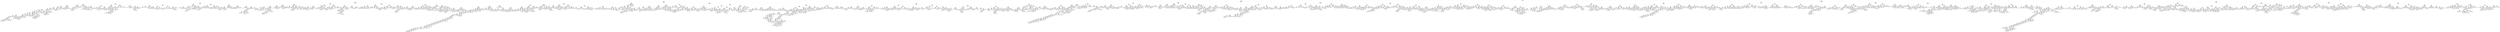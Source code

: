 digraph Tree {
node [shape=box] ;
0 [label="X[350] <= 131.5\ngini = 0.9\nsamples = 60000\nvalue = [5923, 6742, 5958, 6131, 5842, 5421, 5918, 6265, 5851\n5949]"] ;
1 [label="X[568] <= 0.5\ngini = 0.881\nsamples = 39160\nvalue = [5433, 623, 4772, 1312, 5353, 3266, 4775, 5773, 3081\n4772]"] ;
0 -> 1 [labeldistance=2.5, labelangle=45, headlabel="True"] ;
2 [label="X[430] <= 0.5\ngini = 0.839\nsamples = 24084\nvalue = [697, 414, 904, 847, 5133, 1668, 2771, 5568, 1439\n4643]"] ;
1 -> 2 ;
3 [label="X[405] <= 2.5\ngini = 0.705\nsamples = 9667\nvalue = [258, 404, 565, 424, 503, 503, 315, 4974, 836, 885]"] ;
2 -> 3 ;
4 [label="X[484] <= 0.5\ngini = 0.475\nsamples = 6717\nvalue = [247, 71, 401, 93, 336, 92, 166, 4803, 18, 490]"] ;
3 -> 4 ;
5 [label="X[153] <= 0.5\ngini = 0.262\nsamples = 5435\nvalue = [131, 71, 318, 87, 14, 64, 19, 4655, 13, 63]"] ;
4 -> 5 ;
6 [label="X[594] <= 2.0\ngini = 0.128\nsamples = 4946\nvalue = [79, 51, 57, 35, 13, 22, 7, 4617, 7, 58]"] ;
5 -> 6 ;
7 [label="X[156] <= 0.5\ngini = 0.096\nsamples = 4857\nvalue = [1, 49, 57, 31, 13, 17, 7, 4617, 7, 58]"] ;
6 -> 7 ;
8 [label="X[554] <= 3.5\ngini = 0.075\nsamples = 4796\nvalue = [0, 16, 52, 31, 12, 11, 3, 4612, 3, 56]"] ;
7 -> 8 ;
9 [label="X[159] <= 11.5\ngini = 0.063\nsamples = 4748\nvalue = [0, 16, 29, 28, 12, 7, 3, 4596, 3, 54]"] ;
8 -> 9 ;
10 [label="X[377] <= 9.0\ngini = 0.058\nsamples = 4736\nvalue = [0, 6, 29, 28, 11, 6, 3, 4596, 3, 54]"] ;
9 -> 10 ;
11 [label="X[457] <= 159.0\ngini = 0.05\nsamples = 4702\nvalue = [0, 6, 29, 27, 5, 4, 3, 4582, 2, 44]"] ;
10 -> 11 ;
12 [label="X[511] <= 113.0\ngini = 0.046\nsamples = 4690\nvalue = [0, 6, 29, 27, 5, 3, 3, 4580, 2, 35]"] ;
11 -> 12 ;
13 [label="X[461] <= 225.5\ngini = 0.043\nsamples = 4683\nvalue = [0, 6, 29, 27, 4, 3, 0, 4580, 2, 32]"] ;
12 -> 13 ;
14 [label="X[639] <= 39.0\ngini = 0.031\nsamples = 4557\nvalue = [0, 5, 23, 11, 2, 2, 0, 4485, 1, 28]"] ;
13 -> 14 ;
15 [label="X[151] <= 193.0\ngini = 0.029\nsamples = 4551\nvalue = [0, 5, 18, 11, 2, 2, 0, 4484, 1, 28]"] ;
14 -> 15 ;
16 [label="X[609] <= 235.5\ngini = 0.027\nsamples = 4545\nvalue = [0, 5, 15, 10, 2, 2, 0, 4482, 1, 28]"] ;
15 -> 16 ;
17 [label="X[500] <= 1.0\ngini = 0.027\nsamples = 4543\nvalue = [0, 5, 13, 10, 2, 2, 0, 4482, 1, 28]"] ;
16 -> 17 ;
18 [label="X[350] <= 0.5\ngini = 0.025\nsamples = 4533\nvalue = [0, 5, 9, 10, 2, 2, 0, 4476, 1, 28]"] ;
17 -> 18 ;
19 [label="X[675] <= 30.0\ngini = 0.013\nsamples = 4097\nvalue = [0, 3, 8, 7, 1, 0, 0, 4071, 1, 6]"] ;
18 -> 19 ;
20 [label="X[695] <= 46.5\ngini = 0.012\nsamples = 4096\nvalue = [0, 3, 8, 6, 1, 0, 0, 4071, 1, 6]"] ;
19 -> 20 ;
21 [label="X[388] <= 159.0\ngini = 0.012\nsamples = 4095\nvalue = [0, 3, 7, 6, 1, 0, 0, 4071, 1, 6]"] ;
20 -> 21 ;
22 [label="X[263] <= 5.0\ngini = 0.011\nsamples = 4094\nvalue = [0, 3, 6, 6, 1, 0, 0, 4071, 1, 6]"] ;
21 -> 22 ;
23 [label="X[691] <= 8.0\ngini = 0.09\nsamples = 344\nvalue = [0, 3, 5, 4, 1, 0, 0, 328, 1, 2]"] ;
22 -> 23 ;
24 [label="X[434] <= 249.0\ngini = 0.064\nsamples = 335\nvalue = [0, 3, 2, 3, 0, 0, 0, 324, 1, 2]"] ;
23 -> 24 ;
25 [label="X[303] <= 149.5\ngini = 0.053\nsamples = 332\nvalue = [0, 1, 2, 3, 0, 0, 0, 323, 1, 2]"] ;
24 -> 25 ;
26 [label="X[607] <= 200.5\ngini = 0.048\nsamples = 331\nvalue = [0, 1, 1, 3, 0, 0, 0, 323, 1, 2]"] ;
25 -> 26 ;
27 [label="X[255] <= 244.0\ngini = 0.042\nsamples = 330\nvalue = [0, 1, 0, 3, 0, 0, 0, 323, 1, 2]"] ;
26 -> 27 ;
28 [label="X[578] <= 172.0\ngini = 0.036\nsamples = 329\nvalue = [0, 1, 0, 2, 0, 0, 0, 323, 1, 2]"] ;
27 -> 28 ;
29 [label="X[256] <= 204.0\ngini = 0.019\nsamples = 319\nvalue = [0, 1, 0, 1, 0, 0, 0, 316, 0, 1]"] ;
28 -> 29 ;
30 [label="X[265] <= 252.5\ngini = 0.013\nsamples = 317\nvalue = [0, 0, 0, 1, 0, 0, 0, 315, 0, 1]"] ;
29 -> 30 ;
31 [label="X[462] <= 254.5\ngini = 0.006\nsamples = 312\nvalue = [0, 0, 0, 1, 0, 0, 0, 311, 0, 0]"] ;
30 -> 31 ;
32 [label="gini = 0.0\nsamples = 300\nvalue = [0, 0, 0, 0, 0, 0, 0, 300, 0, 0]"] ;
31 -> 32 ;
33 [label="X[603] <= 107.5\ngini = 0.153\nsamples = 12\nvalue = [0, 0, 0, 1, 0, 0, 0, 11, 0, 0]"] ;
31 -> 33 ;
34 [label="gini = 0.0\nsamples = 11\nvalue = [0, 0, 0, 0, 0, 0, 0, 11, 0, 0]"] ;
33 -> 34 ;
35 [label="gini = 0.0\nsamples = 1\nvalue = [0, 0, 0, 1, 0, 0, 0, 0, 0, 0]"] ;
33 -> 35 ;
36 [label="X[544] <= 150.0\ngini = 0.32\nsamples = 5\nvalue = [0, 0, 0, 0, 0, 0, 0, 4, 0, 1]"] ;
30 -> 36 ;
37 [label="gini = 0.0\nsamples = 4\nvalue = [0, 0, 0, 0, 0, 0, 0, 4, 0, 0]"] ;
36 -> 37 ;
38 [label="gini = 0.0\nsamples = 1\nvalue = [0, 0, 0, 0, 0, 0, 0, 0, 0, 1]"] ;
36 -> 38 ;
39 [label="X[284] <= 234.0\ngini = 0.5\nsamples = 2\nvalue = [0, 1, 0, 0, 0, 0, 0, 1, 0, 0]"] ;
29 -> 39 ;
40 [label="gini = 0.0\nsamples = 1\nvalue = [0, 1, 0, 0, 0, 0, 0, 0, 0, 0]"] ;
39 -> 40 ;
41 [label="gini = 0.0\nsamples = 1\nvalue = [0, 0, 0, 0, 0, 0, 0, 1, 0, 0]"] ;
39 -> 41 ;
42 [label="X[655] <= 9.5\ngini = 0.48\nsamples = 10\nvalue = [0, 0, 0, 1, 0, 0, 0, 7, 1, 1]"] ;
28 -> 42 ;
43 [label="gini = 0.0\nsamples = 7\nvalue = [0, 0, 0, 0, 0, 0, 0, 7, 0, 0]"] ;
42 -> 43 ;
44 [label="X[329] <= 119.0\ngini = 0.667\nsamples = 3\nvalue = [0, 0, 0, 1, 0, 0, 0, 0, 1, 1]"] ;
42 -> 44 ;
45 [label="X[438] <= 127.0\ngini = 0.5\nsamples = 2\nvalue = [0, 0, 0, 1, 0, 0, 0, 0, 1, 0]"] ;
44 -> 45 ;
46 [label="gini = 0.0\nsamples = 1\nvalue = [0, 0, 0, 1, 0, 0, 0, 0, 0, 0]"] ;
45 -> 46 ;
47 [label="gini = 0.0\nsamples = 1\nvalue = [0, 0, 0, 0, 0, 0, 0, 0, 1, 0]"] ;
45 -> 47 ;
48 [label="gini = 0.0\nsamples = 1\nvalue = [0, 0, 0, 0, 0, 0, 0, 0, 0, 1]"] ;
44 -> 48 ;
49 [label="gini = 0.0\nsamples = 1\nvalue = [0, 0, 0, 1, 0, 0, 0, 0, 0, 0]"] ;
27 -> 49 ;
50 [label="gini = 0.0\nsamples = 1\nvalue = [0, 0, 1, 0, 0, 0, 0, 0, 0, 0]"] ;
26 -> 50 ;
51 [label="gini = 0.0\nsamples = 1\nvalue = [0, 0, 1, 0, 0, 0, 0, 0, 0, 0]"] ;
25 -> 51 ;
52 [label="X[348] <= 14.0\ngini = 0.444\nsamples = 3\nvalue = [0, 2, 0, 0, 0, 0, 0, 1, 0, 0]"] ;
24 -> 52 ;
53 [label="gini = 0.0\nsamples = 1\nvalue = [0, 0, 0, 0, 0, 0, 0, 1, 0, 0]"] ;
52 -> 53 ;
54 [label="gini = 0.0\nsamples = 2\nvalue = [0, 2, 0, 0, 0, 0, 0, 0, 0, 0]"] ;
52 -> 54 ;
55 [label="X[176] <= 21.0\ngini = 0.667\nsamples = 9\nvalue = [0, 0, 3, 1, 1, 0, 0, 4, 0, 0]"] ;
23 -> 55 ;
56 [label="gini = 0.0\nsamples = 4\nvalue = [0, 0, 0, 0, 0, 0, 0, 4, 0, 0]"] ;
55 -> 56 ;
57 [label="X[714] <= 2.5\ngini = 0.56\nsamples = 5\nvalue = [0, 0, 3, 1, 1, 0, 0, 0, 0, 0]"] ;
55 -> 57 ;
58 [label="X[658] <= 24.5\ngini = 0.5\nsamples = 2\nvalue = [0, 0, 0, 1, 1, 0, 0, 0, 0, 0]"] ;
57 -> 58 ;
59 [label="gini = 0.0\nsamples = 1\nvalue = [0, 0, 0, 1, 0, 0, 0, 0, 0, 0]"] ;
58 -> 59 ;
60 [label="gini = 0.0\nsamples = 1\nvalue = [0, 0, 0, 0, 1, 0, 0, 0, 0, 0]"] ;
58 -> 60 ;
61 [label="gini = 0.0\nsamples = 3\nvalue = [0, 0, 3, 0, 0, 0, 0, 0, 0, 0]"] ;
57 -> 61 ;
62 [label="X[461] <= 206.0\ngini = 0.004\nsamples = 3750\nvalue = [0, 0, 1, 2, 0, 0, 0, 3743, 0, 4]"] ;
22 -> 62 ;
63 [label="X[184] <= 253.5\ngini = 0.003\nsamples = 3725\nvalue = [0, 0, 0, 2, 0, 0, 0, 3719, 0, 4]"] ;
62 -> 63 ;
64 [label="X[407] <= 254.5\ngini = 0.002\nsamples = 3652\nvalue = [0, 0, 0, 1, 0, 0, 0, 3648, 0, 3]"] ;
63 -> 64 ;
65 [label="X[496] <= 234.5\ngini = 0.002\nsamples = 3617\nvalue = [0, 0, 0, 1, 0, 0, 0, 3614, 0, 2]"] ;
64 -> 65 ;
66 [label="X[264] <= 0.5\ngini = 0.001\nsamples = 3568\nvalue = [0, 0, 0, 0, 0, 0, 0, 3566, 0, 2]"] ;
65 -> 66 ;
67 [label="X[320] <= 244.0\ngini = 0.039\nsamples = 50\nvalue = [0, 0, 0, 0, 0, 0, 0, 49, 0, 1]"] ;
66 -> 67 ;
68 [label="gini = 0.0\nsamples = 49\nvalue = [0, 0, 0, 0, 0, 0, 0, 49, 0, 0]"] ;
67 -> 68 ;
69 [label="gini = 0.0\nsamples = 1\nvalue = [0, 0, 0, 0, 0, 0, 0, 0, 0, 1]"] ;
67 -> 69 ;
70 [label="X[210] <= 254.5\ngini = 0.001\nsamples = 3518\nvalue = [0, 0, 0, 0, 0, 0, 0, 3517, 0, 1]"] ;
66 -> 70 ;
71 [label="gini = 0.0\nsamples = 3382\nvalue = [0, 0, 0, 0, 0, 0, 0, 3382, 0, 0]"] ;
70 -> 71 ;
72 [label="X[240] <= 112.0\ngini = 0.015\nsamples = 136\nvalue = [0, 0, 0, 0, 0, 0, 0, 135, 0, 1]"] ;
70 -> 72 ;
73 [label="gini = 0.0\nsamples = 1\nvalue = [0, 0, 0, 0, 0, 0, 0, 0, 0, 1]"] ;
72 -> 73 ;
74 [label="gini = 0.0\nsamples = 135\nvalue = [0, 0, 0, 0, 0, 0, 0, 135, 0, 0]"] ;
72 -> 74 ;
75 [label="X[739] <= 244.5\ngini = 0.04\nsamples = 49\nvalue = [0, 0, 0, 1, 0, 0, 0, 48, 0, 0]"] ;
65 -> 75 ;
76 [label="gini = 0.0\nsamples = 48\nvalue = [0, 0, 0, 0, 0, 0, 0, 48, 0, 0]"] ;
75 -> 76 ;
77 [label="gini = 0.0\nsamples = 1\nvalue = [0, 0, 0, 1, 0, 0, 0, 0, 0, 0]"] ;
75 -> 77 ;
78 [label="X[269] <= 99.5\ngini = 0.056\nsamples = 35\nvalue = [0, 0, 0, 0, 0, 0, 0, 34, 0, 1]"] ;
64 -> 78 ;
79 [label="gini = 0.0\nsamples = 1\nvalue = [0, 0, 0, 0, 0, 0, 0, 0, 0, 1]"] ;
78 -> 79 ;
80 [label="gini = 0.0\nsamples = 34\nvalue = [0, 0, 0, 0, 0, 0, 0, 34, 0, 0]"] ;
78 -> 80 ;
81 [label="X[463] <= 4.0\ngini = 0.054\nsamples = 73\nvalue = [0, 0, 0, 1, 0, 0, 0, 71, 0, 1]"] ;
63 -> 81 ;
82 [label="gini = 0.0\nsamples = 1\nvalue = [0, 0, 0, 1, 0, 0, 0, 0, 0, 0]"] ;
81 -> 82 ;
83 [label="X[295] <= 245.5\ngini = 0.027\nsamples = 72\nvalue = [0, 0, 0, 0, 0, 0, 0, 71, 0, 1]"] ;
81 -> 83 ;
84 [label="gini = 0.0\nsamples = 71\nvalue = [0, 0, 0, 0, 0, 0, 0, 71, 0, 0]"] ;
83 -> 84 ;
85 [label="gini = 0.0\nsamples = 1\nvalue = [0, 0, 0, 0, 0, 0, 0, 0, 0, 1]"] ;
83 -> 85 ;
86 [label="X[689] <= 74.5\ngini = 0.077\nsamples = 25\nvalue = [0, 0, 1, 0, 0, 0, 0, 24, 0, 0]"] ;
62 -> 86 ;
87 [label="gini = 0.0\nsamples = 24\nvalue = [0, 0, 0, 0, 0, 0, 0, 24, 0, 0]"] ;
86 -> 87 ;
88 [label="gini = 0.0\nsamples = 1\nvalue = [0, 0, 1, 0, 0, 0, 0, 0, 0, 0]"] ;
86 -> 88 ;
89 [label="gini = 0.0\nsamples = 1\nvalue = [0, 0, 1, 0, 0, 0, 0, 0, 0, 0]"] ;
21 -> 89 ;
90 [label="gini = 0.0\nsamples = 1\nvalue = [0, 0, 1, 0, 0, 0, 0, 0, 0, 0]"] ;
20 -> 90 ;
91 [label="gini = 0.0\nsamples = 1\nvalue = [0, 0, 0, 1, 0, 0, 0, 0, 0, 0]"] ;
19 -> 91 ;
92 [label="X[182] <= 162.0\ngini = 0.135\nsamples = 436\nvalue = [0, 2, 1, 3, 1, 2, 0, 405, 0, 22]"] ;
18 -> 92 ;
93 [label="X[297] <= 0.5\ngini = 0.087\nsamples = 401\nvalue = [0, 2, 1, 2, 1, 2, 0, 383, 0, 10]"] ;
92 -> 93 ;
94 [label="X[211] <= 200.5\ngini = 0.635\nsamples = 21\nvalue = [0, 2, 1, 1, 1, 1, 0, 12, 0, 3]"] ;
93 -> 94 ;
95 [label="X[379] <= 253.5\ngini = 0.255\nsamples = 14\nvalue = [0, 0, 1, 0, 1, 0, 0, 12, 0, 0]"] ;
94 -> 95 ;
96 [label="gini = 0.0\nsamples = 12\nvalue = [0, 0, 0, 0, 0, 0, 0, 12, 0, 0]"] ;
95 -> 96 ;
97 [label="X[352] <= 156.5\ngini = 0.5\nsamples = 2\nvalue = [0, 0, 1, 0, 1, 0, 0, 0, 0, 0]"] ;
95 -> 97 ;
98 [label="gini = 0.0\nsamples = 1\nvalue = [0, 0, 0, 0, 1, 0, 0, 0, 0, 0]"] ;
97 -> 98 ;
99 [label="gini = 0.0\nsamples = 1\nvalue = [0, 0, 1, 0, 0, 0, 0, 0, 0, 0]"] ;
97 -> 99 ;
100 [label="X[241] <= 140.5\ngini = 0.694\nsamples = 7\nvalue = [0, 2, 0, 1, 0, 1, 0, 0, 0, 3]"] ;
94 -> 100 ;
101 [label="X[265] <= 51.5\ngini = 0.625\nsamples = 4\nvalue = [0, 2, 0, 1, 0, 1, 0, 0, 0, 0]"] ;
100 -> 101 ;
102 [label="gini = 0.0\nsamples = 2\nvalue = [0, 2, 0, 0, 0, 0, 0, 0, 0, 0]"] ;
101 -> 102 ;
103 [label="X[411] <= 116.5\ngini = 0.5\nsamples = 2\nvalue = [0, 0, 0, 1, 0, 1, 0, 0, 0, 0]"] ;
101 -> 103 ;
104 [label="gini = 0.0\nsamples = 1\nvalue = [0, 0, 0, 1, 0, 0, 0, 0, 0, 0]"] ;
103 -> 104 ;
105 [label="gini = 0.0\nsamples = 1\nvalue = [0, 0, 0, 0, 0, 1, 0, 0, 0, 0]"] ;
103 -> 105 ;
106 [label="gini = 0.0\nsamples = 3\nvalue = [0, 0, 0, 0, 0, 0, 0, 0, 0, 3]"] ;
100 -> 106 ;
107 [label="X[579] <= 253.5\ngini = 0.046\nsamples = 380\nvalue = [0, 0, 0, 1, 0, 1, 0, 371, 0, 7]"] ;
93 -> 107 ;
108 [label="X[733] <= 136.0\ngini = 0.041\nsamples = 379\nvalue = [0, 0, 0, 1, 0, 0, 0, 371, 0, 7]"] ;
107 -> 108 ;
109 [label="X[296] <= 12.5\ngini = 0.036\nsamples = 378\nvalue = [0, 0, 0, 1, 0, 0, 0, 371, 0, 6]"] ;
108 -> 109 ;
110 [label="X[245] <= 10.0\ngini = 0.5\nsamples = 2\nvalue = [0, 0, 0, 0, 0, 0, 0, 1, 0, 1]"] ;
109 -> 110 ;
111 [label="gini = 0.0\nsamples = 1\nvalue = [0, 0, 0, 0, 0, 0, 0, 1, 0, 0]"] ;
110 -> 111 ;
112 [label="gini = 0.0\nsamples = 1\nvalue = [0, 0, 0, 0, 0, 0, 0, 0, 0, 1]"] ;
110 -> 112 ;
113 [label="X[172] <= 145.0\ngini = 0.031\nsamples = 376\nvalue = [0, 0, 0, 1, 0, 0, 0, 370, 0, 5]"] ;
109 -> 113 ;
114 [label="X[209] <= 254.5\ngini = 0.026\nsamples = 373\nvalue = [0, 0, 0, 0, 0, 0, 0, 368, 0, 5]"] ;
113 -> 114 ;
115 [label="X[376] <= 9.5\ngini = 0.017\nsamples = 360\nvalue = [0, 0, 0, 0, 0, 0, 0, 357, 0, 3]"] ;
114 -> 115 ;
116 [label="gini = 0.0\nsamples = 327\nvalue = [0, 0, 0, 0, 0, 0, 0, 327, 0, 0]"] ;
115 -> 116 ;
117 [label="X[299] <= 5.0\ngini = 0.165\nsamples = 33\nvalue = [0, 0, 0, 0, 0, 0, 0, 30, 0, 3]"] ;
115 -> 117 ;
118 [label="gini = 0.0\nsamples = 2\nvalue = [0, 0, 0, 0, 0, 0, 0, 0, 0, 2]"] ;
117 -> 118 ;
119 [label="X[207] <= 179.0\ngini = 0.062\nsamples = 31\nvalue = [0, 0, 0, 0, 0, 0, 0, 30, 0, 1]"] ;
117 -> 119 ;
120 [label="gini = 0.0\nsamples = 30\nvalue = [0, 0, 0, 0, 0, 0, 0, 30, 0, 0]"] ;
119 -> 120 ;
121 [label="gini = 0.0\nsamples = 1\nvalue = [0, 0, 0, 0, 0, 0, 0, 0, 0, 1]"] ;
119 -> 121 ;
122 [label="X[268] <= 215.5\ngini = 0.26\nsamples = 13\nvalue = [0, 0, 0, 0, 0, 0, 0, 11, 0, 2]"] ;
114 -> 122 ;
123 [label="gini = 0.0\nsamples = 2\nvalue = [0, 0, 0, 0, 0, 0, 0, 0, 0, 2]"] ;
122 -> 123 ;
124 [label="gini = 0.0\nsamples = 11\nvalue = [0, 0, 0, 0, 0, 0, 0, 11, 0, 0]"] ;
122 -> 124 ;
125 [label="X[173] <= 197.5\ngini = 0.444\nsamples = 3\nvalue = [0, 0, 0, 1, 0, 0, 0, 2, 0, 0]"] ;
113 -> 125 ;
126 [label="gini = 0.0\nsamples = 1\nvalue = [0, 0, 0, 1, 0, 0, 0, 0, 0, 0]"] ;
125 -> 126 ;
127 [label="gini = 0.0\nsamples = 2\nvalue = [0, 0, 0, 0, 0, 0, 0, 2, 0, 0]"] ;
125 -> 127 ;
128 [label="gini = 0.0\nsamples = 1\nvalue = [0, 0, 0, 0, 0, 0, 0, 0, 0, 1]"] ;
108 -> 128 ;
129 [label="gini = 0.0\nsamples = 1\nvalue = [0, 0, 0, 0, 0, 1, 0, 0, 0, 0]"] ;
107 -> 129 ;
130 [label="X[321] <= 38.0\ngini = 0.487\nsamples = 35\nvalue = [0, 0, 0, 1, 0, 0, 0, 22, 0, 12]"] ;
92 -> 130 ;
131 [label="gini = 0.0\nsamples = 18\nvalue = [0, 0, 0, 0, 0, 0, 0, 18, 0, 0]"] ;
130 -> 131 ;
132 [label="X[264] <= 199.0\ngini = 0.443\nsamples = 17\nvalue = [0, 0, 0, 1, 0, 0, 0, 4, 0, 12]"] ;
130 -> 132 ;
133 [label="gini = 0.0\nsamples = 11\nvalue = [0, 0, 0, 0, 0, 0, 0, 0, 0, 11]"] ;
132 -> 133 ;
134 [label="X[574] <= 197.5\ngini = 0.5\nsamples = 6\nvalue = [0, 0, 0, 1, 0, 0, 0, 4, 0, 1]"] ;
132 -> 134 ;
135 [label="X[548] <= 115.0\ngini = 0.5\nsamples = 2\nvalue = [0, 0, 0, 1, 0, 0, 0, 0, 0, 1]"] ;
134 -> 135 ;
136 [label="gini = 0.0\nsamples = 1\nvalue = [0, 0, 0, 0, 0, 0, 0, 0, 0, 1]"] ;
135 -> 136 ;
137 [label="gini = 0.0\nsamples = 1\nvalue = [0, 0, 0, 1, 0, 0, 0, 0, 0, 0]"] ;
135 -> 137 ;
138 [label="gini = 0.0\nsamples = 4\nvalue = [0, 0, 0, 0, 0, 0, 0, 4, 0, 0]"] ;
134 -> 138 ;
139 [label="X[241] <= 119.5\ngini = 0.48\nsamples = 10\nvalue = [0, 0, 4, 0, 0, 0, 0, 6, 0, 0]"] ;
17 -> 139 ;
140 [label="gini = 0.0\nsamples = 4\nvalue = [0, 0, 4, 0, 0, 0, 0, 0, 0, 0]"] ;
139 -> 140 ;
141 [label="gini = 0.0\nsamples = 6\nvalue = [0, 0, 0, 0, 0, 0, 0, 6, 0, 0]"] ;
139 -> 141 ;
142 [label="gini = 0.0\nsamples = 2\nvalue = [0, 0, 2, 0, 0, 0, 0, 0, 0, 0]"] ;
16 -> 142 ;
143 [label="X[632] <= 151.0\ngini = 0.611\nsamples = 6\nvalue = [0, 0, 3, 1, 0, 0, 0, 2, 0, 0]"] ;
15 -> 143 ;
144 [label="X[551] <= 126.5\ngini = 0.444\nsamples = 3\nvalue = [0, 0, 0, 1, 0, 0, 0, 2, 0, 0]"] ;
143 -> 144 ;
145 [label="gini = 0.0\nsamples = 2\nvalue = [0, 0, 0, 0, 0, 0, 0, 2, 0, 0]"] ;
144 -> 145 ;
146 [label="gini = 0.0\nsamples = 1\nvalue = [0, 0, 0, 1, 0, 0, 0, 0, 0, 0]"] ;
144 -> 146 ;
147 [label="gini = 0.0\nsamples = 3\nvalue = [0, 0, 3, 0, 0, 0, 0, 0, 0, 0]"] ;
143 -> 147 ;
148 [label="X[290] <= 247.0\ngini = 0.278\nsamples = 6\nvalue = [0, 0, 5, 0, 0, 0, 0, 1, 0, 0]"] ;
14 -> 148 ;
149 [label="gini = 0.0\nsamples = 5\nvalue = [0, 0, 5, 0, 0, 0, 0, 0, 0, 0]"] ;
148 -> 149 ;
150 [label="gini = 0.0\nsamples = 1\nvalue = [0, 0, 0, 0, 0, 0, 0, 1, 0, 0]"] ;
148 -> 150 ;
151 [label="X[607] <= 16.0\ngini = 0.412\nsamples = 126\nvalue = [0, 1, 6, 16, 2, 1, 0, 95, 1, 4]"] ;
13 -> 151 ;
152 [label="X[404] <= 58.0\ngini = 0.353\nsamples = 119\nvalue = [0, 1, 6, 9, 2, 1, 0, 95, 1, 4]"] ;
151 -> 152 ;
153 [label="X[379] <= 30.5\ngini = 0.284\nsamples = 113\nvalue = [0, 1, 6, 9, 0, 0, 0, 95, 0, 2]"] ;
152 -> 153 ;
154 [label="X[467] <= 2.5\ngini = 0.602\nsamples = 30\nvalue = [0, 0, 4, 7, 0, 0, 0, 17, 0, 2]"] ;
153 -> 154 ;
155 [label="X[542] <= 15.5\ngini = 0.48\nsamples = 10\nvalue = [0, 0, 1, 7, 0, 0, 0, 1, 0, 1]"] ;
154 -> 155 ;
156 [label="X[399] <= 1.0\ngini = 0.219\nsamples = 8\nvalue = [0, 0, 0, 7, 0, 0, 0, 1, 0, 0]"] ;
155 -> 156 ;
157 [label="gini = 0.0\nsamples = 7\nvalue = [0, 0, 0, 7, 0, 0, 0, 0, 0, 0]"] ;
156 -> 157 ;
158 [label="gini = 0.0\nsamples = 1\nvalue = [0, 0, 0, 0, 0, 0, 0, 1, 0, 0]"] ;
156 -> 158 ;
159 [label="X[211] <= 247.0\ngini = 0.5\nsamples = 2\nvalue = [0, 0, 1, 0, 0, 0, 0, 0, 0, 1]"] ;
155 -> 159 ;
160 [label="gini = 0.0\nsamples = 1\nvalue = [0, 0, 0, 0, 0, 0, 0, 0, 0, 1]"] ;
159 -> 160 ;
161 [label="gini = 0.0\nsamples = 1\nvalue = [0, 0, 1, 0, 0, 0, 0, 0, 0, 0]"] ;
159 -> 161 ;
162 [label="X[571] <= 165.5\ngini = 0.335\nsamples = 20\nvalue = [0, 0, 3, 0, 0, 0, 0, 16, 0, 1]"] ;
154 -> 162 ;
163 [label="X[374] <= 38.0\ngini = 0.111\nsamples = 17\nvalue = [0, 0, 0, 0, 0, 0, 0, 16, 0, 1]"] ;
162 -> 163 ;
164 [label="gini = 0.0\nsamples = 16\nvalue = [0, 0, 0, 0, 0, 0, 0, 16, 0, 0]"] ;
163 -> 164 ;
165 [label="gini = 0.0\nsamples = 1\nvalue = [0, 0, 0, 0, 0, 0, 0, 0, 0, 1]"] ;
163 -> 165 ;
166 [label="gini = 0.0\nsamples = 3\nvalue = [0, 0, 3, 0, 0, 0, 0, 0, 0, 0]"] ;
162 -> 166 ;
167 [label="X[158] <= 182.0\ngini = 0.116\nsamples = 83\nvalue = [0, 1, 2, 2, 0, 0, 0, 78, 0, 0]"] ;
153 -> 167 ;
168 [label="X[341] <= 226.5\ngini = 0.094\nsamples = 82\nvalue = [0, 0, 2, 2, 0, 0, 0, 78, 0, 0]"] ;
167 -> 168 ;
169 [label="X[578] <= 227.0\ngini = 0.072\nsamples = 81\nvalue = [0, 0, 1, 2, 0, 0, 0, 78, 0, 0]"] ;
168 -> 169 ;
170 [label="X[718] <= 30.5\ngini = 0.049\nsamples = 80\nvalue = [0, 0, 1, 1, 0, 0, 0, 78, 0, 0]"] ;
169 -> 170 ;
171 [label="X[711] <= 250.5\ngini = 0.025\nsamples = 78\nvalue = [0, 0, 0, 1, 0, 0, 0, 77, 0, 0]"] ;
170 -> 171 ;
172 [label="gini = 0.0\nsamples = 75\nvalue = [0, 0, 0, 0, 0, 0, 0, 75, 0, 0]"] ;
171 -> 172 ;
173 [label="X[409] <= 248.5\ngini = 0.444\nsamples = 3\nvalue = [0, 0, 0, 1, 0, 0, 0, 2, 0, 0]"] ;
171 -> 173 ;
174 [label="gini = 0.0\nsamples = 1\nvalue = [0, 0, 0, 1, 0, 0, 0, 0, 0, 0]"] ;
173 -> 174 ;
175 [label="gini = 0.0\nsamples = 2\nvalue = [0, 0, 0, 0, 0, 0, 0, 2, 0, 0]"] ;
173 -> 175 ;
176 [label="X[260] <= 129.0\ngini = 0.5\nsamples = 2\nvalue = [0, 0, 1, 0, 0, 0, 0, 1, 0, 0]"] ;
170 -> 176 ;
177 [label="gini = 0.0\nsamples = 1\nvalue = [0, 0, 0, 0, 0, 0, 0, 1, 0, 0]"] ;
176 -> 177 ;
178 [label="gini = 0.0\nsamples = 1\nvalue = [0, 0, 1, 0, 0, 0, 0, 0, 0, 0]"] ;
176 -> 178 ;
179 [label="gini = 0.0\nsamples = 1\nvalue = [0, 0, 0, 1, 0, 0, 0, 0, 0, 0]"] ;
169 -> 179 ;
180 [label="gini = 0.0\nsamples = 1\nvalue = [0, 0, 1, 0, 0, 0, 0, 0, 0, 0]"] ;
168 -> 180 ;
181 [label="gini = 0.0\nsamples = 1\nvalue = [0, 1, 0, 0, 0, 0, 0, 0, 0, 0]"] ;
167 -> 181 ;
182 [label="X[488] <= 24.0\ngini = 0.722\nsamples = 6\nvalue = [0, 0, 0, 0, 2, 1, 0, 0, 1, 2]"] ;
152 -> 182 ;
183 [label="gini = 0.0\nsamples = 2\nvalue = [0, 0, 0, 0, 2, 0, 0, 0, 0, 0]"] ;
182 -> 183 ;
184 [label="X[492] <= 74.5\ngini = 0.625\nsamples = 4\nvalue = [0, 0, 0, 0, 0, 1, 0, 0, 1, 2]"] ;
182 -> 184 ;
185 [label="X[542] <= 95.5\ngini = 0.5\nsamples = 2\nvalue = [0, 0, 0, 0, 0, 1, 0, 0, 1, 0]"] ;
184 -> 185 ;
186 [label="gini = 0.0\nsamples = 1\nvalue = [0, 0, 0, 0, 0, 1, 0, 0, 0, 0]"] ;
185 -> 186 ;
187 [label="gini = 0.0\nsamples = 1\nvalue = [0, 0, 0, 0, 0, 0, 0, 0, 1, 0]"] ;
185 -> 187 ;
188 [label="gini = 0.0\nsamples = 2\nvalue = [0, 0, 0, 0, 0, 0, 0, 0, 0, 2]"] ;
184 -> 188 ;
189 [label="gini = 0.0\nsamples = 7\nvalue = [0, 0, 0, 7, 0, 0, 0, 0, 0, 0]"] ;
151 -> 189 ;
190 [label="X[520] <= 3.0\ngini = 0.612\nsamples = 7\nvalue = [0, 0, 0, 0, 1, 0, 3, 0, 0, 3]"] ;
12 -> 190 ;
191 [label="X[177] <= 17.0\ngini = 0.375\nsamples = 4\nvalue = [0, 0, 0, 0, 1, 0, 0, 0, 0, 3]"] ;
190 -> 191 ;
192 [label="gini = 0.0\nsamples = 3\nvalue = [0, 0, 0, 0, 0, 0, 0, 0, 0, 3]"] ;
191 -> 192 ;
193 [label="gini = 0.0\nsamples = 1\nvalue = [0, 0, 0, 0, 1, 0, 0, 0, 0, 0]"] ;
191 -> 193 ;
194 [label="gini = 0.0\nsamples = 3\nvalue = [0, 0, 0, 0, 0, 0, 3, 0, 0, 0]"] ;
190 -> 194 ;
195 [label="X[265] <= 154.5\ngini = 0.403\nsamples = 12\nvalue = [0, 0, 0, 0, 0, 1, 0, 2, 0, 9]"] ;
11 -> 195 ;
196 [label="gini = 0.0\nsamples = 9\nvalue = [0, 0, 0, 0, 0, 0, 0, 0, 0, 9]"] ;
195 -> 196 ;
197 [label="X[382] <= 11.0\ngini = 0.444\nsamples = 3\nvalue = [0, 0, 0, 0, 0, 1, 0, 2, 0, 0]"] ;
195 -> 197 ;
198 [label="gini = 0.0\nsamples = 1\nvalue = [0, 0, 0, 0, 0, 1, 0, 0, 0, 0]"] ;
197 -> 198 ;
199 [label="gini = 0.0\nsamples = 2\nvalue = [0, 0, 0, 0, 0, 0, 0, 2, 0, 0]"] ;
197 -> 199 ;
200 [label="X[291] <= 231.5\ngini = 0.708\nsamples = 34\nvalue = [0, 0, 0, 1, 6, 2, 0, 14, 1, 10]"] ;
10 -> 200 ;
201 [label="X[209] <= 63.5\ngini = 0.676\nsamples = 21\nvalue = [0, 0, 0, 1, 6, 2, 0, 1, 1, 10]"] ;
200 -> 201 ;
202 [label="X[491] <= 51.5\ngini = 0.58\nsamples = 10\nvalue = [0, 0, 0, 0, 6, 2, 0, 1, 1, 0]"] ;
201 -> 202 ;
203 [label="X[212] <= 123.0\ngini = 0.625\nsamples = 4\nvalue = [0, 0, 0, 0, 0, 2, 0, 1, 1, 0]"] ;
202 -> 203 ;
204 [label="X[397] <= 54.5\ngini = 0.5\nsamples = 2\nvalue = [0, 0, 0, 0, 0, 0, 0, 1, 1, 0]"] ;
203 -> 204 ;
205 [label="gini = 0.0\nsamples = 1\nvalue = [0, 0, 0, 0, 0, 0, 0, 0, 1, 0]"] ;
204 -> 205 ;
206 [label="gini = 0.0\nsamples = 1\nvalue = [0, 0, 0, 0, 0, 0, 0, 1, 0, 0]"] ;
204 -> 206 ;
207 [label="gini = 0.0\nsamples = 2\nvalue = [0, 0, 0, 0, 0, 2, 0, 0, 0, 0]"] ;
203 -> 207 ;
208 [label="gini = 0.0\nsamples = 6\nvalue = [0, 0, 0, 0, 6, 0, 0, 0, 0, 0]"] ;
202 -> 208 ;
209 [label="X[172] <= 50.5\ngini = 0.165\nsamples = 11\nvalue = [0, 0, 0, 1, 0, 0, 0, 0, 0, 10]"] ;
201 -> 209 ;
210 [label="gini = 0.0\nsamples = 10\nvalue = [0, 0, 0, 0, 0, 0, 0, 0, 0, 10]"] ;
209 -> 210 ;
211 [label="gini = 0.0\nsamples = 1\nvalue = [0, 0, 0, 1, 0, 0, 0, 0, 0, 0]"] ;
209 -> 211 ;
212 [label="gini = 0.0\nsamples = 13\nvalue = [0, 0, 0, 0, 0, 0, 0, 13, 0, 0]"] ;
200 -> 212 ;
213 [label="X[684] <= 30.0\ngini = 0.292\nsamples = 12\nvalue = [0, 10, 0, 0, 1, 1, 0, 0, 0, 0]"] ;
9 -> 213 ;
214 [label="gini = 0.0\nsamples = 10\nvalue = [0, 10, 0, 0, 0, 0, 0, 0, 0, 0]"] ;
213 -> 214 ;
215 [label="X[373] <= 126.5\ngini = 0.5\nsamples = 2\nvalue = [0, 0, 0, 0, 1, 1, 0, 0, 0, 0]"] ;
213 -> 215 ;
216 [label="gini = 0.0\nsamples = 1\nvalue = [0, 0, 0, 0, 0, 1, 0, 0, 0, 0]"] ;
215 -> 216 ;
217 [label="gini = 0.0\nsamples = 1\nvalue = [0, 0, 0, 0, 1, 0, 0, 0, 0, 0]"] ;
215 -> 217 ;
218 [label="X[555] <= 77.5\ngini = 0.647\nsamples = 48\nvalue = [0, 0, 23, 3, 0, 4, 0, 16, 0, 2]"] ;
8 -> 218 ;
219 [label="X[298] <= 14.5\ngini = 0.683\nsamples = 34\nvalue = [0, 0, 9, 3, 0, 4, 0, 16, 0, 2]"] ;
218 -> 219 ;
220 [label="X[491] <= 7.0\ngini = 0.628\nsamples = 11\nvalue = [0, 0, 5, 2, 0, 4, 0, 0, 0, 0]"] ;
219 -> 220 ;
221 [label="X[687] <= 7.0\ngini = 0.444\nsamples = 6\nvalue = [0, 0, 0, 2, 0, 4, 0, 0, 0, 0]"] ;
220 -> 221 ;
222 [label="gini = 0.0\nsamples = 2\nvalue = [0, 0, 0, 2, 0, 0, 0, 0, 0, 0]"] ;
221 -> 222 ;
223 [label="gini = 0.0\nsamples = 4\nvalue = [0, 0, 0, 0, 0, 4, 0, 0, 0, 0]"] ;
221 -> 223 ;
224 [label="gini = 0.0\nsamples = 5\nvalue = [0, 0, 5, 0, 0, 0, 0, 0, 0, 0]"] ;
220 -> 224 ;
225 [label="X[583] <= 84.5\ngini = 0.476\nsamples = 23\nvalue = [0, 0, 4, 1, 0, 0, 0, 16, 0, 2]"] ;
219 -> 225 ;
226 [label="X[184] <= 55.0\ngini = 0.277\nsamples = 19\nvalue = [0, 0, 1, 0, 0, 0, 0, 16, 0, 2]"] ;
225 -> 226 ;
227 [label="X[180] <= 151.0\ngini = 0.111\nsamples = 17\nvalue = [0, 0, 1, 0, 0, 0, 0, 16, 0, 0]"] ;
226 -> 227 ;
228 [label="gini = 0.0\nsamples = 16\nvalue = [0, 0, 0, 0, 0, 0, 0, 16, 0, 0]"] ;
227 -> 228 ;
229 [label="gini = 0.0\nsamples = 1\nvalue = [0, 0, 1, 0, 0, 0, 0, 0, 0, 0]"] ;
227 -> 229 ;
230 [label="gini = 0.0\nsamples = 2\nvalue = [0, 0, 0, 0, 0, 0, 0, 0, 0, 2]"] ;
226 -> 230 ;
231 [label="X[201] <= 239.0\ngini = 0.375\nsamples = 4\nvalue = [0, 0, 3, 1, 0, 0, 0, 0, 0, 0]"] ;
225 -> 231 ;
232 [label="gini = 0.0\nsamples = 3\nvalue = [0, 0, 3, 0, 0, 0, 0, 0, 0, 0]"] ;
231 -> 232 ;
233 [label="gini = 0.0\nsamples = 1\nvalue = [0, 0, 0, 1, 0, 0, 0, 0, 0, 0]"] ;
231 -> 233 ;
234 [label="gini = 0.0\nsamples = 14\nvalue = [0, 0, 14, 0, 0, 0, 0, 0, 0, 0]"] ;
218 -> 234 ;
235 [label="X[379] <= 100.5\ngini = 0.674\nsamples = 61\nvalue = [1, 33, 5, 0, 1, 6, 4, 5, 4, 2]"] ;
7 -> 235 ;
236 [label="X[100] <= 26.5\ngini = 0.818\nsamples = 22\nvalue = [1, 0, 5, 0, 1, 6, 4, 2, 1, 2]"] ;
235 -> 236 ;
237 [label="X[572] <= 158.5\ngini = 0.778\nsamples = 18\nvalue = [1, 0, 5, 0, 1, 6, 0, 2, 1, 2]"] ;
236 -> 237 ;
238 [label="X[632] <= 113.5\ngini = 0.722\nsamples = 13\nvalue = [1, 0, 0, 0, 1, 6, 0, 2, 1, 2]"] ;
237 -> 238 ;
239 [label="X[156] <= 214.5\ngini = 0.778\nsamples = 6\nvalue = [1, 0, 0, 0, 1, 0, 0, 2, 1, 1]"] ;
238 -> 239 ;
240 [label="X[291] <= 5.5\ngini = 0.75\nsamples = 4\nvalue = [1, 0, 0, 0, 1, 0, 0, 0, 1, 1]"] ;
239 -> 240 ;
241 [label="gini = 0.0\nsamples = 1\nvalue = [0, 0, 0, 0, 1, 0, 0, 0, 0, 0]"] ;
240 -> 241 ;
242 [label="X[543] <= 96.0\ngini = 0.667\nsamples = 3\nvalue = [1, 0, 0, 0, 0, 0, 0, 0, 1, 1]"] ;
240 -> 242 ;
243 [label="X[181] <= 26.5\ngini = 0.5\nsamples = 2\nvalue = [1, 0, 0, 0, 0, 0, 0, 0, 0, 1]"] ;
242 -> 243 ;
244 [label="gini = 0.0\nsamples = 1\nvalue = [1, 0, 0, 0, 0, 0, 0, 0, 0, 0]"] ;
243 -> 244 ;
245 [label="gini = 0.0\nsamples = 1\nvalue = [0, 0, 0, 0, 0, 0, 0, 0, 0, 1]"] ;
243 -> 245 ;
246 [label="gini = 0.0\nsamples = 1\nvalue = [0, 0, 0, 0, 0, 0, 0, 0, 1, 0]"] ;
242 -> 246 ;
247 [label="gini = 0.0\nsamples = 2\nvalue = [0, 0, 0, 0, 0, 0, 0, 2, 0, 0]"] ;
239 -> 247 ;
248 [label="X[237] <= 90.0\ngini = 0.245\nsamples = 7\nvalue = [0, 0, 0, 0, 0, 6, 0, 0, 0, 1]"] ;
238 -> 248 ;
249 [label="gini = 0.0\nsamples = 1\nvalue = [0, 0, 0, 0, 0, 0, 0, 0, 0, 1]"] ;
248 -> 249 ;
250 [label="gini = 0.0\nsamples = 6\nvalue = [0, 0, 0, 0, 0, 6, 0, 0, 0, 0]"] ;
248 -> 250 ;
251 [label="gini = 0.0\nsamples = 5\nvalue = [0, 0, 5, 0, 0, 0, 0, 0, 0, 0]"] ;
237 -> 251 ;
252 [label="gini = 0.0\nsamples = 4\nvalue = [0, 0, 0, 0, 0, 0, 4, 0, 0, 0]"] ;
236 -> 252 ;
253 [label="X[433] <= 80.5\ngini = 0.272\nsamples = 39\nvalue = [0, 33, 0, 0, 0, 0, 0, 3, 3, 0]"] ;
235 -> 253 ;
254 [label="X[486] <= 51.0\ngini = 0.108\nsamples = 35\nvalue = [0, 33, 0, 0, 0, 0, 0, 2, 0, 0]"] ;
253 -> 254 ;
255 [label="gini = 0.0\nsamples = 33\nvalue = [0, 33, 0, 0, 0, 0, 0, 0, 0, 0]"] ;
254 -> 255 ;
256 [label="gini = 0.0\nsamples = 2\nvalue = [0, 0, 0, 0, 0, 0, 0, 2, 0, 0]"] ;
254 -> 256 ;
257 [label="X[464] <= 6.5\ngini = 0.375\nsamples = 4\nvalue = [0, 0, 0, 0, 0, 0, 0, 1, 3, 0]"] ;
253 -> 257 ;
258 [label="gini = 0.0\nsamples = 1\nvalue = [0, 0, 0, 0, 0, 0, 0, 1, 0, 0]"] ;
257 -> 258 ;
259 [label="gini = 0.0\nsamples = 3\nvalue = [0, 0, 0, 0, 0, 0, 0, 0, 3, 0]"] ;
257 -> 259 ;
260 [label="X[408] <= 15.0\ngini = 0.226\nsamples = 89\nvalue = [78, 2, 0, 4, 0, 5, 0, 0, 0, 0]"] ;
6 -> 260 ;
261 [label="X[203] <= 5.0\ngini = 0.025\nsamples = 78\nvalue = [77, 0, 0, 0, 0, 1, 0, 0, 0, 0]"] ;
260 -> 261 ;
262 [label="gini = 0.0\nsamples = 77\nvalue = [77, 0, 0, 0, 0, 0, 0, 0, 0, 0]"] ;
261 -> 262 ;
263 [label="gini = 0.0\nsamples = 1\nvalue = [0, 0, 0, 0, 0, 1, 0, 0, 0, 0]"] ;
261 -> 263 ;
264 [label="X[291] <= 2.5\ngini = 0.694\nsamples = 11\nvalue = [1, 2, 0, 4, 0, 4, 0, 0, 0, 0]"] ;
260 -> 264 ;
265 [label="gini = 0.0\nsamples = 4\nvalue = [0, 0, 0, 4, 0, 0, 0, 0, 0, 0]"] ;
264 -> 265 ;
266 [label="X[465] <= 12.5\ngini = 0.571\nsamples = 7\nvalue = [1, 2, 0, 0, 0, 4, 0, 0, 0, 0]"] ;
264 -> 266 ;
267 [label="X[598] <= 42.0\ngini = 0.444\nsamples = 3\nvalue = [1, 2, 0, 0, 0, 0, 0, 0, 0, 0]"] ;
266 -> 267 ;
268 [label="gini = 0.0\nsamples = 1\nvalue = [1, 0, 0, 0, 0, 0, 0, 0, 0, 0]"] ;
267 -> 268 ;
269 [label="gini = 0.0\nsamples = 2\nvalue = [0, 2, 0, 0, 0, 0, 0, 0, 0, 0]"] ;
267 -> 269 ;
270 [label="gini = 0.0\nsamples = 4\nvalue = [0, 0, 0, 0, 0, 4, 0, 0, 0, 0]"] ;
266 -> 270 ;
271 [label="X[571] <= 5.0\ngini = 0.677\nsamples = 489\nvalue = [52, 20, 261, 52, 1, 42, 12, 38, 6, 5]"] ;
5 -> 271 ;
272 [label="X[426] <= 10.0\ngini = 0.827\nsamples = 177\nvalue = [47, 13, 20, 40, 1, 27, 8, 15, 1, 5]"] ;
271 -> 272 ;
273 [label="X[654] <= 7.5\ngini = 0.808\nsamples = 128\nvalue = [2, 13, 19, 40, 1, 27, 6, 15, 1, 4]"] ;
272 -> 273 ;
274 [label="X[203] <= 28.0\ngini = 0.789\nsamples = 47\nvalue = [0, 8, 16, 1, 1, 2, 6, 10, 1, 2]"] ;
273 -> 274 ;
275 [label="X[236] <= 239.0\ngini = 0.812\nsamples = 31\nvalue = [0, 8, 3, 1, 1, 1, 6, 8, 1, 2]"] ;
274 -> 275 ;
276 [label="X[180] <= 205.5\ngini = 0.768\nsamples = 25\nvalue = [0, 8, 3, 1, 1, 1, 0, 8, 1, 2]"] ;
275 -> 276 ;
277 [label="X[494] <= 64.5\ngini = 0.556\nsamples = 13\nvalue = [0, 8, 3, 1, 0, 0, 0, 0, 0, 1]"] ;
276 -> 277 ;
278 [label="X[321] <= 1.0\ngini = 0.198\nsamples = 9\nvalue = [0, 8, 0, 0, 0, 0, 0, 0, 0, 1]"] ;
277 -> 278 ;
279 [label="gini = 0.0\nsamples = 8\nvalue = [0, 8, 0, 0, 0, 0, 0, 0, 0, 0]"] ;
278 -> 279 ;
280 [label="gini = 0.0\nsamples = 1\nvalue = [0, 0, 0, 0, 0, 0, 0, 0, 0, 1]"] ;
278 -> 280 ;
281 [label="X[598] <= 245.0\ngini = 0.375\nsamples = 4\nvalue = [0, 0, 3, 1, 0, 0, 0, 0, 0, 0]"] ;
277 -> 281 ;
282 [label="gini = 0.0\nsamples = 3\nvalue = [0, 0, 3, 0, 0, 0, 0, 0, 0, 0]"] ;
281 -> 282 ;
283 [label="gini = 0.0\nsamples = 1\nvalue = [0, 0, 0, 1, 0, 0, 0, 0, 0, 0]"] ;
281 -> 283 ;
284 [label="X[347] <= 163.5\ngini = 0.528\nsamples = 12\nvalue = [0, 0, 0, 0, 1, 1, 0, 8, 1, 1]"] ;
276 -> 284 ;
285 [label="gini = 0.0\nsamples = 8\nvalue = [0, 0, 0, 0, 0, 0, 0, 8, 0, 0]"] ;
284 -> 285 ;
286 [label="X[184] <= 79.5\ngini = 0.75\nsamples = 4\nvalue = [0, 0, 0, 0, 1, 1, 0, 0, 1, 1]"] ;
284 -> 286 ;
287 [label="X[296] <= 218.5\ngini = 0.5\nsamples = 2\nvalue = [0, 0, 0, 0, 1, 0, 0, 0, 0, 1]"] ;
286 -> 287 ;
288 [label="gini = 0.0\nsamples = 1\nvalue = [0, 0, 0, 0, 0, 0, 0, 0, 0, 1]"] ;
287 -> 288 ;
289 [label="gini = 0.0\nsamples = 1\nvalue = [0, 0, 0, 0, 1, 0, 0, 0, 0, 0]"] ;
287 -> 289 ;
290 [label="X[631] <= 72.5\ngini = 0.5\nsamples = 2\nvalue = [0, 0, 0, 0, 0, 1, 0, 0, 1, 0]"] ;
286 -> 290 ;
291 [label="gini = 0.0\nsamples = 1\nvalue = [0, 0, 0, 0, 0, 1, 0, 0, 0, 0]"] ;
290 -> 291 ;
292 [label="gini = 0.0\nsamples = 1\nvalue = [0, 0, 0, 0, 0, 0, 0, 0, 1, 0]"] ;
290 -> 292 ;
293 [label="gini = 0.0\nsamples = 6\nvalue = [0, 0, 0, 0, 0, 0, 6, 0, 0, 0]"] ;
275 -> 293 ;
294 [label="X[524] <= 184.5\ngini = 0.32\nsamples = 16\nvalue = [0, 0, 13, 0, 0, 1, 0, 2, 0, 0]"] ;
274 -> 294 ;
295 [label="X[157] <= 22.0\ngini = 0.133\nsamples = 14\nvalue = [0, 0, 13, 0, 0, 0, 0, 1, 0, 0]"] ;
294 -> 295 ;
296 [label="gini = 0.0\nsamples = 13\nvalue = [0, 0, 13, 0, 0, 0, 0, 0, 0, 0]"] ;
295 -> 296 ;
297 [label="gini = 0.0\nsamples = 1\nvalue = [0, 0, 0, 0, 0, 0, 0, 1, 0, 0]"] ;
295 -> 297 ;
298 [label="X[412] <= 14.0\ngini = 0.5\nsamples = 2\nvalue = [0, 0, 0, 0, 0, 1, 0, 1, 0, 0]"] ;
294 -> 298 ;
299 [label="gini = 0.0\nsamples = 1\nvalue = [0, 0, 0, 0, 0, 0, 0, 1, 0, 0]"] ;
298 -> 299 ;
300 [label="gini = 0.0\nsamples = 1\nvalue = [0, 0, 0, 0, 0, 1, 0, 0, 0, 0]"] ;
298 -> 300 ;
301 [label="X[241] <= 3.5\ngini = 0.663\nsamples = 81\nvalue = [2, 5, 3, 39, 0, 25, 0, 5, 0, 2]"] ;
273 -> 301 ;
302 [label="X[238] <= 107.0\ngini = 0.588\nsamples = 35\nvalue = [1, 1, 1, 10, 0, 20, 0, 1, 0, 1]"] ;
301 -> 302 ;
303 [label="X[301] <= 51.5\ngini = 0.37\nsamples = 26\nvalue = [1, 0, 0, 5, 0, 20, 0, 0, 0, 0]"] ;
302 -> 303 ;
304 [label="X[150] <= 244.5\ngini = 0.165\nsamples = 22\nvalue = [0, 0, 0, 2, 0, 20, 0, 0, 0, 0]"] ;
303 -> 304 ;
305 [label="gini = 0.0\nsamples = 20\nvalue = [0, 0, 0, 0, 0, 20, 0, 0, 0, 0]"] ;
304 -> 305 ;
306 [label="gini = 0.0\nsamples = 2\nvalue = [0, 0, 0, 2, 0, 0, 0, 0, 0, 0]"] ;
304 -> 306 ;
307 [label="X[301] <= 120.0\ngini = 0.375\nsamples = 4\nvalue = [1, 0, 0, 3, 0, 0, 0, 0, 0, 0]"] ;
303 -> 307 ;
308 [label="gini = 0.0\nsamples = 1\nvalue = [1, 0, 0, 0, 0, 0, 0, 0, 0, 0]"] ;
307 -> 308 ;
309 [label="gini = 0.0\nsamples = 3\nvalue = [0, 0, 0, 3, 0, 0, 0, 0, 0, 0]"] ;
307 -> 309 ;
310 [label="X[653] <= 1.5\ngini = 0.642\nsamples = 9\nvalue = [0, 1, 1, 5, 0, 0, 0, 1, 0, 1]"] ;
302 -> 310 ;
311 [label="X[546] <= 110.0\ngini = 0.75\nsamples = 4\nvalue = [0, 1, 1, 0, 0, 0, 0, 1, 0, 1]"] ;
310 -> 311 ;
312 [label="gini = 0.0\nsamples = 1\nvalue = [0, 0, 0, 0, 0, 0, 0, 0, 0, 1]"] ;
311 -> 312 ;
313 [label="X[517] <= 81.5\ngini = 0.667\nsamples = 3\nvalue = [0, 1, 1, 0, 0, 0, 0, 1, 0, 0]"] ;
311 -> 313 ;
314 [label="X[429] <= 31.5\ngini = 0.5\nsamples = 2\nvalue = [0, 1, 0, 0, 0, 0, 0, 1, 0, 0]"] ;
313 -> 314 ;
315 [label="gini = 0.0\nsamples = 1\nvalue = [0, 1, 0, 0, 0, 0, 0, 0, 0, 0]"] ;
314 -> 315 ;
316 [label="gini = 0.0\nsamples = 1\nvalue = [0, 0, 0, 0, 0, 0, 0, 1, 0, 0]"] ;
314 -> 316 ;
317 [label="gini = 0.0\nsamples = 1\nvalue = [0, 0, 1, 0, 0, 0, 0, 0, 0, 0]"] ;
313 -> 317 ;
318 [label="gini = 0.0\nsamples = 5\nvalue = [0, 0, 0, 5, 0, 0, 0, 0, 0, 0]"] ;
310 -> 318 ;
319 [label="X[519] <= 144.0\ngini = 0.573\nsamples = 46\nvalue = [1, 4, 2, 29, 0, 5, 0, 4, 0, 1]"] ;
301 -> 319 ;
320 [label="X[260] <= 140.0\ngini = 0.337\nsamples = 31\nvalue = [1, 0, 1, 25, 0, 3, 0, 0, 0, 1]"] ;
319 -> 320 ;
321 [label="X[514] <= 148.0\ngini = 0.145\nsamples = 26\nvalue = [0, 0, 0, 24, 0, 1, 0, 0, 0, 1]"] ;
320 -> 321 ;
322 [label="X[383] <= 254.0\ngini = 0.077\nsamples = 25\nvalue = [0, 0, 0, 24, 0, 1, 0, 0, 0, 0]"] ;
321 -> 322 ;
323 [label="gini = 0.0\nsamples = 24\nvalue = [0, 0, 0, 24, 0, 0, 0, 0, 0, 0]"] ;
322 -> 323 ;
324 [label="gini = 0.0\nsamples = 1\nvalue = [0, 0, 0, 0, 0, 1, 0, 0, 0, 0]"] ;
322 -> 324 ;
325 [label="gini = 0.0\nsamples = 1\nvalue = [0, 0, 0, 0, 0, 0, 0, 0, 0, 1]"] ;
321 -> 325 ;
326 [label="X[298] <= 68.0\ngini = 0.72\nsamples = 5\nvalue = [1, 0, 1, 1, 0, 2, 0, 0, 0, 0]"] ;
320 -> 326 ;
327 [label="gini = 0.0\nsamples = 2\nvalue = [0, 0, 0, 0, 0, 2, 0, 0, 0, 0]"] ;
326 -> 327 ;
328 [label="X[320] <= 4.5\ngini = 0.667\nsamples = 3\nvalue = [1, 0, 1, 1, 0, 0, 0, 0, 0, 0]"] ;
326 -> 328 ;
329 [label="X[658] <= 253.5\ngini = 0.5\nsamples = 2\nvalue = [0, 0, 1, 1, 0, 0, 0, 0, 0, 0]"] ;
328 -> 329 ;
330 [label="gini = 0.0\nsamples = 1\nvalue = [0, 0, 0, 1, 0, 0, 0, 0, 0, 0]"] ;
329 -> 330 ;
331 [label="gini = 0.0\nsamples = 1\nvalue = [0, 0, 1, 0, 0, 0, 0, 0, 0, 0]"] ;
329 -> 331 ;
332 [label="gini = 0.0\nsamples = 1\nvalue = [1, 0, 0, 0, 0, 0, 0, 0, 0, 0]"] ;
328 -> 332 ;
333 [label="X[545] <= 46.5\ngini = 0.764\nsamples = 15\nvalue = [0, 4, 1, 4, 0, 2, 0, 4, 0, 0]"] ;
319 -> 333 ;
334 [label="X[128] <= 58.0\ngini = 0.694\nsamples = 11\nvalue = [0, 4, 1, 4, 0, 2, 0, 0, 0, 0]"] ;
333 -> 334 ;
335 [label="X[265] <= 79.5\ngini = 0.571\nsamples = 7\nvalue = [0, 0, 1, 4, 0, 2, 0, 0, 0, 0]"] ;
334 -> 335 ;
336 [label="gini = 0.0\nsamples = 4\nvalue = [0, 0, 0, 4, 0, 0, 0, 0, 0, 0]"] ;
335 -> 336 ;
337 [label="X[432] <= 102.5\ngini = 0.444\nsamples = 3\nvalue = [0, 0, 1, 0, 0, 2, 0, 0, 0, 0]"] ;
335 -> 337 ;
338 [label="gini = 0.0\nsamples = 1\nvalue = [0, 0, 1, 0, 0, 0, 0, 0, 0, 0]"] ;
337 -> 338 ;
339 [label="gini = 0.0\nsamples = 2\nvalue = [0, 0, 0, 0, 0, 2, 0, 0, 0, 0]"] ;
337 -> 339 ;
340 [label="gini = 0.0\nsamples = 4\nvalue = [0, 4, 0, 0, 0, 0, 0, 0, 0, 0]"] ;
334 -> 340 ;
341 [label="gini = 0.0\nsamples = 4\nvalue = [0, 0, 0, 0, 0, 0, 0, 4, 0, 0]"] ;
333 -> 341 ;
342 [label="X[594] <= 27.5\ngini = 0.154\nsamples = 49\nvalue = [45, 0, 1, 0, 0, 0, 2, 0, 0, 1]"] ;
272 -> 342 ;
343 [label="X[210] <= 19.0\ngini = 0.625\nsamples = 4\nvalue = [0, 0, 1, 0, 0, 0, 2, 0, 0, 1]"] ;
342 -> 343 ;
344 [label="gini = 0.0\nsamples = 2\nvalue = [0, 0, 0, 0, 0, 0, 2, 0, 0, 0]"] ;
343 -> 344 ;
345 [label="X[539] <= 42.5\ngini = 0.5\nsamples = 2\nvalue = [0, 0, 1, 0, 0, 0, 0, 0, 0, 1]"] ;
343 -> 345 ;
346 [label="gini = 0.0\nsamples = 1\nvalue = [0, 0, 1, 0, 0, 0, 0, 0, 0, 0]"] ;
345 -> 346 ;
347 [label="gini = 0.0\nsamples = 1\nvalue = [0, 0, 0, 0, 0, 0, 0, 0, 0, 1]"] ;
345 -> 347 ;
348 [label="gini = 0.0\nsamples = 45\nvalue = [45, 0, 0, 0, 0, 0, 0, 0, 0, 0]"] ;
342 -> 348 ;
349 [label="X[347] <= 7.0\ngini = 0.393\nsamples = 312\nvalue = [5, 7, 241, 12, 0, 15, 4, 23, 5, 0]"] ;
271 -> 349 ;
350 [label="X[682] <= 159.0\ngini = 0.234\nsamples = 264\nvalue = [3, 3, 230, 6, 0, 1, 1, 20, 0, 0]"] ;
349 -> 350 ;
351 [label="X[592] <= 14.5\ngini = 0.17\nsamples = 233\nvalue = [3, 3, 212, 5, 0, 1, 1, 8, 0, 0]"] ;
350 -> 351 ;
352 [label="X[596] <= 211.0\ngini = 0.141\nsamples = 229\nvalue = [0, 3, 212, 4, 0, 1, 1, 8, 0, 0]"] ;
351 -> 352 ;
353 [label="X[679] <= 253.5\ngini = 0.119\nsamples = 225\nvalue = [0, 0, 211, 4, 0, 1, 1, 8, 0, 0]"] ;
352 -> 353 ;
354 [label="X[321] <= 53.5\ngini = 0.104\nsamples = 223\nvalue = [0, 0, 211, 4, 0, 1, 1, 6, 0, 0]"] ;
353 -> 354 ;
355 [label="X[349] <= 29.5\ngini = 0.079\nsamples = 220\nvalue = [0, 0, 211, 3, 0, 0, 0, 6, 0, 0]"] ;
354 -> 355 ;
356 [label="X[316] <= 251.5\ngini = 0.071\nsamples = 219\nvalue = [0, 0, 211, 2, 0, 0, 0, 6, 0, 0]"] ;
355 -> 356 ;
357 [label="X[677] <= 194.5\ngini = 0.063\nsamples = 218\nvalue = [0, 0, 211, 2, 0, 0, 0, 5, 0, 0]"] ;
356 -> 357 ;
358 [label="X[683] <= 163.0\ngini = 0.054\nsamples = 217\nvalue = [0, 0, 211, 2, 0, 0, 0, 4, 0, 0]"] ;
357 -> 358 ;
359 [label="X[294] <= 237.0\ngini = 0.029\nsamples = 204\nvalue = [0, 0, 201, 2, 0, 0, 0, 1, 0, 0]"] ;
358 -> 359 ;
360 [label="X[153] <= 7.5\ngini = 0.02\nsamples = 202\nvalue = [0, 0, 200, 1, 0, 0, 0, 1, 0, 0]"] ;
359 -> 360 ;
361 [label="X[490] <= 127.0\ngini = 0.444\nsamples = 3\nvalue = [0, 0, 2, 1, 0, 0, 0, 0, 0, 0]"] ;
360 -> 361 ;
362 [label="gini = 0.0\nsamples = 1\nvalue = [0, 0, 0, 1, 0, 0, 0, 0, 0, 0]"] ;
361 -> 362 ;
363 [label="gini = 0.0\nsamples = 2\nvalue = [0, 0, 2, 0, 0, 0, 0, 0, 0, 0]"] ;
361 -> 363 ;
364 [label="X[682] <= 110.0\ngini = 0.01\nsamples = 199\nvalue = [0, 0, 198, 0, 0, 0, 0, 1, 0, 0]"] ;
360 -> 364 ;
365 [label="gini = 0.0\nsamples = 193\nvalue = [0, 0, 193, 0, 0, 0, 0, 0, 0, 0]"] ;
364 -> 365 ;
366 [label="X[382] <= 117.0\ngini = 0.278\nsamples = 6\nvalue = [0, 0, 5, 0, 0, 0, 0, 1, 0, 0]"] ;
364 -> 366 ;
367 [label="gini = 0.0\nsamples = 1\nvalue = [0, 0, 0, 0, 0, 0, 0, 1, 0, 0]"] ;
366 -> 367 ;
368 [label="gini = 0.0\nsamples = 5\nvalue = [0, 0, 5, 0, 0, 0, 0, 0, 0, 0]"] ;
366 -> 368 ;
369 [label="X[208] <= 116.5\ngini = 0.5\nsamples = 2\nvalue = [0, 0, 1, 1, 0, 0, 0, 0, 0, 0]"] ;
359 -> 369 ;
370 [label="gini = 0.0\nsamples = 1\nvalue = [0, 0, 0, 1, 0, 0, 0, 0, 0, 0]"] ;
369 -> 370 ;
371 [label="gini = 0.0\nsamples = 1\nvalue = [0, 0, 1, 0, 0, 0, 0, 0, 0, 0]"] ;
369 -> 371 ;
372 [label="X[239] <= 163.0\ngini = 0.355\nsamples = 13\nvalue = [0, 0, 10, 0, 0, 0, 0, 3, 0, 0]"] ;
358 -> 372 ;
373 [label="gini = 0.0\nsamples = 10\nvalue = [0, 0, 10, 0, 0, 0, 0, 0, 0, 0]"] ;
372 -> 373 ;
374 [label="gini = 0.0\nsamples = 3\nvalue = [0, 0, 0, 0, 0, 0, 0, 3, 0, 0]"] ;
372 -> 374 ;
375 [label="gini = 0.0\nsamples = 1\nvalue = [0, 0, 0, 0, 0, 0, 0, 1, 0, 0]"] ;
357 -> 375 ;
376 [label="gini = 0.0\nsamples = 1\nvalue = [0, 0, 0, 0, 0, 0, 0, 1, 0, 0]"] ;
356 -> 376 ;
377 [label="gini = 0.0\nsamples = 1\nvalue = [0, 0, 0, 1, 0, 0, 0, 0, 0, 0]"] ;
355 -> 377 ;
378 [label="X[204] <= 46.5\ngini = 0.667\nsamples = 3\nvalue = [0, 0, 0, 1, 0, 1, 1, 0, 0, 0]"] ;
354 -> 378 ;
379 [label="X[127] <= 24.5\ngini = 0.5\nsamples = 2\nvalue = [0, 0, 0, 1, 0, 0, 1, 0, 0, 0]"] ;
378 -> 379 ;
380 [label="gini = 0.0\nsamples = 1\nvalue = [0, 0, 0, 1, 0, 0, 0, 0, 0, 0]"] ;
379 -> 380 ;
381 [label="gini = 0.0\nsamples = 1\nvalue = [0, 0, 0, 0, 0, 0, 1, 0, 0, 0]"] ;
379 -> 381 ;
382 [label="gini = 0.0\nsamples = 1\nvalue = [0, 0, 0, 0, 0, 1, 0, 0, 0, 0]"] ;
378 -> 382 ;
383 [label="gini = 0.0\nsamples = 2\nvalue = [0, 0, 0, 0, 0, 0, 0, 2, 0, 0]"] ;
353 -> 383 ;
384 [label="X[657] <= 72.0\ngini = 0.375\nsamples = 4\nvalue = [0, 3, 1, 0, 0, 0, 0, 0, 0, 0]"] ;
352 -> 384 ;
385 [label="gini = 0.0\nsamples = 3\nvalue = [0, 3, 0, 0, 0, 0, 0, 0, 0, 0]"] ;
384 -> 385 ;
386 [label="gini = 0.0\nsamples = 1\nvalue = [0, 0, 1, 0, 0, 0, 0, 0, 0, 0]"] ;
384 -> 386 ;
387 [label="X[237] <= 40.0\ngini = 0.375\nsamples = 4\nvalue = [3, 0, 0, 1, 0, 0, 0, 0, 0, 0]"] ;
351 -> 387 ;
388 [label="gini = 0.0\nsamples = 1\nvalue = [0, 0, 0, 1, 0, 0, 0, 0, 0, 0]"] ;
387 -> 388 ;
389 [label="gini = 0.0\nsamples = 3\nvalue = [3, 0, 0, 0, 0, 0, 0, 0, 0, 0]"] ;
387 -> 389 ;
390 [label="X[577] <= 52.0\ngini = 0.512\nsamples = 31\nvalue = [0, 0, 18, 1, 0, 0, 0, 12, 0, 0]"] ;
350 -> 390 ;
391 [label="X[570] <= 171.5\ngini = 0.375\nsamples = 16\nvalue = [0, 0, 4, 0, 0, 0, 0, 12, 0, 0]"] ;
390 -> 391 ;
392 [label="gini = 0.0\nsamples = 12\nvalue = [0, 0, 0, 0, 0, 0, 0, 12, 0, 0]"] ;
391 -> 392 ;
393 [label="gini = 0.0\nsamples = 4\nvalue = [0, 0, 4, 0, 0, 0, 0, 0, 0, 0]"] ;
391 -> 393 ;
394 [label="X[653] <= 125.5\ngini = 0.124\nsamples = 15\nvalue = [0, 0, 14, 1, 0, 0, 0, 0, 0, 0]"] ;
390 -> 394 ;
395 [label="gini = 0.0\nsamples = 1\nvalue = [0, 0, 0, 1, 0, 0, 0, 0, 0, 0]"] ;
394 -> 395 ;
396 [label="gini = 0.0\nsamples = 14\nvalue = [0, 0, 14, 0, 0, 0, 0, 0, 0, 0]"] ;
394 -> 396 ;
397 [label="X[237] <= 1.5\ngini = 0.819\nsamples = 48\nvalue = [2, 4, 11, 6, 0, 14, 3, 3, 5, 0]"] ;
349 -> 397 ;
398 [label="X[239] <= 35.0\ngini = 0.54\nsamples = 20\nvalue = [1, 0, 0, 3, 0, 13, 0, 1, 2, 0]"] ;
397 -> 398 ;
399 [label="X[427] <= 126.5\ngini = 0.133\nsamples = 14\nvalue = [1, 0, 0, 0, 0, 13, 0, 0, 0, 0]"] ;
398 -> 399 ;
400 [label="gini = 0.0\nsamples = 13\nvalue = [0, 0, 0, 0, 0, 13, 0, 0, 0, 0]"] ;
399 -> 400 ;
401 [label="gini = 0.0\nsamples = 1\nvalue = [1, 0, 0, 0, 0, 0, 0, 0, 0, 0]"] ;
399 -> 401 ;
402 [label="X[184] <= 7.5\ngini = 0.611\nsamples = 6\nvalue = [0, 0, 0, 3, 0, 0, 0, 1, 2, 0]"] ;
398 -> 402 ;
403 [label="X[208] <= 234.5\ngini = 0.444\nsamples = 3\nvalue = [0, 0, 0, 0, 0, 0, 0, 1, 2, 0]"] ;
402 -> 403 ;
404 [label="gini = 0.0\nsamples = 2\nvalue = [0, 0, 0, 0, 0, 0, 0, 0, 2, 0]"] ;
403 -> 404 ;
405 [label="gini = 0.0\nsamples = 1\nvalue = [0, 0, 0, 0, 0, 0, 0, 1, 0, 0]"] ;
403 -> 405 ;
406 [label="gini = 0.0\nsamples = 3\nvalue = [0, 0, 0, 3, 0, 0, 0, 0, 0, 0]"] ;
402 -> 406 ;
407 [label="X[235] <= 189.5\ngini = 0.783\nsamples = 28\nvalue = [1, 4, 11, 3, 0, 1, 3, 2, 3, 0]"] ;
397 -> 407 ;
408 [label="X[346] <= 1.0\ngini = 0.837\nsamples = 14\nvalue = [1, 3, 0, 2, 0, 1, 3, 2, 2, 0]"] ;
407 -> 408 ;
409 [label="gini = 0.0\nsamples = 3\nvalue = [0, 0, 0, 0, 0, 0, 3, 0, 0, 0]"] ;
408 -> 409 ;
410 [label="X[99] <= 1.0\ngini = 0.81\nsamples = 11\nvalue = [1, 3, 0, 2, 0, 1, 0, 2, 2, 0]"] ;
408 -> 410 ;
411 [label="X[120] <= 126.5\ngini = 0.781\nsamples = 8\nvalue = [1, 0, 0, 2, 0, 1, 0, 2, 2, 0]"] ;
410 -> 411 ;
412 [label="X[267] <= 55.0\ngini = 0.722\nsamples = 6\nvalue = [1, 0, 0, 0, 0, 1, 0, 2, 2, 0]"] ;
411 -> 412 ;
413 [label="gini = 0.0\nsamples = 2\nvalue = [0, 0, 0, 0, 0, 0, 0, 2, 0, 0]"] ;
412 -> 413 ;
414 [label="X[497] <= 51.0\ngini = 0.625\nsamples = 4\nvalue = [1, 0, 0, 0, 0, 1, 0, 0, 2, 0]"] ;
412 -> 414 ;
415 [label="gini = 0.0\nsamples = 2\nvalue = [0, 0, 0, 0, 0, 0, 0, 0, 2, 0]"] ;
414 -> 415 ;
416 [label="X[571] <= 52.5\ngini = 0.5\nsamples = 2\nvalue = [1, 0, 0, 0, 0, 1, 0, 0, 0, 0]"] ;
414 -> 416 ;
417 [label="gini = 0.0\nsamples = 1\nvalue = [0, 0, 0, 0, 0, 1, 0, 0, 0, 0]"] ;
416 -> 417 ;
418 [label="gini = 0.0\nsamples = 1\nvalue = [1, 0, 0, 0, 0, 0, 0, 0, 0, 0]"] ;
416 -> 418 ;
419 [label="gini = 0.0\nsamples = 2\nvalue = [0, 0, 0, 2, 0, 0, 0, 0, 0, 0]"] ;
411 -> 419 ;
420 [label="gini = 0.0\nsamples = 3\nvalue = [0, 3, 0, 0, 0, 0, 0, 0, 0, 0]"] ;
410 -> 420 ;
421 [label="X[319] <= 129.0\ngini = 0.367\nsamples = 14\nvalue = [0, 1, 11, 1, 0, 0, 0, 0, 1, 0]"] ;
407 -> 421 ;
422 [label="X[687] <= 38.5\ngini = 0.667\nsamples = 3\nvalue = [0, 1, 0, 1, 0, 0, 0, 0, 1, 0]"] ;
421 -> 422 ;
423 [label="X[205] <= 49.0\ngini = 0.5\nsamples = 2\nvalue = [0, 1, 0, 1, 0, 0, 0, 0, 0, 0]"] ;
422 -> 423 ;
424 [label="gini = 0.0\nsamples = 1\nvalue = [0, 1, 0, 0, 0, 0, 0, 0, 0, 0]"] ;
423 -> 424 ;
425 [label="gini = 0.0\nsamples = 1\nvalue = [0, 0, 0, 1, 0, 0, 0, 0, 0, 0]"] ;
423 -> 425 ;
426 [label="gini = 0.0\nsamples = 1\nvalue = [0, 0, 0, 0, 0, 0, 0, 0, 1, 0]"] ;
422 -> 426 ;
427 [label="gini = 0.0\nsamples = 11\nvalue = [0, 0, 11, 0, 0, 0, 0, 0, 0, 0]"] ;
421 -> 427 ;
428 [label="X[211] <= 53.5\ngini = 0.787\nsamples = 1282\nvalue = [116, 0, 83, 6, 322, 28, 147, 148, 5, 427]"] ;
4 -> 428 ;
429 [label="X[487] <= 135.5\ngini = 0.722\nsamples = 622\nvalue = [32, 0, 46, 0, 280, 15, 139, 68, 1, 41]"] ;
428 -> 429 ;
430 [label="X[514] <= 0.5\ngini = 0.731\nsamples = 268\nvalue = [27, 0, 12, 0, 28, 9, 120, 53, 0, 19]"] ;
429 -> 430 ;
431 [label="X[487] <= 6.5\ngini = 0.461\nsamples = 72\nvalue = [3, 0, 3, 0, 3, 4, 0, 52, 0, 7]"] ;
430 -> 431 ;
432 [label="X[156] <= 46.5\ngini = 0.216\nsamples = 59\nvalue = [3, 0, 0, 0, 0, 4, 0, 52, 0, 0]"] ;
431 -> 432 ;
433 [label="X[570] <= 125.0\ngini = 0.037\nsamples = 53\nvalue = [0, 0, 0, 0, 0, 1, 0, 52, 0, 0]"] ;
432 -> 433 ;
434 [label="gini = 0.0\nsamples = 52\nvalue = [0, 0, 0, 0, 0, 0, 0, 52, 0, 0]"] ;
433 -> 434 ;
435 [label="gini = 0.0\nsamples = 1\nvalue = [0, 0, 0, 0, 0, 1, 0, 0, 0, 0]"] ;
433 -> 435 ;
436 [label="X[455] <= 113.0\ngini = 0.5\nsamples = 6\nvalue = [3, 0, 0, 0, 0, 3, 0, 0, 0, 0]"] ;
432 -> 436 ;
437 [label="gini = 0.0\nsamples = 3\nvalue = [0, 0, 0, 0, 0, 3, 0, 0, 0, 0]"] ;
436 -> 437 ;
438 [label="gini = 0.0\nsamples = 3\nvalue = [3, 0, 0, 0, 0, 0, 0, 0, 0, 0]"] ;
436 -> 438 ;
439 [label="X[316] <= 51.5\ngini = 0.604\nsamples = 13\nvalue = [0, 0, 3, 0, 3, 0, 0, 0, 0, 7]"] ;
431 -> 439 ;
440 [label="X[628] <= 18.0\ngini = 0.5\nsamples = 6\nvalue = [0, 0, 3, 0, 3, 0, 0, 0, 0, 0]"] ;
439 -> 440 ;
441 [label="gini = 0.0\nsamples = 3\nvalue = [0, 0, 0, 0, 3, 0, 0, 0, 0, 0]"] ;
440 -> 441 ;
442 [label="gini = 0.0\nsamples = 3\nvalue = [0, 0, 3, 0, 0, 0, 0, 0, 0, 0]"] ;
440 -> 442 ;
443 [label="gini = 0.0\nsamples = 7\nvalue = [0, 0, 0, 0, 0, 0, 0, 0, 0, 7]"] ;
439 -> 443 ;
444 [label="X[463] <= 14.5\ngini = 0.587\nsamples = 196\nvalue = [24, 0, 9, 0, 25, 5, 120, 1, 0, 12]"] ;
430 -> 444 ;
445 [label="X[466] <= 0.5\ngini = 0.753\nsamples = 62\nvalue = [24, 0, 2, 0, 12, 4, 12, 0, 0, 8]"] ;
444 -> 445 ;
446 [label="X[571] <= 246.0\ngini = 0.344\nsamples = 30\nvalue = [24, 0, 0, 0, 1, 2, 3, 0, 0, 0]"] ;
445 -> 446 ;
447 [label="X[517] <= 249.0\ngini = 0.08\nsamples = 24\nvalue = [23, 0, 0, 0, 1, 0, 0, 0, 0, 0]"] ;
446 -> 447 ;
448 [label="gini = 0.0\nsamples = 23\nvalue = [23, 0, 0, 0, 0, 0, 0, 0, 0, 0]"] ;
447 -> 448 ;
449 [label="gini = 0.0\nsamples = 1\nvalue = [0, 0, 0, 0, 1, 0, 0, 0, 0, 0]"] ;
447 -> 449 ;
450 [label="X[599] <= 132.5\ngini = 0.611\nsamples = 6\nvalue = [1, 0, 0, 0, 0, 2, 3, 0, 0, 0]"] ;
446 -> 450 ;
451 [label="gini = 0.0\nsamples = 3\nvalue = [0, 0, 0, 0, 0, 0, 3, 0, 0, 0]"] ;
450 -> 451 ;
452 [label="X[511] <= 16.5\ngini = 0.444\nsamples = 3\nvalue = [1, 0, 0, 0, 0, 2, 0, 0, 0, 0]"] ;
450 -> 452 ;
453 [label="gini = 0.0\nsamples = 2\nvalue = [0, 0, 0, 0, 0, 2, 0, 0, 0, 0]"] ;
452 -> 453 ;
454 [label="gini = 0.0\nsamples = 1\nvalue = [1, 0, 0, 0, 0, 0, 0, 0, 0, 0]"] ;
452 -> 454 ;
455 [label="X[400] <= 20.0\ngini = 0.732\nsamples = 32\nvalue = [0, 0, 2, 0, 11, 2, 9, 0, 0, 8]"] ;
445 -> 455 ;
456 [label="X[148] <= 4.5\ngini = 0.612\nsamples = 14\nvalue = [0, 0, 2, 0, 2, 2, 0, 0, 0, 8]"] ;
455 -> 456 ;
457 [label="X[220] <= 22.0\ngini = 0.198\nsamples = 9\nvalue = [0, 0, 0, 0, 0, 1, 0, 0, 0, 8]"] ;
456 -> 457 ;
458 [label="gini = 0.0\nsamples = 8\nvalue = [0, 0, 0, 0, 0, 0, 0, 0, 0, 8]"] ;
457 -> 458 ;
459 [label="gini = 0.0\nsamples = 1\nvalue = [0, 0, 0, 0, 0, 1, 0, 0, 0, 0]"] ;
457 -> 459 ;
460 [label="X[523] <= 119.5\ngini = 0.64\nsamples = 5\nvalue = [0, 0, 2, 0, 2, 1, 0, 0, 0, 0]"] ;
456 -> 460 ;
461 [label="gini = 0.0\nsamples = 2\nvalue = [0, 0, 0, 0, 2, 0, 0, 0, 0, 0]"] ;
460 -> 461 ;
462 [label="X[120] <= 2.5\ngini = 0.444\nsamples = 3\nvalue = [0, 0, 2, 0, 0, 1, 0, 0, 0, 0]"] ;
460 -> 462 ;
463 [label="gini = 0.0\nsamples = 1\nvalue = [0, 0, 0, 0, 0, 1, 0, 0, 0, 0]"] ;
462 -> 463 ;
464 [label="gini = 0.0\nsamples = 2\nvalue = [0, 0, 2, 0, 0, 0, 0, 0, 0, 0]"] ;
462 -> 464 ;
465 [label="X[469] <= 24.0\ngini = 0.5\nsamples = 18\nvalue = [0, 0, 0, 0, 9, 0, 9, 0, 0, 0]"] ;
455 -> 465 ;
466 [label="X[203] <= 185.5\ngini = 0.18\nsamples = 10\nvalue = [0, 0, 0, 0, 9, 0, 1, 0, 0, 0]"] ;
465 -> 466 ;
467 [label="gini = 0.0\nsamples = 9\nvalue = [0, 0, 0, 0, 9, 0, 0, 0, 0, 0]"] ;
466 -> 467 ;
468 [label="gini = 0.0\nsamples = 1\nvalue = [0, 0, 0, 0, 0, 0, 1, 0, 0, 0]"] ;
466 -> 468 ;
469 [label="gini = 0.0\nsamples = 8\nvalue = [0, 0, 0, 0, 0, 0, 8, 0, 0, 0]"] ;
465 -> 469 ;
470 [label="X[242] <= 28.5\ngini = 0.337\nsamples = 134\nvalue = [0, 0, 7, 0, 13, 1, 108, 1, 0, 4]"] ;
444 -> 470 ;
471 [label="X[627] <= 80.0\ngini = 0.135\nsamples = 112\nvalue = [0, 0, 2, 0, 5, 0, 104, 0, 0, 1]"] ;
470 -> 471 ;
472 [label="X[239] <= 1.5\ngini = 0.073\nsamples = 107\nvalue = [0, 0, 1, 0, 2, 0, 103, 0, 0, 1]"] ;
471 -> 472 ;
473 [label="X[659] <= 23.5\ngini = 0.037\nsamples = 105\nvalue = [0, 0, 0, 0, 2, 0, 103, 0, 0, 0]"] ;
472 -> 473 ;
474 [label="X[265] <= 163.5\ngini = 0.019\nsamples = 104\nvalue = [0, 0, 0, 0, 1, 0, 103, 0, 0, 0]"] ;
473 -> 474 ;
475 [label="gini = 0.0\nsamples = 103\nvalue = [0, 0, 0, 0, 0, 0, 103, 0, 0, 0]"] ;
474 -> 475 ;
476 [label="gini = 0.0\nsamples = 1\nvalue = [0, 0, 0, 0, 1, 0, 0, 0, 0, 0]"] ;
474 -> 476 ;
477 [label="gini = 0.0\nsamples = 1\nvalue = [0, 0, 0, 0, 1, 0, 0, 0, 0, 0]"] ;
473 -> 477 ;
478 [label="X[400] <= 239.0\ngini = 0.5\nsamples = 2\nvalue = [0, 0, 1, 0, 0, 0, 0, 0, 0, 1]"] ;
472 -> 478 ;
479 [label="gini = 0.0\nsamples = 1\nvalue = [0, 0, 1, 0, 0, 0, 0, 0, 0, 0]"] ;
478 -> 479 ;
480 [label="gini = 0.0\nsamples = 1\nvalue = [0, 0, 0, 0, 0, 0, 0, 0, 0, 1]"] ;
478 -> 480 ;
481 [label="X[522] <= 14.0\ngini = 0.56\nsamples = 5\nvalue = [0, 0, 1, 0, 3, 0, 1, 0, 0, 0]"] ;
471 -> 481 ;
482 [label="X[457] <= 46.5\ngini = 0.5\nsamples = 2\nvalue = [0, 0, 1, 0, 0, 0, 1, 0, 0, 0]"] ;
481 -> 482 ;
483 [label="gini = 0.0\nsamples = 1\nvalue = [0, 0, 1, 0, 0, 0, 0, 0, 0, 0]"] ;
482 -> 483 ;
484 [label="gini = 0.0\nsamples = 1\nvalue = [0, 0, 0, 0, 0, 0, 1, 0, 0, 0]"] ;
482 -> 484 ;
485 [label="gini = 0.0\nsamples = 3\nvalue = [0, 0, 0, 0, 3, 0, 0, 0, 0, 0]"] ;
481 -> 485 ;
486 [label="X[400] <= 137.5\ngini = 0.76\nsamples = 22\nvalue = [0, 0, 5, 0, 8, 1, 4, 1, 0, 3]"] ;
470 -> 486 ;
487 [label="X[262] <= 93.5\ngini = 0.694\nsamples = 11\nvalue = [0, 0, 5, 0, 0, 1, 1, 1, 0, 3]"] ;
486 -> 487 ;
488 [label="X[628] <= 36.5\ngini = 0.562\nsamples = 8\nvalue = [0, 0, 5, 0, 0, 1, 1, 1, 0, 0]"] ;
487 -> 488 ;
489 [label="gini = 0.0\nsamples = 5\nvalue = [0, 0, 5, 0, 0, 0, 0, 0, 0, 0]"] ;
488 -> 489 ;
490 [label="X[547] <= 2.5\ngini = 0.667\nsamples = 3\nvalue = [0, 0, 0, 0, 0, 1, 1, 1, 0, 0]"] ;
488 -> 490 ;
491 [label="gini = 0.0\nsamples = 1\nvalue = [0, 0, 0, 0, 0, 1, 0, 0, 0, 0]"] ;
490 -> 491 ;
492 [label="X[316] <= 126.0\ngini = 0.5\nsamples = 2\nvalue = [0, 0, 0, 0, 0, 0, 1, 1, 0, 0]"] ;
490 -> 492 ;
493 [label="gini = 0.0\nsamples = 1\nvalue = [0, 0, 0, 0, 0, 0, 1, 0, 0, 0]"] ;
492 -> 493 ;
494 [label="gini = 0.0\nsamples = 1\nvalue = [0, 0, 0, 0, 0, 0, 0, 1, 0, 0]"] ;
492 -> 494 ;
495 [label="gini = 0.0\nsamples = 3\nvalue = [0, 0, 0, 0, 0, 0, 0, 0, 0, 3]"] ;
487 -> 495 ;
496 [label="X[351] <= 160.5\ngini = 0.397\nsamples = 11\nvalue = [0, 0, 0, 0, 8, 0, 3, 0, 0, 0]"] ;
486 -> 496 ;
497 [label="gini = 0.0\nsamples = 8\nvalue = [0, 0, 0, 0, 8, 0, 0, 0, 0, 0]"] ;
496 -> 497 ;
498 [label="gini = 0.0\nsamples = 3\nvalue = [0, 0, 0, 0, 0, 0, 3, 0, 0, 0]"] ;
496 -> 498 ;
499 [label="X[427] <= 1.5\ngini = 0.475\nsamples = 354\nvalue = [5, 0, 34, 0, 252, 6, 19, 15, 1, 22]"] ;
429 -> 499 ;
500 [label="X[127] <= 6.5\ngini = 0.666\nsamples = 62\nvalue = [0, 0, 30, 0, 13, 0, 1, 14, 0, 4]"] ;
499 -> 500 ;
501 [label="X[266] <= 22.0\ngini = 0.702\nsamples = 38\nvalue = [0, 0, 7, 0, 13, 0, 0, 14, 0, 4]"] ;
500 -> 501 ;
502 [label="X[183] <= 109.5\ngini = 0.444\nsamples = 18\nvalue = [0, 0, 1, 0, 13, 0, 0, 1, 0, 3]"] ;
501 -> 502 ;
503 [label="X[396] <= 161.5\ngini = 0.133\nsamples = 14\nvalue = [0, 0, 0, 0, 13, 0, 0, 0, 0, 1]"] ;
502 -> 503 ;
504 [label="gini = 0.0\nsamples = 13\nvalue = [0, 0, 0, 0, 13, 0, 0, 0, 0, 0]"] ;
503 -> 504 ;
505 [label="gini = 0.0\nsamples = 1\nvalue = [0, 0, 0, 0, 0, 0, 0, 0, 0, 1]"] ;
503 -> 505 ;
506 [label="X[602] <= 65.5\ngini = 0.625\nsamples = 4\nvalue = [0, 0, 1, 0, 0, 0, 0, 1, 0, 2]"] ;
502 -> 506 ;
507 [label="X[548] <= 249.5\ngini = 0.5\nsamples = 2\nvalue = [0, 0, 1, 0, 0, 0, 0, 1, 0, 0]"] ;
506 -> 507 ;
508 [label="gini = 0.0\nsamples = 1\nvalue = [0, 0, 1, 0, 0, 0, 0, 0, 0, 0]"] ;
507 -> 508 ;
509 [label="gini = 0.0\nsamples = 1\nvalue = [0, 0, 0, 0, 0, 0, 0, 1, 0, 0]"] ;
507 -> 509 ;
510 [label="gini = 0.0\nsamples = 2\nvalue = [0, 0, 0, 0, 0, 0, 0, 0, 0, 2]"] ;
506 -> 510 ;
511 [label="X[490] <= 218.5\ngini = 0.485\nsamples = 20\nvalue = [0, 0, 6, 0, 0, 0, 0, 13, 0, 1]"] ;
501 -> 511 ;
512 [label="X[512] <= 126.0\ngini = 0.449\nsamples = 7\nvalue = [0, 0, 5, 0, 0, 0, 0, 1, 0, 1]"] ;
511 -> 512 ;
513 [label="X[517] <= 150.5\ngini = 0.5\nsamples = 2\nvalue = [0, 0, 0, 0, 0, 0, 0, 1, 0, 1]"] ;
512 -> 513 ;
514 [label="gini = 0.0\nsamples = 1\nvalue = [0, 0, 0, 0, 0, 0, 0, 0, 0, 1]"] ;
513 -> 514 ;
515 [label="gini = 0.0\nsamples = 1\nvalue = [0, 0, 0, 0, 0, 0, 0, 1, 0, 0]"] ;
513 -> 515 ;
516 [label="gini = 0.0\nsamples = 5\nvalue = [0, 0, 5, 0, 0, 0, 0, 0, 0, 0]"] ;
512 -> 516 ;
517 [label="X[508] <= 30.0\ngini = 0.142\nsamples = 13\nvalue = [0, 0, 1, 0, 0, 0, 0, 12, 0, 0]"] ;
511 -> 517 ;
518 [label="gini = 0.0\nsamples = 12\nvalue = [0, 0, 0, 0, 0, 0, 0, 12, 0, 0]"] ;
517 -> 518 ;
519 [label="gini = 0.0\nsamples = 1\nvalue = [0, 0, 1, 0, 0, 0, 0, 0, 0, 0]"] ;
517 -> 519 ;
520 [label="X[387] <= 5.0\ngini = 0.08\nsamples = 24\nvalue = [0, 0, 23, 0, 0, 0, 1, 0, 0, 0]"] ;
500 -> 520 ;
521 [label="gini = 0.0\nsamples = 23\nvalue = [0, 0, 23, 0, 0, 0, 0, 0, 0, 0]"] ;
520 -> 521 ;
522 [label="gini = 0.0\nsamples = 1\nvalue = [0, 0, 0, 0, 0, 0, 1, 0, 0, 0]"] ;
520 -> 522 ;
523 [label="X[294] <= 9.5\ngini = 0.322\nsamples = 292\nvalue = [5, 0, 4, 0, 239, 6, 18, 1, 1, 18]"] ;
499 -> 523 ;
524 [label="X[96] <= 72.0\ngini = 0.209\nsamples = 264\nvalue = [1, 0, 2, 0, 234, 0, 18, 0, 1, 8]"] ;
523 -> 524 ;
525 [label="X[127] <= 198.0\ngini = 0.156\nsamples = 255\nvalue = [1, 0, 2, 0, 234, 0, 9, 0, 1, 8]"] ;
524 -> 525 ;
526 [label="X[182] <= 175.0\ngini = 0.101\nsamples = 247\nvalue = [1, 0, 0, 0, 234, 0, 3, 0, 1, 8]"] ;
525 -> 526 ;
527 [label="X[359] <= 251.0\ngini = 0.058\nsamples = 236\nvalue = [1, 0, 0, 0, 229, 0, 3, 0, 0, 3]"] ;
526 -> 527 ;
528 [label="X[267] <= 200.5\ngini = 0.034\nsamples = 232\nvalue = [1, 0, 0, 0, 228, 0, 0, 0, 0, 3]"] ;
527 -> 528 ;
529 [label="X[332] <= 136.5\ngini = 0.017\nsamples = 230\nvalue = [1, 0, 0, 0, 228, 0, 0, 0, 0, 1]"] ;
528 -> 529 ;
530 [label="X[484] <= 12.5\ngini = 0.009\nsamples = 229\nvalue = [0, 0, 0, 0, 228, 0, 0, 0, 0, 1]"] ;
529 -> 530 ;
531 [label="X[370] <= 15.0\ngini = 0.5\nsamples = 2\nvalue = [0, 0, 0, 0, 1, 0, 0, 0, 0, 1]"] ;
530 -> 531 ;
532 [label="gini = 0.0\nsamples = 1\nvalue = [0, 0, 0, 0, 1, 0, 0, 0, 0, 0]"] ;
531 -> 532 ;
533 [label="gini = 0.0\nsamples = 1\nvalue = [0, 0, 0, 0, 0, 0, 0, 0, 0, 1]"] ;
531 -> 533 ;
534 [label="gini = 0.0\nsamples = 227\nvalue = [0, 0, 0, 0, 227, 0, 0, 0, 0, 0]"] ;
530 -> 534 ;
535 [label="gini = 0.0\nsamples = 1\nvalue = [1, 0, 0, 0, 0, 0, 0, 0, 0, 0]"] ;
529 -> 535 ;
536 [label="gini = 0.0\nsamples = 2\nvalue = [0, 0, 0, 0, 0, 0, 0, 0, 0, 2]"] ;
528 -> 536 ;
537 [label="X[511] <= 169.0\ngini = 0.375\nsamples = 4\nvalue = [0, 0, 0, 0, 1, 0, 3, 0, 0, 0]"] ;
527 -> 537 ;
538 [label="gini = 0.0\nsamples = 3\nvalue = [0, 0, 0, 0, 0, 0, 3, 0, 0, 0]"] ;
537 -> 538 ;
539 [label="gini = 0.0\nsamples = 1\nvalue = [0, 0, 0, 0, 1, 0, 0, 0, 0, 0]"] ;
537 -> 539 ;
540 [label="X[496] <= 193.0\ngini = 0.579\nsamples = 11\nvalue = [0, 0, 0, 0, 5, 0, 0, 0, 1, 5]"] ;
526 -> 540 ;
541 [label="X[263] <= 245.5\ngini = 0.278\nsamples = 6\nvalue = [0, 0, 0, 0, 0, 0, 0, 0, 1, 5]"] ;
540 -> 541 ;
542 [label="gini = 0.0\nsamples = 5\nvalue = [0, 0, 0, 0, 0, 0, 0, 0, 0, 5]"] ;
541 -> 542 ;
543 [label="gini = 0.0\nsamples = 1\nvalue = [0, 0, 0, 0, 0, 0, 0, 0, 1, 0]"] ;
541 -> 543 ;
544 [label="gini = 0.0\nsamples = 5\nvalue = [0, 0, 0, 0, 5, 0, 0, 0, 0, 0]"] ;
540 -> 544 ;
545 [label="X[653] <= 126.0\ngini = 0.375\nsamples = 8\nvalue = [0, 0, 2, 0, 0, 0, 6, 0, 0, 0]"] ;
525 -> 545 ;
546 [label="gini = 0.0\nsamples = 6\nvalue = [0, 0, 0, 0, 0, 0, 6, 0, 0, 0]"] ;
545 -> 546 ;
547 [label="gini = 0.0\nsamples = 2\nvalue = [0, 0, 2, 0, 0, 0, 0, 0, 0, 0]"] ;
545 -> 547 ;
548 [label="gini = 0.0\nsamples = 9\nvalue = [0, 0, 0, 0, 0, 0, 9, 0, 0, 0]"] ;
524 -> 548 ;
549 [label="X[383] <= 100.0\ngini = 0.768\nsamples = 28\nvalue = [4, 0, 2, 0, 5, 6, 0, 1, 0, 10]"] ;
523 -> 549 ;
550 [label="X[248] <= 0.5\ngini = 0.785\nsamples = 20\nvalue = [4, 0, 2, 0, 5, 6, 0, 1, 0, 2]"] ;
549 -> 550 ;
551 [label="X[330] <= 1.5\ngini = 0.745\nsamples = 14\nvalue = [4, 0, 2, 0, 5, 0, 0, 1, 0, 2]"] ;
550 -> 551 ;
552 [label="X[548] <= 24.5\ngini = 0.66\nsamples = 10\nvalue = [0, 0, 2, 0, 5, 0, 0, 1, 0, 2]"] ;
551 -> 552 ;
553 [label="X[241] <= 80.5\ngini = 0.64\nsamples = 5\nvalue = [0, 0, 2, 0, 0, 0, 0, 1, 0, 2]"] ;
552 -> 553 ;
554 [label="X[513] <= 36.0\ngini = 0.444\nsamples = 3\nvalue = [0, 0, 2, 0, 0, 0, 0, 1, 0, 0]"] ;
553 -> 554 ;
555 [label="gini = 0.0\nsamples = 1\nvalue = [0, 0, 0, 0, 0, 0, 0, 1, 0, 0]"] ;
554 -> 555 ;
556 [label="gini = 0.0\nsamples = 2\nvalue = [0, 0, 2, 0, 0, 0, 0, 0, 0, 0]"] ;
554 -> 556 ;
557 [label="gini = 0.0\nsamples = 2\nvalue = [0, 0, 0, 0, 0, 0, 0, 0, 0, 2]"] ;
553 -> 557 ;
558 [label="gini = 0.0\nsamples = 5\nvalue = [0, 0, 0, 0, 5, 0, 0, 0, 0, 0]"] ;
552 -> 558 ;
559 [label="gini = 0.0\nsamples = 4\nvalue = [4, 0, 0, 0, 0, 0, 0, 0, 0, 0]"] ;
551 -> 559 ;
560 [label="gini = 0.0\nsamples = 6\nvalue = [0, 0, 0, 0, 0, 6, 0, 0, 0, 0]"] ;
550 -> 560 ;
561 [label="gini = 0.0\nsamples = 8\nvalue = [0, 0, 0, 0, 0, 0, 0, 0, 0, 8]"] ;
549 -> 561 ;
562 [label="X[437] <= 1.0\ngini = 0.619\nsamples = 660\nvalue = [84, 0, 37, 6, 42, 13, 8, 80, 4, 386]"] ;
428 -> 562 ;
563 [label="X[489] <= 9.0\ngini = 0.579\nsamples = 132\nvalue = [82, 0, 5, 4, 1, 11, 1, 9, 0, 19]"] ;
562 -> 563 ;
564 [label="X[428] <= 2.0\ngini = 0.302\nsamples = 94\nvalue = [78, 0, 1, 3, 0, 0, 0, 5, 0, 7]"] ;
563 -> 564 ;
565 [label="X[522] <= 51.5\ngini = 0.568\nsamples = 9\nvalue = [1, 0, 0, 3, 0, 0, 0, 0, 0, 5]"] ;
564 -> 565 ;
566 [label="X[519] <= 28.0\ngini = 0.375\nsamples = 4\nvalue = [1, 0, 0, 3, 0, 0, 0, 0, 0, 0]"] ;
565 -> 566 ;
567 [label="gini = 0.0\nsamples = 3\nvalue = [0, 0, 0, 3, 0, 0, 0, 0, 0, 0]"] ;
566 -> 567 ;
568 [label="gini = 0.0\nsamples = 1\nvalue = [1, 0, 0, 0, 0, 0, 0, 0, 0, 0]"] ;
566 -> 568 ;
569 [label="gini = 0.0\nsamples = 5\nvalue = [0, 0, 0, 0, 0, 0, 0, 0, 0, 5]"] ;
565 -> 569 ;
570 [label="X[715] <= 41.0\ngini = 0.175\nsamples = 85\nvalue = [77, 0, 1, 0, 0, 0, 0, 5, 0, 2]"] ;
564 -> 570 ;
571 [label="X[690] <= 203.0\ngini = 0.073\nsamples = 80\nvalue = [77, 0, 1, 0, 0, 0, 0, 1, 0, 1]"] ;
570 -> 571 ;
572 [label="X[529] <= 143.0\ngini = 0.025\nsamples = 78\nvalue = [77, 0, 1, 0, 0, 0, 0, 0, 0, 0]"] ;
571 -> 572 ;
573 [label="gini = 0.0\nsamples = 77\nvalue = [77, 0, 0, 0, 0, 0, 0, 0, 0, 0]"] ;
572 -> 573 ;
574 [label="gini = 0.0\nsamples = 1\nvalue = [0, 0, 1, 0, 0, 0, 0, 0, 0, 0]"] ;
572 -> 574 ;
575 [label="X[328] <= 93.5\ngini = 0.5\nsamples = 2\nvalue = [0, 0, 0, 0, 0, 0, 0, 1, 0, 1]"] ;
571 -> 575 ;
576 [label="gini = 0.0\nsamples = 1\nvalue = [0, 0, 0, 0, 0, 0, 0, 0, 0, 1]"] ;
575 -> 576 ;
577 [label="gini = 0.0\nsamples = 1\nvalue = [0, 0, 0, 0, 0, 0, 0, 1, 0, 0]"] ;
575 -> 577 ;
578 [label="X[519] <= 57.0\ngini = 0.32\nsamples = 5\nvalue = [0, 0, 0, 0, 0, 0, 0, 4, 0, 1]"] ;
570 -> 578 ;
579 [label="gini = 0.0\nsamples = 4\nvalue = [0, 0, 0, 0, 0, 0, 0, 4, 0, 0]"] ;
578 -> 579 ;
580 [label="gini = 0.0\nsamples = 1\nvalue = [0, 0, 0, 0, 0, 0, 0, 0, 0, 1]"] ;
578 -> 580 ;
581 [label="X[318] <= 21.5\ngini = 0.781\nsamples = 38\nvalue = [4, 0, 4, 1, 1, 11, 1, 4, 0, 12]"] ;
563 -> 581 ;
582 [label="X[574] <= 1.5\ngini = 0.707\nsamples = 25\nvalue = [2, 0, 4, 1, 0, 1, 1, 4, 0, 12]"] ;
581 -> 582 ;
583 [label="X[208] <= 90.5\ngini = 0.347\nsamples = 15\nvalue = [0, 0, 1, 1, 0, 1, 0, 0, 0, 12]"] ;
582 -> 583 ;
584 [label="X[435] <= 125.0\ngini = 0.667\nsamples = 3\nvalue = [0, 0, 1, 1, 0, 1, 0, 0, 0, 0]"] ;
583 -> 584 ;
585 [label="gini = 0.0\nsamples = 1\nvalue = [0, 0, 0, 0, 0, 1, 0, 0, 0, 0]"] ;
584 -> 585 ;
586 [label="X[154] <= 178.0\ngini = 0.5\nsamples = 2\nvalue = [0, 0, 1, 1, 0, 0, 0, 0, 0, 0]"] ;
584 -> 586 ;
587 [label="gini = 0.0\nsamples = 1\nvalue = [0, 0, 0, 1, 0, 0, 0, 0, 0, 0]"] ;
586 -> 587 ;
588 [label="gini = 0.0\nsamples = 1\nvalue = [0, 0, 1, 0, 0, 0, 0, 0, 0, 0]"] ;
586 -> 588 ;
589 [label="gini = 0.0\nsamples = 12\nvalue = [0, 0, 0, 0, 0, 0, 0, 0, 0, 12]"] ;
583 -> 589 ;
590 [label="X[435] <= 179.0\ngini = 0.7\nsamples = 10\nvalue = [2, 0, 3, 0, 0, 0, 1, 4, 0, 0]"] ;
582 -> 590 ;
591 [label="X[460] <= 57.5\ngini = 0.611\nsamples = 6\nvalue = [2, 0, 3, 0, 0, 0, 1, 0, 0, 0]"] ;
590 -> 591 ;
592 [label="X[212] <= 98.0\ngini = 0.444\nsamples = 3\nvalue = [2, 0, 0, 0, 0, 0, 1, 0, 0, 0]"] ;
591 -> 592 ;
593 [label="gini = 0.0\nsamples = 1\nvalue = [0, 0, 0, 0, 0, 0, 1, 0, 0, 0]"] ;
592 -> 593 ;
594 [label="gini = 0.0\nsamples = 2\nvalue = [2, 0, 0, 0, 0, 0, 0, 0, 0, 0]"] ;
592 -> 594 ;
595 [label="gini = 0.0\nsamples = 3\nvalue = [0, 0, 3, 0, 0, 0, 0, 0, 0, 0]"] ;
591 -> 595 ;
596 [label="gini = 0.0\nsamples = 4\nvalue = [0, 0, 0, 0, 0, 0, 0, 4, 0, 0]"] ;
590 -> 596 ;
597 [label="X[469] <= 16.5\ngini = 0.379\nsamples = 13\nvalue = [2, 0, 0, 0, 1, 10, 0, 0, 0, 0]"] ;
581 -> 597 ;
598 [label="gini = 0.0\nsamples = 10\nvalue = [0, 0, 0, 0, 0, 10, 0, 0, 0, 0]"] ;
597 -> 598 ;
599 [label="X[471] <= 31.0\ngini = 0.444\nsamples = 3\nvalue = [2, 0, 0, 0, 1, 0, 0, 0, 0, 0]"] ;
597 -> 599 ;
600 [label="gini = 0.0\nsamples = 1\nvalue = [0, 0, 0, 0, 1, 0, 0, 0, 0, 0]"] ;
599 -> 600 ;
601 [label="gini = 0.0\nsamples = 2\nvalue = [2, 0, 0, 0, 0, 0, 0, 0, 0, 0]"] ;
599 -> 601 ;
602 [label="X[427] <= 0.5\ngini = 0.489\nsamples = 528\nvalue = [2, 0, 32, 2, 41, 2, 7, 71, 4, 367]"] ;
562 -> 602 ;
603 [label="X[538] <= 92.5\ngini = 0.68\nsamples = 121\nvalue = [0, 0, 31, 2, 3, 1, 2, 54, 0, 28]"] ;
602 -> 603 ;
604 [label="X[232] <= 12.0\ngini = 0.58\nsamples = 93\nvalue = [0, 0, 5, 1, 3, 1, 2, 53, 0, 28]"] ;
603 -> 604 ;
605 [label="X[546] <= 210.5\ngini = 0.602\nsamples = 40\nvalue = [0, 0, 3, 1, 3, 1, 2, 6, 0, 24]"] ;
604 -> 605 ;
606 [label="X[460] <= 229.5\ngini = 0.316\nsamples = 28\nvalue = [0, 0, 0, 1, 2, 1, 0, 1, 0, 23]"] ;
605 -> 606 ;
607 [label="X[553] <= 146.0\ngini = 0.08\nsamples = 24\nvalue = [0, 0, 0, 0, 1, 0, 0, 0, 0, 23]"] ;
606 -> 607 ;
608 [label="gini = 0.0\nsamples = 23\nvalue = [0, 0, 0, 0, 0, 0, 0, 0, 0, 23]"] ;
607 -> 608 ;
609 [label="gini = 0.0\nsamples = 1\nvalue = [0, 0, 0, 0, 1, 0, 0, 0, 0, 0]"] ;
607 -> 609 ;
610 [label="X[633] <= 11.0\ngini = 0.75\nsamples = 4\nvalue = [0, 0, 0, 1, 1, 1, 0, 1, 0, 0]"] ;
606 -> 610 ;
611 [label="X[607] <= 106.5\ngini = 0.667\nsamples = 3\nvalue = [0, 0, 0, 0, 1, 1, 0, 1, 0, 0]"] ;
610 -> 611 ;
612 [label="gini = 0.0\nsamples = 1\nvalue = [0, 0, 0, 0, 0, 0, 0, 1, 0, 0]"] ;
611 -> 612 ;
613 [label="X[290] <= 250.0\ngini = 0.5\nsamples = 2\nvalue = [0, 0, 0, 0, 1, 1, 0, 0, 0, 0]"] ;
611 -> 613 ;
614 [label="gini = 0.0\nsamples = 1\nvalue = [0, 0, 0, 0, 1, 0, 0, 0, 0, 0]"] ;
613 -> 614 ;
615 [label="gini = 0.0\nsamples = 1\nvalue = [0, 0, 0, 0, 0, 1, 0, 0, 0, 0]"] ;
613 -> 615 ;
616 [label="gini = 0.0\nsamples = 1\nvalue = [0, 0, 0, 1, 0, 0, 0, 0, 0, 0]"] ;
610 -> 616 ;
617 [label="X[656] <= 19.5\ngini = 0.722\nsamples = 12\nvalue = [0, 0, 3, 0, 1, 0, 2, 5, 0, 1]"] ;
605 -> 617 ;
618 [label="X[318] <= 30.5\ngini = 0.694\nsamples = 7\nvalue = [0, 0, 3, 0, 1, 0, 2, 0, 0, 1]"] ;
617 -> 618 ;
619 [label="gini = 0.0\nsamples = 3\nvalue = [0, 0, 3, 0, 0, 0, 0, 0, 0, 0]"] ;
618 -> 619 ;
620 [label="X[540] <= 27.0\ngini = 0.625\nsamples = 4\nvalue = [0, 0, 0, 0, 1, 0, 2, 0, 0, 1]"] ;
618 -> 620 ;
621 [label="X[244] <= 120.0\ngini = 0.5\nsamples = 2\nvalue = [0, 0, 0, 0, 1, 0, 0, 0, 0, 1]"] ;
620 -> 621 ;
622 [label="gini = 0.0\nsamples = 1\nvalue = [0, 0, 0, 0, 0, 0, 0, 0, 0, 1]"] ;
621 -> 622 ;
623 [label="gini = 0.0\nsamples = 1\nvalue = [0, 0, 0, 0, 1, 0, 0, 0, 0, 0]"] ;
621 -> 623 ;
624 [label="gini = 0.0\nsamples = 2\nvalue = [0, 0, 0, 0, 0, 0, 2, 0, 0, 0]"] ;
620 -> 624 ;
625 [label="gini = 0.0\nsamples = 5\nvalue = [0, 0, 0, 0, 0, 0, 0, 5, 0, 0]"] ;
617 -> 625 ;
626 [label="X[481] <= 31.0\ngini = 0.206\nsamples = 53\nvalue = [0, 0, 2, 0, 0, 0, 0, 47, 0, 4]"] ;
604 -> 626 ;
627 [label="X[635] <= 8.0\ngini = 0.041\nsamples = 48\nvalue = [0, 0, 1, 0, 0, 0, 0, 47, 0, 0]"] ;
626 -> 627 ;
628 [label="gini = 0.0\nsamples = 47\nvalue = [0, 0, 0, 0, 0, 0, 0, 47, 0, 0]"] ;
627 -> 628 ;
629 [label="gini = 0.0\nsamples = 1\nvalue = [0, 0, 1, 0, 0, 0, 0, 0, 0, 0]"] ;
627 -> 629 ;
630 [label="X[548] <= 184.0\ngini = 0.32\nsamples = 5\nvalue = [0, 0, 1, 0, 0, 0, 0, 0, 0, 4]"] ;
626 -> 630 ;
631 [label="gini = 0.0\nsamples = 4\nvalue = [0, 0, 0, 0, 0, 0, 0, 0, 0, 4]"] ;
630 -> 631 ;
632 [label="gini = 0.0\nsamples = 1\nvalue = [0, 0, 1, 0, 0, 0, 0, 0, 0, 0]"] ;
630 -> 632 ;
633 [label="X[688] <= 94.5\ngini = 0.135\nsamples = 28\nvalue = [0, 0, 26, 1, 0, 0, 0, 1, 0, 0]"] ;
603 -> 633 ;
634 [label="gini = 0.0\nsamples = 26\nvalue = [0, 0, 26, 0, 0, 0, 0, 0, 0, 0]"] ;
633 -> 634 ;
635 [label="X[437] <= 138.0\ngini = 0.5\nsamples = 2\nvalue = [0, 0, 0, 1, 0, 0, 0, 1, 0, 0]"] ;
633 -> 635 ;
636 [label="gini = 0.0\nsamples = 1\nvalue = [0, 0, 0, 1, 0, 0, 0, 0, 0, 0]"] ;
635 -> 636 ;
637 [label="gini = 0.0\nsamples = 1\nvalue = [0, 0, 0, 0, 0, 0, 0, 1, 0, 0]"] ;
635 -> 637 ;
638 [label="X[235] <= 33.0\ngini = 0.295\nsamples = 407\nvalue = [2, 0, 1, 0, 38, 1, 5, 17, 4, 339]"] ;
602 -> 638 ;
639 [label="X[468] <= 1.0\ngini = 0.507\nsamples = 83\nvalue = [0, 0, 0, 0, 33, 1, 1, 0, 0, 48]"] ;
638 -> 639 ;
640 [label="X[375] <= 70.5\ngini = 0.344\nsamples = 56\nvalue = [0, 0, 0, 0, 11, 1, 0, 0, 0, 44]"] ;
639 -> 640 ;
641 [label="X[156] <= 34.0\ngini = 0.237\nsamples = 51\nvalue = [0, 0, 0, 0, 7, 0, 0, 0, 0, 44]"] ;
640 -> 641 ;
642 [label="X[212] <= 14.0\ngini = 0.087\nsamples = 44\nvalue = [0, 0, 0, 0, 2, 0, 0, 0, 0, 42]"] ;
641 -> 642 ;
643 [label="gini = 0.0\nsamples = 2\nvalue = [0, 0, 0, 0, 2, 0, 0, 0, 0, 0]"] ;
642 -> 643 ;
644 [label="gini = 0.0\nsamples = 42\nvalue = [0, 0, 0, 0, 0, 0, 0, 0, 0, 42]"] ;
642 -> 644 ;
645 [label="X[630] <= 19.0\ngini = 0.408\nsamples = 7\nvalue = [0, 0, 0, 0, 5, 0, 0, 0, 0, 2]"] ;
641 -> 645 ;
646 [label="gini = 0.0\nsamples = 5\nvalue = [0, 0, 0, 0, 5, 0, 0, 0, 0, 0]"] ;
645 -> 646 ;
647 [label="gini = 0.0\nsamples = 2\nvalue = [0, 0, 0, 0, 0, 0, 0, 0, 0, 2]"] ;
645 -> 647 ;
648 [label="X[599] <= 115.0\ngini = 0.32\nsamples = 5\nvalue = [0, 0, 0, 0, 4, 1, 0, 0, 0, 0]"] ;
640 -> 648 ;
649 [label="gini = 0.0\nsamples = 4\nvalue = [0, 0, 0, 0, 4, 0, 0, 0, 0, 0]"] ;
648 -> 649 ;
650 [label="gini = 0.0\nsamples = 1\nvalue = [0, 0, 0, 0, 0, 1, 0, 0, 0, 0]"] ;
648 -> 650 ;
651 [label="X[411] <= 182.5\ngini = 0.313\nsamples = 27\nvalue = [0, 0, 0, 0, 22, 0, 1, 0, 0, 4]"] ;
639 -> 651 ;
652 [label="gini = 0.0\nsamples = 22\nvalue = [0, 0, 0, 0, 22, 0, 0, 0, 0, 0]"] ;
651 -> 652 ;
653 [label="X[461] <= 164.5\ngini = 0.32\nsamples = 5\nvalue = [0, 0, 0, 0, 0, 0, 1, 0, 0, 4]"] ;
651 -> 653 ;
654 [label="gini = 0.0\nsamples = 4\nvalue = [0, 0, 0, 0, 0, 0, 0, 0, 0, 4]"] ;
653 -> 654 ;
655 [label="gini = 0.0\nsamples = 1\nvalue = [0, 0, 0, 0, 0, 0, 1, 0, 0, 0]"] ;
653 -> 655 ;
656 [label="X[485] <= 6.5\ngini = 0.19\nsamples = 324\nvalue = [2, 0, 1, 0, 5, 0, 4, 17, 4, 291]"] ;
638 -> 656 ;
657 [label="X[540] <= 8.5\ngini = 0.477\nsamples = 16\nvalue = [2, 0, 0, 0, 0, 0, 0, 11, 0, 3]"] ;
656 -> 657 ;
658 [label="X[292] <= 253.0\ngini = 0.153\nsamples = 12\nvalue = [1, 0, 0, 0, 0, 0, 0, 11, 0, 0]"] ;
657 -> 658 ;
659 [label="gini = 0.0\nsamples = 11\nvalue = [0, 0, 0, 0, 0, 0, 0, 11, 0, 0]"] ;
658 -> 659 ;
660 [label="gini = 0.0\nsamples = 1\nvalue = [1, 0, 0, 0, 0, 0, 0, 0, 0, 0]"] ;
658 -> 660 ;
661 [label="X[186] <= 187.0\ngini = 0.375\nsamples = 4\nvalue = [1, 0, 0, 0, 0, 0, 0, 0, 0, 3]"] ;
657 -> 661 ;
662 [label="gini = 0.0\nsamples = 3\nvalue = [0, 0, 0, 0, 0, 0, 0, 0, 0, 3]"] ;
661 -> 662 ;
663 [label="gini = 0.0\nsamples = 1\nvalue = [1, 0, 0, 0, 0, 0, 0, 0, 0, 0]"] ;
661 -> 663 ;
664 [label="X[498] <= 218.0\ngini = 0.125\nsamples = 308\nvalue = [0, 0, 1, 0, 5, 0, 4, 6, 4, 288]"] ;
656 -> 664 ;
665 [label="X[248] <= 19.0\ngini = 0.09\nsamples = 302\nvalue = [0, 0, 1, 0, 5, 0, 0, 5, 3, 288]"] ;
664 -> 665 ;
666 [label="X[442] <= 253.5\ngini = 0.066\nsamples = 298\nvalue = [0, 0, 1, 0, 3, 0, 0, 5, 1, 288]"] ;
665 -> 666 ;
667 [label="X[651] <= 94.5\ngini = 0.053\nsamples = 296\nvalue = [0, 0, 1, 0, 1, 0, 0, 5, 1, 288]"] ;
666 -> 667 ;
668 [label="X[332] <= 89.0\ngini = 0.047\nsamples = 295\nvalue = [0, 0, 0, 0, 1, 0, 0, 5, 1, 288]"] ;
667 -> 668 ;
669 [label="X[228] <= 29.5\ngini = 0.04\nsamples = 294\nvalue = [0, 0, 0, 0, 0, 0, 0, 5, 1, 288]"] ;
668 -> 669 ;
670 [label="X[413] <= 254.5\ngini = 0.034\nsamples = 293\nvalue = [0, 0, 0, 0, 0, 0, 0, 4, 1, 288]"] ;
669 -> 670 ;
671 [label="X[484] <= 39.0\ngini = 0.027\nsamples = 291\nvalue = [0, 0, 0, 0, 0, 0, 0, 3, 1, 287]"] ;
670 -> 671 ;
672 [label="X[187] <= 60.0\ngini = 0.406\nsamples = 8\nvalue = [0, 0, 0, 0, 0, 0, 0, 1, 1, 6]"] ;
671 -> 672 ;
673 [label="gini = 0.0\nsamples = 6\nvalue = [0, 0, 0, 0, 0, 0, 0, 0, 0, 6]"] ;
672 -> 673 ;
674 [label="X[216] <= 248.5\ngini = 0.5\nsamples = 2\nvalue = [0, 0, 0, 0, 0, 0, 0, 1, 1, 0]"] ;
672 -> 674 ;
675 [label="gini = 0.0\nsamples = 1\nvalue = [0, 0, 0, 0, 0, 0, 0, 0, 1, 0]"] ;
674 -> 675 ;
676 [label="gini = 0.0\nsamples = 1\nvalue = [0, 0, 0, 0, 0, 0, 0, 1, 0, 0]"] ;
674 -> 676 ;
677 [label="X[743] <= 141.0\ngini = 0.014\nsamples = 283\nvalue = [0, 0, 0, 0, 0, 0, 0, 2, 0, 281]"] ;
671 -> 677 ;
678 [label="X[540] <= 176.5\ngini = 0.007\nsamples = 277\nvalue = [0, 0, 0, 0, 0, 0, 0, 1, 0, 276]"] ;
677 -> 678 ;
679 [label="gini = 0.0\nsamples = 266\nvalue = [0, 0, 0, 0, 0, 0, 0, 0, 0, 266]"] ;
678 -> 679 ;
680 [label="X[540] <= 178.5\ngini = 0.165\nsamples = 11\nvalue = [0, 0, 0, 0, 0, 0, 0, 1, 0, 10]"] ;
678 -> 680 ;
681 [label="gini = 0.0\nsamples = 1\nvalue = [0, 0, 0, 0, 0, 0, 0, 1, 0, 0]"] ;
680 -> 681 ;
682 [label="gini = 0.0\nsamples = 10\nvalue = [0, 0, 0, 0, 0, 0, 0, 0, 0, 10]"] ;
680 -> 682 ;
683 [label="X[521] <= 252.5\ngini = 0.278\nsamples = 6\nvalue = [0, 0, 0, 0, 0, 0, 0, 1, 0, 5]"] ;
677 -> 683 ;
684 [label="gini = 0.0\nsamples = 5\nvalue = [0, 0, 0, 0, 0, 0, 0, 0, 0, 5]"] ;
683 -> 684 ;
685 [label="gini = 0.0\nsamples = 1\nvalue = [0, 0, 0, 0, 0, 0, 0, 1, 0, 0]"] ;
683 -> 685 ;
686 [label="X[240] <= 35.5\ngini = 0.5\nsamples = 2\nvalue = [0, 0, 0, 0, 0, 0, 0, 1, 0, 1]"] ;
670 -> 686 ;
687 [label="gini = 0.0\nsamples = 1\nvalue = [0, 0, 0, 0, 0, 0, 0, 0, 0, 1]"] ;
686 -> 687 ;
688 [label="gini = 0.0\nsamples = 1\nvalue = [0, 0, 0, 0, 0, 0, 0, 1, 0, 0]"] ;
686 -> 688 ;
689 [label="gini = 0.0\nsamples = 1\nvalue = [0, 0, 0, 0, 0, 0, 0, 1, 0, 0]"] ;
669 -> 689 ;
690 [label="gini = 0.0\nsamples = 1\nvalue = [0, 0, 0, 0, 1, 0, 0, 0, 0, 0]"] ;
668 -> 690 ;
691 [label="gini = 0.0\nsamples = 1\nvalue = [0, 0, 1, 0, 0, 0, 0, 0, 0, 0]"] ;
667 -> 691 ;
692 [label="gini = 0.0\nsamples = 2\nvalue = [0, 0, 0, 0, 2, 0, 0, 0, 0, 0]"] ;
666 -> 692 ;
693 [label="X[576] <= 23.5\ngini = 0.5\nsamples = 4\nvalue = [0, 0, 0, 0, 2, 0, 0, 0, 2, 0]"] ;
665 -> 693 ;
694 [label="gini = 0.0\nsamples = 2\nvalue = [0, 0, 0, 0, 0, 0, 0, 0, 2, 0]"] ;
693 -> 694 ;
695 [label="gini = 0.0\nsamples = 2\nvalue = [0, 0, 0, 0, 2, 0, 0, 0, 0, 0]"] ;
693 -> 695 ;
696 [label="X[577] <= 32.0\ngini = 0.5\nsamples = 6\nvalue = [0, 0, 0, 0, 0, 0, 4, 1, 1, 0]"] ;
664 -> 696 ;
697 [label="X[519] <= 132.0\ngini = 0.5\nsamples = 2\nvalue = [0, 0, 0, 0, 0, 0, 0, 1, 1, 0]"] ;
696 -> 697 ;
698 [label="gini = 0.0\nsamples = 1\nvalue = [0, 0, 0, 0, 0, 0, 0, 0, 1, 0]"] ;
697 -> 698 ;
699 [label="gini = 0.0\nsamples = 1\nvalue = [0, 0, 0, 0, 0, 0, 0, 1, 0, 0]"] ;
697 -> 699 ;
700 [label="gini = 0.0\nsamples = 4\nvalue = [0, 0, 0, 0, 0, 0, 4, 0, 0, 0]"] ;
696 -> 700 ;
701 [label="X[516] <= 14.5\ngini = 0.848\nsamples = 2950\nvalue = [11, 333, 164, 331, 167, 411, 149, 171, 818, 395]"] ;
3 -> 701 ;
702 [label="X[353] <= 2.5\ngini = 0.788\nsamples = 1269\nvalue = [6, 36, 12, 302, 121, 379, 9, 38, 78, 288]"] ;
701 -> 702 ;
703 [label="X[322] <= 6.5\ngini = 0.603\nsamples = 621\nvalue = [6, 36, 3, 141, 24, 361, 5, 2, 18, 25]"] ;
702 -> 703 ;
704 [label="X[355] <= 12.5\ngini = 0.406\nsamples = 425\nvalue = [4, 14, 2, 23, 21, 325, 3, 1, 12, 20]"] ;
703 -> 704 ;
705 [label="X[351] <= 99.0\ngini = 0.307\nsamples = 392\nvalue = [3, 14, 2, 21, 7, 325, 3, 0, 7, 10]"] ;
704 -> 705 ;
706 [label="X[657] <= 2.5\ngini = 0.245\nsamples = 374\nvalue = [3, 14, 1, 18, 2, 324, 3, 0, 2, 7]"] ;
705 -> 706 ;
707 [label="X[375] <= 125.5\ngini = 0.656\nsamples = 64\nvalue = [1, 14, 1, 6, 2, 34, 3, 0, 1, 2]"] ;
706 -> 707 ;
708 [label="X[408] <= 63.5\ngini = 0.576\nsamples = 21\nvalue = [0, 13, 0, 0, 2, 2, 3, 0, 0, 1]"] ;
707 -> 708 ;
709 [label="gini = 0.0\nsamples = 13\nvalue = [0, 13, 0, 0, 0, 0, 0, 0, 0, 0]"] ;
708 -> 709 ;
710 [label="X[346] <= 17.5\ngini = 0.719\nsamples = 8\nvalue = [0, 0, 0, 0, 2, 2, 3, 0, 0, 1]"] ;
708 -> 710 ;
711 [label="X[491] <= 80.5\ngini = 0.64\nsamples = 5\nvalue = [0, 0, 0, 0, 2, 2, 0, 0, 0, 1]"] ;
710 -> 711 ;
712 [label="gini = 0.0\nsamples = 2\nvalue = [0, 0, 0, 0, 0, 2, 0, 0, 0, 0]"] ;
711 -> 712 ;
713 [label="X[261] <= 41.0\ngini = 0.444\nsamples = 3\nvalue = [0, 0, 0, 0, 2, 0, 0, 0, 0, 1]"] ;
711 -> 713 ;
714 [label="gini = 0.0\nsamples = 2\nvalue = [0, 0, 0, 0, 2, 0, 0, 0, 0, 0]"] ;
713 -> 714 ;
715 [label="gini = 0.0\nsamples = 1\nvalue = [0, 0, 0, 0, 0, 0, 0, 0, 0, 1]"] ;
713 -> 715 ;
716 [label="gini = 0.0\nsamples = 3\nvalue = [0, 0, 0, 0, 0, 0, 3, 0, 0, 0]"] ;
710 -> 716 ;
717 [label="X[175] <= 125.5\ngini = 0.424\nsamples = 43\nvalue = [1, 1, 1, 6, 0, 32, 0, 0, 1, 1]"] ;
707 -> 717 ;
718 [label="X[302] <= 67.5\ngini = 0.321\nsamples = 39\nvalue = [1, 1, 1, 2, 0, 32, 0, 0, 1, 1]"] ;
717 -> 718 ;
719 [label="X[489] <= 14.0\ngini = 0.205\nsamples = 36\nvalue = [0, 1, 0, 2, 0, 32, 0, 0, 0, 1]"] ;
718 -> 719 ;
720 [label="X[293] <= 237.5\ngini = 0.111\nsamples = 34\nvalue = [0, 0, 0, 2, 0, 32, 0, 0, 0, 0]"] ;
719 -> 720 ;
721 [label="gini = 0.0\nsamples = 31\nvalue = [0, 0, 0, 0, 0, 31, 0, 0, 0, 0]"] ;
720 -> 721 ;
722 [label="X[219] <= 86.0\ngini = 0.444\nsamples = 3\nvalue = [0, 0, 0, 2, 0, 1, 0, 0, 0, 0]"] ;
720 -> 722 ;
723 [label="gini = 0.0\nsamples = 2\nvalue = [0, 0, 0, 2, 0, 0, 0, 0, 0, 0]"] ;
722 -> 723 ;
724 [label="gini = 0.0\nsamples = 1\nvalue = [0, 0, 0, 0, 0, 1, 0, 0, 0, 0]"] ;
722 -> 724 ;
725 [label="X[297] <= 68.5\ngini = 0.5\nsamples = 2\nvalue = [0, 1, 0, 0, 0, 0, 0, 0, 0, 1]"] ;
719 -> 725 ;
726 [label="gini = 0.0\nsamples = 1\nvalue = [0, 1, 0, 0, 0, 0, 0, 0, 0, 0]"] ;
725 -> 726 ;
727 [label="gini = 0.0\nsamples = 1\nvalue = [0, 0, 0, 0, 0, 0, 0, 0, 0, 1]"] ;
725 -> 727 ;
728 [label="X[414] <= 72.0\ngini = 0.667\nsamples = 3\nvalue = [1, 0, 1, 0, 0, 0, 0, 0, 1, 0]"] ;
718 -> 728 ;
729 [label="X[315] <= 119.5\ngini = 0.5\nsamples = 2\nvalue = [1, 0, 0, 0, 0, 0, 0, 0, 1, 0]"] ;
728 -> 729 ;
730 [label="gini = 0.0\nsamples = 1\nvalue = [1, 0, 0, 0, 0, 0, 0, 0, 0, 0]"] ;
729 -> 730 ;
731 [label="gini = 0.0\nsamples = 1\nvalue = [0, 0, 0, 0, 0, 0, 0, 0, 1, 0]"] ;
729 -> 731 ;
732 [label="gini = 0.0\nsamples = 1\nvalue = [0, 0, 1, 0, 0, 0, 0, 0, 0, 0]"] ;
728 -> 732 ;
733 [label="gini = 0.0\nsamples = 4\nvalue = [0, 0, 0, 4, 0, 0, 0, 0, 0, 0]"] ;
717 -> 733 ;
734 [label="X[147] <= 59.0\ngini = 0.123\nsamples = 310\nvalue = [2, 0, 0, 12, 0, 290, 0, 0, 1, 5]"] ;
706 -> 734 ;
735 [label="X[454] <= 127.0\ngini = 0.095\nsamples = 304\nvalue = [2, 0, 0, 7, 0, 289, 0, 0, 1, 5]"] ;
734 -> 735 ;
736 [label="X[356] <= 170.5\ngini = 0.083\nsamples = 302\nvalue = [0, 0, 0, 7, 0, 289, 0, 0, 1, 5]"] ;
735 -> 736 ;
737 [label="X[742] <= 84.0\ngini = 0.077\nsamples = 301\nvalue = [0, 0, 0, 7, 0, 289, 0, 0, 1, 4]"] ;
736 -> 737 ;
738 [label="X[228] <= 128.5\ngini = 0.071\nsamples = 300\nvalue = [0, 0, 0, 7, 0, 289, 0, 0, 1, 3]"] ;
737 -> 738 ;
739 [label="X[235] <= 8.0\ngini = 0.065\nsamples = 299\nvalue = [0, 0, 0, 6, 0, 289, 0, 0, 1, 3]"] ;
738 -> 739 ;
740 [label="X[680] <= 208.0\ngini = 0.305\nsamples = 45\nvalue = [0, 0, 0, 6, 0, 37, 0, 0, 1, 1]"] ;
739 -> 740 ;
741 [label="X[123] <= 25.5\ngini = 0.25\nsamples = 43\nvalue = [0, 0, 0, 4, 0, 37, 0, 0, 1, 1]"] ;
740 -> 741 ;
742 [label="X[542] <= 38.0\ngini = 0.182\nsamples = 41\nvalue = [0, 0, 0, 2, 0, 37, 0, 0, 1, 1]"] ;
741 -> 742 ;
743 [label="X[294] <= 203.5\ngini = 0.099\nsamples = 39\nvalue = [0, 0, 0, 1, 0, 37, 0, 0, 0, 1]"] ;
742 -> 743 ;
744 [label="X[546] <= 235.0\ngini = 0.051\nsamples = 38\nvalue = [0, 0, 0, 0, 0, 37, 0, 0, 0, 1]"] ;
743 -> 744 ;
745 [label="gini = 0.0\nsamples = 36\nvalue = [0, 0, 0, 0, 0, 36, 0, 0, 0, 0]"] ;
744 -> 745 ;
746 [label="X[239] <= 159.5\ngini = 0.5\nsamples = 2\nvalue = [0, 0, 0, 0, 0, 1, 0, 0, 0, 1]"] ;
744 -> 746 ;
747 [label="gini = 0.0\nsamples = 1\nvalue = [0, 0, 0, 0, 0, 0, 0, 0, 0, 1]"] ;
746 -> 747 ;
748 [label="gini = 0.0\nsamples = 1\nvalue = [0, 0, 0, 0, 0, 1, 0, 0, 0, 0]"] ;
746 -> 748 ;
749 [label="gini = 0.0\nsamples = 1\nvalue = [0, 0, 0, 1, 0, 0, 0, 0, 0, 0]"] ;
743 -> 749 ;
750 [label="X[129] <= 111.0\ngini = 0.5\nsamples = 2\nvalue = [0, 0, 0, 1, 0, 0, 0, 0, 1, 0]"] ;
742 -> 750 ;
751 [label="gini = 0.0\nsamples = 1\nvalue = [0, 0, 0, 1, 0, 0, 0, 0, 0, 0]"] ;
750 -> 751 ;
752 [label="gini = 0.0\nsamples = 1\nvalue = [0, 0, 0, 0, 0, 0, 0, 0, 1, 0]"] ;
750 -> 752 ;
753 [label="gini = 0.0\nsamples = 2\nvalue = [0, 0, 0, 2, 0, 0, 0, 0, 0, 0]"] ;
741 -> 753 ;
754 [label="gini = 0.0\nsamples = 2\nvalue = [0, 0, 0, 2, 0, 0, 0, 0, 0, 0]"] ;
740 -> 754 ;
755 [label="X[714] <= 102.0\ngini = 0.016\nsamples = 254\nvalue = [0, 0, 0, 0, 0, 252, 0, 0, 0, 2]"] ;
739 -> 755 ;
756 [label="gini = 0.0\nsamples = 243\nvalue = [0, 0, 0, 0, 0, 243, 0, 0, 0, 0]"] ;
755 -> 756 ;
757 [label="X[437] <= 237.5\ngini = 0.298\nsamples = 11\nvalue = [0, 0, 0, 0, 0, 9, 0, 0, 0, 2]"] ;
755 -> 757 ;
758 [label="gini = 0.0\nsamples = 9\nvalue = [0, 0, 0, 0, 0, 9, 0, 0, 0, 0]"] ;
757 -> 758 ;
759 [label="gini = 0.0\nsamples = 2\nvalue = [0, 0, 0, 0, 0, 0, 0, 0, 0, 2]"] ;
757 -> 759 ;
760 [label="gini = 0.0\nsamples = 1\nvalue = [0, 0, 0, 1, 0, 0, 0, 0, 0, 0]"] ;
738 -> 760 ;
761 [label="gini = 0.0\nsamples = 1\nvalue = [0, 0, 0, 0, 0, 0, 0, 0, 0, 1]"] ;
737 -> 761 ;
762 [label="gini = 0.0\nsamples = 1\nvalue = [0, 0, 0, 0, 0, 0, 0, 0, 0, 1]"] ;
736 -> 762 ;
763 [label="gini = 0.0\nsamples = 2\nvalue = [2, 0, 0, 0, 0, 0, 0, 0, 0, 0]"] ;
735 -> 763 ;
764 [label="X[666] <= 49.0\ngini = 0.278\nsamples = 6\nvalue = [0, 0, 0, 5, 0, 1, 0, 0, 0, 0]"] ;
734 -> 764 ;
765 [label="gini = 0.0\nsamples = 5\nvalue = [0, 0, 0, 5, 0, 0, 0, 0, 0, 0]"] ;
764 -> 765 ;
766 [label="gini = 0.0\nsamples = 1\nvalue = [0, 0, 0, 0, 0, 1, 0, 0, 0, 0]"] ;
764 -> 766 ;
767 [label="X[461] <= 20.0\ngini = 0.784\nsamples = 18\nvalue = [0, 0, 1, 3, 5, 1, 0, 0, 5, 3]"] ;
705 -> 767 ;
768 [label="X[211] <= 47.0\ngini = 0.734\nsamples = 13\nvalue = [0, 0, 1, 3, 5, 1, 0, 0, 0, 3]"] ;
767 -> 768 ;
769 [label="X[157] <= 35.5\ngini = 0.278\nsamples = 6\nvalue = [0, 0, 0, 0, 5, 1, 0, 0, 0, 0]"] ;
768 -> 769 ;
770 [label="gini = 0.0\nsamples = 5\nvalue = [0, 0, 0, 0, 5, 0, 0, 0, 0, 0]"] ;
769 -> 770 ;
771 [label="gini = 0.0\nsamples = 1\nvalue = [0, 0, 0, 0, 0, 1, 0, 0, 0, 0]"] ;
769 -> 771 ;
772 [label="X[319] <= 111.5\ngini = 0.612\nsamples = 7\nvalue = [0, 0, 1, 3, 0, 0, 0, 0, 0, 3]"] ;
768 -> 772 ;
773 [label="X[514] <= 11.5\ngini = 0.375\nsamples = 4\nvalue = [0, 0, 1, 3, 0, 0, 0, 0, 0, 0]"] ;
772 -> 773 ;
774 [label="gini = 0.0\nsamples = 3\nvalue = [0, 0, 0, 3, 0, 0, 0, 0, 0, 0]"] ;
773 -> 774 ;
775 [label="gini = 0.0\nsamples = 1\nvalue = [0, 0, 1, 0, 0, 0, 0, 0, 0, 0]"] ;
773 -> 775 ;
776 [label="gini = 0.0\nsamples = 3\nvalue = [0, 0, 0, 0, 0, 0, 0, 0, 0, 3]"] ;
772 -> 776 ;
777 [label="gini = 0.0\nsamples = 5\nvalue = [0, 0, 0, 0, 0, 0, 0, 0, 5, 0]"] ;
767 -> 777 ;
778 [label="X[400] <= 27.0\ngini = 0.7\nsamples = 33\nvalue = [1, 0, 0, 2, 14, 0, 0, 1, 5, 10]"] ;
704 -> 778 ;
779 [label="X[633] <= 75.5\ngini = 0.599\nsamples = 18\nvalue = [0, 0, 0, 2, 0, 0, 0, 1, 5, 10]"] ;
778 -> 779 ;
780 [label="X[266] <= 156.5\ngini = 0.165\nsamples = 11\nvalue = [0, 0, 0, 0, 0, 0, 0, 1, 0, 10]"] ;
779 -> 780 ;
781 [label="gini = 0.0\nsamples = 10\nvalue = [0, 0, 0, 0, 0, 0, 0, 0, 0, 10]"] ;
780 -> 781 ;
782 [label="gini = 0.0\nsamples = 1\nvalue = [0, 0, 0, 0, 0, 0, 0, 1, 0, 0]"] ;
780 -> 782 ;
783 [label="X[566] <= 10.5\ngini = 0.408\nsamples = 7\nvalue = [0, 0, 0, 2, 0, 0, 0, 0, 5, 0]"] ;
779 -> 783 ;
784 [label="gini = 0.0\nsamples = 5\nvalue = [0, 0, 0, 0, 0, 0, 0, 0, 5, 0]"] ;
783 -> 784 ;
785 [label="gini = 0.0\nsamples = 2\nvalue = [0, 0, 0, 2, 0, 0, 0, 0, 0, 0]"] ;
783 -> 785 ;
786 [label="X[131] <= 109.5\ngini = 0.124\nsamples = 15\nvalue = [1, 0, 0, 0, 14, 0, 0, 0, 0, 0]"] ;
778 -> 786 ;
787 [label="gini = 0.0\nsamples = 14\nvalue = [0, 0, 0, 0, 14, 0, 0, 0, 0, 0]"] ;
786 -> 787 ;
788 [label="gini = 0.0\nsamples = 1\nvalue = [1, 0, 0, 0, 0, 0, 0, 0, 0, 0]"] ;
786 -> 788 ;
789 [label="X[546] <= 2.0\ngini = 0.589\nsamples = 196\nvalue = [2, 22, 1, 118, 3, 36, 2, 1, 6, 5]"] ;
703 -> 789 ;
790 [label="X[236] <= 222.0\ngini = 0.251\nsamples = 130\nvalue = [0, 0, 0, 112, 1, 10, 0, 1, 2, 4]"] ;
789 -> 790 ;
791 [label="X[290] <= 155.5\ngini = 0.113\nsamples = 119\nvalue = [0, 0, 0, 112, 0, 3, 0, 1, 1, 2]"] ;
790 -> 791 ;
792 [label="X[716] <= 161.5\ngini = 0.067\nsamples = 116\nvalue = [0, 0, 0, 112, 0, 1, 0, 1, 0, 2]"] ;
791 -> 792 ;
793 [label="X[239] <= 254.5\ngini = 0.035\nsamples = 114\nvalue = [0, 0, 0, 112, 0, 1, 0, 0, 0, 1]"] ;
792 -> 793 ;
794 [label="X[350] <= 130.5\ngini = 0.018\nsamples = 113\nvalue = [0, 0, 0, 112, 0, 0, 0, 0, 0, 1]"] ;
793 -> 794 ;
795 [label="gini = 0.0\nsamples = 112\nvalue = [0, 0, 0, 112, 0, 0, 0, 0, 0, 0]"] ;
794 -> 795 ;
796 [label="gini = 0.0\nsamples = 1\nvalue = [0, 0, 0, 0, 0, 0, 0, 0, 0, 1]"] ;
794 -> 796 ;
797 [label="gini = 0.0\nsamples = 1\nvalue = [0, 0, 0, 0, 0, 1, 0, 0, 0, 0]"] ;
793 -> 797 ;
798 [label="X[434] <= 100.0\ngini = 0.5\nsamples = 2\nvalue = [0, 0, 0, 0, 0, 0, 0, 1, 0, 1]"] ;
792 -> 798 ;
799 [label="gini = 0.0\nsamples = 1\nvalue = [0, 0, 0, 0, 0, 0, 0, 0, 0, 1]"] ;
798 -> 799 ;
800 [label="gini = 0.0\nsamples = 1\nvalue = [0, 0, 0, 0, 0, 0, 0, 1, 0, 0]"] ;
798 -> 800 ;
801 [label="X[290] <= 201.0\ngini = 0.444\nsamples = 3\nvalue = [0, 0, 0, 0, 0, 2, 0, 0, 1, 0]"] ;
791 -> 801 ;
802 [label="gini = 0.0\nsamples = 1\nvalue = [0, 0, 0, 0, 0, 0, 0, 0, 1, 0]"] ;
801 -> 802 ;
803 [label="gini = 0.0\nsamples = 2\nvalue = [0, 0, 0, 0, 0, 2, 0, 0, 0, 0]"] ;
801 -> 803 ;
804 [label="X[180] <= 13.5\ngini = 0.545\nsamples = 11\nvalue = [0, 0, 0, 0, 1, 7, 0, 0, 1, 2]"] ;
790 -> 804 ;
805 [label="X[660] <= 11.0\ngini = 0.625\nsamples = 4\nvalue = [0, 0, 0, 0, 1, 0, 0, 0, 1, 2]"] ;
804 -> 805 ;
806 [label="X[378] <= 104.5\ngini = 0.5\nsamples = 2\nvalue = [0, 0, 0, 0, 1, 0, 0, 0, 1, 0]"] ;
805 -> 806 ;
807 [label="gini = 0.0\nsamples = 1\nvalue = [0, 0, 0, 0, 0, 0, 0, 0, 1, 0]"] ;
806 -> 807 ;
808 [label="gini = 0.0\nsamples = 1\nvalue = [0, 0, 0, 0, 1, 0, 0, 0, 0, 0]"] ;
806 -> 808 ;
809 [label="gini = 0.0\nsamples = 2\nvalue = [0, 0, 0, 0, 0, 0, 0, 0, 0, 2]"] ;
805 -> 809 ;
810 [label="gini = 0.0\nsamples = 7\nvalue = [0, 0, 0, 0, 0, 7, 0, 0, 0, 0]"] ;
804 -> 810 ;
811 [label="X[243] <= 1.0\ngini = 0.719\nsamples = 66\nvalue = [2, 22, 1, 6, 2, 26, 2, 0, 4, 1]"] ;
789 -> 811 ;
812 [label="X[436] <= 16.0\ngini = 0.652\nsamples = 39\nvalue = [1, 22, 1, 4, 2, 3, 2, 0, 3, 1]"] ;
811 -> 812 ;
813 [label="gini = 0.0\nsamples = 22\nvalue = [0, 22, 0, 0, 0, 0, 0, 0, 0, 0]"] ;
812 -> 813 ;
814 [label="X[653] <= 84.5\ngini = 0.844\nsamples = 17\nvalue = [1, 0, 1, 4, 2, 3, 2, 0, 3, 1]"] ;
812 -> 814 ;
815 [label="X[548] <= 81.5\ngini = 0.806\nsamples = 12\nvalue = [0, 0, 1, 0, 2, 3, 2, 0, 3, 1]"] ;
814 -> 815 ;
816 [label="X[462] <= 246.0\ngini = 0.765\nsamples = 9\nvalue = [0, 0, 1, 0, 2, 0, 2, 0, 3, 1]"] ;
815 -> 816 ;
817 [label="X[179] <= 36.0\ngini = 0.722\nsamples = 6\nvalue = [0, 0, 1, 0, 2, 0, 2, 0, 0, 1]"] ;
816 -> 817 ;
818 [label="X[296] <= 20.0\ngini = 0.625\nsamples = 4\nvalue = [0, 0, 1, 0, 0, 0, 2, 0, 0, 1]"] ;
817 -> 818 ;
819 [label="gini = 0.0\nsamples = 2\nvalue = [0, 0, 0, 0, 0, 0, 2, 0, 0, 0]"] ;
818 -> 819 ;
820 [label="X[713] <= 126.0\ngini = 0.5\nsamples = 2\nvalue = [0, 0, 1, 0, 0, 0, 0, 0, 0, 1]"] ;
818 -> 820 ;
821 [label="gini = 0.0\nsamples = 1\nvalue = [0, 0, 1, 0, 0, 0, 0, 0, 0, 0]"] ;
820 -> 821 ;
822 [label="gini = 0.0\nsamples = 1\nvalue = [0, 0, 0, 0, 0, 0, 0, 0, 0, 1]"] ;
820 -> 822 ;
823 [label="gini = 0.0\nsamples = 2\nvalue = [0, 0, 0, 0, 2, 0, 0, 0, 0, 0]"] ;
817 -> 823 ;
824 [label="gini = 0.0\nsamples = 3\nvalue = [0, 0, 0, 0, 0, 0, 0, 0, 3, 0]"] ;
816 -> 824 ;
825 [label="gini = 0.0\nsamples = 3\nvalue = [0, 0, 0, 0, 0, 3, 0, 0, 0, 0]"] ;
815 -> 825 ;
826 [label="X[266] <= 243.0\ngini = 0.32\nsamples = 5\nvalue = [1, 0, 0, 4, 0, 0, 0, 0, 0, 0]"] ;
814 -> 826 ;
827 [label="gini = 0.0\nsamples = 4\nvalue = [0, 0, 0, 4, 0, 0, 0, 0, 0, 0]"] ;
826 -> 827 ;
828 [label="gini = 0.0\nsamples = 1\nvalue = [1, 0, 0, 0, 0, 0, 0, 0, 0, 0]"] ;
826 -> 828 ;
829 [label="X[266] <= 48.5\ngini = 0.266\nsamples = 27\nvalue = [1, 0, 0, 2, 0, 23, 0, 0, 1, 0]"] ;
811 -> 829 ;
830 [label="X[434] <= 150.5\ngini = 0.625\nsamples = 4\nvalue = [0, 0, 0, 2, 0, 1, 0, 0, 1, 0]"] ;
829 -> 830 ;
831 [label="gini = 0.0\nsamples = 2\nvalue = [0, 0, 0, 2, 0, 0, 0, 0, 0, 0]"] ;
830 -> 831 ;
832 [label="X[489] <= 32.0\ngini = 0.5\nsamples = 2\nvalue = [0, 0, 0, 0, 0, 1, 0, 0, 1, 0]"] ;
830 -> 832 ;
833 [label="gini = 0.0\nsamples = 1\nvalue = [0, 0, 0, 0, 0, 0, 0, 0, 1, 0]"] ;
832 -> 833 ;
834 [label="gini = 0.0\nsamples = 1\nvalue = [0, 0, 0, 0, 0, 1, 0, 0, 0, 0]"] ;
832 -> 834 ;
835 [label="X[425] <= 18.5\ngini = 0.083\nsamples = 23\nvalue = [1, 0, 0, 0, 0, 22, 0, 0, 0, 0]"] ;
829 -> 835 ;
836 [label="gini = 0.0\nsamples = 22\nvalue = [0, 0, 0, 0, 0, 22, 0, 0, 0, 0]"] ;
835 -> 836 ;
837 [label="gini = 0.0\nsamples = 1\nvalue = [1, 0, 0, 0, 0, 0, 0, 0, 0, 0]"] ;
835 -> 837 ;
838 [label="X[346] <= 1.0\ngini = 0.738\nsamples = 648\nvalue = [0, 0, 9, 161, 97, 18, 4, 36, 60, 263]"] ;
702 -> 838 ;
839 [label="X[652] <= 59.0\ngini = 0.616\nsamples = 242\nvalue = [0, 0, 9, 142, 10, 4, 3, 26, 12, 36]"] ;
838 -> 839 ;
840 [label="X[178] <= 16.5\ngini = 0.778\nsamples = 154\nvalue = [0, 0, 9, 55, 10, 4, 3, 26, 12, 35]"] ;
839 -> 840 ;
841 [label="X[295] <= 22.5\ngini = 0.769\nsamples = 90\nvalue = [0, 0, 5, 12, 8, 2, 0, 22, 8, 33]"] ;
840 -> 841 ;
842 [label="X[598] <= 28.5\ngini = 0.693\nsamples = 59\nvalue = [0, 0, 5, 6, 6, 2, 0, 2, 8, 30]"] ;
841 -> 842 ;
843 [label="X[211] <= 143.5\ngini = 0.544\nsamples = 46\nvalue = [0, 0, 4, 2, 6, 2, 0, 2, 0, 30]"] ;
842 -> 843 ;
844 [label="X[409] <= 75.5\ngini = 0.628\nsamples = 11\nvalue = [0, 0, 2, 0, 6, 2, 0, 1, 0, 0]"] ;
843 -> 844 ;
845 [label="X[627] <= 38.5\ngini = 0.5\nsamples = 4\nvalue = [0, 0, 2, 0, 0, 2, 0, 0, 0, 0]"] ;
844 -> 845 ;
846 [label="gini = 0.0\nsamples = 2\nvalue = [0, 0, 2, 0, 0, 0, 0, 0, 0, 0]"] ;
845 -> 846 ;
847 [label="gini = 0.0\nsamples = 2\nvalue = [0, 0, 0, 0, 0, 2, 0, 0, 0, 0]"] ;
845 -> 847 ;
848 [label="X[414] <= 204.0\ngini = 0.245\nsamples = 7\nvalue = [0, 0, 0, 0, 6, 0, 0, 1, 0, 0]"] ;
844 -> 848 ;
849 [label="gini = 0.0\nsamples = 6\nvalue = [0, 0, 0, 0, 6, 0, 0, 0, 0, 0]"] ;
848 -> 849 ;
850 [label="gini = 0.0\nsamples = 1\nvalue = [0, 0, 0, 0, 0, 0, 0, 1, 0, 0]"] ;
848 -> 850 ;
851 [label="X[205] <= 96.5\ngini = 0.258\nsamples = 35\nvalue = [0, 0, 2, 2, 0, 0, 0, 1, 0, 30]"] ;
843 -> 851 ;
852 [label="X[262] <= 254.5\ngini = 0.062\nsamples = 31\nvalue = [0, 0, 0, 1, 0, 0, 0, 0, 0, 30]"] ;
851 -> 852 ;
853 [label="gini = 0.0\nsamples = 30\nvalue = [0, 0, 0, 0, 0, 0, 0, 0, 0, 30]"] ;
852 -> 853 ;
854 [label="gini = 0.0\nsamples = 1\nvalue = [0, 0, 0, 1, 0, 0, 0, 0, 0, 0]"] ;
852 -> 854 ;
855 [label="X[287] <= 98.5\ngini = 0.625\nsamples = 4\nvalue = [0, 0, 2, 1, 0, 0, 0, 1, 0, 0]"] ;
851 -> 855 ;
856 [label="gini = 0.0\nsamples = 2\nvalue = [0, 0, 2, 0, 0, 0, 0, 0, 0, 0]"] ;
855 -> 856 ;
857 [label="X[603] <= 54.0\ngini = 0.5\nsamples = 2\nvalue = [0, 0, 0, 1, 0, 0, 0, 1, 0, 0]"] ;
855 -> 857 ;
858 [label="gini = 0.0\nsamples = 1\nvalue = [0, 0, 0, 1, 0, 0, 0, 0, 0, 0]"] ;
857 -> 858 ;
859 [label="gini = 0.0\nsamples = 1\nvalue = [0, 0, 0, 0, 0, 0, 0, 1, 0, 0]"] ;
857 -> 859 ;
860 [label="X[320] <= 70.0\ngini = 0.521\nsamples = 13\nvalue = [0, 0, 1, 4, 0, 0, 0, 0, 8, 0]"] ;
842 -> 860 ;
861 [label="X[325] <= 254.0\ngini = 0.32\nsamples = 5\nvalue = [0, 0, 1, 4, 0, 0, 0, 0, 0, 0]"] ;
860 -> 861 ;
862 [label="gini = 0.0\nsamples = 4\nvalue = [0, 0, 0, 4, 0, 0, 0, 0, 0, 0]"] ;
861 -> 862 ;
863 [label="gini = 0.0\nsamples = 1\nvalue = [0, 0, 1, 0, 0, 0, 0, 0, 0, 0]"] ;
861 -> 863 ;
864 [label="gini = 0.0\nsamples = 8\nvalue = [0, 0, 0, 0, 0, 0, 0, 0, 8, 0]"] ;
860 -> 864 ;
865 [label="X[546] <= 86.0\ngini = 0.533\nsamples = 31\nvalue = [0, 0, 0, 6, 2, 0, 0, 20, 0, 3]"] ;
841 -> 865 ;
866 [label="X[265] <= 112.5\ngini = 0.612\nsamples = 11\nvalue = [0, 0, 0, 6, 1, 0, 0, 1, 0, 3]"] ;
865 -> 866 ;
867 [label="X[268] <= 246.0\ngini = 0.56\nsamples = 5\nvalue = [0, 0, 0, 0, 1, 0, 0, 1, 0, 3]"] ;
866 -> 867 ;
868 [label="gini = 0.0\nsamples = 3\nvalue = [0, 0, 0, 0, 0, 0, 0, 0, 0, 3]"] ;
867 -> 868 ;
869 [label="X[377] <= 110.0\ngini = 0.5\nsamples = 2\nvalue = [0, 0, 0, 0, 1, 0, 0, 1, 0, 0]"] ;
867 -> 869 ;
870 [label="gini = 0.0\nsamples = 1\nvalue = [0, 0, 0, 0, 0, 0, 0, 1, 0, 0]"] ;
869 -> 870 ;
871 [label="gini = 0.0\nsamples = 1\nvalue = [0, 0, 0, 0, 1, 0, 0, 0, 0, 0]"] ;
869 -> 871 ;
872 [label="gini = 0.0\nsamples = 6\nvalue = [0, 0, 0, 6, 0, 0, 0, 0, 0, 0]"] ;
866 -> 872 ;
873 [label="X[296] <= 254.5\ngini = 0.095\nsamples = 20\nvalue = [0, 0, 0, 0, 1, 0, 0, 19, 0, 0]"] ;
865 -> 873 ;
874 [label="gini = 0.0\nsamples = 19\nvalue = [0, 0, 0, 0, 0, 0, 0, 19, 0, 0]"] ;
873 -> 874 ;
875 [label="gini = 0.0\nsamples = 1\nvalue = [0, 0, 0, 0, 1, 0, 0, 0, 0, 0]"] ;
873 -> 875 ;
876 [label="X[486] <= 19.0\ngini = 0.532\nsamples = 64\nvalue = [0, 0, 4, 43, 2, 2, 3, 4, 4, 2]"] ;
840 -> 876 ;
877 [label="X[546] <= 236.0\ngini = 0.285\nsamples = 50\nvalue = [0, 0, 0, 42, 0, 2, 0, 4, 2, 0]"] ;
876 -> 877 ;
878 [label="X[127] <= 36.0\ngini = 0.166\nsamples = 45\nvalue = [0, 0, 0, 41, 0, 2, 0, 0, 2, 0]"] ;
877 -> 878 ;
879 [label="X[312] <= 240.0\ngini = 0.046\nsamples = 42\nvalue = [0, 0, 0, 41, 0, 0, 0, 0, 1, 0]"] ;
878 -> 879 ;
880 [label="gini = 0.0\nsamples = 41\nvalue = [0, 0, 0, 41, 0, 0, 0, 0, 0, 0]"] ;
879 -> 880 ;
881 [label="gini = 0.0\nsamples = 1\nvalue = [0, 0, 0, 0, 0, 0, 0, 0, 1, 0]"] ;
879 -> 881 ;
882 [label="X[658] <= 233.5\ngini = 0.444\nsamples = 3\nvalue = [0, 0, 0, 0, 0, 2, 0, 0, 1, 0]"] ;
878 -> 882 ;
883 [label="gini = 0.0\nsamples = 2\nvalue = [0, 0, 0, 0, 0, 2, 0, 0, 0, 0]"] ;
882 -> 883 ;
884 [label="gini = 0.0\nsamples = 1\nvalue = [0, 0, 0, 0, 0, 0, 0, 0, 1, 0]"] ;
882 -> 884 ;
885 [label="X[325] <= 253.0\ngini = 0.32\nsamples = 5\nvalue = [0, 0, 0, 1, 0, 0, 0, 4, 0, 0]"] ;
877 -> 885 ;
886 [label="gini = 0.0\nsamples = 4\nvalue = [0, 0, 0, 0, 0, 0, 0, 4, 0, 0]"] ;
885 -> 886 ;
887 [label="gini = 0.0\nsamples = 1\nvalue = [0, 0, 0, 1, 0, 0, 0, 0, 0, 0]"] ;
885 -> 887 ;
888 [label="X[407] <= 114.5\ngini = 0.806\nsamples = 14\nvalue = [0, 0, 4, 1, 2, 0, 3, 0, 2, 2]"] ;
876 -> 888 ;
889 [label="gini = 0.0\nsamples = 4\nvalue = [0, 0, 4, 0, 0, 0, 0, 0, 0, 0]"] ;
888 -> 889 ;
890 [label="X[123] <= 103.5\ngini = 0.78\nsamples = 10\nvalue = [0, 0, 0, 1, 2, 0, 3, 0, 2, 2]"] ;
888 -> 890 ;
891 [label="X[603] <= 38.5\ngini = 0.735\nsamples = 7\nvalue = [0, 0, 0, 1, 2, 0, 0, 0, 2, 2]"] ;
890 -> 891 ;
892 [label="X[216] <= 41.5\ngini = 0.64\nsamples = 5\nvalue = [0, 0, 0, 1, 2, 0, 0, 0, 0, 2]"] ;
891 -> 892 ;
893 [label="X[435] <= 161.0\ngini = 0.444\nsamples = 3\nvalue = [0, 0, 0, 1, 0, 0, 0, 0, 0, 2]"] ;
892 -> 893 ;
894 [label="gini = 0.0\nsamples = 2\nvalue = [0, 0, 0, 0, 0, 0, 0, 0, 0, 2]"] ;
893 -> 894 ;
895 [label="gini = 0.0\nsamples = 1\nvalue = [0, 0, 0, 1, 0, 0, 0, 0, 0, 0]"] ;
893 -> 895 ;
896 [label="gini = 0.0\nsamples = 2\nvalue = [0, 0, 0, 0, 2, 0, 0, 0, 0, 0]"] ;
892 -> 896 ;
897 [label="gini = 0.0\nsamples = 2\nvalue = [0, 0, 0, 0, 0, 0, 0, 0, 2, 0]"] ;
891 -> 897 ;
898 [label="gini = 0.0\nsamples = 3\nvalue = [0, 0, 0, 0, 0, 0, 3, 0, 0, 0]"] ;
890 -> 898 ;
899 [label="X[544] <= 126.5\ngini = 0.022\nsamples = 88\nvalue = [0, 0, 0, 87, 0, 0, 0, 0, 0, 1]"] ;
839 -> 899 ;
900 [label="gini = 0.0\nsamples = 87\nvalue = [0, 0, 0, 87, 0, 0, 0, 0, 0, 0]"] ;
899 -> 900 ;
901 [label="gini = 0.0\nsamples = 1\nvalue = [0, 0, 0, 0, 0, 0, 0, 0, 0, 1]"] ;
899 -> 901 ;
902 [label="X[210] <= 22.5\ngini = 0.624\nsamples = 406\nvalue = [0, 0, 0, 19, 87, 14, 1, 10, 48, 227]"] ;
838 -> 902 ;
903 [label="X[155] <= 22.5\ngini = 0.548\nsamples = 118\nvalue = [0, 0, 0, 6, 77, 4, 1, 7, 11, 12]"] ;
902 -> 903 ;
904 [label="X[266] <= 31.5\ngini = 0.382\nsamples = 98\nvalue = [0, 0, 0, 0, 76, 1, 1, 7, 3, 10]"] ;
903 -> 904 ;
905 [label="X[340] <= 76.5\ngini = 0.183\nsamples = 82\nvalue = [0, 0, 0, 0, 74, 1, 1, 3, 1, 2]"] ;
904 -> 905 ;
906 [label="X[374] <= 9.0\ngini = 0.121\nsamples = 79\nvalue = [0, 0, 0, 0, 74, 1, 1, 0, 1, 2]"] ;
905 -> 906 ;
907 [label="X[471] <= 111.0\ngini = 0.75\nsamples = 4\nvalue = [0, 0, 0, 0, 0, 1, 1, 0, 1, 1]"] ;
906 -> 907 ;
908 [label="X[264] <= 3.5\ngini = 0.667\nsamples = 3\nvalue = [0, 0, 0, 0, 0, 1, 0, 0, 1, 1]"] ;
907 -> 908 ;
909 [label="gini = 0.0\nsamples = 1\nvalue = [0, 0, 0, 0, 0, 0, 0, 0, 0, 1]"] ;
908 -> 909 ;
910 [label="X[599] <= 67.0\ngini = 0.5\nsamples = 2\nvalue = [0, 0, 0, 0, 0, 1, 0, 0, 1, 0]"] ;
908 -> 910 ;
911 [label="gini = 0.0\nsamples = 1\nvalue = [0, 0, 0, 0, 0, 1, 0, 0, 0, 0]"] ;
910 -> 911 ;
912 [label="gini = 0.0\nsamples = 1\nvalue = [0, 0, 0, 0, 0, 0, 0, 0, 1, 0]"] ;
910 -> 912 ;
913 [label="gini = 0.0\nsamples = 1\nvalue = [0, 0, 0, 0, 0, 0, 1, 0, 0, 0]"] ;
907 -> 913 ;
914 [label="X[182] <= 119.0\ngini = 0.026\nsamples = 75\nvalue = [0, 0, 0, 0, 74, 0, 0, 0, 0, 1]"] ;
906 -> 914 ;
915 [label="gini = 0.0\nsamples = 73\nvalue = [0, 0, 0, 0, 73, 0, 0, 0, 0, 0]"] ;
914 -> 915 ;
916 [label="X[519] <= 131.0\ngini = 0.5\nsamples = 2\nvalue = [0, 0, 0, 0, 1, 0, 0, 0, 0, 1]"] ;
914 -> 916 ;
917 [label="gini = 0.0\nsamples = 1\nvalue = [0, 0, 0, 0, 0, 0, 0, 0, 0, 1]"] ;
916 -> 917 ;
918 [label="gini = 0.0\nsamples = 1\nvalue = [0, 0, 0, 0, 1, 0, 0, 0, 0, 0]"] ;
916 -> 918 ;
919 [label="gini = 0.0\nsamples = 3\nvalue = [0, 0, 0, 0, 0, 0, 0, 3, 0, 0]"] ;
905 -> 919 ;
920 [label="X[295] <= 213.5\ngini = 0.656\nsamples = 16\nvalue = [0, 0, 0, 0, 2, 0, 0, 4, 2, 8]"] ;
904 -> 920 ;
921 [label="X[186] <= 18.0\ngini = 0.5\nsamples = 12\nvalue = [0, 0, 0, 0, 2, 0, 0, 0, 2, 8]"] ;
920 -> 921 ;
922 [label="gini = 0.0\nsamples = 8\nvalue = [0, 0, 0, 0, 0, 0, 0, 0, 0, 8]"] ;
921 -> 922 ;
923 [label="X[493] <= 1.0\ngini = 0.5\nsamples = 4\nvalue = [0, 0, 0, 0, 2, 0, 0, 0, 2, 0]"] ;
921 -> 923 ;
924 [label="gini = 0.0\nsamples = 2\nvalue = [0, 0, 0, 0, 0, 0, 0, 0, 2, 0]"] ;
923 -> 924 ;
925 [label="gini = 0.0\nsamples = 2\nvalue = [0, 0, 0, 0, 2, 0, 0, 0, 0, 0]"] ;
923 -> 925 ;
926 [label="gini = 0.0\nsamples = 4\nvalue = [0, 0, 0, 0, 0, 0, 0, 4, 0, 0]"] ;
920 -> 926 ;
927 [label="X[660] <= 5.0\ngini = 0.715\nsamples = 20\nvalue = [0, 0, 0, 6, 1, 3, 0, 0, 8, 2]"] ;
903 -> 927 ;
928 [label="X[157] <= 0.5\ngini = 0.245\nsamples = 7\nvalue = [0, 0, 0, 6, 1, 0, 0, 0, 0, 0]"] ;
927 -> 928 ;
929 [label="gini = 0.0\nsamples = 1\nvalue = [0, 0, 0, 0, 1, 0, 0, 0, 0, 0]"] ;
928 -> 929 ;
930 [label="gini = 0.0\nsamples = 6\nvalue = [0, 0, 0, 6, 0, 0, 0, 0, 0, 0]"] ;
928 -> 930 ;
931 [label="X[411] <= 34.0\ngini = 0.544\nsamples = 13\nvalue = [0, 0, 0, 0, 0, 3, 0, 0, 8, 2]"] ;
927 -> 931 ;
932 [label="X[241] <= 253.5\ngini = 0.32\nsamples = 10\nvalue = [0, 0, 0, 0, 0, 0, 0, 0, 8, 2]"] ;
931 -> 932 ;
933 [label="gini = 0.0\nsamples = 8\nvalue = [0, 0, 0, 0, 0, 0, 0, 0, 8, 0]"] ;
932 -> 933 ;
934 [label="gini = 0.0\nsamples = 2\nvalue = [0, 0, 0, 0, 0, 0, 0, 0, 0, 2]"] ;
932 -> 934 ;
935 [label="gini = 0.0\nsamples = 3\nvalue = [0, 0, 0, 0, 0, 3, 0, 0, 0, 0]"] ;
931 -> 935 ;
936 [label="X[579] <= 9.0\ngini = 0.422\nsamples = 288\nvalue = [0, 0, 0, 13, 10, 10, 0, 3, 37, 215]"] ;
902 -> 936 ;
937 [label="X[156] <= 33.5\ngini = 0.275\nsamples = 243\nvalue = [0, 0, 0, 5, 10, 3, 0, 3, 16, 206]"] ;
936 -> 937 ;
938 [label="X[211] <= 1.5\ngini = 0.186\nsamples = 221\nvalue = [0, 0, 0, 4, 10, 0, 0, 3, 5, 199]"] ;
937 -> 938 ;
939 [label="X[491] <= 106.5\ngini = 0.278\nsamples = 6\nvalue = [0, 0, 0, 0, 5, 0, 0, 0, 0, 1]"] ;
938 -> 939 ;
940 [label="gini = 0.0\nsamples = 1\nvalue = [0, 0, 0, 0, 0, 0, 0, 0, 0, 1]"] ;
939 -> 940 ;
941 [label="gini = 0.0\nsamples = 5\nvalue = [0, 0, 0, 0, 5, 0, 0, 0, 0, 0]"] ;
939 -> 941 ;
942 [label="X[621] <= 25.0\ngini = 0.15\nsamples = 215\nvalue = [0, 0, 0, 4, 5, 0, 0, 3, 5, 198]"] ;
938 -> 942 ;
943 [label="X[515] <= 118.5\ngini = 0.126\nsamples = 212\nvalue = [0, 0, 0, 1, 5, 0, 0, 3, 5, 198]"] ;
942 -> 943 ;
944 [label="X[379] <= 4.0\ngini = 0.11\nsamples = 210\nvalue = [0, 0, 0, 1, 5, 0, 0, 3, 3, 198]"] ;
943 -> 944 ;
945 [label="X[264] <= 248.0\ngini = 0.64\nsamples = 10\nvalue = [0, 0, 0, 0, 3, 0, 0, 1, 1, 5]"] ;
944 -> 945 ;
946 [label="X[605] <= 238.5\ngini = 0.449\nsamples = 7\nvalue = [0, 0, 0, 0, 0, 0, 0, 1, 1, 5]"] ;
945 -> 946 ;
947 [label="gini = 0.0\nsamples = 5\nvalue = [0, 0, 0, 0, 0, 0, 0, 0, 0, 5]"] ;
946 -> 947 ;
948 [label="X[492] <= 188.5\ngini = 0.5\nsamples = 2\nvalue = [0, 0, 0, 0, 0, 0, 0, 1, 1, 0]"] ;
946 -> 948 ;
949 [label="gini = 0.0\nsamples = 1\nvalue = [0, 0, 0, 0, 0, 0, 0, 0, 1, 0]"] ;
948 -> 949 ;
950 [label="gini = 0.0\nsamples = 1\nvalue = [0, 0, 0, 0, 0, 0, 0, 1, 0, 0]"] ;
948 -> 950 ;
951 [label="gini = 0.0\nsamples = 3\nvalue = [0, 0, 0, 0, 3, 0, 0, 0, 0, 0]"] ;
945 -> 951 ;
952 [label="X[323] <= 254.5\ngini = 0.068\nsamples = 200\nvalue = [0, 0, 0, 1, 2, 0, 0, 2, 2, 193]"] ;
944 -> 952 ;
953 [label="X[537] <= 82.0\ngini = 0.059\nsamples = 199\nvalue = [0, 0, 0, 0, 2, 0, 0, 2, 2, 193]"] ;
952 -> 953 ;
954 [label="X[177] <= 96.0\ngini = 0.05\nsamples = 198\nvalue = [0, 0, 0, 0, 1, 0, 0, 2, 2, 193]"] ;
953 -> 954 ;
955 [label="X[231] <= 220.5\ngini = 0.04\nsamples = 197\nvalue = [0, 0, 0, 0, 1, 0, 0, 1, 2, 193]"] ;
954 -> 955 ;
956 [label="X[152] <= 139.0\ngini = 0.03\nsamples = 196\nvalue = [0, 0, 0, 0, 1, 0, 0, 0, 2, 193]"] ;
955 -> 956 ;
957 [label="X[346] <= 5.5\ngini = 0.02\nsamples = 195\nvalue = [0, 0, 0, 0, 1, 0, 0, 0, 1, 193]"] ;
956 -> 957 ;
958 [label="X[492] <= 220.0\ngini = 0.444\nsamples = 3\nvalue = [0, 0, 0, 0, 0, 0, 0, 0, 1, 2]"] ;
957 -> 958 ;
959 [label="gini = 0.0\nsamples = 1\nvalue = [0, 0, 0, 0, 0, 0, 0, 0, 1, 0]"] ;
958 -> 959 ;
960 [label="gini = 0.0\nsamples = 2\nvalue = [0, 0, 0, 0, 0, 0, 0, 0, 0, 2]"] ;
958 -> 960 ;
961 [label="X[296] <= 253.5\ngini = 0.01\nsamples = 192\nvalue = [0, 0, 0, 0, 1, 0, 0, 0, 0, 191]"] ;
957 -> 961 ;
962 [label="gini = 0.0\nsamples = 180\nvalue = [0, 0, 0, 0, 0, 0, 0, 0, 0, 180]"] ;
961 -> 962 ;
963 [label="X[185] <= 16.5\ngini = 0.153\nsamples = 12\nvalue = [0, 0, 0, 0, 1, 0, 0, 0, 0, 11]"] ;
961 -> 963 ;
964 [label="gini = 0.0\nsamples = 11\nvalue = [0, 0, 0, 0, 0, 0, 0, 0, 0, 11]"] ;
963 -> 964 ;
965 [label="gini = 0.0\nsamples = 1\nvalue = [0, 0, 0, 0, 1, 0, 0, 0, 0, 0]"] ;
963 -> 965 ;
966 [label="gini = 0.0\nsamples = 1\nvalue = [0, 0, 0, 0, 0, 0, 0, 0, 1, 0]"] ;
956 -> 966 ;
967 [label="gini = 0.0\nsamples = 1\nvalue = [0, 0, 0, 0, 0, 0, 0, 1, 0, 0]"] ;
955 -> 967 ;
968 [label="gini = 0.0\nsamples = 1\nvalue = [0, 0, 0, 0, 0, 0, 0, 1, 0, 0]"] ;
954 -> 968 ;
969 [label="gini = 0.0\nsamples = 1\nvalue = [0, 0, 0, 0, 1, 0, 0, 0, 0, 0]"] ;
953 -> 969 ;
970 [label="gini = 0.0\nsamples = 1\nvalue = [0, 0, 0, 1, 0, 0, 0, 0, 0, 0]"] ;
952 -> 970 ;
971 [label="gini = 0.0\nsamples = 2\nvalue = [0, 0, 0, 0, 0, 0, 0, 0, 2, 0]"] ;
943 -> 971 ;
972 [label="gini = 0.0\nsamples = 3\nvalue = [0, 0, 0, 3, 0, 0, 0, 0, 0, 0]"] ;
942 -> 972 ;
973 [label="X[434] <= 189.0\ngini = 0.628\nsamples = 22\nvalue = [0, 0, 0, 1, 0, 3, 0, 0, 11, 7]"] ;
937 -> 973 ;
974 [label="X[464] <= 124.0\ngini = 0.512\nsamples = 11\nvalue = [0, 0, 0, 1, 0, 3, 0, 0, 0, 7]"] ;
973 -> 974 ;
975 [label="X[431] <= 37.5\ngini = 0.56\nsamples = 5\nvalue = [0, 0, 0, 1, 0, 3, 0, 0, 0, 1]"] ;
974 -> 975 ;
976 [label="gini = 0.0\nsamples = 3\nvalue = [0, 0, 0, 0, 0, 3, 0, 0, 0, 0]"] ;
975 -> 976 ;
977 [label="X[626] <= 229.0\ngini = 0.5\nsamples = 2\nvalue = [0, 0, 0, 1, 0, 0, 0, 0, 0, 1]"] ;
975 -> 977 ;
978 [label="gini = 0.0\nsamples = 1\nvalue = [0, 0, 0, 0, 0, 0, 0, 0, 0, 1]"] ;
977 -> 978 ;
979 [label="gini = 0.0\nsamples = 1\nvalue = [0, 0, 0, 1, 0, 0, 0, 0, 0, 0]"] ;
977 -> 979 ;
980 [label="gini = 0.0\nsamples = 6\nvalue = [0, 0, 0, 0, 0, 0, 0, 0, 0, 6]"] ;
974 -> 980 ;
981 [label="gini = 0.0\nsamples = 11\nvalue = [0, 0, 0, 0, 0, 0, 0, 0, 11, 0]"] ;
973 -> 981 ;
982 [label="X[463] <= 35.0\ngini = 0.686\nsamples = 45\nvalue = [0, 0, 0, 8, 0, 7, 0, 0, 21, 9]"] ;
936 -> 982 ;
983 [label="X[408] <= 149.0\ngini = 0.685\nsamples = 21\nvalue = [0, 0, 0, 5, 0, 7, 0, 0, 1, 8]"] ;
982 -> 983 ;
984 [label="X[150] <= 29.5\ngini = 0.219\nsamples = 8\nvalue = [0, 0, 0, 0, 0, 7, 0, 0, 0, 1]"] ;
983 -> 984 ;
985 [label="gini = 0.0\nsamples = 7\nvalue = [0, 0, 0, 0, 0, 7, 0, 0, 0, 0]"] ;
984 -> 985 ;
986 [label="gini = 0.0\nsamples = 1\nvalue = [0, 0, 0, 0, 0, 0, 0, 0, 0, 1]"] ;
984 -> 986 ;
987 [label="X[316] <= 23.0\ngini = 0.556\nsamples = 13\nvalue = [0, 0, 0, 5, 0, 0, 0, 0, 1, 7]"] ;
983 -> 987 ;
988 [label="gini = 0.0\nsamples = 5\nvalue = [0, 0, 0, 5, 0, 0, 0, 0, 0, 0]"] ;
987 -> 988 ;
989 [label="X[148] <= 43.0\ngini = 0.219\nsamples = 8\nvalue = [0, 0, 0, 0, 0, 0, 0, 0, 1, 7]"] ;
987 -> 989 ;
990 [label="gini = 0.0\nsamples = 7\nvalue = [0, 0, 0, 0, 0, 0, 0, 0, 0, 7]"] ;
989 -> 990 ;
991 [label="gini = 0.0\nsamples = 1\nvalue = [0, 0, 0, 0, 0, 0, 0, 0, 1, 0]"] ;
989 -> 991 ;
992 [label="X[654] <= 150.5\ngini = 0.288\nsamples = 24\nvalue = [0, 0, 0, 3, 0, 0, 0, 0, 20, 1]"] ;
982 -> 992 ;
993 [label="X[411] <= 199.5\ngini = 0.091\nsamples = 21\nvalue = [0, 0, 0, 0, 0, 0, 0, 0, 20, 1]"] ;
992 -> 993 ;
994 [label="gini = 0.0\nsamples = 20\nvalue = [0, 0, 0, 0, 0, 0, 0, 0, 20, 0]"] ;
993 -> 994 ;
995 [label="gini = 0.0\nsamples = 1\nvalue = [0, 0, 0, 0, 0, 0, 0, 0, 0, 1]"] ;
993 -> 995 ;
996 [label="gini = 0.0\nsamples = 3\nvalue = [0, 0, 0, 3, 0, 0, 0, 0, 0, 0]"] ;
992 -> 996 ;
997 [label="X[376] <= 3.5\ngini = 0.748\nsamples = 1681\nvalue = [5, 297, 152, 29, 46, 32, 140, 133, 740, 107]"] ;
701 -> 997 ;
998 [label="X[207] <= 0.5\ngini = 0.743\nsamples = 686\nvalue = [0, 283, 140, 18, 4, 2, 69, 121, 13, 36]"] ;
997 -> 998 ;
999 [label="X[292] <= 7.0\ngini = 0.437\nsamples = 383\nvalue = [0, 283, 30, 4, 2, 1, 15, 34, 3, 11]"] ;
998 -> 999 ;
1000 [label="X[150] <= 4.5\ngini = 0.245\nsamples = 325\nvalue = [0, 281, 23, 1, 2, 0, 14, 2, 2, 0]"] ;
999 -> 1000 ;
1001 [label="X[550] <= 12.0\ngini = 0.086\nsamples = 294\nvalue = [0, 281, 4, 1, 1, 0, 3, 2, 2, 0]"] ;
1000 -> 1001 ;
1002 [label="X[182] <= 57.5\ngini = 0.048\nsamples = 288\nvalue = [0, 281, 1, 1, 1, 0, 0, 2, 2, 0]"] ;
1001 -> 1002 ;
1003 [label="X[438] <= 2.0\ngini = 0.014\nsamples = 283\nvalue = [0, 281, 0, 1, 1, 0, 0, 0, 0, 0]"] ;
1002 -> 1003 ;
1004 [label="gini = 0.0\nsamples = 281\nvalue = [0, 281, 0, 0, 0, 0, 0, 0, 0, 0]"] ;
1003 -> 1004 ;
1005 [label="X[212] <= 90.0\ngini = 0.5\nsamples = 2\nvalue = [0, 0, 0, 1, 1, 0, 0, 0, 0, 0]"] ;
1003 -> 1005 ;
1006 [label="gini = 0.0\nsamples = 1\nvalue = [0, 0, 0, 0, 1, 0, 0, 0, 0, 0]"] ;
1005 -> 1006 ;
1007 [label="gini = 0.0\nsamples = 1\nvalue = [0, 0, 0, 1, 0, 0, 0, 0, 0, 0]"] ;
1005 -> 1007 ;
1008 [label="X[653] <= 151.5\ngini = 0.64\nsamples = 5\nvalue = [0, 0, 1, 0, 0, 0, 0, 2, 2, 0]"] ;
1002 -> 1008 ;
1009 [label="X[406] <= 247.0\ngini = 0.444\nsamples = 3\nvalue = [0, 0, 1, 0, 0, 0, 0, 0, 2, 0]"] ;
1008 -> 1009 ;
1010 [label="gini = 0.0\nsamples = 1\nvalue = [0, 0, 1, 0, 0, 0, 0, 0, 0, 0]"] ;
1009 -> 1010 ;
1011 [label="gini = 0.0\nsamples = 2\nvalue = [0, 0, 0, 0, 0, 0, 0, 0, 2, 0]"] ;
1009 -> 1011 ;
1012 [label="gini = 0.0\nsamples = 2\nvalue = [0, 0, 0, 0, 0, 0, 0, 2, 0, 0]"] ;
1008 -> 1012 ;
1013 [label="X[296] <= 72.5\ngini = 0.5\nsamples = 6\nvalue = [0, 0, 3, 0, 0, 0, 3, 0, 0, 0]"] ;
1001 -> 1013 ;
1014 [label="gini = 0.0\nsamples = 3\nvalue = [0, 0, 0, 0, 0, 0, 3, 0, 0, 0]"] ;
1013 -> 1014 ;
1015 [label="gini = 0.0\nsamples = 3\nvalue = [0, 0, 3, 0, 0, 0, 0, 0, 0, 0]"] ;
1013 -> 1015 ;
1016 [label="X[484] <= 14.5\ngini = 0.497\nsamples = 31\nvalue = [0, 0, 19, 0, 1, 0, 11, 0, 0, 0]"] ;
1000 -> 1016 ;
1017 [label="gini = 0.0\nsamples = 19\nvalue = [0, 0, 19, 0, 0, 0, 0, 0, 0, 0]"] ;
1016 -> 1017 ;
1018 [label="X[511] <= 158.0\ngini = 0.153\nsamples = 12\nvalue = [0, 0, 0, 0, 1, 0, 11, 0, 0, 0]"] ;
1016 -> 1018 ;
1019 [label="gini = 0.0\nsamples = 11\nvalue = [0, 0, 0, 0, 0, 0, 11, 0, 0, 0]"] ;
1018 -> 1019 ;
1020 [label="gini = 0.0\nsamples = 1\nvalue = [0, 0, 0, 0, 1, 0, 0, 0, 0, 0]"] ;
1018 -> 1020 ;
1021 [label="X[456] <= 185.5\ngini = 0.64\nsamples = 58\nvalue = [0, 2, 7, 3, 0, 1, 1, 32, 1, 11]"] ;
999 -> 1021 ;
1022 [label="X[270] <= 172.0\ngini = 0.507\nsamples = 47\nvalue = [0, 2, 7, 3, 0, 1, 1, 32, 0, 1]"] ;
1021 -> 1022 ;
1023 [label="X[487] <= 3.5\ngini = 0.673\nsamples = 14\nvalue = [0, 0, 7, 2, 0, 1, 1, 3, 0, 0]"] ;
1022 -> 1023 ;
1024 [label="X[235] <= 90.0\ngini = 0.611\nsamples = 6\nvalue = [0, 0, 0, 2, 0, 1, 0, 3, 0, 0]"] ;
1023 -> 1024 ;
1025 [label="X[318] <= 97.5\ngini = 0.444\nsamples = 3\nvalue = [0, 0, 0, 2, 0, 1, 0, 0, 0, 0]"] ;
1024 -> 1025 ;
1026 [label="gini = 0.0\nsamples = 2\nvalue = [0, 0, 0, 2, 0, 0, 0, 0, 0, 0]"] ;
1025 -> 1026 ;
1027 [label="gini = 0.0\nsamples = 1\nvalue = [0, 0, 0, 0, 0, 1, 0, 0, 0, 0]"] ;
1025 -> 1027 ;
1028 [label="gini = 0.0\nsamples = 3\nvalue = [0, 0, 0, 0, 0, 0, 0, 3, 0, 0]"] ;
1024 -> 1028 ;
1029 [label="X[466] <= 254.0\ngini = 0.219\nsamples = 8\nvalue = [0, 0, 7, 0, 0, 0, 1, 0, 0, 0]"] ;
1023 -> 1029 ;
1030 [label="gini = 0.0\nsamples = 7\nvalue = [0, 0, 7, 0, 0, 0, 0, 0, 0, 0]"] ;
1029 -> 1030 ;
1031 [label="gini = 0.0\nsamples = 1\nvalue = [0, 0, 0, 0, 0, 0, 1, 0, 0, 0]"] ;
1029 -> 1031 ;
1032 [label="X[266] <= 20.0\ngini = 0.222\nsamples = 33\nvalue = [0, 2, 0, 1, 0, 0, 0, 29, 0, 1]"] ;
1022 -> 1032 ;
1033 [label="X[514] <= 10.5\ngini = 0.5\nsamples = 2\nvalue = [0, 1, 0, 0, 0, 0, 0, 0, 0, 1]"] ;
1032 -> 1033 ;
1034 [label="gini = 0.0\nsamples = 1\nvalue = [0, 0, 0, 0, 0, 0, 0, 0, 0, 1]"] ;
1033 -> 1034 ;
1035 [label="gini = 0.0\nsamples = 1\nvalue = [0, 1, 0, 0, 0, 0, 0, 0, 0, 0]"] ;
1033 -> 1035 ;
1036 [label="X[325] <= 70.5\ngini = 0.123\nsamples = 31\nvalue = [0, 1, 0, 1, 0, 0, 0, 29, 0, 0]"] ;
1032 -> 1036 ;
1037 [label="gini = 0.0\nsamples = 1\nvalue = [0, 0, 0, 1, 0, 0, 0, 0, 0, 0]"] ;
1036 -> 1037 ;
1038 [label="X[377] <= 14.0\ngini = 0.064\nsamples = 30\nvalue = [0, 1, 0, 0, 0, 0, 0, 29, 0, 0]"] ;
1036 -> 1038 ;
1039 [label="gini = 0.0\nsamples = 29\nvalue = [0, 0, 0, 0, 0, 0, 0, 29, 0, 0]"] ;
1038 -> 1039 ;
1040 [label="gini = 0.0\nsamples = 1\nvalue = [0, 1, 0, 0, 0, 0, 0, 0, 0, 0]"] ;
1038 -> 1040 ;
1041 [label="X[189] <= 30.0\ngini = 0.165\nsamples = 11\nvalue = [0, 0, 0, 0, 0, 0, 0, 0, 1, 10]"] ;
1021 -> 1041 ;
1042 [label="gini = 0.0\nsamples = 10\nvalue = [0, 0, 0, 0, 0, 0, 0, 0, 0, 10]"] ;
1041 -> 1042 ;
1043 [label="gini = 0.0\nsamples = 1\nvalue = [0, 0, 0, 0, 0, 0, 0, 0, 1, 0]"] ;
1041 -> 1043 ;
1044 [label="X[484] <= 6.0\ngini = 0.744\nsamples = 303\nvalue = [0, 0, 110, 14, 2, 1, 54, 87, 10, 25]"] ;
998 -> 1044 ;
1045 [label="X[606] <= 1.0\ngini = 0.593\nsamples = 217\nvalue = [0, 0, 108, 13, 0, 1, 0, 85, 10, 0]"] ;
1044 -> 1045 ;
1046 [label="X[550] <= 86.5\ngini = 0.492\nsamples = 123\nvalue = [0, 0, 22, 10, 0, 0, 0, 84, 7, 0]"] ;
1045 -> 1046 ;
1047 [label="X[155] <= 21.5\ngini = 0.391\nsamples = 108\nvalue = [0, 0, 9, 10, 0, 0, 0, 83, 6, 0]"] ;
1046 -> 1047 ;
1048 [label="X[690] <= 69.5\ngini = 0.203\nsamples = 91\nvalue = [0, 0, 5, 4, 0, 0, 0, 81, 1, 0]"] ;
1047 -> 1048 ;
1049 [label="X[572] <= 34.0\ngini = 0.111\nsamples = 86\nvalue = [0, 0, 0, 4, 0, 0, 0, 81, 1, 0]"] ;
1048 -> 1049 ;
1050 [label="X[492] <= 209.5\ngini = 0.58\nsamples = 10\nvalue = [0, 0, 0, 4, 0, 0, 0, 5, 1, 0]"] ;
1049 -> 1050 ;
1051 [label="X[320] <= 45.0\ngini = 0.32\nsamples = 5\nvalue = [0, 0, 0, 4, 0, 0, 0, 0, 1, 0]"] ;
1050 -> 1051 ;
1052 [label="gini = 0.0\nsamples = 4\nvalue = [0, 0, 0, 4, 0, 0, 0, 0, 0, 0]"] ;
1051 -> 1052 ;
1053 [label="gini = 0.0\nsamples = 1\nvalue = [0, 0, 0, 0, 0, 0, 0, 0, 1, 0]"] ;
1051 -> 1053 ;
1054 [label="gini = 0.0\nsamples = 5\nvalue = [0, 0, 0, 0, 0, 0, 0, 5, 0, 0]"] ;
1050 -> 1054 ;
1055 [label="gini = 0.0\nsamples = 76\nvalue = [0, 0, 0, 0, 0, 0, 0, 76, 0, 0]"] ;
1049 -> 1055 ;
1056 [label="gini = 0.0\nsamples = 5\nvalue = [0, 0, 5, 0, 0, 0, 0, 0, 0, 0]"] ;
1048 -> 1056 ;
1057 [label="X[660] <= 181.0\ngini = 0.72\nsamples = 17\nvalue = [0, 0, 4, 6, 0, 0, 0, 2, 5, 0]"] ;
1047 -> 1057 ;
1058 [label="X[211] <= 27.5\ngini = 0.615\nsamples = 13\nvalue = [0, 0, 0, 6, 0, 0, 0, 2, 5, 0]"] ;
1057 -> 1058 ;
1059 [label="gini = 0.0\nsamples = 5\nvalue = [0, 0, 0, 0, 0, 0, 0, 0, 5, 0]"] ;
1058 -> 1059 ;
1060 [label="X[460] <= 104.0\ngini = 0.375\nsamples = 8\nvalue = [0, 0, 0, 6, 0, 0, 0, 2, 0, 0]"] ;
1058 -> 1060 ;
1061 [label="gini = 0.0\nsamples = 2\nvalue = [0, 0, 0, 0, 0, 0, 0, 2, 0, 0]"] ;
1060 -> 1061 ;
1062 [label="gini = 0.0\nsamples = 6\nvalue = [0, 0, 0, 6, 0, 0, 0, 0, 0, 0]"] ;
1060 -> 1062 ;
1063 [label="gini = 0.0\nsamples = 4\nvalue = [0, 0, 4, 0, 0, 0, 0, 0, 0, 0]"] ;
1057 -> 1063 ;
1064 [label="X[382] <= 253.5\ngini = 0.24\nsamples = 15\nvalue = [0, 0, 13, 0, 0, 0, 0, 1, 1, 0]"] ;
1046 -> 1064 ;
1065 [label="gini = 0.0\nsamples = 13\nvalue = [0, 0, 13, 0, 0, 0, 0, 0, 0, 0]"] ;
1064 -> 1065 ;
1066 [label="X[201] <= 25.5\ngini = 0.5\nsamples = 2\nvalue = [0, 0, 0, 0, 0, 0, 0, 1, 1, 0]"] ;
1064 -> 1066 ;
1067 [label="gini = 0.0\nsamples = 1\nvalue = [0, 0, 0, 0, 0, 0, 0, 0, 1, 0]"] ;
1066 -> 1067 ;
1068 [label="gini = 0.0\nsamples = 1\nvalue = [0, 0, 0, 0, 0, 0, 0, 1, 0, 0]"] ;
1066 -> 1068 ;
1069 [label="X[493] <= 68.0\ngini = 0.161\nsamples = 94\nvalue = [0, 0, 86, 3, 0, 1, 0, 1, 3, 0]"] ;
1045 -> 1069 ;
1070 [label="X[160] <= 81.0\ngini = 0.047\nsamples = 84\nvalue = [0, 0, 82, 1, 0, 0, 0, 1, 0, 0]"] ;
1069 -> 1070 ;
1071 [label="X[405] <= 3.5\ngini = 0.024\nsamples = 83\nvalue = [0, 0, 82, 1, 0, 0, 0, 0, 0, 0]"] ;
1070 -> 1071 ;
1072 [label="gini = 0.0\nsamples = 1\nvalue = [0, 0, 0, 1, 0, 0, 0, 0, 0, 0]"] ;
1071 -> 1072 ;
1073 [label="gini = 0.0\nsamples = 82\nvalue = [0, 0, 82, 0, 0, 0, 0, 0, 0, 0]"] ;
1071 -> 1073 ;
1074 [label="gini = 0.0\nsamples = 1\nvalue = [0, 0, 0, 0, 0, 0, 0, 1, 0, 0]"] ;
1070 -> 1074 ;
1075 [label="X[601] <= 137.0\ngini = 0.7\nsamples = 10\nvalue = [0, 0, 4, 2, 0, 1, 0, 0, 3, 0]"] ;
1069 -> 1075 ;
1076 [label="X[571] <= 10.0\ngini = 0.611\nsamples = 6\nvalue = [0, 0, 0, 2, 0, 1, 0, 0, 3, 0]"] ;
1075 -> 1076 ;
1077 [label="X[237] <= 39.0\ngini = 0.444\nsamples = 3\nvalue = [0, 0, 0, 2, 0, 1, 0, 0, 0, 0]"] ;
1076 -> 1077 ;
1078 [label="gini = 0.0\nsamples = 1\nvalue = [0, 0, 0, 0, 0, 1, 0, 0, 0, 0]"] ;
1077 -> 1078 ;
1079 [label="gini = 0.0\nsamples = 2\nvalue = [0, 0, 0, 2, 0, 0, 0, 0, 0, 0]"] ;
1077 -> 1079 ;
1080 [label="gini = 0.0\nsamples = 3\nvalue = [0, 0, 0, 0, 0, 0, 0, 0, 3, 0]"] ;
1076 -> 1080 ;
1081 [label="gini = 0.0\nsamples = 4\nvalue = [0, 0, 4, 0, 0, 0, 0, 0, 0, 0]"] ;
1075 -> 1081 ;
1082 [label="X[269] <= 2.0\ngini = 0.519\nsamples = 86\nvalue = [0, 0, 2, 1, 2, 0, 54, 2, 0, 25]"] ;
1044 -> 1082 ;
1083 [label="X[543] <= 1.5\ngini = 0.101\nsamples = 57\nvalue = [0, 0, 0, 0, 1, 0, 54, 0, 0, 2]"] ;
1082 -> 1083 ;
1084 [label="X[323] <= 28.5\ngini = 0.444\nsamples = 3\nvalue = [0, 0, 0, 0, 1, 0, 0, 0, 0, 2]"] ;
1083 -> 1084 ;
1085 [label="gini = 0.0\nsamples = 1\nvalue = [0, 0, 0, 0, 1, 0, 0, 0, 0, 0]"] ;
1084 -> 1085 ;
1086 [label="gini = 0.0\nsamples = 2\nvalue = [0, 0, 0, 0, 0, 0, 0, 0, 0, 2]"] ;
1084 -> 1086 ;
1087 [label="gini = 0.0\nsamples = 54\nvalue = [0, 0, 0, 0, 0, 0, 54, 0, 0, 0]"] ;
1083 -> 1087 ;
1088 [label="X[316] <= 8.0\ngini = 0.359\nsamples = 29\nvalue = [0, 0, 2, 1, 1, 0, 0, 2, 0, 23]"] ;
1082 -> 1088 ;
1089 [label="X[407] <= 242.5\ngini = 0.722\nsamples = 6\nvalue = [0, 0, 2, 1, 1, 0, 0, 2, 0, 0]"] ;
1088 -> 1089 ;
1090 [label="gini = 0.0\nsamples = 2\nvalue = [0, 0, 2, 0, 0, 0, 0, 0, 0, 0]"] ;
1089 -> 1090 ;
1091 [label="X[598] <= 52.5\ngini = 0.625\nsamples = 4\nvalue = [0, 0, 0, 1, 1, 0, 0, 2, 0, 0]"] ;
1089 -> 1091 ;
1092 [label="X[241] <= 233.5\ngini = 0.5\nsamples = 2\nvalue = [0, 0, 0, 1, 1, 0, 0, 0, 0, 0]"] ;
1091 -> 1092 ;
1093 [label="gini = 0.0\nsamples = 1\nvalue = [0, 0, 0, 0, 1, 0, 0, 0, 0, 0]"] ;
1092 -> 1093 ;
1094 [label="gini = 0.0\nsamples = 1\nvalue = [0, 0, 0, 1, 0, 0, 0, 0, 0, 0]"] ;
1092 -> 1094 ;
1095 [label="gini = 0.0\nsamples = 2\nvalue = [0, 0, 0, 0, 0, 0, 0, 2, 0, 0]"] ;
1091 -> 1095 ;
1096 [label="gini = 0.0\nsamples = 23\nvalue = [0, 0, 0, 0, 0, 0, 0, 0, 0, 23]"] ;
1088 -> 1096 ;
1097 [label="X[658] <= 5.5\ngini = 0.453\nsamples = 995\nvalue = [5, 14, 12, 11, 42, 30, 71, 12, 727, 71]"] ;
997 -> 1097 ;
1098 [label="X[127] <= 14.0\ngini = 0.813\nsamples = 278\nvalue = [1, 5, 11, 4, 37, 18, 69, 9, 55, 69]"] ;
1097 -> 1098 ;
1099 [label="X[213] <= 63.5\ngini = 0.791\nsamples = 206\nvalue = [0, 5, 7, 4, 37, 18, 11, 9, 46, 69]"] ;
1098 -> 1099 ;
1100 [label="X[375] <= 243.5\ngini = 0.763\nsamples = 94\nvalue = [0, 4, 4, 3, 35, 10, 10, 2, 25, 1]"] ;
1099 -> 1100 ;
1101 [label="X[598] <= 17.5\ngini = 0.763\nsamples = 49\nvalue = [0, 3, 3, 1, 3, 6, 10, 2, 20, 1]"] ;
1100 -> 1101 ;
1102 [label="X[510] <= 19.5\ngini = 0.822\nsamples = 25\nvalue = [0, 2, 3, 1, 3, 6, 7, 1, 1, 1]"] ;
1101 -> 1102 ;
1103 [label="X[548] <= 92.5\ngini = 0.803\nsamples = 19\nvalue = [0, 2, 2, 1, 3, 1, 7, 1, 1, 1]"] ;
1102 -> 1103 ;
1104 [label="X[438] <= 33.5\ngini = 0.826\nsamples = 11\nvalue = [0, 2, 2, 1, 3, 0, 0, 1, 1, 1]"] ;
1103 -> 1104 ;
1105 [label="X[427] <= 4.0\ngini = 0.812\nsamples = 8\nvalue = [0, 2, 2, 1, 0, 0, 0, 1, 1, 1]"] ;
1104 -> 1105 ;
1106 [label="X[660] <= 119.5\ngini = 0.778\nsamples = 6\nvalue = [0, 2, 0, 1, 0, 0, 0, 1, 1, 1]"] ;
1105 -> 1106 ;
1107 [label="X[682] <= 78.0\ngini = 0.75\nsamples = 4\nvalue = [0, 0, 0, 1, 0, 0, 0, 1, 1, 1]"] ;
1106 -> 1107 ;
1108 [label="X[295] <= 70.5\ngini = 0.667\nsamples = 3\nvalue = [0, 0, 0, 1, 0, 0, 0, 1, 1, 0]"] ;
1107 -> 1108 ;
1109 [label="gini = 0.0\nsamples = 1\nvalue = [0, 0, 0, 0, 0, 0, 0, 0, 1, 0]"] ;
1108 -> 1109 ;
1110 [label="X[383] <= 35.0\ngini = 0.5\nsamples = 2\nvalue = [0, 0, 0, 1, 0, 0, 0, 1, 0, 0]"] ;
1108 -> 1110 ;
1111 [label="gini = 0.0\nsamples = 1\nvalue = [0, 0, 0, 0, 0, 0, 0, 1, 0, 0]"] ;
1110 -> 1111 ;
1112 [label="gini = 0.0\nsamples = 1\nvalue = [0, 0, 0, 1, 0, 0, 0, 0, 0, 0]"] ;
1110 -> 1112 ;
1113 [label="gini = 0.0\nsamples = 1\nvalue = [0, 0, 0, 0, 0, 0, 0, 0, 0, 1]"] ;
1107 -> 1113 ;
1114 [label="gini = 0.0\nsamples = 2\nvalue = [0, 2, 0, 0, 0, 0, 0, 0, 0, 0]"] ;
1106 -> 1114 ;
1115 [label="gini = 0.0\nsamples = 2\nvalue = [0, 0, 2, 0, 0, 0, 0, 0, 0, 0]"] ;
1105 -> 1115 ;
1116 [label="gini = 0.0\nsamples = 3\nvalue = [0, 0, 0, 0, 3, 0, 0, 0, 0, 0]"] ;
1104 -> 1116 ;
1117 [label="X[296] <= 126.5\ngini = 0.219\nsamples = 8\nvalue = [0, 0, 0, 0, 0, 1, 7, 0, 0, 0]"] ;
1103 -> 1117 ;
1118 [label="gini = 0.0\nsamples = 7\nvalue = [0, 0, 0, 0, 0, 0, 7, 0, 0, 0]"] ;
1117 -> 1118 ;
1119 [label="gini = 0.0\nsamples = 1\nvalue = [0, 0, 0, 0, 0, 1, 0, 0, 0, 0]"] ;
1117 -> 1119 ;
1120 [label="X[494] <= 249.0\ngini = 0.278\nsamples = 6\nvalue = [0, 0, 1, 0, 0, 5, 0, 0, 0, 0]"] ;
1102 -> 1120 ;
1121 [label="gini = 0.0\nsamples = 5\nvalue = [0, 0, 0, 0, 0, 5, 0, 0, 0, 0]"] ;
1120 -> 1121 ;
1122 [label="gini = 0.0\nsamples = 1\nvalue = [0, 0, 1, 0, 0, 0, 0, 0, 0, 0]"] ;
1120 -> 1122 ;
1123 [label="X[267] <= 86.5\ngini = 0.354\nsamples = 24\nvalue = [0, 1, 0, 0, 0, 0, 3, 1, 19, 0]"] ;
1101 -> 1123 ;
1124 [label="gini = 0.0\nsamples = 19\nvalue = [0, 0, 0, 0, 0, 0, 0, 0, 19, 0]"] ;
1123 -> 1124 ;
1125 [label="X[571] <= 235.0\ngini = 0.56\nsamples = 5\nvalue = [0, 1, 0, 0, 0, 0, 3, 1, 0, 0]"] ;
1123 -> 1125 ;
1126 [label="gini = 0.0\nsamples = 3\nvalue = [0, 0, 0, 0, 0, 0, 3, 0, 0, 0]"] ;
1125 -> 1126 ;
1127 [label="X[354] <= 38.5\ngini = 0.5\nsamples = 2\nvalue = [0, 1, 0, 0, 0, 0, 0, 1, 0, 0]"] ;
1125 -> 1127 ;
1128 [label="gini = 0.0\nsamples = 1\nvalue = [0, 0, 0, 0, 0, 0, 0, 1, 0, 0]"] ;
1127 -> 1128 ;
1129 [label="gini = 0.0\nsamples = 1\nvalue = [0, 1, 0, 0, 0, 0, 0, 0, 0, 0]"] ;
1127 -> 1129 ;
1130 [label="X[381] <= 9.0\ngini = 0.471\nsamples = 45\nvalue = [0, 1, 1, 2, 32, 4, 0, 0, 5, 0]"] ;
1100 -> 1130 ;
1131 [label="X[274] <= 27.5\ngini = 0.716\nsamples = 9\nvalue = [0, 1, 1, 1, 0, 4, 0, 0, 2, 0]"] ;
1130 -> 1131 ;
1132 [label="X[685] <= 119.5\ngini = 0.72\nsamples = 5\nvalue = [0, 1, 1, 1, 0, 0, 0, 0, 2, 0]"] ;
1131 -> 1132 ;
1133 [label="X[464] <= 61.5\ngini = 0.667\nsamples = 3\nvalue = [0, 1, 1, 1, 0, 0, 0, 0, 0, 0]"] ;
1132 -> 1133 ;
1134 [label="X[555] <= 28.5\ngini = 0.5\nsamples = 2\nvalue = [0, 1, 0, 1, 0, 0, 0, 0, 0, 0]"] ;
1133 -> 1134 ;
1135 [label="gini = 0.0\nsamples = 1\nvalue = [0, 1, 0, 0, 0, 0, 0, 0, 0, 0]"] ;
1134 -> 1135 ;
1136 [label="gini = 0.0\nsamples = 1\nvalue = [0, 0, 0, 1, 0, 0, 0, 0, 0, 0]"] ;
1134 -> 1136 ;
1137 [label="gini = 0.0\nsamples = 1\nvalue = [0, 0, 1, 0, 0, 0, 0, 0, 0, 0]"] ;
1133 -> 1137 ;
1138 [label="gini = 0.0\nsamples = 2\nvalue = [0, 0, 0, 0, 0, 0, 0, 0, 2, 0]"] ;
1132 -> 1138 ;
1139 [label="gini = 0.0\nsamples = 4\nvalue = [0, 0, 0, 0, 0, 4, 0, 0, 0, 0]"] ;
1131 -> 1139 ;
1140 [label="X[576] <= 33.5\ngini = 0.202\nsamples = 36\nvalue = [0, 0, 0, 1, 32, 0, 0, 0, 3, 0]"] ;
1130 -> 1140 ;
1141 [label="gini = 0.0\nsamples = 32\nvalue = [0, 0, 0, 0, 32, 0, 0, 0, 0, 0]"] ;
1140 -> 1141 ;
1142 [label="X[461] <= 62.0\ngini = 0.375\nsamples = 4\nvalue = [0, 0, 0, 1, 0, 0, 0, 0, 3, 0]"] ;
1140 -> 1142 ;
1143 [label="gini = 0.0\nsamples = 1\nvalue = [0, 0, 0, 1, 0, 0, 0, 0, 0, 0]"] ;
1142 -> 1143 ;
1144 [label="gini = 0.0\nsamples = 3\nvalue = [0, 0, 0, 0, 0, 0, 0, 0, 3, 0]"] ;
1142 -> 1144 ;
1145 [label="X[460] <= 25.5\ngini = 0.586\nsamples = 112\nvalue = [0, 1, 3, 1, 2, 8, 1, 7, 21, 68]"] ;
1099 -> 1145 ;
1146 [label="X[521] <= 14.5\ngini = 0.286\nsamples = 75\nvalue = [0, 0, 0, 0, 1, 2, 0, 4, 5, 63]"] ;
1145 -> 1146 ;
1147 [label="X[268] <= 215.5\ngini = 0.165\nsamples = 68\nvalue = [0, 0, 0, 0, 1, 0, 0, 4, 1, 62]"] ;
1146 -> 1147 ;
1148 [label="X[205] <= 28.0\ngini = 0.089\nsamples = 65\nvalue = [0, 0, 0, 0, 1, 0, 0, 1, 1, 62]"] ;
1147 -> 1148 ;
1149 [label="X[212] <= 46.0\ngini = 0.031\nsamples = 63\nvalue = [0, 0, 0, 0, 1, 0, 0, 0, 0, 62]"] ;
1148 -> 1149 ;
1150 [label="gini = 0.0\nsamples = 1\nvalue = [0, 0, 0, 0, 1, 0, 0, 0, 0, 0]"] ;
1149 -> 1150 ;
1151 [label="gini = 0.0\nsamples = 62\nvalue = [0, 0, 0, 0, 0, 0, 0, 0, 0, 62]"] ;
1149 -> 1151 ;
1152 [label="X[270] <= 213.5\ngini = 0.5\nsamples = 2\nvalue = [0, 0, 0, 0, 0, 0, 0, 1, 1, 0]"] ;
1148 -> 1152 ;
1153 [label="gini = 0.0\nsamples = 1\nvalue = [0, 0, 0, 0, 0, 0, 0, 0, 1, 0]"] ;
1152 -> 1153 ;
1154 [label="gini = 0.0\nsamples = 1\nvalue = [0, 0, 0, 0, 0, 0, 0, 1, 0, 0]"] ;
1152 -> 1154 ;
1155 [label="gini = 0.0\nsamples = 3\nvalue = [0, 0, 0, 0, 0, 0, 0, 3, 0, 0]"] ;
1147 -> 1155 ;
1156 [label="X[544] <= 240.0\ngini = 0.571\nsamples = 7\nvalue = [0, 0, 0, 0, 0, 2, 0, 0, 4, 1]"] ;
1146 -> 1156 ;
1157 [label="gini = 0.0\nsamples = 4\nvalue = [0, 0, 0, 0, 0, 0, 0, 0, 4, 0]"] ;
1156 -> 1157 ;
1158 [label="X[379] <= 175.0\ngini = 0.444\nsamples = 3\nvalue = [0, 0, 0, 0, 0, 2, 0, 0, 0, 1]"] ;
1156 -> 1158 ;
1159 [label="gini = 0.0\nsamples = 2\nvalue = [0, 0, 0, 0, 0, 2, 0, 0, 0, 0]"] ;
1158 -> 1159 ;
1160 [label="gini = 0.0\nsamples = 1\nvalue = [0, 0, 0, 0, 0, 0, 0, 0, 0, 1]"] ;
1158 -> 1160 ;
1161 [label="X[435] <= 13.5\ngini = 0.752\nsamples = 37\nvalue = [0, 1, 3, 1, 1, 6, 1, 3, 16, 5]"] ;
1145 -> 1161 ;
1162 [label="X[682] <= 27.0\ngini = 0.245\nsamples = 7\nvalue = [0, 0, 0, 0, 0, 6, 1, 0, 0, 0]"] ;
1161 -> 1162 ;
1163 [label="gini = 0.0\nsamples = 1\nvalue = [0, 0, 0, 0, 0, 0, 1, 0, 0, 0]"] ;
1162 -> 1163 ;
1164 [label="gini = 0.0\nsamples = 6\nvalue = [0, 0, 0, 0, 0, 6, 0, 0, 0, 0]"] ;
1162 -> 1164 ;
1165 [label="X[353] <= 246.5\ngini = 0.664\nsamples = 30\nvalue = [0, 1, 3, 1, 1, 0, 0, 3, 16, 5]"] ;
1161 -> 1165 ;
1166 [label="X[376] <= 169.0\ngini = 0.304\nsamples = 17\nvalue = [0, 1, 2, 0, 0, 0, 0, 0, 14, 0]"] ;
1165 -> 1166 ;
1167 [label="X[633] <= 63.0\ngini = 0.444\nsamples = 3\nvalue = [0, 1, 2, 0, 0, 0, 0, 0, 0, 0]"] ;
1166 -> 1167 ;
1168 [label="gini = 0.0\nsamples = 1\nvalue = [0, 1, 0, 0, 0, 0, 0, 0, 0, 0]"] ;
1167 -> 1168 ;
1169 [label="gini = 0.0\nsamples = 2\nvalue = [0, 0, 2, 0, 0, 0, 0, 0, 0, 0]"] ;
1167 -> 1169 ;
1170 [label="gini = 0.0\nsamples = 14\nvalue = [0, 0, 0, 0, 0, 0, 0, 0, 14, 0]"] ;
1166 -> 1170 ;
1171 [label="X[242] <= 189.5\ngini = 0.757\nsamples = 13\nvalue = [0, 0, 1, 1, 1, 0, 0, 3, 2, 5]"] ;
1165 -> 1171 ;
1172 [label="X[207] <= 23.0\ngini = 0.278\nsamples = 6\nvalue = [0, 0, 1, 0, 0, 0, 0, 0, 0, 5]"] ;
1171 -> 1172 ;
1173 [label="gini = 0.0\nsamples = 5\nvalue = [0, 0, 0, 0, 0, 0, 0, 0, 0, 5]"] ;
1172 -> 1173 ;
1174 [label="gini = 0.0\nsamples = 1\nvalue = [0, 0, 1, 0, 0, 0, 0, 0, 0, 0]"] ;
1172 -> 1174 ;
1175 [label="X[656] <= 165.5\ngini = 0.694\nsamples = 7\nvalue = [0, 0, 0, 1, 1, 0, 0, 3, 2, 0]"] ;
1171 -> 1175 ;
1176 [label="gini = 0.0\nsamples = 3\nvalue = [0, 0, 0, 0, 0, 0, 0, 3, 0, 0]"] ;
1175 -> 1176 ;
1177 [label="X[576] <= 136.0\ngini = 0.625\nsamples = 4\nvalue = [0, 0, 0, 1, 1, 0, 0, 0, 2, 0]"] ;
1175 -> 1177 ;
1178 [label="X[492] <= 44.5\ngini = 0.5\nsamples = 2\nvalue = [0, 0, 0, 1, 1, 0, 0, 0, 0, 0]"] ;
1177 -> 1178 ;
1179 [label="gini = 0.0\nsamples = 1\nvalue = [0, 0, 0, 0, 1, 0, 0, 0, 0, 0]"] ;
1178 -> 1179 ;
1180 [label="gini = 0.0\nsamples = 1\nvalue = [0, 0, 0, 1, 0, 0, 0, 0, 0, 0]"] ;
1178 -> 1180 ;
1181 [label="gini = 0.0\nsamples = 2\nvalue = [0, 0, 0, 0, 0, 0, 0, 0, 2, 0]"] ;
1177 -> 1181 ;
1182 [label="X[326] <= 3.5\ngini = 0.332\nsamples = 72\nvalue = [1, 0, 4, 0, 0, 0, 58, 0, 9, 0]"] ;
1098 -> 1182 ;
1183 [label="X[122] <= 48.0\ngini = 0.096\nsamples = 60\nvalue = [0, 0, 2, 0, 0, 0, 57, 0, 1, 0]"] ;
1182 -> 1183 ;
1184 [label="gini = 0.0\nsamples = 57\nvalue = [0, 0, 0, 0, 0, 0, 57, 0, 0, 0]"] ;
1183 -> 1184 ;
1185 [label="X[460] <= 186.0\ngini = 0.444\nsamples = 3\nvalue = [0, 0, 2, 0, 0, 0, 0, 0, 1, 0]"] ;
1183 -> 1185 ;
1186 [label="gini = 0.0\nsamples = 1\nvalue = [0, 0, 0, 0, 0, 0, 0, 0, 1, 0]"] ;
1185 -> 1186 ;
1187 [label="gini = 0.0\nsamples = 2\nvalue = [0, 0, 2, 0, 0, 0, 0, 0, 0, 0]"] ;
1185 -> 1187 ;
1188 [label="X[125] <= 74.0\ngini = 0.514\nsamples = 12\nvalue = [1, 0, 2, 0, 0, 0, 1, 0, 8, 0]"] ;
1182 -> 1188 ;
1189 [label="gini = 0.0\nsamples = 8\nvalue = [0, 0, 0, 0, 0, 0, 0, 0, 8, 0]"] ;
1188 -> 1189 ;
1190 [label="X[555] <= 60.0\ngini = 0.625\nsamples = 4\nvalue = [1, 0, 2, 0, 0, 0, 1, 0, 0, 0]"] ;
1188 -> 1190 ;
1191 [label="X[236] <= 116.0\ngini = 0.5\nsamples = 2\nvalue = [1, 0, 0, 0, 0, 0, 1, 0, 0, 0]"] ;
1190 -> 1191 ;
1192 [label="gini = 0.0\nsamples = 1\nvalue = [0, 0, 0, 0, 0, 0, 1, 0, 0, 0]"] ;
1191 -> 1192 ;
1193 [label="gini = 0.0\nsamples = 1\nvalue = [1, 0, 0, 0, 0, 0, 0, 0, 0, 0]"] ;
1191 -> 1193 ;
1194 [label="gini = 0.0\nsamples = 2\nvalue = [0, 0, 2, 0, 0, 0, 0, 0, 0, 0]"] ;
1190 -> 1194 ;
1195 [label="X[434] <= 87.5\ngini = 0.121\nsamples = 717\nvalue = [4, 9, 1, 7, 5, 12, 2, 3, 672, 2]"] ;
1097 -> 1195 ;
1196 [label="X[435] <= 102.5\ngini = 0.774\nsamples = 31\nvalue = [4, 5, 0, 2, 0, 7, 1, 1, 11, 0]"] ;
1195 -> 1196 ;
1197 [label="X[349] <= 252.5\ngini = 0.785\nsamples = 22\nvalue = [4, 5, 0, 2, 0, 7, 1, 0, 3, 0]"] ;
1196 -> 1197 ;
1198 [label="X[326] <= 154.0\ngini = 0.727\nsamples = 17\nvalue = [4, 0, 0, 2, 0, 7, 1, 0, 3, 0]"] ;
1197 -> 1198 ;
1199 [label="X[291] <= 34.5\ngini = 0.627\nsamples = 13\nvalue = [0, 0, 0, 2, 0, 7, 1, 0, 3, 0]"] ;
1198 -> 1199 ;
1200 [label="X[462] <= 101.5\ngini = 0.64\nsamples = 5\nvalue = [0, 0, 0, 2, 0, 0, 1, 0, 2, 0]"] ;
1199 -> 1200 ;
1201 [label="X[153] <= 84.5\ngini = 0.444\nsamples = 3\nvalue = [0, 0, 0, 2, 0, 0, 1, 0, 0, 0]"] ;
1200 -> 1201 ;
1202 [label="gini = 0.0\nsamples = 1\nvalue = [0, 0, 0, 0, 0, 0, 1, 0, 0, 0]"] ;
1201 -> 1202 ;
1203 [label="gini = 0.0\nsamples = 2\nvalue = [0, 0, 0, 2, 0, 0, 0, 0, 0, 0]"] ;
1201 -> 1203 ;
1204 [label="gini = 0.0\nsamples = 2\nvalue = [0, 0, 0, 0, 0, 0, 0, 0, 2, 0]"] ;
1200 -> 1204 ;
1205 [label="X[264] <= 3.5\ngini = 0.219\nsamples = 8\nvalue = [0, 0, 0, 0, 0, 7, 0, 0, 1, 0]"] ;
1199 -> 1205 ;
1206 [label="gini = 0.0\nsamples = 1\nvalue = [0, 0, 0, 0, 0, 0, 0, 0, 1, 0]"] ;
1205 -> 1206 ;
1207 [label="gini = 0.0\nsamples = 7\nvalue = [0, 0, 0, 0, 0, 7, 0, 0, 0, 0]"] ;
1205 -> 1207 ;
1208 [label="gini = 0.0\nsamples = 4\nvalue = [4, 0, 0, 0, 0, 0, 0, 0, 0, 0]"] ;
1198 -> 1208 ;
1209 [label="gini = 0.0\nsamples = 5\nvalue = [0, 5, 0, 0, 0, 0, 0, 0, 0, 0]"] ;
1197 -> 1209 ;
1210 [label="X[244] <= 249.0\ngini = 0.198\nsamples = 9\nvalue = [0, 0, 0, 0, 0, 0, 0, 1, 8, 0]"] ;
1196 -> 1210 ;
1211 [label="gini = 0.0\nsamples = 8\nvalue = [0, 0, 0, 0, 0, 0, 0, 0, 8, 0]"] ;
1210 -> 1211 ;
1212 [label="gini = 0.0\nsamples = 1\nvalue = [0, 0, 0, 0, 0, 0, 0, 1, 0, 0]"] ;
1210 -> 1212 ;
1213 [label="X[293] <= 232.5\ngini = 0.071\nsamples = 686\nvalue = [0, 4, 1, 5, 5, 5, 1, 2, 661, 2]"] ;
1195 -> 1213 ;
1214 [label="X[500] <= 92.5\ngini = 0.036\nsamples = 656\nvalue = [0, 0, 1, 2, 2, 3, 1, 1, 644, 2]"] ;
1213 -> 1214 ;
1215 [label="X[467] <= 254.5\ngini = 0.033\nsamples = 655\nvalue = [0, 0, 1, 2, 2, 3, 1, 0, 644, 2]"] ;
1214 -> 1215 ;
1216 [label="X[738] <= 126.5\ngini = 0.03\nsamples = 654\nvalue = [0, 0, 1, 1, 2, 3, 1, 0, 644, 2]"] ;
1215 -> 1216 ;
1217 [label="X[516] <= 40.0\ngini = 0.027\nsamples = 653\nvalue = [0, 0, 1, 1, 2, 2, 1, 0, 644, 2]"] ;
1216 -> 1217 ;
1218 [label="X[353] <= 3.0\ngini = 0.404\nsamples = 21\nvalue = [0, 0, 0, 1, 1, 2, 0, 0, 16, 1]"] ;
1217 -> 1218 ;
1219 [label="gini = 0.0\nsamples = 2\nvalue = [0, 0, 0, 0, 0, 2, 0, 0, 0, 0]"] ;
1218 -> 1219 ;
1220 [label="X[658] <= 80.5\ngini = 0.283\nsamples = 19\nvalue = [0, 0, 0, 1, 1, 0, 0, 0, 16, 1]"] ;
1218 -> 1220 ;
1221 [label="X[574] <= 137.5\ngini = 0.5\nsamples = 2\nvalue = [0, 0, 0, 0, 1, 0, 0, 0, 0, 1]"] ;
1220 -> 1221 ;
1222 [label="gini = 0.0\nsamples = 1\nvalue = [0, 0, 0, 0, 1, 0, 0, 0, 0, 0]"] ;
1221 -> 1222 ;
1223 [label="gini = 0.0\nsamples = 1\nvalue = [0, 0, 0, 0, 0, 0, 0, 0, 0, 1]"] ;
1221 -> 1223 ;
1224 [label="X[270] <= 253.5\ngini = 0.111\nsamples = 17\nvalue = [0, 0, 0, 1, 0, 0, 0, 0, 16, 0]"] ;
1220 -> 1224 ;
1225 [label="gini = 0.0\nsamples = 16\nvalue = [0, 0, 0, 0, 0, 0, 0, 0, 16, 0]"] ;
1224 -> 1225 ;
1226 [label="gini = 0.0\nsamples = 1\nvalue = [0, 0, 0, 1, 0, 0, 0, 0, 0, 0]"] ;
1224 -> 1226 ;
1227 [label="X[350] <= 129.5\ngini = 0.013\nsamples = 632\nvalue = [0, 0, 1, 0, 1, 0, 1, 0, 628, 1]"] ;
1217 -> 1227 ;
1228 [label="X[658] <= 9.5\ngini = 0.009\nsamples = 630\nvalue = [0, 0, 1, 0, 0, 0, 1, 0, 627, 1]"] ;
1227 -> 1228 ;
1229 [label="X[380] <= 253.5\ngini = 0.32\nsamples = 5\nvalue = [0, 0, 0, 0, 0, 0, 0, 0, 4, 1]"] ;
1228 -> 1229 ;
1230 [label="gini = 0.0\nsamples = 4\nvalue = [0, 0, 0, 0, 0, 0, 0, 0, 4, 0]"] ;
1229 -> 1230 ;
1231 [label="gini = 0.0\nsamples = 1\nvalue = [0, 0, 0, 0, 0, 0, 0, 0, 0, 1]"] ;
1229 -> 1231 ;
1232 [label="X[458] <= 97.5\ngini = 0.006\nsamples = 625\nvalue = [0, 0, 1, 0, 0, 0, 1, 0, 623, 0]"] ;
1228 -> 1232 ;
1233 [label="X[431] <= 208.0\ngini = 0.003\nsamples = 620\nvalue = [0, 0, 0, 0, 0, 0, 1, 0, 619, 0]"] ;
1232 -> 1233 ;
1234 [label="gini = 0.0\nsamples = 612\nvalue = [0, 0, 0, 0, 0, 0, 0, 0, 612, 0]"] ;
1233 -> 1234 ;
1235 [label="X[657] <= 121.5\ngini = 0.219\nsamples = 8\nvalue = [0, 0, 0, 0, 0, 0, 1, 0, 7, 0]"] ;
1233 -> 1235 ;
1236 [label="gini = 0.0\nsamples = 1\nvalue = [0, 0, 0, 0, 0, 0, 1, 0, 0, 0]"] ;
1235 -> 1236 ;
1237 [label="gini = 0.0\nsamples = 7\nvalue = [0, 0, 0, 0, 0, 0, 0, 0, 7, 0]"] ;
1235 -> 1237 ;
1238 [label="X[492] <= 67.0\ngini = 0.32\nsamples = 5\nvalue = [0, 0, 1, 0, 0, 0, 0, 0, 4, 0]"] ;
1232 -> 1238 ;
1239 [label="gini = 0.0\nsamples = 1\nvalue = [0, 0, 1, 0, 0, 0, 0, 0, 0, 0]"] ;
1238 -> 1239 ;
1240 [label="gini = 0.0\nsamples = 4\nvalue = [0, 0, 0, 0, 0, 0, 0, 0, 4, 0]"] ;
1238 -> 1240 ;
1241 [label="X[403] <= 1.0\ngini = 0.5\nsamples = 2\nvalue = [0, 0, 0, 0, 1, 0, 0, 0, 1, 0]"] ;
1227 -> 1241 ;
1242 [label="gini = 0.0\nsamples = 1\nvalue = [0, 0, 0, 0, 0, 0, 0, 0, 1, 0]"] ;
1241 -> 1242 ;
1243 [label="gini = 0.0\nsamples = 1\nvalue = [0, 0, 0, 0, 1, 0, 0, 0, 0, 0]"] ;
1241 -> 1243 ;
1244 [label="gini = 0.0\nsamples = 1\nvalue = [0, 0, 0, 0, 0, 1, 0, 0, 0, 0]"] ;
1216 -> 1244 ;
1245 [label="gini = 0.0\nsamples = 1\nvalue = [0, 0, 0, 1, 0, 0, 0, 0, 0, 0]"] ;
1215 -> 1245 ;
1246 [label="gini = 0.0\nsamples = 1\nvalue = [0, 0, 0, 0, 0, 0, 0, 1, 0, 0]"] ;
1214 -> 1246 ;
1247 [label="X[186] <= 2.0\ngini = 0.636\nsamples = 30\nvalue = [0, 4, 0, 3, 3, 2, 0, 1, 17, 0]"] ;
1213 -> 1247 ;
1248 [label="X[461] <= 249.5\ngini = 0.744\nsamples = 11\nvalue = [0, 4, 0, 2, 3, 0, 0, 1, 1, 0]"] ;
1247 -> 1248 ;
1249 [label="X[491] <= 241.0\ngini = 0.694\nsamples = 7\nvalue = [0, 0, 0, 2, 3, 0, 0, 1, 1, 0]"] ;
1248 -> 1249 ;
1250 [label="X[123] <= 79.5\ngini = 0.625\nsamples = 4\nvalue = [0, 0, 0, 2, 0, 0, 0, 1, 1, 0]"] ;
1249 -> 1250 ;
1251 [label="X[240] <= 223.0\ngini = 0.5\nsamples = 2\nvalue = [0, 0, 0, 0, 0, 0, 0, 1, 1, 0]"] ;
1250 -> 1251 ;
1252 [label="gini = 0.0\nsamples = 1\nvalue = [0, 0, 0, 0, 0, 0, 0, 0, 1, 0]"] ;
1251 -> 1252 ;
1253 [label="gini = 0.0\nsamples = 1\nvalue = [0, 0, 0, 0, 0, 0, 0, 1, 0, 0]"] ;
1251 -> 1253 ;
1254 [label="gini = 0.0\nsamples = 2\nvalue = [0, 0, 0, 2, 0, 0, 0, 0, 0, 0]"] ;
1250 -> 1254 ;
1255 [label="gini = 0.0\nsamples = 3\nvalue = [0, 0, 0, 0, 3, 0, 0, 0, 0, 0]"] ;
1249 -> 1255 ;
1256 [label="gini = 0.0\nsamples = 4\nvalue = [0, 4, 0, 0, 0, 0, 0, 0, 0, 0]"] ;
1248 -> 1256 ;
1257 [label="X[516] <= 125.5\ngini = 0.277\nsamples = 19\nvalue = [0, 0, 0, 1, 0, 2, 0, 0, 16, 0]"] ;
1247 -> 1257 ;
1258 [label="X[683] <= 135.5\ngini = 0.625\nsamples = 4\nvalue = [0, 0, 0, 1, 0, 2, 0, 0, 1, 0]"] ;
1257 -> 1258 ;
1259 [label="gini = 0.0\nsamples = 2\nvalue = [0, 0, 0, 0, 0, 2, 0, 0, 0, 0]"] ;
1258 -> 1259 ;
1260 [label="X[234] <= 128.5\ngini = 0.5\nsamples = 2\nvalue = [0, 0, 0, 1, 0, 0, 0, 0, 1, 0]"] ;
1258 -> 1260 ;
1261 [label="gini = 0.0\nsamples = 1\nvalue = [0, 0, 0, 1, 0, 0, 0, 0, 0, 0]"] ;
1260 -> 1261 ;
1262 [label="gini = 0.0\nsamples = 1\nvalue = [0, 0, 0, 0, 0, 0, 0, 0, 1, 0]"] ;
1260 -> 1262 ;
1263 [label="gini = 0.0\nsamples = 15\nvalue = [0, 0, 0, 0, 0, 0, 0, 0, 15, 0]"] ;
1257 -> 1263 ;
1264 [label="X[211] <= 28.5\ngini = 0.788\nsamples = 14417\nvalue = [439, 10, 339, 423, 4630, 1165, 2456, 594, 603, 3758]"] ;
2 -> 1264 ;
1265 [label="X[98] <= 0.5\ngini = 0.582\nsamples = 6308\nvalue = [88, 1, 139, 64, 3810, 285, 1369, 224, 103, 225]"] ;
1264 -> 1265 ;
1266 [label="X[267] <= 121.5\ngini = 0.478\nsamples = 5333\nvalue = [82, 1, 115, 64, 3802, 281, 436, 224, 103, 225]"] ;
1265 -> 1266 ;
1267 [label="X[95] <= 7.0\ngini = 0.354\nsamples = 4665\nvalue = [69, 1, 89, 44, 3721, 109, 420, 36, 98, 78]"] ;
1266 -> 1267 ;
1268 [label="X[155] <= 78.5\ngini = 0.288\nsamples = 4408\nvalue = [68, 1, 88, 44, 3710, 109, 176, 36, 98, 78]"] ;
1267 -> 1268 ;
1269 [label="X[92] <= 3.0\ngini = 0.125\nsamples = 3932\nvalue = [7, 1, 39, 12, 3676, 33, 66, 33, 16, 49]"] ;
1268 -> 1269 ;
1270 [label="X[295] <= 175.5\ngini = 0.106\nsamples = 3888\nvalue = [6, 1, 38, 12, 3675, 33, 25, 33, 16, 49]"] ;
1269 -> 1270 ;
1271 [label="X[437] <= 0.5\ngini = 0.08\nsamples = 3818\nvalue = [5, 1, 32, 12, 3661, 16, 25, 9, 13, 44]"] ;
1270 -> 1271 ;
1272 [label="X[408] <= 21.0\ngini = 0.551\nsamples = 164\nvalue = [2, 1, 17, 0, 107, 10, 12, 3, 7, 5]"] ;
1271 -> 1272 ;
1273 [label="X[348] <= 10.0\ngini = 0.78\nsamples = 54\nvalue = [2, 1, 15, 0, 17, 9, 6, 1, 2, 1]"] ;
1272 -> 1273 ;
1274 [label="X[574] <= 138.0\ngini = 0.666\nsamples = 32\nvalue = [2, 0, 1, 0, 17, 3, 6, 1, 1, 1]"] ;
1273 -> 1274 ;
1275 [label="X[658] <= 187.5\ngini = 0.515\nsamples = 25\nvalue = [1, 0, 1, 0, 17, 3, 0, 1, 1, 1]"] ;
1274 -> 1275 ;
1276 [label="X[350] <= 49.5\ngini = 0.336\nsamples = 21\nvalue = [0, 0, 1, 0, 17, 0, 0, 1, 1, 1]"] ;
1275 -> 1276 ;
1277 [label="gini = 0.0\nsamples = 17\nvalue = [0, 0, 0, 0, 17, 0, 0, 0, 0, 0]"] ;
1276 -> 1277 ;
1278 [label="X[638] <= 59.5\ngini = 0.75\nsamples = 4\nvalue = [0, 0, 1, 0, 0, 0, 0, 1, 1, 1]"] ;
1276 -> 1278 ;
1279 [label="X[186] <= 118.0\ngini = 0.667\nsamples = 3\nvalue = [0, 0, 1, 0, 0, 0, 0, 1, 1, 0]"] ;
1278 -> 1279 ;
1280 [label="X[238] <= 13.5\ngini = 0.5\nsamples = 2\nvalue = [0, 0, 1, 0, 0, 0, 0, 1, 0, 0]"] ;
1279 -> 1280 ;
1281 [label="gini = 0.0\nsamples = 1\nvalue = [0, 0, 0, 0, 0, 0, 0, 1, 0, 0]"] ;
1280 -> 1281 ;
1282 [label="gini = 0.0\nsamples = 1\nvalue = [0, 0, 1, 0, 0, 0, 0, 0, 0, 0]"] ;
1280 -> 1282 ;
1283 [label="gini = 0.0\nsamples = 1\nvalue = [0, 0, 0, 0, 0, 0, 0, 0, 1, 0]"] ;
1279 -> 1283 ;
1284 [label="gini = 0.0\nsamples = 1\nvalue = [0, 0, 0, 0, 0, 0, 0, 0, 0, 1]"] ;
1278 -> 1284 ;
1285 [label="X[685] <= 46.0\ngini = 0.375\nsamples = 4\nvalue = [1, 0, 0, 0, 0, 3, 0, 0, 0, 0]"] ;
1275 -> 1285 ;
1286 [label="gini = 0.0\nsamples = 1\nvalue = [1, 0, 0, 0, 0, 0, 0, 0, 0, 0]"] ;
1285 -> 1286 ;
1287 [label="gini = 0.0\nsamples = 3\nvalue = [0, 0, 0, 0, 0, 3, 0, 0, 0, 0]"] ;
1285 -> 1287 ;
1288 [label="X[411] <= 246.5\ngini = 0.245\nsamples = 7\nvalue = [1, 0, 0, 0, 0, 0, 6, 0, 0, 0]"] ;
1274 -> 1288 ;
1289 [label="gini = 0.0\nsamples = 6\nvalue = [0, 0, 0, 0, 0, 0, 6, 0, 0, 0]"] ;
1288 -> 1289 ;
1290 [label="gini = 0.0\nsamples = 1\nvalue = [1, 0, 0, 0, 0, 0, 0, 0, 0, 0]"] ;
1288 -> 1290 ;
1291 [label="X[235] <= 8.5\ngini = 0.517\nsamples = 22\nvalue = [0, 1, 14, 0, 0, 6, 0, 0, 1, 0]"] ;
1273 -> 1291 ;
1292 [label="X[550] <= 41.0\ngini = 0.519\nsamples = 9\nvalue = [0, 1, 1, 0, 0, 6, 0, 0, 1, 0]"] ;
1291 -> 1292 ;
1293 [label="gini = 0.0\nsamples = 6\nvalue = [0, 0, 0, 0, 0, 6, 0, 0, 0, 0]"] ;
1292 -> 1293 ;
1294 [label="X[186] <= 25.5\ngini = 0.667\nsamples = 3\nvalue = [0, 1, 1, 0, 0, 0, 0, 0, 1, 0]"] ;
1292 -> 1294 ;
1295 [label="X[460] <= 229.5\ngini = 0.5\nsamples = 2\nvalue = [0, 1, 1, 0, 0, 0, 0, 0, 0, 0]"] ;
1294 -> 1295 ;
1296 [label="gini = 0.0\nsamples = 1\nvalue = [0, 1, 0, 0, 0, 0, 0, 0, 0, 0]"] ;
1295 -> 1296 ;
1297 [label="gini = 0.0\nsamples = 1\nvalue = [0, 0, 1, 0, 0, 0, 0, 0, 0, 0]"] ;
1295 -> 1297 ;
1298 [label="gini = 0.0\nsamples = 1\nvalue = [0, 0, 0, 0, 0, 0, 0, 0, 1, 0]"] ;
1294 -> 1298 ;
1299 [label="gini = 0.0\nsamples = 13\nvalue = [0, 0, 13, 0, 0, 0, 0, 0, 0, 0]"] ;
1291 -> 1299 ;
1300 [label="X[548] <= 135.0\ngini = 0.323\nsamples = 110\nvalue = [0, 0, 2, 0, 90, 1, 6, 2, 5, 4]"] ;
1272 -> 1300 ;
1301 [label="X[182] <= 53.0\ngini = 0.235\nsamples = 102\nvalue = [0, 0, 1, 0, 89, 1, 1, 2, 4, 4]"] ;
1300 -> 1301 ;
1302 [label="X[515] <= 253.5\ngini = 0.16\nsamples = 95\nvalue = [0, 0, 1, 0, 87, 1, 1, 1, 3, 1]"] ;
1301 -> 1302 ;
1303 [label="X[248] <= 215.5\ngini = 0.105\nsamples = 92\nvalue = [0, 0, 1, 0, 87, 1, 0, 1, 1, 1]"] ;
1302 -> 1303 ;
1304 [label="X[99] <= 1.5\ngini = 0.044\nsamples = 89\nvalue = [0, 0, 1, 0, 87, 0, 0, 0, 0, 1]"] ;
1303 -> 1304 ;
1305 [label="X[770] <= 43.5\ngini = 0.022\nsamples = 88\nvalue = [0, 0, 0, 0, 87, 0, 0, 0, 0, 1]"] ;
1304 -> 1305 ;
1306 [label="gini = 0.0\nsamples = 87\nvalue = [0, 0, 0, 0, 87, 0, 0, 0, 0, 0]"] ;
1305 -> 1306 ;
1307 [label="gini = 0.0\nsamples = 1\nvalue = [0, 0, 0, 0, 0, 0, 0, 0, 0, 1]"] ;
1305 -> 1307 ;
1308 [label="gini = 0.0\nsamples = 1\nvalue = [0, 0, 1, 0, 0, 0, 0, 0, 0, 0]"] ;
1304 -> 1308 ;
1309 [label="X[374] <= 253.5\ngini = 0.667\nsamples = 3\nvalue = [0, 0, 0, 0, 0, 1, 0, 1, 1, 0]"] ;
1303 -> 1309 ;
1310 [label="gini = 0.0\nsamples = 1\nvalue = [0, 0, 0, 0, 0, 0, 0, 0, 1, 0]"] ;
1309 -> 1310 ;
1311 [label="X[290] <= 135.0\ngini = 0.5\nsamples = 2\nvalue = [0, 0, 0, 0, 0, 1, 0, 1, 0, 0]"] ;
1309 -> 1311 ;
1312 [label="gini = 0.0\nsamples = 1\nvalue = [0, 0, 0, 0, 0, 1, 0, 0, 0, 0]"] ;
1311 -> 1312 ;
1313 [label="gini = 0.0\nsamples = 1\nvalue = [0, 0, 0, 0, 0, 0, 0, 1, 0, 0]"] ;
1311 -> 1313 ;
1314 [label="X[604] <= 126.5\ngini = 0.444\nsamples = 3\nvalue = [0, 0, 0, 0, 0, 0, 1, 0, 2, 0]"] ;
1302 -> 1314 ;
1315 [label="gini = 0.0\nsamples = 2\nvalue = [0, 0, 0, 0, 0, 0, 0, 0, 2, 0]"] ;
1314 -> 1315 ;
1316 [label="gini = 0.0\nsamples = 1\nvalue = [0, 0, 0, 0, 0, 0, 1, 0, 0, 0]"] ;
1314 -> 1316 ;
1317 [label="X[517] <= 6.5\ngini = 0.694\nsamples = 7\nvalue = [0, 0, 0, 0, 2, 0, 0, 1, 1, 3]"] ;
1301 -> 1317 ;
1318 [label="gini = 0.0\nsamples = 3\nvalue = [0, 0, 0, 0, 0, 0, 0, 0, 0, 3]"] ;
1317 -> 1318 ;
1319 [label="X[408] <= 209.0\ngini = 0.625\nsamples = 4\nvalue = [0, 0, 0, 0, 2, 0, 0, 1, 1, 0]"] ;
1317 -> 1319 ;
1320 [label="gini = 0.0\nsamples = 2\nvalue = [0, 0, 0, 0, 2, 0, 0, 0, 0, 0]"] ;
1319 -> 1320 ;
1321 [label="X[331] <= 38.5\ngini = 0.5\nsamples = 2\nvalue = [0, 0, 0, 0, 0, 0, 0, 1, 1, 0]"] ;
1319 -> 1321 ;
1322 [label="gini = 0.0\nsamples = 1\nvalue = [0, 0, 0, 0, 0, 0, 0, 1, 0, 0]"] ;
1321 -> 1322 ;
1323 [label="gini = 0.0\nsamples = 1\nvalue = [0, 0, 0, 0, 0, 0, 0, 0, 1, 0]"] ;
1321 -> 1323 ;
1324 [label="X[604] <= 207.0\ngini = 0.562\nsamples = 8\nvalue = [0, 0, 1, 0, 1, 0, 5, 0, 1, 0]"] ;
1300 -> 1324 ;
1325 [label="gini = 0.0\nsamples = 5\nvalue = [0, 0, 0, 0, 0, 0, 5, 0, 0, 0]"] ;
1324 -> 1325 ;
1326 [label="X[204] <= 12.5\ngini = 0.667\nsamples = 3\nvalue = [0, 0, 1, 0, 1, 0, 0, 0, 1, 0]"] ;
1324 -> 1326 ;
1327 [label="gini = 0.0\nsamples = 1\nvalue = [0, 0, 1, 0, 0, 0, 0, 0, 0, 0]"] ;
1326 -> 1327 ;
1328 [label="X[263] <= 125.0\ngini = 0.5\nsamples = 2\nvalue = [0, 0, 0, 0, 1, 0, 0, 0, 1, 0]"] ;
1326 -> 1328 ;
1329 [label="gini = 0.0\nsamples = 1\nvalue = [0, 0, 0, 0, 1, 0, 0, 0, 0, 0]"] ;
1328 -> 1329 ;
1330 [label="gini = 0.0\nsamples = 1\nvalue = [0, 0, 0, 0, 0, 0, 0, 0, 1, 0]"] ;
1328 -> 1330 ;
1331 [label="X[183] <= 135.5\ngini = 0.054\nsamples = 3654\nvalue = [3, 0, 15, 12, 3554, 6, 13, 6, 6, 39]"] ;
1271 -> 1331 ;
1332 [label="X[745] <= 3.5\ngini = 0.049\nsamples = 3645\nvalue = [3, 0, 14, 12, 3554, 6, 13, 6, 6, 31]"] ;
1331 -> 1332 ;
1333 [label="X[527] <= 130.0\ngini = 0.045\nsamples = 3634\nvalue = [3, 0, 14, 12, 3552, 6, 13, 5, 6, 23]"] ;
1332 -> 1333 ;
1334 [label="X[239] <= 212.0\ngini = 0.038\nsamples = 3611\nvalue = [3, 0, 9, 8, 3541, 5, 11, 5, 6, 23]"] ;
1333 -> 1334 ;
1335 [label="X[127] <= 89.0\ngini = 0.036\nsamples = 3606\nvalue = [3, 0, 9, 8, 3541, 4, 11, 4, 5, 21]"] ;
1334 -> 1335 ;
1336 [label="X[743] <= 19.0\ngini = 0.032\nsamples = 3598\nvalue = [0, 0, 8, 8, 3539, 4, 9, 4, 5, 21]"] ;
1335 -> 1336 ;
1337 [label="X[445] <= 186.5\ngini = 0.03\nsamples = 3592\nvalue = [0, 0, 8, 8, 3537, 4, 9, 3, 5, 18]"] ;
1336 -> 1337 ;
1338 [label="X[474] <= 66.0\ngini = 0.028\nsamples = 3583\nvalue = [0, 0, 6, 8, 3533, 4, 6, 3, 5, 18]"] ;
1337 -> 1338 ;
1339 [label="X[118] <= 212.0\ngini = 0.027\nsamples = 3581\nvalue = [0, 0, 4, 8, 3533, 4, 6, 3, 5, 18]"] ;
1338 -> 1339 ;
1340 [label="X[349] <= 235.5\ngini = 0.026\nsamples = 3579\nvalue = [0, 0, 4, 7, 3533, 4, 5, 3, 5, 18]"] ;
1339 -> 1340 ;
1341 [label="X[121] <= 250.0\ngini = 0.023\nsamples = 3567\nvalue = [0, 0, 3, 5, 3526, 3, 5, 2, 5, 18]"] ;
1340 -> 1341 ;
1342 [label="X[748] <= 49.5\ngini = 0.021\nsamples = 3561\nvalue = [0, 0, 3, 4, 3523, 1, 5, 2, 5, 18]"] ;
1341 -> 1342 ;
1343 [label="X[480] <= 254.5\ngini = 0.021\nsamples = 3560\nvalue = [0, 0, 3, 4, 3523, 1, 5, 1, 5, 18]"] ;
1342 -> 1343 ;
1344 [label="X[78] <= 67.0\ngini = 0.02\nsamples = 3559\nvalue = [0, 0, 2, 4, 3523, 1, 5, 1, 5, 18]"] ;
1343 -> 1344 ;
1345 [label="X[294] <= 254.5\ngini = 0.02\nsamples = 3558\nvalue = [0, 0, 2, 4, 3523, 1, 4, 1, 5, 18]"] ;
1344 -> 1345 ;
1346 [label="X[569] <= 105.0\ngini = 0.019\nsamples = 3557\nvalue = [0, 0, 2, 4, 3523, 1, 4, 1, 5, 17]"] ;
1345 -> 1346 ;
1347 [label="X[720] <= 193.0\ngini = 0.017\nsamples = 3543\nvalue = [0, 0, 2, 4, 3512, 1, 4, 1, 2, 17]"] ;
1346 -> 1347 ;
1348 [label="X[323] <= 253.5\ngini = 0.016\nsamples = 3529\nvalue = [0, 0, 2, 4, 3501, 1, 4, 1, 2, 14]"] ;
1347 -> 1348 ;
1349 [label="X[97] <= 100.5\ngini = 0.015\nsamples = 3527\nvalue = [0, 0, 2, 4, 3500, 1, 4, 0, 2, 14]"] ;
1348 -> 1349 ;
1350 [label="X[330] <= 253.5\ngini = 0.015\nsamples = 3525\nvalue = [0, 0, 2, 4, 3499, 1, 3, 0, 2, 14]"] ;
1349 -> 1350 ;
1351 [label="X[542] <= 253.5\ngini = 0.014\nsamples = 3517\nvalue = [0, 0, 2, 4, 3493, 1, 3, 0, 1, 13]"] ;
1350 -> 1351 ;
1352 [label="X[126] <= 234.0\ngini = 0.012\nsamples = 3506\nvalue = [0, 0, 2, 4, 3484, 1, 1, 0, 1, 13]"] ;
1351 -> 1352 ;
1353 [label="X[305] <= 177.0\ngini = 0.012\nsamples = 3503\nvalue = [0, 0, 2, 4, 3482, 1, 0, 0, 1, 13]"] ;
1352 -> 1353 ;
1354 [label="X[596] <= 81.5\ngini = 0.011\nsamples = 3500\nvalue = [0, 0, 2, 4, 3480, 0, 0, 0, 1, 13]"] ;
1353 -> 1354 ;
1355 [label="X[183] <= 92.0\ngini = 0.011\nsamples = 3497\nvalue = [0, 0, 2, 3, 3478, 0, 0, 0, 1, 13]"] ;
1354 -> 1355 ;
1356 [label="X[554] <= 253.5\ngini = 0.01\nsamples = 3494\nvalue = [0, 0, 2, 3, 3476, 0, 0, 0, 1, 12]"] ;
1355 -> 1356 ;
1357 [label="X[312] <= 254.5\ngini = 0.01\nsamples = 3490\nvalue = [0, 0, 2, 2, 3473, 0, 0, 0, 1, 12]"] ;
1356 -> 1357 ;
1358 [label="X[707] <= 89.5\ngini = 0.009\nsamples = 3487\nvalue = [0, 0, 2, 2, 3471, 0, 0, 0, 1, 11]"] ;
1357 -> 1358 ;
1359 [label="X[719] <= 218.5\ngini = 0.009\nsamples = 3483\nvalue = [0, 0, 2, 1, 3468, 0, 0, 0, 1, 11]"] ;
1358 -> 1359 ;
1360 [label="X[239] <= 151.5\ngini = 0.007\nsamples = 3462\nvalue = [0, 0, 2, 1, 3449, 0, 0, 0, 1, 9]"] ;
1359 -> 1360 ;
1361 [label="X[154] <= 94.5\ngini = 0.007\nsamples = 3456\nvalue = [0, 0, 2, 1, 3444, 0, 0, 0, 0, 9]"] ;
1360 -> 1361 ;
1362 [label="X[149] <= 253.5\ngini = 0.005\nsamples = 3349\nvalue = [0, 0, 2, 1, 3341, 0, 0, 0, 0, 5]"] ;
1361 -> 1362 ;
1363 [label="X[221] <= 183.0\ngini = 0.004\nsamples = 3323\nvalue = [0, 0, 2, 0, 3317, 0, 0, 0, 0, 4]"] ;
1362 -> 1363 ;
1364 [label="X[209] <= 254.5\ngini = 0.003\nsamples = 3314\nvalue = [0, 0, 1, 0, 3309, 0, 0, 0, 0, 4]"] ;
1363 -> 1364 ;
1365 [label="X[303] <= 223.0\ngini = 0.002\nsamples = 3299\nvalue = [0, 0, 1, 0, 3295, 0, 0, 0, 0, 3]"] ;
1364 -> 1365 ;
1366 [label="X[663] <= 254.5\ngini = 0.002\nsamples = 3283\nvalue = [0, 0, 0, 0, 3280, 0, 0, 0, 0, 3]"] ;
1365 -> 1366 ;
1367 [label="X[211] <= 21.5\ngini = 0.001\nsamples = 3266\nvalue = [0, 0, 0, 0, 3264, 0, 0, 0, 0, 2]"] ;
1366 -> 1367 ;
1368 [label="X[717] <= 227.5\ngini = 0.001\nsamples = 3245\nvalue = [0, 0, 0, 0, 3244, 0, 0, 0, 0, 1]"] ;
1367 -> 1368 ;
1369 [label="gini = 0.0\nsamples = 3207\nvalue = [0, 0, 0, 0, 3207, 0, 0, 0, 0, 0]"] ;
1368 -> 1369 ;
1370 [label="X[717] <= 229.0\ngini = 0.051\nsamples = 38\nvalue = [0, 0, 0, 0, 37, 0, 0, 0, 0, 1]"] ;
1368 -> 1370 ;
1371 [label="gini = 0.0\nsamples = 1\nvalue = [0, 0, 0, 0, 0, 0, 0, 0, 0, 1]"] ;
1370 -> 1371 ;
1372 [label="gini = 0.0\nsamples = 37\nvalue = [0, 0, 0, 0, 37, 0, 0, 0, 0, 0]"] ;
1370 -> 1372 ;
1373 [label="X[209] <= 253.5\ngini = 0.091\nsamples = 21\nvalue = [0, 0, 0, 0, 20, 0, 0, 0, 0, 1]"] ;
1367 -> 1373 ;
1374 [label="gini = 0.0\nsamples = 20\nvalue = [0, 0, 0, 0, 20, 0, 0, 0, 0, 0]"] ;
1373 -> 1374 ;
1375 [label="gini = 0.0\nsamples = 1\nvalue = [0, 0, 0, 0, 0, 0, 0, 0, 0, 1]"] ;
1373 -> 1375 ;
1376 [label="X[357] <= 128.5\ngini = 0.111\nsamples = 17\nvalue = [0, 0, 0, 0, 16, 0, 0, 0, 0, 1]"] ;
1366 -> 1376 ;
1377 [label="gini = 0.0\nsamples = 16\nvalue = [0, 0, 0, 0, 16, 0, 0, 0, 0, 0]"] ;
1376 -> 1377 ;
1378 [label="gini = 0.0\nsamples = 1\nvalue = [0, 0, 0, 0, 0, 0, 0, 0, 0, 1]"] ;
1376 -> 1378 ;
1379 [label="X[243] <= 76.5\ngini = 0.117\nsamples = 16\nvalue = [0, 0, 1, 0, 15, 0, 0, 0, 0, 0]"] ;
1365 -> 1379 ;
1380 [label="gini = 0.0\nsamples = 15\nvalue = [0, 0, 0, 0, 15, 0, 0, 0, 0, 0]"] ;
1379 -> 1380 ;
1381 [label="gini = 0.0\nsamples = 1\nvalue = [0, 0, 1, 0, 0, 0, 0, 0, 0, 0]"] ;
1379 -> 1381 ;
1382 [label="X[294] <= 8.5\ngini = 0.124\nsamples = 15\nvalue = [0, 0, 0, 0, 14, 0, 0, 0, 0, 1]"] ;
1364 -> 1382 ;
1383 [label="gini = 0.0\nsamples = 14\nvalue = [0, 0, 0, 0, 14, 0, 0, 0, 0, 0]"] ;
1382 -> 1383 ;
1384 [label="gini = 0.0\nsamples = 1\nvalue = [0, 0, 0, 0, 0, 0, 0, 0, 0, 1]"] ;
1382 -> 1384 ;
1385 [label="X[457] <= 3.5\ngini = 0.198\nsamples = 9\nvalue = [0, 0, 1, 0, 8, 0, 0, 0, 0, 0]"] ;
1363 -> 1385 ;
1386 [label="gini = 0.0\nsamples = 1\nvalue = [0, 0, 1, 0, 0, 0, 0, 0, 0, 0]"] ;
1385 -> 1386 ;
1387 [label="gini = 0.0\nsamples = 8\nvalue = [0, 0, 0, 0, 8, 0, 0, 0, 0, 0]"] ;
1385 -> 1387 ;
1388 [label="X[205] <= 166.5\ngini = 0.145\nsamples = 26\nvalue = [0, 0, 0, 1, 24, 0, 0, 0, 0, 1]"] ;
1362 -> 1388 ;
1389 [label="X[466] <= 181.5\ngini = 0.5\nsamples = 2\nvalue = [0, 0, 0, 1, 0, 0, 0, 0, 0, 1]"] ;
1388 -> 1389 ;
1390 [label="gini = 0.0\nsamples = 1\nvalue = [0, 0, 0, 1, 0, 0, 0, 0, 0, 0]"] ;
1389 -> 1390 ;
1391 [label="gini = 0.0\nsamples = 1\nvalue = [0, 0, 0, 0, 0, 0, 0, 0, 0, 1]"] ;
1389 -> 1391 ;
1392 [label="gini = 0.0\nsamples = 24\nvalue = [0, 0, 0, 0, 24, 0, 0, 0, 0, 0]"] ;
1388 -> 1392 ;
1393 [label="X[236] <= 6.0\ngini = 0.072\nsamples = 107\nvalue = [0, 0, 0, 0, 103, 0, 0, 0, 0, 4]"] ;
1361 -> 1393 ;
1394 [label="X[655] <= 96.5\ngini = 0.375\nsamples = 4\nvalue = [0, 0, 0, 0, 1, 0, 0, 0, 0, 3]"] ;
1393 -> 1394 ;
1395 [label="gini = 0.0\nsamples = 3\nvalue = [0, 0, 0, 0, 0, 0, 0, 0, 0, 3]"] ;
1394 -> 1395 ;
1396 [label="gini = 0.0\nsamples = 1\nvalue = [0, 0, 0, 0, 1, 0, 0, 0, 0, 0]"] ;
1394 -> 1396 ;
1397 [label="X[157] <= 156.0\ngini = 0.019\nsamples = 103\nvalue = [0, 0, 0, 0, 102, 0, 0, 0, 0, 1]"] ;
1393 -> 1397 ;
1398 [label="gini = 0.0\nsamples = 102\nvalue = [0, 0, 0, 0, 102, 0, 0, 0, 0, 0]"] ;
1397 -> 1398 ;
1399 [label="gini = 0.0\nsamples = 1\nvalue = [0, 0, 0, 0, 0, 0, 0, 0, 0, 1]"] ;
1397 -> 1399 ;
1400 [label="X[517] <= 231.5\ngini = 0.278\nsamples = 6\nvalue = [0, 0, 0, 0, 5, 0, 0, 0, 1, 0]"] ;
1360 -> 1400 ;
1401 [label="gini = 0.0\nsamples = 5\nvalue = [0, 0, 0, 0, 5, 0, 0, 0, 0, 0]"] ;
1400 -> 1401 ;
1402 [label="gini = 0.0\nsamples = 1\nvalue = [0, 0, 0, 0, 0, 0, 0, 0, 1, 0]"] ;
1400 -> 1402 ;
1403 [label="X[179] <= 98.0\ngini = 0.172\nsamples = 21\nvalue = [0, 0, 0, 0, 19, 0, 0, 0, 0, 2]"] ;
1359 -> 1403 ;
1404 [label="gini = 0.0\nsamples = 18\nvalue = [0, 0, 0, 0, 18, 0, 0, 0, 0, 0]"] ;
1403 -> 1404 ;
1405 [label="X[454] <= 149.0\ngini = 0.444\nsamples = 3\nvalue = [0, 0, 0, 0, 1, 0, 0, 0, 0, 2]"] ;
1403 -> 1405 ;
1406 [label="gini = 0.0\nsamples = 2\nvalue = [0, 0, 0, 0, 0, 0, 0, 0, 0, 2]"] ;
1405 -> 1406 ;
1407 [label="gini = 0.0\nsamples = 1\nvalue = [0, 0, 0, 0, 1, 0, 0, 0, 0, 0]"] ;
1405 -> 1407 ;
1408 [label="X[572] <= 112.5\ngini = 0.375\nsamples = 4\nvalue = [0, 0, 0, 1, 3, 0, 0, 0, 0, 0]"] ;
1358 -> 1408 ;
1409 [label="gini = 0.0\nsamples = 1\nvalue = [0, 0, 0, 1, 0, 0, 0, 0, 0, 0]"] ;
1408 -> 1409 ;
1410 [label="gini = 0.0\nsamples = 3\nvalue = [0, 0, 0, 0, 3, 0, 0, 0, 0, 0]"] ;
1408 -> 1410 ;
1411 [label="X[436] <= 172.5\ngini = 0.444\nsamples = 3\nvalue = [0, 0, 0, 0, 2, 0, 0, 0, 0, 1]"] ;
1357 -> 1411 ;
1412 [label="gini = 0.0\nsamples = 1\nvalue = [0, 0, 0, 0, 0, 0, 0, 0, 0, 1]"] ;
1411 -> 1412 ;
1413 [label="gini = 0.0\nsamples = 2\nvalue = [0, 0, 0, 0, 2, 0, 0, 0, 0, 0]"] ;
1411 -> 1413 ;
1414 [label="X[328] <= 64.0\ngini = 0.375\nsamples = 4\nvalue = [0, 0, 0, 1, 3, 0, 0, 0, 0, 0]"] ;
1356 -> 1414 ;
1415 [label="gini = 0.0\nsamples = 1\nvalue = [0, 0, 0, 1, 0, 0, 0, 0, 0, 0]"] ;
1414 -> 1415 ;
1416 [label="gini = 0.0\nsamples = 3\nvalue = [0, 0, 0, 0, 3, 0, 0, 0, 0, 0]"] ;
1414 -> 1416 ;
1417 [label="X[343] <= 15.5\ngini = 0.444\nsamples = 3\nvalue = [0, 0, 0, 0, 2, 0, 0, 0, 0, 1]"] ;
1355 -> 1417 ;
1418 [label="gini = 0.0\nsamples = 2\nvalue = [0, 0, 0, 0, 2, 0, 0, 0, 0, 0]"] ;
1417 -> 1418 ;
1419 [label="gini = 0.0\nsamples = 1\nvalue = [0, 0, 0, 0, 0, 0, 0, 0, 0, 1]"] ;
1417 -> 1419 ;
1420 [label="X[299] <= 111.0\ngini = 0.444\nsamples = 3\nvalue = [0, 0, 0, 1, 2, 0, 0, 0, 0, 0]"] ;
1354 -> 1420 ;
1421 [label="gini = 0.0\nsamples = 1\nvalue = [0, 0, 0, 1, 0, 0, 0, 0, 0, 0]"] ;
1420 -> 1421 ;
1422 [label="gini = 0.0\nsamples = 2\nvalue = [0, 0, 0, 0, 2, 0, 0, 0, 0, 0]"] ;
1420 -> 1422 ;
1423 [label="X[402] <= 181.0\ngini = 0.444\nsamples = 3\nvalue = [0, 0, 0, 0, 2, 1, 0, 0, 0, 0]"] ;
1353 -> 1423 ;
1424 [label="gini = 0.0\nsamples = 1\nvalue = [0, 0, 0, 0, 0, 1, 0, 0, 0, 0]"] ;
1423 -> 1424 ;
1425 [label="gini = 0.0\nsamples = 2\nvalue = [0, 0, 0, 0, 2, 0, 0, 0, 0, 0]"] ;
1423 -> 1425 ;
1426 [label="X[572] <= 91.5\ngini = 0.444\nsamples = 3\nvalue = [0, 0, 0, 0, 2, 0, 1, 0, 0, 0]"] ;
1352 -> 1426 ;
1427 [label="gini = 0.0\nsamples = 2\nvalue = [0, 0, 0, 0, 2, 0, 0, 0, 0, 0]"] ;
1426 -> 1427 ;
1428 [label="gini = 0.0\nsamples = 1\nvalue = [0, 0, 0, 0, 0, 0, 1, 0, 0, 0]"] ;
1426 -> 1428 ;
1429 [label="X[233] <= 222.5\ngini = 0.298\nsamples = 11\nvalue = [0, 0, 0, 0, 9, 0, 2, 0, 0, 0]"] ;
1351 -> 1429 ;
1430 [label="gini = 0.0\nsamples = 9\nvalue = [0, 0, 0, 0, 9, 0, 0, 0, 0, 0]"] ;
1429 -> 1430 ;
1431 [label="gini = 0.0\nsamples = 2\nvalue = [0, 0, 0, 0, 0, 0, 2, 0, 0, 0]"] ;
1429 -> 1431 ;
1432 [label="X[657] <= 172.5\ngini = 0.406\nsamples = 8\nvalue = [0, 0, 0, 0, 6, 0, 0, 0, 1, 1]"] ;
1350 -> 1432 ;
1433 [label="gini = 0.0\nsamples = 6\nvalue = [0, 0, 0, 0, 6, 0, 0, 0, 0, 0]"] ;
1432 -> 1433 ;
1434 [label="X[399] <= 151.0\ngini = 0.5\nsamples = 2\nvalue = [0, 0, 0, 0, 0, 0, 0, 0, 1, 1]"] ;
1432 -> 1434 ;
1435 [label="gini = 0.0\nsamples = 1\nvalue = [0, 0, 0, 0, 0, 0, 0, 0, 1, 0]"] ;
1434 -> 1435 ;
1436 [label="gini = 0.0\nsamples = 1\nvalue = [0, 0, 0, 0, 0, 0, 0, 0, 0, 1]"] ;
1434 -> 1436 ;
1437 [label="X[426] <= 106.0\ngini = 0.5\nsamples = 2\nvalue = [0, 0, 0, 0, 1, 0, 1, 0, 0, 0]"] ;
1349 -> 1437 ;
1438 [label="gini = 0.0\nsamples = 1\nvalue = [0, 0, 0, 0, 0, 0, 1, 0, 0, 0]"] ;
1437 -> 1438 ;
1439 [label="gini = 0.0\nsamples = 1\nvalue = [0, 0, 0, 0, 1, 0, 0, 0, 0, 0]"] ;
1437 -> 1439 ;
1440 [label="X[685] <= 124.5\ngini = 0.5\nsamples = 2\nvalue = [0, 0, 0, 0, 1, 0, 0, 1, 0, 0]"] ;
1348 -> 1440 ;
1441 [label="gini = 0.0\nsamples = 1\nvalue = [0, 0, 0, 0, 1, 0, 0, 0, 0, 0]"] ;
1440 -> 1441 ;
1442 [label="gini = 0.0\nsamples = 1\nvalue = [0, 0, 0, 0, 0, 0, 0, 1, 0, 0]"] ;
1440 -> 1442 ;
1443 [label="X[180] <= 84.5\ngini = 0.337\nsamples = 14\nvalue = [0, 0, 0, 0, 11, 0, 0, 0, 0, 3]"] ;
1347 -> 1443 ;
1444 [label="gini = 0.0\nsamples = 11\nvalue = [0, 0, 0, 0, 11, 0, 0, 0, 0, 0]"] ;
1443 -> 1444 ;
1445 [label="gini = 0.0\nsamples = 3\nvalue = [0, 0, 0, 0, 0, 0, 0, 0, 0, 3]"] ;
1443 -> 1445 ;
1446 [label="X[661] <= 10.5\ngini = 0.337\nsamples = 14\nvalue = [0, 0, 0, 0, 11, 0, 0, 0, 3, 0]"] ;
1346 -> 1446 ;
1447 [label="gini = 0.0\nsamples = 11\nvalue = [0, 0, 0, 0, 11, 0, 0, 0, 0, 0]"] ;
1446 -> 1447 ;
1448 [label="gini = 0.0\nsamples = 3\nvalue = [0, 0, 0, 0, 0, 0, 0, 0, 3, 0]"] ;
1446 -> 1448 ;
1449 [label="gini = 0.0\nsamples = 1\nvalue = [0, 0, 0, 0, 0, 0, 0, 0, 0, 1]"] ;
1345 -> 1449 ;
1450 [label="gini = 0.0\nsamples = 1\nvalue = [0, 0, 0, 0, 0, 0, 1, 0, 0, 0]"] ;
1344 -> 1450 ;
1451 [label="gini = 0.0\nsamples = 1\nvalue = [0, 0, 1, 0, 0, 0, 0, 0, 0, 0]"] ;
1343 -> 1451 ;
1452 [label="gini = 0.0\nsamples = 1\nvalue = [0, 0, 0, 0, 0, 0, 0, 1, 0, 0]"] ;
1342 -> 1452 ;
1453 [label="X[123] <= 141.5\ngini = 0.611\nsamples = 6\nvalue = [0, 0, 0, 1, 3, 2, 0, 0, 0, 0]"] ;
1341 -> 1453 ;
1454 [label="gini = 0.0\nsamples = 3\nvalue = [0, 0, 0, 0, 3, 0, 0, 0, 0, 0]"] ;
1453 -> 1454 ;
1455 [label="X[205] <= 122.5\ngini = 0.444\nsamples = 3\nvalue = [0, 0, 0, 1, 0, 2, 0, 0, 0, 0]"] ;
1453 -> 1455 ;
1456 [label="gini = 0.0\nsamples = 1\nvalue = [0, 0, 0, 1, 0, 0, 0, 0, 0, 0]"] ;
1455 -> 1456 ;
1457 [label="gini = 0.0\nsamples = 2\nvalue = [0, 0, 0, 0, 0, 2, 0, 0, 0, 0]"] ;
1455 -> 1457 ;
1458 [label="X[465] <= 116.0\ngini = 0.611\nsamples = 12\nvalue = [0, 0, 1, 2, 7, 1, 0, 1, 0, 0]"] ;
1340 -> 1458 ;
1459 [label="X[467] <= 126.0\ngini = 0.72\nsamples = 5\nvalue = [0, 0, 1, 2, 0, 1, 0, 1, 0, 0]"] ;
1458 -> 1459 ;
1460 [label="X[344] <= 22.5\ngini = 0.667\nsamples = 3\nvalue = [0, 0, 1, 0, 0, 1, 0, 1, 0, 0]"] ;
1459 -> 1460 ;
1461 [label="X[324] <= 46.0\ngini = 0.5\nsamples = 2\nvalue = [0, 0, 1, 0, 0, 0, 0, 1, 0, 0]"] ;
1460 -> 1461 ;
1462 [label="gini = 0.0\nsamples = 1\nvalue = [0, 0, 1, 0, 0, 0, 0, 0, 0, 0]"] ;
1461 -> 1462 ;
1463 [label="gini = 0.0\nsamples = 1\nvalue = [0, 0, 0, 0, 0, 0, 0, 1, 0, 0]"] ;
1461 -> 1463 ;
1464 [label="gini = 0.0\nsamples = 1\nvalue = [0, 0, 0, 0, 0, 1, 0, 0, 0, 0]"] ;
1460 -> 1464 ;
1465 [label="gini = 0.0\nsamples = 2\nvalue = [0, 0, 0, 2, 0, 0, 0, 0, 0, 0]"] ;
1459 -> 1465 ;
1466 [label="gini = 0.0\nsamples = 7\nvalue = [0, 0, 0, 0, 7, 0, 0, 0, 0, 0]"] ;
1458 -> 1466 ;
1467 [label="X[174] <= 204.0\ngini = 0.5\nsamples = 2\nvalue = [0, 0, 0, 1, 0, 0, 1, 0, 0, 0]"] ;
1339 -> 1467 ;
1468 [label="gini = 0.0\nsamples = 1\nvalue = [0, 0, 0, 1, 0, 0, 0, 0, 0, 0]"] ;
1467 -> 1468 ;
1469 [label="gini = 0.0\nsamples = 1\nvalue = [0, 0, 0, 0, 0, 0, 1, 0, 0, 0]"] ;
1467 -> 1469 ;
1470 [label="gini = 0.0\nsamples = 2\nvalue = [0, 0, 2, 0, 0, 0, 0, 0, 0, 0]"] ;
1338 -> 1470 ;
1471 [label="X[325] <= 81.0\ngini = 0.642\nsamples = 9\nvalue = [0, 0, 2, 0, 4, 0, 3, 0, 0, 0]"] ;
1337 -> 1471 ;
1472 [label="X[427] <= 25.0\ngini = 0.48\nsamples = 5\nvalue = [0, 0, 2, 0, 0, 0, 3, 0, 0, 0]"] ;
1471 -> 1472 ;
1473 [label="gini = 0.0\nsamples = 2\nvalue = [0, 0, 2, 0, 0, 0, 0, 0, 0, 0]"] ;
1472 -> 1473 ;
1474 [label="gini = 0.0\nsamples = 3\nvalue = [0, 0, 0, 0, 0, 0, 3, 0, 0, 0]"] ;
1472 -> 1474 ;
1475 [label="gini = 0.0\nsamples = 4\nvalue = [0, 0, 0, 0, 4, 0, 0, 0, 0, 0]"] ;
1471 -> 1475 ;
1476 [label="X[378] <= 63.5\ngini = 0.611\nsamples = 6\nvalue = [0, 0, 0, 0, 2, 0, 0, 1, 0, 3]"] ;
1336 -> 1476 ;
1477 [label="X[380] <= 27.0\ngini = 0.444\nsamples = 3\nvalue = [0, 0, 0, 0, 2, 0, 0, 1, 0, 0]"] ;
1476 -> 1477 ;
1478 [label="gini = 0.0\nsamples = 1\nvalue = [0, 0, 0, 0, 0, 0, 0, 1, 0, 0]"] ;
1477 -> 1478 ;
1479 [label="gini = 0.0\nsamples = 2\nvalue = [0, 0, 0, 0, 2, 0, 0, 0, 0, 0]"] ;
1477 -> 1479 ;
1480 [label="gini = 0.0\nsamples = 3\nvalue = [0, 0, 0, 0, 0, 0, 0, 0, 0, 3]"] ;
1476 -> 1480 ;
1481 [label="X[185] <= 95.5\ngini = 0.719\nsamples = 8\nvalue = [3, 0, 1, 0, 2, 0, 2, 0, 0, 0]"] ;
1335 -> 1481 ;
1482 [label="X[600] <= 68.5\ngini = 0.64\nsamples = 5\nvalue = [0, 0, 1, 0, 2, 0, 2, 0, 0, 0]"] ;
1481 -> 1482 ;
1483 [label="X[541] <= 94.0\ngini = 0.444\nsamples = 3\nvalue = [0, 0, 1, 0, 2, 0, 0, 0, 0, 0]"] ;
1482 -> 1483 ;
1484 [label="gini = 0.0\nsamples = 2\nvalue = [0, 0, 0, 0, 2, 0, 0, 0, 0, 0]"] ;
1483 -> 1484 ;
1485 [label="gini = 0.0\nsamples = 1\nvalue = [0, 0, 1, 0, 0, 0, 0, 0, 0, 0]"] ;
1483 -> 1485 ;
1486 [label="gini = 0.0\nsamples = 2\nvalue = [0, 0, 0, 0, 0, 0, 2, 0, 0, 0]"] ;
1482 -> 1486 ;
1487 [label="gini = 0.0\nsamples = 3\nvalue = [3, 0, 0, 0, 0, 0, 0, 0, 0, 0]"] ;
1481 -> 1487 ;
1488 [label="X[290] <= 30.5\ngini = 0.72\nsamples = 5\nvalue = [0, 0, 0, 0, 0, 1, 0, 1, 1, 2]"] ;
1334 -> 1488 ;
1489 [label="gini = 0.0\nsamples = 2\nvalue = [0, 0, 0, 0, 0, 0, 0, 0, 0, 2]"] ;
1488 -> 1489 ;
1490 [label="X[653] <= 24.5\ngini = 0.667\nsamples = 3\nvalue = [0, 0, 0, 0, 0, 1, 0, 1, 1, 0]"] ;
1488 -> 1490 ;
1491 [label="gini = 0.0\nsamples = 1\nvalue = [0, 0, 0, 0, 0, 0, 0, 1, 0, 0]"] ;
1490 -> 1491 ;
1492 [label="X[658] <= 69.5\ngini = 0.5\nsamples = 2\nvalue = [0, 0, 0, 0, 0, 1, 0, 0, 1, 0]"] ;
1490 -> 1492 ;
1493 [label="gini = 0.0\nsamples = 1\nvalue = [0, 0, 0, 0, 0, 0, 0, 0, 1, 0]"] ;
1492 -> 1493 ;
1494 [label="gini = 0.0\nsamples = 1\nvalue = [0, 0, 0, 0, 0, 1, 0, 0, 0, 0]"] ;
1492 -> 1494 ;
1495 [label="X[316] <= 35.5\ngini = 0.684\nsamples = 23\nvalue = [0, 0, 5, 4, 11, 1, 2, 0, 0, 0]"] ;
1333 -> 1495 ;
1496 [label="X[581] <= 181.0\ngini = 0.494\nsamples = 9\nvalue = [0, 0, 5, 4, 0, 0, 0, 0, 0, 0]"] ;
1495 -> 1496 ;
1497 [label="gini = 0.0\nsamples = 5\nvalue = [0, 0, 5, 0, 0, 0, 0, 0, 0, 0]"] ;
1496 -> 1497 ;
1498 [label="gini = 0.0\nsamples = 4\nvalue = [0, 0, 0, 4, 0, 0, 0, 0, 0, 0]"] ;
1496 -> 1498 ;
1499 [label="X[385] <= 252.5\ngini = 0.357\nsamples = 14\nvalue = [0, 0, 0, 0, 11, 1, 2, 0, 0, 0]"] ;
1495 -> 1499 ;
1500 [label="X[235] <= 210.0\ngini = 0.153\nsamples = 12\nvalue = [0, 0, 0, 0, 11, 1, 0, 0, 0, 0]"] ;
1499 -> 1500 ;
1501 [label="gini = 0.0\nsamples = 11\nvalue = [0, 0, 0, 0, 11, 0, 0, 0, 0, 0]"] ;
1500 -> 1501 ;
1502 [label="gini = 0.0\nsamples = 1\nvalue = [0, 0, 0, 0, 0, 1, 0, 0, 0, 0]"] ;
1500 -> 1502 ;
1503 [label="gini = 0.0\nsamples = 2\nvalue = [0, 0, 0, 0, 0, 0, 2, 0, 0, 0]"] ;
1499 -> 1503 ;
1504 [label="X[459] <= 179.5\ngini = 0.43\nsamples = 11\nvalue = [0, 0, 0, 0, 2, 0, 0, 1, 0, 8]"] ;
1332 -> 1504 ;
1505 [label="X[264] <= 21.5\ngini = 0.444\nsamples = 3\nvalue = [0, 0, 0, 0, 2, 0, 0, 1, 0, 0]"] ;
1504 -> 1505 ;
1506 [label="gini = 0.0\nsamples = 2\nvalue = [0, 0, 0, 0, 2, 0, 0, 0, 0, 0]"] ;
1505 -> 1506 ;
1507 [label="gini = 0.0\nsamples = 1\nvalue = [0, 0, 0, 0, 0, 0, 0, 1, 0, 0]"] ;
1505 -> 1507 ;
1508 [label="gini = 0.0\nsamples = 8\nvalue = [0, 0, 0, 0, 0, 0, 0, 0, 0, 8]"] ;
1504 -> 1508 ;
1509 [label="X[481] <= 127.5\ngini = 0.198\nsamples = 9\nvalue = [0, 0, 1, 0, 0, 0, 0, 0, 0, 8]"] ;
1331 -> 1509 ;
1510 [label="gini = 0.0\nsamples = 8\nvalue = [0, 0, 0, 0, 0, 0, 0, 0, 0, 8]"] ;
1509 -> 1510 ;
1511 [label="gini = 0.0\nsamples = 1\nvalue = [0, 0, 1, 0, 0, 0, 0, 0, 0, 0]"] ;
1509 -> 1511 ;
1512 [label="X[240] <= 106.0\ngini = 0.769\nsamples = 70\nvalue = [1, 0, 6, 0, 14, 17, 0, 24, 3, 5]"] ;
1270 -> 1512 ;
1513 [label="X[382] <= 4.0\ngini = 0.692\nsamples = 55\nvalue = [1, 0, 6, 0, 0, 17, 0, 24, 2, 5]"] ;
1512 -> 1513 ;
1514 [label="X[380] <= 51.0\ngini = 0.546\nsamples = 27\nvalue = [0, 0, 5, 0, 0, 17, 0, 4, 1, 0]"] ;
1513 -> 1514 ;
1515 [label="X[176] <= 96.0\ngini = 0.105\nsamples = 18\nvalue = [0, 0, 0, 0, 0, 17, 0, 1, 0, 0]"] ;
1514 -> 1515 ;
1516 [label="gini = 0.0\nsamples = 17\nvalue = [0, 0, 0, 0, 0, 17, 0, 0, 0, 0]"] ;
1515 -> 1516 ;
1517 [label="gini = 0.0\nsamples = 1\nvalue = [0, 0, 0, 0, 0, 0, 0, 1, 0, 0]"] ;
1515 -> 1517 ;
1518 [label="X[266] <= 147.5\ngini = 0.568\nsamples = 9\nvalue = [0, 0, 5, 0, 0, 0, 0, 3, 1, 0]"] ;
1514 -> 1518 ;
1519 [label="X[406] <= 122.0\ngini = 0.375\nsamples = 4\nvalue = [0, 0, 0, 0, 0, 0, 0, 3, 1, 0]"] ;
1518 -> 1519 ;
1520 [label="gini = 0.0\nsamples = 3\nvalue = [0, 0, 0, 0, 0, 0, 0, 3, 0, 0]"] ;
1519 -> 1520 ;
1521 [label="gini = 0.0\nsamples = 1\nvalue = [0, 0, 0, 0, 0, 0, 0, 0, 1, 0]"] ;
1519 -> 1521 ;
1522 [label="gini = 0.0\nsamples = 5\nvalue = [0, 0, 5, 0, 0, 0, 0, 0, 0, 0]"] ;
1518 -> 1522 ;
1523 [label="X[292] <= 70.5\ngini = 0.454\nsamples = 28\nvalue = [1, 0, 1, 0, 0, 0, 0, 20, 1, 5]"] ;
1513 -> 1523 ;
1524 [label="X[402] <= 219.0\ngini = 0.449\nsamples = 7\nvalue = [1, 0, 0, 0, 0, 0, 0, 1, 0, 5]"] ;
1523 -> 1524 ;
1525 [label="gini = 0.0\nsamples = 5\nvalue = [0, 0, 0, 0, 0, 0, 0, 0, 0, 5]"] ;
1524 -> 1525 ;
1526 [label="X[626] <= 125.5\ngini = 0.5\nsamples = 2\nvalue = [1, 0, 0, 0, 0, 0, 0, 1, 0, 0]"] ;
1524 -> 1526 ;
1527 [label="gini = 0.0\nsamples = 1\nvalue = [0, 0, 0, 0, 0, 0, 0, 1, 0, 0]"] ;
1526 -> 1527 ;
1528 [label="gini = 0.0\nsamples = 1\nvalue = [1, 0, 0, 0, 0, 0, 0, 0, 0, 0]"] ;
1526 -> 1528 ;
1529 [label="X[297] <= 94.5\ngini = 0.177\nsamples = 21\nvalue = [0, 0, 1, 0, 0, 0, 0, 19, 1, 0]"] ;
1523 -> 1529 ;
1530 [label="X[458] <= 127.0\ngini = 0.5\nsamples = 2\nvalue = [0, 0, 1, 0, 0, 0, 0, 0, 1, 0]"] ;
1529 -> 1530 ;
1531 [label="gini = 0.0\nsamples = 1\nvalue = [0, 0, 0, 0, 0, 0, 0, 0, 1, 0]"] ;
1530 -> 1531 ;
1532 [label="gini = 0.0\nsamples = 1\nvalue = [0, 0, 1, 0, 0, 0, 0, 0, 0, 0]"] ;
1530 -> 1532 ;
1533 [label="gini = 0.0\nsamples = 19\nvalue = [0, 0, 0, 0, 0, 0, 0, 19, 0, 0]"] ;
1529 -> 1533 ;
1534 [label="X[178] <= 231.5\ngini = 0.124\nsamples = 15\nvalue = [0, 0, 0, 0, 14, 0, 0, 0, 1, 0]"] ;
1512 -> 1534 ;
1535 [label="gini = 0.0\nsamples = 14\nvalue = [0, 0, 0, 0, 14, 0, 0, 0, 0, 0]"] ;
1534 -> 1535 ;
1536 [label="gini = 0.0\nsamples = 1\nvalue = [0, 0, 0, 0, 0, 0, 0, 0, 1, 0]"] ;
1534 -> 1536 ;
1537 [label="X[610] <= 30.0\ngini = 0.13\nsamples = 44\nvalue = [1, 0, 1, 0, 1, 0, 41, 0, 0, 0]"] ;
1269 -> 1537 ;
1538 [label="X[292] <= 175.0\ngini = 0.046\nsamples = 42\nvalue = [0, 0, 1, 0, 0, 0, 41, 0, 0, 0]"] ;
1537 -> 1538 ;
1539 [label="gini = 0.0\nsamples = 41\nvalue = [0, 0, 0, 0, 0, 0, 41, 0, 0, 0]"] ;
1538 -> 1539 ;
1540 [label="gini = 0.0\nsamples = 1\nvalue = [0, 0, 1, 0, 0, 0, 0, 0, 0, 0]"] ;
1538 -> 1540 ;
1541 [label="X[416] <= 24.5\ngini = 0.5\nsamples = 2\nvalue = [1, 0, 0, 0, 1, 0, 0, 0, 0, 0]"] ;
1537 -> 1541 ;
1542 [label="gini = 0.0\nsamples = 1\nvalue = [0, 0, 0, 0, 1, 0, 0, 0, 0, 0]"] ;
1541 -> 1542 ;
1543 [label="gini = 0.0\nsamples = 1\nvalue = [1, 0, 0, 0, 0, 0, 0, 0, 0, 0]"] ;
1541 -> 1543 ;
1544 [label="X[100] <= 16.5\ngini = 0.851\nsamples = 476\nvalue = [61, 0, 49, 32, 34, 76, 110, 3, 82, 29]"] ;
1268 -> 1544 ;
1545 [label="X[510] <= 2.5\ngini = 0.853\nsamples = 381\nvalue = [59, 0, 47, 32, 33, 74, 22, 3, 82, 29]"] ;
1544 -> 1545 ;
1546 [label="X[299] <= 1.5\ngini = 0.831\nsamples = 329\nvalue = [59, 0, 6, 29, 31, 73, 21, 2, 80, 28]"] ;
1545 -> 1546 ;
1547 [label="X[515] <= 41.0\ngini = 0.686\nsamples = 139\nvalue = [5, 0, 1, 8, 10, 72, 21, 0, 12, 10]"] ;
1546 -> 1547 ;
1548 [label="X[297] <= 3.0\ngini = 0.533\nsamples = 99\nvalue = [3, 0, 1, 8, 8, 66, 1, 0, 4, 8]"] ;
1547 -> 1548 ;
1549 [label="X[328] <= 10.0\ngini = 0.282\nsamples = 77\nvalue = [2, 0, 0, 0, 2, 65, 1, 0, 3, 4]"] ;
1548 -> 1549 ;
1550 [label="X[690] <= 245.5\ngini = 0.11\nsamples = 69\nvalue = [0, 0, 0, 0, 0, 65, 1, 0, 0, 3]"] ;
1549 -> 1550 ;
1551 [label="X[662] <= 254.5\ngini = 0.058\nsamples = 67\nvalue = [0, 0, 0, 0, 0, 65, 1, 0, 0, 1]"] ;
1550 -> 1551 ;
1552 [label="X[485] <= 236.0\ngini = 0.03\nsamples = 66\nvalue = [0, 0, 0, 0, 0, 65, 1, 0, 0, 0]"] ;
1551 -> 1552 ;
1553 [label="gini = 0.0\nsamples = 65\nvalue = [0, 0, 0, 0, 0, 65, 0, 0, 0, 0]"] ;
1552 -> 1553 ;
1554 [label="gini = 0.0\nsamples = 1\nvalue = [0, 0, 0, 0, 0, 0, 1, 0, 0, 0]"] ;
1552 -> 1554 ;
1555 [label="gini = 0.0\nsamples = 1\nvalue = [0, 0, 0, 0, 0, 0, 0, 0, 0, 1]"] ;
1551 -> 1555 ;
1556 [label="gini = 0.0\nsamples = 2\nvalue = [0, 0, 0, 0, 0, 0, 0, 0, 0, 2]"] ;
1550 -> 1556 ;
1557 [label="X[660] <= 207.0\ngini = 0.719\nsamples = 8\nvalue = [2, 0, 0, 0, 2, 0, 0, 0, 3, 1]"] ;
1549 -> 1557 ;
1558 [label="X[319] <= 61.0\ngini = 0.64\nsamples = 5\nvalue = [2, 0, 0, 0, 2, 0, 0, 0, 0, 1]"] ;
1557 -> 1558 ;
1559 [label="X[657] <= 60.0\ngini = 0.444\nsamples = 3\nvalue = [2, 0, 0, 0, 0, 0, 0, 0, 0, 1]"] ;
1558 -> 1559 ;
1560 [label="gini = 0.0\nsamples = 1\nvalue = [0, 0, 0, 0, 0, 0, 0, 0, 0, 1]"] ;
1559 -> 1560 ;
1561 [label="gini = 0.0\nsamples = 2\nvalue = [2, 0, 0, 0, 0, 0, 0, 0, 0, 0]"] ;
1559 -> 1561 ;
1562 [label="gini = 0.0\nsamples = 2\nvalue = [0, 0, 0, 0, 2, 0, 0, 0, 0, 0]"] ;
1558 -> 1562 ;
1563 [label="gini = 0.0\nsamples = 3\nvalue = [0, 0, 0, 0, 0, 0, 0, 0, 3, 0]"] ;
1557 -> 1563 ;
1564 [label="X[158] <= 5.5\ngini = 0.752\nsamples = 22\nvalue = [1, 0, 1, 8, 6, 1, 0, 0, 1, 4]"] ;
1548 -> 1564 ;
1565 [label="X[410] <= 49.5\ngini = 0.675\nsamples = 13\nvalue = [1, 0, 0, 0, 6, 1, 0, 0, 1, 4]"] ;
1564 -> 1565 ;
1566 [label="X[298] <= 22.5\ngini = 0.32\nsamples = 5\nvalue = [0, 0, 0, 0, 0, 1, 0, 0, 0, 4]"] ;
1565 -> 1566 ;
1567 [label="gini = 0.0\nsamples = 1\nvalue = [0, 0, 0, 0, 0, 1, 0, 0, 0, 0]"] ;
1566 -> 1567 ;
1568 [label="gini = 0.0\nsamples = 4\nvalue = [0, 0, 0, 0, 0, 0, 0, 0, 0, 4]"] ;
1566 -> 1568 ;
1569 [label="X[214] <= 65.0\ngini = 0.406\nsamples = 8\nvalue = [1, 0, 0, 0, 6, 0, 0, 0, 1, 0]"] ;
1565 -> 1569 ;
1570 [label="gini = 0.0\nsamples = 6\nvalue = [0, 0, 0, 0, 6, 0, 0, 0, 0, 0]"] ;
1569 -> 1570 ;
1571 [label="X[350] <= 9.5\ngini = 0.5\nsamples = 2\nvalue = [1, 0, 0, 0, 0, 0, 0, 0, 1, 0]"] ;
1569 -> 1571 ;
1572 [label="gini = 0.0\nsamples = 1\nvalue = [1, 0, 0, 0, 0, 0, 0, 0, 0, 0]"] ;
1571 -> 1572 ;
1573 [label="gini = 0.0\nsamples = 1\nvalue = [0, 0, 0, 0, 0, 0, 0, 0, 1, 0]"] ;
1571 -> 1573 ;
1574 [label="X[130] <= 162.5\ngini = 0.198\nsamples = 9\nvalue = [0, 0, 1, 8, 0, 0, 0, 0, 0, 0]"] ;
1564 -> 1574 ;
1575 [label="gini = 0.0\nsamples = 8\nvalue = [0, 0, 0, 8, 0, 0, 0, 0, 0, 0]"] ;
1574 -> 1575 ;
1576 [label="gini = 0.0\nsamples = 1\nvalue = [0, 0, 1, 0, 0, 0, 0, 0, 0, 0]"] ;
1574 -> 1576 ;
1577 [label="X[261] <= 235.5\ngini = 0.68\nsamples = 40\nvalue = [2, 0, 0, 0, 2, 6, 20, 0, 8, 2]"] ;
1547 -> 1577 ;
1578 [label="X[656] <= 124.0\ngini = 0.627\nsamples = 35\nvalue = [2, 0, 0, 0, 2, 6, 20, 0, 3, 2]"] ;
1577 -> 1578 ;
1579 [label="X[550] <= 19.0\ngini = 0.422\nsamples = 27\nvalue = [0, 0, 0, 0, 1, 4, 20, 0, 0, 2]"] ;
1578 -> 1579 ;
1580 [label="X[634] <= 124.0\ngini = 0.667\nsamples = 6\nvalue = [0, 0, 0, 0, 1, 3, 1, 0, 0, 1]"] ;
1579 -> 1580 ;
1581 [label="X[489] <= 193.5\ngini = 0.667\nsamples = 3\nvalue = [0, 0, 0, 0, 1, 0, 1, 0, 0, 1]"] ;
1580 -> 1581 ;
1582 [label="gini = 0.0\nsamples = 1\nvalue = [0, 0, 0, 0, 0, 0, 1, 0, 0, 0]"] ;
1581 -> 1582 ;
1583 [label="X[291] <= 41.0\ngini = 0.5\nsamples = 2\nvalue = [0, 0, 0, 0, 1, 0, 0, 0, 0, 1]"] ;
1581 -> 1583 ;
1584 [label="gini = 0.0\nsamples = 1\nvalue = [0, 0, 0, 0, 0, 0, 0, 0, 0, 1]"] ;
1583 -> 1584 ;
1585 [label="gini = 0.0\nsamples = 1\nvalue = [0, 0, 0, 0, 1, 0, 0, 0, 0, 0]"] ;
1583 -> 1585 ;
1586 [label="gini = 0.0\nsamples = 3\nvalue = [0, 0, 0, 0, 0, 3, 0, 0, 0, 0]"] ;
1580 -> 1586 ;
1587 [label="X[660] <= 252.0\ngini = 0.177\nsamples = 21\nvalue = [0, 0, 0, 0, 0, 1, 19, 0, 0, 1]"] ;
1579 -> 1587 ;
1588 [label="gini = 0.0\nsamples = 19\nvalue = [0, 0, 0, 0, 0, 0, 19, 0, 0, 0]"] ;
1587 -> 1588 ;
1589 [label="X[519] <= 127.5\ngini = 0.5\nsamples = 2\nvalue = [0, 0, 0, 0, 0, 1, 0, 0, 0, 1]"] ;
1587 -> 1589 ;
1590 [label="gini = 0.0\nsamples = 1\nvalue = [0, 0, 0, 0, 0, 1, 0, 0, 0, 0]"] ;
1589 -> 1590 ;
1591 [label="gini = 0.0\nsamples = 1\nvalue = [0, 0, 0, 0, 0, 0, 0, 0, 0, 1]"] ;
1589 -> 1591 ;
1592 [label="X[292] <= 16.5\ngini = 0.719\nsamples = 8\nvalue = [2, 0, 0, 0, 1, 2, 0, 0, 3, 0]"] ;
1578 -> 1592 ;
1593 [label="gini = 0.0\nsamples = 3\nvalue = [0, 0, 0, 0, 0, 0, 0, 0, 3, 0]"] ;
1592 -> 1593 ;
1594 [label="X[318] <= 169.5\ngini = 0.64\nsamples = 5\nvalue = [2, 0, 0, 0, 1, 2, 0, 0, 0, 0]"] ;
1592 -> 1594 ;
1595 [label="X[460] <= 9.5\ngini = 0.444\nsamples = 3\nvalue = [0, 0, 0, 0, 1, 2, 0, 0, 0, 0]"] ;
1594 -> 1595 ;
1596 [label="gini = 0.0\nsamples = 1\nvalue = [0, 0, 0, 0, 1, 0, 0, 0, 0, 0]"] ;
1595 -> 1596 ;
1597 [label="gini = 0.0\nsamples = 2\nvalue = [0, 0, 0, 0, 0, 2, 0, 0, 0, 0]"] ;
1595 -> 1597 ;
1598 [label="gini = 0.0\nsamples = 2\nvalue = [2, 0, 0, 0, 0, 0, 0, 0, 0, 0]"] ;
1594 -> 1598 ;
1599 [label="gini = 0.0\nsamples = 5\nvalue = [0, 0, 0, 0, 0, 0, 0, 0, 5, 0]"] ;
1577 -> 1599 ;
1600 [label="X[407] <= 2.5\ngini = 0.757\nsamples = 190\nvalue = [54, 0, 5, 21, 21, 1, 0, 2, 68, 18]"] ;
1546 -> 1600 ;
1601 [label="X[570] <= 17.0\ngini = 0.449\nsamples = 73\nvalue = [53, 0, 2, 1, 10, 1, 0, 0, 2, 4]"] ;
1600 -> 1601 ;
1602 [label="X[214] <= 6.5\ngini = 0.642\nsamples = 18\nvalue = [1, 0, 0, 1, 10, 1, 0, 0, 2, 3]"] ;
1601 -> 1602 ;
1603 [label="X[500] <= 14.0\ngini = 0.18\nsamples = 10\nvalue = [0, 0, 0, 0, 9, 1, 0, 0, 0, 0]"] ;
1602 -> 1603 ;
1604 [label="gini = 0.0\nsamples = 9\nvalue = [0, 0, 0, 0, 9, 0, 0, 0, 0, 0]"] ;
1603 -> 1604 ;
1605 [label="gini = 0.0\nsamples = 1\nvalue = [0, 0, 0, 0, 0, 1, 0, 0, 0, 0]"] ;
1603 -> 1605 ;
1606 [label="X[356] <= 1.5\ngini = 0.75\nsamples = 8\nvalue = [1, 0, 0, 1, 1, 0, 0, 0, 2, 3]"] ;
1602 -> 1606 ;
1607 [label="X[686] <= 73.0\ngini = 0.625\nsamples = 4\nvalue = [0, 0, 0, 1, 1, 0, 0, 0, 2, 0]"] ;
1606 -> 1607 ;
1608 [label="X[240] <= 15.0\ngini = 0.5\nsamples = 2\nvalue = [0, 0, 0, 1, 1, 0, 0, 0, 0, 0]"] ;
1607 -> 1608 ;
1609 [label="gini = 0.0\nsamples = 1\nvalue = [0, 0, 0, 0, 1, 0, 0, 0, 0, 0]"] ;
1608 -> 1609 ;
1610 [label="gini = 0.0\nsamples = 1\nvalue = [0, 0, 0, 1, 0, 0, 0, 0, 0, 0]"] ;
1608 -> 1610 ;
1611 [label="gini = 0.0\nsamples = 2\nvalue = [0, 0, 0, 0, 0, 0, 0, 0, 2, 0]"] ;
1607 -> 1611 ;
1612 [label="X[497] <= 39.0\ngini = 0.375\nsamples = 4\nvalue = [1, 0, 0, 0, 0, 0, 0, 0, 0, 3]"] ;
1606 -> 1612 ;
1613 [label="gini = 0.0\nsamples = 3\nvalue = [0, 0, 0, 0, 0, 0, 0, 0, 0, 3]"] ;
1612 -> 1613 ;
1614 [label="gini = 0.0\nsamples = 1\nvalue = [1, 0, 0, 0, 0, 0, 0, 0, 0, 0]"] ;
1612 -> 1614 ;
1615 [label="X[490] <= 23.0\ngini = 0.104\nsamples = 55\nvalue = [52, 0, 2, 0, 0, 0, 0, 0, 0, 1]"] ;
1601 -> 1615 ;
1616 [label="X[408] <= 200.0\ngini = 0.037\nsamples = 53\nvalue = [52, 0, 0, 0, 0, 0, 0, 0, 0, 1]"] ;
1615 -> 1616 ;
1617 [label="gini = 0.0\nsamples = 52\nvalue = [52, 0, 0, 0, 0, 0, 0, 0, 0, 0]"] ;
1616 -> 1617 ;
1618 [label="gini = 0.0\nsamples = 1\nvalue = [0, 0, 0, 0, 0, 0, 0, 0, 0, 1]"] ;
1616 -> 1618 ;
1619 [label="gini = 0.0\nsamples = 2\nvalue = [0, 0, 2, 0, 0, 0, 0, 0, 0, 0]"] ;
1615 -> 1619 ;
1620 [label="X[650] <= 2.0\ngini = 0.628\nsamples = 117\nvalue = [1, 0, 3, 20, 11, 0, 0, 2, 66, 14]"] ;
1600 -> 1620 ;
1621 [label="X[599] <= 8.5\ngini = 0.521\nsamples = 99\nvalue = [1, 0, 3, 2, 11, 0, 0, 2, 66, 14]"] ;
1620 -> 1621 ;
1622 [label="X[184] <= 127.5\ngini = 0.615\nsamples = 26\nvalue = [0, 0, 0, 1, 9, 0, 0, 0, 3, 13]"] ;
1621 -> 1622 ;
1623 [label="X[177] <= 3.0\ngini = 0.578\nsamples = 15\nvalue = [0, 0, 0, 1, 9, 0, 0, 0, 3, 2]"] ;
1622 -> 1623 ;
1624 [label="gini = 0.0\nsamples = 9\nvalue = [0, 0, 0, 0, 9, 0, 0, 0, 0, 0]"] ;
1623 -> 1624 ;
1625 [label="X[214] <= 134.0\ngini = 0.611\nsamples = 6\nvalue = [0, 0, 0, 1, 0, 0, 0, 0, 3, 2]"] ;
1623 -> 1625 ;
1626 [label="X[408] <= 66.5\ngini = 0.444\nsamples = 3\nvalue = [0, 0, 0, 1, 0, 0, 0, 0, 0, 2]"] ;
1625 -> 1626 ;
1627 [label="gini = 0.0\nsamples = 1\nvalue = [0, 0, 0, 1, 0, 0, 0, 0, 0, 0]"] ;
1626 -> 1627 ;
1628 [label="gini = 0.0\nsamples = 2\nvalue = [0, 0, 0, 0, 0, 0, 0, 0, 0, 2]"] ;
1626 -> 1628 ;
1629 [label="gini = 0.0\nsamples = 3\nvalue = [0, 0, 0, 0, 0, 0, 0, 0, 3, 0]"] ;
1625 -> 1629 ;
1630 [label="gini = 0.0\nsamples = 11\nvalue = [0, 0, 0, 0, 0, 0, 0, 0, 0, 11]"] ;
1622 -> 1630 ;
1631 [label="X[657] <= 10.5\ngini = 0.251\nsamples = 73\nvalue = [1, 0, 3, 1, 2, 0, 0, 2, 63, 1]"] ;
1621 -> 1631 ;
1632 [label="X[184] <= 44.5\ngini = 0.781\nsamples = 8\nvalue = [0, 0, 1, 0, 2, 0, 0, 2, 2, 1]"] ;
1631 -> 1632 ;
1633 [label="gini = 0.0\nsamples = 2\nvalue = [0, 0, 0, 0, 2, 0, 0, 0, 0, 0]"] ;
1632 -> 1633 ;
1634 [label="X[318] <= 10.0\ngini = 0.722\nsamples = 6\nvalue = [0, 0, 1, 0, 0, 0, 0, 2, 2, 1]"] ;
1632 -> 1634 ;
1635 [label="X[301] <= 41.0\ngini = 0.625\nsamples = 4\nvalue = [0, 0, 1, 0, 0, 0, 0, 2, 0, 1]"] ;
1634 -> 1635 ;
1636 [label="gini = 0.0\nsamples = 2\nvalue = [0, 0, 0, 0, 0, 0, 0, 2, 0, 0]"] ;
1635 -> 1636 ;
1637 [label="X[439] <= 146.0\ngini = 0.5\nsamples = 2\nvalue = [0, 0, 1, 0, 0, 0, 0, 0, 0, 1]"] ;
1635 -> 1637 ;
1638 [label="gini = 0.0\nsamples = 1\nvalue = [0, 0, 0, 0, 0, 0, 0, 0, 0, 1]"] ;
1637 -> 1638 ;
1639 [label="gini = 0.0\nsamples = 1\nvalue = [0, 0, 1, 0, 0, 0, 0, 0, 0, 0]"] ;
1637 -> 1639 ;
1640 [label="gini = 0.0\nsamples = 2\nvalue = [0, 0, 0, 0, 0, 0, 0, 0, 2, 0]"] ;
1634 -> 1640 ;
1641 [label="X[430] <= 3.5\ngini = 0.118\nsamples = 65\nvalue = [1, 0, 2, 1, 0, 0, 0, 0, 61, 0]"] ;
1631 -> 1641 ;
1642 [label="X[607] <= 251.5\ngini = 0.444\nsamples = 3\nvalue = [0, 0, 2, 0, 0, 0, 0, 0, 1, 0]"] ;
1641 -> 1642 ;
1643 [label="gini = 0.0\nsamples = 2\nvalue = [0, 0, 2, 0, 0, 0, 0, 0, 0, 0]"] ;
1642 -> 1643 ;
1644 [label="gini = 0.0\nsamples = 1\nvalue = [0, 0, 0, 0, 0, 0, 0, 0, 1, 0]"] ;
1642 -> 1644 ;
1645 [label="X[596] <= 202.5\ngini = 0.063\nsamples = 62\nvalue = [1, 0, 0, 1, 0, 0, 0, 0, 60, 0]"] ;
1641 -> 1645 ;
1646 [label="X[603] <= 254.5\ngini = 0.032\nsamples = 61\nvalue = [1, 0, 0, 0, 0, 0, 0, 0, 60, 0]"] ;
1645 -> 1646 ;
1647 [label="gini = 0.0\nsamples = 60\nvalue = [0, 0, 0, 0, 0, 0, 0, 0, 60, 0]"] ;
1646 -> 1647 ;
1648 [label="gini = 0.0\nsamples = 1\nvalue = [1, 0, 0, 0, 0, 0, 0, 0, 0, 0]"] ;
1646 -> 1648 ;
1649 [label="gini = 0.0\nsamples = 1\nvalue = [0, 0, 0, 1, 0, 0, 0, 0, 0, 0]"] ;
1645 -> 1649 ;
1650 [label="gini = 0.0\nsamples = 18\nvalue = [0, 0, 0, 18, 0, 0, 0, 0, 0, 0]"] ;
1620 -> 1650 ;
1651 [label="X[346] <= 8.5\ngini = 0.371\nsamples = 52\nvalue = [0, 0, 41, 3, 2, 1, 1, 1, 2, 1]"] ;
1545 -> 1651 ;
1652 [label="X[378] <= 249.5\ngini = 0.165\nsamples = 45\nvalue = [0, 0, 41, 3, 0, 1, 0, 0, 0, 0]"] ;
1651 -> 1652 ;
1653 [label="gini = 0.0\nsamples = 41\nvalue = [0, 0, 41, 0, 0, 0, 0, 0, 0, 0]"] ;
1652 -> 1653 ;
1654 [label="X[374] <= 26.0\ngini = 0.375\nsamples = 4\nvalue = [0, 0, 0, 3, 0, 1, 0, 0, 0, 0]"] ;
1652 -> 1654 ;
1655 [label="gini = 0.0\nsamples = 1\nvalue = [0, 0, 0, 0, 0, 1, 0, 0, 0, 0]"] ;
1654 -> 1655 ;
1656 [label="gini = 0.0\nsamples = 3\nvalue = [0, 0, 0, 3, 0, 0, 0, 0, 0, 0]"] ;
1654 -> 1656 ;
1657 [label="X[238] <= 110.0\ngini = 0.776\nsamples = 7\nvalue = [0, 0, 0, 0, 2, 0, 1, 1, 2, 1]"] ;
1651 -> 1657 ;
1658 [label="X[628] <= 36.5\ngini = 0.72\nsamples = 5\nvalue = [0, 0, 0, 0, 0, 0, 1, 1, 2, 1]"] ;
1657 -> 1658 ;
1659 [label="gini = 0.0\nsamples = 2\nvalue = [0, 0, 0, 0, 0, 0, 0, 0, 2, 0]"] ;
1658 -> 1659 ;
1660 [label="X[519] <= 126.5\ngini = 0.667\nsamples = 3\nvalue = [0, 0, 0, 0, 0, 0, 1, 1, 0, 1]"] ;
1658 -> 1660 ;
1661 [label="X[319] <= 127.0\ngini = 0.5\nsamples = 2\nvalue = [0, 0, 0, 0, 0, 0, 1, 0, 0, 1]"] ;
1660 -> 1661 ;
1662 [label="gini = 0.0\nsamples = 1\nvalue = [0, 0, 0, 0, 0, 0, 0, 0, 0, 1]"] ;
1661 -> 1662 ;
1663 [label="gini = 0.0\nsamples = 1\nvalue = [0, 0, 0, 0, 0, 0, 1, 0, 0, 0]"] ;
1661 -> 1663 ;
1664 [label="gini = 0.0\nsamples = 1\nvalue = [0, 0, 0, 0, 0, 0, 0, 1, 0, 0]"] ;
1660 -> 1664 ;
1665 [label="gini = 0.0\nsamples = 2\nvalue = [0, 0, 0, 0, 2, 0, 0, 0, 0, 0]"] ;
1657 -> 1665 ;
1666 [label="X[299] <= 51.5\ngini = 0.14\nsamples = 95\nvalue = [2, 0, 2, 0, 1, 2, 88, 0, 0, 0]"] ;
1544 -> 1666 ;
1667 [label="X[329] <= 126.5\ngini = 0.064\nsamples = 91\nvalue = [1, 0, 0, 0, 0, 2, 88, 0, 0, 0]"] ;
1666 -> 1667 ;
1668 [label="X[152] <= 210.0\ngini = 0.043\nsamples = 90\nvalue = [0, 0, 0, 0, 0, 2, 88, 0, 0, 0]"] ;
1667 -> 1668 ;
1669 [label="X[430] <= 19.5\ngini = 0.022\nsamples = 89\nvalue = [0, 0, 0, 0, 0, 1, 88, 0, 0, 0]"] ;
1668 -> 1669 ;
1670 [label="gini = 0.0\nsamples = 1\nvalue = [0, 0, 0, 0, 0, 1, 0, 0, 0, 0]"] ;
1669 -> 1670 ;
1671 [label="gini = 0.0\nsamples = 88\nvalue = [0, 0, 0, 0, 0, 0, 88, 0, 0, 0]"] ;
1669 -> 1671 ;
1672 [label="gini = 0.0\nsamples = 1\nvalue = [0, 0, 0, 0, 0, 1, 0, 0, 0, 0]"] ;
1668 -> 1672 ;
1673 [label="gini = 0.0\nsamples = 1\nvalue = [1, 0, 0, 0, 0, 0, 0, 0, 0, 0]"] ;
1667 -> 1673 ;
1674 [label="X[550] <= 119.0\ngini = 0.625\nsamples = 4\nvalue = [1, 0, 2, 0, 1, 0, 0, 0, 0, 0]"] ;
1666 -> 1674 ;
1675 [label="gini = 0.0\nsamples = 2\nvalue = [0, 0, 2, 0, 0, 0, 0, 0, 0, 0]"] ;
1674 -> 1675 ;
1676 [label="X[453] <= 126.0\ngini = 0.5\nsamples = 2\nvalue = [1, 0, 0, 0, 1, 0, 0, 0, 0, 0]"] ;
1674 -> 1676 ;
1677 [label="gini = 0.0\nsamples = 1\nvalue = [1, 0, 0, 0, 0, 0, 0, 0, 0, 0]"] ;
1676 -> 1677 ;
1678 [label="gini = 0.0\nsamples = 1\nvalue = [0, 0, 0, 0, 1, 0, 0, 0, 0, 0]"] ;
1676 -> 1678 ;
1679 [label="X[242] <= 104.5\ngini = 0.097\nsamples = 257\nvalue = [1, 0, 1, 0, 11, 0, 244, 0, 0, 0]"] ;
1267 -> 1679 ;
1680 [label="X[218] <= 12.0\ngini = 0.047\nsamples = 250\nvalue = [0, 0, 1, 0, 5, 0, 244, 0, 0, 0]"] ;
1679 -> 1680 ;
1681 [label="X[575] <= 10.5\ngini = 0.024\nsamples = 247\nvalue = [0, 0, 1, 0, 2, 0, 244, 0, 0, 0]"] ;
1680 -> 1681 ;
1682 [label="X[606] <= 95.0\ngini = 0.625\nsamples = 4\nvalue = [0, 0, 1, 0, 2, 0, 1, 0, 0, 0]"] ;
1681 -> 1682 ;
1683 [label="X[118] <= 95.5\ngini = 0.5\nsamples = 2\nvalue = [0, 0, 1, 0, 0, 0, 1, 0, 0, 0]"] ;
1682 -> 1683 ;
1684 [label="gini = 0.0\nsamples = 1\nvalue = [0, 0, 0, 0, 0, 0, 1, 0, 0, 0]"] ;
1683 -> 1684 ;
1685 [label="gini = 0.0\nsamples = 1\nvalue = [0, 0, 1, 0, 0, 0, 0, 0, 0, 0]"] ;
1683 -> 1685 ;
1686 [label="gini = 0.0\nsamples = 2\nvalue = [0, 0, 0, 0, 2, 0, 0, 0, 0, 0]"] ;
1682 -> 1686 ;
1687 [label="gini = 0.0\nsamples = 243\nvalue = [0, 0, 0, 0, 0, 0, 243, 0, 0, 0]"] ;
1681 -> 1687 ;
1688 [label="gini = 0.0\nsamples = 3\nvalue = [0, 0, 0, 0, 3, 0, 0, 0, 0, 0]"] ;
1680 -> 1688 ;
1689 [label="X[185] <= 67.0\ngini = 0.245\nsamples = 7\nvalue = [1, 0, 0, 0, 6, 0, 0, 0, 0, 0]"] ;
1679 -> 1689 ;
1690 [label="gini = 0.0\nsamples = 6\nvalue = [0, 0, 0, 0, 6, 0, 0, 0, 0, 0]"] ;
1689 -> 1690 ;
1691 [label="gini = 0.0\nsamples = 1\nvalue = [1, 0, 0, 0, 0, 0, 0, 0, 0, 0]"] ;
1689 -> 1691 ;
1692 [label="X[353] <= 1.0\ngini = 0.788\nsamples = 668\nvalue = [13, 0, 26, 20, 81, 172, 16, 188, 5, 147]"] ;
1266 -> 1692 ;
1693 [label="X[411] <= 87.0\ngini = 0.565\nsamples = 251\nvalue = [8, 0, 5, 10, 10, 161, 13, 28, 1, 15]"] ;
1692 -> 1693 ;
1694 [label="X[158] <= 26.0\ngini = 0.334\nsamples = 197\nvalue = [4, 0, 2, 6, 3, 160, 12, 5, 0, 5]"] ;
1693 -> 1694 ;
1695 [label="X[442] <= 8.5\ngini = 0.216\nsamples = 181\nvalue = [3, 0, 2, 0, 2, 160, 4, 5, 0, 5]"] ;
1694 -> 1695 ;
1696 [label="X[351] <= 97.0\ngini = 0.114\nsamples = 169\nvalue = [1, 0, 1, 0, 1, 159, 0, 3, 0, 4]"] ;
1695 -> 1696 ;
1697 [label="X[440] <= 8.0\ngini = 0.048\nsamples = 163\nvalue = [1, 0, 0, 0, 0, 159, 0, 0, 0, 3]"] ;
1696 -> 1697 ;
1698 [label="X[444] <= 126.5\ngini = 0.025\nsamples = 160\nvalue = [1, 0, 0, 0, 0, 158, 0, 0, 0, 1]"] ;
1697 -> 1698 ;
1699 [label="X[435] <= 254.5\ngini = 0.012\nsamples = 159\nvalue = [0, 0, 0, 0, 0, 158, 0, 0, 0, 1]"] ;
1698 -> 1699 ;
1700 [label="gini = 0.0\nsamples = 157\nvalue = [0, 0, 0, 0, 0, 157, 0, 0, 0, 0]"] ;
1699 -> 1700 ;
1701 [label="X[457] <= 50.0\ngini = 0.5\nsamples = 2\nvalue = [0, 0, 0, 0, 0, 1, 0, 0, 0, 1]"] ;
1699 -> 1701 ;
1702 [label="gini = 0.0\nsamples = 1\nvalue = [0, 0, 0, 0, 0, 0, 0, 0, 0, 1]"] ;
1701 -> 1702 ;
1703 [label="gini = 0.0\nsamples = 1\nvalue = [0, 0, 0, 0, 0, 1, 0, 0, 0, 0]"] ;
1701 -> 1703 ;
1704 [label="gini = 0.0\nsamples = 1\nvalue = [1, 0, 0, 0, 0, 0, 0, 0, 0, 0]"] ;
1698 -> 1704 ;
1705 [label="X[628] <= 8.5\ngini = 0.444\nsamples = 3\nvalue = [0, 0, 0, 0, 0, 1, 0, 0, 0, 2]"] ;
1697 -> 1705 ;
1706 [label="gini = 0.0\nsamples = 2\nvalue = [0, 0, 0, 0, 0, 0, 0, 0, 0, 2]"] ;
1705 -> 1706 ;
1707 [label="gini = 0.0\nsamples = 1\nvalue = [0, 0, 0, 0, 0, 1, 0, 0, 0, 0]"] ;
1705 -> 1707 ;
1708 [label="X[263] <= 128.5\ngini = 0.667\nsamples = 6\nvalue = [0, 0, 1, 0, 1, 0, 0, 3, 0, 1]"] ;
1696 -> 1708 ;
1709 [label="X[658] <= 93.5\ngini = 0.667\nsamples = 3\nvalue = [0, 0, 1, 0, 1, 0, 0, 0, 0, 1]"] ;
1708 -> 1709 ;
1710 [label="X[404] <= 162.0\ngini = 0.5\nsamples = 2\nvalue = [0, 0, 1, 0, 1, 0, 0, 0, 0, 0]"] ;
1709 -> 1710 ;
1711 [label="gini = 0.0\nsamples = 1\nvalue = [0, 0, 0, 0, 1, 0, 0, 0, 0, 0]"] ;
1710 -> 1711 ;
1712 [label="gini = 0.0\nsamples = 1\nvalue = [0, 0, 1, 0, 0, 0, 0, 0, 0, 0]"] ;
1710 -> 1712 ;
1713 [label="gini = 0.0\nsamples = 1\nvalue = [0, 0, 0, 0, 0, 0, 0, 0, 0, 1]"] ;
1709 -> 1713 ;
1714 [label="gini = 0.0\nsamples = 3\nvalue = [0, 0, 0, 0, 0, 0, 0, 3, 0, 0]"] ;
1708 -> 1714 ;
1715 [label="X[93] <= 19.0\ngini = 0.806\nsamples = 12\nvalue = [2, 0, 1, 0, 1, 1, 4, 2, 0, 1]"] ;
1695 -> 1715 ;
1716 [label="X[472] <= 61.0\ngini = 0.812\nsamples = 8\nvalue = [2, 0, 1, 0, 1, 1, 0, 2, 0, 1]"] ;
1715 -> 1716 ;
1717 [label="X[496] <= 237.0\ngini = 0.778\nsamples = 6\nvalue = [0, 0, 1, 0, 1, 1, 0, 2, 0, 1]"] ;
1716 -> 1717 ;
1718 [label="X[463] <= 53.5\ngini = 0.75\nsamples = 4\nvalue = [0, 0, 1, 0, 1, 1, 0, 0, 0, 1]"] ;
1717 -> 1718 ;
1719 [label="gini = 0.0\nsamples = 1\nvalue = [0, 0, 0, 0, 0, 1, 0, 0, 0, 0]"] ;
1718 -> 1719 ;
1720 [label="X[496] <= 6.5\ngini = 0.667\nsamples = 3\nvalue = [0, 0, 1, 0, 1, 0, 0, 0, 0, 1]"] ;
1718 -> 1720 ;
1721 [label="gini = 0.0\nsamples = 1\nvalue = [0, 0, 0, 0, 0, 0, 0, 0, 0, 1]"] ;
1720 -> 1721 ;
1722 [label="X[319] <= 123.5\ngini = 0.5\nsamples = 2\nvalue = [0, 0, 1, 0, 1, 0, 0, 0, 0, 0]"] ;
1720 -> 1722 ;
1723 [label="gini = 0.0\nsamples = 1\nvalue = [0, 0, 1, 0, 0, 0, 0, 0, 0, 0]"] ;
1722 -> 1723 ;
1724 [label="gini = 0.0\nsamples = 1\nvalue = [0, 0, 0, 0, 1, 0, 0, 0, 0, 0]"] ;
1722 -> 1724 ;
1725 [label="gini = 0.0\nsamples = 2\nvalue = [0, 0, 0, 0, 0, 0, 0, 2, 0, 0]"] ;
1717 -> 1725 ;
1726 [label="gini = 0.0\nsamples = 2\nvalue = [2, 0, 0, 0, 0, 0, 0, 0, 0, 0]"] ;
1716 -> 1726 ;
1727 [label="gini = 0.0\nsamples = 4\nvalue = [0, 0, 0, 0, 0, 0, 4, 0, 0, 0]"] ;
1715 -> 1727 ;
1728 [label="X[514] <= 19.5\ngini = 0.602\nsamples = 16\nvalue = [1, 0, 0, 6, 1, 0, 8, 0, 0, 0]"] ;
1694 -> 1728 ;
1729 [label="X[238] <= 19.0\ngini = 0.406\nsamples = 8\nvalue = [1, 0, 0, 6, 1, 0, 0, 0, 0, 0]"] ;
1728 -> 1729 ;
1730 [label="gini = 0.0\nsamples = 6\nvalue = [0, 0, 0, 6, 0, 0, 0, 0, 0, 0]"] ;
1729 -> 1730 ;
1731 [label="X[211] <= 7.5\ngini = 0.5\nsamples = 2\nvalue = [1, 0, 0, 0, 1, 0, 0, 0, 0, 0]"] ;
1729 -> 1731 ;
1732 [label="gini = 0.0\nsamples = 1\nvalue = [1, 0, 0, 0, 0, 0, 0, 0, 0, 0]"] ;
1731 -> 1732 ;
1733 [label="gini = 0.0\nsamples = 1\nvalue = [0, 0, 0, 0, 1, 0, 0, 0, 0, 0]"] ;
1731 -> 1733 ;
1734 [label="gini = 0.0\nsamples = 8\nvalue = [0, 0, 0, 0, 0, 0, 8, 0, 0, 0]"] ;
1728 -> 1734 ;
1735 [label="X[432] <= 3.5\ngini = 0.752\nsamples = 54\nvalue = [4, 0, 3, 4, 7, 1, 1, 23, 1, 10]"] ;
1693 -> 1735 ;
1736 [label="X[571] <= 26.5\ngini = 0.344\nsamples = 24\nvalue = [4, 0, 0, 0, 0, 0, 0, 19, 0, 1]"] ;
1735 -> 1736 ;
1737 [label="X[460] <= 108.0\ngini = 0.095\nsamples = 20\nvalue = [0, 0, 0, 0, 0, 0, 0, 19, 0, 1]"] ;
1736 -> 1737 ;
1738 [label="gini = 0.0\nsamples = 19\nvalue = [0, 0, 0, 0, 0, 0, 0, 19, 0, 0]"] ;
1737 -> 1738 ;
1739 [label="gini = 0.0\nsamples = 1\nvalue = [0, 0, 0, 0, 0, 0, 0, 0, 0, 1]"] ;
1737 -> 1739 ;
1740 [label="gini = 0.0\nsamples = 4\nvalue = [4, 0, 0, 0, 0, 0, 0, 0, 0, 0]"] ;
1736 -> 1740 ;
1741 [label="X[298] <= 1.0\ngini = 0.807\nsamples = 30\nvalue = [0, 0, 3, 4, 7, 1, 1, 4, 1, 9]"] ;
1735 -> 1741 ;
1742 [label="X[154] <= 19.5\ngini = 0.766\nsamples = 16\nvalue = [0, 0, 2, 4, 6, 1, 1, 1, 1, 0]"] ;
1741 -> 1742 ;
1743 [label="X[270] <= 26.0\ngini = 0.694\nsamples = 12\nvalue = [0, 0, 2, 0, 6, 1, 1, 1, 1, 0]"] ;
1742 -> 1743 ;
1744 [label="X[185] <= 218.5\ngini = 0.245\nsamples = 7\nvalue = [0, 0, 0, 0, 6, 0, 1, 0, 0, 0]"] ;
1743 -> 1744 ;
1745 [label="gini = 0.0\nsamples = 6\nvalue = [0, 0, 0, 0, 6, 0, 0, 0, 0, 0]"] ;
1744 -> 1745 ;
1746 [label="gini = 0.0\nsamples = 1\nvalue = [0, 0, 0, 0, 0, 0, 1, 0, 0, 0]"] ;
1744 -> 1746 ;
1747 [label="X[382] <= 90.5\ngini = 0.72\nsamples = 5\nvalue = [0, 0, 2, 0, 0, 1, 0, 1, 1, 0]"] ;
1743 -> 1747 ;
1748 [label="gini = 0.0\nsamples = 2\nvalue = [0, 0, 2, 0, 0, 0, 0, 0, 0, 0]"] ;
1747 -> 1748 ;
1749 [label="X[499] <= 123.0\ngini = 0.667\nsamples = 3\nvalue = [0, 0, 0, 0, 0, 1, 0, 1, 1, 0]"] ;
1747 -> 1749 ;
1750 [label="X[412] <= 47.5\ngini = 0.5\nsamples = 2\nvalue = [0, 0, 0, 0, 0, 0, 0, 1, 1, 0]"] ;
1749 -> 1750 ;
1751 [label="gini = 0.0\nsamples = 1\nvalue = [0, 0, 0, 0, 0, 0, 0, 1, 0, 0]"] ;
1750 -> 1751 ;
1752 [label="gini = 0.0\nsamples = 1\nvalue = [0, 0, 0, 0, 0, 0, 0, 0, 1, 0]"] ;
1750 -> 1752 ;
1753 [label="gini = 0.0\nsamples = 1\nvalue = [0, 0, 0, 0, 0, 1, 0, 0, 0, 0]"] ;
1749 -> 1753 ;
1754 [label="gini = 0.0\nsamples = 4\nvalue = [0, 0, 0, 4, 0, 0, 0, 0, 0, 0]"] ;
1742 -> 1754 ;
1755 [label="X[229] <= 2.0\ngini = 0.531\nsamples = 14\nvalue = [0, 0, 1, 0, 1, 0, 0, 3, 0, 9]"] ;
1741 -> 1755 ;
1756 [label="X[470] <= 61.0\ngini = 0.314\nsamples = 11\nvalue = [0, 0, 1, 0, 1, 0, 0, 0, 0, 9]"] ;
1755 -> 1756 ;
1757 [label="gini = 0.0\nsamples = 9\nvalue = [0, 0, 0, 0, 0, 0, 0, 0, 0, 9]"] ;
1756 -> 1757 ;
1758 [label="X[244] <= 123.5\ngini = 0.5\nsamples = 2\nvalue = [0, 0, 1, 0, 1, 0, 0, 0, 0, 0]"] ;
1756 -> 1758 ;
1759 [label="gini = 0.0\nsamples = 1\nvalue = [0, 0, 1, 0, 0, 0, 0, 0, 0, 0]"] ;
1758 -> 1759 ;
1760 [label="gini = 0.0\nsamples = 1\nvalue = [0, 0, 0, 0, 1, 0, 0, 0, 0, 0]"] ;
1758 -> 1760 ;
1761 [label="gini = 0.0\nsamples = 3\nvalue = [0, 0, 0, 0, 0, 0, 0, 3, 0, 0]"] ;
1755 -> 1761 ;
1762 [label="X[432] <= 12.0\ngini = 0.719\nsamples = 417\nvalue = [5, 0, 21, 10, 71, 11, 3, 160, 4, 132]"] ;
1692 -> 1762 ;
1763 [label="X[515] <= 87.0\ngini = 0.288\nsamples = 119\nvalue = [3, 0, 1, 1, 7, 1, 1, 100, 0, 5]"] ;
1762 -> 1763 ;
1764 [label="X[379] <= 109.0\ngini = 0.11\nsamples = 105\nvalue = [0, 0, 0, 1, 2, 1, 0, 99, 0, 2]"] ;
1763 -> 1764 ;
1765 [label="gini = 0.0\nsamples = 95\nvalue = [0, 0, 0, 0, 0, 0, 0, 95, 0, 0]"] ;
1764 -> 1765 ;
1766 [label="X[264] <= 244.5\ngini = 0.74\nsamples = 10\nvalue = [0, 0, 0, 1, 2, 1, 0, 4, 0, 2]"] ;
1764 -> 1766 ;
1767 [label="X[266] <= 233.5\ngini = 0.722\nsamples = 6\nvalue = [0, 0, 0, 1, 2, 1, 0, 0, 0, 2]"] ;
1766 -> 1767 ;
1768 [label="X[434] <= 72.0\ngini = 0.625\nsamples = 4\nvalue = [0, 0, 0, 1, 2, 1, 0, 0, 0, 0]"] ;
1767 -> 1768 ;
1769 [label="X[520] <= 20.5\ngini = 0.5\nsamples = 2\nvalue = [0, 0, 0, 1, 0, 1, 0, 0, 0, 0]"] ;
1768 -> 1769 ;
1770 [label="gini = 0.0\nsamples = 1\nvalue = [0, 0, 0, 1, 0, 0, 0, 0, 0, 0]"] ;
1769 -> 1770 ;
1771 [label="gini = 0.0\nsamples = 1\nvalue = [0, 0, 0, 0, 0, 1, 0, 0, 0, 0]"] ;
1769 -> 1771 ;
1772 [label="gini = 0.0\nsamples = 2\nvalue = [0, 0, 0, 0, 2, 0, 0, 0, 0, 0]"] ;
1768 -> 1772 ;
1773 [label="gini = 0.0\nsamples = 2\nvalue = [0, 0, 0, 0, 0, 0, 0, 0, 0, 2]"] ;
1767 -> 1773 ;
1774 [label="gini = 0.0\nsamples = 4\nvalue = [0, 0, 0, 0, 0, 0, 0, 4, 0, 0]"] ;
1766 -> 1774 ;
1775 [label="X[238] <= 175.0\ngini = 0.765\nsamples = 14\nvalue = [3, 0, 1, 0, 5, 0, 1, 1, 0, 3]"] ;
1763 -> 1775 ;
1776 [label="X[652] <= 20.0\ngini = 0.278\nsamples = 6\nvalue = [0, 0, 0, 0, 5, 0, 1, 0, 0, 0]"] ;
1775 -> 1776 ;
1777 [label="gini = 0.0\nsamples = 5\nvalue = [0, 0, 0, 0, 5, 0, 0, 0, 0, 0]"] ;
1776 -> 1777 ;
1778 [label="gini = 0.0\nsamples = 1\nvalue = [0, 0, 0, 0, 0, 0, 1, 0, 0, 0]"] ;
1776 -> 1778 ;
1779 [label="X[489] <= 178.5\ngini = 0.688\nsamples = 8\nvalue = [3, 0, 1, 0, 0, 0, 0, 1, 0, 3]"] ;
1775 -> 1779 ;
1780 [label="X[353] <= 94.0\ngini = 0.56\nsamples = 5\nvalue = [3, 0, 1, 0, 0, 0, 0, 1, 0, 0]"] ;
1779 -> 1780 ;
1781 [label="X[439] <= 211.5\ngini = 0.5\nsamples = 2\nvalue = [0, 0, 1, 0, 0, 0, 0, 1, 0, 0]"] ;
1780 -> 1781 ;
1782 [label="gini = 0.0\nsamples = 1\nvalue = [0, 0, 0, 0, 0, 0, 0, 1, 0, 0]"] ;
1781 -> 1782 ;
1783 [label="gini = 0.0\nsamples = 1\nvalue = [0, 0, 1, 0, 0, 0, 0, 0, 0, 0]"] ;
1781 -> 1783 ;
1784 [label="gini = 0.0\nsamples = 3\nvalue = [3, 0, 0, 0, 0, 0, 0, 0, 0, 0]"] ;
1780 -> 1784 ;
1785 [label="gini = 0.0\nsamples = 3\nvalue = [0, 0, 0, 0, 0, 0, 0, 0, 0, 3]"] ;
1779 -> 1785 ;
1786 [label="X[372] <= 1.0\ngini = 0.725\nsamples = 298\nvalue = [2, 0, 20, 9, 64, 10, 2, 60, 4, 127]"] ;
1762 -> 1786 ;
1787 [label="X[262] <= 21.0\ngini = 0.711\nsamples = 123\nvalue = [0, 0, 16, 7, 16, 3, 1, 58, 1, 21]"] ;
1786 -> 1787 ;
1788 [label="X[347] <= 15.5\ngini = 0.783\nsamples = 51\nvalue = [0, 0, 10, 5, 14, 3, 1, 3, 0, 15]"] ;
1787 -> 1788 ;
1789 [label="X[487] <= 52.0\ngini = 0.586\nsamples = 18\nvalue = [0, 0, 10, 5, 0, 0, 0, 3, 0, 0]"] ;
1788 -> 1789 ;
1790 [label="X[629] <= 106.0\ngini = 0.49\nsamples = 7\nvalue = [0, 0, 0, 4, 0, 0, 0, 3, 0, 0]"] ;
1789 -> 1790 ;
1791 [label="gini = 0.0\nsamples = 4\nvalue = [0, 0, 0, 4, 0, 0, 0, 0, 0, 0]"] ;
1790 -> 1791 ;
1792 [label="gini = 0.0\nsamples = 3\nvalue = [0, 0, 0, 0, 0, 0, 0, 3, 0, 0]"] ;
1790 -> 1792 ;
1793 [label="X[632] <= 4.5\ngini = 0.165\nsamples = 11\nvalue = [0, 0, 10, 1, 0, 0, 0, 0, 0, 0]"] ;
1789 -> 1793 ;
1794 [label="gini = 0.0\nsamples = 10\nvalue = [0, 0, 10, 0, 0, 0, 0, 0, 0, 0]"] ;
1793 -> 1794 ;
1795 [label="gini = 0.0\nsamples = 1\nvalue = [0, 0, 0, 1, 0, 0, 0, 0, 0, 0]"] ;
1793 -> 1795 ;
1796 [label="X[327] <= 49.5\ngini = 0.604\nsamples = 33\nvalue = [0, 0, 0, 0, 14, 3, 1, 0, 0, 15]"] ;
1788 -> 1796 ;
1797 [label="X[435] <= 163.5\ngini = 0.418\nsamples = 15\nvalue = [0, 0, 0, 0, 11, 3, 1, 0, 0, 0]"] ;
1796 -> 1797 ;
1798 [label="X[437] <= 60.5\ngini = 0.375\nsamples = 4\nvalue = [0, 0, 0, 0, 0, 3, 1, 0, 0, 0]"] ;
1797 -> 1798 ;
1799 [label="gini = 0.0\nsamples = 1\nvalue = [0, 0, 0, 0, 0, 0, 1, 0, 0, 0]"] ;
1798 -> 1799 ;
1800 [label="gini = 0.0\nsamples = 3\nvalue = [0, 0, 0, 0, 0, 3, 0, 0, 0, 0]"] ;
1798 -> 1800 ;
1801 [label="gini = 0.0\nsamples = 11\nvalue = [0, 0, 0, 0, 11, 0, 0, 0, 0, 0]"] ;
1797 -> 1801 ;
1802 [label="X[241] <= 72.0\ngini = 0.278\nsamples = 18\nvalue = [0, 0, 0, 0, 3, 0, 0, 0, 0, 15]"] ;
1796 -> 1802 ;
1803 [label="gini = 0.0\nsamples = 3\nvalue = [0, 0, 0, 0, 3, 0, 0, 0, 0, 0]"] ;
1802 -> 1803 ;
1804 [label="gini = 0.0\nsamples = 15\nvalue = [0, 0, 0, 0, 0, 0, 0, 0, 0, 15]"] ;
1802 -> 1804 ;
1805 [label="X[208] <= 151.5\ngini = 0.401\nsamples = 72\nvalue = [0, 0, 6, 2, 2, 0, 0, 55, 1, 6]"] ;
1787 -> 1805 ;
1806 [label="X[496] <= 93.0\ngini = 0.276\nsamples = 65\nvalue = [0, 0, 5, 1, 2, 0, 0, 55, 1, 1]"] ;
1805 -> 1806 ;
1807 [label="X[378] <= 245.0\ngini = 0.111\nsamples = 52\nvalue = [0, 0, 0, 0, 1, 0, 0, 49, 1, 1]"] ;
1806 -> 1807 ;
1808 [label="X[331] <= 187.5\ngini = 0.039\nsamples = 50\nvalue = [0, 0, 0, 0, 0, 0, 0, 49, 1, 0]"] ;
1807 -> 1808 ;
1809 [label="gini = 0.0\nsamples = 49\nvalue = [0, 0, 0, 0, 0, 0, 0, 49, 0, 0]"] ;
1808 -> 1809 ;
1810 [label="gini = 0.0\nsamples = 1\nvalue = [0, 0, 0, 0, 0, 0, 0, 0, 1, 0]"] ;
1808 -> 1810 ;
1811 [label="X[548] <= 191.0\ngini = 0.5\nsamples = 2\nvalue = [0, 0, 0, 0, 1, 0, 0, 0, 0, 1]"] ;
1807 -> 1811 ;
1812 [label="gini = 0.0\nsamples = 1\nvalue = [0, 0, 0, 0, 0, 0, 0, 0, 0, 1]"] ;
1811 -> 1812 ;
1813 [label="gini = 0.0\nsamples = 1\nvalue = [0, 0, 0, 0, 1, 0, 0, 0, 0, 0]"] ;
1811 -> 1813 ;
1814 [label="X[241] <= 92.0\ngini = 0.627\nsamples = 13\nvalue = [0, 0, 5, 1, 1, 0, 0, 6, 0, 0]"] ;
1806 -> 1814 ;
1815 [label="X[603] <= 87.0\ngini = 0.449\nsamples = 7\nvalue = [0, 0, 5, 1, 1, 0, 0, 0, 0, 0]"] ;
1814 -> 1815 ;
1816 [label="gini = 0.0\nsamples = 5\nvalue = [0, 0, 5, 0, 0, 0, 0, 0, 0, 0]"] ;
1815 -> 1816 ;
1817 [label="X[255] <= 77.0\ngini = 0.5\nsamples = 2\nvalue = [0, 0, 0, 1, 1, 0, 0, 0, 0, 0]"] ;
1815 -> 1817 ;
1818 [label="gini = 0.0\nsamples = 1\nvalue = [0, 0, 0, 0, 1, 0, 0, 0, 0, 0]"] ;
1817 -> 1818 ;
1819 [label="gini = 0.0\nsamples = 1\nvalue = [0, 0, 0, 1, 0, 0, 0, 0, 0, 0]"] ;
1817 -> 1819 ;
1820 [label="gini = 0.0\nsamples = 6\nvalue = [0, 0, 0, 0, 0, 0, 0, 6, 0, 0]"] ;
1814 -> 1820 ;
1821 [label="X[572] <= 94.0\ngini = 0.449\nsamples = 7\nvalue = [0, 0, 1, 1, 0, 0, 0, 0, 0, 5]"] ;
1805 -> 1821 ;
1822 [label="gini = 0.0\nsamples = 5\nvalue = [0, 0, 0, 0, 0, 0, 0, 0, 0, 5]"] ;
1821 -> 1822 ;
1823 [label="X[295] <= 175.5\ngini = 0.5\nsamples = 2\nvalue = [0, 0, 1, 1, 0, 0, 0, 0, 0, 0]"] ;
1821 -> 1823 ;
1824 [label="gini = 0.0\nsamples = 1\nvalue = [0, 0, 0, 1, 0, 0, 0, 0, 0, 0]"] ;
1823 -> 1824 ;
1825 [label="gini = 0.0\nsamples = 1\nvalue = [0, 0, 1, 0, 0, 0, 0, 0, 0, 0]"] ;
1823 -> 1825 ;
1826 [label="X[264] <= 27.5\ngini = 0.555\nsamples = 175\nvalue = [2, 0, 4, 2, 48, 7, 1, 2, 3, 106]"] ;
1786 -> 1826 ;
1827 [label="X[435] <= 239.5\ngini = 0.512\nsamples = 59\nvalue = [1, 0, 0, 1, 37, 2, 0, 0, 0, 18]"] ;
1826 -> 1827 ;
1828 [label="X[425] <= 9.0\ngini = 0.512\nsamples = 21\nvalue = [1, 0, 0, 1, 4, 1, 0, 0, 0, 14]"] ;
1827 -> 1828 ;
1829 [label="X[602] <= 249.0\ngini = 0.227\nsamples = 16\nvalue = [1, 0, 0, 0, 1, 0, 0, 0, 0, 14]"] ;
1828 -> 1829 ;
1830 [label="gini = 0.0\nsamples = 14\nvalue = [0, 0, 0, 0, 0, 0, 0, 0, 0, 14]"] ;
1829 -> 1830 ;
1831 [label="X[239] <= 127.5\ngini = 0.5\nsamples = 2\nvalue = [1, 0, 0, 0, 1, 0, 0, 0, 0, 0]"] ;
1829 -> 1831 ;
1832 [label="gini = 0.0\nsamples = 1\nvalue = [0, 0, 0, 0, 1, 0, 0, 0, 0, 0]"] ;
1831 -> 1832 ;
1833 [label="gini = 0.0\nsamples = 1\nvalue = [1, 0, 0, 0, 0, 0, 0, 0, 0, 0]"] ;
1831 -> 1833 ;
1834 [label="X[298] <= 113.5\ngini = 0.56\nsamples = 5\nvalue = [0, 0, 0, 1, 3, 1, 0, 0, 0, 0]"] ;
1828 -> 1834 ;
1835 [label="X[243] <= 8.0\ngini = 0.5\nsamples = 2\nvalue = [0, 0, 0, 1, 0, 1, 0, 0, 0, 0]"] ;
1834 -> 1835 ;
1836 [label="gini = 0.0\nsamples = 1\nvalue = [0, 0, 0, 0, 0, 1, 0, 0, 0, 0]"] ;
1835 -> 1836 ;
1837 [label="gini = 0.0\nsamples = 1\nvalue = [0, 0, 0, 1, 0, 0, 0, 0, 0, 0]"] ;
1835 -> 1837 ;
1838 [label="gini = 0.0\nsamples = 3\nvalue = [0, 0, 0, 0, 3, 0, 0, 0, 0, 0]"] ;
1834 -> 1838 ;
1839 [label="X[301] <= 122.0\ngini = 0.234\nsamples = 38\nvalue = [0, 0, 0, 0, 33, 1, 0, 0, 0, 4]"] ;
1827 -> 1839 ;
1840 [label="X[434] <= 54.0\ngini = 0.108\nsamples = 35\nvalue = [0, 0, 0, 0, 33, 0, 0, 0, 0, 2]"] ;
1839 -> 1840 ;
1841 [label="gini = 0.0\nsamples = 1\nvalue = [0, 0, 0, 0, 0, 0, 0, 0, 0, 1]"] ;
1840 -> 1841 ;
1842 [label="X[182] <= 19.0\ngini = 0.057\nsamples = 34\nvalue = [0, 0, 0, 0, 33, 0, 0, 0, 0, 1]"] ;
1840 -> 1842 ;
1843 [label="gini = 0.0\nsamples = 33\nvalue = [0, 0, 0, 0, 33, 0, 0, 0, 0, 0]"] ;
1842 -> 1843 ;
1844 [label="gini = 0.0\nsamples = 1\nvalue = [0, 0, 0, 0, 0, 0, 0, 0, 0, 1]"] ;
1842 -> 1844 ;
1845 [label="X[213] <= 19.5\ngini = 0.444\nsamples = 3\nvalue = [0, 0, 0, 0, 0, 1, 0, 0, 0, 2]"] ;
1839 -> 1845 ;
1846 [label="gini = 0.0\nsamples = 1\nvalue = [0, 0, 0, 0, 0, 1, 0, 0, 0, 0]"] ;
1845 -> 1846 ;
1847 [label="gini = 0.0\nsamples = 2\nvalue = [0, 0, 0, 0, 0, 0, 0, 0, 0, 2]"] ;
1845 -> 1847 ;
1848 [label="X[441] <= 48.0\ngini = 0.411\nsamples = 116\nvalue = [1, 0, 4, 1, 11, 5, 1, 2, 3, 88]"] ;
1826 -> 1848 ;
1849 [label="X[517] <= 216.5\ngini = 0.265\nsamples = 96\nvalue = [0, 0, 1, 1, 3, 5, 0, 1, 3, 82]"] ;
1848 -> 1849 ;
1850 [label="X[376] <= 237.5\ngini = 0.073\nsamples = 80\nvalue = [0, 0, 0, 0, 1, 2, 0, 0, 0, 77]"] ;
1849 -> 1850 ;
1851 [label="X[185] <= 76.0\ngini = 0.026\nsamples = 77\nvalue = [0, 0, 0, 0, 1, 0, 0, 0, 0, 76]"] ;
1850 -> 1851 ;
1852 [label="gini = 0.0\nsamples = 76\nvalue = [0, 0, 0, 0, 0, 0, 0, 0, 0, 76]"] ;
1851 -> 1852 ;
1853 [label="gini = 0.0\nsamples = 1\nvalue = [0, 0, 0, 0, 1, 0, 0, 0, 0, 0]"] ;
1851 -> 1853 ;
1854 [label="X[430] <= 186.5\ngini = 0.444\nsamples = 3\nvalue = [0, 0, 0, 0, 0, 2, 0, 0, 0, 1]"] ;
1850 -> 1854 ;
1855 [label="gini = 0.0\nsamples = 1\nvalue = [0, 0, 0, 0, 0, 0, 0, 0, 0, 1]"] ;
1854 -> 1855 ;
1856 [label="gini = 0.0\nsamples = 2\nvalue = [0, 0, 0, 0, 0, 2, 0, 0, 0, 0]"] ;
1854 -> 1856 ;
1857 [label="X[574] <= 89.0\ngini = 0.805\nsamples = 16\nvalue = [0, 0, 1, 1, 2, 3, 0, 1, 3, 5]"] ;
1849 -> 1857 ;
1858 [label="X[463] <= 252.5\ngini = 0.531\nsamples = 8\nvalue = [0, 0, 1, 0, 2, 0, 0, 0, 0, 5]"] ;
1857 -> 1858 ;
1859 [label="X[515] <= 142.0\ngini = 0.444\nsamples = 3\nvalue = [0, 0, 1, 0, 2, 0, 0, 0, 0, 0]"] ;
1858 -> 1859 ;
1860 [label="gini = 0.0\nsamples = 2\nvalue = [0, 0, 0, 0, 2, 0, 0, 0, 0, 0]"] ;
1859 -> 1860 ;
1861 [label="gini = 0.0\nsamples = 1\nvalue = [0, 0, 1, 0, 0, 0, 0, 0, 0, 0]"] ;
1859 -> 1861 ;
1862 [label="gini = 0.0\nsamples = 5\nvalue = [0, 0, 0, 0, 0, 0, 0, 0, 0, 5]"] ;
1858 -> 1862 ;
1863 [label="X[571] <= 214.0\ngini = 0.688\nsamples = 8\nvalue = [0, 0, 0, 1, 0, 3, 0, 1, 3, 0]"] ;
1857 -> 1863 ;
1864 [label="X[215] <= 189.5\ngini = 0.56\nsamples = 5\nvalue = [0, 0, 0, 1, 0, 3, 0, 1, 0, 0]"] ;
1863 -> 1864 ;
1865 [label="gini = 0.0\nsamples = 3\nvalue = [0, 0, 0, 0, 0, 3, 0, 0, 0, 0]"] ;
1864 -> 1865 ;
1866 [label="X[373] <= 127.0\ngini = 0.5\nsamples = 2\nvalue = [0, 0, 0, 1, 0, 0, 0, 1, 0, 0]"] ;
1864 -> 1866 ;
1867 [label="gini = 0.0\nsamples = 1\nvalue = [0, 0, 0, 1, 0, 0, 0, 0, 0, 0]"] ;
1866 -> 1867 ;
1868 [label="gini = 0.0\nsamples = 1\nvalue = [0, 0, 0, 0, 0, 0, 0, 1, 0, 0]"] ;
1866 -> 1868 ;
1869 [label="gini = 0.0\nsamples = 3\nvalue = [0, 0, 0, 0, 0, 0, 0, 0, 3, 0]"] ;
1863 -> 1869 ;
1870 [label="X[375] <= 12.0\ngini = 0.72\nsamples = 20\nvalue = [1, 0, 3, 0, 8, 0, 1, 1, 0, 6]"] ;
1848 -> 1870 ;
1871 [label="gini = 0.0\nsamples = 6\nvalue = [0, 0, 0, 0, 0, 0, 0, 0, 0, 6]"] ;
1870 -> 1871 ;
1872 [label="X[373] <= 178.5\ngini = 0.612\nsamples = 14\nvalue = [1, 0, 3, 0, 8, 0, 1, 1, 0, 0]"] ;
1870 -> 1872 ;
1873 [label="X[688] <= 107.5\ngini = 0.375\nsamples = 4\nvalue = [0, 0, 3, 0, 0, 0, 0, 1, 0, 0]"] ;
1872 -> 1873 ;
1874 [label="gini = 0.0\nsamples = 3\nvalue = [0, 0, 3, 0, 0, 0, 0, 0, 0, 0]"] ;
1873 -> 1874 ;
1875 [label="gini = 0.0\nsamples = 1\nvalue = [0, 0, 0, 0, 0, 0, 0, 1, 0, 0]"] ;
1873 -> 1875 ;
1876 [label="X[434] <= 23.5\ngini = 0.34\nsamples = 10\nvalue = [1, 0, 0, 0, 8, 0, 1, 0, 0, 0]"] ;
1872 -> 1876 ;
1877 [label="X[542] <= 224.0\ngini = 0.5\nsamples = 2\nvalue = [1, 0, 0, 0, 0, 0, 1, 0, 0, 0]"] ;
1876 -> 1877 ;
1878 [label="gini = 0.0\nsamples = 1\nvalue = [1, 0, 0, 0, 0, 0, 0, 0, 0, 0]"] ;
1877 -> 1878 ;
1879 [label="gini = 0.0\nsamples = 1\nvalue = [0, 0, 0, 0, 0, 0, 1, 0, 0, 0]"] ;
1877 -> 1879 ;
1880 [label="gini = 0.0\nsamples = 8\nvalue = [0, 0, 0, 0, 8, 0, 0, 0, 0, 0]"] ;
1876 -> 1880 ;
1881 [label="X[537] <= 8.0\ngini = 0.084\nsamples = 975\nvalue = [6, 0, 24, 0, 8, 4, 933, 0, 0, 0]"] ;
1265 -> 1881 ;
1882 [label="X[242] <= 44.5\ngini = 0.047\nsamples = 956\nvalue = [6, 0, 6, 0, 7, 4, 933, 0, 0, 0]"] ;
1881 -> 1882 ;
1883 [label="X[272] <= 192.0\ngini = 0.027\nsamples = 944\nvalue = [1, 0, 1, 0, 7, 4, 931, 0, 0, 0]"] ;
1882 -> 1883 ;
1884 [label="X[544] <= 1.5\ngini = 0.023\nsamples = 942\nvalue = [1, 0, 1, 0, 5, 4, 931, 0, 0, 0]"] ;
1883 -> 1884 ;
1885 [label="X[570] <= 57.0\ngini = 0.407\nsamples = 29\nvalue = [1, 0, 1, 0, 2, 3, 22, 0, 0, 0]"] ;
1884 -> 1885 ;
1886 [label="X[603] <= 121.5\ngini = 0.611\nsamples = 6\nvalue = [0, 0, 0, 0, 2, 3, 1, 0, 0, 0]"] ;
1885 -> 1886 ;
1887 [label="X[494] <= 41.5\ngini = 0.444\nsamples = 3\nvalue = [0, 0, 0, 0, 2, 0, 1, 0, 0, 0]"] ;
1886 -> 1887 ;
1888 [label="gini = 0.0\nsamples = 1\nvalue = [0, 0, 0, 0, 0, 0, 1, 0, 0, 0]"] ;
1887 -> 1888 ;
1889 [label="gini = 0.0\nsamples = 2\nvalue = [0, 0, 0, 0, 2, 0, 0, 0, 0, 0]"] ;
1887 -> 1889 ;
1890 [label="gini = 0.0\nsamples = 3\nvalue = [0, 0, 0, 0, 0, 3, 0, 0, 0, 0]"] ;
1886 -> 1890 ;
1891 [label="X[156] <= 137.0\ngini = 0.163\nsamples = 23\nvalue = [1, 0, 1, 0, 0, 0, 21, 0, 0, 0]"] ;
1885 -> 1891 ;
1892 [label="gini = 0.0\nsamples = 21\nvalue = [0, 0, 0, 0, 0, 0, 21, 0, 0, 0]"] ;
1891 -> 1892 ;
1893 [label="X[490] <= 125.0\ngini = 0.5\nsamples = 2\nvalue = [1, 0, 1, 0, 0, 0, 0, 0, 0, 0]"] ;
1891 -> 1893 ;
1894 [label="gini = 0.0\nsamples = 1\nvalue = [1, 0, 0, 0, 0, 0, 0, 0, 0, 0]"] ;
1893 -> 1894 ;
1895 [label="gini = 0.0\nsamples = 1\nvalue = [0, 0, 1, 0, 0, 0, 0, 0, 0, 0]"] ;
1893 -> 1895 ;
1896 [label="X[636] <= 252.5\ngini = 0.009\nsamples = 913\nvalue = [0, 0, 0, 0, 3, 1, 909, 0, 0, 0]"] ;
1884 -> 1896 ;
1897 [label="X[212] <= 55.5\ngini = 0.007\nsamples = 912\nvalue = [0, 0, 0, 0, 2, 1, 909, 0, 0, 0]"] ;
1896 -> 1897 ;
1898 [label="X[266] <= 239.5\ngini = 0.004\nsamples = 910\nvalue = [0, 0, 0, 0, 2, 0, 908, 0, 0, 0]"] ;
1897 -> 1898 ;
1899 [label="X[69] <= 254.5\ngini = 0.002\nsamples = 908\nvalue = [0, 0, 0, 0, 1, 0, 907, 0, 0, 0]"] ;
1898 -> 1899 ;
1900 [label="gini = 0.0\nsamples = 876\nvalue = [0, 0, 0, 0, 0, 0, 876, 0, 0, 0]"] ;
1899 -> 1900 ;
1901 [label="X[348] <= 253.5\ngini = 0.061\nsamples = 32\nvalue = [0, 0, 0, 0, 1, 0, 31, 0, 0, 0]"] ;
1899 -> 1901 ;
1902 [label="gini = 0.0\nsamples = 31\nvalue = [0, 0, 0, 0, 0, 0, 31, 0, 0, 0]"] ;
1901 -> 1902 ;
1903 [label="gini = 0.0\nsamples = 1\nvalue = [0, 0, 0, 0, 1, 0, 0, 0, 0, 0]"] ;
1901 -> 1903 ;
1904 [label="X[354] <= 159.0\ngini = 0.5\nsamples = 2\nvalue = [0, 0, 0, 0, 1, 0, 1, 0, 0, 0]"] ;
1898 -> 1904 ;
1905 [label="gini = 0.0\nsamples = 1\nvalue = [0, 0, 0, 0, 1, 0, 0, 0, 0, 0]"] ;
1904 -> 1905 ;
1906 [label="gini = 0.0\nsamples = 1\nvalue = [0, 0, 0, 0, 0, 0, 1, 0, 0, 0]"] ;
1904 -> 1906 ;
1907 [label="X[374] <= 249.5\ngini = 0.5\nsamples = 2\nvalue = [0, 0, 0, 0, 0, 1, 1, 0, 0, 0]"] ;
1897 -> 1907 ;
1908 [label="gini = 0.0\nsamples = 1\nvalue = [0, 0, 0, 0, 0, 1, 0, 0, 0, 0]"] ;
1907 -> 1908 ;
1909 [label="gini = 0.0\nsamples = 1\nvalue = [0, 0, 0, 0, 0, 0, 1, 0, 0, 0]"] ;
1907 -> 1909 ;
1910 [label="gini = 0.0\nsamples = 1\nvalue = [0, 0, 0, 0, 1, 0, 0, 0, 0, 0]"] ;
1896 -> 1910 ;
1911 [label="gini = 0.0\nsamples = 2\nvalue = [0, 0, 0, 0, 2, 0, 0, 0, 0, 0]"] ;
1883 -> 1911 ;
1912 [label="X[401] <= 132.5\ngini = 0.625\nsamples = 12\nvalue = [5, 0, 5, 0, 0, 0, 2, 0, 0, 0]"] ;
1882 -> 1912 ;
1913 [label="gini = 0.0\nsamples = 5\nvalue = [0, 0, 5, 0, 0, 0, 0, 0, 0, 0]"] ;
1912 -> 1913 ;
1914 [label="X[155] <= 149.0\ngini = 0.408\nsamples = 7\nvalue = [5, 0, 0, 0, 0, 0, 2, 0, 0, 0]"] ;
1912 -> 1914 ;
1915 [label="gini = 0.0\nsamples = 5\nvalue = [5, 0, 0, 0, 0, 0, 0, 0, 0, 0]"] ;
1914 -> 1915 ;
1916 [label="gini = 0.0\nsamples = 2\nvalue = [0, 0, 0, 0, 0, 0, 2, 0, 0, 0]"] ;
1914 -> 1916 ;
1917 [label="X[348] <= 155.0\ngini = 0.1\nsamples = 19\nvalue = [0, 0, 18, 0, 1, 0, 0, 0, 0, 0]"] ;
1881 -> 1917 ;
1918 [label="gini = 0.0\nsamples = 18\nvalue = [0, 0, 18, 0, 0, 0, 0, 0, 0, 0]"] ;
1917 -> 1918 ;
1919 [label="gini = 0.0\nsamples = 1\nvalue = [0, 0, 0, 0, 1, 0, 0, 0, 0, 0]"] ;
1917 -> 1919 ;
1920 [label="X[156] <= 0.5\ngini = 0.76\nsamples = 8109\nvalue = [351, 9, 200, 359, 820, 880, 1087, 370, 500, 3533]"] ;
1264 -> 1920 ;
1921 [label="X[381] <= 4.5\ngini = 0.563\nsamples = 5254\nvalue = [91, 3, 99, 179, 391, 508, 45, 363, 196, 3379]"] ;
1920 -> 1921 ;
1922 [label="X[217] <= 1.5\ngini = 0.647\nsamples = 744\nvalue = [64, 0, 19, 45, 17, 417, 17, 25, 26, 114]"] ;
1921 -> 1922 ;
1923 [label="X[542] <= 70.5\ngini = 0.829\nsamples = 367\nvalue = [52, 0, 18, 42, 15, 84, 16, 24, 17, 99]"] ;
1922 -> 1923 ;
1924 [label="X[411] <= 172.0\ngini = 0.757\nsamples = 282\nvalue = [2, 0, 3, 38, 15, 84, 3, 24, 14, 99]"] ;
1923 -> 1924 ;
1925 [label="X[324] <= 7.0\ngini = 0.75\nsamples = 213\nvalue = [2, 0, 3, 37, 11, 84, 2, 14, 10, 50]"] ;
1924 -> 1925 ;
1926 [label="X[175] <= 39.5\ngini = 0.578\nsamples = 127\nvalue = [1, 0, 1, 17, 2, 78, 2, 4, 2, 20]"] ;
1925 -> 1926 ;
1927 [label="X[326] <= 33.5\ngini = 0.501\nsamples = 113\nvalue = [1, 0, 1, 4, 2, 77, 2, 4, 2, 20]"] ;
1926 -> 1927 ;
1928 [label="X[546] <= 242.5\ngini = 0.374\nsamples = 93\nvalue = [0, 0, 1, 4, 2, 73, 2, 2, 2, 7]"] ;
1927 -> 1928 ;
1929 [label="X[411] <= 2.5\ngini = 0.29\nsamples = 87\nvalue = [0, 0, 1, 4, 1, 73, 1, 2, 0, 5]"] ;
1928 -> 1929 ;
1930 [label="X[322] <= 168.5\ngini = 0.206\nsamples = 81\nvalue = [0, 0, 1, 4, 0, 72, 1, 1, 0, 2]"] ;
1929 -> 1930 ;
1931 [label="X[155] <= 163.5\ngini = 0.148\nsamples = 77\nvalue = [0, 0, 1, 1, 0, 71, 1, 1, 0, 2]"] ;
1930 -> 1931 ;
1932 [label="X[351] <= 62.0\ngini = 0.103\nsamples = 75\nvalue = [0, 0, 1, 0, 0, 71, 0, 1, 0, 2]"] ;
1931 -> 1932 ;
1933 [label="X[502] <= 9.5\ngini = 0.054\nsamples = 73\nvalue = [0, 0, 1, 0, 0, 71, 0, 0, 0, 1]"] ;
1932 -> 1933 ;
1934 [label="X[380] <= 65.0\ngini = 0.027\nsamples = 72\nvalue = [0, 0, 0, 0, 0, 71, 0, 0, 0, 1]"] ;
1933 -> 1934 ;
1935 [label="gini = 0.0\nsamples = 69\nvalue = [0, 0, 0, 0, 0, 69, 0, 0, 0, 0]"] ;
1934 -> 1935 ;
1936 [label="X[298] <= 4.5\ngini = 0.444\nsamples = 3\nvalue = [0, 0, 0, 0, 0, 2, 0, 0, 0, 1]"] ;
1934 -> 1936 ;
1937 [label="gini = 0.0\nsamples = 2\nvalue = [0, 0, 0, 0, 0, 2, 0, 0, 0, 0]"] ;
1936 -> 1937 ;
1938 [label="gini = 0.0\nsamples = 1\nvalue = [0, 0, 0, 0, 0, 0, 0, 0, 0, 1]"] ;
1936 -> 1938 ;
1939 [label="gini = 0.0\nsamples = 1\nvalue = [0, 0, 1, 0, 0, 0, 0, 0, 0, 0]"] ;
1933 -> 1939 ;
1940 [label="X[298] <= 72.0\ngini = 0.5\nsamples = 2\nvalue = [0, 0, 0, 0, 0, 0, 0, 1, 0, 1]"] ;
1932 -> 1940 ;
1941 [label="gini = 0.0\nsamples = 1\nvalue = [0, 0, 0, 0, 0, 0, 0, 1, 0, 0]"] ;
1940 -> 1941 ;
1942 [label="gini = 0.0\nsamples = 1\nvalue = [0, 0, 0, 0, 0, 0, 0, 0, 0, 1]"] ;
1940 -> 1942 ;
1943 [label="X[294] <= 5.5\ngini = 0.5\nsamples = 2\nvalue = [0, 0, 0, 1, 0, 0, 1, 0, 0, 0]"] ;
1931 -> 1943 ;
1944 [label="gini = 0.0\nsamples = 1\nvalue = [0, 0, 0, 1, 0, 0, 0, 0, 0, 0]"] ;
1943 -> 1944 ;
1945 [label="gini = 0.0\nsamples = 1\nvalue = [0, 0, 0, 0, 0, 0, 1, 0, 0, 0]"] ;
1943 -> 1945 ;
1946 [label="X[243] <= 109.0\ngini = 0.375\nsamples = 4\nvalue = [0, 0, 0, 3, 0, 1, 0, 0, 0, 0]"] ;
1930 -> 1946 ;
1947 [label="gini = 0.0\nsamples = 3\nvalue = [0, 0, 0, 3, 0, 0, 0, 0, 0, 0]"] ;
1946 -> 1947 ;
1948 [label="gini = 0.0\nsamples = 1\nvalue = [0, 0, 0, 0, 0, 1, 0, 0, 0, 0]"] ;
1946 -> 1948 ;
1949 [label="X[466] <= 252.5\ngini = 0.667\nsamples = 6\nvalue = [0, 0, 0, 0, 1, 1, 0, 1, 0, 3]"] ;
1929 -> 1949 ;
1950 [label="X[574] <= 125.0\ngini = 0.667\nsamples = 3\nvalue = [0, 0, 0, 0, 1, 1, 0, 1, 0, 0]"] ;
1949 -> 1950 ;
1951 [label="X[495] <= 253.5\ngini = 0.5\nsamples = 2\nvalue = [0, 0, 0, 0, 0, 1, 0, 1, 0, 0]"] ;
1950 -> 1951 ;
1952 [label="gini = 0.0\nsamples = 1\nvalue = [0, 0, 0, 0, 0, 1, 0, 0, 0, 0]"] ;
1951 -> 1952 ;
1953 [label="gini = 0.0\nsamples = 1\nvalue = [0, 0, 0, 0, 0, 0, 0, 1, 0, 0]"] ;
1951 -> 1953 ;
1954 [label="gini = 0.0\nsamples = 1\nvalue = [0, 0, 0, 0, 1, 0, 0, 0, 0, 0]"] ;
1950 -> 1954 ;
1955 [label="gini = 0.0\nsamples = 3\nvalue = [0, 0, 0, 0, 0, 0, 0, 0, 0, 3]"] ;
1949 -> 1955 ;
1956 [label="X[435] <= 77.0\ngini = 0.722\nsamples = 6\nvalue = [0, 0, 0, 0, 1, 0, 1, 0, 2, 2]"] ;
1928 -> 1956 ;
1957 [label="gini = 0.0\nsamples = 2\nvalue = [0, 0, 0, 0, 0, 0, 0, 0, 2, 0]"] ;
1956 -> 1957 ;
1958 [label="X[239] <= 50.5\ngini = 0.625\nsamples = 4\nvalue = [0, 0, 0, 0, 1, 0, 1, 0, 0, 2]"] ;
1956 -> 1958 ;
1959 [label="X[70] <= 15.5\ngini = 0.5\nsamples = 2\nvalue = [0, 0, 0, 0, 1, 0, 1, 0, 0, 0]"] ;
1958 -> 1959 ;
1960 [label="gini = 0.0\nsamples = 1\nvalue = [0, 0, 0, 0, 1, 0, 0, 0, 0, 0]"] ;
1959 -> 1960 ;
1961 [label="gini = 0.0\nsamples = 1\nvalue = [0, 0, 0, 0, 0, 0, 1, 0, 0, 0]"] ;
1959 -> 1961 ;
1962 [label="gini = 0.0\nsamples = 2\nvalue = [0, 0, 0, 0, 0, 0, 0, 0, 0, 2]"] ;
1958 -> 1962 ;
1963 [label="X[209] <= 96.0\ngini = 0.525\nsamples = 20\nvalue = [1, 0, 0, 0, 0, 4, 0, 2, 0, 13]"] ;
1927 -> 1963 ;
1964 [label="X[373] <= 191.5\ngini = 0.32\nsamples = 5\nvalue = [1, 0, 0, 0, 0, 4, 0, 0, 0, 0]"] ;
1963 -> 1964 ;
1965 [label="gini = 0.0\nsamples = 4\nvalue = [0, 0, 0, 0, 0, 4, 0, 0, 0, 0]"] ;
1964 -> 1965 ;
1966 [label="gini = 0.0\nsamples = 1\nvalue = [1, 0, 0, 0, 0, 0, 0, 0, 0, 0]"] ;
1964 -> 1966 ;
1967 [label="X[239] <= 253.5\ngini = 0.231\nsamples = 15\nvalue = [0, 0, 0, 0, 0, 0, 0, 2, 0, 13]"] ;
1963 -> 1967 ;
1968 [label="gini = 0.0\nsamples = 13\nvalue = [0, 0, 0, 0, 0, 0, 0, 0, 0, 13]"] ;
1967 -> 1968 ;
1969 [label="gini = 0.0\nsamples = 2\nvalue = [0, 0, 0, 0, 0, 0, 0, 2, 0, 0]"] ;
1967 -> 1969 ;
1970 [label="X[288] <= 69.5\ngini = 0.133\nsamples = 14\nvalue = [0, 0, 0, 13, 0, 1, 0, 0, 0, 0]"] ;
1926 -> 1970 ;
1971 [label="gini = 0.0\nsamples = 13\nvalue = [0, 0, 0, 13, 0, 0, 0, 0, 0, 0]"] ;
1970 -> 1971 ;
1972 [label="gini = 0.0\nsamples = 1\nvalue = [0, 0, 0, 0, 0, 1, 0, 0, 0, 0]"] ;
1970 -> 1972 ;
1973 [label="X[178] <= 30.0\ngini = 0.786\nsamples = 86\nvalue = [1, 0, 2, 20, 9, 6, 0, 10, 8, 30]"] ;
1925 -> 1973 ;
1974 [label="X[276] <= 13.5\ngini = 0.739\nsamples = 64\nvalue = [1, 0, 2, 4, 9, 6, 0, 8, 5, 29]"] ;
1973 -> 1974 ;
1975 [label="X[374] <= 43.0\ngini = 0.693\nsamples = 58\nvalue = [1, 0, 2, 4, 9, 0, 0, 8, 5, 29]"] ;
1974 -> 1975 ;
1976 [label="X[435] <= 85.5\ngini = 0.757\nsamples = 21\nvalue = [0, 0, 2, 3, 1, 0, 0, 8, 2, 5]"] ;
1975 -> 1976 ;
1977 [label="X[216] <= 19.0\ngini = 0.278\nsamples = 6\nvalue = [0, 0, 0, 0, 0, 0, 0, 0, 1, 5]"] ;
1976 -> 1977 ;
1978 [label="gini = 0.0\nsamples = 5\nvalue = [0, 0, 0, 0, 0, 0, 0, 0, 0, 5]"] ;
1977 -> 1978 ;
1979 [label="gini = 0.0\nsamples = 1\nvalue = [0, 0, 0, 0, 0, 0, 0, 0, 1, 0]"] ;
1977 -> 1979 ;
1980 [label="X[518] <= 97.0\ngini = 0.649\nsamples = 15\nvalue = [0, 0, 2, 3, 1, 0, 0, 8, 1, 0]"] ;
1976 -> 1980 ;
1981 [label="X[214] <= 44.0\ngini = 0.611\nsamples = 6\nvalue = [0, 0, 2, 3, 1, 0, 0, 0, 0, 0]"] ;
1980 -> 1981 ;
1982 [label="X[437] <= 79.0\ngini = 0.444\nsamples = 3\nvalue = [0, 0, 2, 0, 1, 0, 0, 0, 0, 0]"] ;
1981 -> 1982 ;
1983 [label="gini = 0.0\nsamples = 2\nvalue = [0, 0, 2, 0, 0, 0, 0, 0, 0, 0]"] ;
1982 -> 1983 ;
1984 [label="gini = 0.0\nsamples = 1\nvalue = [0, 0, 0, 0, 1, 0, 0, 0, 0, 0]"] ;
1982 -> 1984 ;
1985 [label="gini = 0.0\nsamples = 3\nvalue = [0, 0, 0, 3, 0, 0, 0, 0, 0, 0]"] ;
1981 -> 1985 ;
1986 [label="X[318] <= 25.0\ngini = 0.198\nsamples = 9\nvalue = [0, 0, 0, 0, 0, 0, 0, 8, 1, 0]"] ;
1980 -> 1986 ;
1987 [label="gini = 0.0\nsamples = 8\nvalue = [0, 0, 0, 0, 0, 0, 0, 8, 0, 0]"] ;
1986 -> 1987 ;
1988 [label="gini = 0.0\nsamples = 1\nvalue = [0, 0, 0, 0, 0, 0, 0, 0, 1, 0]"] ;
1986 -> 1988 ;
1989 [label="X[428] <= 1.0\ngini = 0.524\nsamples = 37\nvalue = [1, 0, 0, 1, 8, 0, 0, 0, 3, 24]"] ;
1975 -> 1989 ;
1990 [label="X[578] <= 130.0\ngini = 0.278\nsamples = 25\nvalue = [0, 0, 0, 1, 0, 0, 0, 0, 3, 21]"] ;
1989 -> 1990 ;
1991 [label="X[543] <= 37.0\ngini = 0.087\nsamples = 22\nvalue = [0, 0, 0, 0, 0, 0, 0, 0, 1, 21]"] ;
1990 -> 1991 ;
1992 [label="gini = 0.0\nsamples = 21\nvalue = [0, 0, 0, 0, 0, 0, 0, 0, 0, 21]"] ;
1991 -> 1992 ;
1993 [label="gini = 0.0\nsamples = 1\nvalue = [0, 0, 0, 0, 0, 0, 0, 0, 1, 0]"] ;
1991 -> 1993 ;
1994 [label="X[740] <= 103.5\ngini = 0.444\nsamples = 3\nvalue = [0, 0, 0, 1, 0, 0, 0, 0, 2, 0]"] ;
1990 -> 1994 ;
1995 [label="gini = 0.0\nsamples = 2\nvalue = [0, 0, 0, 0, 0, 0, 0, 0, 2, 0]"] ;
1994 -> 1995 ;
1996 [label="gini = 0.0\nsamples = 1\nvalue = [0, 0, 0, 1, 0, 0, 0, 0, 0, 0]"] ;
1994 -> 1996 ;
1997 [label="X[235] <= 78.0\ngini = 0.486\nsamples = 12\nvalue = [1, 0, 0, 0, 8, 0, 0, 0, 0, 3]"] ;
1989 -> 1997 ;
1998 [label="gini = 0.0\nsamples = 8\nvalue = [0, 0, 0, 0, 8, 0, 0, 0, 0, 0]"] ;
1997 -> 1998 ;
1999 [label="X[268] <= 253.5\ngini = 0.375\nsamples = 4\nvalue = [1, 0, 0, 0, 0, 0, 0, 0, 0, 3]"] ;
1997 -> 1999 ;
2000 [label="gini = 0.0\nsamples = 3\nvalue = [0, 0, 0, 0, 0, 0, 0, 0, 0, 3]"] ;
1999 -> 2000 ;
2001 [label="gini = 0.0\nsamples = 1\nvalue = [1, 0, 0, 0, 0, 0, 0, 0, 0, 0]"] ;
1999 -> 2001 ;
2002 [label="gini = 0.0\nsamples = 6\nvalue = [0, 0, 0, 0, 0, 6, 0, 0, 0, 0]"] ;
1974 -> 2002 ;
2003 [label="X[636] <= 209.0\ngini = 0.442\nsamples = 22\nvalue = [0, 0, 0, 16, 0, 0, 0, 2, 3, 1]"] ;
1973 -> 2003 ;
2004 [label="X[380] <= 163.5\ngini = 0.277\nsamples = 19\nvalue = [0, 0, 0, 16, 0, 0, 0, 2, 0, 1]"] ;
2003 -> 2004 ;
2005 [label="gini = 0.0\nsamples = 16\nvalue = [0, 0, 0, 16, 0, 0, 0, 0, 0, 0]"] ;
2004 -> 2005 ;
2006 [label="X[240] <= 245.0\ngini = 0.444\nsamples = 3\nvalue = [0, 0, 0, 0, 0, 0, 0, 2, 0, 1]"] ;
2004 -> 2006 ;
2007 [label="gini = 0.0\nsamples = 2\nvalue = [0, 0, 0, 0, 0, 0, 0, 2, 0, 0]"] ;
2006 -> 2007 ;
2008 [label="gini = 0.0\nsamples = 1\nvalue = [0, 0, 0, 0, 0, 0, 0, 0, 0, 1]"] ;
2006 -> 2008 ;
2009 [label="gini = 0.0\nsamples = 3\nvalue = [0, 0, 0, 0, 0, 0, 0, 0, 3, 0]"] ;
2003 -> 2009 ;
2010 [label="X[545] <= 244.0\ngini = 0.468\nsamples = 69\nvalue = [0, 0, 0, 1, 4, 0, 1, 10, 4, 49]"] ;
1924 -> 2010 ;
2011 [label="X[234] <= 26.5\ngini = 0.404\nsamples = 65\nvalue = [0, 0, 0, 1, 4, 0, 1, 10, 0, 49]"] ;
2010 -> 2011 ;
2012 [label="X[440] <= 2.5\ngini = 0.665\nsamples = 22\nvalue = [0, 0, 0, 0, 4, 0, 1, 8, 0, 9]"] ;
2011 -> 2012 ;
2013 [label="gini = 0.0\nsamples = 6\nvalue = [0, 0, 0, 0, 0, 0, 0, 0, 0, 6]"] ;
2012 -> 2013 ;
2014 [label="X[487] <= 83.0\ngini = 0.648\nsamples = 16\nvalue = [0, 0, 0, 0, 4, 0, 1, 8, 0, 3]"] ;
2012 -> 2014 ;
2015 [label="X[521] <= 253.5\ngini = 0.198\nsamples = 9\nvalue = [0, 0, 0, 0, 0, 0, 0, 8, 0, 1]"] ;
2014 -> 2015 ;
2016 [label="gini = 0.0\nsamples = 8\nvalue = [0, 0, 0, 0, 0, 0, 0, 8, 0, 0]"] ;
2015 -> 2016 ;
2017 [label="gini = 0.0\nsamples = 1\nvalue = [0, 0, 0, 0, 0, 0, 0, 0, 0, 1]"] ;
2015 -> 2017 ;
2018 [label="X[374] <= 1.5\ngini = 0.571\nsamples = 7\nvalue = [0, 0, 0, 0, 4, 0, 1, 0, 0, 2]"] ;
2014 -> 2018 ;
2019 [label="X[127] <= 126.5\ngini = 0.444\nsamples = 3\nvalue = [0, 0, 0, 0, 0, 0, 1, 0, 0, 2]"] ;
2018 -> 2019 ;
2020 [label="gini = 0.0\nsamples = 2\nvalue = [0, 0, 0, 0, 0, 0, 0, 0, 0, 2]"] ;
2019 -> 2020 ;
2021 [label="gini = 0.0\nsamples = 1\nvalue = [0, 0, 0, 0, 0, 0, 1, 0, 0, 0]"] ;
2019 -> 2021 ;
2022 [label="gini = 0.0\nsamples = 4\nvalue = [0, 0, 0, 0, 4, 0, 0, 0, 0, 0]"] ;
2018 -> 2022 ;
2023 [label="X[462] <= 27.0\ngini = 0.132\nsamples = 43\nvalue = [0, 0, 0, 1, 0, 0, 0, 2, 0, 40]"] ;
2011 -> 2023 ;
2024 [label="X[378] <= 8.5\ngini = 0.64\nsamples = 5\nvalue = [0, 0, 0, 1, 0, 0, 0, 2, 0, 2]"] ;
2023 -> 2024 ;
2025 [label="gini = 0.0\nsamples = 2\nvalue = [0, 0, 0, 0, 0, 0, 0, 2, 0, 0]"] ;
2024 -> 2025 ;
2026 [label="X[182] <= 126.0\ngini = 0.444\nsamples = 3\nvalue = [0, 0, 0, 1, 0, 0, 0, 0, 0, 2]"] ;
2024 -> 2026 ;
2027 [label="gini = 0.0\nsamples = 2\nvalue = [0, 0, 0, 0, 0, 0, 0, 0, 0, 2]"] ;
2026 -> 2027 ;
2028 [label="gini = 0.0\nsamples = 1\nvalue = [0, 0, 0, 1, 0, 0, 0, 0, 0, 0]"] ;
2026 -> 2028 ;
2029 [label="gini = 0.0\nsamples = 38\nvalue = [0, 0, 0, 0, 0, 0, 0, 0, 0, 38]"] ;
2023 -> 2029 ;
2030 [label="gini = 0.0\nsamples = 4\nvalue = [0, 0, 0, 0, 0, 0, 0, 0, 4, 0]"] ;
2010 -> 2030 ;
2031 [label="X[289] <= 12.5\ngini = 0.596\nsamples = 85\nvalue = [50, 0, 15, 4, 0, 0, 13, 0, 3, 0]"] ;
1923 -> 2031 ;
2032 [label="X[347] <= 12.5\ngini = 0.688\nsamples = 37\nvalue = [4, 0, 15, 4, 0, 0, 13, 0, 1, 0]"] ;
2031 -> 2032 ;
2033 [label="X[529] <= 221.5\ngini = 0.142\nsamples = 13\nvalue = [0, 0, 12, 0, 0, 0, 1, 0, 0, 0]"] ;
2032 -> 2033 ;
2034 [label="gini = 0.0\nsamples = 12\nvalue = [0, 0, 12, 0, 0, 0, 0, 0, 0, 0]"] ;
2033 -> 2034 ;
2035 [label="gini = 0.0\nsamples = 1\nvalue = [0, 0, 0, 0, 0, 0, 1, 0, 0, 0]"] ;
2033 -> 2035 ;
2036 [label="X[355] <= 111.0\ngini = 0.677\nsamples = 24\nvalue = [4, 0, 3, 4, 0, 0, 12, 0, 1, 0]"] ;
2032 -> 2036 ;
2037 [label="X[178] <= 5.0\ngini = 0.575\nsamples = 20\nvalue = [0, 0, 3, 4, 0, 0, 12, 0, 1, 0]"] ;
2036 -> 2037 ;
2038 [label="X[455] <= 14.5\ngini = 0.255\nsamples = 14\nvalue = [0, 0, 1, 0, 0, 0, 12, 0, 1, 0]"] ;
2037 -> 2038 ;
2039 [label="gini = 0.0\nsamples = 12\nvalue = [0, 0, 0, 0, 0, 0, 12, 0, 0, 0]"] ;
2038 -> 2039 ;
2040 [label="X[240] <= 126.0\ngini = 0.5\nsamples = 2\nvalue = [0, 0, 1, 0, 0, 0, 0, 0, 1, 0]"] ;
2038 -> 2040 ;
2041 [label="gini = 0.0\nsamples = 1\nvalue = [0, 0, 1, 0, 0, 0, 0, 0, 0, 0]"] ;
2040 -> 2041 ;
2042 [label="gini = 0.0\nsamples = 1\nvalue = [0, 0, 0, 0, 0, 0, 0, 0, 1, 0]"] ;
2040 -> 2042 ;
2043 [label="X[576] <= 58.5\ngini = 0.444\nsamples = 6\nvalue = [0, 0, 2, 4, 0, 0, 0, 0, 0, 0]"] ;
2037 -> 2043 ;
2044 [label="gini = 0.0\nsamples = 2\nvalue = [0, 0, 2, 0, 0, 0, 0, 0, 0, 0]"] ;
2043 -> 2044 ;
2045 [label="gini = 0.0\nsamples = 4\nvalue = [0, 0, 0, 4, 0, 0, 0, 0, 0, 0]"] ;
2043 -> 2045 ;
2046 [label="gini = 0.0\nsamples = 4\nvalue = [4, 0, 0, 0, 0, 0, 0, 0, 0, 0]"] ;
2036 -> 2046 ;
2047 [label="X[187] <= 60.5\ngini = 0.08\nsamples = 48\nvalue = [46, 0, 0, 0, 0, 0, 0, 0, 2, 0]"] ;
2031 -> 2047 ;
2048 [label="gini = 0.0\nsamples = 46\nvalue = [46, 0, 0, 0, 0, 0, 0, 0, 0, 0]"] ;
2047 -> 2048 ;
2049 [label="gini = 0.0\nsamples = 2\nvalue = [0, 0, 0, 0, 0, 0, 0, 0, 2, 0]"] ;
2047 -> 2049 ;
2050 [label="X[357] <= 6.0\ngini = 0.217\nsamples = 377\nvalue = [12, 0, 1, 3, 2, 333, 1, 1, 9, 15]"] ;
1922 -> 2050 ;
2051 [label="X[351] <= 75.0\ngini = 0.084\nsamples = 347\nvalue = [2, 0, 0, 3, 0, 332, 1, 1, 4, 4]"] ;
2050 -> 2051 ;
2052 [label="X[386] <= 20.5\ngini = 0.057\nsamples = 342\nvalue = [2, 0, 0, 2, 0, 332, 1, 0, 1, 4]"] ;
2051 -> 2052 ;
2053 [label="X[705] <= 161.5\ngini = 0.041\nsamples = 339\nvalue = [0, 0, 0, 2, 0, 332, 1, 0, 1, 3]"] ;
2052 -> 2053 ;
2054 [label="X[409] <= 222.0\ngini = 0.035\nsamples = 338\nvalue = [0, 0, 0, 1, 0, 332, 1, 0, 1, 3]"] ;
2053 -> 2054 ;
2055 [label="X[542] <= 230.0\ngini = 0.029\nsamples = 337\nvalue = [0, 0, 0, 1, 0, 332, 1, 0, 1, 2]"] ;
2054 -> 2055 ;
2056 [label="X[482] <= 194.5\ngini = 0.012\nsamples = 331\nvalue = [0, 0, 0, 1, 0, 329, 0, 0, 0, 1]"] ;
2055 -> 2056 ;
2057 [label="X[440] <= 119.5\ngini = 0.006\nsamples = 330\nvalue = [0, 0, 0, 0, 0, 329, 0, 0, 0, 1]"] ;
2056 -> 2057 ;
2058 [label="gini = 0.0\nsamples = 325\nvalue = [0, 0, 0, 0, 0, 325, 0, 0, 0, 0]"] ;
2057 -> 2058 ;
2059 [label="X[457] <= 254.5\ngini = 0.32\nsamples = 5\nvalue = [0, 0, 0, 0, 0, 4, 0, 0, 0, 1]"] ;
2057 -> 2059 ;
2060 [label="gini = 0.0\nsamples = 4\nvalue = [0, 0, 0, 0, 0, 4, 0, 0, 0, 0]"] ;
2059 -> 2060 ;
2061 [label="gini = 0.0\nsamples = 1\nvalue = [0, 0, 0, 0, 0, 0, 0, 0, 0, 1]"] ;
2059 -> 2061 ;
2062 [label="gini = 0.0\nsamples = 1\nvalue = [0, 0, 0, 1, 0, 0, 0, 0, 0, 0]"] ;
2056 -> 2062 ;
2063 [label="X[246] <= 57.5\ngini = 0.667\nsamples = 6\nvalue = [0, 0, 0, 0, 0, 3, 1, 0, 1, 1]"] ;
2055 -> 2063 ;
2064 [label="X[456] <= 111.0\ngini = 0.667\nsamples = 3\nvalue = [0, 0, 0, 0, 0, 0, 1, 0, 1, 1]"] ;
2063 -> 2064 ;
2065 [label="gini = 0.0\nsamples = 1\nvalue = [0, 0, 0, 0, 0, 0, 1, 0, 0, 0]"] ;
2064 -> 2065 ;
2066 [label="X[433] <= 125.5\ngini = 0.5\nsamples = 2\nvalue = [0, 0, 0, 0, 0, 0, 0, 0, 1, 1]"] ;
2064 -> 2066 ;
2067 [label="gini = 0.0\nsamples = 1\nvalue = [0, 0, 0, 0, 0, 0, 0, 0, 0, 1]"] ;
2066 -> 2067 ;
2068 [label="gini = 0.0\nsamples = 1\nvalue = [0, 0, 0, 0, 0, 0, 0, 0, 1, 0]"] ;
2066 -> 2068 ;
2069 [label="gini = 0.0\nsamples = 3\nvalue = [0, 0, 0, 0, 0, 3, 0, 0, 0, 0]"] ;
2063 -> 2069 ;
2070 [label="gini = 0.0\nsamples = 1\nvalue = [0, 0, 0, 0, 0, 0, 0, 0, 0, 1]"] ;
2054 -> 2070 ;
2071 [label="gini = 0.0\nsamples = 1\nvalue = [0, 0, 0, 1, 0, 0, 0, 0, 0, 0]"] ;
2053 -> 2071 ;
2072 [label="X[739] <= 64.0\ngini = 0.444\nsamples = 3\nvalue = [2, 0, 0, 0, 0, 0, 0, 0, 0, 1]"] ;
2052 -> 2072 ;
2073 [label="gini = 0.0\nsamples = 2\nvalue = [2, 0, 0, 0, 0, 0, 0, 0, 0, 0]"] ;
2072 -> 2073 ;
2074 [label="gini = 0.0\nsamples = 1\nvalue = [0, 0, 0, 0, 0, 0, 0, 0, 0, 1]"] ;
2072 -> 2074 ;
2075 [label="X[288] <= 16.5\ngini = 0.56\nsamples = 5\nvalue = [0, 0, 0, 1, 0, 0, 0, 1, 3, 0]"] ;
2051 -> 2075 ;
2076 [label="gini = 0.0\nsamples = 3\nvalue = [0, 0, 0, 0, 0, 0, 0, 0, 3, 0]"] ;
2075 -> 2076 ;
2077 [label="X[543] <= 38.5\ngini = 0.5\nsamples = 2\nvalue = [0, 0, 0, 1, 0, 0, 0, 1, 0, 0]"] ;
2075 -> 2077 ;
2078 [label="gini = 0.0\nsamples = 1\nvalue = [0, 0, 0, 1, 0, 0, 0, 0, 0, 0]"] ;
2077 -> 2078 ;
2079 [label="gini = 0.0\nsamples = 1\nvalue = [0, 0, 0, 0, 0, 0, 0, 1, 0, 0]"] ;
2077 -> 2079 ;
2080 [label="X[621] <= 17.0\ngini = 0.72\nsamples = 30\nvalue = [10, 0, 1, 0, 2, 1, 0, 0, 5, 11]"] ;
2050 -> 2080 ;
2081 [label="X[214] <= 236.0\ngini = 0.62\nsamples = 20\nvalue = [1, 0, 1, 0, 2, 0, 0, 0, 5, 11]"] ;
2080 -> 2081 ;
2082 [label="X[598] <= 45.0\ngini = 0.571\nsamples = 7\nvalue = [0, 0, 1, 0, 2, 0, 0, 0, 4, 0]"] ;
2081 -> 2082 ;
2083 [label="X[652] <= 4.5\ngini = 0.444\nsamples = 3\nvalue = [0, 0, 1, 0, 2, 0, 0, 0, 0, 0]"] ;
2082 -> 2083 ;
2084 [label="gini = 0.0\nsamples = 2\nvalue = [0, 0, 0, 0, 2, 0, 0, 0, 0, 0]"] ;
2083 -> 2084 ;
2085 [label="gini = 0.0\nsamples = 1\nvalue = [0, 0, 1, 0, 0, 0, 0, 0, 0, 0]"] ;
2083 -> 2085 ;
2086 [label="gini = 0.0\nsamples = 4\nvalue = [0, 0, 0, 0, 0, 0, 0, 0, 4, 0]"] ;
2082 -> 2086 ;
2087 [label="X[286] <= 242.5\ngini = 0.272\nsamples = 13\nvalue = [1, 0, 0, 0, 0, 0, 0, 0, 1, 11]"] ;
2081 -> 2087 ;
2088 [label="gini = 0.0\nsamples = 11\nvalue = [0, 0, 0, 0, 0, 0, 0, 0, 0, 11]"] ;
2087 -> 2088 ;
2089 [label="X[184] <= 222.0\ngini = 0.5\nsamples = 2\nvalue = [1, 0, 0, 0, 0, 0, 0, 0, 1, 0]"] ;
2087 -> 2089 ;
2090 [label="gini = 0.0\nsamples = 1\nvalue = [0, 0, 0, 0, 0, 0, 0, 0, 1, 0]"] ;
2089 -> 2090 ;
2091 [label="gini = 0.0\nsamples = 1\nvalue = [1, 0, 0, 0, 0, 0, 0, 0, 0, 0]"] ;
2089 -> 2091 ;
2092 [label="X[263] <= 157.0\ngini = 0.18\nsamples = 10\nvalue = [9, 0, 0, 0, 0, 1, 0, 0, 0, 0]"] ;
2080 -> 2092 ;
2093 [label="gini = 0.0\nsamples = 9\nvalue = [9, 0, 0, 0, 0, 0, 0, 0, 0, 0]"] ;
2092 -> 2093 ;
2094 [label="gini = 0.0\nsamples = 1\nvalue = [0, 0, 0, 0, 0, 1, 0, 0, 0, 0]"] ;
2092 -> 2094 ;
2095 [label="X[317] <= 0.5\ngini = 0.46\nsamples = 4510\nvalue = [27, 3, 80, 134, 374, 91, 28, 338, 170, 3265]"] ;
1921 -> 2095 ;
2096 [label="X[342] <= 1.5\ngini = 0.74\nsamples = 1000\nvalue = [10, 3, 69, 114, 114, 21, 20, 175, 30, 444]"] ;
2095 -> 2096 ;
2097 [label="X[319] <= 16.5\ngini = 0.796\nsamples = 765\nvalue = [10, 3, 68, 113, 104, 13, 20, 173, 16, 245]"] ;
2096 -> 2097 ;
2098 [label="X[541] <= 7.0\ngini = 0.699\nsamples = 347\nvalue = [1, 1, 67, 102, 6, 3, 4, 145, 3, 15]"] ;
2097 -> 2098 ;
2099 [label="X[518] <= 51.0\ngini = 0.625\nsamples = 281\nvalue = [0, 1, 18, 97, 5, 3, 0, 140, 2, 15]"] ;
2098 -> 2099 ;
2100 [label="X[683] <= 25.0\ngini = 0.597\nsamples = 126\nvalue = [0, 0, 10, 75, 2, 3, 0, 22, 1, 13]"] ;
2099 -> 2100 ;
2101 [label="X[315] <= 1.0\ngini = 0.749\nsamples = 73\nvalue = [0, 0, 10, 24, 2, 2, 0, 22, 0, 13]"] ;
2100 -> 2101 ;
2102 [label="X[576] <= 248.5\ngini = 0.687\nsamples = 60\nvalue = [0, 0, 10, 24, 1, 2, 0, 21, 0, 2]"] ;
2101 -> 2102 ;
2103 [label="X[405] <= 183.0\ngini = 0.634\nsamples = 41\nvalue = [0, 0, 10, 22, 1, 1, 0, 5, 0, 2]"] ;
2102 -> 2103 ;
2104 [label="X[179] <= 3.5\ngini = 0.712\nsamples = 21\nvalue = [0, 0, 9, 4, 1, 0, 0, 5, 0, 2]"] ;
2103 -> 2104 ;
2105 [label="X[484] <= 253.5\ngini = 0.198\nsamples = 9\nvalue = [0, 0, 8, 0, 1, 0, 0, 0, 0, 0]"] ;
2104 -> 2105 ;
2106 [label="gini = 0.0\nsamples = 8\nvalue = [0, 0, 8, 0, 0, 0, 0, 0, 0, 0]"] ;
2105 -> 2106 ;
2107 [label="gini = 0.0\nsamples = 1\nvalue = [0, 0, 0, 0, 1, 0, 0, 0, 0, 0]"] ;
2105 -> 2107 ;
2108 [label="X[438] <= 29.5\ngini = 0.681\nsamples = 12\nvalue = [0, 0, 1, 4, 0, 0, 0, 5, 0, 2]"] ;
2104 -> 2108 ;
2109 [label="gini = 0.0\nsamples = 4\nvalue = [0, 0, 0, 4, 0, 0, 0, 0, 0, 0]"] ;
2108 -> 2109 ;
2110 [label="X[490] <= 11.0\ngini = 0.531\nsamples = 8\nvalue = [0, 0, 1, 0, 0, 0, 0, 5, 0, 2]"] ;
2108 -> 2110 ;
2111 [label="X[427] <= 54.5\ngini = 0.444\nsamples = 3\nvalue = [0, 0, 1, 0, 0, 0, 0, 0, 0, 2]"] ;
2110 -> 2111 ;
2112 [label="gini = 0.0\nsamples = 1\nvalue = [0, 0, 1, 0, 0, 0, 0, 0, 0, 0]"] ;
2111 -> 2112 ;
2113 [label="gini = 0.0\nsamples = 2\nvalue = [0, 0, 0, 0, 0, 0, 0, 0, 0, 2]"] ;
2111 -> 2113 ;
2114 [label="gini = 0.0\nsamples = 5\nvalue = [0, 0, 0, 0, 0, 0, 0, 5, 0, 0]"] ;
2110 -> 2114 ;
2115 [label="X[425] <= 127.5\ngini = 0.185\nsamples = 20\nvalue = [0, 0, 1, 18, 0, 1, 0, 0, 0, 0]"] ;
2103 -> 2115 ;
2116 [label="X[348] <= 249.5\ngini = 0.1\nsamples = 19\nvalue = [0, 0, 0, 18, 0, 1, 0, 0, 0, 0]"] ;
2115 -> 2116 ;
2117 [label="gini = 0.0\nsamples = 18\nvalue = [0, 0, 0, 18, 0, 0, 0, 0, 0, 0]"] ;
2116 -> 2117 ;
2118 [label="gini = 0.0\nsamples = 1\nvalue = [0, 0, 0, 0, 0, 1, 0, 0, 0, 0]"] ;
2116 -> 2118 ;
2119 [label="gini = 0.0\nsamples = 1\nvalue = [0, 0, 1, 0, 0, 0, 0, 0, 0, 0]"] ;
2115 -> 2119 ;
2120 [label="X[623] <= 28.5\ngini = 0.277\nsamples = 19\nvalue = [0, 0, 0, 2, 0, 1, 0, 16, 0, 0]"] ;
2102 -> 2120 ;
2121 [label="gini = 0.0\nsamples = 16\nvalue = [0, 0, 0, 0, 0, 0, 0, 16, 0, 0]"] ;
2120 -> 2121 ;
2122 [label="X[406] <= 190.0\ngini = 0.444\nsamples = 3\nvalue = [0, 0, 0, 2, 0, 1, 0, 0, 0, 0]"] ;
2120 -> 2122 ;
2123 [label="gini = 0.0\nsamples = 1\nvalue = [0, 0, 0, 0, 0, 1, 0, 0, 0, 0]"] ;
2122 -> 2123 ;
2124 [label="gini = 0.0\nsamples = 2\nvalue = [0, 0, 0, 2, 0, 0, 0, 0, 0, 0]"] ;
2122 -> 2124 ;
2125 [label="X[428] <= 140.0\ngini = 0.272\nsamples = 13\nvalue = [0, 0, 0, 0, 1, 0, 0, 1, 0, 11]"] ;
2101 -> 2125 ;
2126 [label="gini = 0.0\nsamples = 11\nvalue = [0, 0, 0, 0, 0, 0, 0, 0, 0, 11]"] ;
2125 -> 2126 ;
2127 [label="X[211] <= 243.5\ngini = 0.5\nsamples = 2\nvalue = [0, 0, 0, 0, 1, 0, 0, 1, 0, 0]"] ;
2125 -> 2127 ;
2128 [label="gini = 0.0\nsamples = 1\nvalue = [0, 0, 0, 0, 0, 0, 0, 1, 0, 0]"] ;
2127 -> 2128 ;
2129 [label="gini = 0.0\nsamples = 1\nvalue = [0, 0, 0, 0, 1, 0, 0, 0, 0, 0]"] ;
2127 -> 2129 ;
2130 [label="X[209] <= 51.0\ngini = 0.073\nsamples = 53\nvalue = [0, 0, 0, 51, 0, 1, 0, 0, 1, 0]"] ;
2100 -> 2130 ;
2131 [label="X[405] <= 142.5\ngini = 0.5\nsamples = 2\nvalue = [0, 0, 0, 0, 0, 1, 0, 0, 1, 0]"] ;
2130 -> 2131 ;
2132 [label="gini = 0.0\nsamples = 1\nvalue = [0, 0, 0, 0, 0, 1, 0, 0, 0, 0]"] ;
2131 -> 2132 ;
2133 [label="gini = 0.0\nsamples = 1\nvalue = [0, 0, 0, 0, 0, 0, 0, 0, 1, 0]"] ;
2131 -> 2133 ;
2134 [label="gini = 0.0\nsamples = 51\nvalue = [0, 0, 0, 51, 0, 0, 0, 0, 0, 0]"] ;
2130 -> 2134 ;
2135 [label="X[437] <= 74.0\ngini = 0.397\nsamples = 155\nvalue = [0, 1, 8, 22, 3, 0, 0, 118, 1, 2]"] ;
2099 -> 2135 ;
2136 [label="X[354] <= 97.0\ngini = 0.67\nsamples = 36\nvalue = [0, 1, 4, 18, 2, 0, 0, 9, 1, 1]"] ;
2135 -> 2136 ;
2137 [label="X[295] <= 54.0\ngini = 0.664\nsamples = 17\nvalue = [0, 1, 3, 2, 1, 0, 0, 9, 0, 1]"] ;
2136 -> 2137 ;
2138 [label="X[358] <= 75.0\ngini = 0.18\nsamples = 10\nvalue = [0, 0, 0, 0, 1, 0, 0, 9, 0, 0]"] ;
2137 -> 2138 ;
2139 [label="gini = 0.0\nsamples = 9\nvalue = [0, 0, 0, 0, 0, 0, 0, 9, 0, 0]"] ;
2138 -> 2139 ;
2140 [label="gini = 0.0\nsamples = 1\nvalue = [0, 0, 0, 0, 1, 0, 0, 0, 0, 0]"] ;
2138 -> 2140 ;
2141 [label="X[152] <= 3.5\ngini = 0.694\nsamples = 7\nvalue = [0, 1, 3, 2, 0, 0, 0, 0, 0, 1]"] ;
2137 -> 2141 ;
2142 [label="X[348] <= 123.5\ngini = 0.625\nsamples = 4\nvalue = [0, 1, 0, 2, 0, 0, 0, 0, 0, 1]"] ;
2141 -> 2142 ;
2143 [label="gini = 0.0\nsamples = 2\nvalue = [0, 0, 0, 2, 0, 0, 0, 0, 0, 0]"] ;
2142 -> 2143 ;
2144 [label="X[602] <= 43.0\ngini = 0.5\nsamples = 2\nvalue = [0, 1, 0, 0, 0, 0, 0, 0, 0, 1]"] ;
2142 -> 2144 ;
2145 [label="gini = 0.0\nsamples = 1\nvalue = [0, 1, 0, 0, 0, 0, 0, 0, 0, 0]"] ;
2144 -> 2145 ;
2146 [label="gini = 0.0\nsamples = 1\nvalue = [0, 0, 0, 0, 0, 0, 0, 0, 0, 1]"] ;
2144 -> 2146 ;
2147 [label="gini = 0.0\nsamples = 3\nvalue = [0, 0, 3, 0, 0, 0, 0, 0, 0, 0]"] ;
2141 -> 2147 ;
2148 [label="X[545] <= 249.5\ngini = 0.283\nsamples = 19\nvalue = [0, 0, 1, 16, 1, 0, 0, 0, 1, 0]"] ;
2136 -> 2148 ;
2149 [label="gini = 0.0\nsamples = 16\nvalue = [0, 0, 0, 16, 0, 0, 0, 0, 0, 0]"] ;
2148 -> 2149 ;
2150 [label="X[325] <= 80.5\ngini = 0.667\nsamples = 3\nvalue = [0, 0, 1, 0, 1, 0, 0, 0, 1, 0]"] ;
2148 -> 2150 ;
2151 [label="gini = 0.0\nsamples = 1\nvalue = [0, 0, 0, 0, 0, 0, 0, 0, 1, 0]"] ;
2150 -> 2151 ;
2152 [label="X[576] <= 127.0\ngini = 0.5\nsamples = 2\nvalue = [0, 0, 1, 0, 1, 0, 0, 0, 0, 0]"] ;
2150 -> 2152 ;
2153 [label="gini = 0.0\nsamples = 1\nvalue = [0, 0, 0, 0, 1, 0, 0, 0, 0, 0]"] ;
2152 -> 2153 ;
2154 [label="gini = 0.0\nsamples = 1\nvalue = [0, 0, 1, 0, 0, 0, 0, 0, 0, 0]"] ;
2152 -> 2154 ;
2155 [label="X[578] <= 8.0\ngini = 0.159\nsamples = 119\nvalue = [0, 0, 4, 4, 1, 0, 0, 109, 0, 1]"] ;
2135 -> 2155 ;
2156 [label="X[433] <= 13.5\ngini = 0.07\nsamples = 112\nvalue = [0, 0, 1, 1, 1, 0, 0, 108, 0, 1]"] ;
2155 -> 2156 ;
2157 [label="X[488] <= 185.0\ngini = 0.5\nsamples = 2\nvalue = [0, 0, 1, 0, 0, 0, 0, 0, 0, 1]"] ;
2156 -> 2157 ;
2158 [label="gini = 0.0\nsamples = 1\nvalue = [0, 0, 1, 0, 0, 0, 0, 0, 0, 0]"] ;
2157 -> 2158 ;
2159 [label="gini = 0.0\nsamples = 1\nvalue = [0, 0, 0, 0, 0, 0, 0, 0, 0, 1]"] ;
2157 -> 2159 ;
2160 [label="X[347] <= 73.0\ngini = 0.036\nsamples = 110\nvalue = [0, 0, 0, 1, 1, 0, 0, 108, 0, 0]"] ;
2156 -> 2160 ;
2161 [label="X[678] <= 81.0\ngini = 0.018\nsamples = 109\nvalue = [0, 0, 0, 1, 0, 0, 0, 108, 0, 0]"] ;
2160 -> 2161 ;
2162 [label="gini = 0.0\nsamples = 107\nvalue = [0, 0, 0, 0, 0, 0, 0, 107, 0, 0]"] ;
2161 -> 2162 ;
2163 [label="X[520] <= 143.0\ngini = 0.5\nsamples = 2\nvalue = [0, 0, 0, 1, 0, 0, 0, 1, 0, 0]"] ;
2161 -> 2163 ;
2164 [label="gini = 0.0\nsamples = 1\nvalue = [0, 0, 0, 0, 0, 0, 0, 1, 0, 0]"] ;
2163 -> 2164 ;
2165 [label="gini = 0.0\nsamples = 1\nvalue = [0, 0, 0, 1, 0, 0, 0, 0, 0, 0]"] ;
2163 -> 2165 ;
2166 [label="gini = 0.0\nsamples = 1\nvalue = [0, 0, 0, 0, 1, 0, 0, 0, 0, 0]"] ;
2160 -> 2166 ;
2167 [label="X[515] <= 165.0\ngini = 0.612\nsamples = 7\nvalue = [0, 0, 3, 3, 0, 0, 0, 1, 0, 0]"] ;
2155 -> 2167 ;
2168 [label="gini = 0.0\nsamples = 3\nvalue = [0, 0, 0, 3, 0, 0, 0, 0, 0, 0]"] ;
2167 -> 2168 ;
2169 [label="X[299] <= 12.5\ngini = 0.375\nsamples = 4\nvalue = [0, 0, 3, 0, 0, 0, 0, 1, 0, 0]"] ;
2167 -> 2169 ;
2170 [label="gini = 0.0\nsamples = 3\nvalue = [0, 0, 3, 0, 0, 0, 0, 0, 0, 0]"] ;
2169 -> 2170 ;
2171 [label="gini = 0.0\nsamples = 1\nvalue = [0, 0, 0, 0, 0, 0, 0, 1, 0, 0]"] ;
2169 -> 2171 ;
2172 [label="X[293] <= 15.0\ngini = 0.433\nsamples = 66\nvalue = [1, 0, 49, 5, 1, 0, 4, 5, 1, 0]"] ;
2098 -> 2172 ;
2173 [label="X[688] <= 7.5\ngini = 0.18\nsamples = 51\nvalue = [1, 0, 46, 4, 0, 0, 0, 0, 0, 0]"] ;
2172 -> 2173 ;
2174 [label="X[349] <= 79.5\ngini = 0.081\nsamples = 48\nvalue = [1, 0, 46, 1, 0, 0, 0, 0, 0, 0]"] ;
2173 -> 2174 ;
2175 [label="gini = 0.0\nsamples = 46\nvalue = [0, 0, 46, 0, 0, 0, 0, 0, 0, 0]"] ;
2174 -> 2175 ;
2176 [label="X[456] <= 83.5\ngini = 0.5\nsamples = 2\nvalue = [1, 0, 0, 1, 0, 0, 0, 0, 0, 0]"] ;
2174 -> 2176 ;
2177 [label="gini = 0.0\nsamples = 1\nvalue = [1, 0, 0, 0, 0, 0, 0, 0, 0, 0]"] ;
2176 -> 2177 ;
2178 [label="gini = 0.0\nsamples = 1\nvalue = [0, 0, 0, 1, 0, 0, 0, 0, 0, 0]"] ;
2176 -> 2178 ;
2179 [label="gini = 0.0\nsamples = 3\nvalue = [0, 0, 0, 3, 0, 0, 0, 0, 0, 0]"] ;
2173 -> 2179 ;
2180 [label="X[290] <= 17.5\ngini = 0.764\nsamples = 15\nvalue = [0, 0, 3, 1, 1, 0, 4, 5, 1, 0]"] ;
2172 -> 2180 ;
2181 [label="X[237] <= 42.5\ngini = 0.72\nsamples = 10\nvalue = [0, 0, 3, 1, 1, 0, 4, 0, 1, 0]"] ;
2180 -> 2181 ;
2182 [label="gini = 0.0\nsamples = 4\nvalue = [0, 0, 0, 0, 0, 0, 4, 0, 0, 0]"] ;
2181 -> 2182 ;
2183 [label="X[523] <= 68.0\ngini = 0.667\nsamples = 6\nvalue = [0, 0, 3, 1, 1, 0, 0, 0, 1, 0]"] ;
2181 -> 2183 ;
2184 [label="X[717] <= 126.5\ngini = 0.667\nsamples = 3\nvalue = [0, 0, 0, 1, 1, 0, 0, 0, 1, 0]"] ;
2183 -> 2184 ;
2185 [label="X[304] <= 12.0\ngini = 0.5\nsamples = 2\nvalue = [0, 0, 0, 0, 1, 0, 0, 0, 1, 0]"] ;
2184 -> 2185 ;
2186 [label="gini = 0.0\nsamples = 1\nvalue = [0, 0, 0, 0, 1, 0, 0, 0, 0, 0]"] ;
2185 -> 2186 ;
2187 [label="gini = 0.0\nsamples = 1\nvalue = [0, 0, 0, 0, 0, 0, 0, 0, 1, 0]"] ;
2185 -> 2187 ;
2188 [label="gini = 0.0\nsamples = 1\nvalue = [0, 0, 0, 1, 0, 0, 0, 0, 0, 0]"] ;
2184 -> 2188 ;
2189 [label="gini = 0.0\nsamples = 3\nvalue = [0, 0, 3, 0, 0, 0, 0, 0, 0, 0]"] ;
2183 -> 2189 ;
2190 [label="gini = 0.0\nsamples = 5\nvalue = [0, 0, 0, 0, 0, 0, 0, 5, 0, 0]"] ;
2180 -> 2190 ;
2191 [label="X[212] <= 72.5\ngini = 0.634\nsamples = 418\nvalue = [9, 2, 1, 11, 98, 10, 16, 28, 13, 230]"] ;
2097 -> 2191 ;
2192 [label="X[99] <= 16.0\ngini = 0.52\nsamples = 88\nvalue = [0, 0, 0, 4, 59, 1, 12, 7, 0, 5]"] ;
2191 -> 2192 ;
2193 [label="X[295] <= 129.0\ngini = 0.382\nsamples = 76\nvalue = [0, 0, 0, 4, 59, 1, 0, 7, 0, 5]"] ;
2192 -> 2193 ;
2194 [label="X[234] <= 91.0\ngini = 0.158\nsamples = 60\nvalue = [0, 0, 0, 2, 55, 1, 0, 1, 0, 1]"] ;
2193 -> 2194 ;
2195 [label="X[195] <= 6.0\ngini = 0.068\nsamples = 57\nvalue = [0, 0, 0, 0, 55, 1, 0, 1, 0, 0]"] ;
2194 -> 2195 ;
2196 [label="X[735] <= 34.5\ngini = 0.035\nsamples = 56\nvalue = [0, 0, 0, 0, 55, 0, 0, 1, 0, 0]"] ;
2195 -> 2196 ;
2197 [label="gini = 0.0\nsamples = 55\nvalue = [0, 0, 0, 0, 55, 0, 0, 0, 0, 0]"] ;
2196 -> 2197 ;
2198 [label="gini = 0.0\nsamples = 1\nvalue = [0, 0, 0, 0, 0, 0, 0, 1, 0, 0]"] ;
2196 -> 2198 ;
2199 [label="gini = 0.0\nsamples = 1\nvalue = [0, 0, 0, 0, 0, 1, 0, 0, 0, 0]"] ;
2195 -> 2199 ;
2200 [label="X[266] <= 126.0\ngini = 0.444\nsamples = 3\nvalue = [0, 0, 0, 2, 0, 0, 0, 0, 0, 1]"] ;
2194 -> 2200 ;
2201 [label="gini = 0.0\nsamples = 1\nvalue = [0, 0, 0, 0, 0, 0, 0, 0, 0, 1]"] ;
2200 -> 2201 ;
2202 [label="gini = 0.0\nsamples = 2\nvalue = [0, 0, 0, 2, 0, 0, 0, 0, 0, 0]"] ;
2200 -> 2202 ;
2203 [label="X[576] <= 122.5\ngini = 0.719\nsamples = 16\nvalue = [0, 0, 0, 2, 4, 0, 0, 6, 0, 4]"] ;
2193 -> 2203 ;
2204 [label="X[208] <= 96.0\ngini = 0.611\nsamples = 12\nvalue = [0, 0, 0, 2, 0, 0, 0, 6, 0, 4]"] ;
2203 -> 2204 ;
2205 [label="gini = 0.0\nsamples = 6\nvalue = [0, 0, 0, 0, 0, 0, 0, 6, 0, 0]"] ;
2204 -> 2205 ;
2206 [label="X[689] <= 160.5\ngini = 0.444\nsamples = 6\nvalue = [0, 0, 0, 2, 0, 0, 0, 0, 0, 4]"] ;
2204 -> 2206 ;
2207 [label="gini = 0.0\nsamples = 4\nvalue = [0, 0, 0, 0, 0, 0, 0, 0, 0, 4]"] ;
2206 -> 2207 ;
2208 [label="gini = 0.0\nsamples = 2\nvalue = [0, 0, 0, 2, 0, 0, 0, 0, 0, 0]"] ;
2206 -> 2208 ;
2209 [label="gini = 0.0\nsamples = 4\nvalue = [0, 0, 0, 0, 4, 0, 0, 0, 0, 0]"] ;
2203 -> 2209 ;
2210 [label="gini = 0.0\nsamples = 12\nvalue = [0, 0, 0, 0, 0, 0, 12, 0, 0, 0]"] ;
2192 -> 2210 ;
2211 [label="X[427] <= 25.5\ngini = 0.513\nsamples = 330\nvalue = [9, 2, 1, 7, 39, 9, 4, 21, 13, 225]"] ;
2191 -> 2211 ;
2212 [label="X[467] <= 28.5\ngini = 0.415\nsamples = 290\nvalue = [9, 2, 0, 5, 11, 8, 3, 19, 13, 220]"] ;
2211 -> 2212 ;
2213 [label="X[434] <= 3.0\ngini = 0.313\nsamples = 267\nvalue = [1, 2, 0, 2, 9, 3, 0, 17, 13, 220]"] ;
2212 -> 2213 ;
2214 [label="X[460] <= 13.5\ngini = 0.642\nsamples = 36\nvalue = [1, 1, 0, 0, 1, 3, 0, 16, 0, 14]"] ;
2213 -> 2214 ;
2215 [label="X[351] <= 6.0\ngini = 0.534\nsamples = 25\nvalue = [0, 1, 0, 0, 0, 3, 0, 16, 0, 5]"] ;
2214 -> 2215 ;
2216 [label="X[241] <= 127.5\ngini = 0.204\nsamples = 18\nvalue = [0, 0, 0, 0, 0, 1, 0, 16, 0, 1]"] ;
2215 -> 2216 ;
2217 [label="X[548] <= 253.5\ngini = 0.5\nsamples = 2\nvalue = [0, 0, 0, 0, 0, 1, 0, 0, 0, 1]"] ;
2216 -> 2217 ;
2218 [label="gini = 0.0\nsamples = 1\nvalue = [0, 0, 0, 0, 0, 0, 0, 0, 0, 1]"] ;
2217 -> 2218 ;
2219 [label="gini = 0.0\nsamples = 1\nvalue = [0, 0, 0, 0, 0, 1, 0, 0, 0, 0]"] ;
2217 -> 2219 ;
2220 [label="gini = 0.0\nsamples = 16\nvalue = [0, 0, 0, 0, 0, 0, 0, 16, 0, 0]"] ;
2216 -> 2220 ;
2221 [label="X[349] <= 44.0\ngini = 0.571\nsamples = 7\nvalue = [0, 1, 0, 0, 0, 2, 0, 0, 0, 4]"] ;
2215 -> 2221 ;
2222 [label="gini = 0.0\nsamples = 4\nvalue = [0, 0, 0, 0, 0, 0, 0, 0, 0, 4]"] ;
2221 -> 2222 ;
2223 [label="X[546] <= 196.0\ngini = 0.444\nsamples = 3\nvalue = [0, 1, 0, 0, 0, 2, 0, 0, 0, 0]"] ;
2221 -> 2223 ;
2224 [label="gini = 0.0\nsamples = 2\nvalue = [0, 0, 0, 0, 0, 2, 0, 0, 0, 0]"] ;
2223 -> 2224 ;
2225 [label="gini = 0.0\nsamples = 1\nvalue = [0, 1, 0, 0, 0, 0, 0, 0, 0, 0]"] ;
2223 -> 2225 ;
2226 [label="X[491] <= 90.0\ngini = 0.314\nsamples = 11\nvalue = [1, 0, 0, 0, 1, 0, 0, 0, 0, 9]"] ;
2214 -> 2226 ;
2227 [label="X[463] <= 127.5\ngini = 0.5\nsamples = 2\nvalue = [1, 0, 0, 0, 1, 0, 0, 0, 0, 0]"] ;
2226 -> 2227 ;
2228 [label="gini = 0.0\nsamples = 1\nvalue = [1, 0, 0, 0, 0, 0, 0, 0, 0, 0]"] ;
2227 -> 2228 ;
2229 [label="gini = 0.0\nsamples = 1\nvalue = [0, 0, 0, 0, 1, 0, 0, 0, 0, 0]"] ;
2227 -> 2229 ;
2230 [label="gini = 0.0\nsamples = 9\nvalue = [0, 0, 0, 0, 0, 0, 0, 0, 0, 9]"] ;
2226 -> 2230 ;
2231 [label="X[190] <= 12.0\ngini = 0.2\nsamples = 231\nvalue = [0, 1, 0, 2, 8, 0, 0, 1, 13, 206]"] ;
2213 -> 2231 ;
2232 [label="X[569] <= 133.0\ngini = 0.122\nsamples = 219\nvalue = [0, 1, 0, 0, 7, 0, 0, 1, 5, 205]"] ;
2231 -> 2232 ;
2233 [label="X[296] <= 252.5\ngini = 0.09\nsamples = 215\nvalue = [0, 1, 0, 0, 7, 0, 0, 1, 1, 205]"] ;
2232 -> 2233 ;
2234 [label="X[399] <= 2.0\ngini = 0.03\nsamples = 201\nvalue = [0, 0, 0, 0, 2, 0, 0, 1, 0, 198]"] ;
2233 -> 2234 ;
2235 [label="X[301] <= 246.5\ngini = 0.02\nsamples = 200\nvalue = [0, 0, 0, 0, 1, 0, 0, 1, 0, 198]"] ;
2234 -> 2235 ;
2236 [label="X[273] <= 250.5\ngini = 0.01\nsamples = 198\nvalue = [0, 0, 0, 0, 0, 0, 0, 1, 0, 197]"] ;
2235 -> 2236 ;
2237 [label="gini = 0.0\nsamples = 195\nvalue = [0, 0, 0, 0, 0, 0, 0, 0, 0, 195]"] ;
2236 -> 2237 ;
2238 [label="X[352] <= 103.5\ngini = 0.444\nsamples = 3\nvalue = [0, 0, 0, 0, 0, 0, 0, 1, 0, 2]"] ;
2236 -> 2238 ;
2239 [label="gini = 0.0\nsamples = 2\nvalue = [0, 0, 0, 0, 0, 0, 0, 0, 0, 2]"] ;
2238 -> 2239 ;
2240 [label="gini = 0.0\nsamples = 1\nvalue = [0, 0, 0, 0, 0, 0, 0, 1, 0, 0]"] ;
2238 -> 2240 ;
2241 [label="X[348] <= 95.0\ngini = 0.5\nsamples = 2\nvalue = [0, 0, 0, 0, 1, 0, 0, 0, 0, 1]"] ;
2235 -> 2241 ;
2242 [label="gini = 0.0\nsamples = 1\nvalue = [0, 0, 0, 0, 0, 0, 0, 0, 0, 1]"] ;
2241 -> 2242 ;
2243 [label="gini = 0.0\nsamples = 1\nvalue = [0, 0, 0, 0, 1, 0, 0, 0, 0, 0]"] ;
2241 -> 2243 ;
2244 [label="gini = 0.0\nsamples = 1\nvalue = [0, 0, 0, 0, 1, 0, 0, 0, 0, 0]"] ;
2234 -> 2244 ;
2245 [label="X[209] <= 5.0\ngini = 0.612\nsamples = 14\nvalue = [0, 1, 0, 0, 5, 0, 0, 0, 1, 7]"] ;
2233 -> 2245 ;
2246 [label="gini = 0.0\nsamples = 4\nvalue = [0, 0, 0, 0, 4, 0, 0, 0, 0, 0]"] ;
2245 -> 2246 ;
2247 [label="X[295] <= 115.5\ngini = 0.48\nsamples = 10\nvalue = [0, 1, 0, 0, 1, 0, 0, 0, 1, 7]"] ;
2245 -> 2247 ;
2248 [label="gini = 0.0\nsamples = 7\nvalue = [0, 0, 0, 0, 0, 0, 0, 0, 0, 7]"] ;
2247 -> 2248 ;
2249 [label="X[630] <= 54.5\ngini = 0.667\nsamples = 3\nvalue = [0, 1, 0, 0, 1, 0, 0, 0, 1, 0]"] ;
2247 -> 2249 ;
2250 [label="gini = 0.0\nsamples = 1\nvalue = [0, 0, 0, 0, 0, 0, 0, 0, 1, 0]"] ;
2249 -> 2250 ;
2251 [label="X[716] <= 20.5\ngini = 0.5\nsamples = 2\nvalue = [0, 1, 0, 0, 1, 0, 0, 0, 0, 0]"] ;
2249 -> 2251 ;
2252 [label="gini = 0.0\nsamples = 1\nvalue = [0, 0, 0, 0, 1, 0, 0, 0, 0, 0]"] ;
2251 -> 2252 ;
2253 [label="gini = 0.0\nsamples = 1\nvalue = [0, 1, 0, 0, 0, 0, 0, 0, 0, 0]"] ;
2251 -> 2253 ;
2254 [label="gini = 0.0\nsamples = 4\nvalue = [0, 0, 0, 0, 0, 0, 0, 0, 4, 0]"] ;
2232 -> 2254 ;
2255 [label="X[464] <= 53.0\ngini = 0.514\nsamples = 12\nvalue = [0, 0, 0, 2, 1, 0, 0, 0, 8, 1]"] ;
2231 -> 2255 ;
2256 [label="gini = 0.0\nsamples = 8\nvalue = [0, 0, 0, 0, 0, 0, 0, 0, 8, 0]"] ;
2255 -> 2256 ;
2257 [label="X[572] <= 194.5\ngini = 0.625\nsamples = 4\nvalue = [0, 0, 0, 2, 1, 0, 0, 0, 0, 1]"] ;
2255 -> 2257 ;
2258 [label="gini = 0.0\nsamples = 2\nvalue = [0, 0, 0, 2, 0, 0, 0, 0, 0, 0]"] ;
2257 -> 2258 ;
2259 [label="X[212] <= 203.5\ngini = 0.5\nsamples = 2\nvalue = [0, 0, 0, 0, 1, 0, 0, 0, 0, 1]"] ;
2257 -> 2259 ;
2260 [label="gini = 0.0\nsamples = 1\nvalue = [0, 0, 0, 0, 1, 0, 0, 0, 0, 0]"] ;
2259 -> 2260 ;
2261 [label="gini = 0.0\nsamples = 1\nvalue = [0, 0, 0, 0, 0, 0, 0, 0, 0, 1]"] ;
2259 -> 2261 ;
2262 [label="X[153] <= 55.5\ngini = 0.783\nsamples = 23\nvalue = [8, 0, 0, 3, 2, 5, 3, 2, 0, 0]"] ;
2212 -> 2262 ;
2263 [label="X[519] <= 43.5\ngini = 0.773\nsamples = 15\nvalue = [0, 0, 0, 3, 2, 5, 3, 2, 0, 0]"] ;
2262 -> 2263 ;
2264 [label="X[295] <= 69.5\ngini = 0.469\nsamples = 8\nvalue = [0, 0, 0, 3, 0, 5, 0, 0, 0, 0]"] ;
2263 -> 2264 ;
2265 [label="gini = 0.0\nsamples = 5\nvalue = [0, 0, 0, 0, 0, 5, 0, 0, 0, 0]"] ;
2264 -> 2265 ;
2266 [label="gini = 0.0\nsamples = 3\nvalue = [0, 0, 0, 3, 0, 0, 0, 0, 0, 0]"] ;
2264 -> 2266 ;
2267 [label="X[408] <= 233.5\ngini = 0.653\nsamples = 7\nvalue = [0, 0, 0, 0, 2, 0, 3, 2, 0, 0]"] ;
2263 -> 2267 ;
2268 [label="gini = 0.0\nsamples = 3\nvalue = [0, 0, 0, 0, 0, 0, 3, 0, 0, 0]"] ;
2267 -> 2268 ;
2269 [label="X[287] <= 32.0\ngini = 0.5\nsamples = 4\nvalue = [0, 0, 0, 0, 2, 0, 0, 2, 0, 0]"] ;
2267 -> 2269 ;
2270 [label="gini = 0.0\nsamples = 2\nvalue = [0, 0, 0, 0, 2, 0, 0, 0, 0, 0]"] ;
2269 -> 2270 ;
2271 [label="gini = 0.0\nsamples = 2\nvalue = [0, 0, 0, 0, 0, 0, 0, 2, 0, 0]"] ;
2269 -> 2271 ;
2272 [label="gini = 0.0\nsamples = 8\nvalue = [8, 0, 0, 0, 0, 0, 0, 0, 0, 0]"] ;
2262 -> 2272 ;
2273 [label="X[236] <= 3.5\ngini = 0.488\nsamples = 40\nvalue = [0, 0, 1, 2, 28, 1, 1, 2, 0, 5]"] ;
2211 -> 2273 ;
2274 [label="X[383] <= 218.0\ngini = 0.199\nsamples = 28\nvalue = [0, 0, 0, 0, 25, 0, 1, 1, 0, 1]"] ;
2273 -> 2274 ;
2275 [label="gini = 0.0\nsamples = 25\nvalue = [0, 0, 0, 0, 25, 0, 0, 0, 0, 0]"] ;
2274 -> 2275 ;
2276 [label="X[711] <= 63.0\ngini = 0.667\nsamples = 3\nvalue = [0, 0, 0, 0, 0, 0, 1, 1, 0, 1]"] ;
2274 -> 2276 ;
2277 [label="X[186] <= 199.0\ngini = 0.5\nsamples = 2\nvalue = [0, 0, 0, 0, 0, 0, 1, 1, 0, 0]"] ;
2276 -> 2277 ;
2278 [label="gini = 0.0\nsamples = 1\nvalue = [0, 0, 0, 0, 0, 0, 0, 1, 0, 0]"] ;
2277 -> 2278 ;
2279 [label="gini = 0.0\nsamples = 1\nvalue = [0, 0, 0, 0, 0, 0, 1, 0, 0, 0]"] ;
2277 -> 2279 ;
2280 [label="gini = 0.0\nsamples = 1\nvalue = [0, 0, 0, 0, 0, 0, 0, 0, 0, 1]"] ;
2276 -> 2280 ;
2281 [label="X[602] <= 77.5\ngini = 0.778\nsamples = 12\nvalue = [0, 0, 1, 2, 3, 1, 0, 1, 0, 4]"] ;
2273 -> 2281 ;
2282 [label="X[456] <= 248.5\ngini = 0.75\nsamples = 8\nvalue = [0, 0, 1, 2, 3, 1, 0, 1, 0, 0]"] ;
2281 -> 2282 ;
2283 [label="X[579] <= 106.5\ngini = 0.72\nsamples = 5\nvalue = [0, 0, 1, 2, 0, 1, 0, 1, 0, 0]"] ;
2282 -> 2283 ;
2284 [label="X[655] <= 126.5\ngini = 0.667\nsamples = 3\nvalue = [0, 0, 1, 0, 0, 1, 0, 1, 0, 0]"] ;
2283 -> 2284 ;
2285 [label="gini = 0.0\nsamples = 1\nvalue = [0, 0, 1, 0, 0, 0, 0, 0, 0, 0]"] ;
2284 -> 2285 ;
2286 [label="X[230] <= 105.0\ngini = 0.5\nsamples = 2\nvalue = [0, 0, 0, 0, 0, 1, 0, 1, 0, 0]"] ;
2284 -> 2286 ;
2287 [label="gini = 0.0\nsamples = 1\nvalue = [0, 0, 0, 0, 0, 0, 0, 1, 0, 0]"] ;
2286 -> 2287 ;
2288 [label="gini = 0.0\nsamples = 1\nvalue = [0, 0, 0, 0, 0, 1, 0, 0, 0, 0]"] ;
2286 -> 2288 ;
2289 [label="gini = 0.0\nsamples = 2\nvalue = [0, 0, 0, 2, 0, 0, 0, 0, 0, 0]"] ;
2283 -> 2289 ;
2290 [label="gini = 0.0\nsamples = 3\nvalue = [0, 0, 0, 0, 3, 0, 0, 0, 0, 0]"] ;
2282 -> 2290 ;
2291 [label="gini = 0.0\nsamples = 4\nvalue = [0, 0, 0, 0, 0, 0, 0, 0, 0, 4]"] ;
2281 -> 2291 ;
2292 [label="X[209] <= 2.5\ngini = 0.276\nsamples = 235\nvalue = [0, 0, 1, 1, 10, 8, 0, 2, 14, 199]"] ;
2096 -> 2292 ;
2293 [label="X[400] <= 224.5\ngini = 0.403\nsamples = 12\nvalue = [0, 0, 1, 0, 9, 0, 0, 0, 0, 2]"] ;
2292 -> 2293 ;
2294 [label="X[436] <= 170.0\ngini = 0.444\nsamples = 3\nvalue = [0, 0, 1, 0, 0, 0, 0, 0, 0, 2]"] ;
2293 -> 2294 ;
2295 [label="gini = 0.0\nsamples = 1\nvalue = [0, 0, 1, 0, 0, 0, 0, 0, 0, 0]"] ;
2294 -> 2295 ;
2296 [label="gini = 0.0\nsamples = 2\nvalue = [0, 0, 0, 0, 0, 0, 0, 0, 0, 2]"] ;
2294 -> 2296 ;
2297 [label="gini = 0.0\nsamples = 9\nvalue = [0, 0, 0, 0, 9, 0, 0, 0, 0, 0]"] ;
2293 -> 2297 ;
2298 [label="X[571] <= 141.5\ngini = 0.214\nsamples = 223\nvalue = [0, 0, 0, 1, 1, 8, 0, 2, 14, 197]"] ;
2292 -> 2298 ;
2299 [label="X[349] <= 17.0\ngini = 0.159\nsamples = 214\nvalue = [0, 0, 0, 1, 1, 8, 0, 2, 6, 196]"] ;
2298 -> 2299 ;
2300 [label="X[545] <= 214.5\ngini = 0.128\nsamples = 210\nvalue = [0, 0, 0, 1, 1, 4, 0, 2, 6, 196]"] ;
2299 -> 2300 ;
2301 [label="X[552] <= 254.5\ngini = 0.087\nsamples = 202\nvalue = [0, 0, 0, 1, 1, 4, 0, 2, 1, 193]"] ;
2300 -> 2301 ;
2302 [label="X[472] <= 43.0\ngini = 0.068\nsamples = 200\nvalue = [0, 0, 0, 1, 1, 2, 0, 2, 1, 193]"] ;
2301 -> 2302 ;
2303 [label="X[681] <= 166.0\ngini = 0.05\nsamples = 198\nvalue = [0, 0, 0, 1, 1, 1, 0, 1, 1, 193]"] ;
2302 -> 2303 ;
2304 [label="X[153] <= 112.5\ngini = 0.04\nsamples = 197\nvalue = [0, 0, 0, 0, 1, 1, 0, 1, 1, 193]"] ;
2303 -> 2304 ;
2305 [label="X[186] <= 254.0\ngini = 0.021\nsamples = 193\nvalue = [0, 0, 0, 0, 0, 1, 0, 1, 0, 191]"] ;
2304 -> 2305 ;
2306 [label="X[350] <= 100.5\ngini = 0.01\nsamples = 191\nvalue = [0, 0, 0, 0, 0, 0, 0, 1, 0, 190]"] ;
2305 -> 2306 ;
2307 [label="gini = 0.0\nsamples = 189\nvalue = [0, 0, 0, 0, 0, 0, 0, 0, 0, 189]"] ;
2306 -> 2307 ;
2308 [label="X[183] <= 42.0\ngini = 0.5\nsamples = 2\nvalue = [0, 0, 0, 0, 0, 0, 0, 1, 0, 1]"] ;
2306 -> 2308 ;
2309 [label="gini = 0.0\nsamples = 1\nvalue = [0, 0, 0, 0, 0, 0, 0, 0, 0, 1]"] ;
2308 -> 2309 ;
2310 [label="gini = 0.0\nsamples = 1\nvalue = [0, 0, 0, 0, 0, 0, 0, 1, 0, 0]"] ;
2308 -> 2310 ;
2311 [label="X[662] <= 114.0\ngini = 0.5\nsamples = 2\nvalue = [0, 0, 0, 0, 0, 1, 0, 0, 0, 1]"] ;
2305 -> 2311 ;
2312 [label="gini = 0.0\nsamples = 1\nvalue = [0, 0, 0, 0, 0, 0, 0, 0, 0, 1]"] ;
2311 -> 2312 ;
2313 [label="gini = 0.0\nsamples = 1\nvalue = [0, 0, 0, 0, 0, 1, 0, 0, 0, 0]"] ;
2311 -> 2313 ;
2314 [label="X[464] <= 126.5\ngini = 0.625\nsamples = 4\nvalue = [0, 0, 0, 0, 1, 0, 0, 0, 1, 2]"] ;
2304 -> 2314 ;
2315 [label="gini = 0.0\nsamples = 2\nvalue = [0, 0, 0, 0, 0, 0, 0, 0, 0, 2]"] ;
2314 -> 2315 ;
2316 [label="X[488] <= 127.0\ngini = 0.5\nsamples = 2\nvalue = [0, 0, 0, 0, 1, 0, 0, 0, 1, 0]"] ;
2314 -> 2316 ;
2317 [label="gini = 0.0\nsamples = 1\nvalue = [0, 0, 0, 0, 0, 0, 0, 0, 1, 0]"] ;
2316 -> 2317 ;
2318 [label="gini = 0.0\nsamples = 1\nvalue = [0, 0, 0, 0, 1, 0, 0, 0, 0, 0]"] ;
2316 -> 2318 ;
2319 [label="gini = 0.0\nsamples = 1\nvalue = [0, 0, 0, 1, 0, 0, 0, 0, 0, 0]"] ;
2303 -> 2319 ;
2320 [label="X[552] <= 18.0\ngini = 0.5\nsamples = 2\nvalue = [0, 0, 0, 0, 0, 1, 0, 1, 0, 0]"] ;
2302 -> 2320 ;
2321 [label="gini = 0.0\nsamples = 1\nvalue = [0, 0, 0, 0, 0, 1, 0, 0, 0, 0]"] ;
2320 -> 2321 ;
2322 [label="gini = 0.0\nsamples = 1\nvalue = [0, 0, 0, 0, 0, 0, 0, 1, 0, 0]"] ;
2320 -> 2322 ;
2323 [label="gini = 0.0\nsamples = 2\nvalue = [0, 0, 0, 0, 0, 2, 0, 0, 0, 0]"] ;
2301 -> 2323 ;
2324 [label="X[660] <= 58.5\ngini = 0.469\nsamples = 8\nvalue = [0, 0, 0, 0, 0, 0, 0, 0, 5, 3]"] ;
2300 -> 2324 ;
2325 [label="gini = 0.0\nsamples = 3\nvalue = [0, 0, 0, 0, 0, 0, 0, 0, 0, 3]"] ;
2324 -> 2325 ;
2326 [label="gini = 0.0\nsamples = 5\nvalue = [0, 0, 0, 0, 0, 0, 0, 0, 5, 0]"] ;
2324 -> 2326 ;
2327 [label="gini = 0.0\nsamples = 4\nvalue = [0, 0, 0, 0, 0, 4, 0, 0, 0, 0]"] ;
2299 -> 2327 ;
2328 [label="X[716] <= 3.0\ngini = 0.198\nsamples = 9\nvalue = [0, 0, 0, 0, 0, 0, 0, 0, 8, 1]"] ;
2298 -> 2328 ;
2329 [label="gini = 0.0\nsamples = 8\nvalue = [0, 0, 0, 0, 0, 0, 0, 0, 8, 0]"] ;
2328 -> 2329 ;
2330 [label="gini = 0.0\nsamples = 1\nvalue = [0, 0, 0, 0, 0, 0, 0, 0, 0, 1]"] ;
2328 -> 2330 ;
2331 [label="X[570] <= 101.5\ngini = 0.344\nsamples = 3510\nvalue = [17, 0, 11, 20, 260, 70, 8, 163, 140, 2821]"] ;
2095 -> 2331 ;
2332 [label="X[190] <= 31.5\ngini = 0.297\nsamples = 3332\nvalue = [6, 0, 11, 20, 235, 60, 3, 157, 62, 2778]"] ;
2331 -> 2332 ;
2333 [label="X[433] <= 4.5\ngini = 0.258\nsamples = 3196\nvalue = [5, 0, 11, 17, 179, 30, 3, 153, 56, 2742]"] ;
2332 -> 2333 ;
2334 [label="X[488] <= 12.5\ngini = 0.533\nsamples = 387\nvalue = [5, 0, 1, 1, 16, 4, 3, 120, 2, 235]"] ;
2333 -> 2334 ;
2335 [label="X[405] <= 83.5\ngini = 0.496\nsamples = 181\nvalue = [1, 0, 1, 1, 2, 4, 0, 116, 1, 55]"] ;
2334 -> 2335 ;
2336 [label="X[515] <= 185.5\ngini = 0.162\nsamples = 127\nvalue = [1, 0, 1, 0, 0, 0, 0, 116, 1, 8]"] ;
2335 -> 2336 ;
2337 [label="X[354] <= 3.5\ngini = 0.094\nsamples = 122\nvalue = [0, 0, 1, 0, 0, 0, 0, 116, 0, 5]"] ;
2336 -> 2337 ;
2338 [label="X[325] <= 221.0\ngini = 0.375\nsamples = 4\nvalue = [0, 0, 0, 0, 0, 0, 0, 1, 0, 3]"] ;
2337 -> 2338 ;
2339 [label="gini = 0.0\nsamples = 3\nvalue = [0, 0, 0, 0, 0, 0, 0, 0, 0, 3]"] ;
2338 -> 2339 ;
2340 [label="gini = 0.0\nsamples = 1\nvalue = [0, 0, 0, 0, 0, 0, 0, 1, 0, 0]"] ;
2338 -> 2340 ;
2341 [label="X[379] <= 232.5\ngini = 0.05\nsamples = 118\nvalue = [0, 0, 1, 0, 0, 0, 0, 115, 0, 2]"] ;
2337 -> 2341 ;
2342 [label="X[404] <= 214.5\ngini = 0.034\nsamples = 117\nvalue = [0, 0, 1, 0, 0, 0, 0, 115, 0, 1]"] ;
2341 -> 2342 ;
2343 [label="X[720] <= 107.5\ngini = 0.017\nsamples = 116\nvalue = [0, 0, 1, 0, 0, 0, 0, 115, 0, 0]"] ;
2342 -> 2343 ;
2344 [label="gini = 0.0\nsamples = 114\nvalue = [0, 0, 0, 0, 0, 0, 0, 114, 0, 0]"] ;
2343 -> 2344 ;
2345 [label="X[328] <= 140.5\ngini = 0.5\nsamples = 2\nvalue = [0, 0, 1, 0, 0, 0, 0, 1, 0, 0]"] ;
2343 -> 2345 ;
2346 [label="gini = 0.0\nsamples = 1\nvalue = [0, 0, 1, 0, 0, 0, 0, 0, 0, 0]"] ;
2345 -> 2346 ;
2347 [label="gini = 0.0\nsamples = 1\nvalue = [0, 0, 0, 0, 0, 0, 0, 1, 0, 0]"] ;
2345 -> 2347 ;
2348 [label="gini = 0.0\nsamples = 1\nvalue = [0, 0, 0, 0, 0, 0, 0, 0, 0, 1]"] ;
2342 -> 2348 ;
2349 [label="gini = 0.0\nsamples = 1\nvalue = [0, 0, 0, 0, 0, 0, 0, 0, 0, 1]"] ;
2341 -> 2349 ;
2350 [label="X[572] <= 118.5\ngini = 0.56\nsamples = 5\nvalue = [1, 0, 0, 0, 0, 0, 0, 0, 1, 3]"] ;
2336 -> 2350 ;
2351 [label="gini = 0.0\nsamples = 3\nvalue = [0, 0, 0, 0, 0, 0, 0, 0, 0, 3]"] ;
2350 -> 2351 ;
2352 [label="X[485] <= 127.0\ngini = 0.5\nsamples = 2\nvalue = [1, 0, 0, 0, 0, 0, 0, 0, 1, 0]"] ;
2350 -> 2352 ;
2353 [label="gini = 0.0\nsamples = 1\nvalue = [1, 0, 0, 0, 0, 0, 0, 0, 0, 0]"] ;
2352 -> 2353 ;
2354 [label="gini = 0.0\nsamples = 1\nvalue = [0, 0, 0, 0, 0, 0, 0, 0, 1, 0]"] ;
2352 -> 2354 ;
2355 [label="X[519] <= 39.0\ngini = 0.235\nsamples = 54\nvalue = [0, 0, 0, 1, 2, 4, 0, 0, 0, 47]"] ;
2335 -> 2355 ;
2356 [label="X[238] <= 83.5\ngini = 0.5\nsamples = 6\nvalue = [0, 0, 0, 1, 1, 4, 0, 0, 0, 0]"] ;
2355 -> 2356 ;
2357 [label="X[431] <= 23.0\ngini = 0.5\nsamples = 2\nvalue = [0, 0, 0, 1, 1, 0, 0, 0, 0, 0]"] ;
2356 -> 2357 ;
2358 [label="gini = 0.0\nsamples = 1\nvalue = [0, 0, 0, 1, 0, 0, 0, 0, 0, 0]"] ;
2357 -> 2358 ;
2359 [label="gini = 0.0\nsamples = 1\nvalue = [0, 0, 0, 0, 1, 0, 0, 0, 0, 0]"] ;
2357 -> 2359 ;
2360 [label="gini = 0.0\nsamples = 4\nvalue = [0, 0, 0, 0, 0, 4, 0, 0, 0, 0]"] ;
2356 -> 2360 ;
2361 [label="X[388] <= 55.5\ngini = 0.041\nsamples = 48\nvalue = [0, 0, 0, 0, 1, 0, 0, 0, 0, 47]"] ;
2355 -> 2361 ;
2362 [label="gini = 0.0\nsamples = 47\nvalue = [0, 0, 0, 0, 0, 0, 0, 0, 0, 47]"] ;
2361 -> 2362 ;
2363 [label="gini = 0.0\nsamples = 1\nvalue = [0, 0, 0, 0, 1, 0, 0, 0, 0, 0]"] ;
2361 -> 2363 ;
2364 [label="X[469] <= 2.0\ngini = 0.231\nsamples = 206\nvalue = [4, 0, 0, 0, 14, 0, 3, 4, 1, 180]"] ;
2334 -> 2364 ;
2365 [label="X[155] <= 49.0\ngini = 0.139\nsamples = 192\nvalue = [3, 0, 0, 0, 6, 0, 1, 3, 1, 178]"] ;
2364 -> 2365 ;
2366 [label="X[235] <= 0.5\ngini = 0.093\nsamples = 187\nvalue = [0, 0, 0, 0, 5, 0, 0, 3, 1, 178]"] ;
2365 -> 2366 ;
2367 [label="X[657] <= 1.5\ngini = 0.469\nsamples = 8\nvalue = [0, 0, 0, 0, 5, 0, 0, 0, 0, 3]"] ;
2366 -> 2367 ;
2368 [label="gini = 0.0\nsamples = 4\nvalue = [0, 0, 0, 0, 4, 0, 0, 0, 0, 0]"] ;
2367 -> 2368 ;
2369 [label="X[357] <= 25.0\ngini = 0.375\nsamples = 4\nvalue = [0, 0, 0, 0, 1, 0, 0, 0, 0, 3]"] ;
2367 -> 2369 ;
2370 [label="gini = 0.0\nsamples = 3\nvalue = [0, 0, 0, 0, 0, 0, 0, 0, 0, 3]"] ;
2369 -> 2370 ;
2371 [label="gini = 0.0\nsamples = 1\nvalue = [0, 0, 0, 0, 1, 0, 0, 0, 0, 0]"] ;
2369 -> 2371 ;
2372 [label="X[487] <= 10.5\ngini = 0.044\nsamples = 179\nvalue = [0, 0, 0, 0, 0, 0, 0, 3, 1, 175]"] ;
2366 -> 2372 ;
2373 [label="X[577] <= 70.5\ngini = 0.48\nsamples = 5\nvalue = [0, 0, 0, 0, 0, 0, 0, 3, 0, 2]"] ;
2372 -> 2373 ;
2374 [label="gini = 0.0\nsamples = 3\nvalue = [0, 0, 0, 0, 0, 0, 0, 3, 0, 0]"] ;
2373 -> 2374 ;
2375 [label="gini = 0.0\nsamples = 2\nvalue = [0, 0, 0, 0, 0, 0, 0, 0, 0, 2]"] ;
2373 -> 2375 ;
2376 [label="X[246] <= 220.0\ngini = 0.011\nsamples = 174\nvalue = [0, 0, 0, 0, 0, 0, 0, 0, 1, 173]"] ;
2372 -> 2376 ;
2377 [label="gini = 0.0\nsamples = 173\nvalue = [0, 0, 0, 0, 0, 0, 0, 0, 0, 173]"] ;
2376 -> 2377 ;
2378 [label="gini = 0.0\nsamples = 1\nvalue = [0, 0, 0, 0, 0, 0, 0, 0, 1, 0]"] ;
2376 -> 2378 ;
2379 [label="X[206] <= 73.5\ngini = 0.56\nsamples = 5\nvalue = [3, 0, 0, 0, 1, 0, 1, 0, 0, 0]"] ;
2365 -> 2379 ;
2380 [label="X[433] <= 2.0\ngini = 0.5\nsamples = 2\nvalue = [0, 0, 0, 0, 1, 0, 1, 0, 0, 0]"] ;
2379 -> 2380 ;
2381 [label="gini = 0.0\nsamples = 1\nvalue = [0, 0, 0, 0, 1, 0, 0, 0, 0, 0]"] ;
2380 -> 2381 ;
2382 [label="gini = 0.0\nsamples = 1\nvalue = [0, 0, 0, 0, 0, 0, 1, 0, 0, 0]"] ;
2380 -> 2382 ;
2383 [label="gini = 0.0\nsamples = 3\nvalue = [3, 0, 0, 0, 0, 0, 0, 0, 0, 0]"] ;
2379 -> 2383 ;
2384 [label="X[440] <= 181.0\ngini = 0.622\nsamples = 14\nvalue = [1, 0, 0, 0, 8, 0, 2, 1, 0, 2]"] ;
2364 -> 2384 ;
2385 [label="gini = 0.0\nsamples = 8\nvalue = [0, 0, 0, 0, 8, 0, 0, 0, 0, 0]"] ;
2384 -> 2385 ;
2386 [label="X[213] <= 8.5\ngini = 0.722\nsamples = 6\nvalue = [1, 0, 0, 0, 0, 0, 2, 1, 0, 2]"] ;
2384 -> 2386 ;
2387 [label="gini = 0.0\nsamples = 2\nvalue = [0, 0, 0, 0, 0, 0, 2, 0, 0, 0]"] ;
2386 -> 2387 ;
2388 [label="X[353] <= 170.5\ngini = 0.625\nsamples = 4\nvalue = [1, 0, 0, 0, 0, 0, 0, 1, 0, 2]"] ;
2386 -> 2388 ;
2389 [label="gini = 0.0\nsamples = 2\nvalue = [0, 0, 0, 0, 0, 0, 0, 0, 0, 2]"] ;
2388 -> 2389 ;
2390 [label="X[627] <= 2.0\ngini = 0.5\nsamples = 2\nvalue = [1, 0, 0, 0, 0, 0, 0, 1, 0, 0]"] ;
2388 -> 2390 ;
2391 [label="gini = 0.0\nsamples = 1\nvalue = [0, 0, 0, 0, 0, 0, 0, 1, 0, 0]"] ;
2390 -> 2391 ;
2392 [label="gini = 0.0\nsamples = 1\nvalue = [1, 0, 0, 0, 0, 0, 0, 0, 0, 0]"] ;
2390 -> 2392 ;
2393 [label="X[442] <= 15.0\ngini = 0.199\nsamples = 2809\nvalue = [0, 0, 10, 16, 163, 26, 0, 33, 54, 2507]"] ;
2333 -> 2393 ;
2394 [label="X[236] <= 0.5\ngini = 0.166\nsamples = 2728\nvalue = [0, 0, 9, 14, 125, 22, 0, 17, 54, 2487]"] ;
2393 -> 2394 ;
2395 [label="X[296] <= 47.5\ngini = 0.544\nsamples = 120\nvalue = [0, 0, 0, 2, 52, 1, 0, 0, 3, 62]"] ;
2394 -> 2395 ;
2396 [label="X[398] <= 151.0\ngini = 0.229\nsamples = 48\nvalue = [0, 0, 0, 1, 3, 1, 0, 0, 1, 42]"] ;
2395 -> 2396 ;
2397 [label="X[354] <= 20.5\ngini = 0.127\nsamples = 45\nvalue = [0, 0, 0, 1, 0, 1, 0, 0, 1, 42]"] ;
2396 -> 2397 ;
2398 [label="X[605] <= 99.5\ngini = 0.5\nsamples = 2\nvalue = [0, 0, 0, 1, 0, 1, 0, 0, 0, 0]"] ;
2397 -> 2398 ;
2399 [label="gini = 0.0\nsamples = 1\nvalue = [0, 0, 0, 1, 0, 0, 0, 0, 0, 0]"] ;
2398 -> 2399 ;
2400 [label="gini = 0.0\nsamples = 1\nvalue = [0, 0, 0, 0, 0, 1, 0, 0, 0, 0]"] ;
2398 -> 2400 ;
2401 [label="X[544] <= 251.0\ngini = 0.045\nsamples = 43\nvalue = [0, 0, 0, 0, 0, 0, 0, 0, 1, 42]"] ;
2397 -> 2401 ;
2402 [label="gini = 0.0\nsamples = 42\nvalue = [0, 0, 0, 0, 0, 0, 0, 0, 0, 42]"] ;
2401 -> 2402 ;
2403 [label="gini = 0.0\nsamples = 1\nvalue = [0, 0, 0, 0, 0, 0, 0, 0, 1, 0]"] ;
2401 -> 2403 ;
2404 [label="gini = 0.0\nsamples = 3\nvalue = [0, 0, 0, 0, 3, 0, 0, 0, 0, 0]"] ;
2396 -> 2404 ;
2405 [label="X[208] <= 28.0\ngini = 0.459\nsamples = 72\nvalue = [0, 0, 0, 1, 49, 0, 0, 0, 2, 20]"] ;
2395 -> 2405 ;
2406 [label="X[264] <= 143.5\ngini = 0.219\nsamples = 56\nvalue = [0, 0, 0, 0, 49, 0, 0, 0, 0, 7]"] ;
2405 -> 2406 ;
2407 [label="X[742] <= 31.5\ngini = 0.075\nsamples = 51\nvalue = [0, 0, 0, 0, 49, 0, 0, 0, 0, 2]"] ;
2406 -> 2407 ;
2408 [label="gini = 0.0\nsamples = 49\nvalue = [0, 0, 0, 0, 49, 0, 0, 0, 0, 0]"] ;
2407 -> 2408 ;
2409 [label="gini = 0.0\nsamples = 2\nvalue = [0, 0, 0, 0, 0, 0, 0, 0, 0, 2]"] ;
2407 -> 2409 ;
2410 [label="gini = 0.0\nsamples = 5\nvalue = [0, 0, 0, 0, 0, 0, 0, 0, 0, 5]"] ;
2406 -> 2410 ;
2411 [label="X[656] <= 92.0\ngini = 0.32\nsamples = 16\nvalue = [0, 0, 0, 1, 0, 0, 0, 0, 2, 13]"] ;
2405 -> 2411 ;
2412 [label="gini = 0.0\nsamples = 13\nvalue = [0, 0, 0, 0, 0, 0, 0, 0, 0, 13]"] ;
2411 -> 2412 ;
2413 [label="X[380] <= 194.5\ngini = 0.444\nsamples = 3\nvalue = [0, 0, 0, 1, 0, 0, 0, 0, 2, 0]"] ;
2411 -> 2413 ;
2414 [label="gini = 0.0\nsamples = 1\nvalue = [0, 0, 0, 1, 0, 0, 0, 0, 0, 0]"] ;
2413 -> 2414 ;
2415 [label="gini = 0.0\nsamples = 2\nvalue = [0, 0, 0, 0, 0, 0, 0, 0, 2, 0]"] ;
2413 -> 2415 ;
2416 [label="X[212] <= 0.5\ngini = 0.134\nsamples = 2608\nvalue = [0, 0, 9, 12, 73, 21, 0, 17, 51, 2425]"] ;
2394 -> 2416 ;
2417 [label="X[320] <= 61.5\ngini = 0.536\nsamples = 91\nvalue = [0, 0, 3, 0, 35, 0, 0, 0, 2, 51]"] ;
2416 -> 2417 ;
2418 [label="X[545] <= 21.0\ngini = 0.295\nsamples = 60\nvalue = [0, 0, 3, 0, 5, 0, 0, 0, 2, 50]"] ;
2417 -> 2418 ;
2419 [label="X[471] <= 105.5\ngini = 0.075\nsamples = 52\nvalue = [0, 0, 1, 0, 1, 0, 0, 0, 0, 50]"] ;
2418 -> 2419 ;
2420 [label="X[219] <= 3.5\ngini = 0.038\nsamples = 51\nvalue = [0, 0, 0, 0, 1, 0, 0, 0, 0, 50]"] ;
2419 -> 2420 ;
2421 [label="gini = 0.0\nsamples = 50\nvalue = [0, 0, 0, 0, 0, 0, 0, 0, 0, 50]"] ;
2420 -> 2421 ;
2422 [label="gini = 0.0\nsamples = 1\nvalue = [0, 0, 0, 0, 1, 0, 0, 0, 0, 0]"] ;
2420 -> 2422 ;
2423 [label="gini = 0.0\nsamples = 1\nvalue = [0, 0, 1, 0, 0, 0, 0, 0, 0, 0]"] ;
2419 -> 2423 ;
2424 [label="X[356] <= 43.0\ngini = 0.625\nsamples = 8\nvalue = [0, 0, 2, 0, 4, 0, 0, 0, 2, 0]"] ;
2418 -> 2424 ;
2425 [label="X[244] <= 92.0\ngini = 0.5\nsamples = 4\nvalue = [0, 0, 2, 0, 0, 0, 0, 0, 2, 0]"] ;
2424 -> 2425 ;
2426 [label="gini = 0.0\nsamples = 2\nvalue = [0, 0, 2, 0, 0, 0, 0, 0, 0, 0]"] ;
2425 -> 2426 ;
2427 [label="gini = 0.0\nsamples = 2\nvalue = [0, 0, 0, 0, 0, 0, 0, 0, 2, 0]"] ;
2425 -> 2427 ;
2428 [label="gini = 0.0\nsamples = 4\nvalue = [0, 0, 0, 0, 4, 0, 0, 0, 0, 0]"] ;
2424 -> 2428 ;
2429 [label="X[747] <= 64.0\ngini = 0.062\nsamples = 31\nvalue = [0, 0, 0, 0, 30, 0, 0, 0, 0, 1]"] ;
2417 -> 2429 ;
2430 [label="gini = 0.0\nsamples = 30\nvalue = [0, 0, 0, 0, 30, 0, 0, 0, 0, 0]"] ;
2429 -> 2430 ;
2431 [label="gini = 0.0\nsamples = 1\nvalue = [0, 0, 0, 0, 0, 0, 0, 0, 0, 1]"] ;
2429 -> 2431 ;
2432 [label="X[543] <= 155.5\ngini = 0.11\nsamples = 2517\nvalue = [0, 0, 6, 12, 38, 21, 0, 17, 49, 2374]"] ;
2416 -> 2432 ;
2433 [label="X[248] <= 102.5\ngini = 0.097\nsamples = 2483\nvalue = [0, 0, 4, 10, 38, 20, 0, 16, 36, 2359]"] ;
2432 -> 2433 ;
2434 [label="X[470] <= 7.5\ngini = 0.089\nsamples = 2469\nvalue = [0, 0, 4, 10, 31, 18, 0, 16, 34, 2356]"] ;
2433 -> 2434 ;
2435 [label="X[150] <= 71.0\ngini = 0.082\nsamples = 2459\nvalue = [0, 0, 3, 10, 28, 16, 0, 13, 34, 2355]"] ;
2434 -> 2435 ;
2436 [label="X[517] <= 251.0\ngini = 0.078\nsamples = 2453\nvalue = [0, 0, 3, 10, 28, 13, 0, 13, 31, 2355]"] ;
2435 -> 2436 ;
2437 [label="X[354] <= 25.5\ngini = 0.064\nsamples = 2340\nvalue = [0, 0, 3, 10, 26, 13, 0, 12, 12, 2264]"] ;
2436 -> 2437 ;
2438 [label="X[376] <= 133.0\ngini = 0.299\nsamples = 203\nvalue = [0, 0, 1, 3, 12, 12, 0, 5, 1, 169]"] ;
2437 -> 2438 ;
2439 [label="X[258] <= 12.5\ngini = 0.197\nsamples = 180\nvalue = [0, 0, 1, 2, 7, 3, 0, 5, 1, 161]"] ;
2438 -> 2439 ;
2440 [label="X[497] <= 1.5\ngini = 0.17\nsamples = 177\nvalue = [0, 0, 1, 1, 7, 3, 0, 3, 1, 161]"] ;
2439 -> 2440 ;
2441 [label="X[436] <= 22.0\ngini = 0.142\nsamples = 174\nvalue = [0, 0, 1, 1, 5, 2, 0, 3, 1, 161]"] ;
2440 -> 2441 ;
2442 [label="X[432] <= 230.5\ngini = 0.5\nsamples = 2\nvalue = [0, 0, 1, 1, 0, 0, 0, 0, 0, 0]"] ;
2441 -> 2442 ;
2443 [label="gini = 0.0\nsamples = 1\nvalue = [0, 0, 0, 1, 0, 0, 0, 0, 0, 0]"] ;
2442 -> 2443 ;
2444 [label="gini = 0.0\nsamples = 1\nvalue = [0, 0, 1, 0, 0, 0, 0, 0, 0, 0]"] ;
2442 -> 2444 ;
2445 [label="X[636] <= 230.5\ngini = 0.122\nsamples = 172\nvalue = [0, 0, 0, 0, 5, 2, 0, 3, 1, 161]"] ;
2441 -> 2445 ;
2446 [label="X[347] <= 247.5\ngini = 0.102\nsamples = 170\nvalue = [0, 0, 0, 0, 4, 2, 0, 3, 0, 161]"] ;
2445 -> 2446 ;
2447 [label="X[277] <= 28.0\ngini = 0.071\nsamples = 165\nvalue = [0, 0, 0, 0, 2, 1, 0, 3, 0, 159]"] ;
2446 -> 2447 ;
2448 [label="X[209] <= 2.5\ngini = 0.06\nsamples = 164\nvalue = [0, 0, 0, 0, 2, 0, 0, 3, 0, 159]"] ;
2447 -> 2448 ;
2449 [label="X[404] <= 198.5\ngini = 0.46\nsamples = 10\nvalue = [0, 0, 0, 0, 2, 0, 0, 1, 0, 7]"] ;
2448 -> 2449 ;
2450 [label="gini = 0.0\nsamples = 7\nvalue = [0, 0, 0, 0, 0, 0, 0, 0, 0, 7]"] ;
2449 -> 2450 ;
2451 [label="X[430] <= 112.5\ngini = 0.444\nsamples = 3\nvalue = [0, 0, 0, 0, 2, 0, 0, 1, 0, 0]"] ;
2449 -> 2451 ;
2452 [label="gini = 0.0\nsamples = 1\nvalue = [0, 0, 0, 0, 0, 0, 0, 1, 0, 0]"] ;
2451 -> 2452 ;
2453 [label="gini = 0.0\nsamples = 2\nvalue = [0, 0, 0, 0, 2, 0, 0, 0, 0, 0]"] ;
2451 -> 2453 ;
2454 [label="X[302] <= 245.5\ngini = 0.026\nsamples = 154\nvalue = [0, 0, 0, 0, 0, 0, 0, 2, 0, 152]"] ;
2448 -> 2454 ;
2455 [label="X[317] <= 8.0\ngini = 0.013\nsamples = 152\nvalue = [0, 0, 0, 0, 0, 0, 0, 1, 0, 151]"] ;
2454 -> 2455 ;
2456 [label="X[238] <= 99.5\ngini = 0.278\nsamples = 6\nvalue = [0, 0, 0, 0, 0, 0, 0, 1, 0, 5]"] ;
2455 -> 2456 ;
2457 [label="gini = 0.0\nsamples = 1\nvalue = [0, 0, 0, 0, 0, 0, 0, 1, 0, 0]"] ;
2456 -> 2457 ;
2458 [label="gini = 0.0\nsamples = 5\nvalue = [0, 0, 0, 0, 0, 0, 0, 0, 0, 5]"] ;
2456 -> 2458 ;
2459 [label="gini = 0.0\nsamples = 146\nvalue = [0, 0, 0, 0, 0, 0, 0, 0, 0, 146]"] ;
2455 -> 2459 ;
2460 [label="X[460] <= 250.0\ngini = 0.5\nsamples = 2\nvalue = [0, 0, 0, 0, 0, 0, 0, 1, 0, 1]"] ;
2454 -> 2460 ;
2461 [label="gini = 0.0\nsamples = 1\nvalue = [0, 0, 0, 0, 0, 0, 0, 0, 0, 1]"] ;
2460 -> 2461 ;
2462 [label="gini = 0.0\nsamples = 1\nvalue = [0, 0, 0, 0, 0, 0, 0, 1, 0, 0]"] ;
2460 -> 2462 ;
2463 [label="gini = 0.0\nsamples = 1\nvalue = [0, 0, 0, 0, 0, 1, 0, 0, 0, 0]"] ;
2447 -> 2463 ;
2464 [label="X[320] <= 68.0\ngini = 0.64\nsamples = 5\nvalue = [0, 0, 0, 0, 2, 1, 0, 0, 0, 2]"] ;
2446 -> 2464 ;
2465 [label="gini = 0.0\nsamples = 2\nvalue = [0, 0, 0, 0, 0, 0, 0, 0, 0, 2]"] ;
2464 -> 2465 ;
2466 [label="X[188] <= 126.0\ngini = 0.444\nsamples = 3\nvalue = [0, 0, 0, 0, 2, 1, 0, 0, 0, 0]"] ;
2464 -> 2466 ;
2467 [label="gini = 0.0\nsamples = 2\nvalue = [0, 0, 0, 0, 2, 0, 0, 0, 0, 0]"] ;
2466 -> 2467 ;
2468 [label="gini = 0.0\nsamples = 1\nvalue = [0, 0, 0, 0, 0, 1, 0, 0, 0, 0]"] ;
2466 -> 2468 ;
2469 [label="X[214] <= 121.5\ngini = 0.5\nsamples = 2\nvalue = [0, 0, 0, 0, 1, 0, 0, 0, 1, 0]"] ;
2445 -> 2469 ;
2470 [label="gini = 0.0\nsamples = 1\nvalue = [0, 0, 0, 0, 1, 0, 0, 0, 0, 0]"] ;
2469 -> 2470 ;
2471 [label="gini = 0.0\nsamples = 1\nvalue = [0, 0, 0, 0, 0, 0, 0, 0, 1, 0]"] ;
2469 -> 2471 ;
2472 [label="X[552] <= 126.5\ngini = 0.444\nsamples = 3\nvalue = [0, 0, 0, 0, 2, 1, 0, 0, 0, 0]"] ;
2440 -> 2472 ;
2473 [label="gini = 0.0\nsamples = 2\nvalue = [0, 0, 0, 0, 2, 0, 0, 0, 0, 0]"] ;
2472 -> 2473 ;
2474 [label="gini = 0.0\nsamples = 1\nvalue = [0, 0, 0, 0, 0, 1, 0, 0, 0, 0]"] ;
2472 -> 2474 ;
2475 [label="X[458] <= 86.0\ngini = 0.444\nsamples = 3\nvalue = [0, 0, 0, 1, 0, 0, 0, 2, 0, 0]"] ;
2439 -> 2475 ;
2476 [label="gini = 0.0\nsamples = 1\nvalue = [0, 0, 0, 1, 0, 0, 0, 0, 0, 0]"] ;
2475 -> 2476 ;
2477 [label="gini = 0.0\nsamples = 2\nvalue = [0, 0, 0, 0, 0, 0, 0, 2, 0, 0]"] ;
2475 -> 2477 ;
2478 [label="X[214] <= 147.0\ngini = 0.677\nsamples = 23\nvalue = [0, 0, 0, 1, 5, 9, 0, 0, 0, 8]"] ;
2438 -> 2478 ;
2479 [label="X[209] <= 150.0\ngini = 0.473\nsamples = 13\nvalue = [0, 0, 0, 0, 5, 0, 0, 0, 0, 8]"] ;
2478 -> 2479 ;
2480 [label="gini = 0.0\nsamples = 5\nvalue = [0, 0, 0, 0, 5, 0, 0, 0, 0, 0]"] ;
2479 -> 2480 ;
2481 [label="gini = 0.0\nsamples = 8\nvalue = [0, 0, 0, 0, 0, 0, 0, 0, 0, 8]"] ;
2479 -> 2481 ;
2482 [label="X[239] <= 109.5\ngini = 0.18\nsamples = 10\nvalue = [0, 0, 0, 1, 0, 9, 0, 0, 0, 0]"] ;
2478 -> 2482 ;
2483 [label="gini = 0.0\nsamples = 1\nvalue = [0, 0, 0, 1, 0, 0, 0, 0, 0, 0]"] ;
2482 -> 2483 ;
2484 [label="gini = 0.0\nsamples = 9\nvalue = [0, 0, 0, 0, 0, 9, 0, 0, 0, 0]"] ;
2482 -> 2484 ;
2485 [label="X[191] <= 7.5\ngini = 0.039\nsamples = 2137\nvalue = [0, 0, 2, 7, 14, 1, 0, 7, 11, 2095]"] ;
2437 -> 2485 ;
2486 [label="X[554] <= 115.0\ngini = 0.037\nsamples = 2135\nvalue = [0, 0, 2, 7, 13, 1, 0, 7, 10, 2095]"] ;
2485 -> 2486 ;
2487 [label="X[653] <= 254.5\ngini = 0.035\nsamples = 2132\nvalue = [0, 0, 0, 7, 13, 1, 0, 7, 10, 2094]"] ;
2486 -> 2487 ;
2488 [label="X[737] <= 254.5\ngini = 0.033\nsamples = 2129\nvalue = [0, 0, 0, 5, 13, 1, 0, 7, 10, 2093]"] ;
2487 -> 2488 ;
2489 [label="X[285] <= 242.5\ngini = 0.033\nsamples = 2128\nvalue = [0, 0, 0, 4, 13, 1, 0, 7, 10, 2093]"] ;
2488 -> 2489 ;
2490 [label="X[155] <= 154.0\ngini = 0.032\nsamples = 2127\nvalue = [0, 0, 0, 4, 13, 1, 0, 7, 9, 2093]"] ;
2489 -> 2490 ;
2491 [label="X[160] <= 254.0\ngini = 0.031\nsamples = 2126\nvalue = [0, 0, 0, 4, 12, 1, 0, 7, 9, 2093]"] ;
2490 -> 2491 ;
2492 [label="X[386] <= 246.5\ngini = 0.03\nsamples = 2125\nvalue = [0, 0, 0, 4, 11, 1, 0, 7, 9, 2093]"] ;
2491 -> 2492 ;
2493 [label="X[159] <= 139.0\ngini = 0.029\nsamples = 2124\nvalue = [0, 0, 0, 4, 10, 1, 0, 7, 9, 2093]"] ;
2492 -> 2493 ;
2494 [label="X[178] <= 254.5\ngini = 0.028\nsamples = 2122\nvalue = [0, 0, 0, 4, 10, 1, 0, 7, 8, 2092]"] ;
2493 -> 2494 ;
2495 [label="X[407] <= 4.5\ngini = 0.027\nsamples = 2120\nvalue = [0, 0, 0, 4, 10, 1, 0, 7, 7, 2091]"] ;
2494 -> 2495 ;
2496 [label="X[429] <= 13.5\ngini = 0.198\nsamples = 56\nvalue = [0, 0, 0, 0, 2, 0, 0, 1, 3, 50]"] ;
2495 -> 2496 ;
2497 [label="X[327] <= 158.0\ngini = 0.375\nsamples = 4\nvalue = [0, 0, 0, 0, 0, 0, 0, 0, 3, 1]"] ;
2496 -> 2497 ;
2498 [label="gini = 0.0\nsamples = 1\nvalue = [0, 0, 0, 0, 0, 0, 0, 0, 0, 1]"] ;
2497 -> 2498 ;
2499 [label="gini = 0.0\nsamples = 3\nvalue = [0, 0, 0, 0, 0, 0, 0, 0, 3, 0]"] ;
2497 -> 2499 ;
2500 [label="X[496] <= 68.5\ngini = 0.11\nsamples = 52\nvalue = [0, 0, 0, 0, 2, 0, 0, 1, 0, 49]"] ;
2496 -> 2500 ;
2501 [label="X[235] <= 39.0\ngini = 0.075\nsamples = 51\nvalue = [0, 0, 0, 0, 2, 0, 0, 0, 0, 49]"] ;
2500 -> 2501 ;
2502 [label="gini = 0.0\nsamples = 1\nvalue = [0, 0, 0, 0, 1, 0, 0, 0, 0, 0]"] ;
2501 -> 2502 ;
2503 [label="X[368] <= 98.5\ngini = 0.039\nsamples = 50\nvalue = [0, 0, 0, 0, 1, 0, 0, 0, 0, 49]"] ;
2501 -> 2503 ;
2504 [label="gini = 0.0\nsamples = 49\nvalue = [0, 0, 0, 0, 0, 0, 0, 0, 0, 49]"] ;
2503 -> 2504 ;
2505 [label="gini = 0.0\nsamples = 1\nvalue = [0, 0, 0, 0, 1, 0, 0, 0, 0, 0]"] ;
2503 -> 2505 ;
2506 [label="gini = 0.0\nsamples = 1\nvalue = [0, 0, 0, 0, 0, 0, 0, 1, 0, 0]"] ;
2500 -> 2506 ;
2507 [label="X[437] <= 38.5\ngini = 0.022\nsamples = 2064\nvalue = [0, 0, 0, 4, 8, 1, 0, 6, 4, 2041]"] ;
2495 -> 2507 ;
2508 [label="X[488] <= 228.5\ngini = 0.178\nsamples = 74\nvalue = [0, 0, 0, 3, 0, 1, 0, 2, 1, 67]"] ;
2507 -> 2508 ;
2509 [label="X[709] <= 244.0\ngini = 0.109\nsamples = 71\nvalue = [0, 0, 0, 1, 0, 1, 0, 1, 1, 67]"] ;
2508 -> 2509 ;
2510 [label="X[233] <= 253.5\ngini = 0.057\nsamples = 69\nvalue = [0, 0, 0, 0, 0, 1, 0, 0, 1, 67]"] ;
2509 -> 2510 ;
2511 [label="X[301] <= 252.5\ngini = 0.029\nsamples = 68\nvalue = [0, 0, 0, 0, 0, 0, 0, 0, 1, 67]"] ;
2510 -> 2511 ;
2512 [label="gini = 0.0\nsamples = 67\nvalue = [0, 0, 0, 0, 0, 0, 0, 0, 0, 67]"] ;
2511 -> 2512 ;
2513 [label="gini = 0.0\nsamples = 1\nvalue = [0, 0, 0, 0, 0, 0, 0, 0, 1, 0]"] ;
2511 -> 2513 ;
2514 [label="gini = 0.0\nsamples = 1\nvalue = [0, 0, 0, 0, 0, 1, 0, 0, 0, 0]"] ;
2510 -> 2514 ;
2515 [label="X[233] <= 113.0\ngini = 0.5\nsamples = 2\nvalue = [0, 0, 0, 1, 0, 0, 0, 1, 0, 0]"] ;
2509 -> 2515 ;
2516 [label="gini = 0.0\nsamples = 1\nvalue = [0, 0, 0, 0, 0, 0, 0, 1, 0, 0]"] ;
2515 -> 2516 ;
2517 [label="gini = 0.0\nsamples = 1\nvalue = [0, 0, 0, 1, 0, 0, 0, 0, 0, 0]"] ;
2515 -> 2517 ;
2518 [label="X[429] <= 5.5\ngini = 0.444\nsamples = 3\nvalue = [0, 0, 0, 2, 0, 0, 0, 1, 0, 0]"] ;
2508 -> 2518 ;
2519 [label="gini = 0.0\nsamples = 1\nvalue = [0, 0, 0, 0, 0, 0, 0, 1, 0, 0]"] ;
2518 -> 2519 ;
2520 [label="gini = 0.0\nsamples = 2\nvalue = [0, 0, 0, 2, 0, 0, 0, 0, 0, 0]"] ;
2518 -> 2520 ;
2521 [label="X[219] <= 153.5\ngini = 0.016\nsamples = 1990\nvalue = [0, 0, 0, 1, 8, 0, 0, 4, 3, 1974]"] ;
2507 -> 2521 ;
2522 [label="X[259] <= 253.5\ngini = 0.015\nsamples = 1987\nvalue = [0, 0, 0, 1, 8, 0, 0, 4, 2, 1972]"] ;
2521 -> 2522 ;
2523 [label="X[179] <= 254.5\ngini = 0.014\nsamples = 1984\nvalue = [0, 0, 0, 1, 8, 0, 0, 3, 2, 1970]"] ;
2522 -> 2523 ;
2524 [label="X[236] <= 22.5\ngini = 0.013\nsamples = 1981\nvalue = [0, 0, 0, 1, 7, 0, 0, 3, 2, 1968]"] ;
2523 -> 2524 ;
2525 [label="X[236] <= 21.5\ngini = 0.162\nsamples = 45\nvalue = [0, 0, 0, 0, 4, 0, 0, 0, 0, 41]"] ;
2524 -> 2525 ;
2526 [label="X[426] <= 252.5\ngini = 0.046\nsamples = 42\nvalue = [0, 0, 0, 0, 1, 0, 0, 0, 0, 41]"] ;
2525 -> 2526 ;
2527 [label="gini = 0.0\nsamples = 41\nvalue = [0, 0, 0, 0, 0, 0, 0, 0, 0, 41]"] ;
2526 -> 2527 ;
2528 [label="gini = 0.0\nsamples = 1\nvalue = [0, 0, 0, 0, 1, 0, 0, 0, 0, 0]"] ;
2526 -> 2528 ;
2529 [label="gini = 0.0\nsamples = 3\nvalue = [0, 0, 0, 0, 3, 0, 0, 0, 0, 0]"] ;
2525 -> 2529 ;
2530 [label="X[414] <= 76.0\ngini = 0.009\nsamples = 1936\nvalue = [0, 0, 0, 1, 3, 0, 0, 3, 2, 1927]"] ;
2524 -> 2530 ;
2531 [label="X[259] <= 162.5\ngini = 0.008\nsamples = 1932\nvalue = [0, 0, 0, 1, 2, 0, 0, 3, 2, 1924]"] ;
2530 -> 2531 ;
2532 [label="X[177] <= 176.0\ngini = 0.003\nsamples = 1855\nvalue = [0, 0, 0, 0, 2, 0, 0, 1, 0, 1852]"] ;
2531 -> 2532 ;
2533 [label="X[212] <= 12.5\ngini = 0.002\nsamples = 1854\nvalue = [0, 0, 0, 0, 2, 0, 0, 0, 0, 1852]"] ;
2532 -> 2533 ;
2534 [label="X[352] <= 14.5\ngini = 0.1\nsamples = 19\nvalue = [0, 0, 0, 0, 1, 0, 0, 0, 0, 18]"] ;
2533 -> 2534 ;
2535 [label="gini = 0.0\nsamples = 1\nvalue = [0, 0, 0, 0, 1, 0, 0, 0, 0, 0]"] ;
2534 -> 2535 ;
2536 [label="gini = 0.0\nsamples = 18\nvalue = [0, 0, 0, 0, 0, 0, 0, 0, 0, 18]"] ;
2534 -> 2536 ;
2537 [label="X[745] <= 204.5\ngini = 0.001\nsamples = 1835\nvalue = [0, 0, 0, 0, 1, 0, 0, 0, 0, 1834]"] ;
2533 -> 2537 ;
2538 [label="gini = 0.0\nsamples = 1797\nvalue = [0, 0, 0, 0, 0, 0, 0, 0, 0, 1797]"] ;
2537 -> 2538 ;
2539 [label="X[320] <= 120.5\ngini = 0.051\nsamples = 38\nvalue = [0, 0, 0, 0, 1, 0, 0, 0, 0, 37]"] ;
2537 -> 2539 ;
2540 [label="gini = 0.0\nsamples = 37\nvalue = [0, 0, 0, 0, 0, 0, 0, 0, 0, 37]"] ;
2539 -> 2540 ;
2541 [label="gini = 0.0\nsamples = 1\nvalue = [0, 0, 0, 0, 1, 0, 0, 0, 0, 0]"] ;
2539 -> 2541 ;
2542 [label="gini = 0.0\nsamples = 1\nvalue = [0, 0, 0, 0, 0, 0, 0, 1, 0, 0]"] ;
2532 -> 2542 ;
2543 [label="X[371] <= 1.5\ngini = 0.124\nsamples = 77\nvalue = [0, 0, 0, 1, 0, 0, 0, 2, 2, 72]"] ;
2531 -> 2543 ;
2544 [label="X[493] <= 126.5\ngini = 0.64\nsamples = 5\nvalue = [0, 0, 0, 1, 0, 0, 0, 2, 2, 0]"] ;
2543 -> 2544 ;
2545 [label="gini = 0.0\nsamples = 2\nvalue = [0, 0, 0, 0, 0, 0, 0, 2, 0, 0]"] ;
2544 -> 2545 ;
2546 [label="X[496] <= 109.5\ngini = 0.444\nsamples = 3\nvalue = [0, 0, 0, 1, 0, 0, 0, 0, 2, 0]"] ;
2544 -> 2546 ;
2547 [label="gini = 0.0\nsamples = 2\nvalue = [0, 0, 0, 0, 0, 0, 0, 0, 2, 0]"] ;
2546 -> 2547 ;
2548 [label="gini = 0.0\nsamples = 1\nvalue = [0, 0, 0, 1, 0, 0, 0, 0, 0, 0]"] ;
2546 -> 2548 ;
2549 [label="gini = 0.0\nsamples = 72\nvalue = [0, 0, 0, 0, 0, 0, 0, 0, 0, 72]"] ;
2543 -> 2549 ;
2550 [label="X[330] <= 49.5\ngini = 0.375\nsamples = 4\nvalue = [0, 0, 0, 0, 1, 0, 0, 0, 0, 3]"] ;
2530 -> 2550 ;
2551 [label="gini = 0.0\nsamples = 1\nvalue = [0, 0, 0, 0, 1, 0, 0, 0, 0, 0]"] ;
2550 -> 2551 ;
2552 [label="gini = 0.0\nsamples = 3\nvalue = [0, 0, 0, 0, 0, 0, 0, 0, 0, 3]"] ;
2550 -> 2552 ;
2553 [label="X[411] <= 118.0\ngini = 0.444\nsamples = 3\nvalue = [0, 0, 0, 0, 1, 0, 0, 0, 0, 2]"] ;
2523 -> 2553 ;
2554 [label="gini = 0.0\nsamples = 1\nvalue = [0, 0, 0, 0, 1, 0, 0, 0, 0, 0]"] ;
2553 -> 2554 ;
2555 [label="gini = 0.0\nsamples = 2\nvalue = [0, 0, 0, 0, 0, 0, 0, 0, 0, 2]"] ;
2553 -> 2555 ;
2556 [label="X[575] <= 253.0\ngini = 0.444\nsamples = 3\nvalue = [0, 0, 0, 0, 0, 0, 0, 1, 0, 2]"] ;
2522 -> 2556 ;
2557 [label="gini = 0.0\nsamples = 1\nvalue = [0, 0, 0, 0, 0, 0, 0, 1, 0, 0]"] ;
2556 -> 2557 ;
2558 [label="gini = 0.0\nsamples = 2\nvalue = [0, 0, 0, 0, 0, 0, 0, 0, 0, 2]"] ;
2556 -> 2558 ;
2559 [label="X[207] <= 116.0\ngini = 0.444\nsamples = 3\nvalue = [0, 0, 0, 0, 0, 0, 0, 0, 1, 2]"] ;
2521 -> 2559 ;
2560 [label="gini = 0.0\nsamples = 2\nvalue = [0, 0, 0, 0, 0, 0, 0, 0, 0, 2]"] ;
2559 -> 2560 ;
2561 [label="gini = 0.0\nsamples = 1\nvalue = [0, 0, 0, 0, 0, 0, 0, 0, 1, 0]"] ;
2559 -> 2561 ;
2562 [label="X[206] <= 254.0\ngini = 0.5\nsamples = 2\nvalue = [0, 0, 0, 0, 0, 0, 0, 0, 1, 1]"] ;
2494 -> 2562 ;
2563 [label="gini = 0.0\nsamples = 1\nvalue = [0, 0, 0, 0, 0, 0, 0, 0, 1, 0]"] ;
2562 -> 2563 ;
2564 [label="gini = 0.0\nsamples = 1\nvalue = [0, 0, 0, 0, 0, 0, 0, 0, 0, 1]"] ;
2562 -> 2564 ;
2565 [label="X[484] <= 126.0\ngini = 0.5\nsamples = 2\nvalue = [0, 0, 0, 0, 0, 0, 0, 0, 1, 1]"] ;
2493 -> 2565 ;
2566 [label="gini = 0.0\nsamples = 1\nvalue = [0, 0, 0, 0, 0, 0, 0, 0, 1, 0]"] ;
2565 -> 2566 ;
2567 [label="gini = 0.0\nsamples = 1\nvalue = [0, 0, 0, 0, 0, 0, 0, 0, 0, 1]"] ;
2565 -> 2567 ;
2568 [label="gini = 0.0\nsamples = 1\nvalue = [0, 0, 0, 0, 1, 0, 0, 0, 0, 0]"] ;
2492 -> 2568 ;
2569 [label="gini = 0.0\nsamples = 1\nvalue = [0, 0, 0, 0, 1, 0, 0, 0, 0, 0]"] ;
2491 -> 2569 ;
2570 [label="gini = 0.0\nsamples = 1\nvalue = [0, 0, 0, 0, 1, 0, 0, 0, 0, 0]"] ;
2490 -> 2570 ;
2571 [label="gini = 0.0\nsamples = 1\nvalue = [0, 0, 0, 0, 0, 0, 0, 0, 1, 0]"] ;
2489 -> 2571 ;
2572 [label="gini = 0.0\nsamples = 1\nvalue = [0, 0, 0, 1, 0, 0, 0, 0, 0, 0]"] ;
2488 -> 2572 ;
2573 [label="X[324] <= 57.5\ngini = 0.444\nsamples = 3\nvalue = [0, 0, 0, 2, 0, 0, 0, 0, 0, 1]"] ;
2487 -> 2573 ;
2574 [label="gini = 0.0\nsamples = 1\nvalue = [0, 0, 0, 0, 0, 0, 0, 0, 0, 1]"] ;
2573 -> 2574 ;
2575 [label="gini = 0.0\nsamples = 2\nvalue = [0, 0, 0, 2, 0, 0, 0, 0, 0, 0]"] ;
2573 -> 2575 ;
2576 [label="X[381] <= 235.5\ngini = 0.444\nsamples = 3\nvalue = [0, 0, 2, 0, 0, 0, 0, 0, 0, 1]"] ;
2486 -> 2576 ;
2577 [label="gini = 0.0\nsamples = 1\nvalue = [0, 0, 0, 0, 0, 0, 0, 0, 0, 1]"] ;
2576 -> 2577 ;
2578 [label="gini = 0.0\nsamples = 2\nvalue = [0, 0, 2, 0, 0, 0, 0, 0, 0, 0]"] ;
2576 -> 2578 ;
2579 [label="X[632] <= 102.0\ngini = 0.5\nsamples = 2\nvalue = [0, 0, 0, 0, 1, 0, 0, 0, 1, 0]"] ;
2485 -> 2579 ;
2580 [label="gini = 0.0\nsamples = 1\nvalue = [0, 0, 0, 0, 1, 0, 0, 0, 0, 0]"] ;
2579 -> 2580 ;
2581 [label="gini = 0.0\nsamples = 1\nvalue = [0, 0, 0, 0, 0, 0, 0, 0, 1, 0]"] ;
2579 -> 2581 ;
2582 [label="X[659] <= 47.5\ngini = 0.323\nsamples = 113\nvalue = [0, 0, 0, 0, 2, 0, 0, 1, 19, 91]"] ;
2436 -> 2582 ;
2583 [label="X[275] <= 125.0\ngini = 0.089\nsamples = 87\nvalue = [0, 0, 0, 0, 2, 0, 0, 1, 1, 83]"] ;
2582 -> 2583 ;
2584 [label="X[715] <= 24.5\ngini = 0.068\nsamples = 86\nvalue = [0, 0, 0, 0, 2, 0, 0, 0, 1, 83]"] ;
2583 -> 2584 ;
2585 [label="X[303] <= 40.0\ngini = 0.046\nsamples = 85\nvalue = [0, 0, 0, 0, 1, 0, 0, 0, 1, 83]"] ;
2584 -> 2585 ;
2586 [label="X[401] <= 9.0\ngini = 0.024\nsamples = 83\nvalue = [0, 0, 0, 0, 0, 0, 0, 0, 1, 82]"] ;
2585 -> 2586 ;
2587 [label="X[236] <= 217.5\ngini = 0.444\nsamples = 3\nvalue = [0, 0, 0, 0, 0, 0, 0, 0, 1, 2]"] ;
2586 -> 2587 ;
2588 [label="gini = 0.0\nsamples = 1\nvalue = [0, 0, 0, 0, 0, 0, 0, 0, 1, 0]"] ;
2587 -> 2588 ;
2589 [label="gini = 0.0\nsamples = 2\nvalue = [0, 0, 0, 0, 0, 0, 0, 0, 0, 2]"] ;
2587 -> 2589 ;
2590 [label="gini = 0.0\nsamples = 80\nvalue = [0, 0, 0, 0, 0, 0, 0, 0, 0, 80]"] ;
2586 -> 2590 ;
2591 [label="X[546] <= 252.5\ngini = 0.5\nsamples = 2\nvalue = [0, 0, 0, 0, 1, 0, 0, 0, 0, 1]"] ;
2585 -> 2591 ;
2592 [label="gini = 0.0\nsamples = 1\nvalue = [0, 0, 0, 0, 0, 0, 0, 0, 0, 1]"] ;
2591 -> 2592 ;
2593 [label="gini = 0.0\nsamples = 1\nvalue = [0, 0, 0, 0, 1, 0, 0, 0, 0, 0]"] ;
2591 -> 2593 ;
2594 [label="gini = 0.0\nsamples = 1\nvalue = [0, 0, 0, 0, 1, 0, 0, 0, 0, 0]"] ;
2584 -> 2594 ;
2595 [label="gini = 0.0\nsamples = 1\nvalue = [0, 0, 0, 0, 0, 0, 0, 1, 0, 0]"] ;
2583 -> 2595 ;
2596 [label="X[457] <= 198.0\ngini = 0.426\nsamples = 26\nvalue = [0, 0, 0, 0, 0, 0, 0, 0, 18, 8]"] ;
2582 -> 2596 ;
2597 [label="X[412] <= 51.0\ngini = 0.18\nsamples = 20\nvalue = [0, 0, 0, 0, 0, 0, 0, 0, 18, 2]"] ;
2596 -> 2597 ;
2598 [label="gini = 0.0\nsamples = 18\nvalue = [0, 0, 0, 0, 0, 0, 0, 0, 18, 0]"] ;
2597 -> 2598 ;
2599 [label="gini = 0.0\nsamples = 2\nvalue = [0, 0, 0, 0, 0, 0, 0, 0, 0, 2]"] ;
2597 -> 2599 ;
2600 [label="gini = 0.0\nsamples = 6\nvalue = [0, 0, 0, 0, 0, 0, 0, 0, 0, 6]"] ;
2596 -> 2600 ;
2601 [label="X[601] <= 34.0\ngini = 0.5\nsamples = 6\nvalue = [0, 0, 0, 0, 0, 3, 0, 0, 3, 0]"] ;
2435 -> 2601 ;
2602 [label="gini = 0.0\nsamples = 3\nvalue = [0, 0, 0, 0, 0, 3, 0, 0, 0, 0]"] ;
2601 -> 2602 ;
2603 [label="gini = 0.0\nsamples = 3\nvalue = [0, 0, 0, 0, 0, 0, 0, 0, 3, 0]"] ;
2601 -> 2603 ;
2604 [label="X[429] <= 143.0\ngini = 0.76\nsamples = 10\nvalue = [0, 0, 1, 0, 3, 2, 0, 3, 0, 1]"] ;
2434 -> 2604 ;
2605 [label="gini = 0.0\nsamples = 3\nvalue = [0, 0, 0, 0, 0, 0, 0, 3, 0, 0]"] ;
2604 -> 2605 ;
2606 [label="X[430] <= 199.5\ngini = 0.694\nsamples = 7\nvalue = [0, 0, 1, 0, 3, 2, 0, 0, 0, 1]"] ;
2604 -> 2606 ;
2607 [label="gini = 0.0\nsamples = 3\nvalue = [0, 0, 0, 0, 3, 0, 0, 0, 0, 0]"] ;
2606 -> 2607 ;
2608 [label="X[402] <= 123.5\ngini = 0.625\nsamples = 4\nvalue = [0, 0, 1, 0, 0, 2, 0, 0, 0, 1]"] ;
2606 -> 2608 ;
2609 [label="X[463] <= 126.5\ngini = 0.5\nsamples = 2\nvalue = [0, 0, 1, 0, 0, 0, 0, 0, 0, 1]"] ;
2608 -> 2609 ;
2610 [label="gini = 0.0\nsamples = 1\nvalue = [0, 0, 0, 0, 0, 0, 0, 0, 0, 1]"] ;
2609 -> 2610 ;
2611 [label="gini = 0.0\nsamples = 1\nvalue = [0, 0, 1, 0, 0, 0, 0, 0, 0, 0]"] ;
2609 -> 2611 ;
2612 [label="gini = 0.0\nsamples = 2\nvalue = [0, 0, 0, 0, 0, 2, 0, 0, 0, 0]"] ;
2608 -> 2612 ;
2613 [label="X[242] <= 63.5\ngini = 0.663\nsamples = 14\nvalue = [0, 0, 0, 0, 7, 2, 0, 0, 2, 3]"] ;
2433 -> 2613 ;
2614 [label="gini = 0.0\nsamples = 7\nvalue = [0, 0, 0, 0, 7, 0, 0, 0, 0, 0]"] ;
2613 -> 2614 ;
2615 [label="X[208] <= 96.0\ngini = 0.653\nsamples = 7\nvalue = [0, 0, 0, 0, 0, 2, 0, 0, 2, 3]"] ;
2613 -> 2615 ;
2616 [label="gini = 0.0\nsamples = 3\nvalue = [0, 0, 0, 0, 0, 0, 0, 0, 0, 3]"] ;
2615 -> 2616 ;
2617 [label="X[183] <= 80.5\ngini = 0.5\nsamples = 4\nvalue = [0, 0, 0, 0, 0, 2, 0, 0, 2, 0]"] ;
2615 -> 2617 ;
2618 [label="gini = 0.0\nsamples = 2\nvalue = [0, 0, 0, 0, 0, 2, 0, 0, 0, 0]"] ;
2617 -> 2618 ;
2619 [label="gini = 0.0\nsamples = 2\nvalue = [0, 0, 0, 0, 0, 0, 0, 0, 2, 0]"] ;
2617 -> 2619 ;
2620 [label="X[409] <= 211.0\ngini = 0.651\nsamples = 34\nvalue = [0, 0, 2, 2, 0, 1, 0, 1, 13, 15]"] ;
2432 -> 2620 ;
2621 [label="X[557] <= 22.0\ngini = 0.18\nsamples = 10\nvalue = [0, 0, 1, 0, 0, 0, 0, 0, 9, 0]"] ;
2620 -> 2621 ;
2622 [label="gini = 0.0\nsamples = 9\nvalue = [0, 0, 0, 0, 0, 0, 0, 0, 9, 0]"] ;
2621 -> 2622 ;
2623 [label="gini = 0.0\nsamples = 1\nvalue = [0, 0, 1, 0, 0, 0, 0, 0, 0, 0]"] ;
2621 -> 2623 ;
2624 [label="X[298] <= 179.5\ngini = 0.569\nsamples = 24\nvalue = [0, 0, 1, 2, 0, 1, 0, 1, 4, 15]"] ;
2620 -> 2624 ;
2625 [label="X[544] <= 252.5\ngini = 0.74\nsamples = 10\nvalue = [0, 0, 1, 2, 0, 1, 0, 0, 4, 2]"] ;
2624 -> 2625 ;
2626 [label="X[632] <= 196.0\ngini = 0.722\nsamples = 6\nvalue = [0, 0, 1, 2, 0, 1, 0, 0, 0, 2]"] ;
2625 -> 2626 ;
2627 [label="X[207] <= 250.5\ngini = 0.625\nsamples = 4\nvalue = [0, 0, 1, 0, 0, 1, 0, 0, 0, 2]"] ;
2626 -> 2627 ;
2628 [label="gini = 0.0\nsamples = 2\nvalue = [0, 0, 0, 0, 0, 0, 0, 0, 0, 2]"] ;
2627 -> 2628 ;
2629 [label="X[296] <= 229.0\ngini = 0.5\nsamples = 2\nvalue = [0, 0, 1, 0, 0, 1, 0, 0, 0, 0]"] ;
2627 -> 2629 ;
2630 [label="gini = 0.0\nsamples = 1\nvalue = [0, 0, 0, 0, 0, 1, 0, 0, 0, 0]"] ;
2629 -> 2630 ;
2631 [label="gini = 0.0\nsamples = 1\nvalue = [0, 0, 1, 0, 0, 0, 0, 0, 0, 0]"] ;
2629 -> 2631 ;
2632 [label="gini = 0.0\nsamples = 2\nvalue = [0, 0, 0, 2, 0, 0, 0, 0, 0, 0]"] ;
2626 -> 2632 ;
2633 [label="gini = 0.0\nsamples = 4\nvalue = [0, 0, 0, 0, 0, 0, 0, 0, 4, 0]"] ;
2625 -> 2633 ;
2634 [label="X[184] <= 63.0\ngini = 0.133\nsamples = 14\nvalue = [0, 0, 0, 0, 0, 0, 0, 1, 0, 13]"] ;
2624 -> 2634 ;
2635 [label="gini = 0.0\nsamples = 1\nvalue = [0, 0, 0, 0, 0, 0, 0, 1, 0, 0]"] ;
2634 -> 2635 ;
2636 [label="gini = 0.0\nsamples = 13\nvalue = [0, 0, 0, 0, 0, 0, 0, 0, 0, 13]"] ;
2634 -> 2636 ;
2637 [label="X[345] <= 180.5\ngini = 0.677\nsamples = 81\nvalue = [0, 0, 1, 2, 38, 4, 0, 16, 0, 20]"] ;
2393 -> 2637 ;
2638 [label="X[491] <= 247.0\ngini = 0.643\nsamples = 35\nvalue = [0, 0, 0, 2, 2, 2, 0, 13, 0, 16]"] ;
2637 -> 2638 ;
2639 [label="X[353] <= 7.5\ngini = 0.399\nsamples = 21\nvalue = [0, 0, 0, 2, 1, 2, 0, 0, 0, 16]"] ;
2638 -> 2639 ;
2640 [label="X[349] <= 31.0\ngini = 0.5\nsamples = 4\nvalue = [0, 0, 0, 2, 0, 2, 0, 0, 0, 0]"] ;
2639 -> 2640 ;
2641 [label="gini = 0.0\nsamples = 2\nvalue = [0, 0, 0, 0, 0, 2, 0, 0, 0, 0]"] ;
2640 -> 2641 ;
2642 [label="gini = 0.0\nsamples = 2\nvalue = [0, 0, 0, 2, 0, 0, 0, 0, 0, 0]"] ;
2640 -> 2642 ;
2643 [label="X[407] <= 116.5\ngini = 0.111\nsamples = 17\nvalue = [0, 0, 0, 0, 1, 0, 0, 0, 0, 16]"] ;
2639 -> 2643 ;
2644 [label="gini = 0.0\nsamples = 1\nvalue = [0, 0, 0, 0, 1, 0, 0, 0, 0, 0]"] ;
2643 -> 2644 ;
2645 [label="gini = 0.0\nsamples = 16\nvalue = [0, 0, 0, 0, 0, 0, 0, 0, 0, 16]"] ;
2643 -> 2645 ;
2646 [label="X[371] <= 254.0\ngini = 0.133\nsamples = 14\nvalue = [0, 0, 0, 0, 1, 0, 0, 13, 0, 0]"] ;
2638 -> 2646 ;
2647 [label="gini = 0.0\nsamples = 13\nvalue = [0, 0, 0, 0, 0, 0, 0, 13, 0, 0]"] ;
2646 -> 2647 ;
2648 [label="gini = 0.0\nsamples = 1\nvalue = [0, 0, 0, 0, 1, 0, 0, 0, 0, 0]"] ;
2646 -> 2648 ;
2649 [label="X[428] <= 35.0\ngini = 0.373\nsamples = 46\nvalue = [0, 0, 1, 0, 36, 2, 0, 3, 0, 4]"] ;
2637 -> 2649 ;
2650 [label="X[401] <= 182.5\ngini = 0.375\nsamples = 4\nvalue = [0, 0, 0, 0, 0, 1, 0, 3, 0, 0]"] ;
2649 -> 2650 ;
2651 [label="gini = 0.0\nsamples = 3\nvalue = [0, 0, 0, 0, 0, 0, 0, 3, 0, 0]"] ;
2650 -> 2651 ;
2652 [label="gini = 0.0\nsamples = 1\nvalue = [0, 0, 0, 0, 0, 1, 0, 0, 0, 0]"] ;
2650 -> 2652 ;
2653 [label="X[694] <= 15.5\ngini = 0.255\nsamples = 42\nvalue = [0, 0, 1, 0, 36, 1, 0, 0, 0, 4]"] ;
2649 -> 2653 ;
2654 [label="X[713] <= 190.5\ngini = 0.146\nsamples = 39\nvalue = [0, 0, 1, 0, 36, 1, 0, 0, 0, 1]"] ;
2653 -> 2654 ;
2655 [label="X[283] <= 14.0\ngini = 0.053\nsamples = 37\nvalue = [0, 0, 1, 0, 36, 0, 0, 0, 0, 0]"] ;
2654 -> 2655 ;
2656 [label="gini = 0.0\nsamples = 36\nvalue = [0, 0, 0, 0, 36, 0, 0, 0, 0, 0]"] ;
2655 -> 2656 ;
2657 [label="gini = 0.0\nsamples = 1\nvalue = [0, 0, 1, 0, 0, 0, 0, 0, 0, 0]"] ;
2655 -> 2657 ;
2658 [label="X[243] <= 127.5\ngini = 0.5\nsamples = 2\nvalue = [0, 0, 0, 0, 0, 1, 0, 0, 0, 1]"] ;
2654 -> 2658 ;
2659 [label="gini = 0.0\nsamples = 1\nvalue = [0, 0, 0, 0, 0, 1, 0, 0, 0, 0]"] ;
2658 -> 2659 ;
2660 [label="gini = 0.0\nsamples = 1\nvalue = [0, 0, 0, 0, 0, 0, 0, 0, 0, 1]"] ;
2658 -> 2660 ;
2661 [label="gini = 0.0\nsamples = 3\nvalue = [0, 0, 0, 0, 0, 0, 0, 0, 0, 3]"] ;
2653 -> 2661 ;
2662 [label="X[214] <= 35.0\ngini = 0.708\nsamples = 136\nvalue = [1, 0, 0, 3, 56, 30, 0, 4, 6, 36]"] ;
2332 -> 2662 ;
2663 [label="X[269] <= 149.0\ngini = 0.19\nsamples = 59\nvalue = [0, 0, 0, 0, 53, 1, 0, 2, 2, 1]"] ;
2662 -> 2663 ;
2664 [label="X[265] <= 11.5\ngini = 0.07\nsamples = 55\nvalue = [0, 0, 0, 0, 53, 0, 0, 0, 2, 0]"] ;
2663 -> 2664 ;
2665 [label="gini = 0.0\nsamples = 2\nvalue = [0, 0, 0, 0, 0, 0, 0, 0, 2, 0]"] ;
2664 -> 2665 ;
2666 [label="gini = 0.0\nsamples = 53\nvalue = [0, 0, 0, 0, 53, 0, 0, 0, 0, 0]"] ;
2664 -> 2666 ;
2667 [label="X[180] <= 119.5\ngini = 0.625\nsamples = 4\nvalue = [0, 0, 0, 0, 0, 1, 0, 2, 0, 1]"] ;
2663 -> 2667 ;
2668 [label="X[680] <= 44.5\ngini = 0.5\nsamples = 2\nvalue = [0, 0, 0, 0, 0, 1, 0, 0, 0, 1]"] ;
2667 -> 2668 ;
2669 [label="gini = 0.0\nsamples = 1\nvalue = [0, 0, 0, 0, 0, 0, 0, 0, 0, 1]"] ;
2668 -> 2669 ;
2670 [label="gini = 0.0\nsamples = 1\nvalue = [0, 0, 0, 0, 0, 1, 0, 0, 0, 0]"] ;
2668 -> 2670 ;
2671 [label="gini = 0.0\nsamples = 2\nvalue = [0, 0, 0, 0, 0, 0, 0, 2, 0, 0]"] ;
2667 -> 2671 ;
2672 [label="X[519] <= 88.5\ngini = 0.645\nsamples = 77\nvalue = [1, 0, 0, 3, 3, 29, 0, 2, 4, 35]"] ;
2662 -> 2672 ;
2673 [label="X[299] <= 92.5\ngini = 0.17\nsamples = 32\nvalue = [0, 0, 0, 3, 0, 29, 0, 0, 0, 0]"] ;
2672 -> 2673 ;
2674 [label="gini = 0.0\nsamples = 29\nvalue = [0, 0, 0, 0, 0, 29, 0, 0, 0, 0]"] ;
2673 -> 2674 ;
2675 [label="gini = 0.0\nsamples = 3\nvalue = [0, 0, 0, 3, 0, 0, 0, 0, 0, 0]"] ;
2673 -> 2675 ;
2676 [label="X[383] <= 17.0\ngini = 0.38\nsamples = 45\nvalue = [1, 0, 0, 0, 3, 0, 0, 2, 4, 35]"] ;
2672 -> 2676 ;
2677 [label="gini = 0.0\nsamples = 3\nvalue = [0, 0, 0, 0, 3, 0, 0, 0, 0, 0]"] ;
2676 -> 2677 ;
2678 [label="X[578] <= 167.5\ngini = 0.294\nsamples = 42\nvalue = [1, 0, 0, 0, 0, 0, 0, 2, 4, 35]"] ;
2676 -> 2678 ;
2679 [label="X[344] <= 19.0\ngini = 0.191\nsamples = 39\nvalue = [1, 0, 0, 0, 0, 0, 0, 2, 1, 35]"] ;
2678 -> 2679 ;
2680 [label="X[382] <= 232.5\ngini = 0.444\nsamples = 3\nvalue = [0, 0, 0, 0, 0, 0, 0, 2, 1, 0]"] ;
2679 -> 2680 ;
2681 [label="gini = 0.0\nsamples = 1\nvalue = [0, 0, 0, 0, 0, 0, 0, 0, 1, 0]"] ;
2680 -> 2681 ;
2682 [label="gini = 0.0\nsamples = 2\nvalue = [0, 0, 0, 0, 0, 0, 0, 2, 0, 0]"] ;
2680 -> 2682 ;
2683 [label="X[159] <= 252.5\ngini = 0.054\nsamples = 36\nvalue = [1, 0, 0, 0, 0, 0, 0, 0, 0, 35]"] ;
2679 -> 2683 ;
2684 [label="gini = 0.0\nsamples = 35\nvalue = [0, 0, 0, 0, 0, 0, 0, 0, 0, 35]"] ;
2683 -> 2684 ;
2685 [label="gini = 0.0\nsamples = 1\nvalue = [1, 0, 0, 0, 0, 0, 0, 0, 0, 0]"] ;
2683 -> 2685 ;
2686 [label="gini = 0.0\nsamples = 3\nvalue = [0, 0, 0, 0, 0, 0, 0, 0, 3, 0]"] ;
2678 -> 2686 ;
2687 [label="X[658] <= 2.5\ngini = 0.721\nsamples = 178\nvalue = [11, 0, 0, 0, 25, 10, 5, 6, 78, 43]"] ;
2331 -> 2687 ;
2688 [label="X[214] <= 161.5\ngini = 0.681\nsamples = 87\nvalue = [2, 0, 0, 0, 25, 2, 5, 5, 7, 41]"] ;
2687 -> 2688 ;
2689 [label="X[625] <= 118.5\ngini = 0.549\nsamples = 37\nvalue = [1, 0, 0, 0, 24, 2, 5, 1, 3, 1]"] ;
2688 -> 2689 ;
2690 [label="X[513] <= 223.0\ngini = 0.678\nsamples = 11\nvalue = [1, 0, 0, 0, 0, 2, 5, 0, 3, 0]"] ;
2689 -> 2690 ;
2691 [label="X[462] <= 144.5\ngini = 0.611\nsamples = 6\nvalue = [1, 0, 0, 0, 0, 2, 0, 0, 3, 0]"] ;
2690 -> 2691 ;
2692 [label="X[523] <= 223.5\ngini = 0.444\nsamples = 3\nvalue = [1, 0, 0, 0, 0, 2, 0, 0, 0, 0]"] ;
2691 -> 2692 ;
2693 [label="gini = 0.0\nsamples = 2\nvalue = [0, 0, 0, 0, 0, 2, 0, 0, 0, 0]"] ;
2692 -> 2693 ;
2694 [label="gini = 0.0\nsamples = 1\nvalue = [1, 0, 0, 0, 0, 0, 0, 0, 0, 0]"] ;
2692 -> 2694 ;
2695 [label="gini = 0.0\nsamples = 3\nvalue = [0, 0, 0, 0, 0, 0, 0, 0, 3, 0]"] ;
2691 -> 2695 ;
2696 [label="gini = 0.0\nsamples = 5\nvalue = [0, 0, 0, 0, 0, 0, 5, 0, 0, 0]"] ;
2690 -> 2696 ;
2697 [label="X[489] <= 114.0\ngini = 0.145\nsamples = 26\nvalue = [0, 0, 0, 0, 24, 0, 0, 1, 0, 1]"] ;
2689 -> 2697 ;
2698 [label="X[436] <= 247.0\ngini = 0.5\nsamples = 2\nvalue = [0, 0, 0, 0, 0, 0, 0, 1, 0, 1]"] ;
2697 -> 2698 ;
2699 [label="gini = 0.0\nsamples = 1\nvalue = [0, 0, 0, 0, 0, 0, 0, 1, 0, 0]"] ;
2698 -> 2699 ;
2700 [label="gini = 0.0\nsamples = 1\nvalue = [0, 0, 0, 0, 0, 0, 0, 0, 0, 1]"] ;
2698 -> 2700 ;
2701 [label="gini = 0.0\nsamples = 24\nvalue = [0, 0, 0, 0, 24, 0, 0, 0, 0, 0]"] ;
2697 -> 2701 ;
2702 [label="X[515] <= 169.5\ngini = 0.346\nsamples = 50\nvalue = [1, 0, 0, 0, 1, 0, 0, 4, 4, 40]"] ;
2688 -> 2702 ;
2703 [label="X[348] <= 172.5\ngini = 0.17\nsamples = 44\nvalue = [1, 0, 0, 0, 1, 0, 0, 2, 0, 40]"] ;
2702 -> 2703 ;
2704 [label="X[443] <= 77.5\ngini = 0.049\nsamples = 40\nvalue = [0, 0, 0, 0, 1, 0, 0, 0, 0, 39]"] ;
2703 -> 2704 ;
2705 [label="gini = 0.0\nsamples = 39\nvalue = [0, 0, 0, 0, 0, 0, 0, 0, 0, 39]"] ;
2704 -> 2705 ;
2706 [label="gini = 0.0\nsamples = 1\nvalue = [0, 0, 0, 0, 1, 0, 0, 0, 0, 0]"] ;
2704 -> 2706 ;
2707 [label="X[494] <= 43.5\ngini = 0.625\nsamples = 4\nvalue = [1, 0, 0, 0, 0, 0, 0, 2, 0, 1]"] ;
2703 -> 2707 ;
2708 [label="gini = 0.0\nsamples = 2\nvalue = [0, 0, 0, 0, 0, 0, 0, 2, 0, 0]"] ;
2707 -> 2708 ;
2709 [label="X[596] <= 96.5\ngini = 0.5\nsamples = 2\nvalue = [1, 0, 0, 0, 0, 0, 0, 0, 0, 1]"] ;
2707 -> 2709 ;
2710 [label="gini = 0.0\nsamples = 1\nvalue = [0, 0, 0, 0, 0, 0, 0, 0, 0, 1]"] ;
2709 -> 2710 ;
2711 [label="gini = 0.0\nsamples = 1\nvalue = [1, 0, 0, 0, 0, 0, 0, 0, 0, 0]"] ;
2709 -> 2711 ;
2712 [label="X[274] <= 86.5\ngini = 0.444\nsamples = 6\nvalue = [0, 0, 0, 0, 0, 0, 0, 2, 4, 0]"] ;
2702 -> 2712 ;
2713 [label="gini = 0.0\nsamples = 2\nvalue = [0, 0, 0, 0, 0, 0, 0, 2, 0, 0]"] ;
2712 -> 2713 ;
2714 [label="gini = 0.0\nsamples = 4\nvalue = [0, 0, 0, 0, 0, 0, 0, 0, 4, 0]"] ;
2712 -> 2714 ;
2715 [label="X[461] <= 94.0\ngini = 0.373\nsamples = 91\nvalue = [9, 0, 0, 0, 0, 8, 0, 1, 71, 2]"] ;
2687 -> 2715 ;
2716 [label="X[407] <= 49.0\ngini = 0.694\nsamples = 22\nvalue = [9, 0, 0, 0, 0, 7, 0, 1, 4, 1]"] ;
2715 -> 2716 ;
2717 [label="X[242] <= 167.0\ngini = 0.18\nsamples = 10\nvalue = [9, 0, 0, 0, 0, 0, 0, 0, 1, 0]"] ;
2716 -> 2717 ;
2718 [label="gini = 0.0\nsamples = 9\nvalue = [9, 0, 0, 0, 0, 0, 0, 0, 0, 0]"] ;
2717 -> 2718 ;
2719 [label="gini = 0.0\nsamples = 1\nvalue = [0, 0, 0, 0, 0, 0, 0, 0, 1, 0]"] ;
2717 -> 2719 ;
2720 [label="X[658] <= 203.5\ngini = 0.583\nsamples = 12\nvalue = [0, 0, 0, 0, 0, 7, 0, 1, 3, 1]"] ;
2716 -> 2720 ;
2721 [label="X[345] <= 253.5\ngini = 0.375\nsamples = 4\nvalue = [0, 0, 0, 0, 0, 0, 0, 1, 3, 0]"] ;
2720 -> 2721 ;
2722 [label="gini = 0.0\nsamples = 3\nvalue = [0, 0, 0, 0, 0, 0, 0, 0, 3, 0]"] ;
2721 -> 2722 ;
2723 [label="gini = 0.0\nsamples = 1\nvalue = [0, 0, 0, 0, 0, 0, 0, 1, 0, 0]"] ;
2721 -> 2723 ;
2724 [label="X[179] <= 221.5\ngini = 0.219\nsamples = 8\nvalue = [0, 0, 0, 0, 0, 7, 0, 0, 0, 1]"] ;
2720 -> 2724 ;
2725 [label="gini = 0.0\nsamples = 7\nvalue = [0, 0, 0, 0, 0, 7, 0, 0, 0, 0]"] ;
2724 -> 2725 ;
2726 [label="gini = 0.0\nsamples = 1\nvalue = [0, 0, 0, 0, 0, 0, 0, 0, 0, 1]"] ;
2724 -> 2726 ;
2727 [label="X[427] <= 223.5\ngini = 0.057\nsamples = 69\nvalue = [0, 0, 0, 0, 0, 1, 0, 0, 67, 1]"] ;
2715 -> 2727 ;
2728 [label="X[681] <= 252.5\ngini = 0.029\nsamples = 68\nvalue = [0, 0, 0, 0, 0, 0, 0, 0, 67, 1]"] ;
2727 -> 2728 ;
2729 [label="gini = 0.0\nsamples = 66\nvalue = [0, 0, 0, 0, 0, 0, 0, 0, 66, 0]"] ;
2728 -> 2729 ;
2730 [label="X[210] <= 241.5\ngini = 0.5\nsamples = 2\nvalue = [0, 0, 0, 0, 0, 0, 0, 0, 1, 1]"] ;
2728 -> 2730 ;
2731 [label="gini = 0.0\nsamples = 1\nvalue = [0, 0, 0, 0, 0, 0, 0, 0, 1, 0]"] ;
2730 -> 2731 ;
2732 [label="gini = 0.0\nsamples = 1\nvalue = [0, 0, 0, 0, 0, 0, 0, 0, 0, 1]"] ;
2730 -> 2732 ;
2733 [label="gini = 0.0\nsamples = 1\nvalue = [0, 0, 0, 0, 0, 1, 0, 0, 0, 0]"] ;
2727 -> 2733 ;
2734 [label="X[101] <= 1.0\ngini = 0.799\nsamples = 2855\nvalue = [260, 6, 101, 180, 429, 372, 1042, 7, 304, 154]"] ;
1920 -> 2734 ;
2735 [label="X[656] <= 1.5\ngini = 0.856\nsamples = 2016\nvalue = [253, 5, 95, 180, 424, 366, 230, 7, 302, 154]"] ;
2734 -> 2735 ;
2736 [label="X[572] <= 0.5\ngini = 0.725\nsamples = 788\nvalue = [24, 1, 77, 12, 354, 33, 177, 3, 36, 71]"] ;
2735 -> 2736 ;
2737 [label="X[208] <= 70.5\ngini = 0.448\nsamples = 469\nvalue = [0, 1, 26, 4, 341, 17, 6, 2, 9, 63]"] ;
2736 -> 2737 ;
2738 [label="X[296] <= 1.5\ngini = 0.172\nsamples = 338\nvalue = [0, 0, 18, 1, 307, 1, 5, 0, 0, 6]"] ;
2737 -> 2738 ;
2739 [label="X[320] <= 130.5\ngini = 0.622\nsamples = 53\nvalue = [0, 0, 13, 0, 29, 1, 5, 0, 0, 5]"] ;
2738 -> 2739 ;
2740 [label="X[512] <= 10.5\ngini = 0.567\nsamples = 21\nvalue = [0, 0, 13, 0, 1, 1, 2, 0, 0, 4]"] ;
2739 -> 2740 ;
2741 [label="X[237] <= 198.5\ngini = 0.656\nsamples = 8\nvalue = [0, 0, 0, 0, 1, 1, 2, 0, 0, 4]"] ;
2740 -> 2741 ;
2742 [label="X[373] <= 53.0\ngini = 0.625\nsamples = 4\nvalue = [0, 0, 0, 0, 1, 1, 2, 0, 0, 0]"] ;
2741 -> 2742 ;
2743 [label="gini = 0.0\nsamples = 2\nvalue = [0, 0, 0, 0, 0, 0, 2, 0, 0, 0]"] ;
2742 -> 2743 ;
2744 [label="X[523] <= 42.0\ngini = 0.5\nsamples = 2\nvalue = [0, 0, 0, 0, 1, 1, 0, 0, 0, 0]"] ;
2742 -> 2744 ;
2745 [label="gini = 0.0\nsamples = 1\nvalue = [0, 0, 0, 0, 0, 1, 0, 0, 0, 0]"] ;
2744 -> 2745 ;
2746 [label="gini = 0.0\nsamples = 1\nvalue = [0, 0, 0, 0, 1, 0, 0, 0, 0, 0]"] ;
2744 -> 2746 ;
2747 [label="gini = 0.0\nsamples = 4\nvalue = [0, 0, 0, 0, 0, 0, 0, 0, 0, 4]"] ;
2741 -> 2747 ;
2748 [label="gini = 0.0\nsamples = 13\nvalue = [0, 0, 13, 0, 0, 0, 0, 0, 0, 0]"] ;
2740 -> 2748 ;
2749 [label="X[573] <= 65.5\ngini = 0.225\nsamples = 32\nvalue = [0, 0, 0, 0, 28, 0, 3, 0, 0, 1]"] ;
2739 -> 2749 ;
2750 [label="X[628] <= 132.5\ngini = 0.067\nsamples = 29\nvalue = [0, 0, 0, 0, 28, 0, 1, 0, 0, 0]"] ;
2749 -> 2750 ;
2751 [label="gini = 0.0\nsamples = 28\nvalue = [0, 0, 0, 0, 28, 0, 0, 0, 0, 0]"] ;
2750 -> 2751 ;
2752 [label="gini = 0.0\nsamples = 1\nvalue = [0, 0, 0, 0, 0, 0, 1, 0, 0, 0]"] ;
2750 -> 2752 ;
2753 [label="X[380] <= 249.0\ngini = 0.444\nsamples = 3\nvalue = [0, 0, 0, 0, 0, 0, 2, 0, 0, 1]"] ;
2749 -> 2753 ;
2754 [label="gini = 0.0\nsamples = 2\nvalue = [0, 0, 0, 0, 0, 0, 2, 0, 0, 0]"] ;
2753 -> 2754 ;
2755 [label="gini = 0.0\nsamples = 1\nvalue = [0, 0, 0, 0, 0, 0, 0, 0, 0, 1]"] ;
2753 -> 2755 ;
2756 [label="X[125] <= 136.0\ngini = 0.048\nsamples = 285\nvalue = [0, 0, 5, 1, 278, 0, 0, 0, 0, 1]"] ;
2738 -> 2756 ;
2757 [label="X[245] <= 173.5\ngini = 0.021\nsamples = 281\nvalue = [0, 0, 1, 1, 278, 0, 0, 0, 0, 1]"] ;
2756 -> 2757 ;
2758 [label="X[619] <= 53.5\ngini = 0.014\nsamples = 280\nvalue = [0, 0, 0, 1, 278, 0, 0, 0, 0, 1]"] ;
2757 -> 2758 ;
2759 [label="X[153] <= 146.5\ngini = 0.007\nsamples = 279\nvalue = [0, 0, 0, 0, 278, 0, 0, 0, 0, 1]"] ;
2758 -> 2759 ;
2760 [label="gini = 0.0\nsamples = 278\nvalue = [0, 0, 0, 0, 278, 0, 0, 0, 0, 0]"] ;
2759 -> 2760 ;
2761 [label="gini = 0.0\nsamples = 1\nvalue = [0, 0, 0, 0, 0, 0, 0, 0, 0, 1]"] ;
2759 -> 2761 ;
2762 [label="gini = 0.0\nsamples = 1\nvalue = [0, 0, 0, 1, 0, 0, 0, 0, 0, 0]"] ;
2758 -> 2762 ;
2763 [label="gini = 0.0\nsamples = 1\nvalue = [0, 0, 1, 0, 0, 0, 0, 0, 0, 0]"] ;
2757 -> 2763 ;
2764 [label="gini = 0.0\nsamples = 4\nvalue = [0, 0, 4, 0, 0, 0, 0, 0, 0, 0]"] ;
2756 -> 2764 ;
2765 [label="X[319] <= 250.5\ngini = 0.719\nsamples = 131\nvalue = [0, 1, 8, 3, 34, 16, 1, 2, 9, 57]"] ;
2737 -> 2765 ;
2766 [label="X[382] <= 2.5\ngini = 0.652\nsamples = 101\nvalue = [0, 0, 8, 3, 12, 12, 1, 2, 7, 56]"] ;
2765 -> 2766 ;
2767 [label="X[297] <= 4.0\ngini = 0.735\nsamples = 27\nvalue = [0, 0, 2, 0, 5, 12, 1, 1, 3, 3]"] ;
2766 -> 2767 ;
2768 [label="X[496] <= 252.5\ngini = 0.255\nsamples = 14\nvalue = [0, 0, 0, 0, 0, 12, 1, 0, 0, 1]"] ;
2767 -> 2768 ;
2769 [label="gini = 0.0\nsamples = 12\nvalue = [0, 0, 0, 0, 0, 12, 0, 0, 0, 0]"] ;
2768 -> 2769 ;
2770 [label="X[156] <= 160.0\ngini = 0.5\nsamples = 2\nvalue = [0, 0, 0, 0, 0, 0, 1, 0, 0, 1]"] ;
2768 -> 2770 ;
2771 [label="gini = 0.0\nsamples = 1\nvalue = [0, 0, 0, 0, 0, 0, 1, 0, 0, 0]"] ;
2770 -> 2771 ;
2772 [label="gini = 0.0\nsamples = 1\nvalue = [0, 0, 0, 0, 0, 0, 0, 0, 0, 1]"] ;
2770 -> 2772 ;
2773 [label="X[409] <= 39.5\ngini = 0.746\nsamples = 13\nvalue = [0, 0, 2, 0, 5, 0, 0, 1, 3, 2]"] ;
2767 -> 2773 ;
2774 [label="X[429] <= 118.0\ngini = 0.653\nsamples = 7\nvalue = [0, 0, 2, 0, 0, 0, 0, 0, 3, 2]"] ;
2773 -> 2774 ;
2775 [label="X[185] <= 71.5\ngini = 0.5\nsamples = 4\nvalue = [0, 0, 2, 0, 0, 0, 0, 0, 0, 2]"] ;
2774 -> 2775 ;
2776 [label="gini = 0.0\nsamples = 2\nvalue = [0, 0, 0, 0, 0, 0, 0, 0, 0, 2]"] ;
2775 -> 2776 ;
2777 [label="gini = 0.0\nsamples = 2\nvalue = [0, 0, 2, 0, 0, 0, 0, 0, 0, 0]"] ;
2775 -> 2777 ;
2778 [label="gini = 0.0\nsamples = 3\nvalue = [0, 0, 0, 0, 0, 0, 0, 0, 3, 0]"] ;
2774 -> 2778 ;
2779 [label="X[213] <= 2.0\ngini = 0.278\nsamples = 6\nvalue = [0, 0, 0, 0, 5, 0, 0, 1, 0, 0]"] ;
2773 -> 2779 ;
2780 [label="gini = 0.0\nsamples = 1\nvalue = [0, 0, 0, 0, 0, 0, 0, 1, 0, 0]"] ;
2779 -> 2780 ;
2781 [label="gini = 0.0\nsamples = 5\nvalue = [0, 0, 0, 0, 5, 0, 0, 0, 0, 0]"] ;
2779 -> 2781 ;
2782 [label="X[510] <= 252.5\ngini = 0.467\nsamples = 74\nvalue = [0, 0, 6, 3, 7, 0, 0, 1, 4, 53]"] ;
2766 -> 2782 ;
2783 [label="X[183] <= 224.5\ngini = 0.377\nsamples = 68\nvalue = [0, 0, 1, 2, 7, 0, 0, 1, 4, 53]"] ;
2782 -> 2783 ;
2784 [label="X[346] <= 51.5\ngini = 0.245\nsamples = 7\nvalue = [0, 0, 0, 0, 6, 0, 0, 0, 0, 1]"] ;
2783 -> 2784 ;
2785 [label="gini = 0.0\nsamples = 1\nvalue = [0, 0, 0, 0, 0, 0, 0, 0, 0, 1]"] ;
2784 -> 2785 ;
2786 [label="gini = 0.0\nsamples = 6\nvalue = [0, 0, 0, 0, 6, 0, 0, 0, 0, 0]"] ;
2784 -> 2786 ;
2787 [label="X[682] <= 3.0\ngini = 0.267\nsamples = 61\nvalue = [0, 0, 1, 2, 1, 0, 0, 1, 4, 52]"] ;
2783 -> 2787 ;
2788 [label="X[151] <= 211.0\ngini = 0.193\nsamples = 58\nvalue = [0, 0, 1, 0, 1, 0, 0, 1, 3, 52]"] ;
2787 -> 2788 ;
2789 [label="X[605] <= 254.5\ngini = 0.073\nsamples = 53\nvalue = [0, 0, 0, 0, 1, 0, 0, 0, 1, 51]"] ;
2788 -> 2789 ;
2790 [label="X[610] <= 105.5\ngini = 0.038\nsamples = 52\nvalue = [0, 0, 0, 0, 1, 0, 0, 0, 0, 51]"] ;
2789 -> 2790 ;
2791 [label="gini = 0.0\nsamples = 50\nvalue = [0, 0, 0, 0, 0, 0, 0, 0, 0, 50]"] ;
2790 -> 2791 ;
2792 [label="X[370] <= 247.5\ngini = 0.5\nsamples = 2\nvalue = [0, 0, 0, 0, 1, 0, 0, 0, 0, 1]"] ;
2790 -> 2792 ;
2793 [label="gini = 0.0\nsamples = 1\nvalue = [0, 0, 0, 0, 1, 0, 0, 0, 0, 0]"] ;
2792 -> 2793 ;
2794 [label="gini = 0.0\nsamples = 1\nvalue = [0, 0, 0, 0, 0, 0, 0, 0, 0, 1]"] ;
2792 -> 2794 ;
2795 [label="gini = 0.0\nsamples = 1\nvalue = [0, 0, 0, 0, 0, 0, 0, 0, 1, 0]"] ;
2789 -> 2795 ;
2796 [label="X[547] <= 164.0\ngini = 0.72\nsamples = 5\nvalue = [0, 0, 1, 0, 0, 0, 0, 1, 2, 1]"] ;
2788 -> 2796 ;
2797 [label="X[496] <= 69.0\ngini = 0.667\nsamples = 3\nvalue = [0, 0, 1, 0, 0, 0, 0, 1, 0, 1]"] ;
2796 -> 2797 ;
2798 [label="gini = 0.0\nsamples = 1\nvalue = [0, 0, 0, 0, 0, 0, 0, 1, 0, 0]"] ;
2797 -> 2798 ;
2799 [label="X[453] <= 127.0\ngini = 0.5\nsamples = 2\nvalue = [0, 0, 1, 0, 0, 0, 0, 0, 0, 1]"] ;
2797 -> 2799 ;
2800 [label="gini = 0.0\nsamples = 1\nvalue = [0, 0, 0, 0, 0, 0, 0, 0, 0, 1]"] ;
2799 -> 2800 ;
2801 [label="gini = 0.0\nsamples = 1\nvalue = [0, 0, 1, 0, 0, 0, 0, 0, 0, 0]"] ;
2799 -> 2801 ;
2802 [label="gini = 0.0\nsamples = 2\nvalue = [0, 0, 0, 0, 0, 0, 0, 0, 2, 0]"] ;
2796 -> 2802 ;
2803 [label="X[179] <= 132.0\ngini = 0.444\nsamples = 3\nvalue = [0, 0, 0, 2, 0, 0, 0, 0, 1, 0]"] ;
2787 -> 2803 ;
2804 [label="gini = 0.0\nsamples = 2\nvalue = [0, 0, 0, 2, 0, 0, 0, 0, 0, 0]"] ;
2803 -> 2804 ;
2805 [label="gini = 0.0\nsamples = 1\nvalue = [0, 0, 0, 0, 0, 0, 0, 0, 1, 0]"] ;
2803 -> 2805 ;
2806 [label="X[204] <= 164.5\ngini = 0.278\nsamples = 6\nvalue = [0, 0, 5, 1, 0, 0, 0, 0, 0, 0]"] ;
2782 -> 2806 ;
2807 [label="gini = 0.0\nsamples = 5\nvalue = [0, 0, 5, 0, 0, 0, 0, 0, 0, 0]"] ;
2806 -> 2807 ;
2808 [label="gini = 0.0\nsamples = 1\nvalue = [0, 0, 0, 1, 0, 0, 0, 0, 0, 0]"] ;
2806 -> 2808 ;
2809 [label="X[381] <= 5.0\ngini = 0.438\nsamples = 30\nvalue = [0, 1, 0, 0, 22, 4, 0, 0, 2, 1]"] ;
2765 -> 2809 ;
2810 [label="X[436] <= 126.5\ngini = 0.571\nsamples = 7\nvalue = [0, 0, 0, 0, 1, 4, 0, 0, 2, 0]"] ;
2809 -> 2810 ;
2811 [label="X[633] <= 125.0\ngini = 0.444\nsamples = 3\nvalue = [0, 0, 0, 0, 1, 0, 0, 0, 2, 0]"] ;
2810 -> 2811 ;
2812 [label="gini = 0.0\nsamples = 1\nvalue = [0, 0, 0, 0, 1, 0, 0, 0, 0, 0]"] ;
2811 -> 2812 ;
2813 [label="gini = 0.0\nsamples = 2\nvalue = [0, 0, 0, 0, 0, 0, 0, 0, 2, 0]"] ;
2811 -> 2813 ;
2814 [label="gini = 0.0\nsamples = 4\nvalue = [0, 0, 0, 0, 0, 4, 0, 0, 0, 0]"] ;
2810 -> 2814 ;
2815 [label="X[321] <= 183.5\ngini = 0.163\nsamples = 23\nvalue = [0, 1, 0, 0, 21, 0, 0, 0, 0, 1]"] ;
2809 -> 2815 ;
2816 [label="X[248] <= 89.5\ngini = 0.087\nsamples = 22\nvalue = [0, 0, 0, 0, 21, 0, 0, 0, 0, 1]"] ;
2815 -> 2816 ;
2817 [label="gini = 0.0\nsamples = 21\nvalue = [0, 0, 0, 0, 21, 0, 0, 0, 0, 0]"] ;
2816 -> 2817 ;
2818 [label="gini = 0.0\nsamples = 1\nvalue = [0, 0, 0, 0, 0, 0, 0, 0, 0, 1]"] ;
2816 -> 2818 ;
2819 [label="gini = 0.0\nsamples = 1\nvalue = [0, 1, 0, 0, 0, 0, 0, 0, 0, 0]"] ;
2815 -> 2819 ;
2820 [label="X[270] <= 6.5\ngini = 0.669\nsamples = 319\nvalue = [24, 0, 51, 8, 13, 16, 171, 1, 27, 8]"] ;
2736 -> 2820 ;
2821 [label="X[514] <= 18.0\ngini = 0.427\nsamples = 223\nvalue = [8, 0, 17, 4, 7, 12, 167, 0, 8, 0]"] ;
2820 -> 2821 ;
2822 [label="X[483] <= 89.5\ngini = 0.83\nsamples = 38\nvalue = [8, 0, 8, 4, 2, 8, 3, 0, 5, 0]"] ;
2821 -> 2822 ;
2823 [label="X[516] <= 35.5\ngini = 0.735\nsamples = 20\nvalue = [0, 0, 0, 4, 1, 8, 3, 0, 4, 0]"] ;
2822 -> 2823 ;
2824 [label="X[272] <= 34.0\ngini = 0.444\nsamples = 12\nvalue = [0, 0, 0, 4, 0, 8, 0, 0, 0, 0]"] ;
2823 -> 2824 ;
2825 [label="gini = 0.0\nsamples = 8\nvalue = [0, 0, 0, 0, 0, 8, 0, 0, 0, 0]"] ;
2824 -> 2825 ;
2826 [label="gini = 0.0\nsamples = 4\nvalue = [0, 0, 0, 4, 0, 0, 0, 0, 0, 0]"] ;
2824 -> 2826 ;
2827 [label="X[185] <= 50.0\ngini = 0.594\nsamples = 8\nvalue = [0, 0, 0, 0, 1, 0, 3, 0, 4, 0]"] ;
2823 -> 2827 ;
2828 [label="X[236] <= 23.0\ngini = 0.375\nsamples = 4\nvalue = [0, 0, 0, 0, 1, 0, 3, 0, 0, 0]"] ;
2827 -> 2828 ;
2829 [label="gini = 0.0\nsamples = 1\nvalue = [0, 0, 0, 0, 1, 0, 0, 0, 0, 0]"] ;
2828 -> 2829 ;
2830 [label="gini = 0.0\nsamples = 3\nvalue = [0, 0, 0, 0, 0, 0, 3, 0, 0, 0]"] ;
2828 -> 2830 ;
2831 [label="gini = 0.0\nsamples = 4\nvalue = [0, 0, 0, 0, 0, 0, 0, 0, 4, 0]"] ;
2827 -> 2831 ;
2832 [label="X[401] <= 66.5\ngini = 0.599\nsamples = 18\nvalue = [8, 0, 8, 0, 1, 0, 0, 0, 1, 0]"] ;
2822 -> 2832 ;
2833 [label="gini = 0.0\nsamples = 8\nvalue = [0, 0, 8, 0, 0, 0, 0, 0, 0, 0]"] ;
2832 -> 2833 ;
2834 [label="X[379] <= 9.5\ngini = 0.34\nsamples = 10\nvalue = [8, 0, 0, 0, 1, 0, 0, 0, 1, 0]"] ;
2832 -> 2834 ;
2835 [label="gini = 0.0\nsamples = 8\nvalue = [8, 0, 0, 0, 0, 0, 0, 0, 0, 0]"] ;
2834 -> 2835 ;
2836 [label="X[345] <= 35.0\ngini = 0.5\nsamples = 2\nvalue = [0, 0, 0, 0, 1, 0, 0, 0, 1, 0]"] ;
2834 -> 2836 ;
2837 [label="gini = 0.0\nsamples = 1\nvalue = [0, 0, 0, 0, 1, 0, 0, 0, 0, 0]"] ;
2836 -> 2837 ;
2838 [label="gini = 0.0\nsamples = 1\nvalue = [0, 0, 0, 0, 0, 0, 0, 0, 1, 0]"] ;
2836 -> 2838 ;
2839 [label="X[296] <= 252.5\ngini = 0.21\nsamples = 185\nvalue = [0, 0, 9, 0, 5, 4, 164, 0, 3, 0]"] ;
2821 -> 2839 ;
2840 [label="X[300] <= 39.5\ngini = 0.14\nsamples = 177\nvalue = [0, 0, 3, 0, 3, 4, 164, 0, 3, 0]"] ;
2839 -> 2840 ;
2841 [label="X[288] <= 193.0\ngini = 0.09\nsamples = 171\nvalue = [0, 0, 1, 0, 0, 4, 163, 0, 3, 0]"] ;
2840 -> 2841 ;
2842 [label="X[215] <= 210.5\ngini = 0.047\nsamples = 166\nvalue = [0, 0, 1, 0, 0, 2, 162, 0, 1, 0]"] ;
2841 -> 2842 ;
2843 [label="X[583] <= 42.0\ngini = 0.024\nsamples = 164\nvalue = [0, 0, 1, 0, 0, 0, 162, 0, 1, 0]"] ;
2842 -> 2843 ;
2844 [label="X[243] <= 51.5\ngini = 0.012\nsamples = 163\nvalue = [0, 0, 0, 0, 0, 0, 162, 0, 1, 0]"] ;
2843 -> 2844 ;
2845 [label="gini = 0.0\nsamples = 162\nvalue = [0, 0, 0, 0, 0, 0, 162, 0, 0, 0]"] ;
2844 -> 2845 ;
2846 [label="gini = 0.0\nsamples = 1\nvalue = [0, 0, 0, 0, 0, 0, 0, 0, 1, 0]"] ;
2844 -> 2846 ;
2847 [label="gini = 0.0\nsamples = 1\nvalue = [0, 0, 1, 0, 0, 0, 0, 0, 0, 0]"] ;
2843 -> 2847 ;
2848 [label="gini = 0.0\nsamples = 2\nvalue = [0, 0, 0, 0, 0, 2, 0, 0, 0, 0]"] ;
2842 -> 2848 ;
2849 [label="X[203] <= 13.5\ngini = 0.64\nsamples = 5\nvalue = [0, 0, 0, 0, 0, 2, 1, 0, 2, 0]"] ;
2841 -> 2849 ;
2850 [label="X[513] <= 181.5\ngini = 0.444\nsamples = 3\nvalue = [0, 0, 0, 0, 0, 0, 1, 0, 2, 0]"] ;
2849 -> 2850 ;
2851 [label="gini = 0.0\nsamples = 2\nvalue = [0, 0, 0, 0, 0, 0, 0, 0, 2, 0]"] ;
2850 -> 2851 ;
2852 [label="gini = 0.0\nsamples = 1\nvalue = [0, 0, 0, 0, 0, 0, 1, 0, 0, 0]"] ;
2850 -> 2852 ;
2853 [label="gini = 0.0\nsamples = 2\nvalue = [0, 0, 0, 0, 0, 2, 0, 0, 0, 0]"] ;
2849 -> 2853 ;
2854 [label="X[181] <= 10.5\ngini = 0.611\nsamples = 6\nvalue = [0, 0, 2, 0, 3, 0, 1, 0, 0, 0]"] ;
2840 -> 2854 ;
2855 [label="gini = 0.0\nsamples = 3\nvalue = [0, 0, 0, 0, 3, 0, 0, 0, 0, 0]"] ;
2854 -> 2855 ;
2856 [label="X[440] <= 93.5\ngini = 0.444\nsamples = 3\nvalue = [0, 0, 2, 0, 0, 0, 1, 0, 0, 0]"] ;
2854 -> 2856 ;
2857 [label="gini = 0.0\nsamples = 2\nvalue = [0, 0, 2, 0, 0, 0, 0, 0, 0, 0]"] ;
2856 -> 2857 ;
2858 [label="gini = 0.0\nsamples = 1\nvalue = [0, 0, 0, 0, 0, 0, 1, 0, 0, 0]"] ;
2856 -> 2858 ;
2859 [label="X[438] <= 220.0\ngini = 0.375\nsamples = 8\nvalue = [0, 0, 6, 0, 2, 0, 0, 0, 0, 0]"] ;
2839 -> 2859 ;
2860 [label="gini = 0.0\nsamples = 6\nvalue = [0, 0, 6, 0, 0, 0, 0, 0, 0, 0]"] ;
2859 -> 2860 ;
2861 [label="gini = 0.0\nsamples = 2\nvalue = [0, 0, 0, 0, 2, 0, 0, 0, 0, 0]"] ;
2859 -> 2861 ;
2862 [label="X[345] <= 4.5\ngini = 0.791\nsamples = 96\nvalue = [16, 0, 34, 4, 6, 4, 4, 1, 19, 8]"] ;
2820 -> 2862 ;
2863 [label="X[433] <= 39.5\ngini = 0.532\nsamples = 48\nvalue = [4, 0, 32, 4, 1, 2, 0, 1, 4, 0]"] ;
2862 -> 2863 ;
2864 [label="X[595] <= 6.0\ngini = 0.81\nsamples = 11\nvalue = [3, 0, 1, 2, 1, 2, 0, 0, 2, 0]"] ;
2863 -> 2864 ;
2865 [label="X[489] <= 88.5\ngini = 0.694\nsamples = 7\nvalue = [3, 0, 1, 0, 1, 0, 0, 0, 2, 0]"] ;
2864 -> 2865 ;
2866 [label="gini = 0.0\nsamples = 3\nvalue = [3, 0, 0, 0, 0, 0, 0, 0, 0, 0]"] ;
2865 -> 2866 ;
2867 [label="X[231] <= 10.5\ngini = 0.625\nsamples = 4\nvalue = [0, 0, 1, 0, 1, 0, 0, 0, 2, 0]"] ;
2865 -> 2867 ;
2868 [label="X[611] <= 104.0\ngini = 0.5\nsamples = 2\nvalue = [0, 0, 1, 0, 1, 0, 0, 0, 0, 0]"] ;
2867 -> 2868 ;
2869 [label="gini = 0.0\nsamples = 1\nvalue = [0, 0, 0, 0, 1, 0, 0, 0, 0, 0]"] ;
2868 -> 2869 ;
2870 [label="gini = 0.0\nsamples = 1\nvalue = [0, 0, 1, 0, 0, 0, 0, 0, 0, 0]"] ;
2868 -> 2870 ;
2871 [label="gini = 0.0\nsamples = 2\nvalue = [0, 0, 0, 0, 0, 0, 0, 0, 2, 0]"] ;
2867 -> 2871 ;
2872 [label="X[349] <= 1.0\ngini = 0.5\nsamples = 4\nvalue = [0, 0, 0, 2, 0, 2, 0, 0, 0, 0]"] ;
2864 -> 2872 ;
2873 [label="gini = 0.0\nsamples = 2\nvalue = [0, 0, 0, 2, 0, 0, 0, 0, 0, 0]"] ;
2872 -> 2873 ;
2874 [label="gini = 0.0\nsamples = 2\nvalue = [0, 0, 0, 0, 0, 2, 0, 0, 0, 0]"] ;
2872 -> 2874 ;
2875 [label="X[183] <= 172.5\ngini = 0.291\nsamples = 37\nvalue = [1, 0, 31, 2, 0, 0, 0, 1, 2, 0]"] ;
2863 -> 2875 ;
2876 [label="X[571] <= 130.5\ngini = 0.625\nsamples = 4\nvalue = [1, 0, 0, 0, 0, 0, 0, 1, 2, 0]"] ;
2875 -> 2876 ;
2877 [label="gini = 0.0\nsamples = 2\nvalue = [0, 0, 0, 0, 0, 0, 0, 0, 2, 0]"] ;
2876 -> 2877 ;
2878 [label="X[125] <= 17.0\ngini = 0.5\nsamples = 2\nvalue = [1, 0, 0, 0, 0, 0, 0, 1, 0, 0]"] ;
2876 -> 2878 ;
2879 [label="gini = 0.0\nsamples = 1\nvalue = [0, 0, 0, 0, 0, 0, 0, 1, 0, 0]"] ;
2878 -> 2879 ;
2880 [label="gini = 0.0\nsamples = 1\nvalue = [1, 0, 0, 0, 0, 0, 0, 0, 0, 0]"] ;
2878 -> 2880 ;
2881 [label="X[245] <= 238.5\ngini = 0.114\nsamples = 33\nvalue = [0, 0, 31, 2, 0, 0, 0, 0, 0, 0]"] ;
2875 -> 2881 ;
2882 [label="gini = 0.0\nsamples = 31\nvalue = [0, 0, 31, 0, 0, 0, 0, 0, 0, 0]"] ;
2881 -> 2882 ;
2883 [label="gini = 0.0\nsamples = 2\nvalue = [0, 0, 0, 2, 0, 0, 0, 0, 0, 0]"] ;
2881 -> 2883 ;
2884 [label="X[384] <= 165.0\ngini = 0.791\nsamples = 48\nvalue = [12, 0, 2, 0, 5, 2, 4, 0, 15, 8]"] ;
2862 -> 2884 ;
2885 [label="X[630] <= 159.5\ngini = 0.736\nsamples = 35\nvalue = [0, 0, 2, 0, 5, 2, 4, 0, 15, 7]"] ;
2884 -> 2885 ;
2886 [label="X[435] <= 237.5\ngini = 0.741\nsamples = 18\nvalue = [0, 0, 2, 0, 5, 1, 2, 0, 1, 7]"] ;
2885 -> 2886 ;
2887 [label="X[456] <= 244.0\ngini = 0.37\nsamples = 9\nvalue = [0, 0, 0, 0, 0, 1, 1, 0, 0, 7]"] ;
2886 -> 2887 ;
2888 [label="gini = 0.0\nsamples = 7\nvalue = [0, 0, 0, 0, 0, 0, 0, 0, 0, 7]"] ;
2887 -> 2888 ;
2889 [label="X[207] <= 126.0\ngini = 0.5\nsamples = 2\nvalue = [0, 0, 0, 0, 0, 1, 1, 0, 0, 0]"] ;
2887 -> 2889 ;
2890 [label="gini = 0.0\nsamples = 1\nvalue = [0, 0, 0, 0, 0, 1, 0, 0, 0, 0]"] ;
2889 -> 2890 ;
2891 [label="gini = 0.0\nsamples = 1\nvalue = [0, 0, 0, 0, 0, 0, 1, 0, 0, 0]"] ;
2889 -> 2891 ;
2892 [label="X[552] <= 22.0\ngini = 0.617\nsamples = 9\nvalue = [0, 0, 2, 0, 5, 0, 1, 0, 1, 0]"] ;
2886 -> 2892 ;
2893 [label="gini = 0.0\nsamples = 5\nvalue = [0, 0, 0, 0, 5, 0, 0, 0, 0, 0]"] ;
2892 -> 2893 ;
2894 [label="X[566] <= 88.0\ngini = 0.625\nsamples = 4\nvalue = [0, 0, 2, 0, 0, 0, 1, 0, 1, 0]"] ;
2892 -> 2894 ;
2895 [label="X[575] <= 21.0\ngini = 0.5\nsamples = 2\nvalue = [0, 0, 0, 0, 0, 0, 1, 0, 1, 0]"] ;
2894 -> 2895 ;
2896 [label="gini = 0.0\nsamples = 1\nvalue = [0, 0, 0, 0, 0, 0, 0, 0, 1, 0]"] ;
2895 -> 2896 ;
2897 [label="gini = 0.0\nsamples = 1\nvalue = [0, 0, 0, 0, 0, 0, 1, 0, 0, 0]"] ;
2895 -> 2897 ;
2898 [label="gini = 0.0\nsamples = 2\nvalue = [0, 0, 2, 0, 0, 0, 0, 0, 0, 0]"] ;
2894 -> 2898 ;
2899 [label="X[456] <= 77.0\ngini = 0.304\nsamples = 17\nvalue = [0, 0, 0, 0, 0, 1, 2, 0, 14, 0]"] ;
2885 -> 2899 ;
2900 [label="gini = 0.0\nsamples = 14\nvalue = [0, 0, 0, 0, 0, 0, 0, 0, 14, 0]"] ;
2899 -> 2900 ;
2901 [label="X[571] <= 209.5\ngini = 0.444\nsamples = 3\nvalue = [0, 0, 0, 0, 0, 1, 2, 0, 0, 0]"] ;
2899 -> 2901 ;
2902 [label="gini = 0.0\nsamples = 2\nvalue = [0, 0, 0, 0, 0, 0, 2, 0, 0, 0]"] ;
2901 -> 2902 ;
2903 [label="gini = 0.0\nsamples = 1\nvalue = [0, 0, 0, 0, 0, 1, 0, 0, 0, 0]"] ;
2901 -> 2903 ;
2904 [label="X[435] <= 126.5\ngini = 0.142\nsamples = 13\nvalue = [12, 0, 0, 0, 0, 0, 0, 0, 0, 1]"] ;
2884 -> 2904 ;
2905 [label="gini = 0.0\nsamples = 12\nvalue = [12, 0, 0, 0, 0, 0, 0, 0, 0, 0]"] ;
2904 -> 2905 ;
2906 [label="gini = 0.0\nsamples = 1\nvalue = [0, 0, 0, 0, 0, 0, 0, 0, 0, 1]"] ;
2904 -> 2906 ;
2907 [label="X[434] <= 0.5\ngini = 0.816\nsamples = 1228\nvalue = [229, 4, 18, 168, 70, 333, 53, 4, 266, 83]"] ;
2735 -> 2907 ;
2908 [label="X[542] <= 90.5\ngini = 0.513\nsamples = 335\nvalue = [225, 1, 3, 8, 8, 59, 18, 1, 7, 5]"] ;
2907 -> 2908 ;
2909 [label="X[538] <= 196.5\ngini = 0.667\nsamples = 130\nvalue = [46, 1, 1, 8, 7, 58, 2, 1, 2, 4]"] ;
2908 -> 2909 ;
2910 [label="X[327] <= 2.5\ngini = 0.503\nsamples = 84\nvalue = [1, 1, 0, 8, 7, 58, 2, 1, 2, 4]"] ;
2909 -> 2910 ;
2911 [label="X[295] <= 200.0\ngini = 0.269\nsamples = 67\nvalue = [0, 1, 0, 5, 0, 57, 2, 1, 1, 0]"] ;
2910 -> 2911 ;
2912 [label="X[543] <= 153.5\ngini = 0.129\nsamples = 59\nvalue = [0, 0, 0, 0, 0, 55, 2, 1, 1, 0]"] ;
2911 -> 2912 ;
2913 [label="X[691] <= 191.5\ngini = 0.068\nsamples = 57\nvalue = [0, 0, 0, 0, 0, 55, 0, 1, 1, 0]"] ;
2912 -> 2913 ;
2914 [label="X[387] <= 117.0\ngini = 0.035\nsamples = 56\nvalue = [0, 0, 0, 0, 0, 55, 0, 0, 1, 0]"] ;
2913 -> 2914 ;
2915 [label="gini = 0.0\nsamples = 55\nvalue = [0, 0, 0, 0, 0, 55, 0, 0, 0, 0]"] ;
2914 -> 2915 ;
2916 [label="gini = 0.0\nsamples = 1\nvalue = [0, 0, 0, 0, 0, 0, 0, 0, 1, 0]"] ;
2914 -> 2916 ;
2917 [label="gini = 0.0\nsamples = 1\nvalue = [0, 0, 0, 0, 0, 0, 0, 1, 0, 0]"] ;
2913 -> 2917 ;
2918 [label="gini = 0.0\nsamples = 2\nvalue = [0, 0, 0, 0, 0, 0, 2, 0, 0, 0]"] ;
2912 -> 2918 ;
2919 [label="X[239] <= 179.5\ngini = 0.531\nsamples = 8\nvalue = [0, 1, 0, 5, 0, 2, 0, 0, 0, 0]"] ;
2911 -> 2919 ;
2920 [label="gini = 0.0\nsamples = 5\nvalue = [0, 0, 0, 5, 0, 0, 0, 0, 0, 0]"] ;
2919 -> 2920 ;
2921 [label="X[183] <= 206.5\ngini = 0.444\nsamples = 3\nvalue = [0, 1, 0, 0, 0, 2, 0, 0, 0, 0]"] ;
2919 -> 2921 ;
2922 [label="gini = 0.0\nsamples = 2\nvalue = [0, 0, 0, 0, 0, 2, 0, 0, 0, 0]"] ;
2921 -> 2922 ;
2923 [label="gini = 0.0\nsamples = 1\nvalue = [0, 1, 0, 0, 0, 0, 0, 0, 0, 0]"] ;
2921 -> 2923 ;
2924 [label="X[262] <= 171.5\ngini = 0.734\nsamples = 17\nvalue = [1, 0, 0, 3, 7, 1, 0, 0, 1, 4]"] ;
2910 -> 2924 ;
2925 [label="X[622] <= 10.0\ngini = 0.42\nsamples = 10\nvalue = [0, 0, 0, 3, 7, 0, 0, 0, 0, 0]"] ;
2924 -> 2925 ;
2926 [label="gini = 0.0\nsamples = 7\nvalue = [0, 0, 0, 0, 7, 0, 0, 0, 0, 0]"] ;
2925 -> 2926 ;
2927 [label="gini = 0.0\nsamples = 3\nvalue = [0, 0, 0, 3, 0, 0, 0, 0, 0, 0]"] ;
2925 -> 2927 ;
2928 [label="X[634] <= 95.5\ngini = 0.612\nsamples = 7\nvalue = [1, 0, 0, 0, 0, 1, 0, 0, 1, 4]"] ;
2924 -> 2928 ;
2929 [label="gini = 0.0\nsamples = 4\nvalue = [0, 0, 0, 0, 0, 0, 0, 0, 0, 4]"] ;
2928 -> 2929 ;
2930 [label="X[315] <= 126.5\ngini = 0.667\nsamples = 3\nvalue = [1, 0, 0, 0, 0, 1, 0, 0, 1, 0]"] ;
2928 -> 2930 ;
2931 [label="X[299] <= 87.0\ngini = 0.5\nsamples = 2\nvalue = [1, 0, 0, 0, 0, 1, 0, 0, 0, 0]"] ;
2930 -> 2931 ;
2932 [label="gini = 0.0\nsamples = 1\nvalue = [0, 0, 0, 0, 0, 1, 0, 0, 0, 0]"] ;
2931 -> 2932 ;
2933 [label="gini = 0.0\nsamples = 1\nvalue = [1, 0, 0, 0, 0, 0, 0, 0, 0, 0]"] ;
2931 -> 2933 ;
2934 [label="gini = 0.0\nsamples = 1\nvalue = [0, 0, 0, 0, 0, 0, 0, 0, 1, 0]"] ;
2930 -> 2934 ;
2935 [label="X[610] <= 38.0\ngini = 0.043\nsamples = 46\nvalue = [45, 0, 1, 0, 0, 0, 0, 0, 0, 0]"] ;
2909 -> 2935 ;
2936 [label="gini = 0.0\nsamples = 45\nvalue = [45, 0, 0, 0, 0, 0, 0, 0, 0, 0]"] ;
2935 -> 2936 ;
2937 [label="gini = 0.0\nsamples = 1\nvalue = [0, 0, 1, 0, 0, 0, 0, 0, 0, 0]"] ;
2935 -> 2937 ;
2938 [label="X[270] <= 2.5\ngini = 0.231\nsamples = 205\nvalue = [179, 0, 2, 0, 1, 1, 16, 0, 5, 1]"] ;
2908 -> 2938 ;
2939 [label="X[293] <= 144.5\ngini = 0.62\nsamples = 36\nvalue = [16, 0, 1, 0, 0, 1, 15, 0, 3, 0]"] ;
2938 -> 2939 ;
2940 [label="X[405] <= 92.5\ngini = 0.355\nsamples = 19\nvalue = [15, 0, 0, 0, 0, 0, 2, 0, 2, 0]"] ;
2939 -> 2940 ;
2941 [label="X[631] <= 32.0\ngini = 0.117\nsamples = 16\nvalue = [15, 0, 0, 0, 0, 0, 0, 0, 1, 0]"] ;
2940 -> 2941 ;
2942 [label="gini = 0.0\nsamples = 1\nvalue = [0, 0, 0, 0, 0, 0, 0, 0, 1, 0]"] ;
2941 -> 2942 ;
2943 [label="gini = 0.0\nsamples = 15\nvalue = [15, 0, 0, 0, 0, 0, 0, 0, 0, 0]"] ;
2941 -> 2943 ;
2944 [label="X[374] <= 250.0\ngini = 0.444\nsamples = 3\nvalue = [0, 0, 0, 0, 0, 0, 2, 0, 1, 0]"] ;
2940 -> 2944 ;
2945 [label="gini = 0.0\nsamples = 1\nvalue = [0, 0, 0, 0, 0, 0, 0, 0, 1, 0]"] ;
2944 -> 2945 ;
2946 [label="gini = 0.0\nsamples = 2\nvalue = [0, 0, 0, 0, 0, 0, 2, 0, 0, 0]"] ;
2944 -> 2946 ;
2947 [label="X[265] <= 111.5\ngini = 0.401\nsamples = 17\nvalue = [1, 0, 1, 0, 0, 1, 13, 0, 1, 0]"] ;
2939 -> 2947 ;
2948 [label="X[290] <= 127.0\ngini = 0.667\nsamples = 3\nvalue = [0, 0, 1, 0, 0, 1, 0, 0, 1, 0]"] ;
2947 -> 2948 ;
2949 [label="X[183] <= 168.0\ngini = 0.5\nsamples = 2\nvalue = [0, 0, 1, 0, 0, 0, 0, 0, 1, 0]"] ;
2948 -> 2949 ;
2950 [label="gini = 0.0\nsamples = 1\nvalue = [0, 0, 0, 0, 0, 0, 0, 0, 1, 0]"] ;
2949 -> 2950 ;
2951 [label="gini = 0.0\nsamples = 1\nvalue = [0, 0, 1, 0, 0, 0, 0, 0, 0, 0]"] ;
2949 -> 2951 ;
2952 [label="gini = 0.0\nsamples = 1\nvalue = [0, 0, 0, 0, 0, 1, 0, 0, 0, 0]"] ;
2948 -> 2952 ;
2953 [label="X[436] <= 225.5\ngini = 0.133\nsamples = 14\nvalue = [1, 0, 0, 0, 0, 0, 13, 0, 0, 0]"] ;
2947 -> 2953 ;
2954 [label="gini = 0.0\nsamples = 13\nvalue = [0, 0, 0, 0, 0, 0, 13, 0, 0, 0]"] ;
2953 -> 2954 ;
2955 [label="gini = 0.0\nsamples = 1\nvalue = [1, 0, 0, 0, 0, 0, 0, 0, 0, 0]"] ;
2953 -> 2955 ;
2956 [label="X[518] <= 147.0\ngini = 0.069\nsamples = 169\nvalue = [163, 0, 1, 0, 1, 0, 1, 0, 2, 1]"] ;
2938 -> 2956 ;
2957 [label="X[351] <= 164.0\ngini = 0.012\nsamples = 162\nvalue = [161, 0, 0, 0, 0, 0, 0, 0, 1, 0]"] ;
2956 -> 2957 ;
2958 [label="gini = 0.0\nsamples = 161\nvalue = [161, 0, 0, 0, 0, 0, 0, 0, 0, 0]"] ;
2957 -> 2958 ;
2959 [label="gini = 0.0\nsamples = 1\nvalue = [0, 0, 0, 0, 0, 0, 0, 0, 1, 0]"] ;
2957 -> 2959 ;
2960 [label="X[181] <= 253.0\ngini = 0.816\nsamples = 7\nvalue = [2, 0, 1, 0, 1, 0, 1, 0, 1, 1]"] ;
2956 -> 2960 ;
2961 [label="X[289] <= 6.5\ngini = 0.8\nsamples = 5\nvalue = [0, 0, 1, 0, 1, 0, 1, 0, 1, 1]"] ;
2960 -> 2961 ;
2962 [label="X[656] <= 209.5\ngini = 0.75\nsamples = 4\nvalue = [0, 0, 1, 0, 0, 0, 1, 0, 1, 1]"] ;
2961 -> 2962 ;
2963 [label="gini = 0.0\nsamples = 1\nvalue = [0, 0, 0, 0, 0, 0, 0, 0, 1, 0]"] ;
2962 -> 2963 ;
2964 [label="X[179] <= 105.0\ngini = 0.667\nsamples = 3\nvalue = [0, 0, 1, 0, 0, 0, 1, 0, 0, 1]"] ;
2962 -> 2964 ;
2965 [label="X[467] <= 48.5\ngini = 0.5\nsamples = 2\nvalue = [0, 0, 0, 0, 0, 0, 1, 0, 0, 1]"] ;
2964 -> 2965 ;
2966 [label="gini = 0.0\nsamples = 1\nvalue = [0, 0, 0, 0, 0, 0, 1, 0, 0, 0]"] ;
2965 -> 2966 ;
2967 [label="gini = 0.0\nsamples = 1\nvalue = [0, 0, 0, 0, 0, 0, 0, 0, 0, 1]"] ;
2965 -> 2967 ;
2968 [label="gini = 0.0\nsamples = 1\nvalue = [0, 0, 1, 0, 0, 0, 0, 0, 0, 0]"] ;
2964 -> 2968 ;
2969 [label="gini = 0.0\nsamples = 1\nvalue = [0, 0, 0, 0, 1, 0, 0, 0, 0, 0]"] ;
2961 -> 2969 ;
2970 [label="gini = 0.0\nsamples = 2\nvalue = [2, 0, 0, 0, 0, 0, 0, 0, 0, 0]"] ;
2960 -> 2970 ;
2971 [label="X[326] <= 1.5\ngini = 0.775\nsamples = 893\nvalue = [4, 3, 15, 160, 62, 274, 35, 3, 259, 78]"] ;
2907 -> 2971 ;
2972 [label="X[543] <= 41.5\ngini = 0.526\nsamples = 405\nvalue = [1, 3, 6, 37, 11, 272, 32, 0, 32, 11]"] ;
2971 -> 2972 ;
2973 [label="X[323] <= 1.5\ngini = 0.377\nsamples = 327\nvalue = [1, 2, 5, 35, 9, 255, 0, 0, 12, 8]"] ;
2972 -> 2973 ;
2974 [label="X[328] <= 14.0\ngini = 0.234\nsamples = 283\nvalue = [0, 0, 4, 14, 5, 247, 0, 0, 8, 5]"] ;
2973 -> 2974 ;
2975 [label="X[294] <= 75.5\ngini = 0.103\nsamples = 261\nvalue = [0, 0, 0, 11, 1, 247, 0, 0, 1, 1]"] ;
2974 -> 2975 ;
2976 [label="X[518] <= 252.5\ngini = 0.009\nsamples = 224\nvalue = [0, 0, 0, 0, 0, 223, 0, 0, 0, 1]"] ;
2975 -> 2976 ;
2977 [label="gini = 0.0\nsamples = 222\nvalue = [0, 0, 0, 0, 0, 222, 0, 0, 0, 0]"] ;
2976 -> 2977 ;
2978 [label="X[129] <= 93.0\ngini = 0.5\nsamples = 2\nvalue = [0, 0, 0, 0, 0, 1, 0, 0, 0, 1]"] ;
2976 -> 2978 ;
2979 [label="gini = 0.0\nsamples = 1\nvalue = [0, 0, 0, 0, 0, 0, 0, 0, 0, 1]"] ;
2978 -> 2979 ;
2980 [label="gini = 0.0\nsamples = 1\nvalue = [0, 0, 0, 0, 0, 1, 0, 0, 0, 0]"] ;
2978 -> 2980 ;
2981 [label="X[187] <= 75.0\ngini = 0.489\nsamples = 37\nvalue = [0, 0, 0, 11, 1, 24, 0, 0, 1, 0]"] ;
2975 -> 2981 ;
2982 [label="X[179] <= 13.0\ngini = 0.367\nsamples = 14\nvalue = [0, 0, 0, 11, 1, 1, 0, 0, 1, 0]"] ;
2981 -> 2982 ;
2983 [label="X[426] <= 67.0\ngini = 0.667\nsamples = 3\nvalue = [0, 0, 0, 0, 1, 1, 0, 0, 1, 0]"] ;
2982 -> 2983 ;
2984 [label="X[238] <= 182.5\ngini = 0.5\nsamples = 2\nvalue = [0, 0, 0, 0, 0, 1, 0, 0, 1, 0]"] ;
2983 -> 2984 ;
2985 [label="gini = 0.0\nsamples = 1\nvalue = [0, 0, 0, 0, 0, 0, 0, 0, 1, 0]"] ;
2984 -> 2985 ;
2986 [label="gini = 0.0\nsamples = 1\nvalue = [0, 0, 0, 0, 0, 1, 0, 0, 0, 0]"] ;
2984 -> 2986 ;
2987 [label="gini = 0.0\nsamples = 1\nvalue = [0, 0, 0, 0, 1, 0, 0, 0, 0, 0]"] ;
2983 -> 2987 ;
2988 [label="gini = 0.0\nsamples = 11\nvalue = [0, 0, 0, 11, 0, 0, 0, 0, 0, 0]"] ;
2982 -> 2988 ;
2989 [label="gini = 0.0\nsamples = 23\nvalue = [0, 0, 0, 0, 0, 23, 0, 0, 0, 0]"] ;
2981 -> 2989 ;
2990 [label="X[520] <= 1.0\ngini = 0.781\nsamples = 22\nvalue = [0, 0, 4, 3, 4, 0, 0, 0, 7, 4]"] ;
2974 -> 2990 ;
2991 [label="X[657] <= 239.0\ngini = 0.42\nsamples = 10\nvalue = [0, 0, 0, 3, 0, 0, 0, 0, 7, 0]"] ;
2990 -> 2991 ;
2992 [label="gini = 0.0\nsamples = 7\nvalue = [0, 0, 0, 0, 0, 0, 0, 0, 7, 0]"] ;
2991 -> 2992 ;
2993 [label="gini = 0.0\nsamples = 3\nvalue = [0, 0, 0, 3, 0, 0, 0, 0, 0, 0]"] ;
2991 -> 2993 ;
2994 [label="X[180] <= 5.0\ngini = 0.667\nsamples = 12\nvalue = [0, 0, 4, 0, 4, 0, 0, 0, 0, 4]"] ;
2990 -> 2994 ;
2995 [label="gini = 0.0\nsamples = 4\nvalue = [0, 0, 0, 0, 4, 0, 0, 0, 0, 0]"] ;
2994 -> 2995 ;
2996 [label="X[537] <= 77.0\ngini = 0.5\nsamples = 8\nvalue = [0, 0, 4, 0, 0, 0, 0, 0, 0, 4]"] ;
2994 -> 2996 ;
2997 [label="gini = 0.0\nsamples = 4\nvalue = [0, 0, 0, 0, 0, 0, 0, 0, 0, 4]"] ;
2996 -> 2997 ;
2998 [label="gini = 0.0\nsamples = 4\nvalue = [0, 0, 4, 0, 0, 0, 0, 0, 0, 0]"] ;
2996 -> 2998 ;
2999 [label="X[190] <= 23.0\ngini = 0.715\nsamples = 44\nvalue = [1, 2, 1, 21, 4, 8, 0, 0, 4, 3]"] ;
2973 -> 2999 ;
3000 [label="X[179] <= 21.5\ngini = 0.623\nsamples = 36\nvalue = [1, 2, 1, 21, 4, 0, 0, 0, 4, 3]"] ;
2999 -> 3000 ;
3001 [label="X[408] <= 252.5\ngini = 0.806\nsamples = 12\nvalue = [1, 2, 1, 1, 4, 0, 0, 0, 2, 1]"] ;
3000 -> 3001 ;
3002 [label="X[212] <= 219.0\ngini = 0.812\nsamples = 8\nvalue = [1, 2, 1, 1, 0, 0, 0, 0, 2, 1]"] ;
3001 -> 3002 ;
3003 [label="gini = 0.0\nsamples = 2\nvalue = [0, 0, 0, 0, 0, 0, 0, 0, 2, 0]"] ;
3002 -> 3003 ;
3004 [label="X[236] <= 8.5\ngini = 0.778\nsamples = 6\nvalue = [1, 2, 1, 1, 0, 0, 0, 0, 0, 1]"] ;
3002 -> 3004 ;
3005 [label="gini = 0.0\nsamples = 2\nvalue = [0, 2, 0, 0, 0, 0, 0, 0, 0, 0]"] ;
3004 -> 3005 ;
3006 [label="X[246] <= 91.5\ngini = 0.75\nsamples = 4\nvalue = [1, 0, 1, 1, 0, 0, 0, 0, 0, 1]"] ;
3004 -> 3006 ;
3007 [label="X[492] <= 113.0\ngini = 0.667\nsamples = 3\nvalue = [0, 0, 1, 1, 0, 0, 0, 0, 0, 1]"] ;
3006 -> 3007 ;
3008 [label="gini = 0.0\nsamples = 1\nvalue = [0, 0, 1, 0, 0, 0, 0, 0, 0, 0]"] ;
3007 -> 3008 ;
3009 [label="X[683] <= 177.5\ngini = 0.5\nsamples = 2\nvalue = [0, 0, 0, 1, 0, 0, 0, 0, 0, 1]"] ;
3007 -> 3009 ;
3010 [label="gini = 0.0\nsamples = 1\nvalue = [0, 0, 0, 0, 0, 0, 0, 0, 0, 1]"] ;
3009 -> 3010 ;
3011 [label="gini = 0.0\nsamples = 1\nvalue = [0, 0, 0, 1, 0, 0, 0, 0, 0, 0]"] ;
3009 -> 3011 ;
3012 [label="gini = 0.0\nsamples = 1\nvalue = [1, 0, 0, 0, 0, 0, 0, 0, 0, 0]"] ;
3006 -> 3012 ;
3013 [label="gini = 0.0\nsamples = 4\nvalue = [0, 0, 0, 0, 4, 0, 0, 0, 0, 0]"] ;
3001 -> 3013 ;
3014 [label="X[290] <= 181.5\ngini = 0.292\nsamples = 24\nvalue = [0, 0, 0, 20, 0, 0, 0, 0, 2, 2]"] ;
3000 -> 3014 ;
3015 [label="gini = 0.0\nsamples = 20\nvalue = [0, 0, 0, 20, 0, 0, 0, 0, 0, 0]"] ;
3014 -> 3015 ;
3016 [label="X[265] <= 6.5\ngini = 0.5\nsamples = 4\nvalue = [0, 0, 0, 0, 0, 0, 0, 0, 2, 2]"] ;
3014 -> 3016 ;
3017 [label="gini = 0.0\nsamples = 2\nvalue = [0, 0, 0, 0, 0, 0, 0, 0, 0, 2]"] ;
3016 -> 3017 ;
3018 [label="gini = 0.0\nsamples = 2\nvalue = [0, 0, 0, 0, 0, 0, 0, 0, 2, 0]"] ;
3016 -> 3018 ;
3019 [label="gini = 0.0\nsamples = 8\nvalue = [0, 0, 0, 0, 0, 8, 0, 0, 0, 0]"] ;
2999 -> 3019 ;
3020 [label="X[234] <= 5.5\ngini = 0.715\nsamples = 78\nvalue = [0, 1, 1, 2, 2, 17, 32, 0, 20, 3]"] ;
2972 -> 3020 ;
3021 [label="X[270] <= 36.5\ngini = 0.475\nsamples = 37\nvalue = [0, 1, 0, 1, 2, 0, 26, 0, 6, 1]"] ;
3020 -> 3021 ;
3022 [label="X[549] <= 1.0\ngini = 0.242\nsamples = 30\nvalue = [0, 0, 0, 1, 1, 0, 26, 0, 2, 0]"] ;
3021 -> 3022 ;
3023 [label="X[500] <= 24.5\ngini = 0.667\nsamples = 3\nvalue = [0, 0, 0, 1, 1, 0, 0, 0, 1, 0]"] ;
3022 -> 3023 ;
3024 [label="X[467] <= 4.5\ngini = 0.5\nsamples = 2\nvalue = [0, 0, 0, 0, 1, 0, 0, 0, 1, 0]"] ;
3023 -> 3024 ;
3025 [label="gini = 0.0\nsamples = 1\nvalue = [0, 0, 0, 0, 0, 0, 0, 0, 1, 0]"] ;
3024 -> 3025 ;
3026 [label="gini = 0.0\nsamples = 1\nvalue = [0, 0, 0, 0, 1, 0, 0, 0, 0, 0]"] ;
3024 -> 3026 ;
3027 [label="gini = 0.0\nsamples = 1\nvalue = [0, 0, 0, 1, 0, 0, 0, 0, 0, 0]"] ;
3023 -> 3027 ;
3028 [label="X[208] <= 116.5\ngini = 0.071\nsamples = 27\nvalue = [0, 0, 0, 0, 0, 0, 26, 0, 1, 0]"] ;
3022 -> 3028 ;
3029 [label="gini = 0.0\nsamples = 26\nvalue = [0, 0, 0, 0, 0, 0, 26, 0, 0, 0]"] ;
3028 -> 3029 ;
3030 [label="gini = 0.0\nsamples = 1\nvalue = [0, 0, 0, 0, 0, 0, 0, 0, 1, 0]"] ;
3028 -> 3030 ;
3031 [label="X[573] <= 102.0\ngini = 0.612\nsamples = 7\nvalue = [0, 1, 0, 0, 1, 0, 0, 0, 4, 1]"] ;
3021 -> 3031 ;
3032 [label="gini = 0.0\nsamples = 4\nvalue = [0, 0, 0, 0, 0, 0, 0, 0, 4, 0]"] ;
3031 -> 3032 ;
3033 [label="X[343] <= 29.0\ngini = 0.667\nsamples = 3\nvalue = [0, 1, 0, 0, 1, 0, 0, 0, 0, 1]"] ;
3031 -> 3033 ;
3034 [label="X[265] <= 250.5\ngini = 0.5\nsamples = 2\nvalue = [0, 1, 0, 0, 0, 0, 0, 0, 0, 1]"] ;
3033 -> 3034 ;
3035 [label="gini = 0.0\nsamples = 1\nvalue = [0, 1, 0, 0, 0, 0, 0, 0, 0, 0]"] ;
3034 -> 3035 ;
3036 [label="gini = 0.0\nsamples = 1\nvalue = [0, 0, 0, 0, 0, 0, 0, 0, 0, 1]"] ;
3034 -> 3036 ;
3037 [label="gini = 0.0\nsamples = 1\nvalue = [0, 0, 0, 0, 1, 0, 0, 0, 0, 0]"] ;
3033 -> 3037 ;
3038 [label="X[467] <= 25.0\ngini = 0.686\nsamples = 41\nvalue = [0, 0, 1, 1, 0, 17, 6, 0, 14, 2]"] ;
3020 -> 3038 ;
3039 [label="X[457] <= 46.5\ngini = 0.427\nsamples = 15\nvalue = [0, 0, 0, 0, 0, 2, 2, 0, 11, 0]"] ;
3038 -> 3039 ;
3040 [label="gini = 0.0\nsamples = 11\nvalue = [0, 0, 0, 0, 0, 0, 0, 0, 11, 0]"] ;
3039 -> 3040 ;
3041 [label="X[550] <= 172.0\ngini = 0.5\nsamples = 4\nvalue = [0, 0, 0, 0, 0, 2, 2, 0, 0, 0]"] ;
3039 -> 3041 ;
3042 [label="gini = 0.0\nsamples = 2\nvalue = [0, 0, 0, 0, 0, 2, 0, 0, 0, 0]"] ;
3041 -> 3042 ;
3043 [label="gini = 0.0\nsamples = 2\nvalue = [0, 0, 0, 0, 0, 0, 2, 0, 0, 0]"] ;
3041 -> 3043 ;
3044 [label="X[486] <= 188.5\ngini = 0.621\nsamples = 26\nvalue = [0, 0, 1, 1, 0, 15, 4, 0, 3, 2]"] ;
3038 -> 3044 ;
3045 [label="X[410] <= 254.0\ngini = 0.133\nsamples = 14\nvalue = [0, 0, 0, 0, 0, 13, 0, 0, 0, 1]"] ;
3044 -> 3045 ;
3046 [label="gini = 0.0\nsamples = 13\nvalue = [0, 0, 0, 0, 0, 13, 0, 0, 0, 0]"] ;
3045 -> 3046 ;
3047 [label="gini = 0.0\nsamples = 1\nvalue = [0, 0, 0, 0, 0, 0, 0, 0, 0, 1]"] ;
3045 -> 3047 ;
3048 [label="X[437] <= 253.5\ngini = 0.778\nsamples = 12\nvalue = [0, 0, 1, 1, 0, 2, 4, 0, 3, 1]"] ;
3044 -> 3048 ;
3049 [label="X[634] <= 88.0\ngini = 0.716\nsamples = 9\nvalue = [0, 0, 1, 1, 0, 2, 4, 0, 0, 1]"] ;
3048 -> 3049 ;
3050 [label="X[543] <= 66.0\ngini = 0.72\nsamples = 5\nvalue = [0, 0, 1, 1, 0, 2, 0, 0, 0, 1]"] ;
3049 -> 3050 ;
3051 [label="X[455] <= 24.0\ngini = 0.667\nsamples = 3\nvalue = [0, 0, 1, 1, 0, 0, 0, 0, 0, 1]"] ;
3050 -> 3051 ;
3052 [label="X[431] <= 213.5\ngini = 0.5\nsamples = 2\nvalue = [0, 0, 1, 1, 0, 0, 0, 0, 0, 0]"] ;
3051 -> 3052 ;
3053 [label="gini = 0.0\nsamples = 1\nvalue = [0, 0, 0, 1, 0, 0, 0, 0, 0, 0]"] ;
3052 -> 3053 ;
3054 [label="gini = 0.0\nsamples = 1\nvalue = [0, 0, 1, 0, 0, 0, 0, 0, 0, 0]"] ;
3052 -> 3054 ;
3055 [label="gini = 0.0\nsamples = 1\nvalue = [0, 0, 0, 0, 0, 0, 0, 0, 0, 1]"] ;
3051 -> 3055 ;
3056 [label="gini = 0.0\nsamples = 2\nvalue = [0, 0, 0, 0, 0, 2, 0, 0, 0, 0]"] ;
3050 -> 3056 ;
3057 [label="gini = 0.0\nsamples = 4\nvalue = [0, 0, 0, 0, 0, 0, 4, 0, 0, 0]"] ;
3049 -> 3057 ;
3058 [label="gini = 0.0\nsamples = 3\nvalue = [0, 0, 0, 0, 0, 0, 0, 0, 3, 0]"] ;
3048 -> 3058 ;
3059 [label="X[543] <= 8.5\ngini = 0.69\nsamples = 488\nvalue = [3, 0, 9, 123, 51, 2, 3, 3, 227, 67]"] ;
2971 -> 3059 ;
3060 [label="X[346] <= 9.5\ngini = 0.686\nsamples = 244\nvalue = [1, 0, 3, 115, 33, 1, 0, 1, 32, 58]"] ;
3059 -> 3060 ;
3061 [label="X[344] <= 10.0\ngini = 0.297\nsamples = 132\nvalue = [0, 0, 3, 110, 2, 0, 0, 1, 7, 9]"] ;
3060 -> 3061 ;
3062 [label="X[348] <= 178.5\ngini = 0.158\nsamples = 119\nvalue = [0, 0, 3, 109, 1, 0, 0, 1, 5, 0]"] ;
3061 -> 3062 ;
3063 [label="X[406] <= 104.0\ngini = 0.085\nsamples = 114\nvalue = [0, 0, 3, 109, 0, 0, 0, 1, 1, 0]"] ;
3062 -> 3063 ;
3064 [label="gini = 0.0\nsamples = 3\nvalue = [0, 0, 3, 0, 0, 0, 0, 0, 0, 0]"] ;
3063 -> 3064 ;
3065 [label="X[295] <= 99.0\ngini = 0.036\nsamples = 111\nvalue = [0, 0, 0, 109, 0, 0, 0, 1, 1, 0]"] ;
3063 -> 3065 ;
3066 [label="gini = 0.0\nsamples = 109\nvalue = [0, 0, 0, 109, 0, 0, 0, 0, 0, 0]"] ;
3065 -> 3066 ;
3067 [label="X[207] <= 126.0\ngini = 0.5\nsamples = 2\nvalue = [0, 0, 0, 0, 0, 0, 0, 1, 1, 0]"] ;
3065 -> 3067 ;
3068 [label="gini = 0.0\nsamples = 1\nvalue = [0, 0, 0, 0, 0, 0, 0, 0, 1, 0]"] ;
3067 -> 3068 ;
3069 [label="gini = 0.0\nsamples = 1\nvalue = [0, 0, 0, 0, 0, 0, 0, 1, 0, 0]"] ;
3067 -> 3069 ;
3070 [label="X[493] <= 72.0\ngini = 0.32\nsamples = 5\nvalue = [0, 0, 0, 0, 1, 0, 0, 0, 4, 0]"] ;
3062 -> 3070 ;
3071 [label="gini = 0.0\nsamples = 4\nvalue = [0, 0, 0, 0, 0, 0, 0, 0, 4, 0]"] ;
3070 -> 3071 ;
3072 [label="gini = 0.0\nsamples = 1\nvalue = [0, 0, 0, 0, 1, 0, 0, 0, 0, 0]"] ;
3070 -> 3072 ;
3073 [label="X[382] <= 209.5\ngini = 0.485\nsamples = 13\nvalue = [0, 0, 0, 1, 1, 0, 0, 0, 2, 9]"] ;
3061 -> 3073 ;
3074 [label="X[268] <= 205.0\ngini = 0.625\nsamples = 4\nvalue = [0, 0, 0, 1, 1, 0, 0, 0, 2, 0]"] ;
3073 -> 3074 ;
3075 [label="gini = 0.0\nsamples = 2\nvalue = [0, 0, 0, 0, 0, 0, 0, 0, 2, 0]"] ;
3074 -> 3075 ;
3076 [label="X[262] <= 11.5\ngini = 0.5\nsamples = 2\nvalue = [0, 0, 0, 1, 1, 0, 0, 0, 0, 0]"] ;
3074 -> 3076 ;
3077 [label="gini = 0.0\nsamples = 1\nvalue = [0, 0, 0, 1, 0, 0, 0, 0, 0, 0]"] ;
3076 -> 3077 ;
3078 [label="gini = 0.0\nsamples = 1\nvalue = [0, 0, 0, 0, 1, 0, 0, 0, 0, 0]"] ;
3076 -> 3078 ;
3079 [label="gini = 0.0\nsamples = 9\nvalue = [0, 0, 0, 0, 0, 0, 0, 0, 0, 9]"] ;
3073 -> 3079 ;
3080 [label="X[633] <= 9.0\ngini = 0.68\nsamples = 112\nvalue = [1, 0, 0, 5, 31, 1, 0, 0, 25, 49]"] ;
3060 -> 3080 ;
3081 [label="X[184] <= 155.0\ngini = 0.554\nsamples = 80\nvalue = [1, 0, 0, 1, 30, 0, 0, 0, 4, 44]"] ;
3080 -> 3081 ;
3082 [label="gini = 0.0\nsamples = 14\nvalue = [0, 0, 0, 0, 14, 0, 0, 0, 0, 0]"] ;
3081 -> 3082 ;
3083 [label="X[496] <= 3.5\ngini = 0.493\nsamples = 66\nvalue = [1, 0, 0, 1, 16, 0, 0, 0, 4, 44]"] ;
3081 -> 3083 ;
3084 [label="X[437] <= 2.0\ngini = 0.367\nsamples = 55\nvalue = [0, 0, 0, 1, 7, 0, 0, 0, 4, 43]"] ;
3083 -> 3084 ;
3085 [label="gini = 0.0\nsamples = 3\nvalue = [0, 0, 0, 0, 0, 0, 0, 0, 3, 0]"] ;
3084 -> 3085 ;
3086 [label="X[321] <= 227.5\ngini = 0.297\nsamples = 52\nvalue = [0, 0, 0, 1, 7, 0, 0, 0, 1, 43]"] ;
3084 -> 3086 ;
3087 [label="X[245] <= 166.5\ngini = 0.222\nsamples = 49\nvalue = [0, 0, 0, 1, 4, 0, 0, 0, 1, 43]"] ;
3086 -> 3087 ;
3088 [label="X[183] <= 72.5\ngini = 0.16\nsamples = 47\nvalue = [0, 0, 0, 1, 2, 0, 0, 0, 1, 43]"] ;
3087 -> 3088 ;
3089 [label="gini = 0.0\nsamples = 2\nvalue = [0, 0, 0, 0, 2, 0, 0, 0, 0, 0]"] ;
3088 -> 3089 ;
3090 [label="X[651] <= 205.0\ngini = 0.086\nsamples = 45\nvalue = [0, 0, 0, 1, 0, 0, 0, 0, 1, 43]"] ;
3088 -> 3090 ;
3091 [label="X[161] <= 22.5\ngini = 0.044\nsamples = 44\nvalue = [0, 0, 0, 0, 0, 0, 0, 0, 1, 43]"] ;
3090 -> 3091 ;
3092 [label="gini = 0.0\nsamples = 42\nvalue = [0, 0, 0, 0, 0, 0, 0, 0, 0, 42]"] ;
3091 -> 3092 ;
3093 [label="X[348] <= 64.5\ngini = 0.5\nsamples = 2\nvalue = [0, 0, 0, 0, 0, 0, 0, 0, 1, 1]"] ;
3091 -> 3093 ;
3094 [label="gini = 0.0\nsamples = 1\nvalue = [0, 0, 0, 0, 0, 0, 0, 0, 1, 0]"] ;
3093 -> 3094 ;
3095 [label="gini = 0.0\nsamples = 1\nvalue = [0, 0, 0, 0, 0, 0, 0, 0, 0, 1]"] ;
3093 -> 3095 ;
3096 [label="gini = 0.0\nsamples = 1\nvalue = [0, 0, 0, 1, 0, 0, 0, 0, 0, 0]"] ;
3090 -> 3096 ;
3097 [label="gini = 0.0\nsamples = 2\nvalue = [0, 0, 0, 0, 2, 0, 0, 0, 0, 0]"] ;
3087 -> 3097 ;
3098 [label="gini = 0.0\nsamples = 3\nvalue = [0, 0, 0, 0, 3, 0, 0, 0, 0, 0]"] ;
3086 -> 3098 ;
3099 [label="X[519] <= 117.0\ngini = 0.314\nsamples = 11\nvalue = [1, 0, 0, 0, 9, 0, 0, 0, 0, 1]"] ;
3083 -> 3099 ;
3100 [label="X[484] <= 112.5\ngini = 0.5\nsamples = 2\nvalue = [1, 0, 0, 0, 0, 0, 0, 0, 0, 1]"] ;
3099 -> 3100 ;
3101 [label="gini = 0.0\nsamples = 1\nvalue = [0, 0, 0, 0, 0, 0, 0, 0, 0, 1]"] ;
3100 -> 3101 ;
3102 [label="gini = 0.0\nsamples = 1\nvalue = [1, 0, 0, 0, 0, 0, 0, 0, 0, 0]"] ;
3100 -> 3102 ;
3103 [label="gini = 0.0\nsamples = 9\nvalue = [0, 0, 0, 0, 9, 0, 0, 0, 0, 0]"] ;
3099 -> 3103 ;
3104 [label="X[463] <= 154.5\ngini = 0.527\nsamples = 32\nvalue = [0, 0, 0, 4, 1, 1, 0, 0, 21, 5]"] ;
3080 -> 3104 ;
3105 [label="X[209] <= 202.0\ngini = 0.744\nsamples = 11\nvalue = [0, 0, 0, 4, 1, 1, 0, 0, 2, 3]"] ;
3104 -> 3105 ;
3106 [label="gini = 0.0\nsamples = 3\nvalue = [0, 0, 0, 0, 0, 0, 0, 0, 0, 3]"] ;
3105 -> 3106 ;
3107 [label="X[485] <= 4.5\ngini = 0.656\nsamples = 8\nvalue = [0, 0, 0, 4, 1, 1, 0, 0, 2, 0]"] ;
3105 -> 3107 ;
3108 [label="gini = 0.0\nsamples = 4\nvalue = [0, 0, 0, 4, 0, 0, 0, 0, 0, 0]"] ;
3107 -> 3108 ;
3109 [label="X[154] <= 203.5\ngini = 0.625\nsamples = 4\nvalue = [0, 0, 0, 0, 1, 1, 0, 0, 2, 0]"] ;
3107 -> 3109 ;
3110 [label="gini = 0.0\nsamples = 2\nvalue = [0, 0, 0, 0, 0, 0, 0, 0, 2, 0]"] ;
3109 -> 3110 ;
3111 [label="X[272] <= 126.5\ngini = 0.5\nsamples = 2\nvalue = [0, 0, 0, 0, 1, 1, 0, 0, 0, 0]"] ;
3109 -> 3111 ;
3112 [label="gini = 0.0\nsamples = 1\nvalue = [0, 0, 0, 0, 0, 1, 0, 0, 0, 0]"] ;
3111 -> 3112 ;
3113 [label="gini = 0.0\nsamples = 1\nvalue = [0, 0, 0, 0, 1, 0, 0, 0, 0, 0]"] ;
3111 -> 3113 ;
3114 [label="X[324] <= 253.5\ngini = 0.172\nsamples = 21\nvalue = [0, 0, 0, 0, 0, 0, 0, 0, 19, 2]"] ;
3104 -> 3114 ;
3115 [label="gini = 0.0\nsamples = 19\nvalue = [0, 0, 0, 0, 0, 0, 0, 0, 19, 0]"] ;
3114 -> 3115 ;
3116 [label="gini = 0.0\nsamples = 2\nvalue = [0, 0, 0, 0, 0, 0, 0, 0, 0, 2]"] ;
3114 -> 3116 ;
3117 [label="X[659] <= 1.5\ngini = 0.353\nsamples = 244\nvalue = [2, 0, 6, 8, 18, 1, 3, 2, 195, 9]"] ;
3059 -> 3117 ;
3118 [label="X[186] <= 10.0\ngini = 0.734\nsamples = 40\nvalue = [0, 0, 3, 3, 17, 0, 1, 1, 9, 6]"] ;
3117 -> 3118 ;
3119 [label="X[324] <= 209.0\ngini = 0.124\nsamples = 15\nvalue = [0, 0, 0, 0, 14, 0, 1, 0, 0, 0]"] ;
3118 -> 3119 ;
3120 [label="gini = 0.0\nsamples = 14\nvalue = [0, 0, 0, 0, 14, 0, 0, 0, 0, 0]"] ;
3119 -> 3120 ;
3121 [label="gini = 0.0\nsamples = 1\nvalue = [0, 0, 0, 0, 0, 0, 1, 0, 0, 0]"] ;
3119 -> 3121 ;
3122 [label="X[402] <= 109.0\ngini = 0.768\nsamples = 25\nvalue = [0, 0, 3, 3, 3, 0, 0, 1, 9, 6]"] ;
3118 -> 3122 ;
3123 [label="X[629] <= 73.5\ngini = 0.741\nsamples = 9\nvalue = [0, 0, 3, 3, 1, 0, 0, 1, 0, 1]"] ;
3122 -> 3123 ;
3124 [label="gini = 0.0\nsamples = 3\nvalue = [0, 0, 3, 0, 0, 0, 0, 0, 0, 0]"] ;
3123 -> 3124 ;
3125 [label="X[411] <= 86.5\ngini = 0.667\nsamples = 6\nvalue = [0, 0, 0, 3, 1, 0, 0, 1, 0, 1]"] ;
3123 -> 3125 ;
3126 [label="gini = 0.0\nsamples = 3\nvalue = [0, 0, 0, 3, 0, 0, 0, 0, 0, 0]"] ;
3125 -> 3126 ;
3127 [label="X[627] <= 252.5\ngini = 0.667\nsamples = 3\nvalue = [0, 0, 0, 0, 1, 0, 0, 1, 0, 1]"] ;
3125 -> 3127 ;
3128 [label="gini = 0.0\nsamples = 1\nvalue = [0, 0, 0, 0, 0, 0, 0, 1, 0, 0]"] ;
3127 -> 3128 ;
3129 [label="X[160] <= 127.5\ngini = 0.5\nsamples = 2\nvalue = [0, 0, 0, 0, 1, 0, 0, 0, 0, 1]"] ;
3127 -> 3129 ;
3130 [label="gini = 0.0\nsamples = 1\nvalue = [0, 0, 0, 0, 1, 0, 0, 0, 0, 0]"] ;
3129 -> 3130 ;
3131 [label="gini = 0.0\nsamples = 1\nvalue = [0, 0, 0, 0, 0, 0, 0, 0, 0, 1]"] ;
3129 -> 3131 ;
3132 [label="X[428] <= 29.5\ngini = 0.57\nsamples = 16\nvalue = [0, 0, 0, 0, 2, 0, 0, 0, 9, 5]"] ;
3122 -> 3132 ;
3133 [label="X[406] <= 237.0\ngini = 0.198\nsamples = 9\nvalue = [0, 0, 0, 0, 0, 0, 0, 0, 8, 1]"] ;
3132 -> 3133 ;
3134 [label="gini = 0.0\nsamples = 8\nvalue = [0, 0, 0, 0, 0, 0, 0, 0, 8, 0]"] ;
3133 -> 3134 ;
3135 [label="gini = 0.0\nsamples = 1\nvalue = [0, 0, 0, 0, 0, 0, 0, 0, 0, 1]"] ;
3133 -> 3135 ;
3136 [label="X[493] <= 179.5\ngini = 0.571\nsamples = 7\nvalue = [0, 0, 0, 0, 2, 0, 0, 0, 1, 4]"] ;
3132 -> 3136 ;
3137 [label="gini = 0.0\nsamples = 4\nvalue = [0, 0, 0, 0, 0, 0, 0, 0, 0, 4]"] ;
3136 -> 3137 ;
3138 [label="X[324] <= 47.5\ngini = 0.444\nsamples = 3\nvalue = [0, 0, 0, 0, 2, 0, 0, 0, 1, 0]"] ;
3136 -> 3138 ;
3139 [label="gini = 0.0\nsamples = 1\nvalue = [0, 0, 0, 0, 0, 0, 0, 0, 1, 0]"] ;
3138 -> 3139 ;
3140 [label="gini = 0.0\nsamples = 2\nvalue = [0, 0, 0, 0, 2, 0, 0, 0, 0, 0]"] ;
3138 -> 3140 ;
3141 [label="X[485] <= 61.5\ngini = 0.167\nsamples = 204\nvalue = [2, 0, 3, 5, 1, 1, 2, 1, 186, 3]"] ;
3117 -> 3141 ;
3142 [label="X[349] <= 205.5\ngini = 0.076\nsamples = 179\nvalue = [1, 0, 0, 4, 0, 1, 0, 0, 172, 1]"] ;
3141 -> 3142 ;
3143 [label="X[466] <= 253.5\ngini = 0.055\nsamples = 177\nvalue = [0, 0, 0, 3, 0, 1, 0, 0, 172, 1]"] ;
3142 -> 3143 ;
3144 [label="X[690] <= 252.5\ngini = 0.034\nsamples = 174\nvalue = [0, 0, 0, 1, 0, 1, 0, 0, 171, 1]"] ;
3143 -> 3144 ;
3145 [label="X[348] <= 253.5\ngini = 0.023\nsamples = 173\nvalue = [0, 0, 0, 0, 0, 1, 0, 0, 171, 1]"] ;
3144 -> 3145 ;
3146 [label="X[457] <= 231.5\ngini = 0.012\nsamples = 172\nvalue = [0, 0, 0, 0, 0, 0, 0, 0, 171, 1]"] ;
3145 -> 3146 ;
3147 [label="gini = 0.0\nsamples = 169\nvalue = [0, 0, 0, 0, 0, 0, 0, 0, 169, 0]"] ;
3146 -> 3147 ;
3148 [label="X[356] <= 32.0\ngini = 0.444\nsamples = 3\nvalue = [0, 0, 0, 0, 0, 0, 0, 0, 2, 1]"] ;
3146 -> 3148 ;
3149 [label="gini = 0.0\nsamples = 2\nvalue = [0, 0, 0, 0, 0, 0, 0, 0, 2, 0]"] ;
3148 -> 3149 ;
3150 [label="gini = 0.0\nsamples = 1\nvalue = [0, 0, 0, 0, 0, 0, 0, 0, 0, 1]"] ;
3148 -> 3150 ;
3151 [label="gini = 0.0\nsamples = 1\nvalue = [0, 0, 0, 0, 0, 1, 0, 0, 0, 0]"] ;
3145 -> 3151 ;
3152 [label="gini = 0.0\nsamples = 1\nvalue = [0, 0, 0, 1, 0, 0, 0, 0, 0, 0]"] ;
3144 -> 3152 ;
3153 [label="X[245] <= 32.5\ngini = 0.444\nsamples = 3\nvalue = [0, 0, 0, 2, 0, 0, 0, 0, 1, 0]"] ;
3143 -> 3153 ;
3154 [label="gini = 0.0\nsamples = 2\nvalue = [0, 0, 0, 2, 0, 0, 0, 0, 0, 0]"] ;
3153 -> 3154 ;
3155 [label="gini = 0.0\nsamples = 1\nvalue = [0, 0, 0, 0, 0, 0, 0, 0, 1, 0]"] ;
3153 -> 3155 ;
3156 [label="X[653] <= 17.5\ngini = 0.5\nsamples = 2\nvalue = [1, 0, 0, 1, 0, 0, 0, 0, 0, 0]"] ;
3142 -> 3156 ;
3157 [label="gini = 0.0\nsamples = 1\nvalue = [0, 0, 0, 1, 0, 0, 0, 0, 0, 0]"] ;
3156 -> 3157 ;
3158 [label="gini = 0.0\nsamples = 1\nvalue = [1, 0, 0, 0, 0, 0, 0, 0, 0, 0]"] ;
3156 -> 3158 ;
3159 [label="X[406] <= 244.5\ngini = 0.653\nsamples = 25\nvalue = [1, 0, 3, 1, 1, 0, 2, 1, 14, 2]"] ;
3141 -> 3159 ;
3160 [label="X[554] <= 90.0\ngini = 0.815\nsamples = 9\nvalue = [1, 0, 2, 0, 1, 0, 2, 1, 0, 2]"] ;
3159 -> 3160 ;
3161 [label="X[344] <= 8.5\ngini = 0.776\nsamples = 7\nvalue = [1, 0, 0, 0, 1, 0, 2, 1, 0, 2]"] ;
3160 -> 3161 ;
3162 [label="X[325] <= 187.0\ngini = 0.72\nsamples = 5\nvalue = [1, 0, 0, 0, 1, 0, 2, 1, 0, 0]"] ;
3161 -> 3162 ;
3163 [label="gini = 0.0\nsamples = 2\nvalue = [0, 0, 0, 0, 0, 0, 2, 0, 0, 0]"] ;
3162 -> 3163 ;
3164 [label="X[236] <= 138.5\ngini = 0.667\nsamples = 3\nvalue = [1, 0, 0, 0, 1, 0, 0, 1, 0, 0]"] ;
3162 -> 3164 ;
3165 [label="gini = 0.0\nsamples = 1\nvalue = [0, 0, 0, 0, 1, 0, 0, 0, 0, 0]"] ;
3164 -> 3165 ;
3166 [label="X[575] <= 38.0\ngini = 0.5\nsamples = 2\nvalue = [1, 0, 0, 0, 0, 0, 0, 1, 0, 0]"] ;
3164 -> 3166 ;
3167 [label="gini = 0.0\nsamples = 1\nvalue = [1, 0, 0, 0, 0, 0, 0, 0, 0, 0]"] ;
3166 -> 3167 ;
3168 [label="gini = 0.0\nsamples = 1\nvalue = [0, 0, 0, 0, 0, 0, 0, 1, 0, 0]"] ;
3166 -> 3168 ;
3169 [label="gini = 0.0\nsamples = 2\nvalue = [0, 0, 0, 0, 0, 0, 0, 0, 0, 2]"] ;
3161 -> 3169 ;
3170 [label="gini = 0.0\nsamples = 2\nvalue = [0, 0, 2, 0, 0, 0, 0, 0, 0, 0]"] ;
3160 -> 3170 ;
3171 [label="X[290] <= 9.5\ngini = 0.227\nsamples = 16\nvalue = [0, 0, 1, 1, 0, 0, 0, 0, 14, 0]"] ;
3159 -> 3171 ;
3172 [label="X[404] <= 130.0\ngini = 0.5\nsamples = 2\nvalue = [0, 0, 1, 1, 0, 0, 0, 0, 0, 0]"] ;
3171 -> 3172 ;
3173 [label="gini = 0.0\nsamples = 1\nvalue = [0, 0, 1, 0, 0, 0, 0, 0, 0, 0]"] ;
3172 -> 3173 ;
3174 [label="gini = 0.0\nsamples = 1\nvalue = [0, 0, 0, 1, 0, 0, 0, 0, 0, 0]"] ;
3172 -> 3174 ;
3175 [label="gini = 0.0\nsamples = 14\nvalue = [0, 0, 0, 0, 0, 0, 0, 0, 14, 0]"] ;
3171 -> 3175 ;
3176 [label="X[271] <= 136.5\ngini = 0.063\nsamples = 839\nvalue = [7, 1, 6, 0, 5, 6, 812, 0, 2, 0]"] ;
2734 -> 3176 ;
3177 [label="X[571] <= 1.5\ngini = 0.04\nsamples = 829\nvalue = [3, 1, 0, 0, 5, 6, 812, 0, 2, 0]"] ;
3176 -> 3177 ;
3178 [label="X[573] <= 109.0\ngini = 0.713\nsamples = 17\nvalue = [2, 1, 0, 0, 5, 2, 7, 0, 0, 0]"] ;
3177 -> 3178 ;
3179 [label="X[491] <= 32.0\ngini = 0.617\nsamples = 9\nvalue = [1, 1, 0, 0, 5, 2, 0, 0, 0, 0]"] ;
3178 -> 3179 ;
3180 [label="X[633] <= 44.5\ngini = 0.625\nsamples = 4\nvalue = [1, 1, 0, 0, 0, 2, 0, 0, 0, 0]"] ;
3179 -> 3180 ;
3181 [label="gini = 0.0\nsamples = 2\nvalue = [0, 0, 0, 0, 0, 2, 0, 0, 0, 0]"] ;
3180 -> 3181 ;
3182 [label="X[594] <= 127.0\ngini = 0.5\nsamples = 2\nvalue = [1, 1, 0, 0, 0, 0, 0, 0, 0, 0]"] ;
3180 -> 3182 ;
3183 [label="gini = 0.0\nsamples = 1\nvalue = [0, 1, 0, 0, 0, 0, 0, 0, 0, 0]"] ;
3182 -> 3183 ;
3184 [label="gini = 0.0\nsamples = 1\nvalue = [1, 0, 0, 0, 0, 0, 0, 0, 0, 0]"] ;
3182 -> 3184 ;
3185 [label="gini = 0.0\nsamples = 5\nvalue = [0, 0, 0, 0, 5, 0, 0, 0, 0, 0]"] ;
3179 -> 3185 ;
3186 [label="X[355] <= 17.5\ngini = 0.219\nsamples = 8\nvalue = [1, 0, 0, 0, 0, 0, 7, 0, 0, 0]"] ;
3178 -> 3186 ;
3187 [label="gini = 0.0\nsamples = 7\nvalue = [0, 0, 0, 0, 0, 0, 7, 0, 0, 0]"] ;
3186 -> 3187 ;
3188 [label="gini = 0.0\nsamples = 1\nvalue = [1, 0, 0, 0, 0, 0, 0, 0, 0, 0]"] ;
3186 -> 3188 ;
3189 [label="X[269] <= 252.5\ngini = 0.017\nsamples = 812\nvalue = [1, 0, 0, 0, 0, 4, 805, 0, 2, 0]"] ;
3177 -> 3189 ;
3190 [label="X[368] <= 67.5\ngini = 0.012\nsamples = 810\nvalue = [0, 0, 0, 0, 0, 3, 805, 0, 2, 0]"] ;
3189 -> 3190 ;
3191 [label="X[351] <= 254.5\ngini = 0.01\nsamples = 809\nvalue = [0, 0, 0, 0, 0, 3, 805, 0, 1, 0]"] ;
3190 -> 3191 ;
3192 [label="X[234] <= 252.5\ngini = 0.007\nsamples = 808\nvalue = [0, 0, 0, 0, 0, 3, 805, 0, 0, 0]"] ;
3191 -> 3192 ;
3193 [label="X[514] <= 3.5\ngini = 0.002\nsamples = 802\nvalue = [0, 0, 0, 0, 0, 1, 801, 0, 0, 0]"] ;
3192 -> 3193 ;
3194 [label="X[544] <= 126.5\ngini = 0.245\nsamples = 7\nvalue = [0, 0, 0, 0, 0, 1, 6, 0, 0, 0]"] ;
3193 -> 3194 ;
3195 [label="gini = 0.0\nsamples = 1\nvalue = [0, 0, 0, 0, 0, 1, 0, 0, 0, 0]"] ;
3194 -> 3195 ;
3196 [label="gini = 0.0\nsamples = 6\nvalue = [0, 0, 0, 0, 0, 0, 6, 0, 0, 0]"] ;
3194 -> 3196 ;
3197 [label="gini = 0.0\nsamples = 795\nvalue = [0, 0, 0, 0, 0, 0, 795, 0, 0, 0]"] ;
3193 -> 3197 ;
3198 [label="X[428] <= 106.5\ngini = 0.444\nsamples = 6\nvalue = [0, 0, 0, 0, 0, 2, 4, 0, 0, 0]"] ;
3192 -> 3198 ;
3199 [label="gini = 0.0\nsamples = 2\nvalue = [0, 0, 0, 0, 0, 2, 0, 0, 0, 0]"] ;
3198 -> 3199 ;
3200 [label="gini = 0.0\nsamples = 4\nvalue = [0, 0, 0, 0, 0, 0, 4, 0, 0, 0]"] ;
3198 -> 3200 ;
3201 [label="gini = 0.0\nsamples = 1\nvalue = [0, 0, 0, 0, 0, 0, 0, 0, 1, 0]"] ;
3191 -> 3201 ;
3202 [label="gini = 0.0\nsamples = 1\nvalue = [0, 0, 0, 0, 0, 0, 0, 0, 1, 0]"] ;
3190 -> 3202 ;
3203 [label="X[104] <= 127.5\ngini = 0.5\nsamples = 2\nvalue = [1, 0, 0, 0, 0, 1, 0, 0, 0, 0]"] ;
3189 -> 3203 ;
3204 [label="gini = 0.0\nsamples = 1\nvalue = [1, 0, 0, 0, 0, 0, 0, 0, 0, 0]"] ;
3203 -> 3204 ;
3205 [label="gini = 0.0\nsamples = 1\nvalue = [0, 0, 0, 0, 0, 1, 0, 0, 0, 0]"] ;
3203 -> 3205 ;
3206 [label="X[375] <= 197.0\ngini = 0.48\nsamples = 10\nvalue = [4, 0, 6, 0, 0, 0, 0, 0, 0, 0]"] ;
3176 -> 3206 ;
3207 [label="gini = 0.0\nsamples = 6\nvalue = [0, 0, 6, 0, 0, 0, 0, 0, 0, 0]"] ;
3206 -> 3207 ;
3208 [label="gini = 0.0\nsamples = 4\nvalue = [4, 0, 0, 0, 0, 0, 0, 0, 0, 0]"] ;
3206 -> 3208 ;
3209 [label="X[435] <= 0.5\ngini = 0.793\nsamples = 15076\nvalue = [4736, 209, 3868, 465, 220, 1598, 2004, 205, 1642\n129]"] ;
1 -> 3209 ;
3210 [label="X[489] <= 22.5\ngini = 0.403\nsamples = 6018\nvalue = [4596, 11, 476, 155, 36, 436, 198, 18, 66, 26]"] ;
3209 -> 3210 ;
3211 [label="X[380] <= 2.5\ngini = 0.255\nsamples = 5184\nvalue = [4462, 6, 108, 142, 10, 266, 141, 11, 17, 21]"] ;
3210 -> 3211 ;
3212 [label="X[324] <= 173.0\ngini = 0.146\nsamples = 4702\nvalue = [4343, 2, 72, 60, 6, 120, 72, 8, 1, 18]"] ;
3211 -> 3212 ;
3213 [label="X[73] <= 8.0\ngini = 0.102\nsamples = 4480\nvalue = [4244, 2, 68, 14, 6, 51, 68, 8, 1, 18]"] ;
3212 -> 3213 ;
3214 [label="X[455] <= 0.5\ngini = 0.093\nsamples = 4456\nvalue = [4243, 1, 67, 14, 6, 51, 47, 8, 1, 18]"] ;
3213 -> 3214 ;
3215 [label="X[544] <= 85.0\ngini = 0.363\nsamples = 623\nvalue = [492, 1, 57, 11, 1, 42, 11, 1, 1, 6]"] ;
3214 -> 3215 ;
3216 [label="X[296] <= 96.0\ngini = 0.214\nsamples = 490\nvalue = [433, 1, 13, 6, 1, 32, 4, 0, 0, 0]"] ;
3215 -> 3216 ;
3217 [label="X[461] <= 5.0\ngini = 0.092\nsamples = 420\nvalue = [400, 1, 10, 0, 1, 4, 4, 0, 0, 0]"] ;
3216 -> 3217 ;
3218 [label="X[95] <= 75.5\ngini = 0.075\nsamples = 416\nvalue = [400, 1, 9, 0, 1, 1, 4, 0, 0, 0]"] ;
3217 -> 3218 ;
3219 [label="X[177] <= 252.0\ngini = 0.062\nsamples = 413\nvalue = [400, 1, 6, 0, 1, 1, 4, 0, 0, 0]"] ;
3218 -> 3219 ;
3220 [label="X[102] <= 197.0\ngini = 0.039\nsamples = 404\nvalue = [396, 1, 1, 0, 1, 1, 4, 0, 0, 0]"] ;
3219 -> 3220 ;
3221 [label="X[664] <= 148.0\ngini = 0.025\nsamples = 400\nvalue = [395, 1, 1, 0, 1, 1, 1, 0, 0, 0]"] ;
3220 -> 3221 ;
3222 [label="X[638] <= 15.5\ngini = 0.01\nsamples = 395\nvalue = [393, 0, 0, 0, 1, 0, 1, 0, 0, 0]"] ;
3221 -> 3222 ;
3223 [label="X[597] <= 3.5\ngini = 0.005\nsamples = 394\nvalue = [393, 0, 0, 0, 0, 0, 1, 0, 0, 0]"] ;
3222 -> 3223 ;
3224 [label="X[357] <= 182.0\ngini = 0.278\nsamples = 6\nvalue = [5, 0, 0, 0, 0, 0, 1, 0, 0, 0]"] ;
3223 -> 3224 ;
3225 [label="gini = 0.0\nsamples = 5\nvalue = [5, 0, 0, 0, 0, 0, 0, 0, 0, 0]"] ;
3224 -> 3225 ;
3226 [label="gini = 0.0\nsamples = 1\nvalue = [0, 0, 0, 0, 0, 0, 1, 0, 0, 0]"] ;
3224 -> 3226 ;
3227 [label="gini = 0.0\nsamples = 388\nvalue = [388, 0, 0, 0, 0, 0, 0, 0, 0, 0]"] ;
3223 -> 3227 ;
3228 [label="gini = 0.0\nsamples = 1\nvalue = [0, 0, 0, 0, 1, 0, 0, 0, 0, 0]"] ;
3222 -> 3228 ;
3229 [label="X[626] <= 223.5\ngini = 0.72\nsamples = 5\nvalue = [2, 1, 1, 0, 0, 1, 0, 0, 0, 0]"] ;
3221 -> 3229 ;
3230 [label="X[608] <= 126.0\ngini = 0.667\nsamples = 3\nvalue = [0, 1, 1, 0, 0, 1, 0, 0, 0, 0]"] ;
3229 -> 3230 ;
3231 [label="X[666] <= 31.5\ngini = 0.5\nsamples = 2\nvalue = [0, 0, 1, 0, 0, 1, 0, 0, 0, 0]"] ;
3230 -> 3231 ;
3232 [label="gini = 0.0\nsamples = 1\nvalue = [0, 0, 1, 0, 0, 0, 0, 0, 0, 0]"] ;
3231 -> 3232 ;
3233 [label="gini = 0.0\nsamples = 1\nvalue = [0, 0, 0, 0, 0, 1, 0, 0, 0, 0]"] ;
3231 -> 3233 ;
3234 [label="gini = 0.0\nsamples = 1\nvalue = [0, 1, 0, 0, 0, 0, 0, 0, 0, 0]"] ;
3230 -> 3234 ;
3235 [label="gini = 0.0\nsamples = 2\nvalue = [2, 0, 0, 0, 0, 0, 0, 0, 0, 0]"] ;
3229 -> 3235 ;
3236 [label="X[240] <= 5.0\ngini = 0.375\nsamples = 4\nvalue = [1, 0, 0, 0, 0, 0, 3, 0, 0, 0]"] ;
3220 -> 3236 ;
3237 [label="gini = 0.0\nsamples = 1\nvalue = [1, 0, 0, 0, 0, 0, 0, 0, 0, 0]"] ;
3236 -> 3237 ;
3238 [label="gini = 0.0\nsamples = 3\nvalue = [0, 0, 0, 0, 0, 0, 3, 0, 0, 0]"] ;
3236 -> 3238 ;
3239 [label="X[497] <= 14.5\ngini = 0.494\nsamples = 9\nvalue = [4, 0, 5, 0, 0, 0, 0, 0, 0, 0]"] ;
3219 -> 3239 ;
3240 [label="gini = 0.0\nsamples = 5\nvalue = [0, 0, 5, 0, 0, 0, 0, 0, 0, 0]"] ;
3239 -> 3240 ;
3241 [label="gini = 0.0\nsamples = 4\nvalue = [4, 0, 0, 0, 0, 0, 0, 0, 0, 0]"] ;
3239 -> 3241 ;
3242 [label="gini = 0.0\nsamples = 3\nvalue = [0, 0, 3, 0, 0, 0, 0, 0, 0, 0]"] ;
3218 -> 3242 ;
3243 [label="X[537] <= 71.0\ngini = 0.375\nsamples = 4\nvalue = [0, 0, 1, 0, 0, 3, 0, 0, 0, 0]"] ;
3217 -> 3243 ;
3244 [label="gini = 0.0\nsamples = 3\nvalue = [0, 0, 0, 0, 0, 3, 0, 0, 0, 0]"] ;
3243 -> 3244 ;
3245 [label="gini = 0.0\nsamples = 1\nvalue = [0, 0, 1, 0, 0, 0, 0, 0, 0, 0]"] ;
3243 -> 3245 ;
3246 [label="X[240] <= 176.0\ngini = 0.609\nsamples = 70\nvalue = [33, 0, 3, 6, 0, 28, 0, 0, 0, 0]"] ;
3216 -> 3246 ;
3247 [label="X[314] <= 50.5\ngini = 0.322\nsamples = 32\nvalue = [3, 0, 0, 3, 0, 26, 0, 0, 0, 0]"] ;
3246 -> 3247 ;
3248 [label="X[148] <= 213.5\ngini = 0.185\nsamples = 29\nvalue = [0, 0, 0, 3, 0, 26, 0, 0, 0, 0]"] ;
3247 -> 3248 ;
3249 [label="gini = 0.0\nsamples = 26\nvalue = [0, 0, 0, 0, 0, 26, 0, 0, 0, 0]"] ;
3248 -> 3249 ;
3250 [label="gini = 0.0\nsamples = 3\nvalue = [0, 0, 0, 3, 0, 0, 0, 0, 0, 0]"] ;
3248 -> 3250 ;
3251 [label="gini = 0.0\nsamples = 3\nvalue = [3, 0, 0, 0, 0, 0, 0, 0, 0, 0]"] ;
3247 -> 3251 ;
3252 [label="X[177] <= 9.5\ngini = 0.361\nsamples = 38\nvalue = [30, 0, 3, 3, 0, 2, 0, 0, 0, 0]"] ;
3246 -> 3252 ;
3253 [label="X[296] <= 109.0\ngini = 0.174\nsamples = 32\nvalue = [29, 0, 1, 0, 0, 2, 0, 0, 0, 0]"] ;
3252 -> 3253 ;
3254 [label="X[605] <= 226.5\ngini = 0.444\nsamples = 3\nvalue = [0, 0, 1, 0, 0, 2, 0, 0, 0, 0]"] ;
3253 -> 3254 ;
3255 [label="gini = 0.0\nsamples = 2\nvalue = [0, 0, 0, 0, 0, 2, 0, 0, 0, 0]"] ;
3254 -> 3255 ;
3256 [label="gini = 0.0\nsamples = 1\nvalue = [0, 0, 1, 0, 0, 0, 0, 0, 0, 0]"] ;
3254 -> 3256 ;
3257 [label="gini = 0.0\nsamples = 29\nvalue = [29, 0, 0, 0, 0, 0, 0, 0, 0, 0]"] ;
3253 -> 3257 ;
3258 [label="X[242] <= 89.0\ngini = 0.611\nsamples = 6\nvalue = [1, 0, 2, 3, 0, 0, 0, 0, 0, 0]"] ;
3252 -> 3258 ;
3259 [label="gini = 0.0\nsamples = 3\nvalue = [0, 0, 0, 3, 0, 0, 0, 0, 0, 0]"] ;
3258 -> 3259 ;
3260 [label="X[568] <= 152.5\ngini = 0.444\nsamples = 3\nvalue = [1, 0, 2, 0, 0, 0, 0, 0, 0, 0]"] ;
3258 -> 3260 ;
3261 [label="gini = 0.0\nsamples = 1\nvalue = [1, 0, 0, 0, 0, 0, 0, 0, 0, 0]"] ;
3260 -> 3261 ;
3262 [label="gini = 0.0\nsamples = 2\nvalue = [0, 0, 2, 0, 0, 0, 0, 0, 0, 0]"] ;
3260 -> 3262 ;
3263 [label="X[290] <= 15.5\ngini = 0.682\nsamples = 133\nvalue = [59, 0, 44, 5, 0, 10, 7, 1, 1, 6]"] ;
3215 -> 3263 ;
3264 [label="X[430] <= 28.0\ngini = 0.665\nsamples = 65\nvalue = [9, 0, 35, 4, 0, 7, 6, 1, 0, 3]"] ;
3263 -> 3264 ;
3265 [label="X[481] <= 44.0\ngini = 0.408\nsamples = 37\nvalue = [1, 0, 28, 4, 0, 0, 0, 1, 0, 3]"] ;
3264 -> 3265 ;
3266 [label="X[499] <= 151.0\ngini = 0.179\nsamples = 31\nvalue = [0, 0, 28, 2, 0, 0, 0, 1, 0, 0]"] ;
3265 -> 3266 ;
3267 [label="X[120] <= 221.5\ngini = 0.124\nsamples = 30\nvalue = [0, 0, 28, 2, 0, 0, 0, 0, 0, 0]"] ;
3266 -> 3267 ;
3268 [label="X[536] <= 253.5\ngini = 0.067\nsamples = 29\nvalue = [0, 0, 28, 1, 0, 0, 0, 0, 0, 0]"] ;
3267 -> 3268 ;
3269 [label="gini = 0.0\nsamples = 28\nvalue = [0, 0, 28, 0, 0, 0, 0, 0, 0, 0]"] ;
3268 -> 3269 ;
3270 [label="gini = 0.0\nsamples = 1\nvalue = [0, 0, 0, 1, 0, 0, 0, 0, 0, 0]"] ;
3268 -> 3270 ;
3271 [label="gini = 0.0\nsamples = 1\nvalue = [0, 0, 0, 1, 0, 0, 0, 0, 0, 0]"] ;
3267 -> 3271 ;
3272 [label="gini = 0.0\nsamples = 1\nvalue = [0, 0, 0, 0, 0, 0, 0, 1, 0, 0]"] ;
3266 -> 3272 ;
3273 [label="X[313] <= 60.0\ngini = 0.611\nsamples = 6\nvalue = [1, 0, 0, 2, 0, 0, 0, 0, 0, 3]"] ;
3265 -> 3273 ;
3274 [label="X[126] <= 1.5\ngini = 0.444\nsamples = 3\nvalue = [1, 0, 0, 2, 0, 0, 0, 0, 0, 0]"] ;
3273 -> 3274 ;
3275 [label="gini = 0.0\nsamples = 1\nvalue = [1, 0, 0, 0, 0, 0, 0, 0, 0, 0]"] ;
3274 -> 3275 ;
3276 [label="gini = 0.0\nsamples = 2\nvalue = [0, 0, 0, 2, 0, 0, 0, 0, 0, 0]"] ;
3274 -> 3276 ;
3277 [label="gini = 0.0\nsamples = 3\nvalue = [0, 0, 0, 0, 0, 0, 0, 0, 0, 3]"] ;
3273 -> 3277 ;
3278 [label="X[356] <= 34.0\ngini = 0.747\nsamples = 28\nvalue = [8, 0, 7, 0, 0, 7, 6, 0, 0, 0]"] ;
3264 -> 3278 ;
3279 [label="X[550] <= 15.0\ngini = 0.694\nsamples = 21\nvalue = [1, 0, 7, 0, 0, 7, 6, 0, 0, 0]"] ;
3278 -> 3279 ;
3280 [label="gini = 0.0\nsamples = 7\nvalue = [0, 0, 0, 0, 0, 7, 0, 0, 0, 0]"] ;
3279 -> 3280 ;
3281 [label="X[124] <= 124.0\ngini = 0.561\nsamples = 14\nvalue = [1, 0, 7, 0, 0, 0, 6, 0, 0, 0]"] ;
3279 -> 3281 ;
3282 [label="X[302] <= 146.0\ngini = 0.245\nsamples = 7\nvalue = [1, 0, 0, 0, 0, 0, 6, 0, 0, 0]"] ;
3281 -> 3282 ;
3283 [label="gini = 0.0\nsamples = 6\nvalue = [0, 0, 0, 0, 0, 0, 6, 0, 0, 0]"] ;
3282 -> 3283 ;
3284 [label="gini = 0.0\nsamples = 1\nvalue = [1, 0, 0, 0, 0, 0, 0, 0, 0, 0]"] ;
3282 -> 3284 ;
3285 [label="gini = 0.0\nsamples = 7\nvalue = [0, 0, 7, 0, 0, 0, 0, 0, 0, 0]"] ;
3281 -> 3285 ;
3286 [label="gini = 0.0\nsamples = 7\nvalue = [7, 0, 0, 0, 0, 0, 0, 0, 0, 0]"] ;
3278 -> 3286 ;
3287 [label="X[623] <= 214.5\ngini = 0.437\nsamples = 68\nvalue = [50, 0, 9, 1, 0, 3, 1, 0, 1, 3]"] ;
3263 -> 3287 ;
3288 [label="X[607] <= 104.0\ngini = 0.299\nsamples = 60\nvalue = [50, 0, 1, 1, 0, 3, 1, 0, 1, 3]"] ;
3287 -> 3288 ;
3289 [label="X[541] <= 88.5\ngini = 0.117\nsamples = 49\nvalue = [46, 0, 0, 0, 0, 2, 0, 0, 1, 0]"] ;
3288 -> 3289 ;
3290 [label="X[492] <= 126.5\ngini = 0.444\nsamples = 3\nvalue = [0, 0, 0, 0, 0, 2, 0, 0, 1, 0]"] ;
3289 -> 3290 ;
3291 [label="gini = 0.0\nsamples = 2\nvalue = [0, 0, 0, 0, 0, 2, 0, 0, 0, 0]"] ;
3290 -> 3291 ;
3292 [label="gini = 0.0\nsamples = 1\nvalue = [0, 0, 0, 0, 0, 0, 0, 0, 1, 0]"] ;
3290 -> 3292 ;
3293 [label="gini = 0.0\nsamples = 46\nvalue = [46, 0, 0, 0, 0, 0, 0, 0, 0, 0]"] ;
3289 -> 3293 ;
3294 [label="X[494] <= 79.5\ngini = 0.76\nsamples = 11\nvalue = [4, 0, 1, 1, 0, 1, 1, 0, 0, 3]"] ;
3288 -> 3294 ;
3295 [label="gini = 0.0\nsamples = 4\nvalue = [4, 0, 0, 0, 0, 0, 0, 0, 0, 0]"] ;
3294 -> 3295 ;
3296 [label="X[314] <= 104.0\ngini = 0.735\nsamples = 7\nvalue = [0, 0, 1, 1, 0, 1, 1, 0, 0, 3]"] ;
3294 -> 3296 ;
3297 [label="X[490] <= 26.0\ngini = 0.75\nsamples = 4\nvalue = [0, 0, 1, 1, 0, 1, 1, 0, 0, 0]"] ;
3296 -> 3297 ;
3298 [label="X[102] <= 82.0\ngini = 0.667\nsamples = 3\nvalue = [0, 0, 0, 1, 0, 1, 1, 0, 0, 0]"] ;
3297 -> 3298 ;
3299 [label="X[581] <= 15.5\ngini = 0.5\nsamples = 2\nvalue = [0, 0, 0, 1, 0, 0, 1, 0, 0, 0]"] ;
3298 -> 3299 ;
3300 [label="gini = 0.0\nsamples = 1\nvalue = [0, 0, 0, 1, 0, 0, 0, 0, 0, 0]"] ;
3299 -> 3300 ;
3301 [label="gini = 0.0\nsamples = 1\nvalue = [0, 0, 0, 0, 0, 0, 1, 0, 0, 0]"] ;
3299 -> 3301 ;
3302 [label="gini = 0.0\nsamples = 1\nvalue = [0, 0, 0, 0, 0, 1, 0, 0, 0, 0]"] ;
3298 -> 3302 ;
3303 [label="gini = 0.0\nsamples = 1\nvalue = [0, 0, 1, 0, 0, 0, 0, 0, 0, 0]"] ;
3297 -> 3303 ;
3304 [label="gini = 0.0\nsamples = 3\nvalue = [0, 0, 0, 0, 0, 0, 0, 0, 0, 3]"] ;
3296 -> 3304 ;
3305 [label="gini = 0.0\nsamples = 8\nvalue = [0, 0, 8, 0, 0, 0, 0, 0, 0, 0]"] ;
3287 -> 3305 ;
3306 [label="X[70] <= 6.5\ngini = 0.042\nsamples = 3833\nvalue = [3751, 0, 10, 3, 5, 9, 36, 7, 0, 12]"] ;
3214 -> 3306 ;
3307 [label="X[719] <= 2.5\ngini = 0.038\nsamples = 3824\nvalue = [3750, 0, 10, 3, 5, 9, 28, 7, 0, 12]"] ;
3306 -> 3307 ;
3308 [label="X[74] <= 7.5\ngini = 0.034\nsamples = 3815\nvalue = [3750, 0, 10, 3, 5, 8, 28, 3, 0, 8]"] ;
3307 -> 3308 ;
3309 [label="X[352] <= 114.5\ngini = 0.031\nsamples = 3809\nvalue = [3749, 0, 10, 3, 5, 8, 23, 3, 0, 8]"] ;
3308 -> 3309 ;
3310 [label="X[516] <= 242.5\ngini = 0.03\nsamples = 3806\nvalue = [3749, 0, 10, 3, 5, 8, 20, 3, 0, 8]"] ;
3309 -> 3310 ;
3311 [label="X[462] <= 160.5\ngini = 0.026\nsamples = 3789\nvalue = [3739, 0, 4, 3, 4, 8, 20, 3, 0, 8]"] ;
3310 -> 3311 ;
3312 [label="X[721] <= 88.0\ngini = 0.024\nsamples = 3784\nvalue = [3738, 0, 2, 3, 4, 6, 20, 3, 0, 8]"] ;
3311 -> 3312 ;
3313 [label="X[92] <= 11.0\ngini = 0.023\nsamples = 3782\nvalue = [3738, 0, 2, 3, 4, 6, 20, 1, 0, 8]"] ;
3312 -> 3313 ;
3314 [label="X[103] <= 49.5\ngini = 0.022\nsamples = 3778\nvalue = [3737, 0, 2, 3, 3, 6, 18, 1, 0, 8]"] ;
3313 -> 3314 ;
3315 [label="X[715] <= 87.5\ngini = 0.016\nsamples = 3720\nvalue = [3690, 0, 2, 2, 2, 5, 10, 1, 0, 8]"] ;
3314 -> 3315 ;
3316 [label="X[712] <= 220.0\ngini = 0.015\nsamples = 3718\nvalue = [3690, 0, 2, 2, 2, 5, 10, 0, 0, 7]"] ;
3315 -> 3316 ;
3317 [label="X[584] <= 252.5\ngini = 0.014\nsamples = 3717\nvalue = [3690, 0, 2, 2, 2, 5, 10, 0, 0, 6]"] ;
3316 -> 3317 ;
3318 [label="X[436] <= 105.5\ngini = 0.014\nsamples = 3716\nvalue = [3690, 0, 2, 2, 2, 5, 10, 0, 0, 5]"] ;
3317 -> 3318 ;
3319 [label="X[692] <= 88.0\ngini = 0.011\nsamples = 3680\nvalue = [3660, 0, 1, 2, 2, 5, 6, 0, 0, 4]"] ;
3318 -> 3319 ;
3320 [label="X[381] <= 246.5\ngini = 0.01\nsamples = 3673\nvalue = [3655, 0, 1, 2, 2, 5, 6, 0, 0, 2]"] ;
3319 -> 3320 ;
3321 [label="X[174] <= 254.5\ngini = 0.009\nsamples = 3671\nvalue = [3654, 0, 1, 2, 1, 5, 6, 0, 0, 2]"] ;
3320 -> 3321 ;
3322 [label="X[563] <= 150.0\ngini = 0.009\nsamples = 3669\nvalue = [3653, 0, 1, 2, 1, 4, 6, 0, 0, 2]"] ;
3321 -> 3322 ;
3323 [label="X[361] <= 252.5\ngini = 0.008\nsamples = 3667\nvalue = [3652, 0, 1, 2, 1, 3, 6, 0, 0, 2]"] ;
3322 -> 3323 ;
3324 [label="X[378] <= 89.5\ngini = 0.008\nsamples = 3665\nvalue = [3651, 0, 1, 2, 1, 3, 5, 0, 0, 2]"] ;
3323 -> 3324 ;
3325 [label="X[96] <= 248.0\ngini = 0.007\nsamples = 3661\nvalue = [3648, 0, 1, 2, 1, 2, 5, 0, 0, 2]"] ;
3324 -> 3325 ;
3326 [label="X[214] <= 0.5\ngini = 0.006\nsamples = 3649\nvalue = [3638, 0, 0, 2, 1, 2, 4, 0, 0, 2]"] ;
3325 -> 3326 ;
3327 [label="X[410] <= 254.5\ngini = 0.067\nsamples = 264\nvalue = [255, 0, 0, 2, 1, 1, 3, 0, 0, 2]"] ;
3326 -> 3327 ;
3328 [label="X[99] <= 239.5\ngini = 0.06\nsamples = 263\nvalue = [255, 0, 0, 1, 1, 1, 3, 0, 0, 2]"] ;
3327 -> 3328 ;
3329 [label="X[688] <= 154.5\ngini = 0.046\nsamples = 259\nvalue = [253, 0, 0, 1, 1, 1, 1, 0, 0, 2]"] ;
3328 -> 3329 ;
3330 [label="X[296] <= 253.5\ngini = 0.024\nsamples = 251\nvalue = [248, 0, 0, 1, 0, 1, 1, 0, 0, 0]"] ;
3329 -> 3330 ;
3331 [label="X[100] <= 254.5\ngini = 0.016\nsamples = 249\nvalue = [247, 0, 0, 0, 0, 1, 1, 0, 0, 0]"] ;
3330 -> 3331 ;
3332 [label="X[658] <= 254.5\ngini = 0.008\nsamples = 247\nvalue = [246, 0, 0, 0, 0, 1, 0, 0, 0, 0]"] ;
3331 -> 3332 ;
3333 [label="gini = 0.0\nsamples = 242\nvalue = [242, 0, 0, 0, 0, 0, 0, 0, 0, 0]"] ;
3332 -> 3333 ;
3334 [label="X[632] <= 249.0\ngini = 0.32\nsamples = 5\nvalue = [4, 0, 0, 0, 0, 1, 0, 0, 0, 0]"] ;
3332 -> 3334 ;
3335 [label="gini = 0.0\nsamples = 1\nvalue = [0, 0, 0, 0, 0, 1, 0, 0, 0, 0]"] ;
3334 -> 3335 ;
3336 [label="gini = 0.0\nsamples = 4\nvalue = [4, 0, 0, 0, 0, 0, 0, 0, 0, 0]"] ;
3334 -> 3336 ;
3337 [label="X[544] <= 106.5\ngini = 0.5\nsamples = 2\nvalue = [1, 0, 0, 0, 0, 0, 1, 0, 0, 0]"] ;
3331 -> 3337 ;
3338 [label="gini = 0.0\nsamples = 1\nvalue = [0, 0, 0, 0, 0, 0, 1, 0, 0, 0]"] ;
3337 -> 3338 ;
3339 [label="gini = 0.0\nsamples = 1\nvalue = [1, 0, 0, 0, 0, 0, 0, 0, 0, 0]"] ;
3337 -> 3339 ;
3340 [label="X[496] <= 65.0\ngini = 0.5\nsamples = 2\nvalue = [1, 0, 0, 1, 0, 0, 0, 0, 0, 0]"] ;
3330 -> 3340 ;
3341 [label="gini = 0.0\nsamples = 1\nvalue = [0, 0, 0, 1, 0, 0, 0, 0, 0, 0]"] ;
3340 -> 3341 ;
3342 [label="gini = 0.0\nsamples = 1\nvalue = [1, 0, 0, 0, 0, 0, 0, 0, 0, 0]"] ;
3340 -> 3342 ;
3343 [label="X[466] <= 97.0\ngini = 0.531\nsamples = 8\nvalue = [5, 0, 0, 0, 1, 0, 0, 0, 0, 2]"] ;
3329 -> 3343 ;
3344 [label="gini = 0.0\nsamples = 5\nvalue = [5, 0, 0, 0, 0, 0, 0, 0, 0, 0]"] ;
3343 -> 3344 ;
3345 [label="X[596] <= 126.5\ngini = 0.444\nsamples = 3\nvalue = [0, 0, 0, 0, 1, 0, 0, 0, 0, 2]"] ;
3343 -> 3345 ;
3346 [label="gini = 0.0\nsamples = 1\nvalue = [0, 0, 0, 0, 1, 0, 0, 0, 0, 0]"] ;
3345 -> 3346 ;
3347 [label="gini = 0.0\nsamples = 2\nvalue = [0, 0, 0, 0, 0, 0, 0, 0, 0, 2]"] ;
3345 -> 3347 ;
3348 [label="X[179] <= 154.5\ngini = 0.5\nsamples = 4\nvalue = [2, 0, 0, 0, 0, 0, 2, 0, 0, 0]"] ;
3328 -> 3348 ;
3349 [label="gini = 0.0\nsamples = 2\nvalue = [2, 0, 0, 0, 0, 0, 0, 0, 0, 0]"] ;
3348 -> 3349 ;
3350 [label="gini = 0.0\nsamples = 2\nvalue = [0, 0, 0, 0, 0, 0, 2, 0, 0, 0]"] ;
3348 -> 3350 ;
3351 [label="gini = 0.0\nsamples = 1\nvalue = [0, 0, 0, 1, 0, 0, 0, 0, 0, 0]"] ;
3327 -> 3351 ;
3352 [label="X[661] <= 253.5\ngini = 0.001\nsamples = 3385\nvalue = [3383, 0, 0, 0, 0, 1, 1, 0, 0, 0]"] ;
3326 -> 3352 ;
3353 [label="X[133] <= 214.5\ngini = 0.001\nsamples = 3343\nvalue = [3342, 0, 0, 0, 0, 0, 1, 0, 0, 0]"] ;
3352 -> 3353 ;
3354 [label="gini = 0.0\nsamples = 3283\nvalue = [3283, 0, 0, 0, 0, 0, 0, 0, 0, 0]"] ;
3353 -> 3354 ;
3355 [label="X[496] <= 254.5\ngini = 0.033\nsamples = 60\nvalue = [59, 0, 0, 0, 0, 0, 1, 0, 0, 0]"] ;
3353 -> 3355 ;
3356 [label="gini = 0.0\nsamples = 59\nvalue = [59, 0, 0, 0, 0, 0, 0, 0, 0, 0]"] ;
3355 -> 3356 ;
3357 [label="gini = 0.0\nsamples = 1\nvalue = [0, 0, 0, 0, 0, 0, 1, 0, 0, 0]"] ;
3355 -> 3357 ;
3358 [label="X[410] <= 103.0\ngini = 0.046\nsamples = 42\nvalue = [41, 0, 0, 0, 0, 1, 0, 0, 0, 0]"] ;
3352 -> 3358 ;
3359 [label="gini = 0.0\nsamples = 41\nvalue = [41, 0, 0, 0, 0, 0, 0, 0, 0, 0]"] ;
3358 -> 3359 ;
3360 [label="gini = 0.0\nsamples = 1\nvalue = [0, 0, 0, 0, 0, 1, 0, 0, 0, 0]"] ;
3358 -> 3360 ;
3361 [label="X[427] <= 110.5\ngini = 0.292\nsamples = 12\nvalue = [10, 0, 1, 0, 0, 0, 1, 0, 0, 0]"] ;
3325 -> 3361 ;
3362 [label="X[550] <= 136.0\ngini = 0.5\nsamples = 2\nvalue = [0, 0, 1, 0, 0, 0, 1, 0, 0, 0]"] ;
3361 -> 3362 ;
3363 [label="gini = 0.0\nsamples = 1\nvalue = [0, 0, 0, 0, 0, 0, 1, 0, 0, 0]"] ;
3362 -> 3363 ;
3364 [label="gini = 0.0\nsamples = 1\nvalue = [0, 0, 1, 0, 0, 0, 0, 0, 0, 0]"] ;
3362 -> 3364 ;
3365 [label="gini = 0.0\nsamples = 10\nvalue = [10, 0, 0, 0, 0, 0, 0, 0, 0, 0]"] ;
3361 -> 3365 ;
3366 [label="X[378] <= 139.5\ngini = 0.375\nsamples = 4\nvalue = [3, 0, 0, 0, 0, 1, 0, 0, 0, 0]"] ;
3324 -> 3366 ;
3367 [label="gini = 0.0\nsamples = 1\nvalue = [0, 0, 0, 0, 0, 1, 0, 0, 0, 0]"] ;
3366 -> 3367 ;
3368 [label="gini = 0.0\nsamples = 3\nvalue = [3, 0, 0, 0, 0, 0, 0, 0, 0, 0]"] ;
3366 -> 3368 ;
3369 [label="X[624] <= 3.0\ngini = 0.5\nsamples = 2\nvalue = [1, 0, 0, 0, 0, 0, 1, 0, 0, 0]"] ;
3323 -> 3369 ;
3370 [label="gini = 0.0\nsamples = 1\nvalue = [1, 0, 0, 0, 0, 0, 0, 0, 0, 0]"] ;
3369 -> 3370 ;
3371 [label="gini = 0.0\nsamples = 1\nvalue = [0, 0, 0, 0, 0, 0, 1, 0, 0, 0]"] ;
3369 -> 3371 ;
3372 [label="X[553] <= 36.0\ngini = 0.5\nsamples = 2\nvalue = [1, 0, 0, 0, 0, 1, 0, 0, 0, 0]"] ;
3322 -> 3372 ;
3373 [label="gini = 0.0\nsamples = 1\nvalue = [1, 0, 0, 0, 0, 0, 0, 0, 0, 0]"] ;
3372 -> 3373 ;
3374 [label="gini = 0.0\nsamples = 1\nvalue = [0, 0, 0, 0, 0, 1, 0, 0, 0, 0]"] ;
3372 -> 3374 ;
3375 [label="X[632] <= 223.0\ngini = 0.5\nsamples = 2\nvalue = [1, 0, 0, 0, 0, 1, 0, 0, 0, 0]"] ;
3321 -> 3375 ;
3376 [label="gini = 0.0\nsamples = 1\nvalue = [0, 0, 0, 0, 0, 1, 0, 0, 0, 0]"] ;
3375 -> 3376 ;
3377 [label="gini = 0.0\nsamples = 1\nvalue = [1, 0, 0, 0, 0, 0, 0, 0, 0, 0]"] ;
3375 -> 3377 ;
3378 [label="X[511] <= 177.0\ngini = 0.5\nsamples = 2\nvalue = [1, 0, 0, 0, 1, 0, 0, 0, 0, 0]"] ;
3320 -> 3378 ;
3379 [label="gini = 0.0\nsamples = 1\nvalue = [0, 0, 0, 0, 1, 0, 0, 0, 0, 0]"] ;
3378 -> 3379 ;
3380 [label="gini = 0.0\nsamples = 1\nvalue = [1, 0, 0, 0, 0, 0, 0, 0, 0, 0]"] ;
3378 -> 3380 ;
3381 [label="X[493] <= 71.5\ngini = 0.408\nsamples = 7\nvalue = [5, 0, 0, 0, 0, 0, 0, 0, 0, 2]"] ;
3319 -> 3381 ;
3382 [label="gini = 0.0\nsamples = 5\nvalue = [5, 0, 0, 0, 0, 0, 0, 0, 0, 0]"] ;
3381 -> 3382 ;
3383 [label="gini = 0.0\nsamples = 2\nvalue = [0, 0, 0, 0, 0, 0, 0, 0, 0, 2]"] ;
3381 -> 3383 ;
3384 [label="X[626] <= 131.5\ngini = 0.292\nsamples = 36\nvalue = [30, 0, 1, 0, 0, 0, 4, 0, 0, 1]"] ;
3318 -> 3384 ;
3385 [label="X[273] <= 63.5\ngini = 0.32\nsamples = 5\nvalue = [0, 0, 0, 0, 0, 0, 4, 0, 0, 1]"] ;
3384 -> 3385 ;
3386 [label="gini = 0.0\nsamples = 4\nvalue = [0, 0, 0, 0, 0, 0, 4, 0, 0, 0]"] ;
3385 -> 3386 ;
3387 [label="gini = 0.0\nsamples = 1\nvalue = [0, 0, 0, 0, 0, 0, 0, 0, 0, 1]"] ;
3385 -> 3387 ;
3388 [label="X[488] <= 52.5\ngini = 0.062\nsamples = 31\nvalue = [30, 0, 1, 0, 0, 0, 0, 0, 0, 0]"] ;
3384 -> 3388 ;
3389 [label="gini = 0.0\nsamples = 30\nvalue = [30, 0, 0, 0, 0, 0, 0, 0, 0, 0]"] ;
3388 -> 3389 ;
3390 [label="gini = 0.0\nsamples = 1\nvalue = [0, 0, 1, 0, 0, 0, 0, 0, 0, 0]"] ;
3388 -> 3390 ;
3391 [label="gini = 0.0\nsamples = 1\nvalue = [0, 0, 0, 0, 0, 0, 0, 0, 0, 1]"] ;
3317 -> 3391 ;
3392 [label="gini = 0.0\nsamples = 1\nvalue = [0, 0, 0, 0, 0, 0, 0, 0, 0, 1]"] ;
3316 -> 3392 ;
3393 [label="X[454] <= 40.0\ngini = 0.5\nsamples = 2\nvalue = [0, 0, 0, 0, 0, 0, 0, 1, 0, 1]"] ;
3315 -> 3393 ;
3394 [label="gini = 0.0\nsamples = 1\nvalue = [0, 0, 0, 0, 0, 0, 0, 1, 0, 0]"] ;
3393 -> 3394 ;
3395 [label="gini = 0.0\nsamples = 1\nvalue = [0, 0, 0, 0, 0, 0, 0, 0, 0, 1]"] ;
3393 -> 3395 ;
3396 [label="X[272] <= 9.0\ngini = 0.323\nsamples = 58\nvalue = [47, 0, 0, 1, 1, 1, 8, 0, 0, 0]"] ;
3314 -> 3396 ;
3397 [label="X[331] <= 100.0\ngini = 0.554\nsamples = 17\nvalue = [8, 0, 0, 0, 0, 1, 8, 0, 0, 0]"] ;
3396 -> 3397 ;
3398 [label="X[298] <= 117.5\ngini = 0.43\nsamples = 11\nvalue = [2, 0, 0, 0, 0, 1, 8, 0, 0, 0]"] ;
3397 -> 3398 ;
3399 [label="gini = 0.0\nsamples = 8\nvalue = [0, 0, 0, 0, 0, 0, 8, 0, 0, 0]"] ;
3398 -> 3399 ;
3400 [label="X[565] <= 12.0\ngini = 0.444\nsamples = 3\nvalue = [2, 0, 0, 0, 0, 1, 0, 0, 0, 0]"] ;
3398 -> 3400 ;
3401 [label="gini = 0.0\nsamples = 2\nvalue = [2, 0, 0, 0, 0, 0, 0, 0, 0, 0]"] ;
3400 -> 3401 ;
3402 [label="gini = 0.0\nsamples = 1\nvalue = [0, 0, 0, 0, 0, 1, 0, 0, 0, 0]"] ;
3400 -> 3402 ;
3403 [label="gini = 0.0\nsamples = 6\nvalue = [6, 0, 0, 0, 0, 0, 0, 0, 0, 0]"] ;
3397 -> 3403 ;
3404 [label="X[119] <= 65.5\ngini = 0.094\nsamples = 41\nvalue = [39, 0, 0, 1, 1, 0, 0, 0, 0, 0]"] ;
3396 -> 3404 ;
3405 [label="X[568] <= 119.0\ngini = 0.049\nsamples = 40\nvalue = [39, 0, 0, 1, 0, 0, 0, 0, 0, 0]"] ;
3404 -> 3405 ;
3406 [label="gini = 0.0\nsamples = 1\nvalue = [0, 0, 0, 1, 0, 0, 0, 0, 0, 0]"] ;
3405 -> 3406 ;
3407 [label="gini = 0.0\nsamples = 39\nvalue = [39, 0, 0, 0, 0, 0, 0, 0, 0, 0]"] ;
3405 -> 3407 ;
3408 [label="gini = 0.0\nsamples = 1\nvalue = [0, 0, 0, 0, 1, 0, 0, 0, 0, 0]"] ;
3404 -> 3408 ;
3409 [label="X[245] <= 28.0\ngini = 0.625\nsamples = 4\nvalue = [1, 0, 0, 0, 1, 0, 2, 0, 0, 0]"] ;
3313 -> 3409 ;
3410 [label="gini = 0.0\nsamples = 2\nvalue = [0, 0, 0, 0, 0, 0, 2, 0, 0, 0]"] ;
3409 -> 3410 ;
3411 [label="X[610] <= 126.5\ngini = 0.5\nsamples = 2\nvalue = [1, 0, 0, 0, 1, 0, 0, 0, 0, 0]"] ;
3409 -> 3411 ;
3412 [label="gini = 0.0\nsamples = 1\nvalue = [1, 0, 0, 0, 0, 0, 0, 0, 0, 0]"] ;
3411 -> 3412 ;
3413 [label="gini = 0.0\nsamples = 1\nvalue = [0, 0, 0, 0, 1, 0, 0, 0, 0, 0]"] ;
3411 -> 3413 ;
3414 [label="gini = 0.0\nsamples = 2\nvalue = [0, 0, 0, 0, 0, 0, 0, 2, 0, 0]"] ;
3312 -> 3414 ;
3415 [label="X[319] <= 1.5\ngini = 0.64\nsamples = 5\nvalue = [1, 0, 2, 0, 0, 2, 0, 0, 0, 0]"] ;
3311 -> 3415 ;
3416 [label="gini = 0.0\nsamples = 2\nvalue = [0, 0, 2, 0, 0, 0, 0, 0, 0, 0]"] ;
3415 -> 3416 ;
3417 [label="X[412] <= 22.0\ngini = 0.444\nsamples = 3\nvalue = [1, 0, 0, 0, 0, 2, 0, 0, 0, 0]"] ;
3415 -> 3417 ;
3418 [label="gini = 0.0\nsamples = 2\nvalue = [0, 0, 0, 0, 0, 2, 0, 0, 0, 0]"] ;
3417 -> 3418 ;
3419 [label="gini = 0.0\nsamples = 1\nvalue = [1, 0, 0, 0, 0, 0, 0, 0, 0, 0]"] ;
3417 -> 3419 ;
3420 [label="X[372] <= 189.0\ngini = 0.526\nsamples = 17\nvalue = [10, 0, 6, 0, 1, 0, 0, 0, 0, 0]"] ;
3310 -> 3420 ;
3421 [label="gini = 0.0\nsamples = 6\nvalue = [0, 0, 6, 0, 0, 0, 0, 0, 0, 0]"] ;
3420 -> 3421 ;
3422 [label="X[666] <= 32.5\ngini = 0.165\nsamples = 11\nvalue = [10, 0, 0, 0, 1, 0, 0, 0, 0, 0]"] ;
3420 -> 3422 ;
3423 [label="gini = 0.0\nsamples = 10\nvalue = [10, 0, 0, 0, 0, 0, 0, 0, 0, 0]"] ;
3422 -> 3423 ;
3424 [label="gini = 0.0\nsamples = 1\nvalue = [0, 0, 0, 0, 1, 0, 0, 0, 0, 0]"] ;
3422 -> 3424 ;
3425 [label="gini = 0.0\nsamples = 3\nvalue = [0, 0, 0, 0, 0, 0, 3, 0, 0, 0]"] ;
3309 -> 3425 ;
3426 [label="X[547] <= 189.0\ngini = 0.278\nsamples = 6\nvalue = [1, 0, 0, 0, 0, 0, 5, 0, 0, 0]"] ;
3308 -> 3426 ;
3427 [label="gini = 0.0\nsamples = 1\nvalue = [1, 0, 0, 0, 0, 0, 0, 0, 0, 0]"] ;
3426 -> 3427 ;
3428 [label="gini = 0.0\nsamples = 5\nvalue = [0, 0, 0, 0, 0, 0, 5, 0, 0, 0]"] ;
3426 -> 3428 ;
3429 [label="X[546] <= 58.5\ngini = 0.593\nsamples = 9\nvalue = [0, 0, 0, 0, 0, 1, 0, 4, 0, 4]"] ;
3307 -> 3429 ;
3430 [label="gini = 0.0\nsamples = 4\nvalue = [0, 0, 0, 0, 0, 0, 0, 4, 0, 0]"] ;
3429 -> 3430 ;
3431 [label="X[293] <= 126.5\ngini = 0.32\nsamples = 5\nvalue = [0, 0, 0, 0, 0, 1, 0, 0, 0, 4]"] ;
3429 -> 3431 ;
3432 [label="gini = 0.0\nsamples = 4\nvalue = [0, 0, 0, 0, 0, 0, 0, 0, 0, 4]"] ;
3431 -> 3432 ;
3433 [label="gini = 0.0\nsamples = 1\nvalue = [0, 0, 0, 0, 0, 1, 0, 0, 0, 0]"] ;
3431 -> 3433 ;
3434 [label="X[545] <= 253.5\ngini = 0.198\nsamples = 9\nvalue = [1, 0, 0, 0, 0, 0, 8, 0, 0, 0]"] ;
3306 -> 3434 ;
3435 [label="gini = 0.0\nsamples = 8\nvalue = [0, 0, 0, 0, 0, 0, 8, 0, 0, 0]"] ;
3434 -> 3435 ;
3436 [label="gini = 0.0\nsamples = 1\nvalue = [1, 0, 0, 0, 0, 0, 0, 0, 0, 0]"] ;
3434 -> 3436 ;
3437 [label="X[242] <= 1.5\ngini = 0.229\nsamples = 24\nvalue = [1, 1, 1, 0, 0, 0, 21, 0, 0, 0]"] ;
3213 -> 3437 ;
3438 [label="X[322] <= 161.5\ngini = 0.087\nsamples = 22\nvalue = [0, 0, 1, 0, 0, 0, 21, 0, 0, 0]"] ;
3437 -> 3438 ;
3439 [label="gini = 0.0\nsamples = 21\nvalue = [0, 0, 0, 0, 0, 0, 21, 0, 0, 0]"] ;
3438 -> 3439 ;
3440 [label="gini = 0.0\nsamples = 1\nvalue = [0, 0, 1, 0, 0, 0, 0, 0, 0, 0]"] ;
3438 -> 3440 ;
3441 [label="X[576] <= 159.0\ngini = 0.5\nsamples = 2\nvalue = [1, 1, 0, 0, 0, 0, 0, 0, 0, 0]"] ;
3437 -> 3441 ;
3442 [label="gini = 0.0\nsamples = 1\nvalue = [1, 0, 0, 0, 0, 0, 0, 0, 0, 0]"] ;
3441 -> 3442 ;
3443 [label="gini = 0.0\nsamples = 1\nvalue = [0, 1, 0, 0, 0, 0, 0, 0, 0, 0]"] ;
3441 -> 3443 ;
3444 [label="X[427] <= 16.5\ngini = 0.661\nsamples = 222\nvalue = [99, 0, 4, 46, 0, 69, 4, 0, 0, 0]"] ;
3212 -> 3444 ;
3445 [label="X[241] <= 1.0\ngini = 0.614\nsamples = 126\nvalue = [14, 0, 4, 41, 0, 65, 2, 0, 0, 0]"] ;
3444 -> 3445 ;
3446 [label="X[239] <= 59.5\ngini = 0.29\nsamples = 66\nvalue = [1, 0, 0, 8, 0, 55, 2, 0, 0, 0]"] ;
3445 -> 3446 ;
3447 [label="gini = 0.0\nsamples = 48\nvalue = [0, 0, 0, 0, 0, 48, 0, 0, 0, 0]"] ;
3446 -> 3447 ;
3448 [label="X[149] <= 2.5\ngini = 0.636\nsamples = 18\nvalue = [1, 0, 0, 8, 0, 7, 2, 0, 0, 0]"] ;
3446 -> 3448 ;
3449 [label="X[410] <= 12.5\ngini = 0.545\nsamples = 11\nvalue = [1, 0, 0, 1, 0, 7, 2, 0, 0, 0]"] ;
3448 -> 3449 ;
3450 [label="X[266] <= 200.5\ngini = 0.625\nsamples = 4\nvalue = [1, 0, 0, 1, 0, 0, 2, 0, 0, 0]"] ;
3449 -> 3450 ;
3451 [label="gini = 0.0\nsamples = 2\nvalue = [0, 0, 0, 0, 0, 0, 2, 0, 0, 0]"] ;
3450 -> 3451 ;
3452 [label="X[343] <= 8.0\ngini = 0.5\nsamples = 2\nvalue = [1, 0, 0, 1, 0, 0, 0, 0, 0, 0]"] ;
3450 -> 3452 ;
3453 [label="gini = 0.0\nsamples = 1\nvalue = [0, 0, 0, 1, 0, 0, 0, 0, 0, 0]"] ;
3452 -> 3453 ;
3454 [label="gini = 0.0\nsamples = 1\nvalue = [1, 0, 0, 0, 0, 0, 0, 0, 0, 0]"] ;
3452 -> 3454 ;
3455 [label="gini = 0.0\nsamples = 7\nvalue = [0, 0, 0, 0, 0, 7, 0, 0, 0, 0]"] ;
3449 -> 3455 ;
3456 [label="gini = 0.0\nsamples = 7\nvalue = [0, 0, 0, 7, 0, 0, 0, 0, 0, 0]"] ;
3448 -> 3456 ;
3457 [label="X[429] <= 117.0\ngini = 0.618\nsamples = 60\nvalue = [13, 0, 4, 33, 0, 10, 0, 0, 0, 0]"] ;
3445 -> 3457 ;
3458 [label="X[216] <= 19.0\ngini = 0.44\nsamples = 46\nvalue = [0, 0, 4, 33, 0, 9, 0, 0, 0, 0]"] ;
3457 -> 3458 ;
3459 [label="X[314] <= 205.0\ngini = 0.164\nsamples = 34\nvalue = [0, 0, 1, 31, 0, 2, 0, 0, 0, 0]"] ;
3458 -> 3459 ;
3460 [label="X[610] <= 120.5\ngini = 0.061\nsamples = 32\nvalue = [0, 0, 1, 31, 0, 0, 0, 0, 0, 0]"] ;
3459 -> 3460 ;
3461 [label="gini = 0.0\nsamples = 31\nvalue = [0, 0, 0, 31, 0, 0, 0, 0, 0, 0]"] ;
3460 -> 3461 ;
3462 [label="gini = 0.0\nsamples = 1\nvalue = [0, 0, 1, 0, 0, 0, 0, 0, 0, 0]"] ;
3460 -> 3462 ;
3463 [label="gini = 0.0\nsamples = 2\nvalue = [0, 0, 0, 0, 0, 2, 0, 0, 0, 0]"] ;
3459 -> 3463 ;
3464 [label="X[177] <= 221.0\ngini = 0.569\nsamples = 12\nvalue = [0, 0, 3, 2, 0, 7, 0, 0, 0, 0]"] ;
3458 -> 3464 ;
3465 [label="X[127] <= 26.0\ngini = 0.346\nsamples = 9\nvalue = [0, 0, 0, 2, 0, 7, 0, 0, 0, 0]"] ;
3464 -> 3465 ;
3466 [label="gini = 0.0\nsamples = 7\nvalue = [0, 0, 0, 0, 0, 7, 0, 0, 0, 0]"] ;
3465 -> 3466 ;
3467 [label="gini = 0.0\nsamples = 2\nvalue = [0, 0, 0, 2, 0, 0, 0, 0, 0, 0]"] ;
3465 -> 3467 ;
3468 [label="gini = 0.0\nsamples = 3\nvalue = [0, 0, 3, 0, 0, 0, 0, 0, 0, 0]"] ;
3464 -> 3468 ;
3469 [label="X[453] <= 11.0\ngini = 0.133\nsamples = 14\nvalue = [13, 0, 0, 0, 0, 1, 0, 0, 0, 0]"] ;
3457 -> 3469 ;
3470 [label="gini = 0.0\nsamples = 13\nvalue = [13, 0, 0, 0, 0, 0, 0, 0, 0, 0]"] ;
3469 -> 3470 ;
3471 [label="gini = 0.0\nsamples = 1\nvalue = [0, 0, 0, 0, 0, 1, 0, 0, 0, 0]"] ;
3469 -> 3471 ;
3472 [label="X[237] <= 1.5\ngini = 0.211\nsamples = 96\nvalue = [85, 0, 0, 5, 0, 4, 2, 0, 0, 0]"] ;
3444 -> 3472 ;
3473 [label="X[357] <= 15.0\ngini = 0.62\nsamples = 10\nvalue = [3, 0, 0, 5, 0, 2, 0, 0, 0, 0]"] ;
3472 -> 3473 ;
3474 [label="gini = 0.0\nsamples = 5\nvalue = [0, 0, 0, 5, 0, 0, 0, 0, 0, 0]"] ;
3473 -> 3474 ;
3475 [label="X[156] <= 126.5\ngini = 0.48\nsamples = 5\nvalue = [3, 0, 0, 0, 0, 2, 0, 0, 0, 0]"] ;
3473 -> 3475 ;
3476 [label="gini = 0.0\nsamples = 3\nvalue = [3, 0, 0, 0, 0, 0, 0, 0, 0, 0]"] ;
3475 -> 3476 ;
3477 [label="gini = 0.0\nsamples = 2\nvalue = [0, 0, 0, 0, 0, 2, 0, 0, 0, 0]"] ;
3475 -> 3477 ;
3478 [label="X[103] <= 1.5\ngini = 0.09\nsamples = 86\nvalue = [82, 0, 0, 0, 0, 2, 2, 0, 0, 0]"] ;
3472 -> 3478 ;
3479 [label="X[161] <= 160.5\ngini = 0.024\nsamples = 83\nvalue = [82, 0, 0, 0, 0, 0, 1, 0, 0, 0]"] ;
3478 -> 3479 ;
3480 [label="gini = 0.0\nsamples = 82\nvalue = [82, 0, 0, 0, 0, 0, 0, 0, 0, 0]"] ;
3479 -> 3480 ;
3481 [label="gini = 0.0\nsamples = 1\nvalue = [0, 0, 0, 0, 0, 0, 1, 0, 0, 0]"] ;
3479 -> 3481 ;
3482 [label="X[484] <= 253.5\ngini = 0.444\nsamples = 3\nvalue = [0, 0, 0, 0, 0, 2, 1, 0, 0, 0]"] ;
3478 -> 3482 ;
3483 [label="gini = 0.0\nsamples = 2\nvalue = [0, 0, 0, 0, 0, 2, 0, 0, 0, 0]"] ;
3482 -> 3483 ;
3484 [label="gini = 0.0\nsamples = 1\nvalue = [0, 0, 0, 0, 0, 0, 1, 0, 0, 0]"] ;
3482 -> 3484 ;
3485 [label="X[298] <= 185.0\ngini = 0.791\nsamples = 482\nvalue = [119, 4, 36, 82, 4, 146, 69, 3, 16, 3]"] ;
3211 -> 3485 ;
3486 [label="X[485] <= 93.0\ngini = 0.738\nsamples = 344\nvalue = [35, 2, 12, 70, 2, 142, 67, 2, 11, 1]"] ;
3485 -> 3486 ;
3487 [label="X[376] <= 71.5\ngini = 0.633\nsamples = 244\nvalue = [23, 1, 8, 65, 0, 130, 9, 2, 5, 1]"] ;
3486 -> 3487 ;
3488 [label="X[427] <= 112.5\ngini = 0.72\nsamples = 126\nvalue = [22, 1, 6, 52, 0, 34, 8, 2, 0, 1]"] ;
3487 -> 3488 ;
3489 [label="X[161] <= 9.5\ngini = 0.608\nsamples = 99\nvalue = [2, 1, 6, 52, 0, 33, 2, 2, 0, 1]"] ;
3488 -> 3489 ;
3490 [label="X[487] <= 19.5\ngini = 0.564\nsamples = 85\nvalue = [1, 1, 6, 52, 0, 20, 2, 2, 0, 1]"] ;
3489 -> 3490 ;
3491 [label="X[287] <= 14.0\ngini = 0.501\nsamples = 79\nvalue = [1, 1, 0, 52, 0, 20, 2, 2, 0, 1]"] ;
3490 -> 3491 ;
3492 [label="X[401] <= 17.5\ngini = 0.378\nsamples = 68\nvalue = [0, 1, 0, 52, 0, 13, 0, 1, 0, 1]"] ;
3491 -> 3492 ;
3493 [label="X[483] <= 140.0\ngini = 0.26\nsamples = 61\nvalue = [0, 1, 0, 52, 0, 7, 0, 0, 0, 1]"] ;
3492 -> 3493 ;
3494 [label="X[102] <= 5.5\ngini = 0.138\nsamples = 55\nvalue = [0, 1, 0, 51, 0, 2, 0, 0, 0, 1]"] ;
3493 -> 3494 ;
3495 [label="X[513] <= 184.5\ngini = 0.106\nsamples = 54\nvalue = [0, 0, 0, 51, 0, 2, 0, 0, 0, 1]"] ;
3494 -> 3495 ;
3496 [label="X[219] <= 125.0\ngini = 0.073\nsamples = 53\nvalue = [0, 0, 0, 51, 0, 2, 0, 0, 0, 0]"] ;
3495 -> 3496 ;
3497 [label="X[562] <= 178.5\ngini = 0.038\nsamples = 52\nvalue = [0, 0, 0, 51, 0, 1, 0, 0, 0, 0]"] ;
3496 -> 3497 ;
3498 [label="gini = 0.0\nsamples = 51\nvalue = [0, 0, 0, 51, 0, 0, 0, 0, 0, 0]"] ;
3497 -> 3498 ;
3499 [label="gini = 0.0\nsamples = 1\nvalue = [0, 0, 0, 0, 0, 1, 0, 0, 0, 0]"] ;
3497 -> 3499 ;
3500 [label="gini = 0.0\nsamples = 1\nvalue = [0, 0, 0, 0, 0, 1, 0, 0, 0, 0]"] ;
3496 -> 3500 ;
3501 [label="gini = 0.0\nsamples = 1\nvalue = [0, 0, 0, 0, 0, 0, 0, 0, 0, 1]"] ;
3495 -> 3501 ;
3502 [label="gini = 0.0\nsamples = 1\nvalue = [0, 1, 0, 0, 0, 0, 0, 0, 0, 0]"] ;
3494 -> 3502 ;
3503 [label="X[216] <= 54.5\ngini = 0.278\nsamples = 6\nvalue = [0, 0, 0, 1, 0, 5, 0, 0, 0, 0]"] ;
3493 -> 3503 ;
3504 [label="gini = 0.0\nsamples = 5\nvalue = [0, 0, 0, 0, 0, 5, 0, 0, 0, 0]"] ;
3503 -> 3504 ;
3505 [label="gini = 0.0\nsamples = 1\nvalue = [0, 0, 0, 1, 0, 0, 0, 0, 0, 0]"] ;
3503 -> 3505 ;
3506 [label="X[715] <= 118.5\ngini = 0.245\nsamples = 7\nvalue = [0, 0, 0, 0, 0, 6, 0, 1, 0, 0]"] ;
3492 -> 3506 ;
3507 [label="gini = 0.0\nsamples = 6\nvalue = [0, 0, 0, 0, 0, 6, 0, 0, 0, 0]"] ;
3506 -> 3507 ;
3508 [label="gini = 0.0\nsamples = 1\nvalue = [0, 0, 0, 0, 0, 0, 0, 1, 0, 0]"] ;
3506 -> 3508 ;
3509 [label="X[398] <= 83.0\ngini = 0.545\nsamples = 11\nvalue = [1, 0, 0, 0, 0, 7, 2, 1, 0, 0]"] ;
3491 -> 3509 ;
3510 [label="gini = 0.0\nsamples = 7\nvalue = [0, 0, 0, 0, 0, 7, 0, 0, 0, 0]"] ;
3509 -> 3510 ;
3511 [label="X[522] <= 94.0\ngini = 0.625\nsamples = 4\nvalue = [1, 0, 0, 0, 0, 0, 2, 1, 0, 0]"] ;
3509 -> 3511 ;
3512 [label="gini = 0.0\nsamples = 2\nvalue = [0, 0, 0, 0, 0, 0, 2, 0, 0, 0]"] ;
3511 -> 3512 ;
3513 [label="X[713] <= 12.5\ngini = 0.5\nsamples = 2\nvalue = [1, 0, 0, 0, 0, 0, 0, 1, 0, 0]"] ;
3511 -> 3513 ;
3514 [label="gini = 0.0\nsamples = 1\nvalue = [1, 0, 0, 0, 0, 0, 0, 0, 0, 0]"] ;
3513 -> 3514 ;
3515 [label="gini = 0.0\nsamples = 1\nvalue = [0, 0, 0, 0, 0, 0, 0, 1, 0, 0]"] ;
3513 -> 3515 ;
3516 [label="gini = 0.0\nsamples = 6\nvalue = [0, 0, 6, 0, 0, 0, 0, 0, 0, 0]"] ;
3490 -> 3516 ;
3517 [label="X[216] <= 253.5\ngini = 0.133\nsamples = 14\nvalue = [1, 0, 0, 0, 0, 13, 0, 0, 0, 0]"] ;
3489 -> 3517 ;
3518 [label="gini = 0.0\nsamples = 13\nvalue = [0, 0, 0, 0, 0, 13, 0, 0, 0, 0]"] ;
3517 -> 3518 ;
3519 [label="gini = 0.0\nsamples = 1\nvalue = [1, 0, 0, 0, 0, 0, 0, 0, 0, 0]"] ;
3517 -> 3519 ;
3520 [label="X[213] <= 10.0\ngini = 0.401\nsamples = 27\nvalue = [20, 0, 0, 0, 0, 1, 6, 0, 0, 0]"] ;
3488 -> 3520 ;
3521 [label="X[371] <= 16.0\ngini = 0.406\nsamples = 8\nvalue = [1, 0, 0, 0, 0, 1, 6, 0, 0, 0]"] ;
3520 -> 3521 ;
3522 [label="X[540] <= 96.5\ngini = 0.5\nsamples = 2\nvalue = [1, 0, 0, 0, 0, 1, 0, 0, 0, 0]"] ;
3521 -> 3522 ;
3523 [label="gini = 0.0\nsamples = 1\nvalue = [0, 0, 0, 0, 0, 1, 0, 0, 0, 0]"] ;
3522 -> 3523 ;
3524 [label="gini = 0.0\nsamples = 1\nvalue = [1, 0, 0, 0, 0, 0, 0, 0, 0, 0]"] ;
3522 -> 3524 ;
3525 [label="gini = 0.0\nsamples = 6\nvalue = [0, 0, 0, 0, 0, 0, 6, 0, 0, 0]"] ;
3521 -> 3525 ;
3526 [label="gini = 0.0\nsamples = 19\nvalue = [19, 0, 0, 0, 0, 0, 0, 0, 0, 0]"] ;
3520 -> 3526 ;
3527 [label="X[328] <= 51.5\ngini = 0.324\nsamples = 118\nvalue = [1, 0, 2, 13, 0, 96, 1, 0, 5, 0]"] ;
3487 -> 3527 ;
3528 [label="X[323] <= 23.0\ngini = 0.184\nsamples = 107\nvalue = [0, 0, 0, 11, 0, 96, 0, 0, 0, 0]"] ;
3527 -> 3528 ;
3529 [label="X[146] <= 54.5\ngini = 0.063\nsamples = 92\nvalue = [0, 0, 0, 3, 0, 89, 0, 0, 0, 0]"] ;
3528 -> 3529 ;
3530 [label="X[380] <= 40.5\ngini = 0.043\nsamples = 91\nvalue = [0, 0, 0, 2, 0, 89, 0, 0, 0, 0]"] ;
3529 -> 3530 ;
3531 [label="gini = 0.0\nsamples = 1\nvalue = [0, 0, 0, 1, 0, 0, 0, 0, 0, 0]"] ;
3530 -> 3531 ;
3532 [label="X[625] <= 254.5\ngini = 0.022\nsamples = 90\nvalue = [0, 0, 0, 1, 0, 89, 0, 0, 0, 0]"] ;
3530 -> 3532 ;
3533 [label="gini = 0.0\nsamples = 88\nvalue = [0, 0, 0, 0, 0, 88, 0, 0, 0, 0]"] ;
3532 -> 3533 ;
3534 [label="X[259] <= 127.5\ngini = 0.5\nsamples = 2\nvalue = [0, 0, 0, 1, 0, 1, 0, 0, 0, 0]"] ;
3532 -> 3534 ;
3535 [label="gini = 0.0\nsamples = 1\nvalue = [0, 0, 0, 1, 0, 0, 0, 0, 0, 0]"] ;
3534 -> 3535 ;
3536 [label="gini = 0.0\nsamples = 1\nvalue = [0, 0, 0, 0, 0, 1, 0, 0, 0, 0]"] ;
3534 -> 3536 ;
3537 [label="gini = 0.0\nsamples = 1\nvalue = [0, 0, 0, 1, 0, 0, 0, 0, 0, 0]"] ;
3529 -> 3537 ;
3538 [label="X[155] <= 171.0\ngini = 0.498\nsamples = 15\nvalue = [0, 0, 0, 8, 0, 7, 0, 0, 0, 0]"] ;
3528 -> 3538 ;
3539 [label="X[209] <= 254.5\ngini = 0.219\nsamples = 8\nvalue = [0, 0, 0, 1, 0, 7, 0, 0, 0, 0]"] ;
3538 -> 3539 ;
3540 [label="gini = 0.0\nsamples = 7\nvalue = [0, 0, 0, 0, 0, 7, 0, 0, 0, 0]"] ;
3539 -> 3540 ;
3541 [label="gini = 0.0\nsamples = 1\nvalue = [0, 0, 0, 1, 0, 0, 0, 0, 0, 0]"] ;
3539 -> 3541 ;
3542 [label="gini = 0.0\nsamples = 7\nvalue = [0, 0, 0, 7, 0, 0, 0, 0, 0, 0]"] ;
3538 -> 3542 ;
3543 [label="X[521] <= 1.5\ngini = 0.711\nsamples = 11\nvalue = [1, 0, 2, 2, 0, 0, 1, 0, 5, 0]"] ;
3527 -> 3543 ;
3544 [label="gini = 0.0\nsamples = 5\nvalue = [0, 0, 0, 0, 0, 0, 0, 0, 5, 0]"] ;
3543 -> 3544 ;
3545 [label="X[329] <= 98.5\ngini = 0.722\nsamples = 6\nvalue = [1, 0, 2, 2, 0, 0, 1, 0, 0, 0]"] ;
3543 -> 3545 ;
3546 [label="gini = 0.0\nsamples = 2\nvalue = [0, 0, 0, 2, 0, 0, 0, 0, 0, 0]"] ;
3545 -> 3546 ;
3547 [label="X[411] <= 219.5\ngini = 0.625\nsamples = 4\nvalue = [1, 0, 2, 0, 0, 0, 1, 0, 0, 0]"] ;
3545 -> 3547 ;
3548 [label="X[550] <= 244.5\ngini = 0.5\nsamples = 2\nvalue = [1, 0, 0, 0, 0, 0, 1, 0, 0, 0]"] ;
3547 -> 3548 ;
3549 [label="gini = 0.0\nsamples = 1\nvalue = [1, 0, 0, 0, 0, 0, 0, 0, 0, 0]"] ;
3548 -> 3549 ;
3550 [label="gini = 0.0\nsamples = 1\nvalue = [0, 0, 0, 0, 0, 0, 1, 0, 0, 0]"] ;
3548 -> 3550 ;
3551 [label="gini = 0.0\nsamples = 2\nvalue = [0, 0, 2, 0, 0, 0, 0, 0, 0, 0]"] ;
3547 -> 3551 ;
3552 [label="X[296] <= 118.5\ngini = 0.627\nsamples = 100\nvalue = [12, 1, 4, 5, 2, 12, 58, 0, 6, 0]"] ;
3486 -> 3552 ;
3553 [label="X[215] <= 1.5\ngini = 0.452\nsamples = 80\nvalue = [2, 0, 3, 1, 1, 10, 58, 0, 5, 0]"] ;
3552 -> 3553 ;
3554 [label="X[595] <= 83.5\ngini = 0.18\nsamples = 61\nvalue = [1, 0, 0, 0, 0, 5, 55, 0, 0, 0]"] ;
3553 -> 3554 ;
3555 [label="X[297] <= 174.5\ngini = 0.101\nsamples = 57\nvalue = [1, 0, 0, 0, 0, 2, 54, 0, 0, 0]"] ;
3554 -> 3555 ;
3556 [label="X[653] <= 4.0\ngini = 0.069\nsamples = 56\nvalue = [0, 0, 0, 0, 0, 2, 54, 0, 0, 0]"] ;
3555 -> 3556 ;
3557 [label="X[295] <= 228.5\ngini = 0.036\nsamples = 55\nvalue = [0, 0, 0, 0, 0, 1, 54, 0, 0, 0]"] ;
3556 -> 3557 ;
3558 [label="gini = 0.0\nsamples = 54\nvalue = [0, 0, 0, 0, 0, 0, 54, 0, 0, 0]"] ;
3557 -> 3558 ;
3559 [label="gini = 0.0\nsamples = 1\nvalue = [0, 0, 0, 0, 0, 1, 0, 0, 0, 0]"] ;
3557 -> 3559 ;
3560 [label="gini = 0.0\nsamples = 1\nvalue = [0, 0, 0, 0, 0, 1, 0, 0, 0, 0]"] ;
3556 -> 3560 ;
3561 [label="gini = 0.0\nsamples = 1\nvalue = [1, 0, 0, 0, 0, 0, 0, 0, 0, 0]"] ;
3555 -> 3561 ;
3562 [label="X[372] <= 1.0\ngini = 0.375\nsamples = 4\nvalue = [0, 0, 0, 0, 0, 3, 1, 0, 0, 0]"] ;
3554 -> 3562 ;
3563 [label="gini = 0.0\nsamples = 3\nvalue = [0, 0, 0, 0, 0, 3, 0, 0, 0, 0]"] ;
3562 -> 3563 ;
3564 [label="gini = 0.0\nsamples = 1\nvalue = [0, 0, 0, 0, 0, 0, 1, 0, 0, 0]"] ;
3562 -> 3564 ;
3565 [label="X[326] <= 12.0\ngini = 0.803\nsamples = 19\nvalue = [1, 0, 3, 1, 1, 5, 3, 0, 5, 0]"] ;
3553 -> 3565 ;
3566 [label="X[295] <= 225.5\ngini = 0.408\nsamples = 7\nvalue = [0, 0, 0, 0, 0, 5, 2, 0, 0, 0]"] ;
3565 -> 3566 ;
3567 [label="gini = 0.0\nsamples = 5\nvalue = [0, 0, 0, 0, 0, 5, 0, 0, 0, 0]"] ;
3566 -> 3567 ;
3568 [label="gini = 0.0\nsamples = 2\nvalue = [0, 0, 0, 0, 0, 0, 2, 0, 0, 0]"] ;
3566 -> 3568 ;
3569 [label="X[213] <= 101.5\ngini = 0.736\nsamples = 12\nvalue = [1, 0, 3, 1, 1, 0, 1, 0, 5, 0]"] ;
3565 -> 3569 ;
3570 [label="X[263] <= 0.5\ngini = 0.278\nsamples = 6\nvalue = [0, 0, 0, 0, 1, 0, 0, 0, 5, 0]"] ;
3569 -> 3570 ;
3571 [label="gini = 0.0\nsamples = 1\nvalue = [0, 0, 0, 0, 1, 0, 0, 0, 0, 0]"] ;
3570 -> 3571 ;
3572 [label="gini = 0.0\nsamples = 5\nvalue = [0, 0, 0, 0, 0, 0, 0, 0, 5, 0]"] ;
3570 -> 3572 ;
3573 [label="X[434] <= 5.0\ngini = 0.667\nsamples = 6\nvalue = [1, 0, 3, 1, 0, 0, 1, 0, 0, 0]"] ;
3569 -> 3573 ;
3574 [label="X[567] <= 124.5\ngini = 0.667\nsamples = 3\nvalue = [1, 0, 0, 1, 0, 0, 1, 0, 0, 0]"] ;
3573 -> 3574 ;
3575 [label="gini = 0.0\nsamples = 1\nvalue = [0, 0, 0, 0, 0, 0, 1, 0, 0, 0]"] ;
3574 -> 3575 ;
3576 [label="X[595] <= 76.5\ngini = 0.5\nsamples = 2\nvalue = [1, 0, 0, 1, 0, 0, 0, 0, 0, 0]"] ;
3574 -> 3576 ;
3577 [label="gini = 0.0\nsamples = 1\nvalue = [0, 0, 0, 1, 0, 0, 0, 0, 0, 0]"] ;
3576 -> 3577 ;
3578 [label="gini = 0.0\nsamples = 1\nvalue = [1, 0, 0, 0, 0, 0, 0, 0, 0, 0]"] ;
3576 -> 3578 ;
3579 [label="gini = 0.0\nsamples = 3\nvalue = [0, 0, 3, 0, 0, 0, 0, 0, 0, 0]"] ;
3573 -> 3579 ;
3580 [label="X[625] <= 125.0\ngini = 0.69\nsamples = 20\nvalue = [10, 1, 1, 4, 1, 2, 0, 0, 1, 0]"] ;
3552 -> 3580 ;
3581 [label="X[354] <= 241.5\ngini = 0.793\nsamples = 11\nvalue = [1, 1, 1, 4, 1, 2, 0, 0, 1, 0]"] ;
3580 -> 3581 ;
3582 [label="X[512] <= 252.5\ngini = 0.816\nsamples = 7\nvalue = [1, 1, 1, 0, 1, 2, 0, 0, 1, 0]"] ;
3581 -> 3582 ;
3583 [label="X[404] <= 12.0\ngini = 0.8\nsamples = 5\nvalue = [1, 1, 1, 0, 1, 0, 0, 0, 1, 0]"] ;
3582 -> 3583 ;
3584 [label="X[241] <= 126.0\ngini = 0.5\nsamples = 2\nvalue = [1, 0, 0, 0, 1, 0, 0, 0, 0, 0]"] ;
3583 -> 3584 ;
3585 [label="gini = 0.0\nsamples = 1\nvalue = [1, 0, 0, 0, 0, 0, 0, 0, 0, 0]"] ;
3584 -> 3585 ;
3586 [label="gini = 0.0\nsamples = 1\nvalue = [0, 0, 0, 0, 1, 0, 0, 0, 0, 0]"] ;
3584 -> 3586 ;
3587 [label="X[635] <= 28.0\ngini = 0.667\nsamples = 3\nvalue = [0, 1, 1, 0, 0, 0, 0, 0, 1, 0]"] ;
3583 -> 3587 ;
3588 [label="X[514] <= 161.0\ngini = 0.5\nsamples = 2\nvalue = [0, 1, 1, 0, 0, 0, 0, 0, 0, 0]"] ;
3587 -> 3588 ;
3589 [label="gini = 0.0\nsamples = 1\nvalue = [0, 0, 1, 0, 0, 0, 0, 0, 0, 0]"] ;
3588 -> 3589 ;
3590 [label="gini = 0.0\nsamples = 1\nvalue = [0, 1, 0, 0, 0, 0, 0, 0, 0, 0]"] ;
3588 -> 3590 ;
3591 [label="gini = 0.0\nsamples = 1\nvalue = [0, 0, 0, 0, 0, 0, 0, 0, 1, 0]"] ;
3587 -> 3591 ;
3592 [label="gini = 0.0\nsamples = 2\nvalue = [0, 0, 0, 0, 0, 2, 0, 0, 0, 0]"] ;
3582 -> 3592 ;
3593 [label="gini = 0.0\nsamples = 4\nvalue = [0, 0, 0, 4, 0, 0, 0, 0, 0, 0]"] ;
3581 -> 3593 ;
3594 [label="gini = 0.0\nsamples = 9\nvalue = [9, 0, 0, 0, 0, 0, 0, 0, 0, 0]"] ;
3580 -> 3594 ;
3595 [label="X[319] <= 2.0\ngini = 0.589\nsamples = 138\nvalue = [84, 2, 24, 12, 2, 4, 2, 1, 5, 2]"] ;
3485 -> 3595 ;
3596 [label="X[342] <= 9.5\ngini = 0.733\nsamples = 56\nvalue = [11, 2, 24, 11, 0, 1, 2, 1, 2, 2]"] ;
3595 -> 3596 ;
3597 [label="X[541] <= 23.0\ngini = 0.599\nsamples = 42\nvalue = [0, 2, 24, 11, 0, 1, 0, 1, 2, 1]"] ;
3596 -> 3597 ;
3598 [label="X[572] <= 146.5\ngini = 0.379\nsamples = 13\nvalue = [0, 0, 2, 10, 0, 0, 0, 0, 1, 0]"] ;
3597 -> 3598 ;
3599 [label="gini = 0.0\nsamples = 9\nvalue = [0, 0, 0, 9, 0, 0, 0, 0, 0, 0]"] ;
3598 -> 3599 ;
3600 [label="X[408] <= 47.5\ngini = 0.625\nsamples = 4\nvalue = [0, 0, 2, 1, 0, 0, 0, 0, 1, 0]"] ;
3598 -> 3600 ;
3601 [label="gini = 0.0\nsamples = 2\nvalue = [0, 0, 2, 0, 0, 0, 0, 0, 0, 0]"] ;
3600 -> 3601 ;
3602 [label="X[129] <= 139.5\ngini = 0.5\nsamples = 2\nvalue = [0, 0, 0, 1, 0, 0, 0, 0, 1, 0]"] ;
3600 -> 3602 ;
3603 [label="gini = 0.0\nsamples = 1\nvalue = [0, 0, 0, 0, 0, 0, 0, 0, 1, 0]"] ;
3602 -> 3603 ;
3604 [label="gini = 0.0\nsamples = 1\nvalue = [0, 0, 0, 1, 0, 0, 0, 0, 0, 0]"] ;
3602 -> 3604 ;
3605 [label="X[462] <= 12.5\ngini = 0.414\nsamples = 29\nvalue = [0, 2, 22, 1, 0, 1, 0, 1, 1, 1]"] ;
3597 -> 3605 ;
3606 [label="X[521] <= 252.0\ngini = 0.278\nsamples = 26\nvalue = [0, 0, 22, 1, 0, 1, 0, 1, 0, 1]"] ;
3605 -> 3606 ;
3607 [label="X[294] <= 85.0\ngini = 0.156\nsamples = 24\nvalue = [0, 0, 22, 0, 0, 1, 0, 0, 0, 1]"] ;
3606 -> 3607 ;
3608 [label="X[315] <= 57.5\ngini = 0.083\nsamples = 23\nvalue = [0, 0, 22, 0, 0, 0, 0, 0, 0, 1]"] ;
3607 -> 3608 ;
3609 [label="gini = 0.0\nsamples = 22\nvalue = [0, 0, 22, 0, 0, 0, 0, 0, 0, 0]"] ;
3608 -> 3609 ;
3610 [label="gini = 0.0\nsamples = 1\nvalue = [0, 0, 0, 0, 0, 0, 0, 0, 0, 1]"] ;
3608 -> 3610 ;
3611 [label="gini = 0.0\nsamples = 1\nvalue = [0, 0, 0, 0, 0, 1, 0, 0, 0, 0]"] ;
3607 -> 3611 ;
3612 [label="X[267] <= 22.0\ngini = 0.5\nsamples = 2\nvalue = [0, 0, 0, 1, 0, 0, 0, 1, 0, 0]"] ;
3606 -> 3612 ;
3613 [label="gini = 0.0\nsamples = 1\nvalue = [0, 0, 0, 1, 0, 0, 0, 0, 0, 0]"] ;
3612 -> 3613 ;
3614 [label="gini = 0.0\nsamples = 1\nvalue = [0, 0, 0, 0, 0, 0, 0, 1, 0, 0]"] ;
3612 -> 3614 ;
3615 [label="X[208] <= 13.5\ngini = 0.444\nsamples = 3\nvalue = [0, 2, 0, 0, 0, 0, 0, 0, 1, 0]"] ;
3605 -> 3615 ;
3616 [label="gini = 0.0\nsamples = 2\nvalue = [0, 2, 0, 0, 0, 0, 0, 0, 0, 0]"] ;
3615 -> 3616 ;
3617 [label="gini = 0.0\nsamples = 1\nvalue = [0, 0, 0, 0, 0, 0, 0, 0, 1, 0]"] ;
3615 -> 3617 ;
3618 [label="X[630] <= 61.5\ngini = 0.357\nsamples = 14\nvalue = [11, 0, 0, 0, 0, 0, 2, 0, 0, 1]"] ;
3596 -> 3618 ;
3619 [label="X[371] <= 184.5\ngini = 0.444\nsamples = 3\nvalue = [0, 0, 0, 0, 0, 0, 2, 0, 0, 1]"] ;
3618 -> 3619 ;
3620 [label="gini = 0.0\nsamples = 1\nvalue = [0, 0, 0, 0, 0, 0, 0, 0, 0, 1]"] ;
3619 -> 3620 ;
3621 [label="gini = 0.0\nsamples = 2\nvalue = [0, 0, 0, 0, 0, 0, 2, 0, 0, 0]"] ;
3619 -> 3621 ;
3622 [label="gini = 0.0\nsamples = 11\nvalue = [11, 0, 0, 0, 0, 0, 0, 0, 0, 0]"] ;
3618 -> 3622 ;
3623 [label="X[406] <= 53.5\ngini = 0.204\nsamples = 82\nvalue = [73, 0, 0, 1, 2, 3, 0, 0, 3, 0]"] ;
3595 -> 3623 ;
3624 [label="X[212] <= 5.0\ngini = 0.1\nsamples = 77\nvalue = [73, 0, 0, 1, 2, 1, 0, 0, 0, 0]"] ;
3623 -> 3624 ;
3625 [label="X[483] <= 124.0\ngini = 0.5\nsamples = 2\nvalue = [0, 0, 0, 1, 1, 0, 0, 0, 0, 0]"] ;
3624 -> 3625 ;
3626 [label="gini = 0.0\nsamples = 1\nvalue = [0, 0, 0, 1, 0, 0, 0, 0, 0, 0]"] ;
3625 -> 3626 ;
3627 [label="gini = 0.0\nsamples = 1\nvalue = [0, 0, 0, 0, 1, 0, 0, 0, 0, 0]"] ;
3625 -> 3627 ;
3628 [label="X[179] <= 253.5\ngini = 0.052\nsamples = 75\nvalue = [73, 0, 0, 0, 1, 1, 0, 0, 0, 0]"] ;
3624 -> 3628 ;
3629 [label="X[517] <= 203.0\ngini = 0.027\nsamples = 74\nvalue = [73, 0, 0, 0, 1, 0, 0, 0, 0, 0]"] ;
3628 -> 3629 ;
3630 [label="gini = 0.0\nsamples = 73\nvalue = [73, 0, 0, 0, 0, 0, 0, 0, 0, 0]"] ;
3629 -> 3630 ;
3631 [label="gini = 0.0\nsamples = 1\nvalue = [0, 0, 0, 0, 1, 0, 0, 0, 0, 0]"] ;
3629 -> 3631 ;
3632 [label="gini = 0.0\nsamples = 1\nvalue = [0, 0, 0, 0, 0, 1, 0, 0, 0, 0]"] ;
3628 -> 3632 ;
3633 [label="X[571] <= 40.0\ngini = 0.48\nsamples = 5\nvalue = [0, 0, 0, 0, 0, 2, 0, 0, 3, 0]"] ;
3623 -> 3633 ;
3634 [label="gini = 0.0\nsamples = 3\nvalue = [0, 0, 0, 0, 0, 0, 0, 0, 3, 0]"] ;
3633 -> 3634 ;
3635 [label="gini = 0.0\nsamples = 2\nvalue = [0, 0, 0, 0, 0, 2, 0, 0, 0, 0]"] ;
3633 -> 3635 ;
3636 [label="X[320] <= 1.0\ngini = 0.728\nsamples = 834\nvalue = [134, 5, 368, 13, 26, 170, 57, 7, 49, 5]"] ;
3210 -> 3636 ;
3637 [label="X[345] <= 32.0\ngini = 0.373\nsamples = 424\nvalue = [19, 4, 334, 4, 13, 14, 13, 7, 12, 4]"] ;
3636 -> 3637 ;
3638 [label="X[343] <= 124.0\ngini = 0.141\nsamples = 352\nvalue = [4, 4, 326, 4, 1, 3, 1, 7, 1, 1]"] ;
3637 -> 3638 ;
3639 [label="X[351] <= 5.0\ngini = 0.101\nsamples = 344\nvalue = [0, 4, 326, 4, 0, 3, 0, 6, 1, 0]"] ;
3638 -> 3639 ;
3640 [label="X[678] <= 39.0\ngini = 0.042\nsamples = 326\nvalue = [0, 0, 319, 1, 0, 1, 0, 5, 0, 0]"] ;
3639 -> 3640 ;
3641 [label="X[711] <= 10.5\ngini = 0.025\nsamples = 322\nvalue = [0, 0, 318, 1, 0, 1, 0, 2, 0, 0]"] ;
3640 -> 3641 ;
3642 [label="X[192] <= 4.0\ngini = 0.012\nsamples = 320\nvalue = [0, 0, 318, 1, 0, 1, 0, 0, 0, 0]"] ;
3641 -> 3642 ;
3643 [label="X[293] <= 177.5\ngini = 0.006\nsamples = 319\nvalue = [0, 0, 318, 1, 0, 0, 0, 0, 0, 0]"] ;
3642 -> 3643 ;
3644 [label="gini = 0.0\nsamples = 318\nvalue = [0, 0, 318, 0, 0, 0, 0, 0, 0, 0]"] ;
3643 -> 3644 ;
3645 [label="gini = 0.0\nsamples = 1\nvalue = [0, 0, 0, 1, 0, 0, 0, 0, 0, 0]"] ;
3643 -> 3645 ;
3646 [label="gini = 0.0\nsamples = 1\nvalue = [0, 0, 0, 0, 0, 1, 0, 0, 0, 0]"] ;
3642 -> 3646 ;
3647 [label="gini = 0.0\nsamples = 2\nvalue = [0, 0, 0, 0, 0, 0, 0, 2, 0, 0]"] ;
3641 -> 3647 ;
3648 [label="X[524] <= 138.0\ngini = 0.375\nsamples = 4\nvalue = [0, 0, 1, 0, 0, 0, 0, 3, 0, 0]"] ;
3640 -> 3648 ;
3649 [label="gini = 0.0\nsamples = 3\nvalue = [0, 0, 0, 0, 0, 0, 0, 3, 0, 0]"] ;
3648 -> 3649 ;
3650 [label="gini = 0.0\nsamples = 1\nvalue = [0, 0, 1, 0, 0, 0, 0, 0, 0, 0]"] ;
3648 -> 3650 ;
3651 [label="X[546] <= 5.0\ngini = 0.753\nsamples = 18\nvalue = [0, 4, 7, 3, 0, 2, 0, 1, 1, 0]"] ;
3639 -> 3651 ;
3652 [label="X[403] <= 20.5\ngini = 0.32\nsamples = 5\nvalue = [0, 4, 0, 1, 0, 0, 0, 0, 0, 0]"] ;
3651 -> 3652 ;
3653 [label="gini = 0.0\nsamples = 4\nvalue = [0, 4, 0, 0, 0, 0, 0, 0, 0, 0]"] ;
3652 -> 3653 ;
3654 [label="gini = 0.0\nsamples = 1\nvalue = [0, 0, 0, 1, 0, 0, 0, 0, 0, 0]"] ;
3652 -> 3654 ;
3655 [label="X[378] <= 142.0\ngini = 0.651\nsamples = 13\nvalue = [0, 0, 7, 2, 0, 2, 0, 1, 1, 0]"] ;
3651 -> 3655 ;
3656 [label="X[631] <= 104.0\ngini = 0.722\nsamples = 6\nvalue = [0, 0, 0, 2, 0, 2, 0, 1, 1, 0]"] ;
3655 -> 3656 ;
3657 [label="X[330] <= 62.5\ngini = 0.625\nsamples = 4\nvalue = [0, 0, 0, 0, 0, 2, 0, 1, 1, 0]"] ;
3656 -> 3657 ;
3658 [label="gini = 0.0\nsamples = 2\nvalue = [0, 0, 0, 0, 0, 2, 0, 0, 0, 0]"] ;
3657 -> 3658 ;
3659 [label="X[540] <= 21.5\ngini = 0.5\nsamples = 2\nvalue = [0, 0, 0, 0, 0, 0, 0, 1, 1, 0]"] ;
3657 -> 3659 ;
3660 [label="gini = 0.0\nsamples = 1\nvalue = [0, 0, 0, 0, 0, 0, 0, 0, 1, 0]"] ;
3659 -> 3660 ;
3661 [label="gini = 0.0\nsamples = 1\nvalue = [0, 0, 0, 0, 0, 0, 0, 1, 0, 0]"] ;
3659 -> 3661 ;
3662 [label="gini = 0.0\nsamples = 2\nvalue = [0, 0, 0, 2, 0, 0, 0, 0, 0, 0]"] ;
3656 -> 3662 ;
3663 [label="gini = 0.0\nsamples = 7\nvalue = [0, 0, 7, 0, 0, 0, 0, 0, 0, 0]"] ;
3655 -> 3663 ;
3664 [label="X[441] <= 240.5\ngini = 0.688\nsamples = 8\nvalue = [4, 0, 0, 0, 1, 0, 1, 1, 0, 1]"] ;
3638 -> 3664 ;
3665 [label="X[387] <= 127.0\ngini = 0.75\nsamples = 4\nvalue = [0, 0, 0, 0, 1, 0, 1, 1, 0, 1]"] ;
3664 -> 3665 ;
3666 [label="X[488] <= 77.0\ngini = 0.667\nsamples = 3\nvalue = [0, 0, 0, 0, 1, 0, 0, 1, 0, 1]"] ;
3665 -> 3666 ;
3667 [label="gini = 0.0\nsamples = 1\nvalue = [0, 0, 0, 0, 0, 0, 0, 0, 0, 1]"] ;
3666 -> 3667 ;
3668 [label="X[574] <= 11.0\ngini = 0.5\nsamples = 2\nvalue = [0, 0, 0, 0, 1, 0, 0, 1, 0, 0]"] ;
3666 -> 3668 ;
3669 [label="gini = 0.0\nsamples = 1\nvalue = [0, 0, 0, 0, 0, 0, 0, 1, 0, 0]"] ;
3668 -> 3669 ;
3670 [label="gini = 0.0\nsamples = 1\nvalue = [0, 0, 0, 0, 1, 0, 0, 0, 0, 0]"] ;
3668 -> 3670 ;
3671 [label="gini = 0.0\nsamples = 1\nvalue = [0, 0, 0, 0, 0, 0, 1, 0, 0, 0]"] ;
3665 -> 3671 ;
3672 [label="gini = 0.0\nsamples = 4\nvalue = [4, 0, 0, 0, 0, 0, 0, 0, 0, 0]"] ;
3664 -> 3672 ;
3673 [label="X[379] <= 68.0\ngini = 0.84\nsamples = 72\nvalue = [15, 0, 8, 0, 12, 11, 12, 0, 11, 3]"] ;
3637 -> 3673 ;
3674 [label="X[220] <= 12.5\ngini = 0.807\nsamples = 55\nvalue = [15, 0, 8, 0, 12, 11, 4, 0, 2, 3]"] ;
3673 -> 3674 ;
3675 [label="X[599] <= 23.0\ngini = 0.781\nsamples = 45\nvalue = [15, 0, 8, 0, 11, 2, 4, 0, 2, 3]"] ;
3674 -> 3675 ;
3676 [label="X[488] <= 121.0\ngini = 0.439\nsamples = 14\nvalue = [0, 0, 0, 0, 10, 0, 1, 0, 0, 3]"] ;
3675 -> 3676 ;
3677 [label="X[318] <= 72.5\ngini = 0.375\nsamples = 4\nvalue = [0, 0, 0, 0, 0, 0, 1, 0, 0, 3]"] ;
3676 -> 3677 ;
3678 [label="gini = 0.0\nsamples = 1\nvalue = [0, 0, 0, 0, 0, 0, 1, 0, 0, 0]"] ;
3677 -> 3678 ;
3679 [label="gini = 0.0\nsamples = 3\nvalue = [0, 0, 0, 0, 0, 0, 0, 0, 0, 3]"] ;
3677 -> 3679 ;
3680 [label="gini = 0.0\nsamples = 10\nvalue = [0, 0, 0, 0, 10, 0, 0, 0, 0, 0]"] ;
3676 -> 3680 ;
3681 [label="X[343] <= 43.0\ngini = 0.681\nsamples = 31\nvalue = [15, 0, 8, 0, 1, 2, 3, 0, 2, 0]"] ;
3675 -> 3681 ;
3682 [label="X[574] <= 159.0\ngini = 0.568\nsamples = 13\nvalue = [1, 0, 8, 0, 0, 0, 2, 0, 2, 0]"] ;
3681 -> 3682 ;
3683 [label="X[374] <= 119.0\ngini = 0.5\nsamples = 4\nvalue = [0, 0, 0, 0, 0, 0, 2, 0, 2, 0]"] ;
3682 -> 3683 ;
3684 [label="gini = 0.0\nsamples = 2\nvalue = [0, 0, 0, 0, 0, 0, 2, 0, 0, 0]"] ;
3683 -> 3684 ;
3685 [label="gini = 0.0\nsamples = 2\nvalue = [0, 0, 0, 0, 0, 0, 0, 0, 2, 0]"] ;
3683 -> 3685 ;
3686 [label="X[385] <= 253.5\ngini = 0.198\nsamples = 9\nvalue = [1, 0, 8, 0, 0, 0, 0, 0, 0, 0]"] ;
3682 -> 3686 ;
3687 [label="gini = 0.0\nsamples = 8\nvalue = [0, 0, 8, 0, 0, 0, 0, 0, 0, 0]"] ;
3686 -> 3687 ;
3688 [label="gini = 0.0\nsamples = 1\nvalue = [1, 0, 0, 0, 0, 0, 0, 0, 0, 0]"] ;
3686 -> 3688 ;
3689 [label="X[511] <= 23.5\ngini = 0.377\nsamples = 18\nvalue = [14, 0, 0, 0, 1, 2, 1, 0, 0, 0]"] ;
3681 -> 3689 ;
3690 [label="X[314] <= 69.5\ngini = 0.444\nsamples = 3\nvalue = [0, 0, 0, 0, 1, 2, 0, 0, 0, 0]"] ;
3689 -> 3690 ;
3691 [label="gini = 0.0\nsamples = 2\nvalue = [0, 0, 0, 0, 0, 2, 0, 0, 0, 0]"] ;
3690 -> 3691 ;
3692 [label="gini = 0.0\nsamples = 1\nvalue = [0, 0, 0, 0, 1, 0, 0, 0, 0, 0]"] ;
3690 -> 3692 ;
3693 [label="X[69] <= 99.0\ngini = 0.124\nsamples = 15\nvalue = [14, 0, 0, 0, 0, 0, 1, 0, 0, 0]"] ;
3689 -> 3693 ;
3694 [label="gini = 0.0\nsamples = 14\nvalue = [14, 0, 0, 0, 0, 0, 0, 0, 0, 0]"] ;
3693 -> 3694 ;
3695 [label="gini = 0.0\nsamples = 1\nvalue = [0, 0, 0, 0, 0, 0, 1, 0, 0, 0]"] ;
3693 -> 3695 ;
3696 [label="X[303] <= 127.0\ngini = 0.18\nsamples = 10\nvalue = [0, 0, 0, 0, 1, 9, 0, 0, 0, 0]"] ;
3674 -> 3696 ;
3697 [label="gini = 0.0\nsamples = 9\nvalue = [0, 0, 0, 0, 0, 9, 0, 0, 0, 0]"] ;
3696 -> 3697 ;
3698 [label="gini = 0.0\nsamples = 1\nvalue = [0, 0, 0, 0, 1, 0, 0, 0, 0, 0]"] ;
3696 -> 3698 ;
3699 [label="X[496] <= 19.0\ngini = 0.498\nsamples = 17\nvalue = [0, 0, 0, 0, 0, 0, 8, 0, 9, 0]"] ;
3673 -> 3699 ;
3700 [label="gini = 0.0\nsamples = 9\nvalue = [0, 0, 0, 0, 0, 0, 0, 0, 9, 0]"] ;
3699 -> 3700 ;
3701 [label="gini = 0.0\nsamples = 8\nvalue = [0, 0, 0, 0, 0, 0, 8, 0, 0, 0]"] ;
3699 -> 3701 ;
3702 [label="X[358] <= 42.5\ngini = 0.749\nsamples = 410\nvalue = [115, 1, 34, 9, 13, 156, 44, 0, 37, 1]"] ;
3636 -> 3702 ;
3703 [label="X[513] <= 71.0\ngini = 0.666\nsamples = 287\nvalue = [10, 1, 26, 8, 13, 154, 42, 0, 32, 1]"] ;
3702 -> 3703 ;
3704 [label="X[382] <= 1.0\ngini = 0.221\nsamples = 159\nvalue = [2, 0, 7, 1, 1, 140, 2, 0, 6, 0]"] ;
3703 -> 3704 ;
3705 [label="X[554] <= 22.0\ngini = 0.069\nsamples = 142\nvalue = [0, 0, 2, 0, 0, 137, 1, 0, 2, 0]"] ;
3704 -> 3705 ;
3706 [label="X[380] <= 73.5\ngini = 0.042\nsamples = 140\nvalue = [0, 0, 0, 0, 0, 137, 1, 0, 2, 0]"] ;
3705 -> 3706 ;
3707 [label="X[105] <= 50.0\ngini = 0.014\nsamples = 138\nvalue = [0, 0, 0, 0, 0, 137, 1, 0, 0, 0]"] ;
3706 -> 3707 ;
3708 [label="gini = 0.0\nsamples = 137\nvalue = [0, 0, 0, 0, 0, 137, 0, 0, 0, 0]"] ;
3707 -> 3708 ;
3709 [label="gini = 0.0\nsamples = 1\nvalue = [0, 0, 0, 0, 0, 0, 1, 0, 0, 0]"] ;
3707 -> 3709 ;
3710 [label="gini = 0.0\nsamples = 2\nvalue = [0, 0, 0, 0, 0, 0, 0, 0, 2, 0]"] ;
3706 -> 3710 ;
3711 [label="gini = 0.0\nsamples = 2\nvalue = [0, 0, 2, 0, 0, 0, 0, 0, 0, 0]"] ;
3705 -> 3711 ;
3712 [label="X[466] <= 10.5\ngini = 0.803\nsamples = 17\nvalue = [2, 0, 5, 1, 1, 3, 1, 0, 4, 0]"] ;
3704 -> 3712 ;
3713 [label="gini = 0.0\nsamples = 4\nvalue = [0, 0, 0, 0, 0, 0, 0, 0, 4, 0]"] ;
3712 -> 3713 ;
3714 [label="X[264] <= 207.5\ngini = 0.757\nsamples = 13\nvalue = [2, 0, 5, 1, 1, 3, 1, 0, 0, 0]"] ;
3712 -> 3714 ;
3715 [label="X[459] <= 18.5\ngini = 0.75\nsamples = 8\nvalue = [2, 0, 0, 1, 1, 3, 1, 0, 0, 0]"] ;
3714 -> 3715 ;
3716 [label="X[161] <= 97.0\ngini = 0.72\nsamples = 5\nvalue = [2, 0, 0, 1, 1, 0, 1, 0, 0, 0]"] ;
3715 -> 3716 ;
3717 [label="X[178] <= 40.5\ngini = 0.667\nsamples = 3\nvalue = [0, 0, 0, 1, 1, 0, 1, 0, 0, 0]"] ;
3716 -> 3717 ;
3718 [label="X[357] <= 92.0\ngini = 0.5\nsamples = 2\nvalue = [0, 0, 0, 0, 1, 0, 1, 0, 0, 0]"] ;
3717 -> 3718 ;
3719 [label="gini = 0.0\nsamples = 1\nvalue = [0, 0, 0, 0, 1, 0, 0, 0, 0, 0]"] ;
3718 -> 3719 ;
3720 [label="gini = 0.0\nsamples = 1\nvalue = [0, 0, 0, 0, 0, 0, 1, 0, 0, 0]"] ;
3718 -> 3720 ;
3721 [label="gini = 0.0\nsamples = 1\nvalue = [0, 0, 0, 1, 0, 0, 0, 0, 0, 0]"] ;
3717 -> 3721 ;
3722 [label="gini = 0.0\nsamples = 2\nvalue = [2, 0, 0, 0, 0, 0, 0, 0, 0, 0]"] ;
3716 -> 3722 ;
3723 [label="gini = 0.0\nsamples = 3\nvalue = [0, 0, 0, 0, 0, 3, 0, 0, 0, 0]"] ;
3715 -> 3723 ;
3724 [label="gini = 0.0\nsamples = 5\nvalue = [0, 0, 5, 0, 0, 0, 0, 0, 0, 0]"] ;
3714 -> 3724 ;
3725 [label="X[405] <= 210.0\ngini = 0.811\nsamples = 128\nvalue = [8, 1, 19, 7, 12, 14, 40, 0, 26, 1]"] ;
3703 -> 3725 ;
3726 [label="X[374] <= 70.0\ngini = 0.773\nsamples = 97\nvalue = [8, 1, 19, 7, 12, 12, 37, 0, 0, 1]"] ;
3725 -> 3726 ;
3727 [label="X[296] <= 200.5\ngini = 0.609\nsamples = 27\nvalue = [0, 1, 15, 7, 1, 3, 0, 0, 0, 0]"] ;
3726 -> 3727 ;
3728 [label="X[599] <= 2.0\ngini = 0.215\nsamples = 17\nvalue = [0, 1, 15, 0, 1, 0, 0, 0, 0, 0]"] ;
3727 -> 3728 ;
3729 [label="X[152] <= 52.0\ngini = 0.5\nsamples = 2\nvalue = [0, 1, 0, 0, 1, 0, 0, 0, 0, 0]"] ;
3728 -> 3729 ;
3730 [label="gini = 0.0\nsamples = 1\nvalue = [0, 1, 0, 0, 0, 0, 0, 0, 0, 0]"] ;
3729 -> 3730 ;
3731 [label="gini = 0.0\nsamples = 1\nvalue = [0, 0, 0, 0, 1, 0, 0, 0, 0, 0]"] ;
3729 -> 3731 ;
3732 [label="gini = 0.0\nsamples = 15\nvalue = [0, 0, 15, 0, 0, 0, 0, 0, 0, 0]"] ;
3728 -> 3732 ;
3733 [label="X[468] <= 242.0\ngini = 0.42\nsamples = 10\nvalue = [0, 0, 0, 7, 0, 3, 0, 0, 0, 0]"] ;
3727 -> 3733 ;
3734 [label="gini = 0.0\nsamples = 7\nvalue = [0, 0, 0, 7, 0, 0, 0, 0, 0, 0]"] ;
3733 -> 3734 ;
3735 [label="gini = 0.0\nsamples = 3\nvalue = [0, 0, 0, 0, 0, 3, 0, 0, 0, 0]"] ;
3733 -> 3735 ;
3736 [label="X[599] <= 59.0\ngini = 0.663\nsamples = 70\nvalue = [8, 0, 4, 0, 11, 9, 37, 0, 0, 1]"] ;
3726 -> 3736 ;
3737 [label="X[383] <= 2.5\ngini = 0.674\nsamples = 22\nvalue = [1, 0, 3, 0, 11, 5, 1, 0, 0, 1]"] ;
3736 -> 3737 ;
3738 [label="X[496] <= 49.5\ngini = 0.568\nsamples = 9\nvalue = [0, 0, 3, 0, 0, 5, 1, 0, 0, 0]"] ;
3737 -> 3738 ;
3739 [label="gini = 0.0\nsamples = 5\nvalue = [0, 0, 0, 0, 0, 5, 0, 0, 0, 0]"] ;
3738 -> 3739 ;
3740 [label="X[519] <= 252.0\ngini = 0.375\nsamples = 4\nvalue = [0, 0, 3, 0, 0, 0, 1, 0, 0, 0]"] ;
3738 -> 3740 ;
3741 [label="gini = 0.0\nsamples = 1\nvalue = [0, 0, 0, 0, 0, 0, 1, 0, 0, 0]"] ;
3740 -> 3741 ;
3742 [label="gini = 0.0\nsamples = 3\nvalue = [0, 0, 3, 0, 0, 0, 0, 0, 0, 0]"] ;
3740 -> 3742 ;
3743 [label="X[546] <= 250.0\ngini = 0.272\nsamples = 13\nvalue = [1, 0, 0, 0, 11, 0, 0, 0, 0, 1]"] ;
3737 -> 3743 ;
3744 [label="gini = 0.0\nsamples = 11\nvalue = [0, 0, 0, 0, 11, 0, 0, 0, 0, 0]"] ;
3743 -> 3744 ;
3745 [label="X[344] <= 184.0\ngini = 0.5\nsamples = 2\nvalue = [1, 0, 0, 0, 0, 0, 0, 0, 0, 1]"] ;
3743 -> 3745 ;
3746 [label="gini = 0.0\nsamples = 1\nvalue = [1, 0, 0, 0, 0, 0, 0, 0, 0, 0]"] ;
3745 -> 3746 ;
3747 [label="gini = 0.0\nsamples = 1\nvalue = [0, 0, 0, 0, 0, 0, 0, 0, 0, 1]"] ;
3745 -> 3747 ;
3748 [label="X[271] <= 46.5\ngini = 0.409\nsamples = 48\nvalue = [7, 0, 1, 0, 0, 4, 36, 0, 0, 0]"] ;
3736 -> 3748 ;
3749 [label="X[528] <= 126.0\ngini = 0.106\nsamples = 36\nvalue = [0, 0, 1, 0, 0, 1, 34, 0, 0, 0]"] ;
3748 -> 3749 ;
3750 [label="X[570] <= 105.0\ngini = 0.056\nsamples = 35\nvalue = [0, 0, 0, 0, 0, 1, 34, 0, 0, 0]"] ;
3749 -> 3750 ;
3751 [label="gini = 0.0\nsamples = 1\nvalue = [0, 0, 0, 0, 0, 1, 0, 0, 0, 0]"] ;
3750 -> 3751 ;
3752 [label="gini = 0.0\nsamples = 34\nvalue = [0, 0, 0, 0, 0, 0, 34, 0, 0, 0]"] ;
3750 -> 3752 ;
3753 [label="gini = 0.0\nsamples = 1\nvalue = [0, 0, 1, 0, 0, 0, 0, 0, 0, 0]"] ;
3749 -> 3753 ;
3754 [label="X[384] <= 42.0\ngini = 0.569\nsamples = 12\nvalue = [7, 0, 0, 0, 0, 3, 2, 0, 0, 0]"] ;
3748 -> 3754 ;
3755 [label="X[634] <= 8.5\ngini = 0.48\nsamples = 5\nvalue = [0, 0, 0, 0, 0, 3, 2, 0, 0, 0]"] ;
3754 -> 3755 ;
3756 [label="gini = 0.0\nsamples = 3\nvalue = [0, 0, 0, 0, 0, 3, 0, 0, 0, 0]"] ;
3755 -> 3756 ;
3757 [label="gini = 0.0\nsamples = 2\nvalue = [0, 0, 0, 0, 0, 0, 2, 0, 0, 0]"] ;
3755 -> 3757 ;
3758 [label="gini = 0.0\nsamples = 7\nvalue = [7, 0, 0, 0, 0, 0, 0, 0, 0, 0]"] ;
3754 -> 3758 ;
3759 [label="X[654] <= 40.0\ngini = 0.283\nsamples = 31\nvalue = [0, 0, 0, 0, 0, 2, 3, 0, 26, 0]"] ;
3725 -> 3759 ;
3760 [label="X[157] <= 152.5\ngini = 0.611\nsamples = 6\nvalue = [0, 0, 0, 0, 0, 2, 3, 0, 1, 0]"] ;
3759 -> 3760 ;
3761 [label="X[482] <= 42.5\ngini = 0.444\nsamples = 3\nvalue = [0, 0, 0, 0, 0, 2, 0, 0, 1, 0]"] ;
3760 -> 3761 ;
3762 [label="gini = 0.0\nsamples = 1\nvalue = [0, 0, 0, 0, 0, 0, 0, 0, 1, 0]"] ;
3761 -> 3762 ;
3763 [label="gini = 0.0\nsamples = 2\nvalue = [0, 0, 0, 0, 0, 2, 0, 0, 0, 0]"] ;
3761 -> 3763 ;
3764 [label="gini = 0.0\nsamples = 3\nvalue = [0, 0, 0, 0, 0, 0, 3, 0, 0, 0]"] ;
3760 -> 3764 ;
3765 [label="gini = 0.0\nsamples = 25\nvalue = [0, 0, 0, 0, 0, 0, 0, 0, 25, 0]"] ;
3759 -> 3765 ;
3766 [label="X[400] <= 55.0\ngini = 0.265\nsamples = 123\nvalue = [105, 0, 8, 1, 0, 2, 2, 0, 5, 0]"] ;
3702 -> 3766 ;
3767 [label="X[403] <= 34.5\ngini = 0.671\nsamples = 17\nvalue = [0, 0, 8, 1, 0, 2, 1, 0, 5, 0]"] ;
3766 -> 3767 ;
3768 [label="X[301] <= 55.0\ngini = 0.198\nsamples = 9\nvalue = [0, 0, 8, 1, 0, 0, 0, 0, 0, 0]"] ;
3767 -> 3768 ;
3769 [label="gini = 0.0\nsamples = 1\nvalue = [0, 0, 0, 1, 0, 0, 0, 0, 0, 0]"] ;
3768 -> 3769 ;
3770 [label="gini = 0.0\nsamples = 8\nvalue = [0, 0, 8, 0, 0, 0, 0, 0, 0, 0]"] ;
3768 -> 3770 ;
3771 [label="X[347] <= 243.5\ngini = 0.531\nsamples = 8\nvalue = [0, 0, 0, 0, 0, 2, 1, 0, 5, 0]"] ;
3767 -> 3771 ;
3772 [label="gini = 0.0\nsamples = 5\nvalue = [0, 0, 0, 0, 0, 0, 0, 0, 5, 0]"] ;
3771 -> 3772 ;
3773 [label="X[351] <= 141.5\ngini = 0.444\nsamples = 3\nvalue = [0, 0, 0, 0, 0, 2, 1, 0, 0, 0]"] ;
3771 -> 3773 ;
3774 [label="gini = 0.0\nsamples = 2\nvalue = [0, 0, 0, 0, 0, 2, 0, 0, 0, 0]"] ;
3773 -> 3774 ;
3775 [label="gini = 0.0\nsamples = 1\nvalue = [0, 0, 0, 0, 0, 0, 1, 0, 0, 0]"] ;
3773 -> 3775 ;
3776 [label="X[330] <= 12.5\ngini = 0.019\nsamples = 106\nvalue = [105, 0, 0, 0, 0, 0, 1, 0, 0, 0]"] ;
3766 -> 3776 ;
3777 [label="gini = 0.0\nsamples = 1\nvalue = [0, 0, 0, 0, 0, 0, 1, 0, 0, 0]"] ;
3776 -> 3777 ;
3778 [label="gini = 0.0\nsamples = 105\nvalue = [105, 0, 0, 0, 0, 0, 0, 0, 0, 0]"] ;
3776 -> 3778 ;
3779 [label="X[346] <= 0.5\ngini = 0.77\nsamples = 9058\nvalue = [140, 198, 3392, 310, 184, 1162, 1806, 187, 1576, 103]"] ;
3209 -> 3779 ;
3780 [label="X[348] <= 95.5\ngini = 0.506\nsamples = 4505\nvalue = [12, 191, 3111, 238, 25, 122, 238, 145, 392, 31]"] ;
3779 -> 3780 ;
3781 [label="X[343] <= 36.5\ngini = 0.4\nsamples = 4037\nvalue = [8, 190, 3103, 225, 18, 43, 173, 145, 103, 29]"] ;
3780 -> 3781 ;
3782 [label="X[155] <= 0.5\ngini = 0.301\nsamples = 3674\nvalue = [1, 190, 3054, 217, 2, 14, 11, 143, 38, 4]"] ;
3781 -> 3782 ;
3783 [label="X[652] <= 6.0\ngini = 0.671\nsamples = 735\nvalue = [0, 175, 358, 47, 2, 9, 7, 128, 8, 1]"] ;
3782 -> 3783 ;
3784 [label="X[457] <= 39.5\ngini = 0.41\nsamples = 439\nvalue = [0, 29, 333, 34, 1, 8, 6, 25, 2, 1]"] ;
3783 -> 3784 ;
3785 [label="X[490] <= 8.5\ngini = 0.677\nsamples = 196\nvalue = [0, 28, 100, 32, 1, 5, 5, 23, 1, 1]"] ;
3784 -> 3785 ;
3786 [label="X[239] <= 27.0\ngini = 0.628\nsamples = 50\nvalue = [0, 13, 5, 27, 1, 1, 1, 2, 0, 0]"] ;
3785 -> 3786 ;
3787 [label="X[460] <= 210.0\ngini = 0.545\nsamples = 20\nvalue = [0, 13, 3, 0, 1, 1, 1, 1, 0, 0]"] ;
3786 -> 3787 ;
3788 [label="X[406] <= 68.5\ngini = 0.735\nsamples = 7\nvalue = [0, 0, 3, 0, 1, 1, 1, 1, 0, 0]"] ;
3787 -> 3788 ;
3789 [label="X[260] <= 71.5\ngini = 0.75\nsamples = 4\nvalue = [0, 0, 0, 0, 1, 1, 1, 1, 0, 0]"] ;
3788 -> 3789 ;
3790 [label="X[295] <= 28.0\ngini = 0.667\nsamples = 3\nvalue = [0, 0, 0, 0, 0, 1, 1, 1, 0, 0]"] ;
3789 -> 3790 ;
3791 [label="X[268] <= 2.0\ngini = 0.5\nsamples = 2\nvalue = [0, 0, 0, 0, 0, 0, 1, 1, 0, 0]"] ;
3790 -> 3791 ;
3792 [label="gini = 0.0\nsamples = 1\nvalue = [0, 0, 0, 0, 0, 0, 0, 1, 0, 0]"] ;
3791 -> 3792 ;
3793 [label="gini = 0.0\nsamples = 1\nvalue = [0, 0, 0, 0, 0, 0, 1, 0, 0, 0]"] ;
3791 -> 3793 ;
3794 [label="gini = 0.0\nsamples = 1\nvalue = [0, 0, 0, 0, 0, 1, 0, 0, 0, 0]"] ;
3790 -> 3794 ;
3795 [label="gini = 0.0\nsamples = 1\nvalue = [0, 0, 0, 0, 1, 0, 0, 0, 0, 0]"] ;
3789 -> 3795 ;
3796 [label="gini = 0.0\nsamples = 3\nvalue = [0, 0, 3, 0, 0, 0, 0, 0, 0, 0]"] ;
3788 -> 3796 ;
3797 [label="gini = 0.0\nsamples = 13\nvalue = [0, 13, 0, 0, 0, 0, 0, 0, 0, 0]"] ;
3787 -> 3797 ;
3798 [label="X[489] <= 18.5\ngini = 0.184\nsamples = 30\nvalue = [0, 0, 2, 27, 0, 0, 0, 1, 0, 0]"] ;
3786 -> 3798 ;
3799 [label="X[713] <= 61.5\ngini = 0.069\nsamples = 28\nvalue = [0, 0, 0, 27, 0, 0, 0, 1, 0, 0]"] ;
3798 -> 3799 ;
3800 [label="gini = 0.0\nsamples = 27\nvalue = [0, 0, 0, 27, 0, 0, 0, 0, 0, 0]"] ;
3799 -> 3800 ;
3801 [label="gini = 0.0\nsamples = 1\nvalue = [0, 0, 0, 0, 0, 0, 0, 1, 0, 0]"] ;
3799 -> 3801 ;
3802 [label="gini = 0.0\nsamples = 2\nvalue = [0, 0, 2, 0, 0, 0, 0, 0, 0, 0]"] ;
3798 -> 3802 ;
3803 [label="X[132] <= 63.5\ngini = 0.543\nsamples = 146\nvalue = [0, 15, 95, 5, 0, 4, 4, 21, 1, 1]"] ;
3785 -> 3803 ;
3804 [label="X[682] <= 101.0\ngini = 0.485\nsamples = 132\nvalue = [0, 4, 92, 5, 0, 4, 4, 21, 1, 1]"] ;
3803 -> 3804 ;
3805 [label="X[659] <= 4.5\ngini = 0.448\nsamples = 126\nvalue = [0, 4, 92, 5, 0, 4, 4, 15, 1, 1]"] ;
3804 -> 3805 ;
3806 [label="X[331] <= 19.0\ngini = 0.38\nsamples = 110\nvalue = [0, 4, 86, 5, 0, 4, 4, 5, 1, 1]"] ;
3805 -> 3806 ;
3807 [label="X[248] <= 52.0\ngini = 0.297\nsamples = 103\nvalue = [0, 4, 86, 4, 0, 4, 0, 3, 1, 1]"] ;
3806 -> 3807 ;
3808 [label="X[677] <= 79.0\ngini = 0.241\nsamples = 99\nvalue = [0, 4, 86, 4, 0, 0, 0, 3, 1, 1]"] ;
3807 -> 3808 ;
3809 [label="X[378] <= 245.5\ngini = 0.178\nsamples = 95\nvalue = [0, 2, 86, 4, 0, 0, 0, 1, 1, 1]"] ;
3808 -> 3809 ;
3810 [label="X[397] <= 178.5\ngini = 0.088\nsamples = 88\nvalue = [0, 1, 84, 1, 0, 0, 0, 1, 0, 1]"] ;
3809 -> 3810 ;
3811 [label="X[328] <= 254.5\ngini = 0.067\nsamples = 87\nvalue = [0, 1, 84, 1, 0, 0, 0, 1, 0, 0]"] ;
3810 -> 3811 ;
3812 [label="X[229] <= 253.5\ngini = 0.046\nsamples = 86\nvalue = [0, 1, 84, 0, 0, 0, 0, 1, 0, 0]"] ;
3811 -> 3812 ;
3813 [label="X[103] <= 16.0\ngini = 0.023\nsamples = 85\nvalue = [0, 1, 84, 0, 0, 0, 0, 0, 0, 0]"] ;
3812 -> 3813 ;
3814 [label="gini = 0.0\nsamples = 83\nvalue = [0, 0, 83, 0, 0, 0, 0, 0, 0, 0]"] ;
3813 -> 3814 ;
3815 [label="X[214] <= 254.0\ngini = 0.5\nsamples = 2\nvalue = [0, 1, 1, 0, 0, 0, 0, 0, 0, 0]"] ;
3813 -> 3815 ;
3816 [label="gini = 0.0\nsamples = 1\nvalue = [0, 1, 0, 0, 0, 0, 0, 0, 0, 0]"] ;
3815 -> 3816 ;
3817 [label="gini = 0.0\nsamples = 1\nvalue = [0, 0, 1, 0, 0, 0, 0, 0, 0, 0]"] ;
3815 -> 3817 ;
3818 [label="gini = 0.0\nsamples = 1\nvalue = [0, 0, 0, 0, 0, 0, 0, 1, 0, 0]"] ;
3812 -> 3818 ;
3819 [label="gini = 0.0\nsamples = 1\nvalue = [0, 0, 0, 1, 0, 0, 0, 0, 0, 0]"] ;
3811 -> 3819 ;
3820 [label="gini = 0.0\nsamples = 1\nvalue = [0, 0, 0, 0, 0, 0, 0, 0, 0, 1]"] ;
3810 -> 3820 ;
3821 [label="X[462] <= 131.5\ngini = 0.694\nsamples = 7\nvalue = [0, 1, 2, 3, 0, 0, 0, 0, 1, 0]"] ;
3809 -> 3821 ;
3822 [label="gini = 0.0\nsamples = 3\nvalue = [0, 0, 0, 3, 0, 0, 0, 0, 0, 0]"] ;
3821 -> 3822 ;
3823 [label="X[465] <= 40.5\ngini = 0.625\nsamples = 4\nvalue = [0, 1, 2, 0, 0, 0, 0, 0, 1, 0]"] ;
3821 -> 3823 ;
3824 [label="X[354] <= 13.0\ngini = 0.5\nsamples = 2\nvalue = [0, 1, 0, 0, 0, 0, 0, 0, 1, 0]"] ;
3823 -> 3824 ;
3825 [label="gini = 0.0\nsamples = 1\nvalue = [0, 1, 0, 0, 0, 0, 0, 0, 0, 0]"] ;
3824 -> 3825 ;
3826 [label="gini = 0.0\nsamples = 1\nvalue = [0, 0, 0, 0, 0, 0, 0, 0, 1, 0]"] ;
3824 -> 3826 ;
3827 [label="gini = 0.0\nsamples = 2\nvalue = [0, 0, 2, 0, 0, 0, 0, 0, 0, 0]"] ;
3823 -> 3827 ;
3828 [label="X[405] <= 112.5\ngini = 0.5\nsamples = 4\nvalue = [0, 2, 0, 0, 0, 0, 0, 2, 0, 0]"] ;
3808 -> 3828 ;
3829 [label="gini = 0.0\nsamples = 2\nvalue = [0, 0, 0, 0, 0, 0, 0, 2, 0, 0]"] ;
3828 -> 3829 ;
3830 [label="gini = 0.0\nsamples = 2\nvalue = [0, 2, 0, 0, 0, 0, 0, 0, 0, 0]"] ;
3828 -> 3830 ;
3831 [label="gini = 0.0\nsamples = 4\nvalue = [0, 0, 0, 0, 0, 4, 0, 0, 0, 0]"] ;
3807 -> 3831 ;
3832 [label="X[295] <= 98.0\ngini = 0.571\nsamples = 7\nvalue = [0, 0, 0, 1, 0, 0, 4, 2, 0, 0]"] ;
3806 -> 3832 ;
3833 [label="gini = 0.0\nsamples = 4\nvalue = [0, 0, 0, 0, 0, 0, 4, 0, 0, 0]"] ;
3832 -> 3833 ;
3834 [label="X[271] <= 253.0\ngini = 0.444\nsamples = 3\nvalue = [0, 0, 0, 1, 0, 0, 0, 2, 0, 0]"] ;
3832 -> 3834 ;
3835 [label="gini = 0.0\nsamples = 2\nvalue = [0, 0, 0, 0, 0, 0, 0, 2, 0, 0]"] ;
3834 -> 3835 ;
3836 [label="gini = 0.0\nsamples = 1\nvalue = [0, 0, 0, 1, 0, 0, 0, 0, 0, 0]"] ;
3834 -> 3836 ;
3837 [label="X[596] <= 53.5\ngini = 0.469\nsamples = 16\nvalue = [0, 0, 6, 0, 0, 0, 0, 10, 0, 0]"] ;
3805 -> 3837 ;
3838 [label="gini = 0.0\nsamples = 10\nvalue = [0, 0, 0, 0, 0, 0, 0, 10, 0, 0]"] ;
3837 -> 3838 ;
3839 [label="gini = 0.0\nsamples = 6\nvalue = [0, 0, 6, 0, 0, 0, 0, 0, 0, 0]"] ;
3837 -> 3839 ;
3840 [label="gini = 0.0\nsamples = 6\nvalue = [0, 0, 0, 0, 0, 0, 0, 6, 0, 0]"] ;
3804 -> 3840 ;
3841 [label="X[355] <= 211.0\ngini = 0.337\nsamples = 14\nvalue = [0, 11, 3, 0, 0, 0, 0, 0, 0, 0]"] ;
3803 -> 3841 ;
3842 [label="gini = 0.0\nsamples = 11\nvalue = [0, 11, 0, 0, 0, 0, 0, 0, 0, 0]"] ;
3841 -> 3842 ;
3843 [label="gini = 0.0\nsamples = 3\nvalue = [0, 0, 3, 0, 0, 0, 0, 0, 0, 0]"] ;
3841 -> 3843 ;
3844 [label="X[657] <= 50.0\ngini = 0.08\nsamples = 243\nvalue = [0, 1, 233, 2, 0, 3, 1, 2, 1, 0]"] ;
3784 -> 3844 ;
3845 [label="X[684] <= 94.0\ngini = 0.058\nsamples = 239\nvalue = [0, 1, 232, 2, 0, 1, 1, 1, 1, 0]"] ;
3844 -> 3845 ;
3846 [label="X[124] <= 253.5\ngini = 0.05\nsamples = 238\nvalue = [0, 1, 232, 2, 0, 1, 1, 0, 1, 0]"] ;
3845 -> 3846 ;
3847 [label="X[277] <= 69.5\ngini = 0.042\nsamples = 237\nvalue = [0, 1, 232, 2, 0, 1, 0, 0, 1, 0]"] ;
3846 -> 3847 ;
3848 [label="X[293] <= 254.5\ngini = 0.034\nsamples = 236\nvalue = [0, 1, 232, 2, 0, 1, 0, 0, 0, 0]"] ;
3847 -> 3848 ;
3849 [label="X[192] <= 105.0\ngini = 0.025\nsamples = 235\nvalue = [0, 1, 232, 1, 0, 1, 0, 0, 0, 0]"] ;
3848 -> 3849 ;
3850 [label="X[619] <= 123.5\ngini = 0.017\nsamples = 233\nvalue = [0, 1, 231, 1, 0, 0, 0, 0, 0, 0]"] ;
3849 -> 3850 ;
3851 [label="X[594] <= 254.5\ngini = 0.009\nsamples = 231\nvalue = [0, 0, 230, 1, 0, 0, 0, 0, 0, 0]"] ;
3850 -> 3851 ;
3852 [label="gini = 0.0\nsamples = 228\nvalue = [0, 0, 228, 0, 0, 0, 0, 0, 0, 0]"] ;
3851 -> 3852 ;
3853 [label="X[240] <= 222.5\ngini = 0.444\nsamples = 3\nvalue = [0, 0, 2, 1, 0, 0, 0, 0, 0, 0]"] ;
3851 -> 3853 ;
3854 [label="gini = 0.0\nsamples = 2\nvalue = [0, 0, 2, 0, 0, 0, 0, 0, 0, 0]"] ;
3853 -> 3854 ;
3855 [label="gini = 0.0\nsamples = 1\nvalue = [0, 0, 0, 1, 0, 0, 0, 0, 0, 0]"] ;
3853 -> 3855 ;
3856 [label="X[461] <= 183.0\ngini = 0.5\nsamples = 2\nvalue = [0, 1, 1, 0, 0, 0, 0, 0, 0, 0]"] ;
3850 -> 3856 ;
3857 [label="gini = 0.0\nsamples = 1\nvalue = [0, 0, 1, 0, 0, 0, 0, 0, 0, 0]"] ;
3856 -> 3857 ;
3858 [label="gini = 0.0\nsamples = 1\nvalue = [0, 1, 0, 0, 0, 0, 0, 0, 0, 0]"] ;
3856 -> 3858 ;
3859 [label="X[269] <= 127.5\ngini = 0.5\nsamples = 2\nvalue = [0, 0, 1, 0, 0, 1, 0, 0, 0, 0]"] ;
3849 -> 3859 ;
3860 [label="gini = 0.0\nsamples = 1\nvalue = [0, 0, 1, 0, 0, 0, 0, 0, 0, 0]"] ;
3859 -> 3860 ;
3861 [label="gini = 0.0\nsamples = 1\nvalue = [0, 0, 0, 0, 0, 1, 0, 0, 0, 0]"] ;
3859 -> 3861 ;
3862 [label="gini = 0.0\nsamples = 1\nvalue = [0, 0, 0, 1, 0, 0, 0, 0, 0, 0]"] ;
3848 -> 3862 ;
3863 [label="gini = 0.0\nsamples = 1\nvalue = [0, 0, 0, 0, 0, 0, 0, 0, 1, 0]"] ;
3847 -> 3863 ;
3864 [label="gini = 0.0\nsamples = 1\nvalue = [0, 0, 0, 0, 0, 0, 1, 0, 0, 0]"] ;
3846 -> 3864 ;
3865 [label="gini = 0.0\nsamples = 1\nvalue = [0, 0, 0, 0, 0, 0, 0, 1, 0, 0]"] ;
3845 -> 3865 ;
3866 [label="X[550] <= 1.0\ngini = 0.625\nsamples = 4\nvalue = [0, 0, 1, 0, 0, 2, 0, 1, 0, 0]"] ;
3844 -> 3866 ;
3867 [label="gini = 0.0\nsamples = 2\nvalue = [0, 0, 0, 0, 0, 2, 0, 0, 0, 0]"] ;
3866 -> 3867 ;
3868 [label="X[458] <= 239.5\ngini = 0.5\nsamples = 2\nvalue = [0, 0, 1, 0, 0, 0, 0, 1, 0, 0]"] ;
3866 -> 3868 ;
3869 [label="gini = 0.0\nsamples = 1\nvalue = [0, 0, 1, 0, 0, 0, 0, 0, 0, 0]"] ;
3868 -> 3869 ;
3870 [label="gini = 0.0\nsamples = 1\nvalue = [0, 0, 0, 0, 0, 0, 0, 1, 0, 0]"] ;
3868 -> 3870 ;
3871 [label="X[238] <= 5.0\ngini = 0.626\nsamples = 296\nvalue = [0, 146, 25, 13, 1, 1, 1, 103, 6, 0]"] ;
3783 -> 3871 ;
3872 [label="X[406] <= 184.5\ngini = 0.101\nsamples = 152\nvalue = [0, 144, 2, 0, 0, 0, 1, 5, 0, 0]"] ;
3871 -> 3872 ;
3873 [label="X[132] <= 77.5\ngini = 0.449\nsamples = 7\nvalue = [0, 1, 0, 0, 0, 0, 1, 5, 0, 0]"] ;
3872 -> 3873 ;
3874 [label="gini = 0.0\nsamples = 5\nvalue = [0, 0, 0, 0, 0, 0, 0, 5, 0, 0]"] ;
3873 -> 3874 ;
3875 [label="X[378] <= 1.5\ngini = 0.5\nsamples = 2\nvalue = [0, 1, 0, 0, 0, 0, 1, 0, 0, 0]"] ;
3873 -> 3875 ;
3876 [label="gini = 0.0\nsamples = 1\nvalue = [0, 0, 0, 0, 0, 0, 1, 0, 0, 0]"] ;
3875 -> 3876 ;
3877 [label="gini = 0.0\nsamples = 1\nvalue = [0, 1, 0, 0, 0, 0, 0, 0, 0, 0]"] ;
3875 -> 3877 ;
3878 [label="X[384] <= 120.5\ngini = 0.027\nsamples = 145\nvalue = [0, 143, 2, 0, 0, 0, 0, 0, 0, 0]"] ;
3872 -> 3878 ;
3879 [label="gini = 0.0\nsamples = 143\nvalue = [0, 143, 0, 0, 0, 0, 0, 0, 0, 0]"] ;
3878 -> 3879 ;
3880 [label="gini = 0.0\nsamples = 2\nvalue = [0, 0, 2, 0, 0, 0, 0, 0, 0, 0]"] ;
3878 -> 3880 ;
3881 [label="X[679] <= 0.5\ngini = 0.501\nsamples = 144\nvalue = [0, 2, 23, 13, 1, 1, 0, 98, 6, 0]"] ;
3871 -> 3881 ;
3882 [label="X[709] <= 2.0\ngini = 0.693\nsamples = 42\nvalue = [0, 2, 20, 8, 0, 0, 0, 7, 5, 0]"] ;
3881 -> 3882 ;
3883 [label="X[405] <= 25.5\ngini = 0.598\nsamples = 35\nvalue = [0, 2, 20, 8, 0, 0, 0, 0, 5, 0]"] ;
3882 -> 3883 ;
3884 [label="X[629] <= 222.0\ngini = 0.18\nsamples = 20\nvalue = [0, 2, 18, 0, 0, 0, 0, 0, 0, 0]"] ;
3883 -> 3884 ;
3885 [label="gini = 0.0\nsamples = 18\nvalue = [0, 0, 18, 0, 0, 0, 0, 0, 0, 0]"] ;
3884 -> 3885 ;
3886 [label="gini = 0.0\nsamples = 2\nvalue = [0, 2, 0, 0, 0, 0, 0, 0, 0, 0]"] ;
3884 -> 3886 ;
3887 [label="X[462] <= 204.5\ngini = 0.587\nsamples = 15\nvalue = [0, 0, 2, 8, 0, 0, 0, 0, 5, 0]"] ;
3883 -> 3887 ;
3888 [label="X[627] <= 250.5\ngini = 0.32\nsamples = 10\nvalue = [0, 0, 2, 8, 0, 0, 0, 0, 0, 0]"] ;
3887 -> 3888 ;
3889 [label="gini = 0.0\nsamples = 8\nvalue = [0, 0, 0, 8, 0, 0, 0, 0, 0, 0]"] ;
3888 -> 3889 ;
3890 [label="gini = 0.0\nsamples = 2\nvalue = [0, 0, 2, 0, 0, 0, 0, 0, 0, 0]"] ;
3888 -> 3890 ;
3891 [label="gini = 0.0\nsamples = 5\nvalue = [0, 0, 0, 0, 0, 0, 0, 0, 5, 0]"] ;
3887 -> 3891 ;
3892 [label="gini = 0.0\nsamples = 7\nvalue = [0, 0, 0, 0, 0, 0, 0, 7, 0, 0]"] ;
3882 -> 3892 ;
3893 [label="X[523] <= 8.5\ngini = 0.2\nsamples = 102\nvalue = [0, 0, 3, 5, 1, 1, 0, 91, 1, 0]"] ;
3881 -> 3893 ;
3894 [label="X[486] <= 254.5\ngini = 0.062\nsamples = 94\nvalue = [0, 0, 1, 0, 1, 0, 0, 91, 1, 0]"] ;
3893 -> 3894 ;
3895 [label="X[716] <= 8.0\ngini = 0.042\nsamples = 93\nvalue = [0, 0, 1, 0, 1, 0, 0, 91, 0, 0]"] ;
3894 -> 3895 ;
3896 [label="X[733] <= 225.0\ngini = 0.022\nsamples = 92\nvalue = [0, 0, 0, 0, 1, 0, 0, 91, 0, 0]"] ;
3895 -> 3896 ;
3897 [label="gini = 0.0\nsamples = 90\nvalue = [0, 0, 0, 0, 0, 0, 0, 90, 0, 0]"] ;
3896 -> 3897 ;
3898 [label="X[407] <= 134.0\ngini = 0.5\nsamples = 2\nvalue = [0, 0, 0, 0, 1, 0, 0, 1, 0, 0]"] ;
3896 -> 3898 ;
3899 [label="gini = 0.0\nsamples = 1\nvalue = [0, 0, 0, 0, 1, 0, 0, 0, 0, 0]"] ;
3898 -> 3899 ;
3900 [label="gini = 0.0\nsamples = 1\nvalue = [0, 0, 0, 0, 0, 0, 0, 1, 0, 0]"] ;
3898 -> 3900 ;
3901 [label="gini = 0.0\nsamples = 1\nvalue = [0, 0, 1, 0, 0, 0, 0, 0, 0, 0]"] ;
3895 -> 3901 ;
3902 [label="gini = 0.0\nsamples = 1\nvalue = [0, 0, 0, 0, 0, 0, 0, 0, 1, 0]"] ;
3894 -> 3902 ;
3903 [label="X[596] <= 160.0\ngini = 0.531\nsamples = 8\nvalue = [0, 0, 2, 5, 0, 1, 0, 0, 0, 0]"] ;
3893 -> 3903 ;
3904 [label="gini = 0.0\nsamples = 5\nvalue = [0, 0, 0, 5, 0, 0, 0, 0, 0, 0]"] ;
3903 -> 3904 ;
3905 [label="X[524] <= 13.5\ngini = 0.444\nsamples = 3\nvalue = [0, 0, 2, 0, 0, 1, 0, 0, 0, 0]"] ;
3903 -> 3905 ;
3906 [label="gini = 0.0\nsamples = 1\nvalue = [0, 0, 0, 0, 0, 1, 0, 0, 0, 0]"] ;
3905 -> 3906 ;
3907 [label="gini = 0.0\nsamples = 2\nvalue = [0, 0, 2, 0, 0, 0, 0, 0, 0, 0]"] ;
3905 -> 3907 ;
3908 [label="X[657] <= 116.5\ngini = 0.155\nsamples = 2939\nvalue = [1, 15, 2696, 170, 0, 5, 4, 15, 30, 3]"] ;
3782 -> 3908 ;
3909 [label="X[680] <= 188.0\ngini = 0.081\nsamples = 2594\nvalue = [0, 14, 2486, 56, 0, 3, 4, 15, 14, 2]"] ;
3908 -> 3909 ;
3910 [label="X[489] <= 10.5\ngini = 0.073\nsamples = 2578\nvalue = [0, 14, 2482, 52, 0, 3, 4, 8, 13, 2]"] ;
3909 -> 3910 ;
3911 [label="X[484] <= 1.5\ngini = 0.299\nsamples = 294\nvalue = [0, 8, 243, 38, 0, 3, 0, 1, 1, 0]"] ;
3910 -> 3911 ;
3912 [label="X[408] <= 225.5\ngini = 0.583\nsamples = 100\nvalue = [0, 8, 53, 36, 0, 2, 0, 1, 0, 0]"] ;
3911 -> 3912 ;
3913 [label="X[323] <= 161.5\ngini = 0.273\nsamples = 52\nvalue = [0, 5, 44, 1, 0, 2, 0, 0, 0, 0]"] ;
3912 -> 3913 ;
3914 [label="X[562] <= 20.0\ngini = 0.044\nsamples = 44\nvalue = [0, 0, 43, 1, 0, 0, 0, 0, 0, 0]"] ;
3913 -> 3914 ;
3915 [label="gini = 0.0\nsamples = 43\nvalue = [0, 0, 43, 0, 0, 0, 0, 0, 0, 0]"] ;
3914 -> 3915 ;
3916 [label="gini = 0.0\nsamples = 1\nvalue = [0, 0, 0, 1, 0, 0, 0, 0, 0, 0]"] ;
3914 -> 3916 ;
3917 [label="X[436] <= 155.5\ngini = 0.531\nsamples = 8\nvalue = [0, 5, 1, 0, 0, 2, 0, 0, 0, 0]"] ;
3913 -> 3917 ;
3918 [label="gini = 0.0\nsamples = 5\nvalue = [0, 5, 0, 0, 0, 0, 0, 0, 0, 0]"] ;
3917 -> 3918 ;
3919 [label="X[552] <= 71.0\ngini = 0.444\nsamples = 3\nvalue = [0, 0, 1, 0, 0, 2, 0, 0, 0, 0]"] ;
3917 -> 3919 ;
3920 [label="gini = 0.0\nsamples = 2\nvalue = [0, 0, 0, 0, 0, 2, 0, 0, 0, 0]"] ;
3919 -> 3920 ;
3921 [label="gini = 0.0\nsamples = 1\nvalue = [0, 0, 1, 0, 0, 0, 0, 0, 0, 0]"] ;
3919 -> 3921 ;
3922 [label="X[209] <= 10.0\ngini = 0.429\nsamples = 48\nvalue = [0, 3, 9, 35, 0, 0, 0, 1, 0, 0]"] ;
3912 -> 3922 ;
3923 [label="X[352] <= 183.5\ngini = 0.657\nsamples = 17\nvalue = [0, 3, 8, 5, 0, 0, 0, 1, 0, 0]"] ;
3922 -> 3923 ;
3924 [label="gini = 0.0\nsamples = 7\nvalue = [0, 0, 7, 0, 0, 0, 0, 0, 0, 0]"] ;
3923 -> 3924 ;
3925 [label="X[576] <= 127.5\ngini = 0.64\nsamples = 10\nvalue = [0, 3, 1, 5, 0, 0, 0, 1, 0, 0]"] ;
3923 -> 3925 ;
3926 [label="gini = 0.0\nsamples = 5\nvalue = [0, 0, 0, 5, 0, 0, 0, 0, 0, 0]"] ;
3925 -> 3926 ;
3927 [label="X[210] <= 2.0\ngini = 0.56\nsamples = 5\nvalue = [0, 3, 1, 0, 0, 0, 0, 1, 0, 0]"] ;
3925 -> 3927 ;
3928 [label="gini = 0.0\nsamples = 3\nvalue = [0, 3, 0, 0, 0, 0, 0, 0, 0, 0]"] ;
3927 -> 3928 ;
3929 [label="X[567] <= 60.5\ngini = 0.5\nsamples = 2\nvalue = [0, 0, 1, 0, 0, 0, 0, 1, 0, 0]"] ;
3927 -> 3929 ;
3930 [label="gini = 0.0\nsamples = 1\nvalue = [0, 0, 1, 0, 0, 0, 0, 0, 0, 0]"] ;
3929 -> 3930 ;
3931 [label="gini = 0.0\nsamples = 1\nvalue = [0, 0, 0, 0, 0, 0, 0, 1, 0, 0]"] ;
3929 -> 3931 ;
3932 [label="X[451] <= 155.5\ngini = 0.062\nsamples = 31\nvalue = [0, 0, 1, 30, 0, 0, 0, 0, 0, 0]"] ;
3922 -> 3932 ;
3933 [label="gini = 0.0\nsamples = 30\nvalue = [0, 0, 0, 30, 0, 0, 0, 0, 0, 0]"] ;
3932 -> 3933 ;
3934 [label="gini = 0.0\nsamples = 1\nvalue = [0, 0, 1, 0, 0, 0, 0, 0, 0, 0]"] ;
3932 -> 3934 ;
3935 [label="X[425] <= 250.5\ngini = 0.041\nsamples = 194\nvalue = [0, 0, 190, 2, 0, 1, 0, 0, 1, 0]"] ;
3911 -> 3935 ;
3936 [label="X[132] <= 254.5\ngini = 0.031\nsamples = 193\nvalue = [0, 0, 190, 2, 0, 0, 0, 0, 1, 0]"] ;
3935 -> 3936 ;
3937 [label="X[452] <= 248.0\ngini = 0.021\nsamples = 192\nvalue = [0, 0, 190, 1, 0, 0, 0, 0, 1, 0]"] ;
3936 -> 3937 ;
3938 [label="X[267] <= 251.0\ngini = 0.01\nsamples = 191\nvalue = [0, 0, 190, 0, 0, 0, 0, 0, 1, 0]"] ;
3937 -> 3938 ;
3939 [label="gini = 0.0\nsamples = 189\nvalue = [0, 0, 189, 0, 0, 0, 0, 0, 0, 0]"] ;
3938 -> 3939 ;
3940 [label="X[538] <= 254.5\ngini = 0.5\nsamples = 2\nvalue = [0, 0, 1, 0, 0, 0, 0, 0, 1, 0]"] ;
3938 -> 3940 ;
3941 [label="gini = 0.0\nsamples = 1\nvalue = [0, 0, 0, 0, 0, 0, 0, 0, 1, 0]"] ;
3940 -> 3941 ;
3942 [label="gini = 0.0\nsamples = 1\nvalue = [0, 0, 1, 0, 0, 0, 0, 0, 0, 0]"] ;
3940 -> 3942 ;
3943 [label="gini = 0.0\nsamples = 1\nvalue = [0, 0, 0, 1, 0, 0, 0, 0, 0, 0]"] ;
3937 -> 3943 ;
3944 [label="gini = 0.0\nsamples = 1\nvalue = [0, 0, 0, 1, 0, 0, 0, 0, 0, 0]"] ;
3936 -> 3944 ;
3945 [label="gini = 0.0\nsamples = 1\nvalue = [0, 0, 0, 0, 0, 1, 0, 0, 0, 0]"] ;
3935 -> 3945 ;
3946 [label="X[342] <= 54.0\ngini = 0.039\nsamples = 2284\nvalue = [0, 6, 2239, 14, 0, 0, 4, 7, 12, 2]"] ;
3910 -> 3946 ;
3947 [label="X[322] <= 108.0\ngini = 0.034\nsamples = 2275\nvalue = [0, 6, 2236, 14, 0, 0, 2, 6, 11, 0]"] ;
3946 -> 3947 ;
3948 [label="X[685] <= 34.0\ngini = 0.026\nsamples = 2246\nvalue = [0, 5, 2216, 14, 0, 0, 2, 6, 3, 0]"] ;
3947 -> 3948 ;
3949 [label="X[678] <= 186.0\ngini = 0.025\nsamples = 2244\nvalue = [0, 5, 2216, 14, 0, 0, 2, 4, 3, 0]"] ;
3948 -> 3949 ;
3950 [label="X[345] <= 198.0\ngini = 0.022\nsamples = 2237\nvalue = [0, 5, 2212, 14, 0, 0, 2, 1, 3, 0]"] ;
3949 -> 3950 ;
3951 [label="X[675] <= 124.5\ngini = 0.021\nsamples = 2236\nvalue = [0, 5, 2212, 14, 0, 0, 1, 1, 3, 0]"] ;
3950 -> 3951 ;
3952 [label="X[344] <= 174.5\ngini = 0.02\nsamples = 2235\nvalue = [0, 5, 2212, 13, 0, 0, 1, 1, 3, 0]"] ;
3951 -> 3952 ;
3953 [label="X[321] <= 230.0\ngini = 0.02\nsamples = 2233\nvalue = [0, 5, 2211, 13, 0, 0, 0, 1, 3, 0]"] ;
3952 -> 3953 ;
3954 [label="X[75] <= 235.0\ngini = 0.019\nsamples = 2231\nvalue = [0, 5, 2210, 13, 0, 0, 0, 1, 2, 0]"] ;
3953 -> 3954 ;
3955 [label="X[199] <= 42.5\ngini = 0.018\nsamples = 2229\nvalue = [0, 4, 2209, 13, 0, 0, 0, 1, 2, 0]"] ;
3954 -> 3955 ;
3956 [label="X[655] <= 183.0\ngini = 0.017\nsamples = 2227\nvalue = [0, 4, 2208, 12, 0, 0, 0, 1, 2, 0]"] ;
3955 -> 3956 ;
3957 [label="X[680] <= 154.5\ngini = 0.012\nsamples = 2156\nvalue = [0, 4, 2143, 6, 0, 0, 0, 1, 2, 0]"] ;
3956 -> 3957 ;
3958 [label="X[323] <= 186.5\ngini = 0.011\nsamples = 2154\nvalue = [0, 4, 2142, 6, 0, 0, 0, 0, 2, 0]"] ;
3957 -> 3958 ;
3959 [label="X[544] <= 0.5\ngini = 0.005\nsamples = 2017\nvalue = [0, 1, 2012, 4, 0, 0, 0, 0, 0, 0]"] ;
3958 -> 3959 ;
3960 [label="X[540] <= 2.5\ngini = 0.066\nsamples = 117\nvalue = [0, 1, 113, 3, 0, 0, 0, 0, 0, 0]"] ;
3959 -> 3960 ;
3961 [label="X[378] <= 12.0\ngini = 0.612\nsamples = 7\nvalue = [0, 1, 3, 3, 0, 0, 0, 0, 0, 0]"] ;
3960 -> 3961 ;
3962 [label="X[381] <= 136.5\ngini = 0.375\nsamples = 4\nvalue = [0, 1, 3, 0, 0, 0, 0, 0, 0, 0]"] ;
3961 -> 3962 ;
3963 [label="gini = 0.0\nsamples = 3\nvalue = [0, 0, 3, 0, 0, 0, 0, 0, 0, 0]"] ;
3962 -> 3963 ;
3964 [label="gini = 0.0\nsamples = 1\nvalue = [0, 1, 0, 0, 0, 0, 0, 0, 0, 0]"] ;
3962 -> 3964 ;
3965 [label="gini = 0.0\nsamples = 3\nvalue = [0, 0, 0, 3, 0, 0, 0, 0, 0, 0]"] ;
3961 -> 3965 ;
3966 [label="gini = 0.0\nsamples = 110\nvalue = [0, 0, 110, 0, 0, 0, 0, 0, 0, 0]"] ;
3960 -> 3966 ;
3967 [label="X[378] <= 254.5\ngini = 0.001\nsamples = 1900\nvalue = [0, 0, 1899, 1, 0, 0, 0, 0, 0, 0]"] ;
3959 -> 3967 ;
3968 [label="gini = 0.0\nsamples = 1888\nvalue = [0, 0, 1888, 0, 0, 0, 0, 0, 0, 0]"] ;
3967 -> 3968 ;
3969 [label="X[627] <= 190.0\ngini = 0.153\nsamples = 12\nvalue = [0, 0, 11, 1, 0, 0, 0, 0, 0, 0]"] ;
3967 -> 3969 ;
3970 [label="gini = 0.0\nsamples = 11\nvalue = [0, 0, 11, 0, 0, 0, 0, 0, 0, 0]"] ;
3969 -> 3970 ;
3971 [label="gini = 0.0\nsamples = 1\nvalue = [0, 0, 0, 1, 0, 0, 0, 0, 0, 0]"] ;
3969 -> 3971 ;
3972 [label="X[300] <= 19.0\ngini = 0.099\nsamples = 137\nvalue = [0, 3, 130, 2, 0, 0, 0, 0, 2, 0]"] ;
3958 -> 3972 ;
3973 [label="X[130] <= 194.5\ngini = 0.044\nsamples = 132\nvalue = [0, 3, 129, 0, 0, 0, 0, 0, 0, 0]"] ;
3972 -> 3973 ;
3974 [label="X[72] <= 222.0\ngini = 0.015\nsamples = 129\nvalue = [0, 1, 128, 0, 0, 0, 0, 0, 0, 0]"] ;
3973 -> 3974 ;
3975 [label="gini = 0.0\nsamples = 128\nvalue = [0, 0, 128, 0, 0, 0, 0, 0, 0, 0]"] ;
3974 -> 3975 ;
3976 [label="gini = 0.0\nsamples = 1\nvalue = [0, 1, 0, 0, 0, 0, 0, 0, 0, 0]"] ;
3974 -> 3976 ;
3977 [label="X[628] <= 2.0\ngini = 0.444\nsamples = 3\nvalue = [0, 2, 1, 0, 0, 0, 0, 0, 0, 0]"] ;
3973 -> 3977 ;
3978 [label="gini = 0.0\nsamples = 1\nvalue = [0, 0, 1, 0, 0, 0, 0, 0, 0, 0]"] ;
3977 -> 3978 ;
3979 [label="gini = 0.0\nsamples = 2\nvalue = [0, 2, 0, 0, 0, 0, 0, 0, 0, 0]"] ;
3977 -> 3979 ;
3980 [label="X[264] <= 3.0\ngini = 0.64\nsamples = 5\nvalue = [0, 0, 1, 2, 0, 0, 0, 0, 2, 0]"] ;
3972 -> 3980 ;
3981 [label="gini = 0.0\nsamples = 2\nvalue = [0, 0, 0, 2, 0, 0, 0, 0, 0, 0]"] ;
3980 -> 3981 ;
3982 [label="X[411] <= 9.0\ngini = 0.444\nsamples = 3\nvalue = [0, 0, 1, 0, 0, 0, 0, 0, 2, 0]"] ;
3980 -> 3982 ;
3983 [label="gini = 0.0\nsamples = 1\nvalue = [0, 0, 1, 0, 0, 0, 0, 0, 0, 0]"] ;
3982 -> 3983 ;
3984 [label="gini = 0.0\nsamples = 2\nvalue = [0, 0, 0, 0, 0, 0, 0, 0, 2, 0]"] ;
3982 -> 3984 ;
3985 [label="X[460] <= 178.0\ngini = 0.5\nsamples = 2\nvalue = [0, 0, 1, 0, 0, 0, 0, 1, 0, 0]"] ;
3957 -> 3985 ;
3986 [label="gini = 0.0\nsamples = 1\nvalue = [0, 0, 0, 0, 0, 0, 0, 1, 0, 0]"] ;
3985 -> 3986 ;
3987 [label="gini = 0.0\nsamples = 1\nvalue = [0, 0, 1, 0, 0, 0, 0, 0, 0, 0]"] ;
3985 -> 3987 ;
3988 [label="X[513] <= 9.0\ngini = 0.155\nsamples = 71\nvalue = [0, 0, 65, 6, 0, 0, 0, 0, 0, 0]"] ;
3956 -> 3988 ;
3989 [label="X[579] <= 20.5\ngini = 0.49\nsamples = 14\nvalue = [0, 0, 8, 6, 0, 0, 0, 0, 0, 0]"] ;
3988 -> 3989 ;
3990 [label="X[466] <= 234.0\ngini = 0.245\nsamples = 7\nvalue = [0, 0, 1, 6, 0, 0, 0, 0, 0, 0]"] ;
3989 -> 3990 ;
3991 [label="gini = 0.0\nsamples = 6\nvalue = [0, 0, 0, 6, 0, 0, 0, 0, 0, 0]"] ;
3990 -> 3991 ;
3992 [label="gini = 0.0\nsamples = 1\nvalue = [0, 0, 1, 0, 0, 0, 0, 0, 0, 0]"] ;
3990 -> 3992 ;
3993 [label="gini = 0.0\nsamples = 7\nvalue = [0, 0, 7, 0, 0, 0, 0, 0, 0, 0]"] ;
3989 -> 3993 ;
3994 [label="gini = 0.0\nsamples = 57\nvalue = [0, 0, 57, 0, 0, 0, 0, 0, 0, 0]"] ;
3988 -> 3994 ;
3995 [label="X[383] <= 241.0\ngini = 0.5\nsamples = 2\nvalue = [0, 0, 1, 1, 0, 0, 0, 0, 0, 0]"] ;
3955 -> 3995 ;
3996 [label="gini = 0.0\nsamples = 1\nvalue = [0, 0, 0, 1, 0, 0, 0, 0, 0, 0]"] ;
3995 -> 3996 ;
3997 [label="gini = 0.0\nsamples = 1\nvalue = [0, 0, 1, 0, 0, 0, 0, 0, 0, 0]"] ;
3995 -> 3997 ;
3998 [label="X[101] <= 185.0\ngini = 0.5\nsamples = 2\nvalue = [0, 1, 1, 0, 0, 0, 0, 0, 0, 0]"] ;
3954 -> 3998 ;
3999 [label="gini = 0.0\nsamples = 1\nvalue = [0, 1, 0, 0, 0, 0, 0, 0, 0, 0]"] ;
3998 -> 3999 ;
4000 [label="gini = 0.0\nsamples = 1\nvalue = [0, 0, 1, 0, 0, 0, 0, 0, 0, 0]"] ;
3998 -> 4000 ;
4001 [label="X[295] <= 8.5\ngini = 0.5\nsamples = 2\nvalue = [0, 0, 1, 0, 0, 0, 0, 0, 1, 0]"] ;
3953 -> 4001 ;
4002 [label="gini = 0.0\nsamples = 1\nvalue = [0, 0, 1, 0, 0, 0, 0, 0, 0, 0]"] ;
4001 -> 4002 ;
4003 [label="gini = 0.0\nsamples = 1\nvalue = [0, 0, 0, 0, 0, 0, 0, 0, 1, 0]"] ;
4001 -> 4003 ;
4004 [label="X[328] <= 117.0\ngini = 0.5\nsamples = 2\nvalue = [0, 0, 1, 0, 0, 0, 1, 0, 0, 0]"] ;
3952 -> 4004 ;
4005 [label="gini = 0.0\nsamples = 1\nvalue = [0, 0, 0, 0, 0, 0, 1, 0, 0, 0]"] ;
4004 -> 4005 ;
4006 [label="gini = 0.0\nsamples = 1\nvalue = [0, 0, 1, 0, 0, 0, 0, 0, 0, 0]"] ;
4004 -> 4006 ;
4007 [label="gini = 0.0\nsamples = 1\nvalue = [0, 0, 0, 1, 0, 0, 0, 0, 0, 0]"] ;
3951 -> 4007 ;
4008 [label="gini = 0.0\nsamples = 1\nvalue = [0, 0, 0, 0, 0, 0, 1, 0, 0, 0]"] ;
3950 -> 4008 ;
4009 [label="X[156] <= 77.5\ngini = 0.49\nsamples = 7\nvalue = [0, 0, 4, 0, 0, 0, 0, 3, 0, 0]"] ;
3949 -> 4009 ;
4010 [label="gini = 0.0\nsamples = 3\nvalue = [0, 0, 0, 0, 0, 0, 0, 3, 0, 0]"] ;
4009 -> 4010 ;
4011 [label="gini = 0.0\nsamples = 4\nvalue = [0, 0, 4, 0, 0, 0, 0, 0, 0, 0]"] ;
4009 -> 4011 ;
4012 [label="gini = 0.0\nsamples = 2\nvalue = [0, 0, 0, 0, 0, 0, 0, 2, 0, 0]"] ;
3948 -> 4012 ;
4013 [label="X[484] <= 20.0\ngini = 0.447\nsamples = 29\nvalue = [0, 1, 20, 0, 0, 0, 0, 0, 8, 0]"] ;
3947 -> 4013 ;
4014 [label="X[300] <= 14.5\ngini = 0.46\nsamples = 10\nvalue = [0, 1, 2, 0, 0, 0, 0, 0, 7, 0]"] ;
4013 -> 4014 ;
4015 [label="X[231] <= 114.0\ngini = 0.444\nsamples = 3\nvalue = [0, 1, 2, 0, 0, 0, 0, 0, 0, 0]"] ;
4014 -> 4015 ;
4016 [label="gini = 0.0\nsamples = 2\nvalue = [0, 0, 2, 0, 0, 0, 0, 0, 0, 0]"] ;
4015 -> 4016 ;
4017 [label="gini = 0.0\nsamples = 1\nvalue = [0, 1, 0, 0, 0, 0, 0, 0, 0, 0]"] ;
4015 -> 4017 ;
4018 [label="gini = 0.0\nsamples = 7\nvalue = [0, 0, 0, 0, 0, 0, 0, 0, 7, 0]"] ;
4014 -> 4018 ;
4019 [label="X[543] <= 4.0\ngini = 0.1\nsamples = 19\nvalue = [0, 0, 18, 0, 0, 0, 0, 0, 1, 0]"] ;
4013 -> 4019 ;
4020 [label="gini = 0.0\nsamples = 1\nvalue = [0, 0, 0, 0, 0, 0, 0, 0, 1, 0]"] ;
4019 -> 4020 ;
4021 [label="gini = 0.0\nsamples = 18\nvalue = [0, 0, 18, 0, 0, 0, 0, 0, 0, 0]"] ;
4019 -> 4021 ;
4022 [label="X[287] <= 244.5\ngini = 0.765\nsamples = 9\nvalue = [0, 0, 3, 0, 0, 0, 2, 1, 1, 2]"] ;
3946 -> 4022 ;
4023 [label="X[96] <= 49.5\ngini = 0.722\nsamples = 6\nvalue = [0, 0, 0, 0, 0, 0, 2, 1, 1, 2]"] ;
4022 -> 4023 ;
4024 [label="X[210] <= 131.0\ngini = 0.625\nsamples = 4\nvalue = [0, 0, 0, 0, 0, 0, 0, 1, 1, 2]"] ;
4023 -> 4024 ;
4025 [label="gini = 0.0\nsamples = 2\nvalue = [0, 0, 0, 0, 0, 0, 0, 0, 0, 2]"] ;
4024 -> 4025 ;
4026 [label="X[261] <= 123.5\ngini = 0.5\nsamples = 2\nvalue = [0, 0, 0, 0, 0, 0, 0, 1, 1, 0]"] ;
4024 -> 4026 ;
4027 [label="gini = 0.0\nsamples = 1\nvalue = [0, 0, 0, 0, 0, 0, 0, 1, 0, 0]"] ;
4026 -> 4027 ;
4028 [label="gini = 0.0\nsamples = 1\nvalue = [0, 0, 0, 0, 0, 0, 0, 0, 1, 0]"] ;
4026 -> 4028 ;
4029 [label="gini = 0.0\nsamples = 2\nvalue = [0, 0, 0, 0, 0, 0, 2, 0, 0, 0]"] ;
4023 -> 4029 ;
4030 [label="gini = 0.0\nsamples = 3\nvalue = [0, 0, 3, 0, 0, 0, 0, 0, 0, 0]"] ;
4022 -> 4030 ;
4031 [label="X[514] <= 5.5\ngini = 0.68\nsamples = 16\nvalue = [0, 0, 4, 4, 0, 0, 0, 7, 1, 0]"] ;
3909 -> 4031 ;
4032 [label="gini = 0.0\nsamples = 4\nvalue = [0, 0, 0, 4, 0, 0, 0, 0, 0, 0]"] ;
4031 -> 4032 ;
4033 [label="X[575] <= 120.0\ngini = 0.542\nsamples = 12\nvalue = [0, 0, 4, 0, 0, 0, 0, 7, 1, 0]"] ;
4031 -> 4033 ;
4034 [label="gini = 0.0\nsamples = 7\nvalue = [0, 0, 0, 0, 0, 0, 0, 7, 0, 0]"] ;
4033 -> 4034 ;
4035 [label="X[267] <= 156.5\ngini = 0.32\nsamples = 5\nvalue = [0, 0, 4, 0, 0, 0, 0, 0, 1, 0]"] ;
4033 -> 4035 ;
4036 [label="gini = 0.0\nsamples = 4\nvalue = [0, 0, 4, 0, 0, 0, 0, 0, 0, 0]"] ;
4035 -> 4036 ;
4037 [label="gini = 0.0\nsamples = 1\nvalue = [0, 0, 0, 0, 0, 0, 0, 0, 1, 0]"] ;
4035 -> 4037 ;
4038 [label="X[514] <= 3.5\ngini = 0.518\nsamples = 345\nvalue = [1, 1, 210, 114, 0, 2, 0, 0, 16, 1]"] ;
3908 -> 4038 ;
4039 [label="X[380] <= 127.5\ngini = 0.411\nsamples = 137\nvalue = [1, 1, 29, 101, 0, 2, 0, 0, 2, 1]"] ;
4038 -> 4039 ;
4040 [label="X[568] <= 17.0\ngini = 0.36\nsamples = 28\nvalue = [1, 0, 22, 4, 0, 0, 0, 0, 1, 0]"] ;
4039 -> 4040 ;
4041 [label="X[626] <= 86.0\ngini = 0.375\nsamples = 4\nvalue = [1, 0, 0, 3, 0, 0, 0, 0, 0, 0]"] ;
4040 -> 4041 ;
4042 [label="gini = 0.0\nsamples = 1\nvalue = [1, 0, 0, 0, 0, 0, 0, 0, 0, 0]"] ;
4041 -> 4042 ;
4043 [label="gini = 0.0\nsamples = 3\nvalue = [0, 0, 0, 3, 0, 0, 0, 0, 0, 0]"] ;
4041 -> 4043 ;
4044 [label="X[244] <= 253.5\ngini = 0.156\nsamples = 24\nvalue = [0, 0, 22, 1, 0, 0, 0, 0, 1, 0]"] ;
4040 -> 4044 ;
4045 [label="gini = 0.0\nsamples = 22\nvalue = [0, 0, 22, 0, 0, 0, 0, 0, 0, 0]"] ;
4044 -> 4045 ;
4046 [label="X[271] <= 75.5\ngini = 0.5\nsamples = 2\nvalue = [0, 0, 0, 1, 0, 0, 0, 0, 1, 0]"] ;
4044 -> 4046 ;
4047 [label="gini = 0.0\nsamples = 1\nvalue = [0, 0, 0, 0, 0, 0, 0, 0, 1, 0]"] ;
4046 -> 4047 ;
4048 [label="gini = 0.0\nsamples = 1\nvalue = [0, 0, 0, 1, 0, 0, 0, 0, 0, 0]"] ;
4046 -> 4048 ;
4049 [label="X[406] <= 69.0\ngini = 0.203\nsamples = 109\nvalue = [0, 1, 7, 97, 0, 2, 0, 0, 1, 1]"] ;
4039 -> 4049 ;
4050 [label="X[351] <= 95.5\ngini = 0.519\nsamples = 9\nvalue = [0, 0, 6, 1, 0, 1, 0, 0, 0, 1]"] ;
4049 -> 4050 ;
4051 [label="gini = 0.0\nsamples = 6\nvalue = [0, 0, 6, 0, 0, 0, 0, 0, 0, 0]"] ;
4050 -> 4051 ;
4052 [label="X[323] <= 115.0\ngini = 0.667\nsamples = 3\nvalue = [0, 0, 0, 1, 0, 1, 0, 0, 0, 1]"] ;
4050 -> 4052 ;
4053 [label="gini = 0.0\nsamples = 1\nvalue = [0, 0, 0, 1, 0, 0, 0, 0, 0, 0]"] ;
4052 -> 4053 ;
4054 [label="X[407] <= 211.5\ngini = 0.5\nsamples = 2\nvalue = [0, 0, 0, 0, 0, 1, 0, 0, 0, 1]"] ;
4052 -> 4054 ;
4055 [label="gini = 0.0\nsamples = 1\nvalue = [0, 0, 0, 0, 0, 0, 0, 0, 0, 1]"] ;
4054 -> 4055 ;
4056 [label="gini = 0.0\nsamples = 1\nvalue = [0, 0, 0, 0, 0, 1, 0, 0, 0, 0]"] ;
4054 -> 4056 ;
4057 [label="X[323] <= 212.5\ngini = 0.078\nsamples = 100\nvalue = [0, 1, 1, 96, 0, 1, 0, 0, 1, 0]"] ;
4049 -> 4057 ;
4058 [label="X[388] <= 25.5\ngini = 0.02\nsamples = 97\nvalue = [0, 0, 1, 96, 0, 0, 0, 0, 0, 0]"] ;
4057 -> 4058 ;
4059 [label="gini = 0.0\nsamples = 96\nvalue = [0, 0, 0, 96, 0, 0, 0, 0, 0, 0]"] ;
4058 -> 4059 ;
4060 [label="gini = 0.0\nsamples = 1\nvalue = [0, 0, 1, 0, 0, 0, 0, 0, 0, 0]"] ;
4058 -> 4060 ;
4061 [label="X[206] <= 31.5\ngini = 0.667\nsamples = 3\nvalue = [0, 1, 0, 0, 0, 1, 0, 0, 1, 0]"] ;
4057 -> 4061 ;
4062 [label="X[212] <= 252.5\ngini = 0.5\nsamples = 2\nvalue = [0, 1, 0, 0, 0, 1, 0, 0, 0, 0]"] ;
4061 -> 4062 ;
4063 [label="gini = 0.0\nsamples = 1\nvalue = [0, 0, 0, 0, 0, 1, 0, 0, 0, 0]"] ;
4062 -> 4063 ;
4064 [label="gini = 0.0\nsamples = 1\nvalue = [0, 1, 0, 0, 0, 0, 0, 0, 0, 0]"] ;
4062 -> 4064 ;
4065 [label="gini = 0.0\nsamples = 1\nvalue = [0, 0, 0, 0, 0, 0, 0, 0, 1, 0]"] ;
4061 -> 4065 ;
4066 [label="X[598] <= 94.5\ngini = 0.234\nsamples = 208\nvalue = [0, 0, 181, 13, 0, 0, 0, 0, 14, 0]"] ;
4038 -> 4066 ;
4067 [label="X[635] <= 1.5\ngini = 0.63\nsamples = 28\nvalue = [0, 0, 11, 5, 0, 0, 0, 0, 12, 0]"] ;
4066 -> 4067 ;
4068 [label="X[541] <= 14.0\ngini = 0.494\nsamples = 18\nvalue = [0, 0, 2, 4, 0, 0, 0, 0, 12, 0]"] ;
4067 -> 4068 ;
4069 [label="gini = 0.0\nsamples = 4\nvalue = [0, 0, 0, 4, 0, 0, 0, 0, 0, 0]"] ;
4068 -> 4069 ;
4070 [label="X[656] <= 180.0\ngini = 0.245\nsamples = 14\nvalue = [0, 0, 2, 0, 0, 0, 0, 0, 12, 0]"] ;
4068 -> 4070 ;
4071 [label="gini = 0.0\nsamples = 2\nvalue = [0, 0, 2, 0, 0, 0, 0, 0, 0, 0]"] ;
4070 -> 4071 ;
4072 [label="gini = 0.0\nsamples = 12\nvalue = [0, 0, 0, 0, 0, 0, 0, 0, 12, 0]"] ;
4070 -> 4072 ;
4073 [label="X[596] <= 213.5\ngini = 0.18\nsamples = 10\nvalue = [0, 0, 9, 1, 0, 0, 0, 0, 0, 0]"] ;
4067 -> 4073 ;
4074 [label="gini = 0.0\nsamples = 1\nvalue = [0, 0, 0, 1, 0, 0, 0, 0, 0, 0]"] ;
4073 -> 4074 ;
4075 [label="gini = 0.0\nsamples = 9\nvalue = [0, 0, 9, 0, 0, 0, 0, 0, 0, 0]"] ;
4073 -> 4075 ;
4076 [label="X[377] <= 182.0\ngini = 0.106\nsamples = 180\nvalue = [0, 0, 170, 8, 0, 0, 0, 0, 2, 0]"] ;
4066 -> 4076 ;
4077 [label="X[509] <= 157.0\ngini = 0.035\nsamples = 168\nvalue = [0, 0, 165, 2, 0, 0, 0, 0, 1, 0]"] ;
4076 -> 4077 ;
4078 [label="X[323] <= 234.5\ngini = 0.012\nsamples = 165\nvalue = [0, 0, 164, 0, 0, 0, 0, 0, 1, 0]"] ;
4077 -> 4078 ;
4079 [label="gini = 0.0\nsamples = 162\nvalue = [0, 0, 162, 0, 0, 0, 0, 0, 0, 0]"] ;
4078 -> 4079 ;
4080 [label="X[378] <= 22.5\ngini = 0.444\nsamples = 3\nvalue = [0, 0, 2, 0, 0, 0, 0, 0, 1, 0]"] ;
4078 -> 4080 ;
4081 [label="gini = 0.0\nsamples = 2\nvalue = [0, 0, 2, 0, 0, 0, 0, 0, 0, 0]"] ;
4080 -> 4081 ;
4082 [label="gini = 0.0\nsamples = 1\nvalue = [0, 0, 0, 0, 0, 0, 0, 0, 1, 0]"] ;
4080 -> 4082 ;
4083 [label="X[609] <= 90.0\ngini = 0.444\nsamples = 3\nvalue = [0, 0, 1, 2, 0, 0, 0, 0, 0, 0]"] ;
4077 -> 4083 ;
4084 [label="gini = 0.0\nsamples = 2\nvalue = [0, 0, 0, 2, 0, 0, 0, 0, 0, 0]"] ;
4083 -> 4084 ;
4085 [label="gini = 0.0\nsamples = 1\nvalue = [0, 0, 1, 0, 0, 0, 0, 0, 0, 0]"] ;
4083 -> 4085 ;
4086 [label="X[627] <= 252.5\ngini = 0.569\nsamples = 12\nvalue = [0, 0, 5, 6, 0, 0, 0, 0, 1, 0]"] ;
4076 -> 4086 ;
4087 [label="X[129] <= 177.0\ngini = 0.278\nsamples = 6\nvalue = [0, 0, 5, 0, 0, 0, 0, 0, 1, 0]"] ;
4086 -> 4087 ;
4088 [label="gini = 0.0\nsamples = 5\nvalue = [0, 0, 5, 0, 0, 0, 0, 0, 0, 0]"] ;
4087 -> 4088 ;
4089 [label="gini = 0.0\nsamples = 1\nvalue = [0, 0, 0, 0, 0, 0, 0, 0, 1, 0]"] ;
4087 -> 4089 ;
4090 [label="gini = 0.0\nsamples = 6\nvalue = [0, 0, 0, 6, 0, 0, 0, 0, 0, 0]"] ;
4086 -> 4090 ;
4091 [label="X[213] <= 2.0\ngini = 0.737\nsamples = 363\nvalue = [7, 0, 49, 8, 16, 29, 162, 2, 65, 25]"] ;
3781 -> 4091 ;
4092 [label="X[574] <= 16.0\ngini = 0.322\nsamples = 183\nvalue = [0, 0, 7, 0, 10, 5, 150, 2, 5, 4]"] ;
4091 -> 4092 ;
4093 [label="X[244] <= 109.5\ngini = 0.809\nsamples = 27\nvalue = [0, 0, 3, 0, 9, 2, 3, 2, 4, 4]"] ;
4092 -> 4093 ;
4094 [label="X[182] <= 49.0\ngini = 0.769\nsamples = 13\nvalue = [0, 0, 3, 0, 0, 1, 3, 0, 2, 4]"] ;
4093 -> 4094 ;
4095 [label="X[270] <= 77.5\ngini = 0.656\nsamples = 8\nvalue = [0, 0, 3, 0, 0, 0, 3, 0, 2, 0]"] ;
4094 -> 4095 ;
4096 [label="X[386] <= 241.5\ngini = 0.48\nsamples = 5\nvalue = [0, 0, 0, 0, 0, 0, 3, 0, 2, 0]"] ;
4095 -> 4096 ;
4097 [label="gini = 0.0\nsamples = 3\nvalue = [0, 0, 0, 0, 0, 0, 3, 0, 0, 0]"] ;
4096 -> 4097 ;
4098 [label="gini = 0.0\nsamples = 2\nvalue = [0, 0, 0, 0, 0, 0, 0, 0, 2, 0]"] ;
4096 -> 4098 ;
4099 [label="gini = 0.0\nsamples = 3\nvalue = [0, 0, 3, 0, 0, 0, 0, 0, 0, 0]"] ;
4095 -> 4099 ;
4100 [label="X[541] <= 53.5\ngini = 0.32\nsamples = 5\nvalue = [0, 0, 0, 0, 0, 1, 0, 0, 0, 4]"] ;
4094 -> 4100 ;
4101 [label="gini = 0.0\nsamples = 1\nvalue = [0, 0, 0, 0, 0, 1, 0, 0, 0, 0]"] ;
4100 -> 4101 ;
4102 [label="gini = 0.0\nsamples = 4\nvalue = [0, 0, 0, 0, 0, 0, 0, 0, 0, 4]"] ;
4100 -> 4102 ;
4103 [label="X[626] <= 23.0\ngini = 0.541\nsamples = 14\nvalue = [0, 0, 0, 0, 9, 1, 0, 2, 2, 0]"] ;
4093 -> 4103 ;
4104 [label="gini = 0.0\nsamples = 9\nvalue = [0, 0, 0, 0, 9, 0, 0, 0, 0, 0]"] ;
4103 -> 4104 ;
4105 [label="X[456] <= 73.0\ngini = 0.64\nsamples = 5\nvalue = [0, 0, 0, 0, 0, 1, 0, 2, 2, 0]"] ;
4103 -> 4105 ;
4106 [label="gini = 0.0\nsamples = 2\nvalue = [0, 0, 0, 0, 0, 0, 0, 2, 0, 0]"] ;
4105 -> 4106 ;
4107 [label="X[249] <= 114.5\ngini = 0.444\nsamples = 3\nvalue = [0, 0, 0, 0, 0, 1, 0, 0, 2, 0]"] ;
4105 -> 4107 ;
4108 [label="gini = 0.0\nsamples = 2\nvalue = [0, 0, 0, 0, 0, 0, 0, 0, 2, 0]"] ;
4107 -> 4108 ;
4109 [label="gini = 0.0\nsamples = 1\nvalue = [0, 0, 0, 0, 0, 1, 0, 0, 0, 0]"] ;
4107 -> 4109 ;
4110 [label="X[295] <= 56.0\ngini = 0.111\nsamples = 156\nvalue = [0, 0, 4, 0, 1, 3, 147, 0, 1, 0]"] ;
4092 -> 4110 ;
4111 [label="X[371] <= 10.5\ngini = 0.052\nsamples = 151\nvalue = [0, 0, 3, 0, 1, 0, 147, 0, 0, 0]"] ;
4110 -> 4111 ;
4112 [label="X[603] <= 62.0\ngini = 0.375\nsamples = 4\nvalue = [0, 0, 3, 0, 0, 0, 1, 0, 0, 0]"] ;
4111 -> 4112 ;
4113 [label="gini = 0.0\nsamples = 1\nvalue = [0, 0, 0, 0, 0, 0, 1, 0, 0, 0]"] ;
4112 -> 4113 ;
4114 [label="gini = 0.0\nsamples = 3\nvalue = [0, 0, 3, 0, 0, 0, 0, 0, 0, 0]"] ;
4112 -> 4114 ;
4115 [label="X[660] <= 49.0\ngini = 0.014\nsamples = 147\nvalue = [0, 0, 0, 0, 1, 0, 146, 0, 0, 0]"] ;
4111 -> 4115 ;
4116 [label="gini = 0.0\nsamples = 146\nvalue = [0, 0, 0, 0, 0, 0, 146, 0, 0, 0]"] ;
4115 -> 4116 ;
4117 [label="gini = 0.0\nsamples = 1\nvalue = [0, 0, 0, 0, 1, 0, 0, 0, 0, 0]"] ;
4115 -> 4117 ;
4118 [label="X[267] <= 251.0\ngini = 0.56\nsamples = 5\nvalue = [0, 0, 1, 0, 0, 3, 0, 0, 1, 0]"] ;
4110 -> 4118 ;
4119 [label="X[459] <= 126.0\ngini = 0.5\nsamples = 2\nvalue = [0, 0, 1, 0, 0, 0, 0, 0, 1, 0]"] ;
4118 -> 4119 ;
4120 [label="gini = 0.0\nsamples = 1\nvalue = [0, 0, 0, 0, 0, 0, 0, 0, 1, 0]"] ;
4119 -> 4120 ;
4121 [label="gini = 0.0\nsamples = 1\nvalue = [0, 0, 1, 0, 0, 0, 0, 0, 0, 0]"] ;
4119 -> 4121 ;
4122 [label="gini = 0.0\nsamples = 3\nvalue = [0, 0, 0, 0, 0, 3, 0, 0, 0, 0]"] ;
4118 -> 4122 ;
4123 [label="X[400] <= 32.5\ngini = 0.794\nsamples = 180\nvalue = [7, 0, 42, 8, 6, 24, 12, 0, 60, 21]"] ;
4091 -> 4123 ;
4124 [label="X[426] <= 41.5\ngini = 0.613\nsamples = 65\nvalue = [1, 0, 38, 8, 0, 1, 4, 0, 3, 10]"] ;
4123 -> 4124 ;
4125 [label="X[686] <= 10.5\ngini = 0.345\nsamples = 48\nvalue = [0, 0, 38, 8, 0, 1, 1, 0, 0, 0]"] ;
4124 -> 4125 ;
4126 [label="X[103] <= 3.5\ngini = 0.096\nsamples = 40\nvalue = [0, 0, 38, 1, 0, 0, 1, 0, 0, 0]"] ;
4125 -> 4126 ;
4127 [label="X[608] <= 254.5\ngini = 0.05\nsamples = 39\nvalue = [0, 0, 38, 1, 0, 0, 0, 0, 0, 0]"] ;
4126 -> 4127 ;
4128 [label="gini = 0.0\nsamples = 38\nvalue = [0, 0, 38, 0, 0, 0, 0, 0, 0, 0]"] ;
4127 -> 4128 ;
4129 [label="gini = 0.0\nsamples = 1\nvalue = [0, 0, 0, 1, 0, 0, 0, 0, 0, 0]"] ;
4127 -> 4129 ;
4130 [label="gini = 0.0\nsamples = 1\nvalue = [0, 0, 0, 0, 0, 0, 1, 0, 0, 0]"] ;
4126 -> 4130 ;
4131 [label="X[245] <= 240.0\ngini = 0.219\nsamples = 8\nvalue = [0, 0, 0, 7, 0, 1, 0, 0, 0, 0]"] ;
4125 -> 4131 ;
4132 [label="gini = 0.0\nsamples = 7\nvalue = [0, 0, 0, 7, 0, 0, 0, 0, 0, 0]"] ;
4131 -> 4132 ;
4133 [label="gini = 0.0\nsamples = 1\nvalue = [0, 0, 0, 0, 0, 1, 0, 0, 0, 0]"] ;
4131 -> 4133 ;
4134 [label="X[411] <= 185.5\ngini = 0.588\nsamples = 17\nvalue = [1, 0, 0, 0, 0, 0, 3, 0, 3, 10]"] ;
4124 -> 4134 ;
4135 [label="X[208] <= 47.0\ngini = 0.612\nsamples = 7\nvalue = [1, 0, 0, 0, 0, 0, 3, 0, 3, 0]"] ;
4134 -> 4135 ;
4136 [label="gini = 0.0\nsamples = 3\nvalue = [0, 0, 0, 0, 0, 0, 3, 0, 0, 0]"] ;
4135 -> 4136 ;
4137 [label="X[268] <= 10.5\ngini = 0.375\nsamples = 4\nvalue = [1, 0, 0, 0, 0, 0, 0, 0, 3, 0]"] ;
4135 -> 4137 ;
4138 [label="gini = 0.0\nsamples = 3\nvalue = [0, 0, 0, 0, 0, 0, 0, 0, 3, 0]"] ;
4137 -> 4138 ;
4139 [label="gini = 0.0\nsamples = 1\nvalue = [1, 0, 0, 0, 0, 0, 0, 0, 0, 0]"] ;
4137 -> 4139 ;
4140 [label="gini = 0.0\nsamples = 10\nvalue = [0, 0, 0, 0, 0, 0, 0, 0, 0, 10]"] ;
4134 -> 4140 ;
4141 [label="X[487] <= 139.5\ngini = 0.694\nsamples = 115\nvalue = [6, 0, 4, 0, 6, 23, 8, 0, 57, 11]"] ;
4123 -> 4141 ;
4142 [label="X[381] <= 22.5\ngini = 0.78\nsamples = 63\nvalue = [5, 0, 4, 0, 2, 23, 7, 0, 13, 9]"] ;
4141 -> 4142 ;
4143 [label="gini = 0.0\nsamples = 18\nvalue = [0, 0, 0, 0, 0, 18, 0, 0, 0, 0]"] ;
4142 -> 4143 ;
4144 [label="X[512] <= 251.5\ngini = 0.818\nsamples = 45\nvalue = [5, 0, 4, 0, 2, 5, 7, 0, 13, 9]"] ;
4142 -> 4144 ;
4145 [label="X[522] <= 82.5\ngini = 0.702\nsamples = 29\nvalue = [0, 0, 4, 0, 1, 3, 0, 0, 12, 9]"] ;
4144 -> 4145 ;
4146 [label="X[312] <= 27.5\ngini = 0.525\nsamples = 18\nvalue = [0, 0, 1, 0, 1, 2, 0, 0, 12, 2]"] ;
4145 -> 4146 ;
4147 [label="X[188] <= 252.0\ngini = 0.245\nsamples = 14\nvalue = [0, 0, 0, 0, 0, 2, 0, 0, 12, 0]"] ;
4146 -> 4147 ;
4148 [label="gini = 0.0\nsamples = 12\nvalue = [0, 0, 0, 0, 0, 0, 0, 0, 12, 0]"] ;
4147 -> 4148 ;
4149 [label="gini = 0.0\nsamples = 2\nvalue = [0, 0, 0, 0, 0, 2, 0, 0, 0, 0]"] ;
4147 -> 4149 ;
4150 [label="X[496] <= 71.5\ngini = 0.625\nsamples = 4\nvalue = [0, 0, 1, 0, 1, 0, 0, 0, 0, 2]"] ;
4146 -> 4150 ;
4151 [label="X[439] <= 177.0\ngini = 0.5\nsamples = 2\nvalue = [0, 0, 1, 0, 1, 0, 0, 0, 0, 0]"] ;
4150 -> 4151 ;
4152 [label="gini = 0.0\nsamples = 1\nvalue = [0, 0, 0, 0, 1, 0, 0, 0, 0, 0]"] ;
4151 -> 4152 ;
4153 [label="gini = 0.0\nsamples = 1\nvalue = [0, 0, 1, 0, 0, 0, 0, 0, 0, 0]"] ;
4151 -> 4153 ;
4154 [label="gini = 0.0\nsamples = 2\nvalue = [0, 0, 0, 0, 0, 0, 0, 0, 0, 2]"] ;
4150 -> 4154 ;
4155 [label="X[578] <= 130.5\ngini = 0.512\nsamples = 11\nvalue = [0, 0, 3, 0, 0, 1, 0, 0, 0, 7]"] ;
4145 -> 4155 ;
4156 [label="X[246] <= 127.0\ngini = 0.375\nsamples = 4\nvalue = [0, 0, 3, 0, 0, 1, 0, 0, 0, 0]"] ;
4155 -> 4156 ;
4157 [label="gini = 0.0\nsamples = 3\nvalue = [0, 0, 3, 0, 0, 0, 0, 0, 0, 0]"] ;
4156 -> 4157 ;
4158 [label="gini = 0.0\nsamples = 1\nvalue = [0, 0, 0, 0, 0, 1, 0, 0, 0, 0]"] ;
4156 -> 4158 ;
4159 [label="gini = 0.0\nsamples = 7\nvalue = [0, 0, 0, 0, 0, 0, 0, 0, 0, 7]"] ;
4155 -> 4159 ;
4160 [label="X[410] <= 227.5\ngini = 0.688\nsamples = 16\nvalue = [5, 0, 0, 0, 1, 2, 7, 0, 1, 0]"] ;
4144 -> 4160 ;
4161 [label="gini = 0.0\nsamples = 5\nvalue = [5, 0, 0, 0, 0, 0, 0, 0, 0, 0]"] ;
4160 -> 4161 ;
4162 [label="X[402] <= 125.5\ngini = 0.545\nsamples = 11\nvalue = [0, 0, 0, 0, 1, 2, 7, 0, 1, 0]"] ;
4160 -> 4162 ;
4163 [label="gini = 0.0\nsamples = 7\nvalue = [0, 0, 0, 0, 0, 0, 7, 0, 0, 0]"] ;
4162 -> 4163 ;
4164 [label="X[204] <= 87.5\ngini = 0.625\nsamples = 4\nvalue = [0, 0, 0, 0, 1, 2, 0, 0, 1, 0]"] ;
4162 -> 4164 ;
4165 [label="gini = 0.0\nsamples = 2\nvalue = [0, 0, 0, 0, 0, 2, 0, 0, 0, 0]"] ;
4164 -> 4165 ;
4166 [label="X[432] <= 253.0\ngini = 0.5\nsamples = 2\nvalue = [0, 0, 0, 0, 1, 0, 0, 0, 1, 0]"] ;
4164 -> 4166 ;
4167 [label="gini = 0.0\nsamples = 1\nvalue = [0, 0, 0, 0, 1, 0, 0, 0, 0, 0]"] ;
4166 -> 4167 ;
4168 [label="gini = 0.0\nsamples = 1\nvalue = [0, 0, 0, 0, 0, 0, 0, 0, 1, 0]"] ;
4166 -> 4168 ;
4169 [label="X[482] <= 120.5\ngini = 0.276\nsamples = 52\nvalue = [1, 0, 0, 0, 4, 0, 1, 0, 44, 2]"] ;
4141 -> 4169 ;
4170 [label="X[500] <= 219.0\ngini = 0.044\nsamples = 44\nvalue = [0, 0, 0, 0, 0, 0, 1, 0, 43, 0]"] ;
4169 -> 4170 ;
4171 [label="gini = 0.0\nsamples = 43\nvalue = [0, 0, 0, 0, 0, 0, 0, 0, 43, 0]"] ;
4170 -> 4171 ;
4172 [label="gini = 0.0\nsamples = 1\nvalue = [0, 0, 0, 0, 0, 0, 1, 0, 0, 0]"] ;
4170 -> 4172 ;
4173 [label="X[386] <= 196.5\ngini = 0.656\nsamples = 8\nvalue = [1, 0, 0, 0, 4, 0, 0, 0, 1, 2]"] ;
4169 -> 4173 ;
4174 [label="gini = 0.0\nsamples = 4\nvalue = [0, 0, 0, 0, 4, 0, 0, 0, 0, 0]"] ;
4173 -> 4174 ;
4175 [label="X[212] <= 202.0\ngini = 0.625\nsamples = 4\nvalue = [1, 0, 0, 0, 0, 0, 0, 0, 1, 2]"] ;
4173 -> 4175 ;
4176 [label="gini = 0.0\nsamples = 2\nvalue = [0, 0, 0, 0, 0, 0, 0, 0, 0, 2]"] ;
4175 -> 4176 ;
4177 [label="X[463] <= 181.0\ngini = 0.5\nsamples = 2\nvalue = [1, 0, 0, 0, 0, 0, 0, 0, 1, 0]"] ;
4175 -> 4177 ;
4178 [label="gini = 0.0\nsamples = 1\nvalue = [1, 0, 0, 0, 0, 0, 0, 0, 0, 0]"] ;
4177 -> 4178 ;
4179 [label="gini = 0.0\nsamples = 1\nvalue = [0, 0, 0, 0, 0, 0, 0, 0, 1, 0]"] ;
4177 -> 4179 ;
4180 [label="X[353] <= 1.0\ngini = 0.569\nsamples = 468\nvalue = [4, 1, 8, 13, 7, 79, 65, 0, 289, 2]"] ;
3780 -> 4180 ;
4181 [label="X[513] <= 95.5\ngini = 0.65\nsamples = 156\nvalue = [1, 1, 3, 6, 0, 75, 49, 0, 21, 0]"] ;
4180 -> 4181 ;
4182 [label="X[150] <= 52.5\ngini = 0.295\nsamples = 85\nvalue = [0, 1, 1, 5, 0, 71, 2, 0, 5, 0]"] ;
4181 -> 4182 ;
4183 [label="X[356] <= 9.5\ngini = 0.19\nsamples = 78\nvalue = [0, 1, 0, 0, 0, 70, 2, 0, 5, 0]"] ;
4182 -> 4183 ;
4184 [label="X[515] <= 175.0\ngini = 0.104\nsamples = 74\nvalue = [0, 1, 0, 0, 0, 70, 2, 0, 1, 0]"] ;
4183 -> 4184 ;
4185 [label="X[351] <= 154.0\ngini = 0.028\nsamples = 71\nvalue = [0, 1, 0, 0, 0, 70, 0, 0, 0, 0]"] ;
4184 -> 4185 ;
4186 [label="gini = 0.0\nsamples = 70\nvalue = [0, 0, 0, 0, 0, 70, 0, 0, 0, 0]"] ;
4185 -> 4186 ;
4187 [label="gini = 0.0\nsamples = 1\nvalue = [0, 1, 0, 0, 0, 0, 0, 0, 0, 0]"] ;
4185 -> 4187 ;
4188 [label="X[127] <= 117.0\ngini = 0.444\nsamples = 3\nvalue = [0, 0, 0, 0, 0, 0, 2, 0, 1, 0]"] ;
4184 -> 4188 ;
4189 [label="gini = 0.0\nsamples = 2\nvalue = [0, 0, 0, 0, 0, 0, 2, 0, 0, 0]"] ;
4188 -> 4189 ;
4190 [label="gini = 0.0\nsamples = 1\nvalue = [0, 0, 0, 0, 0, 0, 0, 0, 1, 0]"] ;
4188 -> 4190 ;
4191 [label="gini = 0.0\nsamples = 4\nvalue = [0, 0, 0, 0, 0, 0, 0, 0, 4, 0]"] ;
4183 -> 4191 ;
4192 [label="X[295] <= 26.5\ngini = 0.449\nsamples = 7\nvalue = [0, 0, 1, 5, 0, 1, 0, 0, 0, 0]"] ;
4182 -> 4192 ;
4193 [label="X[414] <= 10.5\ngini = 0.5\nsamples = 2\nvalue = [0, 0, 1, 0, 0, 1, 0, 0, 0, 0]"] ;
4192 -> 4193 ;
4194 [label="gini = 0.0\nsamples = 1\nvalue = [0, 0, 0, 0, 0, 1, 0, 0, 0, 0]"] ;
4193 -> 4194 ;
4195 [label="gini = 0.0\nsamples = 1\nvalue = [0, 0, 1, 0, 0, 0, 0, 0, 0, 0]"] ;
4193 -> 4195 ;
4196 [label="gini = 0.0\nsamples = 5\nvalue = [0, 0, 0, 5, 0, 0, 0, 0, 0, 0]"] ;
4192 -> 4196 ;
4197 [label="X[430] <= 49.5\ngini = 0.507\nsamples = 71\nvalue = [1, 0, 2, 1, 0, 4, 47, 0, 16, 0]"] ;
4181 -> 4197 ;
4198 [label="X[411] <= 5.0\ngini = 0.41\nsamples = 19\nvalue = [0, 0, 0, 1, 0, 4, 0, 0, 14, 0]"] ;
4197 -> 4198 ;
4199 [label="X[544] <= 126.0\ngini = 0.32\nsamples = 5\nvalue = [0, 0, 0, 1, 0, 4, 0, 0, 0, 0]"] ;
4198 -> 4199 ;
4200 [label="gini = 0.0\nsamples = 1\nvalue = [0, 0, 0, 1, 0, 0, 0, 0, 0, 0]"] ;
4199 -> 4200 ;
4201 [label="gini = 0.0\nsamples = 4\nvalue = [0, 0, 0, 0, 0, 4, 0, 0, 0, 0]"] ;
4199 -> 4201 ;
4202 [label="gini = 0.0\nsamples = 14\nvalue = [0, 0, 0, 0, 0, 0, 0, 0, 14, 0]"] ;
4198 -> 4202 ;
4203 [label="X[208] <= 32.5\ngini = 0.18\nsamples = 52\nvalue = [1, 0, 2, 0, 0, 0, 47, 0, 2, 0]"] ;
4197 -> 4203 ;
4204 [label="gini = 0.0\nsamples = 47\nvalue = [0, 0, 0, 0, 0, 0, 47, 0, 0, 0]"] ;
4203 -> 4204 ;
4205 [label="X[183] <= 64.0\ngini = 0.64\nsamples = 5\nvalue = [1, 0, 2, 0, 0, 0, 0, 0, 2, 0]"] ;
4203 -> 4205 ;
4206 [label="gini = 0.0\nsamples = 2\nvalue = [0, 0, 2, 0, 0, 0, 0, 0, 0, 0]"] ;
4205 -> 4206 ;
4207 [label="X[349] <= 225.0\ngini = 0.444\nsamples = 3\nvalue = [1, 0, 0, 0, 0, 0, 0, 0, 2, 0]"] ;
4205 -> 4207 ;
4208 [label="gini = 0.0\nsamples = 1\nvalue = [1, 0, 0, 0, 0, 0, 0, 0, 0, 0]"] ;
4207 -> 4208 ;
4209 [label="gini = 0.0\nsamples = 2\nvalue = [0, 0, 0, 0, 0, 0, 0, 0, 2, 0]"] ;
4207 -> 4209 ;
4210 [label="X[466] <= 47.5\ngini = 0.258\nsamples = 312\nvalue = [3, 0, 5, 7, 7, 4, 16, 0, 268, 2]"] ;
4180 -> 4210 ;
4211 [label="X[405] <= 48.0\ngini = 0.085\nsamples = 275\nvalue = [2, 0, 1, 2, 2, 2, 1, 0, 263, 2]"] ;
4210 -> 4211 ;
4212 [label="X[211] <= 32.0\ngini = 0.812\nsamples = 8\nvalue = [2, 0, 1, 1, 2, 0, 1, 0, 1, 0]"] ;
4211 -> 4212 ;
4213 [label="gini = 0.0\nsamples = 2\nvalue = [0, 0, 0, 0, 2, 0, 0, 0, 0, 0]"] ;
4212 -> 4213 ;
4214 [label="X[241] <= 220.0\ngini = 0.778\nsamples = 6\nvalue = [2, 0, 1, 1, 0, 0, 1, 0, 1, 0]"] ;
4212 -> 4214 ;
4215 [label="X[405] <= 12.0\ngini = 0.75\nsamples = 4\nvalue = [0, 0, 1, 1, 0, 0, 1, 0, 1, 0]"] ;
4214 -> 4215 ;
4216 [label="X[490] <= 85.0\ngini = 0.5\nsamples = 2\nvalue = [0, 0, 1, 1, 0, 0, 0, 0, 0, 0]"] ;
4215 -> 4216 ;
4217 [label="gini = 0.0\nsamples = 1\nvalue = [0, 0, 0, 1, 0, 0, 0, 0, 0, 0]"] ;
4216 -> 4217 ;
4218 [label="gini = 0.0\nsamples = 1\nvalue = [0, 0, 1, 0, 0, 0, 0, 0, 0, 0]"] ;
4216 -> 4218 ;
4219 [label="X[433] <= 209.5\ngini = 0.5\nsamples = 2\nvalue = [0, 0, 0, 0, 0, 0, 1, 0, 1, 0]"] ;
4215 -> 4219 ;
4220 [label="gini = 0.0\nsamples = 1\nvalue = [0, 0, 0, 0, 0, 0, 1, 0, 0, 0]"] ;
4219 -> 4220 ;
4221 [label="gini = 0.0\nsamples = 1\nvalue = [0, 0, 0, 0, 0, 0, 0, 0, 1, 0]"] ;
4219 -> 4221 ;
4222 [label="gini = 0.0\nsamples = 2\nvalue = [2, 0, 0, 0, 0, 0, 0, 0, 0, 0]"] ;
4214 -> 4222 ;
4223 [label="X[705] <= 125.5\ngini = 0.037\nsamples = 267\nvalue = [0, 0, 0, 1, 0, 2, 0, 0, 262, 2]"] ;
4211 -> 4223 ;
4224 [label="X[292] <= 2.5\ngini = 0.022\nsamples = 265\nvalue = [0, 0, 0, 1, 0, 2, 0, 0, 262, 0]"] ;
4223 -> 4224 ;
4225 [label="X[350] <= 91.5\ngini = 0.64\nsamples = 5\nvalue = [0, 0, 0, 1, 0, 2, 0, 0, 2, 0]"] ;
4224 -> 4225 ;
4226 [label="X[629] <= 229.0\ngini = 0.444\nsamples = 3\nvalue = [0, 0, 0, 1, 0, 0, 0, 0, 2, 0]"] ;
4225 -> 4226 ;
4227 [label="gini = 0.0\nsamples = 2\nvalue = [0, 0, 0, 0, 0, 0, 0, 0, 2, 0]"] ;
4226 -> 4227 ;
4228 [label="gini = 0.0\nsamples = 1\nvalue = [0, 0, 0, 1, 0, 0, 0, 0, 0, 0]"] ;
4226 -> 4228 ;
4229 [label="gini = 0.0\nsamples = 2\nvalue = [0, 0, 0, 0, 0, 2, 0, 0, 0, 0]"] ;
4225 -> 4229 ;
4230 [label="gini = 0.0\nsamples = 260\nvalue = [0, 0, 0, 0, 0, 0, 0, 0, 260, 0]"] ;
4224 -> 4230 ;
4231 [label="gini = 0.0\nsamples = 2\nvalue = [0, 0, 0, 0, 0, 0, 0, 0, 0, 2]"] ;
4223 -> 4231 ;
4232 [label="X[242] <= 5.5\ngini = 0.766\nsamples = 37\nvalue = [1, 0, 4, 5, 5, 2, 15, 0, 5, 0]"] ;
4210 -> 4232 ;
4233 [label="gini = 0.0\nsamples = 15\nvalue = [0, 0, 0, 0, 0, 0, 15, 0, 0, 0]"] ;
4232 -> 4233 ;
4234 [label="X[625] <= 25.0\ngini = 0.802\nsamples = 22\nvalue = [1, 0, 4, 5, 5, 2, 0, 0, 5, 0]"] ;
4232 -> 4234 ;
4235 [label="gini = 0.0\nsamples = 5\nvalue = [0, 0, 0, 0, 5, 0, 0, 0, 0, 0]"] ;
4234 -> 4235 ;
4236 [label="X[487] <= 1.5\ngini = 0.754\nsamples = 17\nvalue = [1, 0, 4, 5, 0, 2, 0, 0, 5, 0]"] ;
4234 -> 4236 ;
4237 [label="X[321] <= 37.5\ngini = 0.531\nsamples = 8\nvalue = [1, 0, 0, 5, 0, 2, 0, 0, 0, 0]"] ;
4236 -> 4237 ;
4238 [label="gini = 0.0\nsamples = 5\nvalue = [0, 0, 0, 5, 0, 0, 0, 0, 0, 0]"] ;
4237 -> 4238 ;
4239 [label="X[382] <= 215.0\ngini = 0.444\nsamples = 3\nvalue = [1, 0, 0, 0, 0, 2, 0, 0, 0, 0]"] ;
4237 -> 4239 ;
4240 [label="gini = 0.0\nsamples = 2\nvalue = [0, 0, 0, 0, 0, 2, 0, 0, 0, 0]"] ;
4239 -> 4240 ;
4241 [label="gini = 0.0\nsamples = 1\nvalue = [1, 0, 0, 0, 0, 0, 0, 0, 0, 0]"] ;
4239 -> 4241 ;
4242 [label="X[519] <= 164.5\ngini = 0.494\nsamples = 9\nvalue = [0, 0, 4, 0, 0, 0, 0, 0, 5, 0]"] ;
4236 -> 4242 ;
4243 [label="gini = 0.0\nsamples = 5\nvalue = [0, 0, 0, 0, 0, 0, 0, 0, 5, 0]"] ;
4242 -> 4243 ;
4244 [label="gini = 0.0\nsamples = 4\nvalue = [0, 0, 4, 0, 0, 0, 0, 0, 0, 0]"] ;
4242 -> 4244 ;
4245 [label="X[655] <= 0.5\ngini = 0.755\nsamples = 4553\nvalue = [128, 7, 281, 72, 159, 1040, 1568, 42, 1184, 72]"] ;
3779 -> 4245 ;
4246 [label="X[271] <= 1.0\ngini = 0.595\nsamples = 2526\nvalue = [37, 6, 215, 13, 131, 435, 1523, 25, 96, 45]"] ;
4245 -> 4246 ;
4247 [label="X[484] <= 5.5\ngini = 0.251\nsamples = 1707\nvalue = [6, 5, 39, 7, 28, 106, 1472, 0, 36, 8]"] ;
4246 -> 4247 ;
4248 [label="X[516] <= 49.5\ngini = 0.737\nsamples = 202\nvalue = [0, 5, 19, 7, 10, 86, 48, 0, 22, 5]"] ;
4247 -> 4248 ;
4249 [label="X[357] <= 57.5\ngini = 0.414\nsamples = 107\nvalue = [0, 3, 5, 6, 0, 81, 7, 0, 5, 0]"] ;
4248 -> 4249 ;
4250 [label="X[269] <= 201.5\ngini = 0.252\nsamples = 94\nvalue = [0, 3, 2, 6, 0, 81, 1, 0, 1, 0]"] ;
4249 -> 4250 ;
4251 [label="X[351] <= 240.0\ngini = 0.133\nsamples = 86\nvalue = [0, 3, 0, 1, 0, 80, 1, 0, 1, 0]"] ;
4250 -> 4251 ;
4252 [label="X[487] <= 155.0\ngini = 0.071\nsamples = 83\nvalue = [0, 0, 0, 1, 0, 80, 1, 0, 1, 0]"] ;
4251 -> 4252 ;
4253 [label="X[122] <= 169.0\ngini = 0.024\nsamples = 81\nvalue = [0, 0, 0, 1, 0, 80, 0, 0, 0, 0]"] ;
4252 -> 4253 ;
4254 [label="gini = 0.0\nsamples = 80\nvalue = [0, 0, 0, 0, 0, 80, 0, 0, 0, 0]"] ;
4253 -> 4254 ;
4255 [label="gini = 0.0\nsamples = 1\nvalue = [0, 0, 0, 1, 0, 0, 0, 0, 0, 0]"] ;
4253 -> 4255 ;
4256 [label="X[76] <= 37.0\ngini = 0.5\nsamples = 2\nvalue = [0, 0, 0, 0, 0, 0, 1, 0, 1, 0]"] ;
4252 -> 4256 ;
4257 [label="gini = 0.0\nsamples = 1\nvalue = [0, 0, 0, 0, 0, 0, 0, 0, 1, 0]"] ;
4256 -> 4257 ;
4258 [label="gini = 0.0\nsamples = 1\nvalue = [0, 0, 0, 0, 0, 0, 1, 0, 0, 0]"] ;
4256 -> 4258 ;
4259 [label="gini = 0.0\nsamples = 3\nvalue = [0, 3, 0, 0, 0, 0, 0, 0, 0, 0]"] ;
4251 -> 4259 ;
4260 [label="X[628] <= 67.0\ngini = 0.531\nsamples = 8\nvalue = [0, 0, 2, 5, 0, 1, 0, 0, 0, 0]"] ;
4250 -> 4260 ;
4261 [label="X[375] <= 219.5\ngini = 0.444\nsamples = 3\nvalue = [0, 0, 2, 0, 0, 1, 0, 0, 0, 0]"] ;
4260 -> 4261 ;
4262 [label="gini = 0.0\nsamples = 2\nvalue = [0, 0, 2, 0, 0, 0, 0, 0, 0, 0]"] ;
4261 -> 4262 ;
4263 [label="gini = 0.0\nsamples = 1\nvalue = [0, 0, 0, 0, 0, 1, 0, 0, 0, 0]"] ;
4261 -> 4263 ;
4264 [label="gini = 0.0\nsamples = 5\nvalue = [0, 0, 0, 5, 0, 0, 0, 0, 0, 0]"] ;
4260 -> 4264 ;
4265 [label="X[415] <= 14.5\ngini = 0.639\nsamples = 13\nvalue = [0, 0, 3, 0, 0, 0, 6, 0, 4, 0]"] ;
4249 -> 4265 ;
4266 [label="X[160] <= 88.5\ngini = 0.49\nsamples = 7\nvalue = [0, 0, 3, 0, 0, 0, 0, 0, 4, 0]"] ;
4265 -> 4266 ;
4267 [label="gini = 0.0\nsamples = 4\nvalue = [0, 0, 0, 0, 0, 0, 0, 0, 4, 0]"] ;
4266 -> 4267 ;
4268 [label="gini = 0.0\nsamples = 3\nvalue = [0, 0, 3, 0, 0, 0, 0, 0, 0, 0]"] ;
4266 -> 4268 ;
4269 [label="gini = 0.0\nsamples = 6\nvalue = [0, 0, 0, 0, 0, 0, 6, 0, 0, 0]"] ;
4265 -> 4269 ;
4270 [label="X[496] <= 1.0\ngini = 0.743\nsamples = 95\nvalue = [0, 2, 14, 1, 10, 5, 41, 0, 17, 5]"] ;
4248 -> 4270 ;
4271 [label="X[580] <= 99.0\ngini = 0.81\nsamples = 51\nvalue = [0, 1, 9, 1, 9, 5, 5, 0, 16, 5]"] ;
4270 -> 4271 ;
4272 [label="X[382] <= 18.0\ngini = 0.772\nsamples = 41\nvalue = [0, 0, 1, 1, 9, 5, 5, 0, 15, 5]"] ;
4271 -> 4272 ;
4273 [label="X[513] <= 172.0\ngini = 0.58\nsamples = 10\nvalue = [0, 0, 1, 0, 0, 5, 4, 0, 0, 0]"] ;
4272 -> 4273 ;
4274 [label="X[543] <= 253.5\ngini = 0.278\nsamples = 6\nvalue = [0, 0, 1, 0, 0, 5, 0, 0, 0, 0]"] ;
4273 -> 4274 ;
4275 [label="gini = 0.0\nsamples = 5\nvalue = [0, 0, 0, 0, 0, 5, 0, 0, 0, 0]"] ;
4274 -> 4275 ;
4276 [label="gini = 0.0\nsamples = 1\nvalue = [0, 0, 1, 0, 0, 0, 0, 0, 0, 0]"] ;
4274 -> 4276 ;
4277 [label="gini = 0.0\nsamples = 4\nvalue = [0, 0, 0, 0, 0, 0, 4, 0, 0, 0]"] ;
4273 -> 4277 ;
4278 [label="X[437] <= 251.0\ngini = 0.653\nsamples = 31\nvalue = [0, 0, 0, 1, 9, 0, 1, 0, 15, 5]"] ;
4272 -> 4278 ;
4279 [label="X[240] <= 229.0\ngini = 0.438\nsamples = 19\nvalue = [0, 0, 0, 1, 1, 0, 1, 0, 14, 2]"] ;
4278 -> 4279 ;
4280 [label="X[250] <= 23.5\ngini = 0.124\nsamples = 15\nvalue = [0, 0, 0, 0, 1, 0, 0, 0, 14, 0]"] ;
4279 -> 4280 ;
4281 [label="gini = 0.0\nsamples = 14\nvalue = [0, 0, 0, 0, 0, 0, 0, 0, 14, 0]"] ;
4280 -> 4281 ;
4282 [label="gini = 0.0\nsamples = 1\nvalue = [0, 0, 0, 0, 1, 0, 0, 0, 0, 0]"] ;
4280 -> 4282 ;
4283 [label="X[467] <= 22.0\ngini = 0.625\nsamples = 4\nvalue = [0, 0, 0, 1, 0, 0, 1, 0, 0, 2]"] ;
4279 -> 4283 ;
4284 [label="gini = 0.0\nsamples = 2\nvalue = [0, 0, 0, 0, 0, 0, 0, 0, 0, 2]"] ;
4283 -> 4284 ;
4285 [label="X[291] <= 118.5\ngini = 0.5\nsamples = 2\nvalue = [0, 0, 0, 1, 0, 0, 1, 0, 0, 0]"] ;
4283 -> 4285 ;
4286 [label="gini = 0.0\nsamples = 1\nvalue = [0, 0, 0, 0, 0, 0, 1, 0, 0, 0]"] ;
4285 -> 4286 ;
4287 [label="gini = 0.0\nsamples = 1\nvalue = [0, 0, 0, 1, 0, 0, 0, 0, 0, 0]"] ;
4285 -> 4287 ;
4288 [label="X[237] <= 241.5\ngini = 0.486\nsamples = 12\nvalue = [0, 0, 0, 0, 8, 0, 0, 0, 1, 3]"] ;
4278 -> 4288 ;
4289 [label="X[187] <= 126.0\ngini = 0.198\nsamples = 9\nvalue = [0, 0, 0, 0, 8, 0, 0, 0, 1, 0]"] ;
4288 -> 4289 ;
4290 [label="gini = 0.0\nsamples = 8\nvalue = [0, 0, 0, 0, 8, 0, 0, 0, 0, 0]"] ;
4289 -> 4290 ;
4291 [label="gini = 0.0\nsamples = 1\nvalue = [0, 0, 0, 0, 0, 0, 0, 0, 1, 0]"] ;
4289 -> 4291 ;
4292 [label="gini = 0.0\nsamples = 3\nvalue = [0, 0, 0, 0, 0, 0, 0, 0, 0, 3]"] ;
4288 -> 4292 ;
4293 [label="X[489] <= 88.0\ngini = 0.34\nsamples = 10\nvalue = [0, 1, 8, 0, 0, 0, 0, 0, 1, 0]"] ;
4271 -> 4293 ;
4294 [label="X[238] <= 253.5\ngini = 0.5\nsamples = 2\nvalue = [0, 1, 0, 0, 0, 0, 0, 0, 1, 0]"] ;
4293 -> 4294 ;
4295 [label="gini = 0.0\nsamples = 1\nvalue = [0, 0, 0, 0, 0, 0, 0, 0, 1, 0]"] ;
4294 -> 4295 ;
4296 [label="gini = 0.0\nsamples = 1\nvalue = [0, 1, 0, 0, 0, 0, 0, 0, 0, 0]"] ;
4294 -> 4296 ;
4297 [label="gini = 0.0\nsamples = 8\nvalue = [0, 0, 8, 0, 0, 0, 0, 0, 0, 0]"] ;
4293 -> 4297 ;
4298 [label="X[491] <= 253.5\ngini = 0.316\nsamples = 44\nvalue = [0, 1, 5, 0, 1, 0, 36, 0, 1, 0]"] ;
4270 -> 4298 ;
4299 [label="X[545] <= 1.0\ngini = 0.15\nsamples = 38\nvalue = [0, 1, 0, 0, 1, 0, 35, 0, 1, 0]"] ;
4298 -> 4299 ;
4300 [label="X[302] <= 113.0\ngini = 0.5\nsamples = 2\nvalue = [0, 0, 0, 0, 1, 0, 0, 0, 1, 0]"] ;
4299 -> 4300 ;
4301 [label="gini = 0.0\nsamples = 1\nvalue = [0, 0, 0, 0, 0, 0, 0, 0, 1, 0]"] ;
4300 -> 4301 ;
4302 [label="gini = 0.0\nsamples = 1\nvalue = [0, 0, 0, 0, 1, 0, 0, 0, 0, 0]"] ;
4300 -> 4302 ;
4303 [label="X[324] <= 127.5\ngini = 0.054\nsamples = 36\nvalue = [0, 1, 0, 0, 0, 0, 35, 0, 0, 0]"] ;
4299 -> 4303 ;
4304 [label="gini = 0.0\nsamples = 35\nvalue = [0, 0, 0, 0, 0, 0, 35, 0, 0, 0]"] ;
4303 -> 4304 ;
4305 [label="gini = 0.0\nsamples = 1\nvalue = [0, 1, 0, 0, 0, 0, 0, 0, 0, 0]"] ;
4303 -> 4305 ;
4306 [label="X[382] <= 3.0\ngini = 0.278\nsamples = 6\nvalue = [0, 0, 5, 0, 0, 0, 1, 0, 0, 0]"] ;
4298 -> 4306 ;
4307 [label="gini = 0.0\nsamples = 1\nvalue = [0, 0, 0, 0, 0, 0, 1, 0, 0, 0]"] ;
4306 -> 4307 ;
4308 [label="gini = 0.0\nsamples = 5\nvalue = [0, 0, 5, 0, 0, 0, 0, 0, 0, 0]"] ;
4306 -> 4308 ;
4309 [label="X[218] <= 18.5\ngini = 0.104\nsamples = 1505\nvalue = [6, 0, 20, 0, 18, 20, 1424, 0, 14, 3]"] ;
4247 -> 4309 ;
4310 [label="X[297] <= 202.5\ngini = 0.054\nsamples = 1456\nvalue = [0, 0, 13, 0, 12, 7, 1416, 0, 6, 2]"] ;
4309 -> 4310 ;
4311 [label="X[662] <= 16.5\ngini = 0.032\nsamples = 1438\nvalue = [0, 0, 4, 0, 4, 7, 1415, 0, 6, 2]"] ;
4310 -> 4311 ;
4312 [label="X[248] <= 52.5\ngini = 0.021\nsamples = 1430\nvalue = [0, 0, 4, 0, 1, 4, 1415, 0, 4, 2]"] ;
4311 -> 4312 ;
4313 [label="X[667] <= 9.0\ngini = 0.017\nsamples = 1427\nvalue = [0, 0, 4, 0, 1, 4, 1415, 0, 1, 2]"] ;
4312 -> 4313 ;
4314 [label="X[296] <= 239.5\ngini = 0.013\nsamples = 1424\nvalue = [0, 0, 4, 0, 1, 3, 1415, 0, 1, 0]"] ;
4313 -> 4314 ;
4315 [label="X[244] <= 169.5\ngini = 0.01\nsamples = 1422\nvalue = [0, 0, 2, 0, 1, 3, 1415, 0, 1, 0]"] ;
4314 -> 4315 ;
4316 [label="X[657] <= 139.5\ngini = 0.007\nsamples = 1420\nvalue = [0, 0, 0, 0, 1, 3, 1415, 0, 1, 0]"] ;
4315 -> 4316 ;
4317 [label="X[621] <= 63.0\ngini = 0.004\nsamples = 1418\nvalue = [0, 0, 0, 0, 0, 2, 1415, 0, 1, 0]"] ;
4316 -> 4317 ;
4318 [label="X[456] <= 4.5\ngini = 0.003\nsamples = 1416\nvalue = [0, 0, 0, 0, 0, 2, 1414, 0, 0, 0]"] ;
4317 -> 4318 ;
4319 [label="X[162] <= 12.0\ngini = 0.114\nsamples = 33\nvalue = [0, 0, 0, 0, 0, 2, 31, 0, 0, 0]"] ;
4318 -> 4319 ;
4320 [label="gini = 0.0\nsamples = 31\nvalue = [0, 0, 0, 0, 0, 0, 31, 0, 0, 0]"] ;
4319 -> 4320 ;
4321 [label="gini = 0.0\nsamples = 2\nvalue = [0, 0, 0, 0, 0, 2, 0, 0, 0, 0]"] ;
4319 -> 4321 ;
4322 [label="gini = 0.0\nsamples = 1383\nvalue = [0, 0, 0, 0, 0, 0, 1383, 0, 0, 0]"] ;
4318 -> 4322 ;
4323 [label="X[462] <= 222.5\ngini = 0.5\nsamples = 2\nvalue = [0, 0, 0, 0, 0, 0, 1, 0, 1, 0]"] ;
4317 -> 4323 ;
4324 [label="gini = 0.0\nsamples = 1\nvalue = [0, 0, 0, 0, 0, 0, 1, 0, 0, 0]"] ;
4323 -> 4324 ;
4325 [label="gini = 0.0\nsamples = 1\nvalue = [0, 0, 0, 0, 0, 0, 0, 0, 1, 0]"] ;
4323 -> 4325 ;
4326 [label="X[375] <= 248.0\ngini = 0.5\nsamples = 2\nvalue = [0, 0, 0, 0, 1, 1, 0, 0, 0, 0]"] ;
4316 -> 4326 ;
4327 [label="gini = 0.0\nsamples = 1\nvalue = [0, 0, 0, 0, 1, 0, 0, 0, 0, 0]"] ;
4326 -> 4327 ;
4328 [label="gini = 0.0\nsamples = 1\nvalue = [0, 0, 0, 0, 0, 1, 0, 0, 0, 0]"] ;
4326 -> 4328 ;
4329 [label="gini = 0.0\nsamples = 2\nvalue = [0, 0, 2, 0, 0, 0, 0, 0, 0, 0]"] ;
4315 -> 4329 ;
4330 [label="gini = 0.0\nsamples = 2\nvalue = [0, 0, 2, 0, 0, 0, 0, 0, 0, 0]"] ;
4314 -> 4330 ;
4331 [label="X[379] <= 17.5\ngini = 0.444\nsamples = 3\nvalue = [0, 0, 0, 0, 0, 1, 0, 0, 0, 2]"] ;
4313 -> 4331 ;
4332 [label="gini = 0.0\nsamples = 1\nvalue = [0, 0, 0, 0, 0, 1, 0, 0, 0, 0]"] ;
4331 -> 4332 ;
4333 [label="gini = 0.0\nsamples = 2\nvalue = [0, 0, 0, 0, 0, 0, 0, 0, 0, 2]"] ;
4331 -> 4333 ;
4334 [label="gini = 0.0\nsamples = 3\nvalue = [0, 0, 0, 0, 0, 0, 0, 0, 3, 0]"] ;
4312 -> 4334 ;
4335 [label="X[324] <= 126.0\ngini = 0.656\nsamples = 8\nvalue = [0, 0, 0, 0, 3, 3, 0, 0, 2, 0]"] ;
4311 -> 4335 ;
4336 [label="X[206] <= 225.0\ngini = 0.48\nsamples = 5\nvalue = [0, 0, 0, 0, 0, 3, 0, 0, 2, 0]"] ;
4335 -> 4336 ;
4337 [label="gini = 0.0\nsamples = 2\nvalue = [0, 0, 0, 0, 0, 0, 0, 0, 2, 0]"] ;
4336 -> 4337 ;
4338 [label="gini = 0.0\nsamples = 3\nvalue = [0, 0, 0, 0, 0, 3, 0, 0, 0, 0]"] ;
4336 -> 4338 ;
4339 [label="gini = 0.0\nsamples = 3\nvalue = [0, 0, 0, 0, 3, 0, 0, 0, 0, 0]"] ;
4335 -> 4339 ;
4340 [label="X[581] <= 12.0\ngini = 0.549\nsamples = 18\nvalue = [0, 0, 9, 0, 8, 0, 1, 0, 0, 0]"] ;
4310 -> 4340 ;
4341 [label="X[571] <= 175.5\ngini = 0.34\nsamples = 10\nvalue = [0, 0, 1, 0, 8, 0, 1, 0, 0, 0]"] ;
4340 -> 4341 ;
4342 [label="gini = 0.0\nsamples = 8\nvalue = [0, 0, 0, 0, 8, 0, 0, 0, 0, 0]"] ;
4341 -> 4342 ;
4343 [label="X[602] <= 127.0\ngini = 0.5\nsamples = 2\nvalue = [0, 0, 1, 0, 0, 0, 1, 0, 0, 0]"] ;
4341 -> 4343 ;
4344 [label="gini = 0.0\nsamples = 1\nvalue = [0, 0, 1, 0, 0, 0, 0, 0, 0, 0]"] ;
4343 -> 4344 ;
4345 [label="gini = 0.0\nsamples = 1\nvalue = [0, 0, 0, 0, 0, 0, 1, 0, 0, 0]"] ;
4343 -> 4345 ;
4346 [label="gini = 0.0\nsamples = 8\nvalue = [0, 0, 8, 0, 0, 0, 0, 0, 0, 0]"] ;
4340 -> 4346 ;
4347 [label="X[301] <= 5.5\ngini = 0.825\nsamples = 49\nvalue = [6, 0, 7, 0, 6, 13, 8, 0, 8, 1]"] ;
4309 -> 4347 ;
4348 [label="X[133] <= 148.0\ngini = 0.472\nsamples = 21\nvalue = [0, 0, 0, 0, 0, 13, 8, 0, 0, 0]"] ;
4347 -> 4348 ;
4349 [label="gini = 0.0\nsamples = 13\nvalue = [0, 0, 0, 0, 0, 13, 0, 0, 0, 0]"] ;
4348 -> 4349 ;
4350 [label="gini = 0.0\nsamples = 8\nvalue = [0, 0, 0, 0, 0, 0, 8, 0, 0, 0]"] ;
4348 -> 4350 ;
4351 [label="X[188] <= 19.0\ngini = 0.763\nsamples = 28\nvalue = [6, 0, 7, 0, 6, 0, 0, 0, 8, 1]"] ;
4347 -> 4351 ;
4352 [label="gini = 0.0\nsamples = 6\nvalue = [0, 0, 0, 0, 6, 0, 0, 0, 0, 0]"] ;
4351 -> 4352 ;
4353 [label="X[431] <= 169.0\ngini = 0.69\nsamples = 22\nvalue = [6, 0, 7, 0, 0, 0, 0, 0, 8, 1]"] ;
4351 -> 4353 ;
4354 [label="X[376] <= 152.0\ngini = 0.568\nsamples = 13\nvalue = [6, 0, 6, 0, 0, 0, 0, 0, 0, 1]"] ;
4353 -> 4354 ;
4355 [label="X[289] <= 199.0\ngini = 0.406\nsamples = 8\nvalue = [6, 0, 1, 0, 0, 0, 0, 0, 0, 1]"] ;
4354 -> 4355 ;
4356 [label="gini = 0.0\nsamples = 6\nvalue = [6, 0, 0, 0, 0, 0, 0, 0, 0, 0]"] ;
4355 -> 4356 ;
4357 [label="X[293] <= 149.5\ngini = 0.5\nsamples = 2\nvalue = [0, 0, 1, 0, 0, 0, 0, 0, 0, 1]"] ;
4355 -> 4357 ;
4358 [label="gini = 0.0\nsamples = 1\nvalue = [0, 0, 0, 0, 0, 0, 0, 0, 0, 1]"] ;
4357 -> 4358 ;
4359 [label="gini = 0.0\nsamples = 1\nvalue = [0, 0, 1, 0, 0, 0, 0, 0, 0, 0]"] ;
4357 -> 4359 ;
4360 [label="gini = 0.0\nsamples = 5\nvalue = [0, 0, 5, 0, 0, 0, 0, 0, 0, 0]"] ;
4354 -> 4360 ;
4361 [label="X[527] <= 4.0\ngini = 0.198\nsamples = 9\nvalue = [0, 0, 1, 0, 0, 0, 0, 0, 8, 0]"] ;
4353 -> 4361 ;
4362 [label="gini = 0.0\nsamples = 8\nvalue = [0, 0, 0, 0, 0, 0, 0, 0, 8, 0]"] ;
4361 -> 4362 ;
4363 [label="gini = 0.0\nsamples = 1\nvalue = [0, 0, 1, 0, 0, 0, 0, 0, 0, 0]"] ;
4361 -> 4363 ;
4364 [label="X[354] <= 3.5\ngini = 0.763\nsamples = 819\nvalue = [31, 1, 176, 6, 103, 329, 51, 25, 60, 37]"] ;
4246 -> 4364 ;
4365 [label="X[357] <= 4.5\ngini = 0.249\nsamples = 368\nvalue = [12, 0, 15, 1, 4, 318, 8, 0, 10, 0]"] ;
4364 -> 4365 ;
4366 [label="X[134] <= 71.5\ngini = 0.054\nsamples = 327\nvalue = [0, 0, 2, 0, 2, 318, 5, 0, 0, 0]"] ;
4365 -> 4366 ;
4367 [label="X[130] <= 163.0\ngini = 0.031\nsamples = 323\nvalue = [0, 0, 2, 0, 1, 318, 2, 0, 0, 0]"] ;
4366 -> 4367 ;
4368 [label="X[352] <= 185.5\ngini = 0.006\nsamples = 319\nvalue = [0, 0, 0, 0, 1, 318, 0, 0, 0, 0]"] ;
4367 -> 4368 ;
4369 [label="gini = 0.0\nsamples = 318\nvalue = [0, 0, 0, 0, 0, 318, 0, 0, 0, 0]"] ;
4368 -> 4369 ;
4370 [label="gini = 0.0\nsamples = 1\nvalue = [0, 0, 0, 0, 1, 0, 0, 0, 0, 0]"] ;
4368 -> 4370 ;
4371 [label="X[297] <= 113.0\ngini = 0.5\nsamples = 4\nvalue = [0, 0, 2, 0, 0, 0, 2, 0, 0, 0]"] ;
4367 -> 4371 ;
4372 [label="gini = 0.0\nsamples = 2\nvalue = [0, 0, 0, 0, 0, 0, 2, 0, 0, 0]"] ;
4371 -> 4372 ;
4373 [label="gini = 0.0\nsamples = 2\nvalue = [0, 0, 2, 0, 0, 0, 0, 0, 0, 0]"] ;
4371 -> 4373 ;
4374 [label="X[575] <= 37.0\ngini = 0.375\nsamples = 4\nvalue = [0, 0, 0, 0, 1, 0, 3, 0, 0, 0]"] ;
4366 -> 4374 ;
4375 [label="gini = 0.0\nsamples = 1\nvalue = [0, 0, 0, 0, 1, 0, 0, 0, 0, 0]"] ;
4374 -> 4375 ;
4376 [label="gini = 0.0\nsamples = 3\nvalue = [0, 0, 0, 0, 0, 0, 3, 0, 0, 0]"] ;
4374 -> 4376 ;
4377 [label="X[494] <= 47.5\ngini = 0.746\nsamples = 41\nvalue = [12, 0, 13, 1, 2, 0, 3, 0, 10, 0]"] ;
4365 -> 4377 ;
4378 [label="X[325] <= 152.5\ngini = 0.292\nsamples = 12\nvalue = [0, 0, 0, 0, 1, 0, 1, 0, 10, 0]"] ;
4377 -> 4378 ;
4379 [label="gini = 0.0\nsamples = 10\nvalue = [0, 0, 0, 0, 0, 0, 0, 0, 10, 0]"] ;
4378 -> 4379 ;
4380 [label="X[432] <= 122.0\ngini = 0.5\nsamples = 2\nvalue = [0, 0, 0, 0, 1, 0, 1, 0, 0, 0]"] ;
4378 -> 4380 ;
4381 [label="gini = 0.0\nsamples = 1\nvalue = [0, 0, 0, 0, 0, 0, 1, 0, 0, 0]"] ;
4380 -> 4381 ;
4382 [label="gini = 0.0\nsamples = 1\nvalue = [0, 0, 0, 0, 1, 0, 0, 0, 0, 0]"] ;
4380 -> 4382 ;
4383 [label="X[318] <= 203.5\ngini = 0.621\nsamples = 29\nvalue = [12, 0, 13, 1, 1, 0, 2, 0, 0, 0]"] ;
4377 -> 4383 ;
4384 [label="X[219] <= 102.0\ngini = 0.133\nsamples = 14\nvalue = [1, 0, 13, 0, 0, 0, 0, 0, 0, 0]"] ;
4383 -> 4384 ;
4385 [label="gini = 0.0\nsamples = 13\nvalue = [0, 0, 13, 0, 0, 0, 0, 0, 0, 0]"] ;
4384 -> 4385 ;
4386 [label="gini = 0.0\nsamples = 1\nvalue = [1, 0, 0, 0, 0, 0, 0, 0, 0, 0]"] ;
4384 -> 4386 ;
4387 [label="X[244] <= 191.5\ngini = 0.436\nsamples = 15\nvalue = [11, 0, 0, 1, 1, 0, 2, 0, 0, 0]"] ;
4383 -> 4387 ;
4388 [label="X[318] <= 213.5\ngini = 0.625\nsamples = 4\nvalue = [0, 0, 0, 1, 1, 0, 2, 0, 0, 0]"] ;
4387 -> 4388 ;
4389 [label="gini = 0.0\nsamples = 2\nvalue = [0, 0, 0, 0, 0, 0, 2, 0, 0, 0]"] ;
4388 -> 4389 ;
4390 [label="X[372] <= 184.0\ngini = 0.5\nsamples = 2\nvalue = [0, 0, 0, 1, 1, 0, 0, 0, 0, 0]"] ;
4388 -> 4390 ;
4391 [label="gini = 0.0\nsamples = 1\nvalue = [0, 0, 0, 1, 0, 0, 0, 0, 0, 0]"] ;
4390 -> 4391 ;
4392 [label="gini = 0.0\nsamples = 1\nvalue = [0, 0, 0, 0, 1, 0, 0, 0, 0, 0]"] ;
4390 -> 4392 ;
4393 [label="gini = 0.0\nsamples = 11\nvalue = [11, 0, 0, 0, 0, 0, 0, 0, 0, 0]"] ;
4387 -> 4393 ;
4394 [label="X[156] <= 13.5\ngini = 0.791\nsamples = 451\nvalue = [19, 1, 161, 5, 99, 11, 43, 25, 50, 37]"] ;
4364 -> 4394 ;
4395 [label="X[240] <= 87.5\ngini = 0.812\nsamples = 257\nvalue = [12, 1, 26, 4, 91, 11, 29, 25, 32, 26]"] ;
4394 -> 4395 ;
4396 [label="X[125] <= 22.0\ngini = 0.613\nsamples = 148\nvalue = [1, 0, 5, 0, 86, 9, 29, 7, 8, 3]"] ;
4395 -> 4396 ;
4397 [label="X[295] <= 178.0\ngini = 0.49\nsamples = 121\nvalue = [1, 0, 3, 0, 85, 9, 5, 7, 8, 3]"] ;
4396 -> 4397 ;
4398 [label="X[627] <= 138.0\ngini = 0.315\nsamples = 102\nvalue = [0, 0, 2, 0, 84, 1, 4, 2, 6, 3]"] ;
4397 -> 4398 ;
4399 [label="X[212] <= 206.5\ngini = 0.218\nsamples = 94\nvalue = [0, 0, 2, 0, 83, 0, 2, 2, 2, 3]"] ;
4398 -> 4399 ;
4400 [label="X[480] <= 220.0\ngini = 0.148\nsamples = 90\nvalue = [0, 0, 2, 0, 83, 0, 2, 2, 1, 0]"] ;
4399 -> 4400 ;
4401 [label="X[66] <= 46.5\ngini = 0.109\nsamples = 88\nvalue = [0, 0, 0, 0, 83, 0, 2, 2, 1, 0]"] ;
4400 -> 4401 ;
4402 [label="X[436] <= 32.5\ngini = 0.068\nsamples = 86\nvalue = [0, 0, 0, 0, 83, 0, 0, 2, 1, 0]"] ;
4401 -> 4402 ;
4403 [label="X[403] <= 16.0\ngini = 0.64\nsamples = 5\nvalue = [0, 0, 0, 0, 2, 0, 0, 2, 1, 0]"] ;
4402 -> 4403 ;
4404 [label="gini = 0.0\nsamples = 2\nvalue = [0, 0, 0, 0, 0, 0, 0, 2, 0, 0]"] ;
4403 -> 4404 ;
4405 [label="X[545] <= 5.5\ngini = 0.444\nsamples = 3\nvalue = [0, 0, 0, 0, 2, 0, 0, 0, 1, 0]"] ;
4403 -> 4405 ;
4406 [label="gini = 0.0\nsamples = 2\nvalue = [0, 0, 0, 0, 2, 0, 0, 0, 0, 0]"] ;
4405 -> 4406 ;
4407 [label="gini = 0.0\nsamples = 1\nvalue = [0, 0, 0, 0, 0, 0, 0, 0, 1, 0]"] ;
4405 -> 4407 ;
4408 [label="gini = 0.0\nsamples = 81\nvalue = [0, 0, 0, 0, 81, 0, 0, 0, 0, 0]"] ;
4402 -> 4408 ;
4409 [label="gini = 0.0\nsamples = 2\nvalue = [0, 0, 0, 0, 0, 0, 2, 0, 0, 0]"] ;
4401 -> 4409 ;
4410 [label="gini = 0.0\nsamples = 2\nvalue = [0, 0, 2, 0, 0, 0, 0, 0, 0, 0]"] ;
4400 -> 4410 ;
4411 [label="X[186] <= 139.5\ngini = 0.375\nsamples = 4\nvalue = [0, 0, 0, 0, 0, 0, 0, 0, 1, 3]"] ;
4399 -> 4411 ;
4412 [label="gini = 0.0\nsamples = 1\nvalue = [0, 0, 0, 0, 0, 0, 0, 0, 1, 0]"] ;
4411 -> 4412 ;
4413 [label="gini = 0.0\nsamples = 3\nvalue = [0, 0, 0, 0, 0, 0, 0, 0, 0, 3]"] ;
4411 -> 4413 ;
4414 [label="X[433] <= 169.5\ngini = 0.656\nsamples = 8\nvalue = [0, 0, 0, 0, 1, 1, 2, 0, 4, 0]"] ;
4398 -> 4414 ;
4415 [label="X[99] <= 36.0\ngini = 0.625\nsamples = 4\nvalue = [0, 0, 0, 0, 1, 1, 2, 0, 0, 0]"] ;
4414 -> 4415 ;
4416 [label="X[515] <= 33.0\ngini = 0.5\nsamples = 2\nvalue = [0, 0, 0, 0, 1, 1, 0, 0, 0, 0]"] ;
4415 -> 4416 ;
4417 [label="gini = 0.0\nsamples = 1\nvalue = [0, 0, 0, 0, 0, 1, 0, 0, 0, 0]"] ;
4416 -> 4417 ;
4418 [label="gini = 0.0\nsamples = 1\nvalue = [0, 0, 0, 0, 1, 0, 0, 0, 0, 0]"] ;
4416 -> 4418 ;
4419 [label="gini = 0.0\nsamples = 2\nvalue = [0, 0, 0, 0, 0, 0, 2, 0, 0, 0]"] ;
4415 -> 4419 ;
4420 [label="gini = 0.0\nsamples = 4\nvalue = [0, 0, 0, 0, 0, 0, 0, 0, 4, 0]"] ;
4414 -> 4420 ;
4421 [label="X[355] <= 77.0\ngini = 0.731\nsamples = 19\nvalue = [1, 0, 1, 0, 1, 8, 1, 5, 2, 0]"] ;
4397 -> 4421 ;
4422 [label="gini = 0.0\nsamples = 8\nvalue = [0, 0, 0, 0, 0, 8, 0, 0, 0, 0]"] ;
4421 -> 4422 ;
4423 [label="X[345] <= 175.5\ngini = 0.727\nsamples = 11\nvalue = [1, 0, 1, 0, 1, 0, 1, 5, 2, 0]"] ;
4421 -> 4423 ;
4424 [label="X[600] <= 152.5\ngini = 0.778\nsamples = 6\nvalue = [1, 0, 1, 0, 1, 0, 1, 0, 2, 0]"] ;
4423 -> 4424 ;
4425 [label="X[272] <= 25.0\ngini = 0.75\nsamples = 4\nvalue = [1, 0, 1, 0, 1, 0, 1, 0, 0, 0]"] ;
4424 -> 4425 ;
4426 [label="gini = 0.0\nsamples = 1\nvalue = [0, 0, 0, 0, 0, 0, 1, 0, 0, 0]"] ;
4425 -> 4426 ;
4427 [label="X[274] <= 127.0\ngini = 0.667\nsamples = 3\nvalue = [1, 0, 1, 0, 1, 0, 0, 0, 0, 0]"] ;
4425 -> 4427 ;
4428 [label="X[257] <= 12.5\ngini = 0.5\nsamples = 2\nvalue = [1, 0, 1, 0, 0, 0, 0, 0, 0, 0]"] ;
4427 -> 4428 ;
4429 [label="gini = 0.0\nsamples = 1\nvalue = [1, 0, 0, 0, 0, 0, 0, 0, 0, 0]"] ;
4428 -> 4429 ;
4430 [label="gini = 0.0\nsamples = 1\nvalue = [0, 0, 1, 0, 0, 0, 0, 0, 0, 0]"] ;
4428 -> 4430 ;
4431 [label="gini = 0.0\nsamples = 1\nvalue = [0, 0, 0, 0, 1, 0, 0, 0, 0, 0]"] ;
4427 -> 4431 ;
4432 [label="gini = 0.0\nsamples = 2\nvalue = [0, 0, 0, 0, 0, 0, 0, 0, 2, 0]"] ;
4424 -> 4432 ;
4433 [label="gini = 0.0\nsamples = 5\nvalue = [0, 0, 0, 0, 0, 0, 0, 5, 0, 0]"] ;
4423 -> 4433 ;
4434 [label="X[547] <= 206.5\ngini = 0.203\nsamples = 27\nvalue = [0, 0, 2, 0, 1, 0, 24, 0, 0, 0]"] ;
4396 -> 4434 ;
4435 [label="X[260] <= 82.0\ngini = 0.444\nsamples = 3\nvalue = [0, 0, 2, 0, 1, 0, 0, 0, 0, 0]"] ;
4434 -> 4435 ;
4436 [label="gini = 0.0\nsamples = 2\nvalue = [0, 0, 2, 0, 0, 0, 0, 0, 0, 0]"] ;
4435 -> 4436 ;
4437 [label="gini = 0.0\nsamples = 1\nvalue = [0, 0, 0, 0, 1, 0, 0, 0, 0, 0]"] ;
4435 -> 4437 ;
4438 [label="gini = 0.0\nsamples = 24\nvalue = [0, 0, 0, 0, 0, 0, 24, 0, 0, 0]"] ;
4434 -> 4438 ;
4439 [label="X[678] <= 30.0\ngini = 0.829\nsamples = 109\nvalue = [11, 1, 21, 4, 5, 2, 0, 18, 24, 23]"] ;
4395 -> 4439 ;
4440 [label="X[466] <= 8.0\ngini = 0.801\nsamples = 79\nvalue = [11, 1, 20, 4, 5, 2, 0, 1, 23, 12]"] ;
4439 -> 4440 ;
4441 [label="X[523] <= 41.0\ngini = 0.467\nsamples = 30\nvalue = [0, 1, 6, 1, 0, 0, 0, 0, 21, 1]"] ;
4440 -> 4441 ;
4442 [label="X[542] <= 253.5\ngini = 0.163\nsamples = 23\nvalue = [0, 1, 1, 0, 0, 0, 0, 0, 21, 0]"] ;
4441 -> 4442 ;
4443 [label="X[433] <= 2.5\ngini = 0.087\nsamples = 22\nvalue = [0, 0, 1, 0, 0, 0, 0, 0, 21, 0]"] ;
4442 -> 4443 ;
4444 [label="gini = 0.0\nsamples = 1\nvalue = [0, 0, 1, 0, 0, 0, 0, 0, 0, 0]"] ;
4443 -> 4444 ;
4445 [label="gini = 0.0\nsamples = 21\nvalue = [0, 0, 0, 0, 0, 0, 0, 0, 21, 0]"] ;
4443 -> 4445 ;
4446 [label="gini = 0.0\nsamples = 1\nvalue = [0, 1, 0, 0, 0, 0, 0, 0, 0, 0]"] ;
4442 -> 4446 ;
4447 [label="X[438] <= 8.0\ngini = 0.449\nsamples = 7\nvalue = [0, 0, 5, 1, 0, 0, 0, 0, 0, 1]"] ;
4441 -> 4447 ;
4448 [label="gini = 0.0\nsamples = 5\nvalue = [0, 0, 5, 0, 0, 0, 0, 0, 0, 0]"] ;
4447 -> 4448 ;
4449 [label="X[580] <= 125.5\ngini = 0.5\nsamples = 2\nvalue = [0, 0, 0, 1, 0, 0, 0, 0, 0, 1]"] ;
4447 -> 4449 ;
4450 [label="gini = 0.0\nsamples = 1\nvalue = [0, 0, 0, 1, 0, 0, 0, 0, 0, 0]"] ;
4449 -> 4450 ;
4451 [label="gini = 0.0\nsamples = 1\nvalue = [0, 0, 0, 0, 0, 0, 0, 0, 0, 1]"] ;
4449 -> 4451 ;
4452 [label="X[689] <= 5.5\ngini = 0.8\nsamples = 49\nvalue = [11, 0, 14, 3, 5, 2, 0, 1, 2, 11]"] ;
4440 -> 4452 ;
4453 [label="X[428] <= 61.0\ngini = 0.744\nsamples = 37\nvalue = [11, 0, 14, 3, 4, 2, 0, 1, 2, 0]"] ;
4452 -> 4453 ;
4454 [label="X[491] <= 17.0\ngini = 0.574\nsamples = 18\nvalue = [0, 0, 11, 3, 0, 2, 0, 0, 2, 0]"] ;
4453 -> 4454 ;
4455 [label="gini = 0.0\nsamples = 3\nvalue = [0, 0, 0, 3, 0, 0, 0, 0, 0, 0]"] ;
4454 -> 4455 ;
4456 [label="X[403] <= 226.5\ngini = 0.427\nsamples = 15\nvalue = [0, 0, 11, 0, 0, 2, 0, 0, 2, 0]"] ;
4454 -> 4456 ;
4457 [label="gini = 0.0\nsamples = 11\nvalue = [0, 0, 11, 0, 0, 0, 0, 0, 0, 0]"] ;
4456 -> 4457 ;
4458 [label="X[431] <= 184.5\ngini = 0.5\nsamples = 4\nvalue = [0, 0, 0, 0, 0, 2, 0, 0, 2, 0]"] ;
4456 -> 4458 ;
4459 [label="gini = 0.0\nsamples = 2\nvalue = [0, 0, 0, 0, 0, 2, 0, 0, 0, 0]"] ;
4458 -> 4459 ;
4460 [label="gini = 0.0\nsamples = 2\nvalue = [0, 0, 0, 0, 0, 0, 0, 0, 2, 0]"] ;
4458 -> 4460 ;
4461 [label="X[291] <= 14.5\ngini = 0.593\nsamples = 19\nvalue = [11, 0, 3, 0, 4, 0, 0, 1, 0, 0]"] ;
4453 -> 4461 ;
4462 [label="X[322] <= 130.0\ngini = 0.667\nsamples = 9\nvalue = [1, 0, 3, 0, 4, 0, 0, 1, 0, 0]"] ;
4461 -> 4462 ;
4463 [label="X[552] <= 23.0\ngini = 0.56\nsamples = 5\nvalue = [1, 0, 3, 0, 0, 0, 0, 1, 0, 0]"] ;
4462 -> 4463 ;
4464 [label="X[500] <= 2.5\ngini = 0.5\nsamples = 2\nvalue = [1, 0, 0, 0, 0, 0, 0, 1, 0, 0]"] ;
4463 -> 4464 ;
4465 [label="gini = 0.0\nsamples = 1\nvalue = [1, 0, 0, 0, 0, 0, 0, 0, 0, 0]"] ;
4464 -> 4465 ;
4466 [label="gini = 0.0\nsamples = 1\nvalue = [0, 0, 0, 0, 0, 0, 0, 1, 0, 0]"] ;
4464 -> 4466 ;
4467 [label="gini = 0.0\nsamples = 3\nvalue = [0, 0, 3, 0, 0, 0, 0, 0, 0, 0]"] ;
4463 -> 4467 ;
4468 [label="gini = 0.0\nsamples = 4\nvalue = [0, 0, 0, 0, 4, 0, 0, 0, 0, 0]"] ;
4462 -> 4468 ;
4469 [label="gini = 0.0\nsamples = 10\nvalue = [10, 0, 0, 0, 0, 0, 0, 0, 0, 0]"] ;
4461 -> 4469 ;
4470 [label="X[264] <= 86.0\ngini = 0.153\nsamples = 12\nvalue = [0, 0, 0, 0, 1, 0, 0, 0, 0, 11]"] ;
4452 -> 4470 ;
4471 [label="gini = 0.0\nsamples = 1\nvalue = [0, 0, 0, 0, 1, 0, 0, 0, 0, 0]"] ;
4470 -> 4471 ;
4472 [label="gini = 0.0\nsamples = 11\nvalue = [0, 0, 0, 0, 0, 0, 0, 0, 0, 11]"] ;
4470 -> 4472 ;
4473 [label="X[377] <= 70.5\ngini = 0.542\nsamples = 30\nvalue = [0, 0, 1, 0, 0, 0, 0, 17, 1, 11]"] ;
4439 -> 4473 ;
4474 [label="X[458] <= 65.0\ngini = 0.331\nsamples = 21\nvalue = [0, 0, 1, 0, 0, 0, 0, 17, 1, 2]"] ;
4473 -> 4474 ;
4475 [label="X[464] <= 252.5\ngini = 0.194\nsamples = 19\nvalue = [0, 0, 1, 0, 0, 0, 0, 17, 1, 0]"] ;
4474 -> 4475 ;
4476 [label="gini = 0.0\nsamples = 17\nvalue = [0, 0, 0, 0, 0, 0, 0, 17, 0, 0]"] ;
4475 -> 4476 ;
4477 [label="X[293] <= 187.5\ngini = 0.5\nsamples = 2\nvalue = [0, 0, 1, 0, 0, 0, 0, 0, 1, 0]"] ;
4475 -> 4477 ;
4478 [label="gini = 0.0\nsamples = 1\nvalue = [0, 0, 0, 0, 0, 0, 0, 0, 1, 0]"] ;
4477 -> 4478 ;
4479 [label="gini = 0.0\nsamples = 1\nvalue = [0, 0, 1, 0, 0, 0, 0, 0, 0, 0]"] ;
4477 -> 4479 ;
4480 [label="gini = 0.0\nsamples = 2\nvalue = [0, 0, 0, 0, 0, 0, 0, 0, 0, 2]"] ;
4474 -> 4480 ;
4481 [label="gini = 0.0\nsamples = 9\nvalue = [0, 0, 0, 0, 0, 0, 0, 0, 0, 9]"] ;
4473 -> 4481 ;
4482 [label="X[680] <= 8.0\ngini = 0.496\nsamples = 194\nvalue = [7, 0, 135, 1, 8, 0, 14, 0, 18, 11]"] ;
4394 -> 4482 ;
4483 [label="X[386] <= 69.5\ngini = 0.43\nsamples = 181\nvalue = [7, 0, 135, 1, 7, 0, 14, 0, 6, 11]"] ;
4482 -> 4483 ;
4484 [label="X[688] <= 5.5\ngini = 0.325\nsamples = 164\nvalue = [3, 0, 134, 1, 7, 0, 4, 0, 5, 10]"] ;
4483 -> 4484 ;
4485 [label="X[630] <= 197.5\ngini = 0.261\nsamples = 154\nvalue = [3, 0, 132, 1, 7, 0, 4, 0, 4, 3]"] ;
4484 -> 4485 ;
4486 [label="X[204] <= 193.0\ngini = 0.171\nsamples = 143\nvalue = [2, 0, 130, 0, 5, 0, 3, 0, 1, 2]"] ;
4485 -> 4486 ;
4487 [label="X[292] <= 253.5\ngini = 0.138\nsamples = 139\nvalue = [2, 0, 129, 0, 2, 0, 3, 0, 1, 2]"] ;
4486 -> 4487 ;
4488 [label="X[659] <= 41.0\ngini = 0.089\nsamples = 131\nvalue = [2, 0, 125, 0, 1, 0, 0, 0, 1, 2]"] ;
4487 -> 4488 ;
4489 [label="X[163] <= 136.5\ngini = 0.061\nsamples = 129\nvalue = [2, 0, 125, 0, 0, 0, 0, 0, 1, 1]"] ;
4488 -> 4489 ;
4490 [label="X[219] <= 212.5\ngini = 0.046\nsamples = 128\nvalue = [2, 0, 125, 0, 0, 0, 0, 0, 0, 1]"] ;
4489 -> 4490 ;
4491 [label="X[322] <= 221.0\ngini = 0.031\nsamples = 127\nvalue = [2, 0, 125, 0, 0, 0, 0, 0, 0, 0]"] ;
4490 -> 4491 ;
4492 [label="X[654] <= 165.5\ngini = 0.016\nsamples = 126\nvalue = [1, 0, 125, 0, 0, 0, 0, 0, 0, 0]"] ;
4491 -> 4492 ;
4493 [label="gini = 0.0\nsamples = 125\nvalue = [0, 0, 125, 0, 0, 0, 0, 0, 0, 0]"] ;
4492 -> 4493 ;
4494 [label="gini = 0.0\nsamples = 1\nvalue = [1, 0, 0, 0, 0, 0, 0, 0, 0, 0]"] ;
4492 -> 4494 ;
4495 [label="gini = 0.0\nsamples = 1\nvalue = [1, 0, 0, 0, 0, 0, 0, 0, 0, 0]"] ;
4491 -> 4495 ;
4496 [label="gini = 0.0\nsamples = 1\nvalue = [0, 0, 0, 0, 0, 0, 0, 0, 0, 1]"] ;
4490 -> 4496 ;
4497 [label="gini = 0.0\nsamples = 1\nvalue = [0, 0, 0, 0, 0, 0, 0, 0, 1, 0]"] ;
4489 -> 4497 ;
4498 [label="X[632] <= 227.0\ngini = 0.5\nsamples = 2\nvalue = [0, 0, 0, 0, 1, 0, 0, 0, 0, 1]"] ;
4488 -> 4498 ;
4499 [label="gini = 0.0\nsamples = 1\nvalue = [0, 0, 0, 0, 1, 0, 0, 0, 0, 0]"] ;
4498 -> 4499 ;
4500 [label="gini = 0.0\nsamples = 1\nvalue = [0, 0, 0, 0, 0, 0, 0, 0, 0, 1]"] ;
4498 -> 4500 ;
4501 [label="X[400] <= 13.5\ngini = 0.594\nsamples = 8\nvalue = [0, 0, 4, 0, 1, 0, 3, 0, 0, 0]"] ;
4487 -> 4501 ;
4502 [label="gini = 0.0\nsamples = 4\nvalue = [0, 0, 4, 0, 0, 0, 0, 0, 0, 0]"] ;
4501 -> 4502 ;
4503 [label="X[522] <= 245.0\ngini = 0.375\nsamples = 4\nvalue = [0, 0, 0, 0, 1, 0, 3, 0, 0, 0]"] ;
4501 -> 4503 ;
4504 [label="gini = 0.0\nsamples = 3\nvalue = [0, 0, 0, 0, 0, 0, 3, 0, 0, 0]"] ;
4503 -> 4504 ;
4505 [label="gini = 0.0\nsamples = 1\nvalue = [0, 0, 0, 0, 1, 0, 0, 0, 0, 0]"] ;
4503 -> 4505 ;
4506 [label="X[181] <= 126.5\ngini = 0.375\nsamples = 4\nvalue = [0, 0, 1, 0, 3, 0, 0, 0, 0, 0]"] ;
4486 -> 4506 ;
4507 [label="gini = 0.0\nsamples = 3\nvalue = [0, 0, 0, 0, 3, 0, 0, 0, 0, 0]"] ;
4506 -> 4507 ;
4508 [label="gini = 0.0\nsamples = 1\nvalue = [0, 0, 1, 0, 0, 0, 0, 0, 0, 0]"] ;
4506 -> 4508 ;
4509 [label="X[131] <= 43.0\ngini = 0.826\nsamples = 11\nvalue = [1, 0, 2, 1, 2, 0, 1, 0, 3, 1]"] ;
4485 -> 4509 ;
4510 [label="X[288] <= 75.5\ngini = 0.812\nsamples = 8\nvalue = [1, 0, 2, 1, 2, 0, 1, 0, 0, 1]"] ;
4509 -> 4510 ;
4511 [label="X[355] <= 190.0\ngini = 0.778\nsamples = 6\nvalue = [1, 0, 0, 1, 2, 0, 1, 0, 0, 1]"] ;
4510 -> 4511 ;
4512 [label="gini = 0.0\nsamples = 2\nvalue = [0, 0, 0, 0, 2, 0, 0, 0, 0, 0]"] ;
4511 -> 4512 ;
4513 [label="X[206] <= 19.0\ngini = 0.75\nsamples = 4\nvalue = [1, 0, 0, 1, 0, 0, 1, 0, 0, 1]"] ;
4511 -> 4513 ;
4514 [label="X[102] <= 6.5\ngini = 0.5\nsamples = 2\nvalue = [1, 0, 0, 0, 0, 0, 0, 0, 0, 1]"] ;
4513 -> 4514 ;
4515 [label="gini = 0.0\nsamples = 1\nvalue = [0, 0, 0, 0, 0, 0, 0, 0, 0, 1]"] ;
4514 -> 4515 ;
4516 [label="gini = 0.0\nsamples = 1\nvalue = [1, 0, 0, 0, 0, 0, 0, 0, 0, 0]"] ;
4514 -> 4516 ;
4517 [label="X[385] <= 102.0\ngini = 0.5\nsamples = 2\nvalue = [0, 0, 0, 1, 0, 0, 1, 0, 0, 0]"] ;
4513 -> 4517 ;
4518 [label="gini = 0.0\nsamples = 1\nvalue = [0, 0, 0, 1, 0, 0, 0, 0, 0, 0]"] ;
4517 -> 4518 ;
4519 [label="gini = 0.0\nsamples = 1\nvalue = [0, 0, 0, 0, 0, 0, 1, 0, 0, 0]"] ;
4517 -> 4519 ;
4520 [label="gini = 0.0\nsamples = 2\nvalue = [0, 0, 2, 0, 0, 0, 0, 0, 0, 0]"] ;
4510 -> 4520 ;
4521 [label="gini = 0.0\nsamples = 3\nvalue = [0, 0, 0, 0, 0, 0, 0, 0, 3, 0]"] ;
4509 -> 4521 ;
4522 [label="X[402] <= 3.0\ngini = 0.46\nsamples = 10\nvalue = [0, 0, 2, 0, 0, 0, 0, 0, 1, 7]"] ;
4484 -> 4522 ;
4523 [label="X[178] <= 76.0\ngini = 0.444\nsamples = 3\nvalue = [0, 0, 2, 0, 0, 0, 0, 0, 1, 0]"] ;
4522 -> 4523 ;
4524 [label="gini = 0.0\nsamples = 2\nvalue = [0, 0, 2, 0, 0, 0, 0, 0, 0, 0]"] ;
4523 -> 4524 ;
4525 [label="gini = 0.0\nsamples = 1\nvalue = [0, 0, 0, 0, 0, 0, 0, 0, 1, 0]"] ;
4523 -> 4525 ;
4526 [label="gini = 0.0\nsamples = 7\nvalue = [0, 0, 0, 0, 0, 0, 0, 0, 0, 7]"] ;
4522 -> 4526 ;
4527 [label="X[185] <= 91.0\ngini = 0.588\nsamples = 17\nvalue = [4, 0, 1, 0, 0, 0, 10, 0, 1, 1]"] ;
4483 -> 4527 ;
4528 [label="gini = 0.0\nsamples = 10\nvalue = [0, 0, 0, 0, 0, 0, 10, 0, 0, 0]"] ;
4527 -> 4528 ;
4529 [label="X[214] <= 228.0\ngini = 0.612\nsamples = 7\nvalue = [4, 0, 1, 0, 0, 0, 0, 0, 1, 1]"] ;
4527 -> 4529 ;
4530 [label="X[508] <= 76.0\ngini = 0.667\nsamples = 3\nvalue = [0, 0, 1, 0, 0, 0, 0, 0, 1, 1]"] ;
4529 -> 4530 ;
4531 [label="X[577] <= 191.0\ngini = 0.5\nsamples = 2\nvalue = [0, 0, 1, 0, 0, 0, 0, 0, 1, 0]"] ;
4530 -> 4531 ;
4532 [label="gini = 0.0\nsamples = 1\nvalue = [0, 0, 0, 0, 0, 0, 0, 0, 1, 0]"] ;
4531 -> 4532 ;
4533 [label="gini = 0.0\nsamples = 1\nvalue = [0, 0, 1, 0, 0, 0, 0, 0, 0, 0]"] ;
4531 -> 4533 ;
4534 [label="gini = 0.0\nsamples = 1\nvalue = [0, 0, 0, 0, 0, 0, 0, 0, 0, 1]"] ;
4530 -> 4534 ;
4535 [label="gini = 0.0\nsamples = 4\nvalue = [4, 0, 0, 0, 0, 0, 0, 0, 0, 0]"] ;
4529 -> 4535 ;
4536 [label="X[208] <= 22.5\ngini = 0.142\nsamples = 13\nvalue = [0, 0, 0, 0, 1, 0, 0, 0, 12, 0]"] ;
4482 -> 4536 ;
4537 [label="gini = 0.0\nsamples = 1\nvalue = [0, 0, 0, 0, 1, 0, 0, 0, 0, 0]"] ;
4536 -> 4537 ;
4538 [label="gini = 0.0\nsamples = 12\nvalue = [0, 0, 0, 0, 0, 0, 0, 0, 12, 0]"] ;
4536 -> 4538 ;
4539 [label="X[354] <= 0.5\ngini = 0.618\nsamples = 2027\nvalue = [91, 1, 66, 59, 28, 605, 45, 17, 1088, 27]"] ;
4245 -> 4539 ;
4540 [label="X[514] <= 44.5\ngini = 0.37\nsamples = 737\nvalue = [10, 1, 8, 30, 2, 579, 39, 0, 67, 1]"] ;
4539 -> 4540 ;
4541 [label="X[357] <= 9.5\ngini = 0.17\nsamples = 586\nvalue = [6, 1, 3, 29, 2, 533, 5, 0, 6, 1]"] ;
4540 -> 4541 ;
4542 [label="X[125] <= 162.5\ngini = 0.123\nsamples = 570\nvalue = [0, 1, 1, 29, 1, 533, 4, 0, 1, 0]"] ;
4541 -> 4542 ;
4543 [label="X[147] <= 81.5\ngini = 0.082\nsamples = 545\nvalue = [0, 1, 1, 15, 1, 522, 4, 0, 1, 0]"] ;
4542 -> 4543 ;
4544 [label="X[352] <= 230.0\ngini = 0.062\nsamples = 537\nvalue = [0, 1, 0, 10, 1, 520, 4, 0, 1, 0]"] ;
4543 -> 4544 ;
4545 [label="X[483] <= 254.5\ngini = 0.048\nsamples = 533\nvalue = [0, 0, 0, 8, 0, 520, 4, 0, 1, 0]"] ;
4544 -> 4545 ;
4546 [label="X[322] <= 196.0\ngini = 0.041\nsamples = 531\nvalue = [0, 0, 0, 8, 0, 520, 2, 0, 1, 0]"] ;
4545 -> 4546 ;
4547 [label="X[121] <= 254.0\ngini = 0.016\nsamples = 506\nvalue = [0, 0, 0, 2, 0, 502, 2, 0, 0, 0]"] ;
4546 -> 4547 ;
4548 [label="X[513] <= 231.5\ngini = 0.012\nsamples = 505\nvalue = [0, 0, 0, 1, 0, 502, 2, 0, 0, 0]"] ;
4547 -> 4548 ;
4549 [label="X[425] <= 234.5\ngini = 0.008\nsamples = 504\nvalue = [0, 0, 0, 1, 0, 502, 1, 0, 0, 0]"] ;
4548 -> 4549 ;
4550 [label="X[322] <= 176.5\ngini = 0.004\nsamples = 503\nvalue = [0, 0, 0, 1, 0, 502, 0, 0, 0, 0]"] ;
4549 -> 4550 ;
4551 [label="gini = 0.0\nsamples = 492\nvalue = [0, 0, 0, 0, 0, 492, 0, 0, 0, 0]"] ;
4550 -> 4551 ;
4552 [label="X[687] <= 99.5\ngini = 0.165\nsamples = 11\nvalue = [0, 0, 0, 1, 0, 10, 0, 0, 0, 0]"] ;
4550 -> 4552 ;
4553 [label="gini = 0.0\nsamples = 10\nvalue = [0, 0, 0, 0, 0, 10, 0, 0, 0, 0]"] ;
4552 -> 4553 ;
4554 [label="gini = 0.0\nsamples = 1\nvalue = [0, 0, 0, 1, 0, 0, 0, 0, 0, 0]"] ;
4552 -> 4554 ;
4555 [label="gini = 0.0\nsamples = 1\nvalue = [0, 0, 0, 0, 0, 0, 1, 0, 0, 0]"] ;
4549 -> 4555 ;
4556 [label="gini = 0.0\nsamples = 1\nvalue = [0, 0, 0, 0, 0, 0, 1, 0, 0, 0]"] ;
4548 -> 4556 ;
4557 [label="gini = 0.0\nsamples = 1\nvalue = [0, 0, 0, 1, 0, 0, 0, 0, 0, 0]"] ;
4547 -> 4557 ;
4558 [label="X[152] <= 11.0\ngini = 0.422\nsamples = 25\nvalue = [0, 0, 0, 6, 0, 18, 0, 0, 1, 0]"] ;
4546 -> 4558 ;
4559 [label="gini = 0.0\nsamples = 18\nvalue = [0, 0, 0, 0, 0, 18, 0, 0, 0, 0]"] ;
4558 -> 4559 ;
4560 [label="X[180] <= 114.5\ngini = 0.245\nsamples = 7\nvalue = [0, 0, 0, 6, 0, 0, 0, 0, 1, 0]"] ;
4558 -> 4560 ;
4561 [label="gini = 0.0\nsamples = 1\nvalue = [0, 0, 0, 0, 0, 0, 0, 0, 1, 0]"] ;
4560 -> 4561 ;
4562 [label="gini = 0.0\nsamples = 6\nvalue = [0, 0, 0, 6, 0, 0, 0, 0, 0, 0]"] ;
4560 -> 4562 ;
4563 [label="gini = 0.0\nsamples = 2\nvalue = [0, 0, 0, 0, 0, 0, 2, 0, 0, 0]"] ;
4545 -> 4563 ;
4564 [label="X[270] <= 79.5\ngini = 0.625\nsamples = 4\nvalue = [0, 1, 0, 2, 1, 0, 0, 0, 0, 0]"] ;
4544 -> 4564 ;
4565 [label="gini = 0.0\nsamples = 2\nvalue = [0, 0, 0, 2, 0, 0, 0, 0, 0, 0]"] ;
4564 -> 4565 ;
4566 [label="X[685] <= 126.5\ngini = 0.5\nsamples = 2\nvalue = [0, 1, 0, 0, 1, 0, 0, 0, 0, 0]"] ;
4564 -> 4566 ;
4567 [label="gini = 0.0\nsamples = 1\nvalue = [0, 1, 0, 0, 0, 0, 0, 0, 0, 0]"] ;
4566 -> 4567 ;
4568 [label="gini = 0.0\nsamples = 1\nvalue = [0, 0, 0, 0, 1, 0, 0, 0, 0, 0]"] ;
4566 -> 4568 ;
4569 [label="X[436] <= 247.5\ngini = 0.531\nsamples = 8\nvalue = [0, 0, 1, 5, 0, 2, 0, 0, 0, 0]"] ;
4543 -> 4569 ;
4570 [label="gini = 0.0\nsamples = 5\nvalue = [0, 0, 0, 5, 0, 0, 0, 0, 0, 0]"] ;
4569 -> 4570 ;
4571 [label="X[553] <= 123.5\ngini = 0.444\nsamples = 3\nvalue = [0, 0, 1, 0, 0, 2, 0, 0, 0, 0]"] ;
4569 -> 4571 ;
4572 [label="gini = 0.0\nsamples = 1\nvalue = [0, 0, 1, 0, 0, 0, 0, 0, 0, 0]"] ;
4571 -> 4572 ;
4573 [label="gini = 0.0\nsamples = 2\nvalue = [0, 0, 0, 0, 0, 2, 0, 0, 0, 0]"] ;
4571 -> 4573 ;
4574 [label="X[295] <= 3.0\ngini = 0.493\nsamples = 25\nvalue = [0, 0, 0, 14, 0, 11, 0, 0, 0, 0]"] ;
4542 -> 4574 ;
4575 [label="X[496] <= 212.0\ngini = 0.153\nsamples = 12\nvalue = [0, 0, 0, 1, 0, 11, 0, 0, 0, 0]"] ;
4574 -> 4575 ;
4576 [label="gini = 0.0\nsamples = 11\nvalue = [0, 0, 0, 0, 0, 11, 0, 0, 0, 0]"] ;
4575 -> 4576 ;
4577 [label="gini = 0.0\nsamples = 1\nvalue = [0, 0, 0, 1, 0, 0, 0, 0, 0, 0]"] ;
4575 -> 4577 ;
4578 [label="gini = 0.0\nsamples = 13\nvalue = [0, 0, 0, 13, 0, 0, 0, 0, 0, 0]"] ;
4574 -> 4578 ;
4579 [label="X[575] <= 230.5\ngini = 0.734\nsamples = 16\nvalue = [6, 0, 2, 0, 1, 0, 1, 0, 5, 1]"] ;
4541 -> 4579 ;
4580 [label="X[682] <= 6.5\ngini = 0.68\nsamples = 10\nvalue = [0, 0, 2, 0, 1, 0, 1, 0, 5, 1]"] ;
4579 -> 4580 ;
4581 [label="X[539] <= 92.5\ngini = 0.72\nsamples = 5\nvalue = [0, 0, 2, 0, 1, 0, 1, 0, 0, 1]"] ;
4580 -> 4581 ;
4582 [label="X[521] <= 116.0\ngini = 0.667\nsamples = 3\nvalue = [0, 0, 0, 0, 1, 0, 1, 0, 0, 1]"] ;
4581 -> 4582 ;
4583 [label="gini = 0.0\nsamples = 1\nvalue = [0, 0, 0, 0, 1, 0, 0, 0, 0, 0]"] ;
4582 -> 4583 ;
4584 [label="X[648] <= 5.5\ngini = 0.5\nsamples = 2\nvalue = [0, 0, 0, 0, 0, 0, 1, 0, 0, 1]"] ;
4582 -> 4584 ;
4585 [label="gini = 0.0\nsamples = 1\nvalue = [0, 0, 0, 0, 0, 0, 1, 0, 0, 0]"] ;
4584 -> 4585 ;
4586 [label="gini = 0.0\nsamples = 1\nvalue = [0, 0, 0, 0, 0, 0, 0, 0, 0, 1]"] ;
4584 -> 4586 ;
4587 [label="gini = 0.0\nsamples = 2\nvalue = [0, 0, 2, 0, 0, 0, 0, 0, 0, 0]"] ;
4581 -> 4587 ;
4588 [label="gini = 0.0\nsamples = 5\nvalue = [0, 0, 0, 0, 0, 0, 0, 0, 5, 0]"] ;
4580 -> 4588 ;
4589 [label="gini = 0.0\nsamples = 6\nvalue = [6, 0, 0, 0, 0, 0, 0, 0, 0, 0]"] ;
4579 -> 4589 ;
4590 [label="X[384] <= 162.5\ngini = 0.691\nsamples = 151\nvalue = [4, 0, 5, 1, 0, 46, 34, 0, 61, 0]"] ;
4540 -> 4590 ;
4591 [label="X[325] <= 156.0\ngini = 0.681\nsamples = 110\nvalue = [2, 0, 3, 1, 0, 46, 34, 0, 24, 0]"] ;
4590 -> 4591 ;
4592 [label="X[132] <= 10.0\ngini = 0.584\nsamples = 89\nvalue = [2, 0, 2, 1, 0, 46, 34, 0, 4, 0]"] ;
4591 -> 4592 ;
4593 [label="X[190] <= 5.5\ngini = 0.405\nsamples = 46\nvalue = [1, 0, 1, 1, 0, 35, 4, 0, 4, 0]"] ;
4592 -> 4593 ;
4594 [label="X[215] <= 193.5\ngini = 0.764\nsamples = 15\nvalue = [1, 0, 1, 1, 0, 5, 4, 0, 3, 0]"] ;
4593 -> 4594 ;
4595 [label="X[293] <= 78.0\ngini = 0.449\nsamples = 7\nvalue = [0, 0, 1, 1, 0, 5, 0, 0, 0, 0]"] ;
4594 -> 4595 ;
4596 [label="gini = 0.0\nsamples = 5\nvalue = [0, 0, 0, 0, 0, 5, 0, 0, 0, 0]"] ;
4595 -> 4596 ;
4597 [label="X[517] <= 126.0\ngini = 0.5\nsamples = 2\nvalue = [0, 0, 1, 1, 0, 0, 0, 0, 0, 0]"] ;
4595 -> 4597 ;
4598 [label="gini = 0.0\nsamples = 1\nvalue = [0, 0, 0, 1, 0, 0, 0, 0, 0, 0]"] ;
4597 -> 4598 ;
4599 [label="gini = 0.0\nsamples = 1\nvalue = [0, 0, 1, 0, 0, 0, 0, 0, 0, 0]"] ;
4597 -> 4599 ;
4600 [label="X[654] <= 39.0\ngini = 0.594\nsamples = 8\nvalue = [1, 0, 0, 0, 0, 0, 4, 0, 3, 0]"] ;
4594 -> 4600 ;
4601 [label="gini = 0.0\nsamples = 4\nvalue = [0, 0, 0, 0, 0, 0, 4, 0, 0, 0]"] ;
4600 -> 4601 ;
4602 [label="X[483] <= 137.0\ngini = 0.375\nsamples = 4\nvalue = [1, 0, 0, 0, 0, 0, 0, 0, 3, 0]"] ;
4600 -> 4602 ;
4603 [label="gini = 0.0\nsamples = 3\nvalue = [0, 0, 0, 0, 0, 0, 0, 0, 3, 0]"] ;
4602 -> 4603 ;
4604 [label="gini = 0.0\nsamples = 1\nvalue = [1, 0, 0, 0, 0, 0, 0, 0, 0, 0]"] ;
4602 -> 4604 ;
4605 [label="X[151] <= 105.0\ngini = 0.062\nsamples = 31\nvalue = [0, 0, 0, 0, 0, 30, 0, 0, 1, 0]"] ;
4593 -> 4605 ;
4606 [label="gini = 0.0\nsamples = 30\nvalue = [0, 0, 0, 0, 0, 30, 0, 0, 0, 0]"] ;
4605 -> 4606 ;
4607 [label="gini = 0.0\nsamples = 1\nvalue = [0, 0, 0, 0, 0, 0, 0, 0, 1, 0]"] ;
4605 -> 4607 ;
4608 [label="X[429] <= 11.5\ngini = 0.447\nsamples = 43\nvalue = [1, 0, 1, 0, 0, 11, 30, 0, 0, 0]"] ;
4592 -> 4608 ;
4609 [label="X[385] <= 127.0\ngini = 0.219\nsamples = 8\nvalue = [0, 0, 1, 0, 0, 7, 0, 0, 0, 0]"] ;
4608 -> 4609 ;
4610 [label="gini = 0.0\nsamples = 7\nvalue = [0, 0, 0, 0, 0, 7, 0, 0, 0, 0]"] ;
4609 -> 4610 ;
4611 [label="gini = 0.0\nsamples = 1\nvalue = [0, 0, 1, 0, 0, 0, 0, 0, 0, 0]"] ;
4609 -> 4611 ;
4612 [label="X[180] <= 79.5\ngini = 0.251\nsamples = 35\nvalue = [1, 0, 0, 0, 0, 4, 30, 0, 0, 0]"] ;
4608 -> 4612 ;
4613 [label="X[486] <= 23.5\ngini = 0.123\nsamples = 31\nvalue = [1, 0, 0, 0, 0, 1, 29, 0, 0, 0]"] ;
4612 -> 4613 ;
4614 [label="gini = 0.0\nsamples = 1\nvalue = [0, 0, 0, 0, 0, 1, 0, 0, 0, 0]"] ;
4613 -> 4614 ;
4615 [label="X[627] <= 205.0\ngini = 0.064\nsamples = 30\nvalue = [1, 0, 0, 0, 0, 0, 29, 0, 0, 0]"] ;
4613 -> 4615 ;
4616 [label="gini = 0.0\nsamples = 1\nvalue = [1, 0, 0, 0, 0, 0, 0, 0, 0, 0]"] ;
4615 -> 4616 ;
4617 [label="gini = 0.0\nsamples = 29\nvalue = [0, 0, 0, 0, 0, 0, 29, 0, 0, 0]"] ;
4615 -> 4617 ;
4618 [label="X[439] <= 253.5\ngini = 0.375\nsamples = 4\nvalue = [0, 0, 0, 0, 0, 3, 1, 0, 0, 0]"] ;
4612 -> 4618 ;
4619 [label="gini = 0.0\nsamples = 3\nvalue = [0, 0, 0, 0, 0, 3, 0, 0, 0, 0]"] ;
4618 -> 4619 ;
4620 [label="gini = 0.0\nsamples = 1\nvalue = [0, 0, 0, 0, 0, 0, 1, 0, 0, 0]"] ;
4618 -> 4620 ;
4621 [label="X[432] <= 44.0\ngini = 0.091\nsamples = 21\nvalue = [0, 0, 1, 0, 0, 0, 0, 0, 20, 0]"] ;
4591 -> 4621 ;
4622 [label="gini = 0.0\nsamples = 1\nvalue = [0, 0, 1, 0, 0, 0, 0, 0, 0, 0]"] ;
4621 -> 4622 ;
4623 [label="gini = 0.0\nsamples = 20\nvalue = [0, 0, 0, 0, 0, 0, 0, 0, 20, 0]"] ;
4621 -> 4623 ;
4624 [label="X[496] <= 172.5\ngini = 0.181\nsamples = 41\nvalue = [2, 0, 2, 0, 0, 0, 0, 0, 37, 0]"] ;
4590 -> 4624 ;
4625 [label="gini = 0.0\nsamples = 37\nvalue = [0, 0, 0, 0, 0, 0, 0, 0, 37, 0]"] ;
4624 -> 4625 ;
4626 [label="X[375] <= 83.0\ngini = 0.5\nsamples = 4\nvalue = [2, 0, 2, 0, 0, 0, 0, 0, 0, 0]"] ;
4624 -> 4626 ;
4627 [label="gini = 0.0\nsamples = 2\nvalue = [0, 0, 2, 0, 0, 0, 0, 0, 0, 0]"] ;
4626 -> 4627 ;
4628 [label="gini = 0.0\nsamples = 2\nvalue = [2, 0, 0, 0, 0, 0, 0, 0, 0, 0]"] ;
4626 -> 4628 ;
4629 [label="X[434] <= 41.0\ngini = 0.366\nsamples = 1290\nvalue = [81, 0, 58, 29, 26, 26, 6, 17, 1021, 26]"] ;
4539 -> 4629 ;
4630 [label="X[484] <= 6.0\ngini = 0.458\nsamples = 98\nvalue = [71, 0, 7, 1, 3, 2, 0, 1, 9, 4]"] ;
4629 -> 4630 ;
4631 [label="X[546] <= 252.5\ngini = 0.78\nsamples = 20\nvalue = [2, 0, 6, 1, 0, 1, 0, 1, 6, 3]"] ;
4630 -> 4631 ;
4632 [label="X[597] <= 229.5\ngini = 0.698\nsamples = 13\nvalue = [2, 0, 0, 1, 0, 1, 0, 0, 6, 3]"] ;
4631 -> 4632 ;
4633 [label="X[626] <= 239.0\ngini = 0.611\nsamples = 6\nvalue = [2, 0, 0, 1, 0, 0, 0, 0, 0, 3]"] ;
4632 -> 4633 ;
4634 [label="gini = 0.0\nsamples = 3\nvalue = [0, 0, 0, 0, 0, 0, 0, 0, 0, 3]"] ;
4633 -> 4634 ;
4635 [label="X[430] <= 126.5\ngini = 0.444\nsamples = 3\nvalue = [2, 0, 0, 1, 0, 0, 0, 0, 0, 0]"] ;
4633 -> 4635 ;
4636 [label="gini = 0.0\nsamples = 1\nvalue = [0, 0, 0, 1, 0, 0, 0, 0, 0, 0]"] ;
4635 -> 4636 ;
4637 [label="gini = 0.0\nsamples = 2\nvalue = [2, 0, 0, 0, 0, 0, 0, 0, 0, 0]"] ;
4635 -> 4637 ;
4638 [label="X[575] <= 174.0\ngini = 0.245\nsamples = 7\nvalue = [0, 0, 0, 0, 0, 1, 0, 0, 6, 0]"] ;
4632 -> 4638 ;
4639 [label="gini = 0.0\nsamples = 6\nvalue = [0, 0, 0, 0, 0, 0, 0, 0, 6, 0]"] ;
4638 -> 4639 ;
4640 [label="gini = 0.0\nsamples = 1\nvalue = [0, 0, 0, 0, 0, 1, 0, 0, 0, 0]"] ;
4638 -> 4640 ;
4641 [label="X[380] <= 21.0\ngini = 0.245\nsamples = 7\nvalue = [0, 0, 6, 0, 0, 0, 0, 1, 0, 0]"] ;
4631 -> 4641 ;
4642 [label="gini = 0.0\nsamples = 1\nvalue = [0, 0, 0, 0, 0, 0, 0, 1, 0, 0]"] ;
4641 -> 4642 ;
4643 [label="gini = 0.0\nsamples = 6\nvalue = [0, 0, 6, 0, 0, 0, 0, 0, 0, 0]"] ;
4641 -> 4643 ;
4644 [label="X[625] <= 78.0\ngini = 0.214\nsamples = 78\nvalue = [69, 0, 1, 0, 3, 1, 0, 0, 3, 1]"] ;
4630 -> 4644 ;
4645 [label="X[136] <= 74.0\ngini = 0.75\nsamples = 8\nvalue = [1, 0, 0, 0, 3, 1, 0, 0, 2, 1]"] ;
4644 -> 4645 ;
4646 [label="X[318] <= 97.0\ngini = 0.72\nsamples = 5\nvalue = [1, 0, 0, 0, 0, 1, 0, 0, 2, 1]"] ;
4645 -> 4646 ;
4647 [label="gini = 0.0\nsamples = 2\nvalue = [0, 0, 0, 0, 0, 0, 0, 0, 2, 0]"] ;
4646 -> 4647 ;
4648 [label="X[215] <= 177.5\ngini = 0.667\nsamples = 3\nvalue = [1, 0, 0, 0, 0, 1, 0, 0, 0, 1]"] ;
4646 -> 4648 ;
4649 [label="gini = 0.0\nsamples = 1\nvalue = [1, 0, 0, 0, 0, 0, 0, 0, 0, 0]"] ;
4648 -> 4649 ;
4650 [label="X[435] <= 60.5\ngini = 0.5\nsamples = 2\nvalue = [0, 0, 0, 0, 0, 1, 0, 0, 0, 1]"] ;
4648 -> 4650 ;
4651 [label="gini = 0.0\nsamples = 1\nvalue = [0, 0, 0, 0, 0, 1, 0, 0, 0, 0]"] ;
4650 -> 4651 ;
4652 [label="gini = 0.0\nsamples = 1\nvalue = [0, 0, 0, 0, 0, 0, 0, 0, 0, 1]"] ;
4650 -> 4652 ;
4653 [label="gini = 0.0\nsamples = 3\nvalue = [0, 0, 0, 0, 3, 0, 0, 0, 0, 0]"] ;
4645 -> 4653 ;
4654 [label="X[405] <= 193.0\ngini = 0.056\nsamples = 70\nvalue = [68, 0, 1, 0, 0, 0, 0, 0, 1, 0]"] ;
4644 -> 4654 ;
4655 [label="X[633] <= 242.0\ngini = 0.029\nsamples = 69\nvalue = [68, 0, 1, 0, 0, 0, 0, 0, 0, 0]"] ;
4654 -> 4655 ;
4656 [label="gini = 0.0\nsamples = 67\nvalue = [67, 0, 0, 0, 0, 0, 0, 0, 0, 0]"] ;
4655 -> 4656 ;
4657 [label="X[127] <= 153.0\ngini = 0.5\nsamples = 2\nvalue = [1, 0, 1, 0, 0, 0, 0, 0, 0, 0]"] ;
4655 -> 4657 ;
4658 [label="gini = 0.0\nsamples = 1\nvalue = [0, 0, 1, 0, 0, 0, 0, 0, 0, 0]"] ;
4657 -> 4658 ;
4659 [label="gini = 0.0\nsamples = 1\nvalue = [1, 0, 0, 0, 0, 0, 0, 0, 0, 0]"] ;
4657 -> 4659 ;
4660 [label="gini = 0.0\nsamples = 1\nvalue = [0, 0, 0, 0, 0, 0, 0, 0, 1, 0]"] ;
4654 -> 4660 ;
4661 [label="X[514] <= 0.5\ngini = 0.275\nsamples = 1192\nvalue = [10, 0, 51, 28, 23, 24, 6, 16, 1012, 22]"] ;
4629 -> 4661 ;
4662 [label="X[485] <= 75.0\ngini = 0.799\nsamples = 106\nvalue = [2, 0, 9, 26, 1, 22, 0, 3, 28, 15]"] ;
4661 -> 4662 ;
4663 [label="X[318] <= 33.5\ngini = 0.766\nsamples = 75\nvalue = [2, 0, 5, 26, 1, 19, 0, 3, 4, 15]"] ;
4662 -> 4663 ;
4664 [label="X[413] <= 16.0\ngini = 0.346\nsamples = 25\nvalue = [0, 0, 2, 20, 0, 1, 0, 0, 0, 2]"] ;
4663 -> 4664 ;
4665 [label="gini = 0.0\nsamples = 20\nvalue = [0, 0, 0, 20, 0, 0, 0, 0, 0, 0]"] ;
4664 -> 4665 ;
4666 [label="X[548] <= 76.0\ngini = 0.64\nsamples = 5\nvalue = [0, 0, 2, 0, 0, 1, 0, 0, 0, 2]"] ;
4664 -> 4666 ;
4667 [label="gini = 0.0\nsamples = 2\nvalue = [0, 0, 0, 0, 0, 0, 0, 0, 0, 2]"] ;
4666 -> 4667 ;
4668 [label="X[133] <= 4.5\ngini = 0.444\nsamples = 3\nvalue = [0, 0, 2, 0, 0, 1, 0, 0, 0, 0]"] ;
4666 -> 4668 ;
4669 [label="gini = 0.0\nsamples = 2\nvalue = [0, 0, 2, 0, 0, 0, 0, 0, 0, 0]"] ;
4668 -> 4669 ;
4670 [label="gini = 0.0\nsamples = 1\nvalue = [0, 0, 0, 0, 0, 1, 0, 0, 0, 0]"] ;
4668 -> 4670 ;
4671 [label="X[161] <= 168.5\ngini = 0.773\nsamples = 50\nvalue = [2, 0, 3, 6, 1, 18, 0, 3, 4, 13]"] ;
4663 -> 4671 ;
4672 [label="X[493] <= 4.0\ngini = 0.807\nsamples = 41\nvalue = [2, 0, 3, 6, 1, 9, 0, 3, 4, 13]"] ;
4671 -> 4672 ;
4673 [label="X[374] <= 32.5\ngini = 0.74\nsamples = 20\nvalue = [2, 0, 2, 4, 0, 8, 0, 0, 4, 0]"] ;
4672 -> 4673 ;
4674 [label="X[319] <= 47.0\ngini = 0.444\nsamples = 6\nvalue = [2, 0, 0, 4, 0, 0, 0, 0, 0, 0]"] ;
4673 -> 4674 ;
4675 [label="gini = 0.0\nsamples = 2\nvalue = [2, 0, 0, 0, 0, 0, 0, 0, 0, 0]"] ;
4674 -> 4675 ;
4676 [label="gini = 0.0\nsamples = 4\nvalue = [0, 0, 0, 4, 0, 0, 0, 0, 0, 0]"] ;
4674 -> 4676 ;
4677 [label="X[184] <= 233.5\ngini = 0.571\nsamples = 14\nvalue = [0, 0, 2, 0, 0, 8, 0, 0, 4, 0]"] ;
4673 -> 4677 ;
4678 [label="gini = 0.0\nsamples = 7\nvalue = [0, 0, 0, 0, 0, 7, 0, 0, 0, 0]"] ;
4677 -> 4678 ;
4679 [label="X[623] <= 15.0\ngini = 0.571\nsamples = 7\nvalue = [0, 0, 2, 0, 0, 1, 0, 0, 4, 0]"] ;
4677 -> 4679 ;
4680 [label="X[496] <= 161.0\ngini = 0.444\nsamples = 3\nvalue = [0, 0, 2, 0, 0, 1, 0, 0, 0, 0]"] ;
4679 -> 4680 ;
4681 [label="gini = 0.0\nsamples = 2\nvalue = [0, 0, 2, 0, 0, 0, 0, 0, 0, 0]"] ;
4680 -> 4681 ;
4682 [label="gini = 0.0\nsamples = 1\nvalue = [0, 0, 0, 0, 0, 1, 0, 0, 0, 0]"] ;
4680 -> 4682 ;
4683 [label="gini = 0.0\nsamples = 4\nvalue = [0, 0, 0, 0, 0, 0, 0, 0, 4, 0]"] ;
4679 -> 4683 ;
4684 [label="X[184] <= 167.5\ngini = 0.58\nsamples = 21\nvalue = [0, 0, 1, 2, 1, 1, 0, 3, 0, 13]"] ;
4672 -> 4684 ;
4685 [label="X[260] <= 52.5\ngini = 0.667\nsamples = 6\nvalue = [0, 0, 0, 1, 1, 1, 0, 3, 0, 0]"] ;
4684 -> 4685 ;
4686 [label="X[264] <= 251.5\ngini = 0.667\nsamples = 3\nvalue = [0, 0, 0, 1, 1, 1, 0, 0, 0, 0]"] ;
4685 -> 4686 ;
4687 [label="gini = 0.0\nsamples = 1\nvalue = [0, 0, 0, 1, 0, 0, 0, 0, 0, 0]"] ;
4686 -> 4687 ;
4688 [label="X[519] <= 161.0\ngini = 0.5\nsamples = 2\nvalue = [0, 0, 0, 0, 1, 1, 0, 0, 0, 0]"] ;
4686 -> 4688 ;
4689 [label="gini = 0.0\nsamples = 1\nvalue = [0, 0, 0, 0, 0, 1, 0, 0, 0, 0]"] ;
4688 -> 4689 ;
4690 [label="gini = 0.0\nsamples = 1\nvalue = [0, 0, 0, 0, 1, 0, 0, 0, 0, 0]"] ;
4688 -> 4690 ;
4691 [label="gini = 0.0\nsamples = 3\nvalue = [0, 0, 0, 0, 0, 0, 0, 3, 0, 0]"] ;
4685 -> 4691 ;
4692 [label="X[509] <= 30.0\ngini = 0.24\nsamples = 15\nvalue = [0, 0, 1, 1, 0, 0, 0, 0, 0, 13]"] ;
4684 -> 4692 ;
4693 [label="gini = 0.0\nsamples = 13\nvalue = [0, 0, 0, 0, 0, 0, 0, 0, 0, 13]"] ;
4692 -> 4693 ;
4694 [label="X[518] <= 126.5\ngini = 0.5\nsamples = 2\nvalue = [0, 0, 1, 1, 0, 0, 0, 0, 0, 0]"] ;
4692 -> 4694 ;
4695 [label="gini = 0.0\nsamples = 1\nvalue = [0, 0, 0, 1, 0, 0, 0, 0, 0, 0]"] ;
4694 -> 4695 ;
4696 [label="gini = 0.0\nsamples = 1\nvalue = [0, 0, 1, 0, 0, 0, 0, 0, 0, 0]"] ;
4694 -> 4696 ;
4697 [label="gini = 0.0\nsamples = 9\nvalue = [0, 0, 0, 0, 0, 9, 0, 0, 0, 0]"] ;
4671 -> 4697 ;
4698 [label="X[466] <= 228.5\ngini = 0.375\nsamples = 31\nvalue = [0, 0, 4, 0, 0, 3, 0, 0, 24, 0]"] ;
4662 -> 4698 ;
4699 [label="X[320] <= 252.5\ngini = 0.15\nsamples = 25\nvalue = [0, 0, 1, 0, 0, 1, 0, 0, 23, 0]"] ;
4698 -> 4699 ;
4700 [label="gini = 0.0\nsamples = 23\nvalue = [0, 0, 0, 0, 0, 0, 0, 0, 23, 0]"] ;
4699 -> 4700 ;
4701 [label="X[539] <= 131.0\ngini = 0.5\nsamples = 2\nvalue = [0, 0, 1, 0, 0, 1, 0, 0, 0, 0]"] ;
4699 -> 4701 ;
4702 [label="gini = 0.0\nsamples = 1\nvalue = [0, 0, 0, 0, 0, 1, 0, 0, 0, 0]"] ;
4701 -> 4702 ;
4703 [label="gini = 0.0\nsamples = 1\nvalue = [0, 0, 1, 0, 0, 0, 0, 0, 0, 0]"] ;
4701 -> 4703 ;
4704 [label="X[659] <= 13.0\ngini = 0.611\nsamples = 6\nvalue = [0, 0, 3, 0, 0, 2, 0, 0, 1, 0]"] ;
4698 -> 4704 ;
4705 [label="gini = 0.0\nsamples = 3\nvalue = [0, 0, 3, 0, 0, 0, 0, 0, 0, 0]"] ;
4704 -> 4705 ;
4706 [label="X[315] <= 38.0\ngini = 0.444\nsamples = 3\nvalue = [0, 0, 0, 0, 0, 2, 0, 0, 1, 0]"] ;
4704 -> 4706 ;
4707 [label="gini = 0.0\nsamples = 1\nvalue = [0, 0, 0, 0, 0, 0, 0, 0, 1, 0]"] ;
4706 -> 4707 ;
4708 [label="gini = 0.0\nsamples = 2\nvalue = [0, 0, 0, 0, 0, 2, 0, 0, 0, 0]"] ;
4706 -> 4708 ;
4709 [label="X[375] <= 3.5\ngini = 0.177\nsamples = 1086\nvalue = [8, 0, 42, 2, 22, 2, 6, 13, 984, 7]"] ;
4661 -> 4709 ;
4710 [label="X[401] <= 139.0\ngini = 0.701\nsamples = 92\nvalue = [3, 0, 34, 0, 7, 0, 1, 9, 35, 3]"] ;
4709 -> 4710 ;
4711 [label="X[182] <= 10.0\ngini = 0.587\nsamples = 56\nvalue = [1, 0, 34, 0, 4, 0, 0, 9, 6, 2]"] ;
4710 -> 4711 ;
4712 [label="X[344] <= 227.5\ngini = 0.582\nsamples = 14\nvalue = [0, 0, 1, 0, 4, 0, 0, 8, 0, 1]"] ;
4711 -> 4712 ;
4713 [label="gini = 0.0\nsamples = 8\nvalue = [0, 0, 0, 0, 0, 0, 0, 8, 0, 0]"] ;
4712 -> 4713 ;
4714 [label="X[319] <= 224.0\ngini = 0.5\nsamples = 6\nvalue = [0, 0, 1, 0, 4, 0, 0, 0, 0, 1]"] ;
4712 -> 4714 ;
4715 [label="gini = 0.0\nsamples = 4\nvalue = [0, 0, 0, 0, 4, 0, 0, 0, 0, 0]"] ;
4714 -> 4715 ;
4716 [label="X[234] <= 1.0\ngini = 0.5\nsamples = 2\nvalue = [0, 0, 1, 0, 0, 0, 0, 0, 0, 1]"] ;
4714 -> 4716 ;
4717 [label="gini = 0.0\nsamples = 1\nvalue = [0, 0, 1, 0, 0, 0, 0, 0, 0, 0]"] ;
4716 -> 4717 ;
4718 [label="gini = 0.0\nsamples = 1\nvalue = [0, 0, 0, 0, 0, 0, 0, 0, 0, 1]"] ;
4716 -> 4718 ;
4719 [label="X[349] <= 21.0\ngini = 0.361\nsamples = 42\nvalue = [1, 0, 33, 0, 0, 0, 0, 1, 6, 1]"] ;
4711 -> 4719 ;
4720 [label="X[401] <= 77.5\ngini = 0.162\nsamples = 35\nvalue = [1, 0, 32, 0, 0, 0, 0, 1, 0, 1]"] ;
4719 -> 4720 ;
4721 [label="gini = 0.0\nsamples = 32\nvalue = [0, 0, 32, 0, 0, 0, 0, 0, 0, 0]"] ;
4720 -> 4721 ;
4722 [label="X[374] <= 50.0\ngini = 0.667\nsamples = 3\nvalue = [1, 0, 0, 0, 0, 0, 0, 1, 0, 1]"] ;
4720 -> 4722 ;
4723 [label="gini = 0.0\nsamples = 1\nvalue = [1, 0, 0, 0, 0, 0, 0, 0, 0, 0]"] ;
4722 -> 4723 ;
4724 [label="X[650] <= 19.0\ngini = 0.5\nsamples = 2\nvalue = [0, 0, 0, 0, 0, 0, 0, 1, 0, 1]"] ;
4722 -> 4724 ;
4725 [label="gini = 0.0\nsamples = 1\nvalue = [0, 0, 0, 0, 0, 0, 0, 0, 0, 1]"] ;
4724 -> 4725 ;
4726 [label="gini = 0.0\nsamples = 1\nvalue = [0, 0, 0, 0, 0, 0, 0, 1, 0, 0]"] ;
4724 -> 4726 ;
4727 [label="X[599] <= 214.0\ngini = 0.245\nsamples = 7\nvalue = [0, 0, 1, 0, 0, 0, 0, 0, 6, 0]"] ;
4719 -> 4727 ;
4728 [label="gini = 0.0\nsamples = 6\nvalue = [0, 0, 0, 0, 0, 0, 0, 0, 6, 0]"] ;
4727 -> 4728 ;
4729 [label="gini = 0.0\nsamples = 1\nvalue = [0, 0, 1, 0, 0, 0, 0, 0, 0, 0]"] ;
4727 -> 4729 ;
4730 [label="X[596] <= 0.5\ngini = 0.34\nsamples = 36\nvalue = [2, 0, 0, 0, 3, 0, 1, 0, 29, 1]"] ;
4710 -> 4730 ;
4731 [label="X[436] <= 227.5\ngini = 0.5\nsamples = 4\nvalue = [2, 0, 0, 0, 2, 0, 0, 0, 0, 0]"] ;
4730 -> 4731 ;
4732 [label="gini = 0.0\nsamples = 2\nvalue = [2, 0, 0, 0, 0, 0, 0, 0, 0, 0]"] ;
4731 -> 4732 ;
4733 [label="gini = 0.0\nsamples = 2\nvalue = [0, 0, 0, 0, 2, 0, 0, 0, 0, 0]"] ;
4731 -> 4733 ;
4734 [label="X[414] <= 88.5\ngini = 0.176\nsamples = 32\nvalue = [0, 0, 0, 0, 1, 0, 1, 0, 29, 1]"] ;
4730 -> 4734 ;
4735 [label="X[513] <= 7.5\ngini = 0.064\nsamples = 30\nvalue = [0, 0, 0, 0, 0, 0, 0, 0, 29, 1]"] ;
4734 -> 4735 ;
4736 [label="gini = 0.0\nsamples = 1\nvalue = [0, 0, 0, 0, 0, 0, 0, 0, 0, 1]"] ;
4735 -> 4736 ;
4737 [label="gini = 0.0\nsamples = 29\nvalue = [0, 0, 0, 0, 0, 0, 0, 0, 29, 0]"] ;
4735 -> 4737 ;
4738 [label="X[319] <= 157.5\ngini = 0.5\nsamples = 2\nvalue = [0, 0, 0, 0, 1, 0, 1, 0, 0, 0]"] ;
4734 -> 4738 ;
4739 [label="gini = 0.0\nsamples = 1\nvalue = [0, 0, 0, 0, 0, 0, 1, 0, 0, 0]"] ;
4738 -> 4739 ;
4740 [label="gini = 0.0\nsamples = 1\nvalue = [0, 0, 0, 0, 1, 0, 0, 0, 0, 0]"] ;
4738 -> 4740 ;
4741 [label="X[428] <= 238.0\ngini = 0.088\nsamples = 994\nvalue = [5, 0, 8, 2, 15, 2, 5, 4, 949, 4]"] ;
4709 -> 4741 ;
4742 [label="X[404] <= 1.5\ngini = 0.051\nsamples = 968\nvalue = [2, 0, 7, 2, 4, 2, 1, 3, 943, 4]"] ;
4741 -> 4742 ;
4743 [label="X[403] <= 14.0\ngini = 0.595\nsamples = 27\nvalue = [0, 0, 5, 1, 0, 0, 0, 3, 16, 2]"] ;
4742 -> 4743 ;
4744 [label="X[181] <= 218.5\ngini = 0.746\nsamples = 13\nvalue = [0, 0, 5, 1, 0, 0, 0, 3, 2, 2]"] ;
4743 -> 4744 ;
4745 [label="X[186] <= 65.0\ngini = 0.719\nsamples = 8\nvalue = [0, 0, 0, 1, 0, 0, 0, 3, 2, 2]"] ;
4744 -> 4745 ;
4746 [label="gini = 0.0\nsamples = 3\nvalue = [0, 0, 0, 0, 0, 0, 0, 3, 0, 0]"] ;
4745 -> 4746 ;
4747 [label="X[632] <= 5.5\ngini = 0.64\nsamples = 5\nvalue = [0, 0, 0, 1, 0, 0, 0, 0, 2, 2]"] ;
4745 -> 4747 ;
4748 [label="gini = 0.0\nsamples = 2\nvalue = [0, 0, 0, 0, 0, 0, 0, 0, 0, 2]"] ;
4747 -> 4748 ;
4749 [label="X[411] <= 157.5\ngini = 0.444\nsamples = 3\nvalue = [0, 0, 0, 1, 0, 0, 0, 0, 2, 0]"] ;
4747 -> 4749 ;
4750 [label="gini = 0.0\nsamples = 2\nvalue = [0, 0, 0, 0, 0, 0, 0, 0, 2, 0]"] ;
4749 -> 4750 ;
4751 [label="gini = 0.0\nsamples = 1\nvalue = [0, 0, 0, 1, 0, 0, 0, 0, 0, 0]"] ;
4749 -> 4751 ;
4752 [label="gini = 0.0\nsamples = 5\nvalue = [0, 0, 5, 0, 0, 0, 0, 0, 0, 0]"] ;
4744 -> 4752 ;
4753 [label="gini = 0.0\nsamples = 14\nvalue = [0, 0, 0, 0, 0, 0, 0, 0, 14, 0]"] ;
4743 -> 4753 ;
4754 [label="X[346] <= 1.5\ngini = 0.029\nsamples = 941\nvalue = [2, 0, 2, 1, 4, 2, 1, 0, 927, 2]"] ;
4742 -> 4754 ;
4755 [label="gini = 0.0\nsamples = 1\nvalue = [0, 0, 0, 1, 0, 0, 0, 0, 0, 0]"] ;
4754 -> 4755 ;
4756 [label="X[737] <= 26.5\ngini = 0.027\nsamples = 940\nvalue = [2, 0, 2, 0, 4, 2, 1, 0, 927, 2]"] ;
4754 -> 4756 ;
4757 [label="X[322] <= 242.0\ngini = 0.025\nsamples = 939\nvalue = [2, 0, 2, 0, 4, 2, 1, 0, 927, 1]"] ;
4756 -> 4757 ;
4758 [label="X[655] <= 3.5\ngini = 0.021\nsamples = 936\nvalue = [2, 0, 1, 0, 4, 1, 1, 0, 926, 1]"] ;
4757 -> 4758 ;
4759 [label="X[432] <= 246.0\ngini = 0.48\nsamples = 5\nvalue = [0, 0, 0, 0, 2, 0, 0, 0, 3, 0]"] ;
4758 -> 4759 ;
4760 [label="gini = 0.0\nsamples = 2\nvalue = [0, 0, 0, 0, 2, 0, 0, 0, 0, 0]"] ;
4759 -> 4760 ;
4761 [label="gini = 0.0\nsamples = 3\nvalue = [0, 0, 0, 0, 0, 0, 0, 0, 3, 0]"] ;
4759 -> 4761 ;
4762 [label="X[487] <= 1.5\ngini = 0.017\nsamples = 931\nvalue = [2, 0, 1, 0, 2, 1, 1, 0, 923, 1]"] ;
4758 -> 4762 ;
4763 [label="X[438] <= 241.5\ngini = 0.519\nsamples = 9\nvalue = [1, 0, 1, 0, 0, 0, 0, 0, 6, 1]"] ;
4762 -> 4763 ;
4764 [label="gini = 0.0\nsamples = 6\nvalue = [0, 0, 0, 0, 0, 0, 0, 0, 6, 0]"] ;
4763 -> 4764 ;
4765 [label="X[520] <= 160.0\ngini = 0.667\nsamples = 3\nvalue = [1, 0, 1, 0, 0, 0, 0, 0, 0, 1]"] ;
4763 -> 4765 ;
4766 [label="gini = 0.0\nsamples = 1\nvalue = [0, 0, 0, 0, 0, 0, 0, 0, 0, 1]"] ;
4765 -> 4766 ;
4767 [label="X[406] <= 235.5\ngini = 0.5\nsamples = 2\nvalue = [1, 0, 1, 0, 0, 0, 0, 0, 0, 0]"] ;
4765 -> 4767 ;
4768 [label="gini = 0.0\nsamples = 1\nvalue = [1, 0, 0, 0, 0, 0, 0, 0, 0, 0]"] ;
4767 -> 4768 ;
4769 [label="gini = 0.0\nsamples = 1\nvalue = [0, 0, 1, 0, 0, 0, 0, 0, 0, 0]"] ;
4767 -> 4769 ;
4770 [label="X[354] <= 1.5\ngini = 0.011\nsamples = 922\nvalue = [1, 0, 0, 0, 2, 1, 1, 0, 917, 0]"] ;
4762 -> 4770 ;
4771 [label="X[289] <= 49.5\ngini = 0.444\nsamples = 3\nvalue = [0, 0, 0, 0, 0, 0, 1, 0, 2, 0]"] ;
4770 -> 4771 ;
4772 [label="gini = 0.0\nsamples = 1\nvalue = [0, 0, 0, 0, 0, 0, 1, 0, 0, 0]"] ;
4771 -> 4772 ;
4773 [label="gini = 0.0\nsamples = 2\nvalue = [0, 0, 0, 0, 0, 0, 0, 0, 2, 0]"] ;
4771 -> 4773 ;
4774 [label="X[220] <= 253.5\ngini = 0.009\nsamples = 919\nvalue = [1, 0, 0, 0, 2, 1, 0, 0, 915, 0]"] ;
4770 -> 4774 ;
4775 [label="X[164] <= 252.5\ngini = 0.007\nsamples = 914\nvalue = [1, 0, 0, 0, 1, 1, 0, 0, 911, 0]"] ;
4774 -> 4775 ;
4776 [label="X[381] <= 2.0\ngini = 0.004\nsamples = 908\nvalue = [1, 0, 0, 0, 1, 0, 0, 0, 906, 0]"] ;
4775 -> 4776 ;
4777 [label="X[190] <= 10.5\ngini = 0.245\nsamples = 7\nvalue = [1, 0, 0, 0, 0, 0, 0, 0, 6, 0]"] ;
4776 -> 4777 ;
4778 [label="gini = 0.0\nsamples = 1\nvalue = [1, 0, 0, 0, 0, 0, 0, 0, 0, 0]"] ;
4777 -> 4778 ;
4779 [label="gini = 0.0\nsamples = 6\nvalue = [0, 0, 0, 0, 0, 0, 0, 0, 6, 0]"] ;
4777 -> 4779 ;
4780 [label="X[541] <= 2.0\ngini = 0.002\nsamples = 901\nvalue = [0, 0, 0, 0, 1, 0, 0, 0, 900, 0]"] ;
4776 -> 4780 ;
4781 [label="X[185] <= 47.5\ngini = 0.18\nsamples = 10\nvalue = [0, 0, 0, 0, 1, 0, 0, 0, 9, 0]"] ;
4780 -> 4781 ;
4782 [label="gini = 0.0\nsamples = 1\nvalue = [0, 0, 0, 0, 1, 0, 0, 0, 0, 0]"] ;
4781 -> 4782 ;
4783 [label="gini = 0.0\nsamples = 9\nvalue = [0, 0, 0, 0, 0, 0, 0, 0, 9, 0]"] ;
4781 -> 4783 ;
4784 [label="gini = 0.0\nsamples = 891\nvalue = [0, 0, 0, 0, 0, 0, 0, 0, 891, 0]"] ;
4780 -> 4784 ;
4785 [label="X[606] <= 103.5\ngini = 0.278\nsamples = 6\nvalue = [0, 0, 0, 0, 0, 1, 0, 0, 5, 0]"] ;
4775 -> 4785 ;
4786 [label="gini = 0.0\nsamples = 5\nvalue = [0, 0, 0, 0, 0, 0, 0, 0, 5, 0]"] ;
4785 -> 4786 ;
4787 [label="gini = 0.0\nsamples = 1\nvalue = [0, 0, 0, 0, 0, 1, 0, 0, 0, 0]"] ;
4785 -> 4787 ;
4788 [label="X[627] <= 230.0\ngini = 0.32\nsamples = 5\nvalue = [0, 0, 0, 0, 1, 0, 0, 0, 4, 0]"] ;
4774 -> 4788 ;
4789 [label="gini = 0.0\nsamples = 1\nvalue = [0, 0, 0, 0, 1, 0, 0, 0, 0, 0]"] ;
4788 -> 4789 ;
4790 [label="gini = 0.0\nsamples = 4\nvalue = [0, 0, 0, 0, 0, 0, 0, 0, 4, 0]"] ;
4788 -> 4790 ;
4791 [label="X[407] <= 132.0\ngini = 0.667\nsamples = 3\nvalue = [0, 0, 1, 0, 0, 1, 0, 0, 1, 0]"] ;
4757 -> 4791 ;
4792 [label="gini = 0.0\nsamples = 1\nvalue = [0, 0, 0, 0, 0, 1, 0, 0, 0, 0]"] ;
4791 -> 4792 ;
4793 [label="X[575] <= 212.5\ngini = 0.5\nsamples = 2\nvalue = [0, 0, 1, 0, 0, 0, 0, 0, 1, 0]"] ;
4791 -> 4793 ;
4794 [label="gini = 0.0\nsamples = 1\nvalue = [0, 0, 1, 0, 0, 0, 0, 0, 0, 0]"] ;
4793 -> 4794 ;
4795 [label="gini = 0.0\nsamples = 1\nvalue = [0, 0, 0, 0, 0, 0, 0, 0, 1, 0]"] ;
4793 -> 4795 ;
4796 [label="gini = 0.0\nsamples = 1\nvalue = [0, 0, 0, 0, 0, 0, 0, 0, 0, 1]"] ;
4756 -> 4796 ;
4797 [label="X[156] <= 76.0\ngini = 0.728\nsamples = 26\nvalue = [3, 0, 1, 0, 11, 0, 4, 1, 6, 0]"] ;
4741 -> 4797 ;
4798 [label="X[454] <= 1.0\ngini = 0.153\nsamples = 12\nvalue = [0, 0, 0, 0, 11, 0, 0, 1, 0, 0]"] ;
4797 -> 4798 ;
4799 [label="gini = 0.0\nsamples = 1\nvalue = [0, 0, 0, 0, 0, 0, 0, 1, 0, 0]"] ;
4798 -> 4799 ;
4800 [label="gini = 0.0\nsamples = 11\nvalue = [0, 0, 0, 0, 11, 0, 0, 0, 0, 0]"] ;
4798 -> 4800 ;
4801 [label="X[234] <= 181.0\ngini = 0.684\nsamples = 14\nvalue = [3, 0, 1, 0, 0, 0, 4, 0, 6, 0]"] ;
4797 -> 4801 ;
4802 [label="X[543] <= 252.5\ngini = 0.594\nsamples = 8\nvalue = [3, 0, 1, 0, 0, 0, 4, 0, 0, 0]"] ;
4801 -> 4802 ;
4803 [label="X[344] <= 20.0\ngini = 0.375\nsamples = 4\nvalue = [3, 0, 1, 0, 0, 0, 0, 0, 0, 0]"] ;
4802 -> 4803 ;
4804 [label="gini = 0.0\nsamples = 1\nvalue = [0, 0, 1, 0, 0, 0, 0, 0, 0, 0]"] ;
4803 -> 4804 ;
4805 [label="gini = 0.0\nsamples = 3\nvalue = [3, 0, 0, 0, 0, 0, 0, 0, 0, 0]"] ;
4803 -> 4805 ;
4806 [label="gini = 0.0\nsamples = 4\nvalue = [0, 0, 0, 0, 0, 0, 4, 0, 0, 0]"] ;
4802 -> 4806 ;
4807 [label="gini = 0.0\nsamples = 6\nvalue = [0, 0, 0, 0, 0, 0, 0, 0, 6, 0]"] ;
4801 -> 4807 ;
4808 [label="X[489] <= 26.5\ngini = 0.821\nsamples = 20840\nvalue = [490, 6119, 1186, 4819, 489, 2155, 1143, 492, 2770\n1177]"] ;
0 -> 4808 [labeldistance=2.5, labelangle=-45, headlabel="False"] ;
4809 [label="X[290] <= 34.5\ngini = 0.757\nsamples = 10274\nvalue = [397, 327, 328, 4413, 251, 1892, 499, 243, 1091, 833]"] ;
4808 -> 4809 ;
4810 [label="X[486] <= 58.5\ngini = 0.597\nsamples = 6272\nvalue = [162, 299, 302, 3866, 86, 618, 250, 54, 475, 160]"] ;
4809 -> 4810 ;
4811 [label="X[296] <= 2.5\ngini = 0.446\nsamples = 5042\nvalue = [70, 259, 53, 3696, 76, 555, 28, 53, 101, 151]"] ;
4810 -> 4811 ;
4812 [label="X[490] <= 87.5\ngini = 0.729\nsamples = 1053\nvalue = [6, 212, 24, 363, 21, 347, 19, 11, 33, 17]"] ;
4811 -> 4812 ;
4813 [label="X[315] <= 19.5\ngini = 0.633\nsamples = 807\nvalue = [6, 15, 14, 359, 20, 329, 19, 8, 25, 12]"] ;
4812 -> 4813 ;
4814 [label="X[177] <= 1.0\ngini = 0.572\nsamples = 610\nvalue = [5, 15, 13, 353, 1, 183, 19, 2, 15, 4]"] ;
4813 -> 4814 ;
4815 [label="X[292] <= 77.0\ngini = 0.637\nsamples = 359\nvalue = [5, 14, 4, 131, 1, 170, 19, 2, 10, 3]"] ;
4814 -> 4815 ;
4816 [label="X[325] <= 80.0\ngini = 0.499\nsamples = 156\nvalue = [1, 9, 3, 108, 0, 19, 7, 2, 4, 3]"] ;
4815 -> 4816 ;
4817 [label="X[516] <= 77.0\ngini = 0.761\nsamples = 71\nvalue = [1, 9, 3, 27, 0, 18, 7, 2, 2, 2]"] ;
4816 -> 4817 ;
4818 [label="X[490] <= 19.0\ngini = 0.709\nsamples = 63\nvalue = [1, 9, 3, 27, 0, 18, 0, 2, 1, 2]"] ;
4817 -> 4818 ;
4819 [label="X[596] <= 4.0\ngini = 0.618\nsamples = 52\nvalue = [1, 1, 3, 27, 0, 17, 0, 0, 1, 2]"] ;
4818 -> 4819 ;
4820 [label="X[288] <= 59.0\ngini = 0.379\nsamples = 31\nvalue = [0, 1, 0, 24, 0, 4, 0, 0, 0, 2]"] ;
4819 -> 4820 ;
4821 [label="X[605] <= 202.5\ngini = 0.145\nsamples = 26\nvalue = [0, 1, 0, 24, 0, 1, 0, 0, 0, 0]"] ;
4820 -> 4821 ;
4822 [label="gini = 0.0\nsamples = 24\nvalue = [0, 0, 0, 24, 0, 0, 0, 0, 0, 0]"] ;
4821 -> 4822 ;
4823 [label="X[547] <= 28.5\ngini = 0.5\nsamples = 2\nvalue = [0, 1, 0, 0, 0, 1, 0, 0, 0, 0]"] ;
4821 -> 4823 ;
4824 [label="gini = 0.0\nsamples = 1\nvalue = [0, 0, 0, 0, 0, 1, 0, 0, 0, 0]"] ;
4823 -> 4824 ;
4825 [label="gini = 0.0\nsamples = 1\nvalue = [0, 1, 0, 0, 0, 0, 0, 0, 0, 0]"] ;
4823 -> 4825 ;
4826 [label="X[321] <= 9.0\ngini = 0.48\nsamples = 5\nvalue = [0, 0, 0, 0, 0, 3, 0, 0, 0, 2]"] ;
4820 -> 4826 ;
4827 [label="gini = 0.0\nsamples = 2\nvalue = [0, 0, 0, 0, 0, 0, 0, 0, 0, 2]"] ;
4826 -> 4827 ;
4828 [label="gini = 0.0\nsamples = 3\nvalue = [0, 0, 0, 0, 0, 3, 0, 0, 0, 0]"] ;
4826 -> 4828 ;
4829 [label="X[402] <= 244.0\ngini = 0.571\nsamples = 21\nvalue = [1, 0, 3, 3, 0, 13, 0, 0, 1, 0]"] ;
4819 -> 4829 ;
4830 [label="X[151] <= 121.5\ngini = 0.231\nsamples = 15\nvalue = [0, 0, 0, 2, 0, 13, 0, 0, 0, 0]"] ;
4829 -> 4830 ;
4831 [label="gini = 0.0\nsamples = 13\nvalue = [0, 0, 0, 0, 0, 13, 0, 0, 0, 0]"] ;
4830 -> 4831 ;
4832 [label="gini = 0.0\nsamples = 2\nvalue = [0, 0, 0, 2, 0, 0, 0, 0, 0, 0]"] ;
4830 -> 4832 ;
4833 [label="X[494] <= 211.0\ngini = 0.667\nsamples = 6\nvalue = [1, 0, 3, 1, 0, 0, 0, 0, 1, 0]"] ;
4829 -> 4833 ;
4834 [label="gini = 0.0\nsamples = 3\nvalue = [0, 0, 3, 0, 0, 0, 0, 0, 0, 0]"] ;
4833 -> 4834 ;
4835 [label="X[435] <= 9.5\ngini = 0.667\nsamples = 3\nvalue = [1, 0, 0, 1, 0, 0, 0, 0, 1, 0]"] ;
4833 -> 4835 ;
4836 [label="gini = 0.0\nsamples = 1\nvalue = [1, 0, 0, 0, 0, 0, 0, 0, 0, 0]"] ;
4835 -> 4836 ;
4837 [label="X[432] <= 146.0\ngini = 0.5\nsamples = 2\nvalue = [0, 0, 0, 1, 0, 0, 0, 0, 1, 0]"] ;
4835 -> 4837 ;
4838 [label="gini = 0.0\nsamples = 1\nvalue = [0, 0, 0, 0, 0, 0, 0, 0, 1, 0]"] ;
4837 -> 4838 ;
4839 [label="gini = 0.0\nsamples = 1\nvalue = [0, 0, 0, 1, 0, 0, 0, 0, 0, 0]"] ;
4837 -> 4839 ;
4840 [label="X[324] <= 18.0\ngini = 0.43\nsamples = 11\nvalue = [0, 8, 0, 0, 0, 1, 0, 2, 0, 0]"] ;
4818 -> 4840 ;
4841 [label="gini = 0.0\nsamples = 8\nvalue = [0, 8, 0, 0, 0, 0, 0, 0, 0, 0]"] ;
4840 -> 4841 ;
4842 [label="X[628] <= 207.5\ngini = 0.444\nsamples = 3\nvalue = [0, 0, 0, 0, 0, 1, 0, 2, 0, 0]"] ;
4840 -> 4842 ;
4843 [label="gini = 0.0\nsamples = 2\nvalue = [0, 0, 0, 0, 0, 0, 0, 2, 0, 0]"] ;
4842 -> 4843 ;
4844 [label="gini = 0.0\nsamples = 1\nvalue = [0, 0, 0, 0, 0, 1, 0, 0, 0, 0]"] ;
4842 -> 4844 ;
4845 [label="X[181] <= 141.5\ngini = 0.219\nsamples = 8\nvalue = [0, 0, 0, 0, 0, 0, 7, 0, 1, 0]"] ;
4817 -> 4845 ;
4846 [label="gini = 0.0\nsamples = 7\nvalue = [0, 0, 0, 0, 0, 0, 7, 0, 0, 0]"] ;
4845 -> 4846 ;
4847 [label="gini = 0.0\nsamples = 1\nvalue = [0, 0, 0, 0, 0, 0, 0, 0, 1, 0]"] ;
4845 -> 4847 ;
4848 [label="X[293] <= 178.0\ngini = 0.091\nsamples = 85\nvalue = [0, 0, 0, 81, 0, 1, 0, 0, 2, 1]"] ;
4816 -> 4848 ;
4849 [label="X[316] <= 77.0\ngini = 0.047\nsamples = 83\nvalue = [0, 0, 0, 81, 0, 1, 0, 0, 0, 1]"] ;
4848 -> 4849 ;
4850 [label="gini = 0.0\nsamples = 81\nvalue = [0, 0, 0, 81, 0, 0, 0, 0, 0, 0]"] ;
4849 -> 4850 ;
4851 [label="X[607] <= 65.5\ngini = 0.5\nsamples = 2\nvalue = [0, 0, 0, 0, 0, 1, 0, 0, 0, 1]"] ;
4849 -> 4851 ;
4852 [label="gini = 0.0\nsamples = 1\nvalue = [0, 0, 0, 0, 0, 0, 0, 0, 0, 1]"] ;
4851 -> 4852 ;
4853 [label="gini = 0.0\nsamples = 1\nvalue = [0, 0, 0, 0, 0, 1, 0, 0, 0, 0]"] ;
4851 -> 4853 ;
4854 [label="gini = 0.0\nsamples = 2\nvalue = [0, 0, 0, 0, 0, 0, 0, 0, 2, 0]"] ;
4848 -> 4854 ;
4855 [label="X[123] <= 22.0\ngini = 0.428\nsamples = 203\nvalue = [4, 5, 1, 23, 1, 151, 12, 0, 6, 0]"] ;
4815 -> 4855 ;
4856 [label="X[457] <= 118.0\ngini = 0.319\nsamples = 178\nvalue = [4, 1, 1, 10, 1, 146, 12, 0, 3, 0]"] ;
4855 -> 4856 ;
4857 [label="X[327] <= 176.5\ngini = 0.197\nsamples = 160\nvalue = [2, 1, 1, 10, 0, 143, 2, 0, 1, 0]"] ;
4856 -> 4857 ;
4858 [label="X[399] <= 122.0\ngini = 0.158\nsamples = 156\nvalue = [2, 1, 1, 6, 0, 143, 2, 0, 1, 0]"] ;
4857 -> 4858 ;
4859 [label="X[460] <= 174.0\ngini = 0.113\nsamples = 152\nvalue = [0, 0, 0, 6, 0, 143, 2, 0, 1, 0]"] ;
4858 -> 4859 ;
4860 [label="X[233] <= 8.0\ngini = 0.077\nsamples = 149\nvalue = [0, 0, 0, 6, 0, 143, 0, 0, 0, 0]"] ;
4859 -> 4860 ;
4861 [label="X[125] <= 146.5\ngini = 0.053\nsamples = 146\nvalue = [0, 0, 0, 4, 0, 142, 0, 0, 0, 0]"] ;
4860 -> 4861 ;
4862 [label="X[207] <= 253.5\ngini = 0.014\nsamples = 137\nvalue = [0, 0, 0, 1, 0, 136, 0, 0, 0, 0]"] ;
4861 -> 4862 ;
4863 [label="gini = 0.0\nsamples = 131\nvalue = [0, 0, 0, 0, 0, 131, 0, 0, 0, 0]"] ;
4862 -> 4863 ;
4864 [label="X[184] <= 22.0\ngini = 0.278\nsamples = 6\nvalue = [0, 0, 0, 1, 0, 5, 0, 0, 0, 0]"] ;
4862 -> 4864 ;
4865 [label="gini = 0.0\nsamples = 1\nvalue = [0, 0, 0, 1, 0, 0, 0, 0, 0, 0]"] ;
4864 -> 4865 ;
4866 [label="gini = 0.0\nsamples = 5\nvalue = [0, 0, 0, 0, 0, 5, 0, 0, 0, 0]"] ;
4864 -> 4866 ;
4867 [label="X[158] <= 1.5\ngini = 0.444\nsamples = 9\nvalue = [0, 0, 0, 3, 0, 6, 0, 0, 0, 0]"] ;
4861 -> 4867 ;
4868 [label="gini = 0.0\nsamples = 3\nvalue = [0, 0, 0, 3, 0, 0, 0, 0, 0, 0]"] ;
4867 -> 4868 ;
4869 [label="gini = 0.0\nsamples = 6\nvalue = [0, 0, 0, 0, 0, 6, 0, 0, 0, 0]"] ;
4867 -> 4869 ;
4870 [label="X[209] <= 162.5\ngini = 0.444\nsamples = 3\nvalue = [0, 0, 0, 2, 0, 1, 0, 0, 0, 0]"] ;
4860 -> 4870 ;
4871 [label="gini = 0.0\nsamples = 2\nvalue = [0, 0, 0, 2, 0, 0, 0, 0, 0, 0]"] ;
4870 -> 4871 ;
4872 [label="gini = 0.0\nsamples = 1\nvalue = [0, 0, 0, 0, 0, 1, 0, 0, 0, 0]"] ;
4870 -> 4872 ;
4873 [label="X[377] <= 131.0\ngini = 0.444\nsamples = 3\nvalue = [0, 0, 0, 0, 0, 0, 2, 0, 1, 0]"] ;
4859 -> 4873 ;
4874 [label="gini = 0.0\nsamples = 1\nvalue = [0, 0, 0, 0, 0, 0, 0, 0, 1, 0]"] ;
4873 -> 4874 ;
4875 [label="gini = 0.0\nsamples = 2\nvalue = [0, 0, 0, 0, 0, 0, 2, 0, 0, 0]"] ;
4873 -> 4875 ;
4876 [label="X[218] <= 87.5\ngini = 0.625\nsamples = 4\nvalue = [2, 1, 1, 0, 0, 0, 0, 0, 0, 0]"] ;
4858 -> 4876 ;
4877 [label="X[158] <= 126.5\ngini = 0.5\nsamples = 2\nvalue = [0, 1, 1, 0, 0, 0, 0, 0, 0, 0]"] ;
4876 -> 4877 ;
4878 [label="gini = 0.0\nsamples = 1\nvalue = [0, 1, 0, 0, 0, 0, 0, 0, 0, 0]"] ;
4877 -> 4878 ;
4879 [label="gini = 0.0\nsamples = 1\nvalue = [0, 0, 1, 0, 0, 0, 0, 0, 0, 0]"] ;
4877 -> 4879 ;
4880 [label="gini = 0.0\nsamples = 2\nvalue = [2, 0, 0, 0, 0, 0, 0, 0, 0, 0]"] ;
4876 -> 4880 ;
4881 [label="gini = 0.0\nsamples = 4\nvalue = [0, 0, 0, 4, 0, 0, 0, 0, 0, 0]"] ;
4857 -> 4881 ;
4882 [label="X[566] <= 91.0\ngini = 0.636\nsamples = 18\nvalue = [2, 0, 0, 0, 1, 3, 10, 0, 2, 0]"] ;
4856 -> 4882 ;
4883 [label="X[269] <= 47.0\ngini = 0.292\nsamples = 12\nvalue = [1, 0, 0, 0, 1, 0, 10, 0, 0, 0]"] ;
4882 -> 4883 ;
4884 [label="gini = 0.0\nsamples = 10\nvalue = [0, 0, 0, 0, 0, 0, 10, 0, 0, 0]"] ;
4883 -> 4884 ;
4885 [label="X[459] <= 3.5\ngini = 0.5\nsamples = 2\nvalue = [1, 0, 0, 0, 1, 0, 0, 0, 0, 0]"] ;
4883 -> 4885 ;
4886 [label="gini = 0.0\nsamples = 1\nvalue = [0, 0, 0, 0, 1, 0, 0, 0, 0, 0]"] ;
4885 -> 4886 ;
4887 [label="gini = 0.0\nsamples = 1\nvalue = [1, 0, 0, 0, 0, 0, 0, 0, 0, 0]"] ;
4885 -> 4887 ;
4888 [label="X[328] <= 54.5\ngini = 0.611\nsamples = 6\nvalue = [1, 0, 0, 0, 0, 3, 0, 0, 2, 0]"] ;
4882 -> 4888 ;
4889 [label="gini = 0.0\nsamples = 3\nvalue = [0, 0, 0, 0, 0, 3, 0, 0, 0, 0]"] ;
4888 -> 4889 ;
4890 [label="X[185] <= 190.0\ngini = 0.444\nsamples = 3\nvalue = [1, 0, 0, 0, 0, 0, 0, 0, 2, 0]"] ;
4888 -> 4890 ;
4891 [label="gini = 0.0\nsamples = 1\nvalue = [1, 0, 0, 0, 0, 0, 0, 0, 0, 0]"] ;
4890 -> 4891 ;
4892 [label="gini = 0.0\nsamples = 2\nvalue = [0, 0, 0, 0, 0, 0, 0, 0, 2, 0]"] ;
4890 -> 4892 ;
4893 [label="X[208] <= 75.0\ngini = 0.65\nsamples = 25\nvalue = [0, 4, 0, 13, 0, 5, 0, 0, 3, 0]"] ;
4855 -> 4893 ;
4894 [label="gini = 0.0\nsamples = 12\nvalue = [0, 0, 0, 12, 0, 0, 0, 0, 0, 0]"] ;
4893 -> 4894 ;
4895 [label="X[407] <= 94.0\ngini = 0.698\nsamples = 13\nvalue = [0, 4, 0, 1, 0, 5, 0, 0, 3, 0]"] ;
4893 -> 4895 ;
4896 [label="gini = 0.0\nsamples = 5\nvalue = [0, 0, 0, 0, 0, 5, 0, 0, 0, 0]"] ;
4895 -> 4896 ;
4897 [label="X[631] <= 118.0\ngini = 0.594\nsamples = 8\nvalue = [0, 4, 0, 1, 0, 0, 0, 0, 3, 0]"] ;
4895 -> 4897 ;
4898 [label="gini = 0.0\nsamples = 4\nvalue = [0, 4, 0, 0, 0, 0, 0, 0, 0, 0]"] ;
4897 -> 4898 ;
4899 [label="X[659] <= 210.5\ngini = 0.375\nsamples = 4\nvalue = [0, 0, 0, 1, 0, 0, 0, 0, 3, 0]"] ;
4897 -> 4899 ;
4900 [label="gini = 0.0\nsamples = 3\nvalue = [0, 0, 0, 0, 0, 0, 0, 0, 3, 0]"] ;
4899 -> 4900 ;
4901 [label="gini = 0.0\nsamples = 1\nvalue = [0, 0, 0, 1, 0, 0, 0, 0, 0, 0]"] ;
4899 -> 4901 ;
4902 [label="X[454] <= 87.5\ngini = 0.213\nsamples = 251\nvalue = [0, 1, 9, 222, 0, 13, 0, 0, 5, 1]"] ;
4814 -> 4902 ;
4903 [label="X[289] <= 188.0\ngini = 0.149\nsamples = 240\nvalue = [0, 1, 1, 221, 0, 13, 0, 0, 3, 1]"] ;
4902 -> 4903 ;
4904 [label="X[312] <= 138.0\ngini = 0.092\nsamples = 232\nvalue = [0, 1, 1, 221, 0, 7, 0, 0, 1, 1]"] ;
4903 -> 4904 ;
4905 [label="X[263] <= 119.0\ngini = 0.068\nsamples = 229\nvalue = [0, 1, 1, 221, 0, 5, 0, 0, 1, 0]"] ;
4904 -> 4905 ;
4906 [label="X[513] <= 228.5\ngini = 0.019\nsamples = 213\nvalue = [0, 0, 1, 211, 0, 1, 0, 0, 0, 0]"] ;
4905 -> 4906 ;
4907 [label="gini = 0.0\nsamples = 211\nvalue = [0, 0, 0, 211, 0, 0, 0, 0, 0, 0]"] ;
4906 -> 4907 ;
4908 [label="X[378] <= 252.5\ngini = 0.5\nsamples = 2\nvalue = [0, 0, 1, 0, 0, 1, 0, 0, 0, 0]"] ;
4906 -> 4908 ;
4909 [label="gini = 0.0\nsamples = 1\nvalue = [0, 0, 1, 0, 0, 0, 0, 0, 0, 0]"] ;
4908 -> 4909 ;
4910 [label="gini = 0.0\nsamples = 1\nvalue = [0, 0, 0, 0, 0, 1, 0, 0, 0, 0]"] ;
4908 -> 4910 ;
4911 [label="X[262] <= 81.0\ngini = 0.539\nsamples = 16\nvalue = [0, 1, 0, 10, 0, 4, 0, 0, 1, 0]"] ;
4905 -> 4911 ;
4912 [label="X[181] <= 4.0\ngini = 0.5\nsamples = 6\nvalue = [0, 1, 0, 0, 0, 4, 0, 0, 1, 0]"] ;
4911 -> 4912 ;
4913 [label="X[153] <= 36.5\ngini = 0.5\nsamples = 2\nvalue = [0, 1, 0, 0, 0, 0, 0, 0, 1, 0]"] ;
4912 -> 4913 ;
4914 [label="gini = 0.0\nsamples = 1\nvalue = [0, 1, 0, 0, 0, 0, 0, 0, 0, 0]"] ;
4913 -> 4914 ;
4915 [label="gini = 0.0\nsamples = 1\nvalue = [0, 0, 0, 0, 0, 0, 0, 0, 1, 0]"] ;
4913 -> 4915 ;
4916 [label="gini = 0.0\nsamples = 4\nvalue = [0, 0, 0, 0, 0, 4, 0, 0, 0, 0]"] ;
4912 -> 4916 ;
4917 [label="gini = 0.0\nsamples = 10\nvalue = [0, 0, 0, 10, 0, 0, 0, 0, 0, 0]"] ;
4911 -> 4917 ;
4918 [label="X[330] <= 64.0\ngini = 0.444\nsamples = 3\nvalue = [0, 0, 0, 0, 0, 2, 0, 0, 0, 1]"] ;
4904 -> 4918 ;
4919 [label="gini = 0.0\nsamples = 2\nvalue = [0, 0, 0, 0, 0, 2, 0, 0, 0, 0]"] ;
4918 -> 4919 ;
4920 [label="gini = 0.0\nsamples = 1\nvalue = [0, 0, 0, 0, 0, 0, 0, 0, 0, 1]"] ;
4918 -> 4920 ;
4921 [label="X[299] <= 31.5\ngini = 0.375\nsamples = 8\nvalue = [0, 0, 0, 0, 0, 6, 0, 0, 2, 0]"] ;
4903 -> 4921 ;
4922 [label="gini = 0.0\nsamples = 6\nvalue = [0, 0, 0, 0, 0, 6, 0, 0, 0, 0]"] ;
4921 -> 4922 ;
4923 [label="gini = 0.0\nsamples = 2\nvalue = [0, 0, 0, 0, 0, 0, 0, 0, 2, 0]"] ;
4921 -> 4923 ;
4924 [label="X[494] <= 85.0\ngini = 0.43\nsamples = 11\nvalue = [0, 0, 8, 1, 0, 0, 0, 0, 2, 0]"] ;
4902 -> 4924 ;
4925 [label="X[469] <= 244.5\ngini = 0.444\nsamples = 3\nvalue = [0, 0, 0, 1, 0, 0, 0, 0, 2, 0]"] ;
4924 -> 4925 ;
4926 [label="gini = 0.0\nsamples = 2\nvalue = [0, 0, 0, 0, 0, 0, 0, 0, 2, 0]"] ;
4925 -> 4926 ;
4927 [label="gini = 0.0\nsamples = 1\nvalue = [0, 0, 0, 1, 0, 0, 0, 0, 0, 0]"] ;
4925 -> 4927 ;
4928 [label="gini = 0.0\nsamples = 8\nvalue = [0, 0, 8, 0, 0, 0, 0, 0, 0, 0]"] ;
4924 -> 4928 ;
4929 [label="X[299] <= 2.0\ngini = 0.435\nsamples = 197\nvalue = [1, 0, 1, 6, 19, 146, 0, 6, 10, 8]"] ;
4813 -> 4929 ;
4930 [label="X[520] <= 4.0\ngini = 0.189\nsamples = 159\nvalue = [1, 0, 0, 4, 3, 143, 0, 2, 1, 5]"] ;
4929 -> 4930 ;
4931 [label="X[293] <= 183.5\ngini = 0.092\nsamples = 147\nvalue = [0, 0, 0, 4, 0, 140, 0, 1, 1, 1]"] ;
4930 -> 4931 ;
4932 [label="X[459] <= 62.0\ngini = 0.042\nsamples = 142\nvalue = [0, 0, 0, 0, 0, 139, 0, 1, 1, 1]"] ;
4931 -> 4932 ;
4933 [label="X[368] <= 178.0\ngini = 0.014\nsamples = 140\nvalue = [0, 0, 0, 0, 0, 139, 0, 1, 0, 0]"] ;
4932 -> 4933 ;
4934 [label="gini = 0.0\nsamples = 139\nvalue = [0, 0, 0, 0, 0, 139, 0, 0, 0, 0]"] ;
4933 -> 4934 ;
4935 [label="gini = 0.0\nsamples = 1\nvalue = [0, 0, 0, 0, 0, 0, 0, 1, 0, 0]"] ;
4933 -> 4935 ;
4936 [label="X[429] <= 225.0\ngini = 0.5\nsamples = 2\nvalue = [0, 0, 0, 0, 0, 0, 0, 0, 1, 1]"] ;
4932 -> 4936 ;
4937 [label="gini = 0.0\nsamples = 1\nvalue = [0, 0, 0, 0, 0, 0, 0, 0, 0, 1]"] ;
4936 -> 4937 ;
4938 [label="gini = 0.0\nsamples = 1\nvalue = [0, 0, 0, 0, 0, 0, 0, 0, 1, 0]"] ;
4936 -> 4938 ;
4939 [label="X[214] <= 131.5\ngini = 0.32\nsamples = 5\nvalue = [0, 0, 0, 4, 0, 1, 0, 0, 0, 0]"] ;
4931 -> 4939 ;
4940 [label="gini = 0.0\nsamples = 4\nvalue = [0, 0, 0, 4, 0, 0, 0, 0, 0, 0]"] ;
4939 -> 4940 ;
4941 [label="gini = 0.0\nsamples = 1\nvalue = [0, 0, 0, 0, 0, 1, 0, 0, 0, 0]"] ;
4939 -> 4941 ;
4942 [label="X[321] <= 15.5\ngini = 0.75\nsamples = 12\nvalue = [1, 0, 0, 0, 3, 3, 0, 1, 0, 4]"] ;
4930 -> 4942 ;
4943 [label="gini = 0.0\nsamples = 4\nvalue = [0, 0, 0, 0, 0, 0, 0, 0, 0, 4]"] ;
4942 -> 4943 ;
4944 [label="X[659] <= 131.0\ngini = 0.688\nsamples = 8\nvalue = [1, 0, 0, 0, 3, 3, 0, 1, 0, 0]"] ;
4942 -> 4944 ;
4945 [label="X[316] <= 206.0\ngini = 0.56\nsamples = 5\nvalue = [1, 0, 0, 0, 3, 0, 0, 1, 0, 0]"] ;
4944 -> 4945 ;
4946 [label="X[326] <= 81.5\ngini = 0.5\nsamples = 2\nvalue = [1, 0, 0, 0, 0, 0, 0, 1, 0, 0]"] ;
4945 -> 4946 ;
4947 [label="gini = 0.0\nsamples = 1\nvalue = [1, 0, 0, 0, 0, 0, 0, 0, 0, 0]"] ;
4946 -> 4947 ;
4948 [label="gini = 0.0\nsamples = 1\nvalue = [0, 0, 0, 0, 0, 0, 0, 1, 0, 0]"] ;
4946 -> 4948 ;
4949 [label="gini = 0.0\nsamples = 3\nvalue = [0, 0, 0, 0, 3, 0, 0, 0, 0, 0]"] ;
4945 -> 4949 ;
4950 [label="gini = 0.0\nsamples = 3\nvalue = [0, 0, 0, 0, 0, 3, 0, 0, 0, 0]"] ;
4944 -> 4950 ;
4951 [label="X[426] <= 30.5\ngini = 0.74\nsamples = 38\nvalue = [0, 0, 1, 2, 16, 3, 0, 4, 9, 3]"] ;
4929 -> 4951 ;
4952 [label="X[429] <= 202.5\ngini = 0.76\nsamples = 22\nvalue = [0, 0, 1, 2, 1, 3, 0, 4, 9, 2]"] ;
4951 -> 4952 ;
4953 [label="X[178] <= 4.5\ngini = 0.793\nsamples = 13\nvalue = [0, 0, 1, 2, 1, 3, 0, 4, 0, 2]"] ;
4952 -> 4953 ;
4954 [label="gini = 0.0\nsamples = 4\nvalue = [0, 0, 0, 0, 0, 0, 0, 4, 0, 0]"] ;
4953 -> 4954 ;
4955 [label="X[326] <= 45.0\ngini = 0.765\nsamples = 9\nvalue = [0, 0, 1, 2, 1, 3, 0, 0, 0, 2]"] ;
4953 -> 4955 ;
4956 [label="gini = 0.0\nsamples = 3\nvalue = [0, 0, 0, 0, 0, 3, 0, 0, 0, 0]"] ;
4955 -> 4956 ;
4957 [label="X[576] <= 34.5\ngini = 0.722\nsamples = 6\nvalue = [0, 0, 1, 2, 1, 0, 0, 0, 0, 2]"] ;
4955 -> 4957 ;
4958 [label="gini = 0.0\nsamples = 2\nvalue = [0, 0, 0, 2, 0, 0, 0, 0, 0, 0]"] ;
4957 -> 4958 ;
4959 [label="X[683] <= 127.0\ngini = 0.625\nsamples = 4\nvalue = [0, 0, 1, 0, 1, 0, 0, 0, 0, 2]"] ;
4957 -> 4959 ;
4960 [label="X[289] <= 126.5\ngini = 0.5\nsamples = 2\nvalue = [0, 0, 1, 0, 1, 0, 0, 0, 0, 0]"] ;
4959 -> 4960 ;
4961 [label="gini = 0.0\nsamples = 1\nvalue = [0, 0, 1, 0, 0, 0, 0, 0, 0, 0]"] ;
4960 -> 4961 ;
4962 [label="gini = 0.0\nsamples = 1\nvalue = [0, 0, 0, 0, 1, 0, 0, 0, 0, 0]"] ;
4960 -> 4962 ;
4963 [label="gini = 0.0\nsamples = 2\nvalue = [0, 0, 0, 0, 0, 0, 0, 0, 0, 2]"] ;
4959 -> 4963 ;
4964 [label="gini = 0.0\nsamples = 9\nvalue = [0, 0, 0, 0, 0, 0, 0, 0, 9, 0]"] ;
4952 -> 4964 ;
4965 [label="X[371] <= 66.0\ngini = 0.117\nsamples = 16\nvalue = [0, 0, 0, 0, 15, 0, 0, 0, 0, 1]"] ;
4951 -> 4965 ;
4966 [label="gini = 0.0\nsamples = 1\nvalue = [0, 0, 0, 0, 0, 0, 0, 0, 0, 1]"] ;
4965 -> 4966 ;
4967 [label="gini = 0.0\nsamples = 15\nvalue = [0, 0, 0, 0, 15, 0, 0, 0, 0, 0]"] ;
4965 -> 4967 ;
4968 [label="X[600] <= 1.5\ngini = 0.35\nsamples = 246\nvalue = [0, 197, 10, 4, 1, 18, 0, 3, 8, 5]"] ;
4812 -> 4968 ;
4969 [label="X[431] <= 32.0\ngini = 0.059\nsamples = 199\nvalue = [0, 193, 2, 0, 0, 1, 0, 2, 1, 0]"] ;
4968 -> 4969 ;
4970 [label="X[650] <= 1.0\ngini = 0.02\nsamples = 195\nvalue = [0, 193, 1, 0, 0, 1, 0, 0, 0, 0]"] ;
4969 -> 4970 ;
4971 [label="X[545] <= 205.5\ngini = 0.01\nsamples = 194\nvalue = [0, 193, 1, 0, 0, 0, 0, 0, 0, 0]"] ;
4970 -> 4971 ;
4972 [label="gini = 0.0\nsamples = 193\nvalue = [0, 193, 0, 0, 0, 0, 0, 0, 0, 0]"] ;
4971 -> 4972 ;
4973 [label="gini = 0.0\nsamples = 1\nvalue = [0, 0, 1, 0, 0, 0, 0, 0, 0, 0]"] ;
4971 -> 4973 ;
4974 [label="gini = 0.0\nsamples = 1\nvalue = [0, 0, 0, 0, 0, 1, 0, 0, 0, 0]"] ;
4970 -> 4974 ;
4975 [label="X[180] <= 75.0\ngini = 0.625\nsamples = 4\nvalue = [0, 0, 1, 0, 0, 0, 0, 2, 1, 0]"] ;
4969 -> 4975 ;
4976 [label="X[300] <= 2.5\ngini = 0.5\nsamples = 2\nvalue = [0, 0, 1, 0, 0, 0, 0, 0, 1, 0]"] ;
4975 -> 4976 ;
4977 [label="gini = 0.0\nsamples = 1\nvalue = [0, 0, 1, 0, 0, 0, 0, 0, 0, 0]"] ;
4976 -> 4977 ;
4978 [label="gini = 0.0\nsamples = 1\nvalue = [0, 0, 0, 0, 0, 0, 0, 0, 1, 0]"] ;
4976 -> 4978 ;
4979 [label="gini = 0.0\nsamples = 2\nvalue = [0, 0, 0, 0, 0, 0, 0, 2, 0, 0]"] ;
4975 -> 4979 ;
4980 [label="X[354] <= 76.0\ngini = 0.791\nsamples = 47\nvalue = [0, 4, 8, 4, 1, 17, 0, 1, 7, 5]"] ;
4968 -> 4980 ;
4981 [label="X[213] <= 64.0\ngini = 0.546\nsamples = 27\nvalue = [0, 4, 5, 1, 0, 17, 0, 0, 0, 0]"] ;
4980 -> 4981 ;
4982 [label="X[575] <= 248.5\ngini = 0.698\nsamples = 13\nvalue = [0, 4, 5, 1, 0, 3, 0, 0, 0, 0]"] ;
4981 -> 4982 ;
4983 [label="X[209] <= 248.5\ngini = 0.469\nsamples = 8\nvalue = [0, 0, 5, 0, 0, 3, 0, 0, 0, 0]"] ;
4982 -> 4983 ;
4984 [label="gini = 0.0\nsamples = 5\nvalue = [0, 0, 5, 0, 0, 0, 0, 0, 0, 0]"] ;
4983 -> 4984 ;
4985 [label="gini = 0.0\nsamples = 3\nvalue = [0, 0, 0, 0, 0, 3, 0, 0, 0, 0]"] ;
4983 -> 4985 ;
4986 [label="X[433] <= 173.0\ngini = 0.32\nsamples = 5\nvalue = [0, 4, 0, 1, 0, 0, 0, 0, 0, 0]"] ;
4982 -> 4986 ;
4987 [label="gini = 0.0\nsamples = 4\nvalue = [0, 4, 0, 0, 0, 0, 0, 0, 0, 0]"] ;
4986 -> 4987 ;
4988 [label="gini = 0.0\nsamples = 1\nvalue = [0, 0, 0, 1, 0, 0, 0, 0, 0, 0]"] ;
4986 -> 4988 ;
4989 [label="gini = 0.0\nsamples = 14\nvalue = [0, 0, 0, 0, 0, 14, 0, 0, 0, 0]"] ;
4981 -> 4989 ;
4990 [label="X[630] <= 204.0\ngini = 0.765\nsamples = 20\nvalue = [0, 0, 3, 3, 1, 0, 0, 1, 7, 5]"] ;
4980 -> 4990 ;
4991 [label="X[242] <= 152.5\ngini = 0.734\nsamples = 13\nvalue = [0, 0, 3, 3, 1, 0, 0, 1, 0, 5]"] ;
4990 -> 4991 ;
4992 [label="X[571] <= 236.5\ngini = 0.688\nsamples = 8\nvalue = [0, 0, 3, 3, 1, 0, 0, 1, 0, 0]"] ;
4991 -> 4992 ;
4993 [label="X[213] <= 108.0\ngini = 0.56\nsamples = 5\nvalue = [0, 0, 0, 3, 1, 0, 0, 1, 0, 0]"] ;
4992 -> 4993 ;
4994 [label="X[379] <= 92.0\ngini = 0.5\nsamples = 2\nvalue = [0, 0, 0, 0, 1, 0, 0, 1, 0, 0]"] ;
4993 -> 4994 ;
4995 [label="gini = 0.0\nsamples = 1\nvalue = [0, 0, 0, 0, 0, 0, 0, 1, 0, 0]"] ;
4994 -> 4995 ;
4996 [label="gini = 0.0\nsamples = 1\nvalue = [0, 0, 0, 0, 1, 0, 0, 0, 0, 0]"] ;
4994 -> 4996 ;
4997 [label="gini = 0.0\nsamples = 3\nvalue = [0, 0, 0, 3, 0, 0, 0, 0, 0, 0]"] ;
4993 -> 4997 ;
4998 [label="gini = 0.0\nsamples = 3\nvalue = [0, 0, 3, 0, 0, 0, 0, 0, 0, 0]"] ;
4992 -> 4998 ;
4999 [label="gini = 0.0\nsamples = 5\nvalue = [0, 0, 0, 0, 0, 0, 0, 0, 0, 5]"] ;
4991 -> 4999 ;
5000 [label="gini = 0.0\nsamples = 7\nvalue = [0, 0, 0, 0, 0, 0, 0, 0, 7, 0]"] ;
4990 -> 5000 ;
5001 [label="X[153] <= 0.5\ngini = 0.297\nsamples = 3989\nvalue = [64, 47, 29, 3333, 55, 208, 9, 42, 68, 134]"] ;
4811 -> 5001 ;
5002 [label="X[208] <= 51.5\ngini = 0.729\nsamples = 898\nvalue = [57, 21, 10, 410, 53, 170, 8, 41, 15, 113]"] ;
5001 -> 5002 ;
5003 [label="X[539] <= 2.0\ngini = 0.805\nsamples = 434\nvalue = [53, 20, 5, 77, 51, 151, 8, 26, 5, 38]"] ;
5002 -> 5003 ;
5004 [label="X[315] <= 11.5\ngini = 0.827\nsamples = 200\nvalue = [6, 19, 0, 38, 51, 19, 1, 26, 2, 38]"] ;
5003 -> 5004 ;
5005 [label="X[598] <= 21.5\ngini = 0.809\nsamples = 138\nvalue = [6, 19, 0, 38, 11, 19, 0, 9, 1, 35]"] ;
5004 -> 5005 ;
5006 [label="X[292] <= 127.0\ngini = 0.724\nsamples = 75\nvalue = [0, 14, 0, 4, 9, 5, 0, 9, 0, 34]"] ;
5005 -> 5006 ;
5007 [label="X[155] <= 174.5\ngini = 0.781\nsamples = 32\nvalue = [0, 10, 0, 4, 8, 2, 0, 6, 0, 2]"] ;
5006 -> 5007 ;
5008 [label="X[329] <= 47.5\ngini = 0.764\nsamples = 23\nvalue = [0, 1, 0, 4, 8, 2, 0, 6, 0, 2]"] ;
5007 -> 5008 ;
5009 [label="X[209] <= 13.5\ngini = 0.622\nsamples = 15\nvalue = [0, 1, 0, 4, 8, 0, 0, 0, 0, 2]"] ;
5008 -> 5009 ;
5010 [label="X[271] <= 112.0\ngini = 0.34\nsamples = 10\nvalue = [0, 1, 0, 0, 8, 0, 0, 0, 0, 1]"] ;
5009 -> 5010 ;
5011 [label="gini = 0.0\nsamples = 8\nvalue = [0, 0, 0, 0, 8, 0, 0, 0, 0, 0]"] ;
5010 -> 5011 ;
5012 [label="X[465] <= 30.5\ngini = 0.5\nsamples = 2\nvalue = [0, 1, 0, 0, 0, 0, 0, 0, 0, 1]"] ;
5010 -> 5012 ;
5013 [label="gini = 0.0\nsamples = 1\nvalue = [0, 1, 0, 0, 0, 0, 0, 0, 0, 0]"] ;
5012 -> 5013 ;
5014 [label="gini = 0.0\nsamples = 1\nvalue = [0, 0, 0, 0, 0, 0, 0, 0, 0, 1]"] ;
5012 -> 5014 ;
5015 [label="X[574] <= 251.0\ngini = 0.32\nsamples = 5\nvalue = [0, 0, 0, 4, 0, 0, 0, 0, 0, 1]"] ;
5009 -> 5015 ;
5016 [label="gini = 0.0\nsamples = 4\nvalue = [0, 0, 0, 4, 0, 0, 0, 0, 0, 0]"] ;
5015 -> 5016 ;
5017 [label="gini = 0.0\nsamples = 1\nvalue = [0, 0, 0, 0, 0, 0, 0, 0, 0, 1]"] ;
5015 -> 5017 ;
5018 [label="X[411] <= 20.0\ngini = 0.375\nsamples = 8\nvalue = [0, 0, 0, 0, 0, 2, 0, 6, 0, 0]"] ;
5008 -> 5018 ;
5019 [label="gini = 0.0\nsamples = 2\nvalue = [0, 0, 0, 0, 0, 2, 0, 0, 0, 0]"] ;
5018 -> 5019 ;
5020 [label="gini = 0.0\nsamples = 6\nvalue = [0, 0, 0, 0, 0, 0, 0, 6, 0, 0]"] ;
5018 -> 5020 ;
5021 [label="gini = 0.0\nsamples = 9\nvalue = [0, 9, 0, 0, 0, 0, 0, 0, 0, 0]"] ;
5007 -> 5021 ;
5022 [label="X[605] <= 26.5\ngini = 0.427\nsamples = 43\nvalue = [0, 4, 0, 0, 1, 3, 0, 3, 0, 32]"] ;
5006 -> 5022 ;
5023 [label="X[382] <= 253.5\ngini = 0.281\nsamples = 38\nvalue = [0, 2, 0, 0, 1, 0, 0, 3, 0, 32]"] ;
5022 -> 5023 ;
5024 [label="X[377] <= 2.5\ngini = 0.16\nsamples = 35\nvalue = [0, 2, 0, 0, 0, 0, 0, 1, 0, 32]"] ;
5023 -> 5024 ;
5025 [label="X[659] <= 97.5\ngini = 0.64\nsamples = 5\nvalue = [0, 2, 0, 0, 0, 0, 0, 1, 0, 2]"] ;
5024 -> 5025 ;
5026 [label="X[183] <= 61.5\ngini = 0.444\nsamples = 3\nvalue = [0, 0, 0, 0, 0, 0, 0, 1, 0, 2]"] ;
5025 -> 5026 ;
5027 [label="gini = 0.0\nsamples = 1\nvalue = [0, 0, 0, 0, 0, 0, 0, 1, 0, 0]"] ;
5026 -> 5027 ;
5028 [label="gini = 0.0\nsamples = 2\nvalue = [0, 0, 0, 0, 0, 0, 0, 0, 0, 2]"] ;
5026 -> 5028 ;
5029 [label="gini = 0.0\nsamples = 2\nvalue = [0, 2, 0, 0, 0, 0, 0, 0, 0, 0]"] ;
5025 -> 5029 ;
5030 [label="gini = 0.0\nsamples = 30\nvalue = [0, 0, 0, 0, 0, 0, 0, 0, 0, 30]"] ;
5024 -> 5030 ;
5031 [label="X[324] <= 197.0\ngini = 0.444\nsamples = 3\nvalue = [0, 0, 0, 0, 1, 0, 0, 2, 0, 0]"] ;
5023 -> 5031 ;
5032 [label="gini = 0.0\nsamples = 2\nvalue = [0, 0, 0, 0, 0, 0, 0, 2, 0, 0]"] ;
5031 -> 5032 ;
5033 [label="gini = 0.0\nsamples = 1\nvalue = [0, 0, 0, 0, 1, 0, 0, 0, 0, 0]"] ;
5031 -> 5033 ;
5034 [label="X[522] <= 15.0\ngini = 0.48\nsamples = 5\nvalue = [0, 2, 0, 0, 0, 3, 0, 0, 0, 0]"] ;
5022 -> 5034 ;
5035 [label="gini = 0.0\nsamples = 2\nvalue = [0, 2, 0, 0, 0, 0, 0, 0, 0, 0]"] ;
5034 -> 5035 ;
5036 [label="gini = 0.0\nsamples = 3\nvalue = [0, 0, 0, 0, 0, 3, 0, 0, 0, 0]"] ;
5034 -> 5036 ;
5037 [label="X[247] <= 84.0\ngini = 0.642\nsamples = 63\nvalue = [6, 5, 0, 34, 2, 14, 0, 0, 1, 1]"] ;
5005 -> 5037 ;
5038 [label="X[347] <= 242.0\ngini = 0.531\nsamples = 51\nvalue = [3, 5, 0, 34, 2, 5, 0, 0, 1, 1]"] ;
5037 -> 5038 ;
5039 [label="X[460] <= 138.5\ngini = 0.317\nsamples = 39\nvalue = [0, 3, 0, 32, 2, 1, 0, 0, 1, 0]"] ;
5038 -> 5039 ;
5040 [label="X[237] <= 231.0\ngini = 0.061\nsamples = 32\nvalue = [0, 0, 0, 31, 0, 1, 0, 0, 0, 0]"] ;
5039 -> 5040 ;
5041 [label="gini = 0.0\nsamples = 31\nvalue = [0, 0, 0, 31, 0, 0, 0, 0, 0, 0]"] ;
5040 -> 5041 ;
5042 [label="gini = 0.0\nsamples = 1\nvalue = [0, 0, 0, 0, 0, 1, 0, 0, 0, 0]"] ;
5040 -> 5042 ;
5043 [label="X[244] <= 14.0\ngini = 0.694\nsamples = 7\nvalue = [0, 3, 0, 1, 2, 0, 0, 0, 1, 0]"] ;
5039 -> 5043 ;
5044 [label="gini = 0.0\nsamples = 3\nvalue = [0, 3, 0, 0, 0, 0, 0, 0, 0, 0]"] ;
5043 -> 5044 ;
5045 [label="X[453] <= 118.5\ngini = 0.625\nsamples = 4\nvalue = [0, 0, 0, 1, 2, 0, 0, 0, 1, 0]"] ;
5043 -> 5045 ;
5046 [label="X[235] <= 25.5\ngini = 0.5\nsamples = 2\nvalue = [0, 0, 0, 1, 0, 0, 0, 0, 1, 0]"] ;
5045 -> 5046 ;
5047 [label="gini = 0.0\nsamples = 1\nvalue = [0, 0, 0, 0, 0, 0, 0, 0, 1, 0]"] ;
5046 -> 5047 ;
5048 [label="gini = 0.0\nsamples = 1\nvalue = [0, 0, 0, 1, 0, 0, 0, 0, 0, 0]"] ;
5046 -> 5048 ;
5049 [label="gini = 0.0\nsamples = 2\nvalue = [0, 0, 0, 0, 2, 0, 0, 0, 0, 0]"] ;
5045 -> 5049 ;
5050 [label="X[404] <= 35.5\ngini = 0.764\nsamples = 12\nvalue = [3, 2, 0, 2, 0, 4, 0, 0, 0, 1]"] ;
5038 -> 5050 ;
5051 [label="X[128] <= 113.5\ngini = 0.653\nsamples = 7\nvalue = [3, 2, 0, 2, 0, 0, 0, 0, 0, 0]"] ;
5050 -> 5051 ;
5052 [label="gini = 0.0\nsamples = 3\nvalue = [3, 0, 0, 0, 0, 0, 0, 0, 0, 0]"] ;
5051 -> 5052 ;
5053 [label="X[437] <= 4.0\ngini = 0.5\nsamples = 4\nvalue = [0, 2, 0, 2, 0, 0, 0, 0, 0, 0]"] ;
5051 -> 5053 ;
5054 [label="gini = 0.0\nsamples = 2\nvalue = [0, 2, 0, 0, 0, 0, 0, 0, 0, 0]"] ;
5053 -> 5054 ;
5055 [label="gini = 0.0\nsamples = 2\nvalue = [0, 0, 0, 2, 0, 0, 0, 0, 0, 0]"] ;
5053 -> 5055 ;
5056 [label="X[490] <= 183.0\ngini = 0.32\nsamples = 5\nvalue = [0, 0, 0, 0, 0, 4, 0, 0, 0, 1]"] ;
5050 -> 5056 ;
5057 [label="gini = 0.0\nsamples = 4\nvalue = [0, 0, 0, 0, 0, 4, 0, 0, 0, 0]"] ;
5056 -> 5057 ;
5058 [label="gini = 0.0\nsamples = 1\nvalue = [0, 0, 0, 0, 0, 0, 0, 0, 0, 1]"] ;
5056 -> 5058 ;
5059 [label="X[385] <= 48.0\ngini = 0.375\nsamples = 12\nvalue = [3, 0, 0, 0, 0, 9, 0, 0, 0, 0]"] ;
5037 -> 5059 ;
5060 [label="gini = 0.0\nsamples = 9\nvalue = [0, 0, 0, 0, 0, 9, 0, 0, 0, 0]"] ;
5059 -> 5060 ;
5061 [label="gini = 0.0\nsamples = 3\nvalue = [3, 0, 0, 0, 0, 0, 0, 0, 0, 0]"] ;
5059 -> 5061 ;
5062 [label="X[380] <= 187.0\ngini = 0.506\nsamples = 62\nvalue = [0, 0, 0, 0, 40, 0, 1, 17, 1, 3]"] ;
5004 -> 5062 ;
5063 [label="X[204] <= 32.5\ngini = 0.541\nsamples = 25\nvalue = [0, 0, 0, 0, 5, 0, 1, 16, 1, 2]"] ;
5062 -> 5063 ;
5064 [label="X[189] <= 29.0\ngini = 0.111\nsamples = 17\nvalue = [0, 0, 0, 0, 1, 0, 0, 16, 0, 0]"] ;
5063 -> 5064 ;
5065 [label="gini = 0.0\nsamples = 16\nvalue = [0, 0, 0, 0, 0, 0, 0, 16, 0, 0]"] ;
5064 -> 5065 ;
5066 [label="gini = 0.0\nsamples = 1\nvalue = [0, 0, 0, 0, 1, 0, 0, 0, 0, 0]"] ;
5064 -> 5066 ;
5067 [label="X[327] <= 252.5\ngini = 0.656\nsamples = 8\nvalue = [0, 0, 0, 0, 4, 0, 1, 0, 1, 2]"] ;
5063 -> 5067 ;
5068 [label="X[267] <= 28.5\ngini = 0.625\nsamples = 4\nvalue = [0, 0, 0, 0, 0, 0, 1, 0, 1, 2]"] ;
5067 -> 5068 ;
5069 [label="X[485] <= 212.0\ngini = 0.5\nsamples = 2\nvalue = [0, 0, 0, 0, 0, 0, 1, 0, 1, 0]"] ;
5068 -> 5069 ;
5070 [label="gini = 0.0\nsamples = 1\nvalue = [0, 0, 0, 0, 0, 0, 0, 0, 1, 0]"] ;
5069 -> 5070 ;
5071 [label="gini = 0.0\nsamples = 1\nvalue = [0, 0, 0, 0, 0, 0, 1, 0, 0, 0]"] ;
5069 -> 5071 ;
5072 [label="gini = 0.0\nsamples = 2\nvalue = [0, 0, 0, 0, 0, 0, 0, 0, 0, 2]"] ;
5068 -> 5072 ;
5073 [label="gini = 0.0\nsamples = 4\nvalue = [0, 0, 0, 0, 4, 0, 0, 0, 0, 0]"] ;
5067 -> 5073 ;
5074 [label="X[208] <= 25.0\ngini = 0.104\nsamples = 37\nvalue = [0, 0, 0, 0, 35, 0, 0, 1, 0, 1]"] ;
5062 -> 5074 ;
5075 [label="X[351] <= 84.0\ngini = 0.054\nsamples = 36\nvalue = [0, 0, 0, 0, 35, 0, 0, 1, 0, 0]"] ;
5074 -> 5075 ;
5076 [label="gini = 0.0\nsamples = 1\nvalue = [0, 0, 0, 0, 0, 0, 0, 1, 0, 0]"] ;
5075 -> 5076 ;
5077 [label="gini = 0.0\nsamples = 35\nvalue = [0, 0, 0, 0, 35, 0, 0, 0, 0, 0]"] ;
5075 -> 5077 ;
5078 [label="gini = 0.0\nsamples = 1\nvalue = [0, 0, 0, 0, 0, 0, 0, 0, 0, 1]"] ;
5074 -> 5078 ;
5079 [label="X[358] <= 2.5\ngini = 0.612\nsamples = 234\nvalue = [47, 1, 5, 39, 0, 132, 7, 0, 3, 0]"] ;
5003 -> 5079 ;
5080 [label="X[158] <= 1.0\ngini = 0.464\nsamples = 187\nvalue = [5, 1, 4, 39, 0, 131, 4, 0, 3, 0]"] ;
5079 -> 5080 ;
5081 [label="X[535] <= 2.0\ngini = 0.149\nsamples = 114\nvalue = [1, 1, 0, 6, 0, 105, 1, 0, 0, 0]"] ;
5080 -> 5081 ;
5082 [label="X[355] <= 82.5\ngini = 0.089\nsamples = 109\nvalue = [1, 1, 0, 2, 0, 104, 1, 0, 0, 0]"] ;
5081 -> 5082 ;
5083 [label="X[99] <= 126.0\ngini = 0.038\nsamples = 105\nvalue = [0, 1, 0, 0, 0, 103, 1, 0, 0, 0]"] ;
5082 -> 5083 ;
5084 [label="X[103] <= 27.5\ngini = 0.019\nsamples = 104\nvalue = [0, 0, 0, 0, 0, 103, 1, 0, 0, 0]"] ;
5083 -> 5084 ;
5085 [label="gini = 0.0\nsamples = 103\nvalue = [0, 0, 0, 0, 0, 103, 0, 0, 0, 0]"] ;
5084 -> 5085 ;
5086 [label="gini = 0.0\nsamples = 1\nvalue = [0, 0, 0, 0, 0, 0, 1, 0, 0, 0]"] ;
5084 -> 5086 ;
5087 [label="gini = 0.0\nsamples = 1\nvalue = [0, 1, 0, 0, 0, 0, 0, 0, 0, 0]"] ;
5083 -> 5087 ;
5088 [label="X[411] <= 126.5\ngini = 0.625\nsamples = 4\nvalue = [1, 0, 0, 2, 0, 1, 0, 0, 0, 0]"] ;
5082 -> 5088 ;
5089 [label="gini = 0.0\nsamples = 2\nvalue = [0, 0, 0, 2, 0, 0, 0, 0, 0, 0]"] ;
5088 -> 5089 ;
5090 [label="X[382] <= 231.0\ngini = 0.5\nsamples = 2\nvalue = [1, 0, 0, 0, 0, 1, 0, 0, 0, 0]"] ;
5088 -> 5090 ;
5091 [label="gini = 0.0\nsamples = 1\nvalue = [1, 0, 0, 0, 0, 0, 0, 0, 0, 0]"] ;
5090 -> 5091 ;
5092 [label="gini = 0.0\nsamples = 1\nvalue = [0, 0, 0, 0, 0, 1, 0, 0, 0, 0]"] ;
5090 -> 5092 ;
5093 [label="X[402] <= 204.5\ngini = 0.32\nsamples = 5\nvalue = [0, 0, 0, 4, 0, 1, 0, 0, 0, 0]"] ;
5081 -> 5093 ;
5094 [label="gini = 0.0\nsamples = 4\nvalue = [0, 0, 0, 4, 0, 0, 0, 0, 0, 0]"] ;
5093 -> 5094 ;
5095 [label="gini = 0.0\nsamples = 1\nvalue = [0, 0, 0, 0, 0, 1, 0, 0, 0, 0]"] ;
5093 -> 5095 ;
5096 [label="X[271] <= 127.5\ngini = 0.659\nsamples = 73\nvalue = [4, 0, 4, 33, 0, 26, 3, 0, 3, 0]"] ;
5080 -> 5096 ;
5097 [label="X[484] <= 226.5\ngini = 0.511\nsamples = 38\nvalue = [2, 0, 2, 3, 0, 26, 3, 0, 2, 0]"] ;
5096 -> 5097 ;
5098 [label="X[596] <= 205.0\ngini = 0.245\nsamples = 29\nvalue = [1, 0, 0, 3, 0, 25, 0, 0, 0, 0]"] ;
5097 -> 5098 ;
5099 [label="X[377] <= 55.5\ngini = 0.612\nsamples = 7\nvalue = [1, 0, 0, 3, 0, 3, 0, 0, 0, 0]"] ;
5098 -> 5099 ;
5100 [label="X[217] <= 41.0\ngini = 0.375\nsamples = 4\nvalue = [1, 0, 0, 3, 0, 0, 0, 0, 0, 0]"] ;
5099 -> 5100 ;
5101 [label="gini = 0.0\nsamples = 3\nvalue = [0, 0, 0, 3, 0, 0, 0, 0, 0, 0]"] ;
5100 -> 5101 ;
5102 [label="gini = 0.0\nsamples = 1\nvalue = [1, 0, 0, 0, 0, 0, 0, 0, 0, 0]"] ;
5100 -> 5102 ;
5103 [label="gini = 0.0\nsamples = 3\nvalue = [0, 0, 0, 0, 0, 3, 0, 0, 0, 0]"] ;
5099 -> 5103 ;
5104 [label="gini = 0.0\nsamples = 22\nvalue = [0, 0, 0, 0, 0, 22, 0, 0, 0, 0]"] ;
5098 -> 5104 ;
5105 [label="X[373] <= 66.5\ngini = 0.765\nsamples = 9\nvalue = [1, 0, 2, 0, 0, 1, 3, 0, 2, 0]"] ;
5097 -> 5105 ;
5106 [label="X[407] <= 12.5\ngini = 0.722\nsamples = 6\nvalue = [1, 0, 2, 0, 0, 1, 0, 0, 2, 0]"] ;
5105 -> 5106 ;
5107 [label="gini = 0.0\nsamples = 2\nvalue = [0, 0, 2, 0, 0, 0, 0, 0, 0, 0]"] ;
5106 -> 5107 ;
5108 [label="X[630] <= 126.5\ngini = 0.625\nsamples = 4\nvalue = [1, 0, 0, 0, 0, 1, 0, 0, 2, 0]"] ;
5106 -> 5108 ;
5109 [label="X[405] <= 191.5\ngini = 0.5\nsamples = 2\nvalue = [1, 0, 0, 0, 0, 1, 0, 0, 0, 0]"] ;
5108 -> 5109 ;
5110 [label="gini = 0.0\nsamples = 1\nvalue = [1, 0, 0, 0, 0, 0, 0, 0, 0, 0]"] ;
5109 -> 5110 ;
5111 [label="gini = 0.0\nsamples = 1\nvalue = [0, 0, 0, 0, 0, 1, 0, 0, 0, 0]"] ;
5109 -> 5111 ;
5112 [label="gini = 0.0\nsamples = 2\nvalue = [0, 0, 0, 0, 0, 0, 0, 0, 2, 0]"] ;
5108 -> 5112 ;
5113 [label="gini = 0.0\nsamples = 3\nvalue = [0, 0, 0, 0, 0, 0, 3, 0, 0, 0]"] ;
5105 -> 5113 ;
5114 [label="X[295] <= 252.5\ngini = 0.258\nsamples = 35\nvalue = [2, 0, 2, 30, 0, 0, 0, 0, 1, 0]"] ;
5096 -> 5114 ;
5115 [label="gini = 0.0\nsamples = 29\nvalue = [0, 0, 0, 29, 0, 0, 0, 0, 0, 0]"] ;
5114 -> 5115 ;
5116 [label="X[596] <= 248.0\ngini = 0.722\nsamples = 6\nvalue = [2, 0, 2, 1, 0, 0, 0, 0, 1, 0]"] ;
5114 -> 5116 ;
5117 [label="X[402] <= 235.5\ngini = 0.625\nsamples = 4\nvalue = [0, 0, 2, 1, 0, 0, 0, 0, 1, 0]"] ;
5116 -> 5117 ;
5118 [label="X[438] <= 126.5\ngini = 0.5\nsamples = 2\nvalue = [0, 0, 0, 1, 0, 0, 0, 0, 1, 0]"] ;
5117 -> 5118 ;
5119 [label="gini = 0.0\nsamples = 1\nvalue = [0, 0, 0, 0, 0, 0, 0, 0, 1, 0]"] ;
5118 -> 5119 ;
5120 [label="gini = 0.0\nsamples = 1\nvalue = [0, 0, 0, 1, 0, 0, 0, 0, 0, 0]"] ;
5118 -> 5120 ;
5121 [label="gini = 0.0\nsamples = 2\nvalue = [0, 0, 2, 0, 0, 0, 0, 0, 0, 0]"] ;
5117 -> 5121 ;
5122 [label="gini = 0.0\nsamples = 2\nvalue = [2, 0, 0, 0, 0, 0, 0, 0, 0, 0]"] ;
5116 -> 5122 ;
5123 [label="X[267] <= 154.0\ngini = 0.196\nsamples = 47\nvalue = [42, 0, 1, 0, 0, 1, 3, 0, 0, 0]"] ;
5079 -> 5123 ;
5124 [label="X[271] <= 252.5\ngini = 0.56\nsamples = 5\nvalue = [0, 0, 1, 0, 0, 1, 3, 0, 0, 0]"] ;
5123 -> 5124 ;
5125 [label="gini = 0.0\nsamples = 3\nvalue = [0, 0, 0, 0, 0, 0, 3, 0, 0, 0]"] ;
5124 -> 5125 ;
5126 [label="X[454] <= 126.5\ngini = 0.5\nsamples = 2\nvalue = [0, 0, 1, 0, 0, 1, 0, 0, 0, 0]"] ;
5124 -> 5126 ;
5127 [label="gini = 0.0\nsamples = 1\nvalue = [0, 0, 0, 0, 0, 1, 0, 0, 0, 0]"] ;
5126 -> 5127 ;
5128 [label="gini = 0.0\nsamples = 1\nvalue = [0, 0, 1, 0, 0, 0, 0, 0, 0, 0]"] ;
5126 -> 5128 ;
5129 [label="gini = 0.0\nsamples = 42\nvalue = [42, 0, 0, 0, 0, 0, 0, 0, 0, 0]"] ;
5123 -> 5129 ;
5130 [label="X[316] <= 48.5\ngini = 0.455\nsamples = 464\nvalue = [4, 1, 5, 333, 2, 19, 0, 15, 10, 75]"] ;
5002 -> 5130 ;
5131 [label="X[377] <= 100.0\ngini = 0.25\nsamples = 375\nvalue = [2, 1, 5, 324, 1, 13, 0, 15, 7, 7]"] ;
5130 -> 5131 ;
5132 [label="X[716] <= 38.5\ngini = 0.761\nsamples = 34\nvalue = [1, 0, 2, 9, 1, 6, 0, 12, 0, 3]"] ;
5131 -> 5132 ;
5133 [label="X[684] <= 5.5\ngini = 0.752\nsamples = 23\nvalue = [1, 0, 2, 9, 1, 6, 0, 2, 0, 2]"] ;
5132 -> 5133 ;
5134 [label="X[436] <= 75.5\ngini = 0.755\nsamples = 14\nvalue = [1, 0, 2, 1, 1, 6, 0, 1, 0, 2]"] ;
5133 -> 5134 ;
5135 [label="X[600] <= 253.5\ngini = 0.245\nsamples = 7\nvalue = [0, 0, 0, 1, 0, 6, 0, 0, 0, 0]"] ;
5134 -> 5135 ;
5136 [label="gini = 0.0\nsamples = 6\nvalue = [0, 0, 0, 0, 0, 6, 0, 0, 0, 0]"] ;
5135 -> 5136 ;
5137 [label="gini = 0.0\nsamples = 1\nvalue = [0, 0, 0, 1, 0, 0, 0, 0, 0, 0]"] ;
5135 -> 5137 ;
5138 [label="X[546] <= 133.5\ngini = 0.776\nsamples = 7\nvalue = [1, 0, 2, 0, 1, 0, 0, 1, 0, 2]"] ;
5134 -> 5138 ;
5139 [label="X[406] <= 219.0\ngini = 0.72\nsamples = 5\nvalue = [1, 0, 0, 0, 1, 0, 0, 1, 0, 2]"] ;
5138 -> 5139 ;
5140 [label="gini = 0.0\nsamples = 2\nvalue = [0, 0, 0, 0, 0, 0, 0, 0, 0, 2]"] ;
5139 -> 5140 ;
5141 [label="X[552] <= 110.5\ngini = 0.667\nsamples = 3\nvalue = [1, 0, 0, 0, 1, 0, 0, 1, 0, 0]"] ;
5139 -> 5141 ;
5142 [label="X[690] <= 126.0\ngini = 0.5\nsamples = 2\nvalue = [0, 0, 0, 0, 1, 0, 0, 1, 0, 0]"] ;
5141 -> 5142 ;
5143 [label="gini = 0.0\nsamples = 1\nvalue = [0, 0, 0, 0, 0, 0, 0, 1, 0, 0]"] ;
5142 -> 5143 ;
5144 [label="gini = 0.0\nsamples = 1\nvalue = [0, 0, 0, 0, 1, 0, 0, 0, 0, 0]"] ;
5142 -> 5144 ;
5145 [label="gini = 0.0\nsamples = 1\nvalue = [1, 0, 0, 0, 0, 0, 0, 0, 0, 0]"] ;
5141 -> 5145 ;
5146 [label="gini = 0.0\nsamples = 2\nvalue = [0, 0, 2, 0, 0, 0, 0, 0, 0, 0]"] ;
5138 -> 5146 ;
5147 [label="X[438] <= 214.0\ngini = 0.198\nsamples = 9\nvalue = [0, 0, 0, 8, 0, 0, 0, 1, 0, 0]"] ;
5133 -> 5147 ;
5148 [label="gini = 0.0\nsamples = 8\nvalue = [0, 0, 0, 8, 0, 0, 0, 0, 0, 0]"] ;
5147 -> 5148 ;
5149 [label="gini = 0.0\nsamples = 1\nvalue = [0, 0, 0, 0, 0, 0, 0, 1, 0, 0]"] ;
5147 -> 5149 ;
5150 [label="X[295] <= 242.0\ngini = 0.165\nsamples = 11\nvalue = [0, 0, 0, 0, 0, 0, 0, 10, 0, 1]"] ;
5132 -> 5150 ;
5151 [label="gini = 0.0\nsamples = 1\nvalue = [0, 0, 0, 0, 0, 0, 0, 0, 0, 1]"] ;
5150 -> 5151 ;
5152 [label="gini = 0.0\nsamples = 10\nvalue = [0, 0, 0, 0, 0, 0, 0, 10, 0, 0]"] ;
5150 -> 5152 ;
5153 [label="X[488] <= 63.0\ngini = 0.146\nsamples = 341\nvalue = [1, 1, 3, 315, 0, 7, 0, 3, 7, 4]"] ;
5131 -> 5153 ;
5154 [label="X[292] <= 244.5\ngini = 0.12\nsamples = 336\nvalue = [1, 1, 3, 315, 0, 7, 0, 3, 2, 4]"] ;
5153 -> 5154 ;
5155 [label="X[315] <= 64.5\ngini = 0.094\nsamples = 330\nvalue = [1, 0, 3, 314, 0, 3, 0, 3, 2, 4]"] ;
5154 -> 5155 ;
5156 [label="X[416] <= 4.0\ngini = 0.055\nsamples = 321\nvalue = [1, 0, 3, 312, 0, 1, 0, 2, 1, 1]"] ;
5155 -> 5156 ;
5157 [label="X[484] <= 197.5\ngini = 0.031\nsamples = 316\nvalue = [1, 0, 1, 311, 0, 1, 0, 0, 1, 1]"] ;
5156 -> 5157 ;
5158 [label="X[291] <= 177.0\ngini = 0.006\nsamples = 310\nvalue = [0, 0, 0, 309, 0, 0, 0, 0, 0, 1]"] ;
5157 -> 5158 ;
5159 [label="gini = 0.0\nsamples = 309\nvalue = [0, 0, 0, 309, 0, 0, 0, 0, 0, 0]"] ;
5158 -> 5159 ;
5160 [label="gini = 0.0\nsamples = 1\nvalue = [0, 0, 0, 0, 0, 0, 0, 0, 0, 1]"] ;
5158 -> 5160 ;
5161 [label="X[377] <= 252.5\ngini = 0.778\nsamples = 6\nvalue = [1, 0, 1, 2, 0, 1, 0, 0, 1, 0]"] ;
5157 -> 5161 ;
5162 [label="X[297] <= 93.5\ngini = 0.75\nsamples = 4\nvalue = [1, 0, 1, 0, 0, 1, 0, 0, 1, 0]"] ;
5161 -> 5162 ;
5163 [label="gini = 0.0\nsamples = 1\nvalue = [0, 0, 0, 0, 0, 1, 0, 0, 0, 0]"] ;
5162 -> 5163 ;
5164 [label="X[494] <= 57.5\ngini = 0.667\nsamples = 3\nvalue = [1, 0, 1, 0, 0, 0, 0, 0, 1, 0]"] ;
5162 -> 5164 ;
5165 [label="gini = 0.0\nsamples = 1\nvalue = [0, 0, 0, 0, 0, 0, 0, 0, 1, 0]"] ;
5164 -> 5165 ;
5166 [label="X[467] <= 126.5\ngini = 0.5\nsamples = 2\nvalue = [1, 0, 1, 0, 0, 0, 0, 0, 0, 0]"] ;
5164 -> 5166 ;
5167 [label="gini = 0.0\nsamples = 1\nvalue = [0, 0, 1, 0, 0, 0, 0, 0, 0, 0]"] ;
5166 -> 5167 ;
5168 [label="gini = 0.0\nsamples = 1\nvalue = [1, 0, 0, 0, 0, 0, 0, 0, 0, 0]"] ;
5166 -> 5168 ;
5169 [label="gini = 0.0\nsamples = 2\nvalue = [0, 0, 0, 2, 0, 0, 0, 0, 0, 0]"] ;
5161 -> 5169 ;
5170 [label="X[292] <= 3.0\ngini = 0.64\nsamples = 5\nvalue = [0, 0, 2, 1, 0, 0, 0, 2, 0, 0]"] ;
5156 -> 5170 ;
5171 [label="gini = 0.0\nsamples = 2\nvalue = [0, 0, 2, 0, 0, 0, 0, 0, 0, 0]"] ;
5170 -> 5171 ;
5172 [label="X[208] <= 252.5\ngini = 0.444\nsamples = 3\nvalue = [0, 0, 0, 1, 0, 0, 0, 2, 0, 0]"] ;
5170 -> 5172 ;
5173 [label="gini = 0.0\nsamples = 1\nvalue = [0, 0, 0, 1, 0, 0, 0, 0, 0, 0]"] ;
5172 -> 5173 ;
5174 [label="gini = 0.0\nsamples = 2\nvalue = [0, 0, 0, 0, 0, 0, 0, 2, 0, 0]"] ;
5172 -> 5174 ;
5175 [label="X[269] <= 199.5\ngini = 0.765\nsamples = 9\nvalue = [0, 0, 0, 2, 0, 2, 0, 1, 1, 3]"] ;
5155 -> 5175 ;
5176 [label="X[398] <= 126.0\ngini = 0.722\nsamples = 6\nvalue = [0, 0, 0, 2, 0, 2, 0, 1, 1, 0]"] ;
5175 -> 5176 ;
5177 [label="X[715] <= 68.5\ngini = 0.625\nsamples = 4\nvalue = [0, 0, 0, 2, 0, 0, 0, 1, 1, 0]"] ;
5176 -> 5177 ;
5178 [label="X[568] <= 2.0\ngini = 0.5\nsamples = 2\nvalue = [0, 0, 0, 0, 0, 0, 0, 1, 1, 0]"] ;
5177 -> 5178 ;
5179 [label="gini = 0.0\nsamples = 1\nvalue = [0, 0, 0, 0, 0, 0, 0, 1, 0, 0]"] ;
5178 -> 5179 ;
5180 [label="gini = 0.0\nsamples = 1\nvalue = [0, 0, 0, 0, 0, 0, 0, 0, 1, 0]"] ;
5178 -> 5180 ;
5181 [label="gini = 0.0\nsamples = 2\nvalue = [0, 0, 0, 2, 0, 0, 0, 0, 0, 0]"] ;
5177 -> 5181 ;
5182 [label="gini = 0.0\nsamples = 2\nvalue = [0, 0, 0, 0, 0, 2, 0, 0, 0, 0]"] ;
5176 -> 5182 ;
5183 [label="gini = 0.0\nsamples = 3\nvalue = [0, 0, 0, 0, 0, 0, 0, 0, 0, 3]"] ;
5175 -> 5183 ;
5184 [label="X[627] <= 61.5\ngini = 0.5\nsamples = 6\nvalue = [0, 1, 0, 1, 0, 4, 0, 0, 0, 0]"] ;
5154 -> 5184 ;
5185 [label="X[552] <= 39.5\ngini = 0.5\nsamples = 2\nvalue = [0, 1, 0, 1, 0, 0, 0, 0, 0, 0]"] ;
5184 -> 5185 ;
5186 [label="gini = 0.0\nsamples = 1\nvalue = [0, 1, 0, 0, 0, 0, 0, 0, 0, 0]"] ;
5185 -> 5186 ;
5187 [label="gini = 0.0\nsamples = 1\nvalue = [0, 0, 0, 1, 0, 0, 0, 0, 0, 0]"] ;
5185 -> 5187 ;
5188 [label="gini = 0.0\nsamples = 4\nvalue = [0, 0, 0, 0, 0, 4, 0, 0, 0, 0]"] ;
5184 -> 5188 ;
5189 [label="gini = 0.0\nsamples = 5\nvalue = [0, 0, 0, 0, 0, 0, 0, 0, 5, 0]"] ;
5153 -> 5189 ;
5190 [label="X[627] <= 4.5\ngini = 0.4\nsamples = 89\nvalue = [2, 0, 0, 9, 1, 6, 0, 0, 3, 68]"] ;
5130 -> 5190 ;
5191 [label="X[498] <= 25.5\ngini = 0.152\nsamples = 74\nvalue = [0, 0, 0, 4, 1, 1, 0, 0, 0, 68]"] ;
5190 -> 5191 ;
5192 [label="X[722] <= 219.5\ngini = 0.056\nsamples = 70\nvalue = [0, 0, 0, 1, 1, 0, 0, 0, 0, 68]"] ;
5191 -> 5192 ;
5193 [label="X[185] <= 206.5\ngini = 0.029\nsamples = 69\nvalue = [0, 0, 0, 1, 0, 0, 0, 0, 0, 68]"] ;
5192 -> 5193 ;
5194 [label="gini = 0.0\nsamples = 68\nvalue = [0, 0, 0, 0, 0, 0, 0, 0, 0, 68]"] ;
5193 -> 5194 ;
5195 [label="gini = 0.0\nsamples = 1\nvalue = [0, 0, 0, 1, 0, 0, 0, 0, 0, 0]"] ;
5193 -> 5195 ;
5196 [label="gini = 0.0\nsamples = 1\nvalue = [0, 0, 0, 0, 1, 0, 0, 0, 0, 0]"] ;
5192 -> 5196 ;
5197 [label="X[657] <= 157.5\ngini = 0.375\nsamples = 4\nvalue = [0, 0, 0, 3, 0, 1, 0, 0, 0, 0]"] ;
5191 -> 5197 ;
5198 [label="gini = 0.0\nsamples = 3\nvalue = [0, 0, 0, 3, 0, 0, 0, 0, 0, 0]"] ;
5197 -> 5198 ;
5199 [label="gini = 0.0\nsamples = 1\nvalue = [0, 0, 0, 0, 0, 1, 0, 0, 0, 0]"] ;
5197 -> 5199 ;
5200 [label="X[343] <= 231.5\ngini = 0.72\nsamples = 15\nvalue = [2, 0, 0, 5, 0, 5, 0, 0, 3, 0]"] ;
5190 -> 5200 ;
5201 [label="X[297] <= 252.5\ngini = 0.568\nsamples = 9\nvalue = [1, 0, 0, 5, 0, 0, 0, 0, 3, 0]"] ;
5200 -> 5201 ;
5202 [label="X[239] <= 253.5\ngini = 0.278\nsamples = 6\nvalue = [1, 0, 0, 5, 0, 0, 0, 0, 0, 0]"] ;
5201 -> 5202 ;
5203 [label="gini = 0.0\nsamples = 5\nvalue = [0, 0, 0, 5, 0, 0, 0, 0, 0, 0]"] ;
5202 -> 5203 ;
5204 [label="gini = 0.0\nsamples = 1\nvalue = [1, 0, 0, 0, 0, 0, 0, 0, 0, 0]"] ;
5202 -> 5204 ;
5205 [label="gini = 0.0\nsamples = 3\nvalue = [0, 0, 0, 0, 0, 0, 0, 0, 3, 0]"] ;
5201 -> 5205 ;
5206 [label="X[341] <= 31.5\ngini = 0.278\nsamples = 6\nvalue = [1, 0, 0, 0, 0, 5, 0, 0, 0, 0]"] ;
5200 -> 5206 ;
5207 [label="gini = 0.0\nsamples = 5\nvalue = [0, 0, 0, 0, 0, 5, 0, 0, 0, 0]"] ;
5206 -> 5207 ;
5208 [label="gini = 0.0\nsamples = 1\nvalue = [1, 0, 0, 0, 0, 0, 0, 0, 0, 0]"] ;
5206 -> 5208 ;
5209 [label="X[315] <= 129.5\ngini = 0.105\nsamples = 3091\nvalue = [7, 26, 19, 2923, 2, 38, 1, 1, 53, 21]"] ;
5001 -> 5209 ;
5210 [label="X[488] <= 60.0\ngini = 0.076\nsamples = 3014\nvalue = [2, 26, 19, 2897, 2, 22, 0, 1, 39, 6]"] ;
5209 -> 5210 ;
5211 [label="X[490] <= 157.0\ngini = 0.062\nsamples = 2989\nvalue = [2, 26, 18, 2895, 2, 20, 0, 1, 19, 6]"] ;
5210 -> 5211 ;
5212 [label="X[485] <= 164.5\ngini = 0.044\nsamples = 2944\nvalue = [2, 2, 17, 2878, 2, 19, 0, 0, 18, 6]"] ;
5211 -> 5212 ;
5213 [label="X[264] <= 193.5\ngini = 0.031\nsamples = 2910\nvalue = [2, 2, 8, 2864, 2, 19, 0, 0, 7, 6]"] ;
5212 -> 5213 ;
5214 [label="X[500] <= 167.0\ngini = 0.017\nsamples = 2825\nvalue = [1, 2, 8, 2801, 0, 6, 0, 0, 4, 3]"] ;
5213 -> 5214 ;
5215 [label="X[611] <= 229.5\ngini = 0.013\nsamples = 2818\nvalue = [1, 2, 5, 2799, 0, 4, 0, 0, 4, 3]"] ;
5214 -> 5215 ;
5216 [label="X[316] <= 250.0\ngini = 0.011\nsamples = 2815\nvalue = [1, 2, 2, 2799, 0, 4, 0, 0, 4, 3]"] ;
5215 -> 5216 ;
5217 [label="X[254] <= 8.0\ngini = 0.01\nsamples = 2813\nvalue = [1, 2, 2, 2799, 0, 3, 0, 0, 4, 2]"] ;
5216 -> 5217 ;
5218 [label="X[389] <= 66.0\ngini = 0.009\nsamples = 2812\nvalue = [0, 2, 2, 2799, 0, 3, 0, 0, 4, 2]"] ;
5217 -> 5218 ;
5219 [label="X[164] <= 109.0\ngini = 0.009\nsamples = 2811\nvalue = [0, 2, 1, 2799, 0, 3, 0, 0, 4, 2]"] ;
5218 -> 5219 ;
5220 [label="X[289] <= 215.0\ngini = 0.008\nsamples = 2810\nvalue = [0, 2, 1, 2799, 0, 2, 0, 0, 4, 2]"] ;
5219 -> 5220 ;
5221 [label="X[316] <= 240.5\ngini = 0.007\nsamples = 2808\nvalue = [0, 2, 1, 2798, 0, 2, 0, 0, 4, 1]"] ;
5220 -> 5221 ;
5222 [label="X[368] <= 197.0\ngini = 0.006\nsamples = 2807\nvalue = [0, 2, 1, 2798, 0, 2, 0, 0, 3, 1]"] ;
5221 -> 5222 ;
5223 [label="X[274] <= 253.5\ngini = 0.006\nsamples = 2805\nvalue = [0, 1, 1, 2797, 0, 2, 0, 0, 3, 1]"] ;
5222 -> 5223 ;
5224 [label="X[264] <= 150.5\ngini = 0.005\nsamples = 2803\nvalue = [0, 1, 1, 2796, 0, 2, 0, 0, 2, 1]"] ;
5223 -> 5224 ;
5225 [label="X[102] <= 253.5\ngini = 0.003\nsamples = 2783\nvalue = [0, 1, 1, 2779, 0, 2, 0, 0, 0, 0]"] ;
5224 -> 5225 ;
5226 [label="X[491] <= 254.5\ngini = 0.002\nsamples = 2776\nvalue = [0, 1, 0, 2773, 0, 2, 0, 0, 0, 0]"] ;
5225 -> 5226 ;
5227 [label="X[291] <= 173.5\ngini = 0.001\nsamples = 2768\nvalue = [0, 0, 0, 2766, 0, 2, 0, 0, 0, 0]"] ;
5226 -> 5227 ;
5228 [label="X[266] <= 254.5\ngini = 0.001\nsamples = 2758\nvalue = [0, 0, 0, 2757, 0, 1, 0, 0, 0, 0]"] ;
5227 -> 5228 ;
5229 [label="gini = 0.0\nsamples = 2731\nvalue = [0, 0, 0, 2731, 0, 0, 0, 0, 0, 0]"] ;
5228 -> 5229 ;
5230 [label="X[349] <= 105.0\ngini = 0.071\nsamples = 27\nvalue = [0, 0, 0, 26, 0, 1, 0, 0, 0, 0]"] ;
5228 -> 5230 ;
5231 [label="gini = 0.0\nsamples = 1\nvalue = [0, 0, 0, 0, 0, 1, 0, 0, 0, 0]"] ;
5230 -> 5231 ;
5232 [label="gini = 0.0\nsamples = 26\nvalue = [0, 0, 0, 26, 0, 0, 0, 0, 0, 0]"] ;
5230 -> 5232 ;
5233 [label="X[267] <= 12.5\ngini = 0.18\nsamples = 10\nvalue = [0, 0, 0, 9, 0, 1, 0, 0, 0, 0]"] ;
5227 -> 5233 ;
5234 [label="gini = 0.0\nsamples = 1\nvalue = [0, 0, 0, 0, 0, 1, 0, 0, 0, 0]"] ;
5233 -> 5234 ;
5235 [label="gini = 0.0\nsamples = 9\nvalue = [0, 0, 0, 9, 0, 0, 0, 0, 0, 0]"] ;
5233 -> 5235 ;
5236 [label="X[655] <= 64.0\ngini = 0.219\nsamples = 8\nvalue = [0, 1, 0, 7, 0, 0, 0, 0, 0, 0]"] ;
5226 -> 5236 ;
5237 [label="gini = 0.0\nsamples = 1\nvalue = [0, 1, 0, 0, 0, 0, 0, 0, 0, 0]"] ;
5236 -> 5237 ;
5238 [label="gini = 0.0\nsamples = 7\nvalue = [0, 0, 0, 7, 0, 0, 0, 0, 0, 0]"] ;
5236 -> 5238 ;
5239 [label="X[268] <= 222.0\ngini = 0.245\nsamples = 7\nvalue = [0, 0, 1, 6, 0, 0, 0, 0, 0, 0]"] ;
5225 -> 5239 ;
5240 [label="gini = 0.0\nsamples = 6\nvalue = [0, 0, 0, 6, 0, 0, 0, 0, 0, 0]"] ;
5239 -> 5240 ;
5241 [label="gini = 0.0\nsamples = 1\nvalue = [0, 0, 1, 0, 0, 0, 0, 0, 0, 0]"] ;
5239 -> 5241 ;
5242 [label="X[428] <= 129.0\ngini = 0.265\nsamples = 20\nvalue = [0, 0, 0, 17, 0, 0, 0, 0, 2, 1]"] ;
5224 -> 5242 ;
5243 [label="X[630] <= 5.5\ngini = 0.105\nsamples = 18\nvalue = [0, 0, 0, 17, 0, 0, 0, 0, 0, 1]"] ;
5242 -> 5243 ;
5244 [label="gini = 0.0\nsamples = 1\nvalue = [0, 0, 0, 0, 0, 0, 0, 0, 0, 1]"] ;
5243 -> 5244 ;
5245 [label="gini = 0.0\nsamples = 17\nvalue = [0, 0, 0, 17, 0, 0, 0, 0, 0, 0]"] ;
5243 -> 5245 ;
5246 [label="gini = 0.0\nsamples = 2\nvalue = [0, 0, 0, 0, 0, 0, 0, 0, 2, 0]"] ;
5242 -> 5246 ;
5247 [label="X[624] <= 254.5\ngini = 0.5\nsamples = 2\nvalue = [0, 0, 0, 1, 0, 0, 0, 0, 1, 0]"] ;
5223 -> 5247 ;
5248 [label="gini = 0.0\nsamples = 1\nvalue = [0, 0, 0, 0, 0, 0, 0, 0, 1, 0]"] ;
5247 -> 5248 ;
5249 [label="gini = 0.0\nsamples = 1\nvalue = [0, 0, 0, 1, 0, 0, 0, 0, 0, 0]"] ;
5247 -> 5249 ;
5250 [label="X[520] <= 12.5\ngini = 0.5\nsamples = 2\nvalue = [0, 1, 0, 1, 0, 0, 0, 0, 0, 0]"] ;
5222 -> 5250 ;
5251 [label="gini = 0.0\nsamples = 1\nvalue = [0, 0, 0, 1, 0, 0, 0, 0, 0, 0]"] ;
5250 -> 5251 ;
5252 [label="gini = 0.0\nsamples = 1\nvalue = [0, 1, 0, 0, 0, 0, 0, 0, 0, 0]"] ;
5250 -> 5252 ;
5253 [label="gini = 0.0\nsamples = 1\nvalue = [0, 0, 0, 0, 0, 0, 0, 0, 1, 0]"] ;
5221 -> 5253 ;
5254 [label="X[244] <= 25.5\ngini = 0.5\nsamples = 2\nvalue = [0, 0, 0, 1, 0, 0, 0, 0, 0, 1]"] ;
5220 -> 5254 ;
5255 [label="gini = 0.0\nsamples = 1\nvalue = [0, 0, 0, 0, 0, 0, 0, 0, 0, 1]"] ;
5254 -> 5255 ;
5256 [label="gini = 0.0\nsamples = 1\nvalue = [0, 0, 0, 1, 0, 0, 0, 0, 0, 0]"] ;
5254 -> 5256 ;
5257 [label="gini = 0.0\nsamples = 1\nvalue = [0, 0, 0, 0, 0, 1, 0, 0, 0, 0]"] ;
5219 -> 5257 ;
5258 [label="gini = 0.0\nsamples = 1\nvalue = [0, 0, 1, 0, 0, 0, 0, 0, 0, 0]"] ;
5218 -> 5258 ;
5259 [label="gini = 0.0\nsamples = 1\nvalue = [1, 0, 0, 0, 0, 0, 0, 0, 0, 0]"] ;
5217 -> 5259 ;
5260 [label="X[635] <= 179.0\ngini = 0.5\nsamples = 2\nvalue = [0, 0, 0, 0, 0, 1, 0, 0, 0, 1]"] ;
5216 -> 5260 ;
5261 [label="gini = 0.0\nsamples = 1\nvalue = [0, 0, 0, 0, 0, 0, 0, 0, 0, 1]"] ;
5260 -> 5261 ;
5262 [label="gini = 0.0\nsamples = 1\nvalue = [0, 0, 0, 0, 0, 1, 0, 0, 0, 0]"] ;
5260 -> 5262 ;
5263 [label="gini = 0.0\nsamples = 3\nvalue = [0, 0, 3, 0, 0, 0, 0, 0, 0, 0]"] ;
5215 -> 5263 ;
5264 [label="X[432] <= 6.0\ngini = 0.653\nsamples = 7\nvalue = [0, 0, 3, 2, 0, 2, 0, 0, 0, 0]"] ;
5214 -> 5264 ;
5265 [label="X[240] <= 105.0\ngini = 0.5\nsamples = 4\nvalue = [0, 0, 0, 2, 0, 2, 0, 0, 0, 0]"] ;
5264 -> 5265 ;
5266 [label="gini = 0.0\nsamples = 2\nvalue = [0, 0, 0, 0, 0, 2, 0, 0, 0, 0]"] ;
5265 -> 5266 ;
5267 [label="gini = 0.0\nsamples = 2\nvalue = [0, 0, 0, 2, 0, 0, 0, 0, 0, 0]"] ;
5265 -> 5267 ;
5268 [label="gini = 0.0\nsamples = 3\nvalue = [0, 0, 3, 0, 0, 0, 0, 0, 0, 0]"] ;
5264 -> 5268 ;
5269 [label="X[239] <= 41.5\ngini = 0.424\nsamples = 85\nvalue = [1, 0, 0, 63, 2, 13, 0, 0, 3, 3]"] ;
5213 -> 5269 ;
5270 [label="X[378] <= 149.0\ngini = 0.635\nsamples = 23\nvalue = [0, 0, 0, 6, 0, 12, 0, 0, 3, 2]"] ;
5269 -> 5270 ;
5271 [label="X[660] <= 143.5\ngini = 0.153\nsamples = 12\nvalue = [0, 0, 0, 0, 0, 11, 0, 0, 0, 1]"] ;
5270 -> 5271 ;
5272 [label="gini = 0.0\nsamples = 11\nvalue = [0, 0, 0, 0, 0, 11, 0, 0, 0, 0]"] ;
5271 -> 5272 ;
5273 [label="gini = 0.0\nsamples = 1\nvalue = [0, 0, 0, 0, 0, 0, 0, 0, 0, 1]"] ;
5271 -> 5273 ;
5274 [label="X[483] <= 42.0\ngini = 0.612\nsamples = 11\nvalue = [0, 0, 0, 6, 0, 1, 0, 0, 3, 1]"] ;
5270 -> 5274 ;
5275 [label="X[653] <= 116.5\ngini = 0.406\nsamples = 8\nvalue = [0, 0, 0, 6, 0, 1, 0, 0, 0, 1]"] ;
5274 -> 5275 ;
5276 [label="X[429] <= 109.5\ngini = 0.5\nsamples = 2\nvalue = [0, 0, 0, 0, 0, 1, 0, 0, 0, 1]"] ;
5275 -> 5276 ;
5277 [label="gini = 0.0\nsamples = 1\nvalue = [0, 0, 0, 0, 0, 0, 0, 0, 0, 1]"] ;
5276 -> 5277 ;
5278 [label="gini = 0.0\nsamples = 1\nvalue = [0, 0, 0, 0, 0, 1, 0, 0, 0, 0]"] ;
5276 -> 5278 ;
5279 [label="gini = 0.0\nsamples = 6\nvalue = [0, 0, 0, 6, 0, 0, 0, 0, 0, 0]"] ;
5275 -> 5279 ;
5280 [label="gini = 0.0\nsamples = 3\nvalue = [0, 0, 0, 0, 0, 0, 0, 0, 3, 0]"] ;
5274 -> 5280 ;
5281 [label="X[491] <= 253.5\ngini = 0.153\nsamples = 62\nvalue = [1, 0, 0, 57, 2, 1, 0, 0, 0, 1]"] ;
5269 -> 5281 ;
5282 [label="X[398] <= 60.0\ngini = 0.097\nsamples = 60\nvalue = [1, 0, 0, 57, 0, 1, 0, 0, 0, 1]"] ;
5281 -> 5282 ;
5283 [label="X[348] <= 254.5\ngini = 0.066\nsamples = 59\nvalue = [0, 0, 0, 57, 0, 1, 0, 0, 0, 1]"] ;
5282 -> 5283 ;
5284 [label="X[133] <= 122.5\ngini = 0.034\nsamples = 58\nvalue = [0, 0, 0, 57, 0, 1, 0, 0, 0, 0]"] ;
5283 -> 5284 ;
5285 [label="gini = 0.0\nsamples = 57\nvalue = [0, 0, 0, 57, 0, 0, 0, 0, 0, 0]"] ;
5284 -> 5285 ;
5286 [label="gini = 0.0\nsamples = 1\nvalue = [0, 0, 0, 0, 0, 1, 0, 0, 0, 0]"] ;
5284 -> 5286 ;
5287 [label="gini = 0.0\nsamples = 1\nvalue = [0, 0, 0, 0, 0, 0, 0, 0, 0, 1]"] ;
5283 -> 5287 ;
5288 [label="gini = 0.0\nsamples = 1\nvalue = [1, 0, 0, 0, 0, 0, 0, 0, 0, 0]"] ;
5282 -> 5288 ;
5289 [label="gini = 0.0\nsamples = 2\nvalue = [0, 0, 0, 0, 2, 0, 0, 0, 0, 0]"] ;
5281 -> 5289 ;
5290 [label="X[429] <= 107.0\ngini = 0.656\nsamples = 34\nvalue = [0, 0, 9, 14, 0, 0, 0, 0, 11, 0]"] ;
5212 -> 5290 ;
5291 [label="gini = 0.0\nsamples = 10\nvalue = [0, 0, 0, 10, 0, 0, 0, 0, 0, 0]"] ;
5290 -> 5291 ;
5292 [label="X[658] <= 110.0\ngini = 0.622\nsamples = 24\nvalue = [0, 0, 9, 4, 0, 0, 0, 0, 11, 0]"] ;
5290 -> 5292 ;
5293 [label="X[154] <= 253.0\ngini = 0.18\nsamples = 10\nvalue = [0, 0, 9, 0, 0, 0, 0, 0, 1, 0]"] ;
5292 -> 5293 ;
5294 [label="gini = 0.0\nsamples = 9\nvalue = [0, 0, 9, 0, 0, 0, 0, 0, 0, 0]"] ;
5293 -> 5294 ;
5295 [label="gini = 0.0\nsamples = 1\nvalue = [0, 0, 0, 0, 0, 0, 0, 0, 1, 0]"] ;
5293 -> 5295 ;
5296 [label="X[409] <= 235.0\ngini = 0.408\nsamples = 14\nvalue = [0, 0, 0, 4, 0, 0, 0, 0, 10, 0]"] ;
5292 -> 5296 ;
5297 [label="gini = 0.0\nsamples = 9\nvalue = [0, 0, 0, 0, 0, 0, 0, 0, 9, 0]"] ;
5296 -> 5297 ;
5298 [label="X[627] <= 252.5\ngini = 0.32\nsamples = 5\nvalue = [0, 0, 0, 4, 0, 0, 0, 0, 1, 0]"] ;
5296 -> 5298 ;
5299 [label="gini = 0.0\nsamples = 4\nvalue = [0, 0, 0, 4, 0, 0, 0, 0, 0, 0]"] ;
5298 -> 5299 ;
5300 [label="gini = 0.0\nsamples = 1\nvalue = [0, 0, 0, 0, 0, 0, 0, 0, 1, 0]"] ;
5298 -> 5300 ;
5301 [label="X[266] <= 209.5\ngini = 0.571\nsamples = 45\nvalue = [0, 24, 1, 17, 0, 1, 0, 1, 1, 0]"] ;
5211 -> 5301 ;
5302 [label="X[324] <= 153.0\ngini = 0.336\nsamples = 21\nvalue = [0, 1, 1, 17, 0, 0, 0, 1, 1, 0]"] ;
5301 -> 5302 ;
5303 [label="X[459] <= 21.0\ngini = 0.667\nsamples = 3\nvalue = [0, 1, 1, 0, 0, 0, 0, 1, 0, 0]"] ;
5302 -> 5303 ;
5304 [label="X[184] <= 32.0\ngini = 0.5\nsamples = 2\nvalue = [0, 1, 0, 0, 0, 0, 0, 1, 0, 0]"] ;
5303 -> 5304 ;
5305 [label="gini = 0.0\nsamples = 1\nvalue = [0, 1, 0, 0, 0, 0, 0, 0, 0, 0]"] ;
5304 -> 5305 ;
5306 [label="gini = 0.0\nsamples = 1\nvalue = [0, 0, 0, 0, 0, 0, 0, 1, 0, 0]"] ;
5304 -> 5306 ;
5307 [label="gini = 0.0\nsamples = 1\nvalue = [0, 0, 1, 0, 0, 0, 0, 0, 0, 0]"] ;
5303 -> 5307 ;
5308 [label="X[237] <= 252.5\ngini = 0.105\nsamples = 18\nvalue = [0, 0, 0, 17, 0, 0, 0, 0, 1, 0]"] ;
5302 -> 5308 ;
5309 [label="gini = 0.0\nsamples = 17\nvalue = [0, 0, 0, 17, 0, 0, 0, 0, 0, 0]"] ;
5308 -> 5309 ;
5310 [label="gini = 0.0\nsamples = 1\nvalue = [0, 0, 0, 0, 0, 0, 0, 0, 1, 0]"] ;
5308 -> 5310 ;
5311 [label="X[596] <= 127.0\ngini = 0.08\nsamples = 24\nvalue = [0, 23, 0, 0, 0, 1, 0, 0, 0, 0]"] ;
5301 -> 5311 ;
5312 [label="gini = 0.0\nsamples = 23\nvalue = [0, 23, 0, 0, 0, 0, 0, 0, 0, 0]"] ;
5311 -> 5312 ;
5313 [label="gini = 0.0\nsamples = 1\nvalue = [0, 0, 0, 0, 0, 1, 0, 0, 0, 0]"] ;
5311 -> 5313 ;
5314 [label="X[406] <= 56.5\ngini = 0.346\nsamples = 25\nvalue = [0, 0, 1, 2, 0, 2, 0, 0, 20, 0]"] ;
5210 -> 5314 ;
5315 [label="X[296] <= 146.0\ngini = 0.444\nsamples = 3\nvalue = [0, 0, 0, 1, 0, 2, 0, 0, 0, 0]"] ;
5314 -> 5315 ;
5316 [label="gini = 0.0\nsamples = 2\nvalue = [0, 0, 0, 0, 0, 2, 0, 0, 0, 0]"] ;
5315 -> 5316 ;
5317 [label="gini = 0.0\nsamples = 1\nvalue = [0, 0, 0, 1, 0, 0, 0, 0, 0, 0]"] ;
5315 -> 5317 ;
5318 [label="X[461] <= 136.0\ngini = 0.169\nsamples = 22\nvalue = [0, 0, 1, 1, 0, 0, 0, 0, 20, 0]"] ;
5314 -> 5318 ;
5319 [label="gini = 0.0\nsamples = 20\nvalue = [0, 0, 0, 0, 0, 0, 0, 0, 20, 0]"] ;
5318 -> 5319 ;
5320 [label="X[123] <= 66.5\ngini = 0.5\nsamples = 2\nvalue = [0, 0, 1, 1, 0, 0, 0, 0, 0, 0]"] ;
5318 -> 5320 ;
5321 [label="gini = 0.0\nsamples = 1\nvalue = [0, 0, 0, 1, 0, 0, 0, 0, 0, 0]"] ;
5320 -> 5321 ;
5322 [label="gini = 0.0\nsamples = 1\nvalue = [0, 0, 1, 0, 0, 0, 0, 0, 0, 0]"] ;
5320 -> 5322 ;
5323 [label="X[483] <= 119.0\ngini = 0.767\nsamples = 77\nvalue = [5, 0, 0, 26, 0, 16, 1, 0, 14, 15]"] ;
5209 -> 5323 ;
5324 [label="X[371] <= 64.0\ngini = 0.688\nsamples = 59\nvalue = [3, 0, 0, 25, 0, 15, 0, 0, 1, 15]"] ;
5323 -> 5324 ;
5325 [label="X[656] <= 114.0\ngini = 0.321\nsamples = 27\nvalue = [1, 0, 0, 22, 0, 1, 0, 0, 0, 3]"] ;
5324 -> 5325 ;
5326 [label="gini = 0.0\nsamples = 3\nvalue = [0, 0, 0, 0, 0, 0, 0, 0, 0, 3]"] ;
5325 -> 5326 ;
5327 [label="X[329] <= 101.0\ngini = 0.156\nsamples = 24\nvalue = [1, 0, 0, 22, 0, 1, 0, 0, 0, 0]"] ;
5325 -> 5327 ;
5328 [label="gini = 0.0\nsamples = 22\nvalue = [0, 0, 0, 22, 0, 0, 0, 0, 0, 0]"] ;
5327 -> 5328 ;
5329 [label="X[628] <= 87.5\ngini = 0.5\nsamples = 2\nvalue = [1, 0, 0, 0, 0, 1, 0, 0, 0, 0]"] ;
5327 -> 5329 ;
5330 [label="gini = 0.0\nsamples = 1\nvalue = [1, 0, 0, 0, 0, 0, 0, 0, 0, 0]"] ;
5329 -> 5330 ;
5331 [label="gini = 0.0\nsamples = 1\nvalue = [0, 0, 0, 0, 0, 1, 0, 0, 0, 0]"] ;
5329 -> 5331 ;
5332 [label="X[319] <= 42.0\ngini = 0.654\nsamples = 32\nvalue = [2, 0, 0, 3, 0, 14, 0, 0, 1, 12]"] ;
5324 -> 5332 ;
5333 [label="X[526] <= 11.5\ngini = 0.5\nsamples = 16\nvalue = [2, 0, 0, 1, 0, 1, 0, 0, 1, 11]"] ;
5332 -> 5333 ;
5334 [label="gini = 0.0\nsamples = 11\nvalue = [0, 0, 0, 0, 0, 0, 0, 0, 0, 11]"] ;
5333 -> 5334 ;
5335 [label="X[509] <= 125.5\ngini = 0.72\nsamples = 5\nvalue = [2, 0, 0, 1, 0, 1, 0, 0, 1, 0]"] ;
5333 -> 5335 ;
5336 [label="X[341] <= 12.5\ngini = 0.667\nsamples = 3\nvalue = [0, 0, 0, 1, 0, 1, 0, 0, 1, 0]"] ;
5335 -> 5336 ;
5337 [label="gini = 0.0\nsamples = 1\nvalue = [0, 0, 0, 0, 0, 1, 0, 0, 0, 0]"] ;
5336 -> 5337 ;
5338 [label="X[627] <= 126.0\ngini = 0.5\nsamples = 2\nvalue = [0, 0, 0, 1, 0, 0, 0, 0, 1, 0]"] ;
5336 -> 5338 ;
5339 [label="gini = 0.0\nsamples = 1\nvalue = [0, 0, 0, 0, 0, 0, 0, 0, 1, 0]"] ;
5338 -> 5339 ;
5340 [label="gini = 0.0\nsamples = 1\nvalue = [0, 0, 0, 1, 0, 0, 0, 0, 0, 0]"] ;
5338 -> 5340 ;
5341 [label="gini = 0.0\nsamples = 2\nvalue = [2, 0, 0, 0, 0, 0, 0, 0, 0, 0]"] ;
5335 -> 5341 ;
5342 [label="X[405] <= 111.5\ngini = 0.32\nsamples = 16\nvalue = [0, 0, 0, 2, 0, 13, 0, 0, 0, 1]"] ;
5332 -> 5342 ;
5343 [label="X[542] <= 244.5\ngini = 0.133\nsamples = 14\nvalue = [0, 0, 0, 0, 0, 13, 0, 0, 0, 1]"] ;
5342 -> 5343 ;
5344 [label="gini = 0.0\nsamples = 13\nvalue = [0, 0, 0, 0, 0, 13, 0, 0, 0, 0]"] ;
5343 -> 5344 ;
5345 [label="gini = 0.0\nsamples = 1\nvalue = [0, 0, 0, 0, 0, 0, 0, 0, 0, 1]"] ;
5343 -> 5345 ;
5346 [label="gini = 0.0\nsamples = 2\nvalue = [0, 0, 0, 2, 0, 0, 0, 0, 0, 0]"] ;
5342 -> 5346 ;
5347 [label="X[399] <= 194.0\ngini = 0.457\nsamples = 18\nvalue = [2, 0, 0, 1, 0, 1, 1, 0, 13, 0]"] ;
5323 -> 5347 ;
5348 [label="X[438] <= 254.5\ngini = 0.133\nsamples = 14\nvalue = [0, 0, 0, 1, 0, 0, 0, 0, 13, 0]"] ;
5347 -> 5348 ;
5349 [label="gini = 0.0\nsamples = 13\nvalue = [0, 0, 0, 0, 0, 0, 0, 0, 13, 0]"] ;
5348 -> 5349 ;
5350 [label="gini = 0.0\nsamples = 1\nvalue = [0, 0, 0, 1, 0, 0, 0, 0, 0, 0]"] ;
5348 -> 5350 ;
5351 [label="X[316] <= 141.5\ngini = 0.625\nsamples = 4\nvalue = [2, 0, 0, 0, 0, 1, 1, 0, 0, 0]"] ;
5347 -> 5351 ;
5352 [label="gini = 0.0\nsamples = 2\nvalue = [2, 0, 0, 0, 0, 0, 0, 0, 0, 0]"] ;
5351 -> 5352 ;
5353 [label="X[584] <= 53.5\ngini = 0.5\nsamples = 2\nvalue = [0, 0, 0, 0, 0, 1, 1, 0, 0, 0]"] ;
5351 -> 5353 ;
5354 [label="gini = 0.0\nsamples = 1\nvalue = [0, 0, 0, 0, 0, 0, 1, 0, 0, 0]"] ;
5353 -> 5354 ;
5355 [label="gini = 0.0\nsamples = 1\nvalue = [0, 0, 0, 0, 0, 1, 0, 0, 0, 0]"] ;
5353 -> 5355 ;
5356 [label="X[656] <= 0.5\ngini = 0.805\nsamples = 1230\nvalue = [92, 40, 249, 170, 10, 63, 222, 1, 374, 9]"] ;
4810 -> 5356 ;
5357 [label="X[152] <= 16.5\ngini = 0.753\nsamples = 568\nvalue = [23, 38, 187, 30, 10, 40, 197, 1, 36, 6]"] ;
5356 -> 5357 ;
5358 [label="X[601] <= 82.5\ngini = 0.711\nsamples = 379\nvalue = [23, 37, 42, 17, 9, 35, 189, 1, 22, 4]"] ;
5357 -> 5358 ;
5359 [label="X[432] <= 203.5\ngini = 0.811\nsamples = 115\nvalue = [5, 37, 17, 6, 9, 25, 6, 1, 5, 4]"] ;
5358 -> 5359 ;
5360 [label="X[411] <= 32.0\ngini = 0.472\nsamples = 31\nvalue = [4, 0, 1, 0, 0, 22, 2, 1, 1, 0]"] ;
5359 -> 5360 ;
5361 [label="X[578] <= 96.5\ngini = 0.229\nsamples = 24\nvalue = [0, 0, 1, 0, 0, 21, 1, 0, 1, 0]"] ;
5360 -> 5361 ;
5362 [label="gini = 0.0\nsamples = 21\nvalue = [0, 0, 0, 0, 0, 21, 0, 0, 0, 0]"] ;
5361 -> 5362 ;
5363 [label="X[485] <= 38.0\ngini = 0.667\nsamples = 3\nvalue = [0, 0, 1, 0, 0, 0, 1, 0, 1, 0]"] ;
5361 -> 5363 ;
5364 [label="gini = 0.0\nsamples = 1\nvalue = [0, 0, 0, 0, 0, 0, 0, 0, 1, 0]"] ;
5363 -> 5364 ;
5365 [label="X[182] <= 33.5\ngini = 0.5\nsamples = 2\nvalue = [0, 0, 1, 0, 0, 0, 1, 0, 0, 0]"] ;
5363 -> 5365 ;
5366 [label="gini = 0.0\nsamples = 1\nvalue = [0, 0, 0, 0, 0, 0, 1, 0, 0, 0]"] ;
5365 -> 5366 ;
5367 [label="gini = 0.0\nsamples = 1\nvalue = [0, 0, 1, 0, 0, 0, 0, 0, 0, 0]"] ;
5365 -> 5367 ;
5368 [label="X[484] <= 206.0\ngini = 0.612\nsamples = 7\nvalue = [4, 0, 0, 0, 0, 1, 1, 1, 0, 0]"] ;
5360 -> 5368 ;
5369 [label="X[482] <= 127.0\ngini = 0.667\nsamples = 3\nvalue = [0, 0, 0, 0, 0, 1, 1, 1, 0, 0]"] ;
5368 -> 5369 ;
5370 [label="X[406] <= 38.5\ngini = 0.5\nsamples = 2\nvalue = [0, 0, 0, 0, 0, 0, 1, 1, 0, 0]"] ;
5369 -> 5370 ;
5371 [label="gini = 0.0\nsamples = 1\nvalue = [0, 0, 0, 0, 0, 0, 0, 1, 0, 0]"] ;
5370 -> 5371 ;
5372 [label="gini = 0.0\nsamples = 1\nvalue = [0, 0, 0, 0, 0, 0, 1, 0, 0, 0]"] ;
5370 -> 5372 ;
5373 [label="gini = 0.0\nsamples = 1\nvalue = [0, 0, 0, 0, 0, 1, 0, 0, 0, 0]"] ;
5369 -> 5373 ;
5374 [label="gini = 0.0\nsamples = 4\nvalue = [4, 0, 0, 0, 0, 0, 0, 0, 0, 0]"] ;
5368 -> 5374 ;
5375 [label="X[522] <= 4.0\ngini = 0.745\nsamples = 84\nvalue = [1, 37, 16, 6, 9, 3, 4, 0, 4, 4]"] ;
5359 -> 5375 ;
5376 [label="X[409] <= 80.5\ngini = 0.494\nsamples = 53\nvalue = [0, 37, 3, 1, 4, 3, 0, 0, 4, 1]"] ;
5375 -> 5376 ;
5377 [label="X[573] <= 158.0\ngini = 0.182\nsamples = 41\nvalue = [0, 37, 1, 0, 0, 2, 0, 0, 1, 0]"] ;
5376 -> 5377 ;
5378 [label="X[296] <= 17.0\ngini = 0.099\nsamples = 39\nvalue = [0, 37, 1, 0, 0, 0, 0, 0, 1, 0]"] ;
5377 -> 5378 ;
5379 [label="X[160] <= 23.0\ngini = 0.5\nsamples = 2\nvalue = [0, 0, 1, 0, 0, 0, 0, 0, 1, 0]"] ;
5378 -> 5379 ;
5380 [label="gini = 0.0\nsamples = 1\nvalue = [0, 0, 1, 0, 0, 0, 0, 0, 0, 0]"] ;
5379 -> 5380 ;
5381 [label="gini = 0.0\nsamples = 1\nvalue = [0, 0, 0, 0, 0, 0, 0, 0, 1, 0]"] ;
5379 -> 5381 ;
5382 [label="gini = 0.0\nsamples = 37\nvalue = [0, 37, 0, 0, 0, 0, 0, 0, 0, 0]"] ;
5378 -> 5382 ;
5383 [label="gini = 0.0\nsamples = 2\nvalue = [0, 0, 0, 0, 0, 2, 0, 0, 0, 0]"] ;
5377 -> 5383 ;
5384 [label="X[401] <= 41.5\ngini = 0.778\nsamples = 12\nvalue = [0, 0, 2, 1, 4, 1, 0, 0, 3, 1]"] ;
5376 -> 5384 ;
5385 [label="X[239] <= 196.5\ngini = 0.75\nsamples = 8\nvalue = [0, 0, 2, 1, 0, 1, 0, 0, 3, 1]"] ;
5384 -> 5385 ;
5386 [label="X[297] <= 50.5\ngini = 0.72\nsamples = 5\nvalue = [0, 0, 2, 1, 0, 1, 0, 0, 0, 1]"] ;
5385 -> 5386 ;
5387 [label="gini = 0.0\nsamples = 2\nvalue = [0, 0, 2, 0, 0, 0, 0, 0, 0, 0]"] ;
5386 -> 5387 ;
5388 [label="X[742] <= 2.5\ngini = 0.667\nsamples = 3\nvalue = [0, 0, 0, 1, 0, 1, 0, 0, 0, 1]"] ;
5386 -> 5388 ;
5389 [label="X[593] <= 124.0\ngini = 0.5\nsamples = 2\nvalue = [0, 0, 0, 1, 0, 1, 0, 0, 0, 0]"] ;
5388 -> 5389 ;
5390 [label="gini = 0.0\nsamples = 1\nvalue = [0, 0, 0, 1, 0, 0, 0, 0, 0, 0]"] ;
5389 -> 5390 ;
5391 [label="gini = 0.0\nsamples = 1\nvalue = [0, 0, 0, 0, 0, 1, 0, 0, 0, 0]"] ;
5389 -> 5391 ;
5392 [label="gini = 0.0\nsamples = 1\nvalue = [0, 0, 0, 0, 0, 0, 0, 0, 0, 1]"] ;
5388 -> 5392 ;
5393 [label="gini = 0.0\nsamples = 3\nvalue = [0, 0, 0, 0, 0, 0, 0, 0, 3, 0]"] ;
5385 -> 5393 ;
5394 [label="gini = 0.0\nsamples = 4\nvalue = [0, 0, 0, 0, 4, 0, 0, 0, 0, 0]"] ;
5384 -> 5394 ;
5395 [label="X[526] <= 16.5\ngini = 0.745\nsamples = 31\nvalue = [1, 0, 13, 5, 5, 0, 4, 0, 0, 3]"] ;
5375 -> 5395 ;
5396 [label="X[348] <= 205.5\ngini = 0.782\nsamples = 17\nvalue = [1, 0, 1, 5, 4, 0, 4, 0, 0, 2]"] ;
5395 -> 5396 ;
5397 [label="X[344] <= 75.5\ngini = 0.722\nsamples = 13\nvalue = [1, 0, 1, 5, 4, 0, 0, 0, 0, 2]"] ;
5396 -> 5397 ;
5398 [label="X[204] <= 116.5\ngini = 0.617\nsamples = 9\nvalue = [1, 0, 1, 5, 0, 0, 0, 0, 0, 2]"] ;
5397 -> 5398 ;
5399 [label="X[258] <= 9.0\ngini = 0.625\nsamples = 4\nvalue = [1, 0, 1, 0, 0, 0, 0, 0, 0, 2]"] ;
5398 -> 5399 ;
5400 [label="X[460] <= 70.5\ngini = 0.5\nsamples = 2\nvalue = [1, 0, 1, 0, 0, 0, 0, 0, 0, 0]"] ;
5399 -> 5400 ;
5401 [label="gini = 0.0\nsamples = 1\nvalue = [1, 0, 0, 0, 0, 0, 0, 0, 0, 0]"] ;
5400 -> 5401 ;
5402 [label="gini = 0.0\nsamples = 1\nvalue = [0, 0, 1, 0, 0, 0, 0, 0, 0, 0]"] ;
5400 -> 5402 ;
5403 [label="gini = 0.0\nsamples = 2\nvalue = [0, 0, 0, 0, 0, 0, 0, 0, 0, 2]"] ;
5399 -> 5403 ;
5404 [label="gini = 0.0\nsamples = 5\nvalue = [0, 0, 0, 5, 0, 0, 0, 0, 0, 0]"] ;
5398 -> 5404 ;
5405 [label="gini = 0.0\nsamples = 4\nvalue = [0, 0, 0, 0, 4, 0, 0, 0, 0, 0]"] ;
5397 -> 5405 ;
5406 [label="gini = 0.0\nsamples = 4\nvalue = [0, 0, 0, 0, 0, 0, 4, 0, 0, 0]"] ;
5396 -> 5406 ;
5407 [label="X[381] <= 144.0\ngini = 0.255\nsamples = 14\nvalue = [0, 0, 12, 0, 1, 0, 0, 0, 0, 1]"] ;
5395 -> 5407 ;
5408 [label="gini = 0.0\nsamples = 12\nvalue = [0, 0, 12, 0, 0, 0, 0, 0, 0, 0]"] ;
5407 -> 5408 ;
5409 [label="X[260] <= 125.5\ngini = 0.5\nsamples = 2\nvalue = [0, 0, 0, 0, 1, 0, 0, 0, 0, 1]"] ;
5407 -> 5409 ;
5410 [label="gini = 0.0\nsamples = 1\nvalue = [0, 0, 0, 0, 1, 0, 0, 0, 0, 0]"] ;
5409 -> 5410 ;
5411 [label="gini = 0.0\nsamples = 1\nvalue = [0, 0, 0, 0, 0, 0, 0, 0, 0, 1]"] ;
5409 -> 5411 ;
5412 [label="X[271] <= 2.0\ngini = 0.499\nsamples = 264\nvalue = [18, 0, 25, 11, 0, 10, 183, 0, 17, 0]"] ;
5358 -> 5412 ;
5413 [label="X[97] <= 89.5\ngini = 0.201\nsamples = 195\nvalue = [2, 0, 9, 3, 0, 2, 174, 0, 5, 0]"] ;
5412 -> 5413 ;
5414 [label="X[207] <= 95.0\ngini = 0.124\nsamples = 186\nvalue = [2, 0, 2, 1, 0, 2, 174, 0, 5, 0]"] ;
5413 -> 5414 ;
5415 [label="X[594] <= 220.0\ngini = 0.075\nsamples = 181\nvalue = [2, 0, 0, 0, 0, 2, 174, 0, 3, 0]"] ;
5414 -> 5415 ;
5416 [label="X[516] <= 253.5\ngini = 0.033\nsamples = 177\nvalue = [0, 0, 0, 0, 0, 1, 174, 0, 2, 0]"] ;
5415 -> 5416 ;
5417 [label="X[361] <= 85.0\ngini = 0.022\nsamples = 176\nvalue = [0, 0, 0, 0, 0, 0, 174, 0, 2, 0]"] ;
5416 -> 5417 ;
5418 [label="X[490] <= 113.0\ngini = 0.011\nsamples = 175\nvalue = [0, 0, 0, 0, 0, 0, 174, 0, 1, 0]"] ;
5417 -> 5418 ;
5419 [label="gini = 0.0\nsamples = 172\nvalue = [0, 0, 0, 0, 0, 0, 172, 0, 0, 0]"] ;
5418 -> 5419 ;
5420 [label="X[457] <= 159.0\ngini = 0.444\nsamples = 3\nvalue = [0, 0, 0, 0, 0, 0, 2, 0, 1, 0]"] ;
5418 -> 5420 ;
5421 [label="gini = 0.0\nsamples = 2\nvalue = [0, 0, 0, 0, 0, 0, 2, 0, 0, 0]"] ;
5420 -> 5421 ;
5422 [label="gini = 0.0\nsamples = 1\nvalue = [0, 0, 0, 0, 0, 0, 0, 0, 1, 0]"] ;
5420 -> 5422 ;
5423 [label="gini = 0.0\nsamples = 1\nvalue = [0, 0, 0, 0, 0, 0, 0, 0, 1, 0]"] ;
5417 -> 5423 ;
5424 [label="gini = 0.0\nsamples = 1\nvalue = [0, 0, 0, 0, 0, 1, 0, 0, 0, 0]"] ;
5416 -> 5424 ;
5425 [label="X[353] <= 90.0\ngini = 0.625\nsamples = 4\nvalue = [2, 0, 0, 0, 0, 1, 0, 0, 1, 0]"] ;
5415 -> 5425 ;
5426 [label="gini = 0.0\nsamples = 2\nvalue = [2, 0, 0, 0, 0, 0, 0, 0, 0, 0]"] ;
5425 -> 5426 ;
5427 [label="X[628] <= 137.0\ngini = 0.5\nsamples = 2\nvalue = [0, 0, 0, 0, 0, 1, 0, 0, 1, 0]"] ;
5425 -> 5427 ;
5428 [label="gini = 0.0\nsamples = 1\nvalue = [0, 0, 0, 0, 0, 0, 0, 0, 1, 0]"] ;
5427 -> 5428 ;
5429 [label="gini = 0.0\nsamples = 1\nvalue = [0, 0, 0, 0, 0, 1, 0, 0, 0, 0]"] ;
5427 -> 5429 ;
5430 [label="X[501] <= 85.0\ngini = 0.64\nsamples = 5\nvalue = [0, 0, 2, 1, 0, 0, 0, 0, 2, 0]"] ;
5414 -> 5430 ;
5431 [label="X[600] <= 130.0\ngini = 0.444\nsamples = 3\nvalue = [0, 0, 0, 1, 0, 0, 0, 0, 2, 0]"] ;
5430 -> 5431 ;
5432 [label="gini = 0.0\nsamples = 1\nvalue = [0, 0, 0, 1, 0, 0, 0, 0, 0, 0]"] ;
5431 -> 5432 ;
5433 [label="gini = 0.0\nsamples = 2\nvalue = [0, 0, 0, 0, 0, 0, 0, 0, 2, 0]"] ;
5431 -> 5433 ;
5434 [label="gini = 0.0\nsamples = 2\nvalue = [0, 0, 2, 0, 0, 0, 0, 0, 0, 0]"] ;
5430 -> 5434 ;
5435 [label="X[580] <= 6.5\ngini = 0.346\nsamples = 9\nvalue = [0, 0, 7, 2, 0, 0, 0, 0, 0, 0]"] ;
5413 -> 5435 ;
5436 [label="gini = 0.0\nsamples = 2\nvalue = [0, 0, 0, 2, 0, 0, 0, 0, 0, 0]"] ;
5435 -> 5436 ;
5437 [label="gini = 0.0\nsamples = 7\nvalue = [0, 0, 7, 0, 0, 0, 0, 0, 0, 0]"] ;
5435 -> 5437 ;
5438 [label="X[624] <= 226.0\ngini = 0.818\nsamples = 69\nvalue = [16, 0, 16, 8, 0, 8, 9, 0, 12, 0]"] ;
5412 -> 5438 ;
5439 [label="X[187] <= 42.5\ngini = 0.788\nsamples = 49\nvalue = [1, 0, 15, 7, 0, 8, 7, 0, 11, 0]"] ;
5438 -> 5439 ;
5440 [label="X[220] <= 68.5\ngini = 0.673\nsamples = 23\nvalue = [0, 0, 1, 0, 0, 6, 6, 0, 10, 0]"] ;
5439 -> 5440 ;
5441 [label="X[443] <= 113.5\ngini = 0.526\nsamples = 17\nvalue = [0, 0, 1, 0, 0, 0, 6, 0, 10, 0]"] ;
5440 -> 5441 ;
5442 [label="X[493] <= 150.5\ngini = 0.165\nsamples = 11\nvalue = [0, 0, 1, 0, 0, 0, 0, 0, 10, 0]"] ;
5441 -> 5442 ;
5443 [label="gini = 0.0\nsamples = 10\nvalue = [0, 0, 0, 0, 0, 0, 0, 0, 10, 0]"] ;
5442 -> 5443 ;
5444 [label="gini = 0.0\nsamples = 1\nvalue = [0, 0, 1, 0, 0, 0, 0, 0, 0, 0]"] ;
5442 -> 5444 ;
5445 [label="gini = 0.0\nsamples = 6\nvalue = [0, 0, 0, 0, 0, 0, 6, 0, 0, 0]"] ;
5441 -> 5445 ;
5446 [label="gini = 0.0\nsamples = 6\nvalue = [0, 0, 0, 0, 0, 6, 0, 0, 0, 0]"] ;
5440 -> 5446 ;
5447 [label="X[486] <= 234.0\ngini = 0.627\nsamples = 26\nvalue = [1, 0, 14, 7, 0, 2, 1, 0, 1, 0]"] ;
5439 -> 5447 ;
5448 [label="X[293] <= 179.5\ngini = 0.545\nsamples = 11\nvalue = [0, 0, 1, 7, 0, 2, 1, 0, 0, 0]"] ;
5447 -> 5448 ;
5449 [label="X[539] <= 254.0\ngini = 0.219\nsamples = 8\nvalue = [0, 0, 1, 7, 0, 0, 0, 0, 0, 0]"] ;
5448 -> 5449 ;
5450 [label="gini = 0.0\nsamples = 7\nvalue = [0, 0, 0, 7, 0, 0, 0, 0, 0, 0]"] ;
5449 -> 5450 ;
5451 [label="gini = 0.0\nsamples = 1\nvalue = [0, 0, 1, 0, 0, 0, 0, 0, 0, 0]"] ;
5449 -> 5451 ;
5452 [label="X[209] <= 5.0\ngini = 0.444\nsamples = 3\nvalue = [0, 0, 0, 0, 0, 2, 1, 0, 0, 0]"] ;
5448 -> 5452 ;
5453 [label="gini = 0.0\nsamples = 1\nvalue = [0, 0, 0, 0, 0, 0, 1, 0, 0, 0]"] ;
5452 -> 5453 ;
5454 [label="gini = 0.0\nsamples = 2\nvalue = [0, 0, 0, 0, 0, 2, 0, 0, 0, 0]"] ;
5452 -> 5454 ;
5455 [label="X[243] <= 60.0\ngini = 0.24\nsamples = 15\nvalue = [1, 0, 13, 0, 0, 0, 0, 0, 1, 0]"] ;
5447 -> 5455 ;
5456 [label="X[220] <= 35.5\ngini = 0.5\nsamples = 2\nvalue = [1, 0, 0, 0, 0, 0, 0, 0, 1, 0]"] ;
5455 -> 5456 ;
5457 [label="gini = 0.0\nsamples = 1\nvalue = [1, 0, 0, 0, 0, 0, 0, 0, 0, 0]"] ;
5456 -> 5457 ;
5458 [label="gini = 0.0\nsamples = 1\nvalue = [0, 0, 0, 0, 0, 0, 0, 0, 1, 0]"] ;
5456 -> 5458 ;
5459 [label="gini = 0.0\nsamples = 13\nvalue = [0, 0, 13, 0, 0, 0, 0, 0, 0, 0]"] ;
5455 -> 5459 ;
5460 [label="X[379] <= 200.0\ngini = 0.42\nsamples = 20\nvalue = [15, 0, 1, 1, 0, 0, 2, 0, 1, 0]"] ;
5438 -> 5460 ;
5461 [label="X[429] <= 39.0\ngini = 0.117\nsamples = 16\nvalue = [15, 0, 0, 0, 0, 0, 0, 0, 1, 0]"] ;
5460 -> 5461 ;
5462 [label="gini = 0.0\nsamples = 1\nvalue = [0, 0, 0, 0, 0, 0, 0, 0, 1, 0]"] ;
5461 -> 5462 ;
5463 [label="gini = 0.0\nsamples = 15\nvalue = [15, 0, 0, 0, 0, 0, 0, 0, 0, 0]"] ;
5461 -> 5463 ;
5464 [label="X[159] <= 217.5\ngini = 0.625\nsamples = 4\nvalue = [0, 0, 1, 1, 0, 0, 2, 0, 0, 0]"] ;
5460 -> 5464 ;
5465 [label="gini = 0.0\nsamples = 2\nvalue = [0, 0, 0, 0, 0, 0, 2, 0, 0, 0]"] ;
5464 -> 5465 ;
5466 [label="X[246] <= 36.0\ngini = 0.5\nsamples = 2\nvalue = [0, 0, 1, 1, 0, 0, 0, 0, 0, 0]"] ;
5464 -> 5466 ;
5467 [label="gini = 0.0\nsamples = 1\nvalue = [0, 0, 1, 0, 0, 0, 0, 0, 0, 0]"] ;
5466 -> 5467 ;
5468 [label="gini = 0.0\nsamples = 1\nvalue = [0, 0, 0, 1, 0, 0, 0, 0, 0, 0]"] ;
5466 -> 5468 ;
5469 [label="X[465] <= 16.0\ngini = 0.399\nsamples = 189\nvalue = [0, 1, 145, 13, 1, 5, 8, 0, 14, 2]"] ;
5357 -> 5469 ;
5470 [label="X[412] <= 4.5\ngini = 0.229\nsamples = 161\nvalue = [0, 1, 141, 5, 1, 4, 7, 0, 1, 1]"] ;
5469 -> 5470 ;
5471 [label="X[370] <= 47.0\ngini = 0.041\nsamples = 143\nvalue = [0, 1, 140, 0, 0, 0, 2, 0, 0, 0]"] ;
5470 -> 5471 ;
5472 [label="X[458] <= 3.0\ngini = 0.014\nsamples = 141\nvalue = [0, 1, 140, 0, 0, 0, 0, 0, 0, 0]"] ;
5471 -> 5472 ;
5473 [label="gini = 0.0\nsamples = 1\nvalue = [0, 1, 0, 0, 0, 0, 0, 0, 0, 0]"] ;
5472 -> 5473 ;
5474 [label="gini = 0.0\nsamples = 140\nvalue = [0, 0, 140, 0, 0, 0, 0, 0, 0, 0]"] ;
5472 -> 5474 ;
5475 [label="gini = 0.0\nsamples = 2\nvalue = [0, 0, 0, 0, 0, 0, 2, 0, 0, 0]"] ;
5471 -> 5475 ;
5476 [label="X[268] <= 0.5\ngini = 0.784\nsamples = 18\nvalue = [0, 0, 1, 5, 1, 4, 5, 0, 1, 1]"] ;
5470 -> 5476 ;
5477 [label="X[152] <= 198.5\ngini = 0.645\nsamples = 11\nvalue = [0, 0, 1, 0, 0, 4, 5, 0, 1, 0]"] ;
5476 -> 5477 ;
5478 [label="gini = 0.0\nsamples = 5\nvalue = [0, 0, 0, 0, 0, 0, 5, 0, 0, 0]"] ;
5477 -> 5478 ;
5479 [label="X[323] <= 243.0\ngini = 0.5\nsamples = 6\nvalue = [0, 0, 1, 0, 0, 4, 0, 0, 1, 0]"] ;
5477 -> 5479 ;
5480 [label="gini = 0.0\nsamples = 4\nvalue = [0, 0, 0, 0, 0, 4, 0, 0, 0, 0]"] ;
5479 -> 5480 ;
5481 [label="X[624] <= 41.5\ngini = 0.5\nsamples = 2\nvalue = [0, 0, 1, 0, 0, 0, 0, 0, 1, 0]"] ;
5479 -> 5481 ;
5482 [label="gini = 0.0\nsamples = 1\nvalue = [0, 0, 0, 0, 0, 0, 0, 0, 1, 0]"] ;
5481 -> 5482 ;
5483 [label="gini = 0.0\nsamples = 1\nvalue = [0, 0, 1, 0, 0, 0, 0, 0, 0, 0]"] ;
5481 -> 5483 ;
5484 [label="X[599] <= 107.5\ngini = 0.449\nsamples = 7\nvalue = [0, 0, 0, 5, 1, 0, 0, 0, 0, 1]"] ;
5476 -> 5484 ;
5485 [label="X[382] <= 71.0\ngini = 0.5\nsamples = 2\nvalue = [0, 0, 0, 0, 1, 0, 0, 0, 0, 1]"] ;
5484 -> 5485 ;
5486 [label="gini = 0.0\nsamples = 1\nvalue = [0, 0, 0, 0, 1, 0, 0, 0, 0, 0]"] ;
5485 -> 5486 ;
5487 [label="gini = 0.0\nsamples = 1\nvalue = [0, 0, 0, 0, 0, 0, 0, 0, 0, 1]"] ;
5485 -> 5487 ;
5488 [label="gini = 0.0\nsamples = 5\nvalue = [0, 0, 0, 5, 0, 0, 0, 0, 0, 0]"] ;
5484 -> 5488 ;
5489 [label="X[410] <= 12.5\ngini = 0.679\nsamples = 28\nvalue = [0, 0, 4, 8, 0, 1, 1, 0, 13, 1]"] ;
5469 -> 5489 ;
5490 [label="X[239] <= 148.5\ngini = 0.338\nsamples = 15\nvalue = [0, 0, 2, 1, 0, 0, 0, 0, 12, 0]"] ;
5489 -> 5490 ;
5491 [label="gini = 0.0\nsamples = 12\nvalue = [0, 0, 0, 0, 0, 0, 0, 0, 12, 0]"] ;
5490 -> 5491 ;
5492 [label="X[629] <= 236.5\ngini = 0.444\nsamples = 3\nvalue = [0, 0, 2, 1, 0, 0, 0, 0, 0, 0]"] ;
5490 -> 5492 ;
5493 [label="gini = 0.0\nsamples = 2\nvalue = [0, 0, 2, 0, 0, 0, 0, 0, 0, 0]"] ;
5492 -> 5493 ;
5494 [label="gini = 0.0\nsamples = 1\nvalue = [0, 0, 0, 1, 0, 0, 0, 0, 0, 0]"] ;
5492 -> 5494 ;
5495 [label="X[153] <= 249.0\ngini = 0.663\nsamples = 13\nvalue = [0, 0, 2, 7, 0, 1, 1, 0, 1, 1]"] ;
5489 -> 5495 ;
5496 [label="X[573] <= 224.0\ngini = 0.72\nsamples = 5\nvalue = [0, 0, 2, 0, 0, 0, 1, 0, 1, 1]"] ;
5495 -> 5496 ;
5497 [label="X[660] <= 126.5\ngini = 0.667\nsamples = 3\nvalue = [0, 0, 0, 0, 0, 0, 1, 0, 1, 1]"] ;
5496 -> 5497 ;
5498 [label="gini = 0.0\nsamples = 1\nvalue = [0, 0, 0, 0, 0, 0, 1, 0, 0, 0]"] ;
5497 -> 5498 ;
5499 [label="X[692] <= 45.0\ngini = 0.5\nsamples = 2\nvalue = [0, 0, 0, 0, 0, 0, 0, 0, 1, 1]"] ;
5497 -> 5499 ;
5500 [label="gini = 0.0\nsamples = 1\nvalue = [0, 0, 0, 0, 0, 0, 0, 0, 0, 1]"] ;
5499 -> 5500 ;
5501 [label="gini = 0.0\nsamples = 1\nvalue = [0, 0, 0, 0, 0, 0, 0, 0, 1, 0]"] ;
5499 -> 5501 ;
5502 [label="gini = 0.0\nsamples = 2\nvalue = [0, 0, 2, 0, 0, 0, 0, 0, 0, 0]"] ;
5496 -> 5502 ;
5503 [label="X[266] <= 253.5\ngini = 0.219\nsamples = 8\nvalue = [0, 0, 0, 7, 0, 1, 0, 0, 0, 0]"] ;
5495 -> 5503 ;
5504 [label="gini = 0.0\nsamples = 7\nvalue = [0, 0, 0, 7, 0, 0, 0, 0, 0, 0]"] ;
5503 -> 5504 ;
5505 [label="gini = 0.0\nsamples = 1\nvalue = [0, 0, 0, 0, 0, 1, 0, 0, 0, 0]"] ;
5503 -> 5505 ;
5506 [label="X[439] <= 12.5\ngini = 0.672\nsamples = 662\nvalue = [69, 2, 62, 140, 0, 23, 25, 0, 338, 3]"] ;
5356 -> 5506 ;
5507 [label="X[464] <= 1.5\ngini = 0.49\nsamples = 382\nvalue = [5, 2, 56, 28, 0, 11, 13, 0, 265, 2]"] ;
5506 -> 5507 ;
5508 [label="X[125] <= 11.0\ngini = 0.624\nsamples = 103\nvalue = [0, 1, 55, 6, 0, 9, 3, 0, 29, 0]"] ;
5507 -> 5508 ;
5509 [label="X[379] <= 114.0\ngini = 0.597\nsamples = 41\nvalue = [0, 1, 3, 1, 0, 9, 3, 0, 24, 0]"] ;
5508 -> 5509 ;
5510 [label="X[185] <= 154.5\ngini = 0.597\nsamples = 12\nvalue = [0, 0, 2, 0, 0, 7, 2, 0, 1, 0]"] ;
5509 -> 5510 ;
5511 [label="gini = 0.0\nsamples = 7\nvalue = [0, 0, 0, 0, 0, 7, 0, 0, 0, 0]"] ;
5510 -> 5511 ;
5512 [label="X[244] <= 19.5\ngini = 0.64\nsamples = 5\nvalue = [0, 0, 2, 0, 0, 0, 2, 0, 1, 0]"] ;
5510 -> 5512 ;
5513 [label="gini = 0.0\nsamples = 2\nvalue = [0, 0, 0, 0, 0, 0, 2, 0, 0, 0]"] ;
5512 -> 5513 ;
5514 [label="X[291] <= 54.5\ngini = 0.444\nsamples = 3\nvalue = [0, 0, 2, 0, 0, 0, 0, 0, 1, 0]"] ;
5512 -> 5514 ;
5515 [label="gini = 0.0\nsamples = 2\nvalue = [0, 0, 2, 0, 0, 0, 0, 0, 0, 0]"] ;
5514 -> 5515 ;
5516 [label="gini = 0.0\nsamples = 1\nvalue = [0, 0, 0, 0, 0, 0, 0, 0, 1, 0]"] ;
5514 -> 5516 ;
5517 [label="X[544] <= 74.0\ngini = 0.361\nsamples = 29\nvalue = [0, 1, 1, 1, 0, 2, 1, 0, 23, 0]"] ;
5509 -> 5517 ;
5518 [label="X[203] <= 252.5\ngini = 0.156\nsamples = 24\nvalue = [0, 1, 0, 1, 0, 0, 0, 0, 22, 0]"] ;
5517 -> 5518 ;
5519 [label="X[134] <= 9.5\ngini = 0.083\nsamples = 23\nvalue = [0, 1, 0, 0, 0, 0, 0, 0, 22, 0]"] ;
5518 -> 5519 ;
5520 [label="gini = 0.0\nsamples = 22\nvalue = [0, 0, 0, 0, 0, 0, 0, 0, 22, 0]"] ;
5519 -> 5520 ;
5521 [label="gini = 0.0\nsamples = 1\nvalue = [0, 1, 0, 0, 0, 0, 0, 0, 0, 0]"] ;
5519 -> 5521 ;
5522 [label="gini = 0.0\nsamples = 1\nvalue = [0, 0, 0, 1, 0, 0, 0, 0, 0, 0]"] ;
5518 -> 5522 ;
5523 [label="X[344] <= 126.0\ngini = 0.72\nsamples = 5\nvalue = [0, 0, 1, 0, 0, 2, 1, 0, 1, 0]"] ;
5517 -> 5523 ;
5524 [label="X[546] <= 107.5\ngini = 0.667\nsamples = 3\nvalue = [0, 0, 1, 0, 0, 0, 1, 0, 1, 0]"] ;
5523 -> 5524 ;
5525 [label="X[191] <= 44.0\ngini = 0.5\nsamples = 2\nvalue = [0, 0, 1, 0, 0, 0, 0, 0, 1, 0]"] ;
5524 -> 5525 ;
5526 [label="gini = 0.0\nsamples = 1\nvalue = [0, 0, 1, 0, 0, 0, 0, 0, 0, 0]"] ;
5525 -> 5526 ;
5527 [label="gini = 0.0\nsamples = 1\nvalue = [0, 0, 0, 0, 0, 0, 0, 0, 1, 0]"] ;
5525 -> 5527 ;
5528 [label="gini = 0.0\nsamples = 1\nvalue = [0, 0, 0, 0, 0, 0, 1, 0, 0, 0]"] ;
5524 -> 5528 ;
5529 [label="gini = 0.0\nsamples = 2\nvalue = [0, 0, 0, 0, 0, 2, 0, 0, 0, 0]"] ;
5523 -> 5529 ;
5530 [label="X[487] <= 110.5\ngini = 0.284\nsamples = 62\nvalue = [0, 0, 52, 5, 0, 0, 0, 0, 5, 0]"] ;
5508 -> 5530 ;
5531 [label="X[436] <= 1.5\ngini = 0.651\nsamples = 13\nvalue = [0, 0, 3, 5, 0, 0, 0, 0, 5, 0]"] ;
5530 -> 5531 ;
5532 [label="X[661] <= 43.5\ngini = 0.469\nsamples = 8\nvalue = [0, 0, 3, 5, 0, 0, 0, 0, 0, 0]"] ;
5531 -> 5532 ;
5533 [label="gini = 0.0\nsamples = 5\nvalue = [0, 0, 0, 5, 0, 0, 0, 0, 0, 0]"] ;
5532 -> 5533 ;
5534 [label="gini = 0.0\nsamples = 3\nvalue = [0, 0, 3, 0, 0, 0, 0, 0, 0, 0]"] ;
5532 -> 5534 ;
5535 [label="gini = 0.0\nsamples = 5\nvalue = [0, 0, 0, 0, 0, 0, 0, 0, 5, 0]"] ;
5531 -> 5535 ;
5536 [label="gini = 0.0\nsamples = 49\nvalue = [0, 0, 49, 0, 0, 0, 0, 0, 0, 0]"] ;
5530 -> 5536 ;
5537 [label="X[293] <= 26.5\ngini = 0.277\nsamples = 279\nvalue = [5, 1, 1, 22, 0, 2, 10, 0, 236, 2]"] ;
5507 -> 5537 ;
5538 [label="X[486] <= 188.5\ngini = 0.57\nsamples = 53\nvalue = [1, 1, 1, 19, 0, 0, 2, 0, 29, 0]"] ;
5537 -> 5538 ;
5539 [label="X[487] <= 223.0\ngini = 0.395\nsamples = 21\nvalue = [0, 1, 0, 16, 0, 0, 1, 0, 3, 0]"] ;
5538 -> 5539 ;
5540 [label="X[407] <= 37.0\ngini = 0.204\nsamples = 18\nvalue = [0, 1, 0, 16, 0, 0, 1, 0, 0, 0]"] ;
5539 -> 5540 ;
5541 [label="X[436] <= 241.0\ngini = 0.5\nsamples = 2\nvalue = [0, 1, 0, 0, 0, 0, 1, 0, 0, 0]"] ;
5540 -> 5541 ;
5542 [label="gini = 0.0\nsamples = 1\nvalue = [0, 0, 0, 0, 0, 0, 1, 0, 0, 0]"] ;
5541 -> 5542 ;
5543 [label="gini = 0.0\nsamples = 1\nvalue = [0, 1, 0, 0, 0, 0, 0, 0, 0, 0]"] ;
5541 -> 5543 ;
5544 [label="gini = 0.0\nsamples = 16\nvalue = [0, 0, 0, 16, 0, 0, 0, 0, 0, 0]"] ;
5540 -> 5544 ;
5545 [label="gini = 0.0\nsamples = 3\nvalue = [0, 0, 0, 0, 0, 0, 0, 0, 3, 0]"] ;
5539 -> 5545 ;
5546 [label="X[152] <= 246.5\ngini = 0.328\nsamples = 32\nvalue = [1, 0, 1, 3, 0, 0, 1, 0, 26, 0]"] ;
5538 -> 5546 ;
5547 [label="X[240] <= 253.5\ngini = 0.193\nsamples = 29\nvalue = [1, 0, 0, 1, 0, 0, 1, 0, 26, 0]"] ;
5546 -> 5547 ;
5548 [label="X[514] <= 17.0\ngini = 0.071\nsamples = 27\nvalue = [0, 0, 0, 1, 0, 0, 0, 0, 26, 0]"] ;
5547 -> 5548 ;
5549 [label="gini = 0.0\nsamples = 1\nvalue = [0, 0, 0, 1, 0, 0, 0, 0, 0, 0]"] ;
5548 -> 5549 ;
5550 [label="gini = 0.0\nsamples = 26\nvalue = [0, 0, 0, 0, 0, 0, 0, 0, 26, 0]"] ;
5548 -> 5550 ;
5551 [label="X[188] <= 49.0\ngini = 0.5\nsamples = 2\nvalue = [1, 0, 0, 0, 0, 0, 1, 0, 0, 0]"] ;
5547 -> 5551 ;
5552 [label="gini = 0.0\nsamples = 1\nvalue = [0, 0, 0, 0, 0, 0, 1, 0, 0, 0]"] ;
5551 -> 5552 ;
5553 [label="gini = 0.0\nsamples = 1\nvalue = [1, 0, 0, 0, 0, 0, 0, 0, 0, 0]"] ;
5551 -> 5553 ;
5554 [label="X[207] <= 45.5\ngini = 0.444\nsamples = 3\nvalue = [0, 0, 1, 2, 0, 0, 0, 0, 0, 0]"] ;
5546 -> 5554 ;
5555 [label="gini = 0.0\nsamples = 2\nvalue = [0, 0, 0, 2, 0, 0, 0, 0, 0, 0]"] ;
5554 -> 5555 ;
5556 [label="gini = 0.0\nsamples = 1\nvalue = [0, 0, 1, 0, 0, 0, 0, 0, 0, 0]"] ;
5554 -> 5556 ;
5557 [label="X[375] <= 243.0\ngini = 0.159\nsamples = 226\nvalue = [4, 0, 0, 3, 0, 2, 8, 0, 207, 2]"] ;
5537 -> 5557 ;
5558 [label="X[432] <= 1.0\ngini = 0.059\nsamples = 199\nvalue = [1, 0, 0, 3, 0, 0, 0, 0, 193, 2]"] ;
5557 -> 5558 ;
5559 [label="X[128] <= 12.5\ngini = 0.375\nsamples = 4\nvalue = [0, 0, 0, 3, 0, 0, 0, 0, 1, 0]"] ;
5558 -> 5559 ;
5560 [label="gini = 0.0\nsamples = 1\nvalue = [0, 0, 0, 0, 0, 0, 0, 0, 1, 0]"] ;
5559 -> 5560 ;
5561 [label="gini = 0.0\nsamples = 3\nvalue = [0, 0, 0, 3, 0, 0, 0, 0, 0, 0]"] ;
5559 -> 5561 ;
5562 [label="X[712] <= 191.5\ngini = 0.03\nsamples = 195\nvalue = [1, 0, 0, 0, 0, 0, 0, 0, 192, 2]"] ;
5558 -> 5562 ;
5563 [label="X[438] <= 229.0\ngini = 0.01\nsamples = 193\nvalue = [1, 0, 0, 0, 0, 0, 0, 0, 192, 0]"] ;
5562 -> 5563 ;
5564 [label="gini = 0.0\nsamples = 192\nvalue = [0, 0, 0, 0, 0, 0, 0, 0, 192, 0]"] ;
5563 -> 5564 ;
5565 [label="gini = 0.0\nsamples = 1\nvalue = [1, 0, 0, 0, 0, 0, 0, 0, 0, 0]"] ;
5563 -> 5565 ;
5566 [label="gini = 0.0\nsamples = 2\nvalue = [0, 0, 0, 0, 0, 0, 0, 0, 0, 2]"] ;
5562 -> 5566 ;
5567 [label="X[270] <= 4.0\ngini = 0.626\nsamples = 27\nvalue = [3, 0, 0, 0, 0, 2, 8, 0, 14, 0]"] ;
5557 -> 5567 ;
5568 [label="gini = 0.0\nsamples = 8\nvalue = [0, 0, 0, 0, 0, 0, 8, 0, 0, 0]"] ;
5567 -> 5568 ;
5569 [label="X[266] <= 252.5\ngini = 0.421\nsamples = 19\nvalue = [3, 0, 0, 0, 0, 2, 0, 0, 14, 0]"] ;
5567 -> 5569 ;
5570 [label="gini = 0.0\nsamples = 14\nvalue = [0, 0, 0, 0, 0, 0, 0, 0, 14, 0]"] ;
5569 -> 5570 ;
5571 [label="X[156] <= 26.5\ngini = 0.48\nsamples = 5\nvalue = [3, 0, 0, 0, 0, 2, 0, 0, 0, 0]"] ;
5569 -> 5571 ;
5572 [label="gini = 0.0\nsamples = 2\nvalue = [0, 0, 0, 0, 0, 2, 0, 0, 0, 0]"] ;
5571 -> 5572 ;
5573 [label="gini = 0.0\nsamples = 3\nvalue = [3, 0, 0, 0, 0, 0, 0, 0, 0, 0]"] ;
5571 -> 5573 ;
5574 [label="X[179] <= 5.5\ngini = 0.716\nsamples = 280\nvalue = [64, 0, 6, 112, 0, 12, 12, 0, 73, 1]"] ;
5506 -> 5574 ;
5575 [label="X[356] <= 49.5\ngini = 0.554\nsamples = 95\nvalue = [61, 0, 0, 9, 0, 5, 12, 0, 7, 1]"] ;
5574 -> 5575 ;
5576 [label="X[375] <= 210.0\ngini = 0.792\nsamples = 37\nvalue = [7, 0, 0, 9, 0, 5, 9, 0, 7, 0]"] ;
5575 -> 5576 ;
5577 [label="X[292] <= 86.0\ngini = 0.623\nsamples = 18\nvalue = [0, 0, 0, 8, 0, 3, 0, 0, 7, 0]"] ;
5576 -> 5577 ;
5578 [label="X[294] <= 249.0\ngini = 0.32\nsamples = 10\nvalue = [0, 0, 0, 8, 0, 0, 0, 0, 2, 0]"] ;
5577 -> 5578 ;
5579 [label="gini = 0.0\nsamples = 8\nvalue = [0, 0, 0, 8, 0, 0, 0, 0, 0, 0]"] ;
5578 -> 5579 ;
5580 [label="gini = 0.0\nsamples = 2\nvalue = [0, 0, 0, 0, 0, 0, 0, 0, 2, 0]"] ;
5578 -> 5580 ;
5581 [label="X[405] <= 30.0\ngini = 0.469\nsamples = 8\nvalue = [0, 0, 0, 0, 0, 3, 0, 0, 5, 0]"] ;
5577 -> 5581 ;
5582 [label="gini = 0.0\nsamples = 3\nvalue = [0, 0, 0, 0, 0, 3, 0, 0, 0, 0]"] ;
5581 -> 5582 ;
5583 [label="gini = 0.0\nsamples = 5\nvalue = [0, 0, 0, 0, 0, 0, 0, 0, 5, 0]"] ;
5581 -> 5583 ;
5584 [label="X[270] <= 5.0\ngini = 0.626\nsamples = 19\nvalue = [7, 0, 0, 1, 0, 2, 9, 0, 0, 0]"] ;
5576 -> 5584 ;
5585 [label="gini = 0.0\nsamples = 8\nvalue = [0, 0, 0, 0, 0, 0, 8, 0, 0, 0]"] ;
5584 -> 5585 ;
5586 [label="X[129] <= 38.0\ngini = 0.545\nsamples = 11\nvalue = [7, 0, 0, 1, 0, 2, 1, 0, 0, 0]"] ;
5584 -> 5586 ;
5587 [label="X[212] <= 214.5\ngini = 0.625\nsamples = 4\nvalue = [0, 0, 0, 1, 0, 2, 1, 0, 0, 0]"] ;
5586 -> 5587 ;
5588 [label="gini = 0.0\nsamples = 2\nvalue = [0, 0, 0, 0, 0, 2, 0, 0, 0, 0]"] ;
5587 -> 5588 ;
5589 [label="X[402] <= 225.5\ngini = 0.5\nsamples = 2\nvalue = [0, 0, 0, 1, 0, 0, 1, 0, 0, 0]"] ;
5587 -> 5589 ;
5590 [label="gini = 0.0\nsamples = 1\nvalue = [0, 0, 0, 1, 0, 0, 0, 0, 0, 0]"] ;
5589 -> 5590 ;
5591 [label="gini = 0.0\nsamples = 1\nvalue = [0, 0, 0, 0, 0, 0, 1, 0, 0, 0]"] ;
5589 -> 5591 ;
5592 [label="gini = 0.0\nsamples = 7\nvalue = [7, 0, 0, 0, 0, 0, 0, 0, 0, 0]"] ;
5586 -> 5592 ;
5593 [label="X[242] <= 2.0\ngini = 0.13\nsamples = 58\nvalue = [54, 0, 0, 0, 0, 0, 3, 0, 0, 1]"] ;
5575 -> 5593 ;
5594 [label="X[487] <= 69.5\ngini = 0.375\nsamples = 4\nvalue = [1, 0, 0, 0, 0, 0, 3, 0, 0, 0]"] ;
5593 -> 5594 ;
5595 [label="gini = 0.0\nsamples = 1\nvalue = [1, 0, 0, 0, 0, 0, 0, 0, 0, 0]"] ;
5594 -> 5595 ;
5596 [label="gini = 0.0\nsamples = 3\nvalue = [0, 0, 0, 0, 0, 0, 3, 0, 0, 0]"] ;
5594 -> 5596 ;
5597 [label="X[436] <= 252.5\ngini = 0.036\nsamples = 54\nvalue = [53, 0, 0, 0, 0, 0, 0, 0, 0, 1]"] ;
5593 -> 5597 ;
5598 [label="gini = 0.0\nsamples = 53\nvalue = [53, 0, 0, 0, 0, 0, 0, 0, 0, 0]"] ;
5597 -> 5598 ;
5599 [label="gini = 0.0\nsamples = 1\nvalue = [0, 0, 0, 0, 0, 0, 0, 0, 0, 1]"] ;
5597 -> 5599 ;
5600 [label="X[316] <= 21.0\ngini = 0.56\nsamples = 185\nvalue = [3, 0, 6, 103, 0, 7, 0, 0, 66, 0]"] ;
5574 -> 5600 ;
5601 [label="X[292] <= 173.5\ngini = 0.419\nsamples = 135\nvalue = [3, 0, 6, 100, 0, 3, 0, 0, 23, 0]"] ;
5600 -> 5601 ;
5602 [label="X[329] <= 57.5\ngini = 0.236\nsamples = 108\nvalue = [1, 0, 5, 94, 0, 1, 0, 0, 7, 0]"] ;
5601 -> 5602 ;
5603 [label="X[341] <= 133.0\ngini = 0.131\nsamples = 100\nvalue = [0, 0, 0, 93, 0, 1, 0, 0, 6, 0]"] ;
5602 -> 5603 ;
5604 [label="X[265] <= 202.5\ngini = 0.08\nsamples = 97\nvalue = [0, 0, 0, 93, 0, 1, 0, 0, 3, 0]"] ;
5603 -> 5604 ;
5605 [label="X[291] <= 171.5\ngini = 0.022\nsamples = 90\nvalue = [0, 0, 0, 89, 0, 1, 0, 0, 0, 0]"] ;
5604 -> 5605 ;
5606 [label="gini = 0.0\nsamples = 89\nvalue = [0, 0, 0, 89, 0, 0, 0, 0, 0, 0]"] ;
5605 -> 5606 ;
5607 [label="gini = 0.0\nsamples = 1\nvalue = [0, 0, 0, 0, 0, 1, 0, 0, 0, 0]"] ;
5605 -> 5607 ;
5608 [label="X[127] <= 90.5\ngini = 0.49\nsamples = 7\nvalue = [0, 0, 0, 4, 0, 0, 0, 0, 3, 0]"] ;
5604 -> 5608 ;
5609 [label="gini = 0.0\nsamples = 4\nvalue = [0, 0, 0, 4, 0, 0, 0, 0, 0, 0]"] ;
5608 -> 5609 ;
5610 [label="gini = 0.0\nsamples = 3\nvalue = [0, 0, 0, 0, 0, 0, 0, 0, 3, 0]"] ;
5608 -> 5610 ;
5611 [label="gini = 0.0\nsamples = 3\nvalue = [0, 0, 0, 0, 0, 0, 0, 0, 3, 0]"] ;
5603 -> 5611 ;
5612 [label="X[455] <= 12.5\ngini = 0.562\nsamples = 8\nvalue = [1, 0, 5, 1, 0, 0, 0, 0, 1, 0]"] ;
5602 -> 5612 ;
5613 [label="X[292] <= 27.5\ngini = 0.667\nsamples = 3\nvalue = [1, 0, 0, 1, 0, 0, 0, 0, 1, 0]"] ;
5612 -> 5613 ;
5614 [label="X[402] <= 253.5\ngini = 0.5\nsamples = 2\nvalue = [0, 0, 0, 1, 0, 0, 0, 0, 1, 0]"] ;
5613 -> 5614 ;
5615 [label="gini = 0.0\nsamples = 1\nvalue = [0, 0, 0, 1, 0, 0, 0, 0, 0, 0]"] ;
5614 -> 5615 ;
5616 [label="gini = 0.0\nsamples = 1\nvalue = [0, 0, 0, 0, 0, 0, 0, 0, 1, 0]"] ;
5614 -> 5616 ;
5617 [label="gini = 0.0\nsamples = 1\nvalue = [1, 0, 0, 0, 0, 0, 0, 0, 0, 0]"] ;
5613 -> 5617 ;
5618 [label="gini = 0.0\nsamples = 5\nvalue = [0, 0, 5, 0, 0, 0, 0, 0, 0, 0]"] ;
5612 -> 5618 ;
5619 [label="X[320] <= 250.0\ngini = 0.587\nsamples = 27\nvalue = [2, 0, 1, 6, 0, 2, 0, 0, 16, 0]"] ;
5601 -> 5619 ;
5620 [label="gini = 0.0\nsamples = 15\nvalue = [0, 0, 0, 0, 0, 0, 0, 0, 15, 0]"] ;
5619 -> 5620 ;
5621 [label="X[294] <= 186.0\ngini = 0.681\nsamples = 12\nvalue = [2, 0, 1, 6, 0, 2, 0, 0, 1, 0]"] ;
5619 -> 5621 ;
5622 [label="X[633] <= 206.0\ngini = 0.722\nsamples = 6\nvalue = [2, 0, 1, 0, 0, 2, 0, 0, 1, 0]"] ;
5621 -> 5622 ;
5623 [label="X[274] <= 6.5\ngini = 0.625\nsamples = 4\nvalue = [2, 0, 1, 0, 0, 0, 0, 0, 1, 0]"] ;
5622 -> 5623 ;
5624 [label="gini = 0.0\nsamples = 2\nvalue = [2, 0, 0, 0, 0, 0, 0, 0, 0, 0]"] ;
5623 -> 5624 ;
5625 [label="X[180] <= 243.0\ngini = 0.5\nsamples = 2\nvalue = [0, 0, 1, 0, 0, 0, 0, 0, 1, 0]"] ;
5623 -> 5625 ;
5626 [label="gini = 0.0\nsamples = 1\nvalue = [0, 0, 0, 0, 0, 0, 0, 0, 1, 0]"] ;
5625 -> 5626 ;
5627 [label="gini = 0.0\nsamples = 1\nvalue = [0, 0, 1, 0, 0, 0, 0, 0, 0, 0]"] ;
5625 -> 5627 ;
5628 [label="gini = 0.0\nsamples = 2\nvalue = [0, 0, 0, 0, 0, 2, 0, 0, 0, 0]"] ;
5622 -> 5628 ;
5629 [label="gini = 0.0\nsamples = 6\nvalue = [0, 0, 0, 6, 0, 0, 0, 0, 0, 0]"] ;
5621 -> 5629 ;
5630 [label="X[458] <= 95.0\ngini = 0.25\nsamples = 50\nvalue = [0, 0, 0, 3, 0, 4, 0, 0, 43, 0]"] ;
5600 -> 5630 ;
5631 [label="X[158] <= 111.5\ngini = 0.571\nsamples = 7\nvalue = [0, 0, 0, 2, 0, 4, 0, 0, 1, 0]"] ;
5630 -> 5631 ;
5632 [label="X[527] <= 35.0\ngini = 0.444\nsamples = 3\nvalue = [0, 0, 0, 2, 0, 0, 0, 0, 1, 0]"] ;
5631 -> 5632 ;
5633 [label="gini = 0.0\nsamples = 2\nvalue = [0, 0, 0, 2, 0, 0, 0, 0, 0, 0]"] ;
5632 -> 5633 ;
5634 [label="gini = 0.0\nsamples = 1\nvalue = [0, 0, 0, 0, 0, 0, 0, 0, 1, 0]"] ;
5632 -> 5634 ;
5635 [label="gini = 0.0\nsamples = 4\nvalue = [0, 0, 0, 0, 0, 4, 0, 0, 0, 0]"] ;
5631 -> 5635 ;
5636 [label="X[314] <= 254.5\ngini = 0.045\nsamples = 43\nvalue = [0, 0, 0, 1, 0, 0, 0, 0, 42, 0]"] ;
5630 -> 5636 ;
5637 [label="gini = 0.0\nsamples = 42\nvalue = [0, 0, 0, 0, 0, 0, 0, 0, 42, 0]"] ;
5636 -> 5637 ;
5638 [label="gini = 0.0\nsamples = 1\nvalue = [0, 0, 0, 1, 0, 0, 0, 0, 0, 0]"] ;
5636 -> 5638 ;
5639 [label="X[297] <= 5.5\ngini = 0.817\nsamples = 4002\nvalue = [235, 28, 26, 547, 165, 1274, 249, 189, 616, 673]"] ;
4809 -> 5639 ;
5640 [label="X[486] <= 58.0\ngini = 0.598\nsamples = 1653\nvalue = [64, 25, 5, 150, 52, 1015, 152, 20, 110, 60]"] ;
5639 -> 5640 ;
5641 [label="X[186] <= 2.5\ngini = 0.473\nsamples = 1344\nvalue = [44, 25, 1, 144, 51, 960, 12, 20, 30, 57]"] ;
5640 -> 5641 ;
5642 [label="X[293] <= 214.5\ngini = 0.772\nsamples = 392\nvalue = [2, 24, 0, 111, 49, 132, 6, 20, 5, 43]"] ;
5641 -> 5642 ;
5643 [label="X[328] <= 6.5\ngini = 0.739\nsamples = 280\nvalue = [1, 11, 0, 36, 48, 123, 6, 14, 4, 37]"] ;
5642 -> 5643 ;
5644 [label="X[295] <= 73.5\ngini = 0.667\nsamples = 224\nvalue = [1, 11, 0, 35, 10, 119, 5, 7, 4, 32]"] ;
5643 -> 5644 ;
5645 [label="X[147] <= 9.0\ngini = 0.467\nsamples = 164\nvalue = [1, 3, 0, 23, 3, 117, 5, 5, 1, 6]"] ;
5644 -> 5645 ;
5646 [label="X[313] <= 16.5\ngini = 0.342\nsamples = 140\nvalue = [1, 2, 0, 5, 3, 113, 5, 5, 0, 6]"] ;
5645 -> 5646 ;
5647 [label="X[457] <= 221.0\ngini = 0.294\nsamples = 135\nvalue = [1, 2, 0, 5, 3, 113, 5, 0, 0, 6]"] ;
5646 -> 5647 ;
5648 [label="X[299] <= 57.5\ngini = 0.242\nsamples = 129\nvalue = [1, 2, 0, 5, 3, 112, 0, 0, 0, 6]"] ;
5647 -> 5648 ;
5649 [label="X[462] <= 76.5\ngini = 0.182\nsamples = 124\nvalue = [1, 2, 0, 5, 1, 112, 0, 0, 0, 3]"] ;
5648 -> 5649 ;
5650 [label="X[96] <= 167.0\ngini = 0.127\nsamples = 120\nvalue = [1, 0, 0, 5, 0, 112, 0, 0, 0, 2]"] ;
5649 -> 5650 ;
5651 [label="X[303] <= 211.0\ngini = 0.099\nsamples = 117\nvalue = [1, 0, 0, 3, 0, 111, 0, 0, 0, 2]"] ;
5650 -> 5651 ;
5652 [label="X[325] <= 248.0\ngini = 0.083\nsamples = 116\nvalue = [0, 0, 0, 3, 0, 111, 0, 0, 0, 2]"] ;
5651 -> 5652 ;
5653 [label="X[228] <= 28.0\ngini = 0.068\nsamples = 115\nvalue = [0, 0, 0, 3, 0, 111, 0, 0, 0, 1]"] ;
5652 -> 5653 ;
5654 [label="X[349] <= 13.0\ngini = 0.052\nsamples = 114\nvalue = [0, 0, 0, 2, 0, 111, 0, 0, 0, 1]"] ;
5653 -> 5654 ;
5655 [label="gini = 0.0\nsamples = 1\nvalue = [0, 0, 0, 1, 0, 0, 0, 0, 0, 0]"] ;
5654 -> 5655 ;
5656 [label="X[688] <= 248.5\ngini = 0.035\nsamples = 113\nvalue = [0, 0, 0, 1, 0, 111, 0, 0, 0, 1]"] ;
5654 -> 5656 ;
5657 [label="X[203] <= 4.5\ngini = 0.018\nsamples = 111\nvalue = [0, 0, 0, 1, 0, 110, 0, 0, 0, 0]"] ;
5656 -> 5657 ;
5658 [label="gini = 0.0\nsamples = 102\nvalue = [0, 0, 0, 0, 0, 102, 0, 0, 0, 0]"] ;
5657 -> 5658 ;
5659 [label="X[204] <= 132.5\ngini = 0.198\nsamples = 9\nvalue = [0, 0, 0, 1, 0, 8, 0, 0, 0, 0]"] ;
5657 -> 5659 ;
5660 [label="gini = 0.0\nsamples = 1\nvalue = [0, 0, 0, 1, 0, 0, 0, 0, 0, 0]"] ;
5659 -> 5660 ;
5661 [label="gini = 0.0\nsamples = 8\nvalue = [0, 0, 0, 0, 0, 8, 0, 0, 0, 0]"] ;
5659 -> 5661 ;
5662 [label="X[467] <= 68.5\ngini = 0.5\nsamples = 2\nvalue = [0, 0, 0, 0, 0, 1, 0, 0, 0, 1]"] ;
5656 -> 5662 ;
5663 [label="gini = 0.0\nsamples = 1\nvalue = [0, 0, 0, 0, 0, 0, 0, 0, 0, 1]"] ;
5662 -> 5663 ;
5664 [label="gini = 0.0\nsamples = 1\nvalue = [0, 0, 0, 0, 0, 1, 0, 0, 0, 0]"] ;
5662 -> 5664 ;
5665 [label="gini = 0.0\nsamples = 1\nvalue = [0, 0, 0, 1, 0, 0, 0, 0, 0, 0]"] ;
5653 -> 5665 ;
5666 [label="gini = 0.0\nsamples = 1\nvalue = [0, 0, 0, 0, 0, 0, 0, 0, 0, 1]"] ;
5652 -> 5666 ;
5667 [label="gini = 0.0\nsamples = 1\nvalue = [1, 0, 0, 0, 0, 0, 0, 0, 0, 0]"] ;
5651 -> 5667 ;
5668 [label="X[437] <= 97.0\ngini = 0.444\nsamples = 3\nvalue = [0, 0, 0, 2, 0, 1, 0, 0, 0, 0]"] ;
5650 -> 5668 ;
5669 [label="gini = 0.0\nsamples = 1\nvalue = [0, 0, 0, 0, 0, 1, 0, 0, 0, 0]"] ;
5668 -> 5669 ;
5670 [label="gini = 0.0\nsamples = 2\nvalue = [0, 0, 0, 2, 0, 0, 0, 0, 0, 0]"] ;
5668 -> 5670 ;
5671 [label="X[379] <= 118.0\ngini = 0.625\nsamples = 4\nvalue = [0, 2, 0, 0, 1, 0, 0, 0, 0, 1]"] ;
5649 -> 5671 ;
5672 [label="gini = 0.0\nsamples = 2\nvalue = [0, 2, 0, 0, 0, 0, 0, 0, 0, 0]"] ;
5671 -> 5672 ;
5673 [label="X[239] <= 126.5\ngini = 0.5\nsamples = 2\nvalue = [0, 0, 0, 0, 1, 0, 0, 0, 0, 1]"] ;
5671 -> 5673 ;
5674 [label="gini = 0.0\nsamples = 1\nvalue = [0, 0, 0, 0, 1, 0, 0, 0, 0, 0]"] ;
5673 -> 5674 ;
5675 [label="gini = 0.0\nsamples = 1\nvalue = [0, 0, 0, 0, 0, 0, 0, 0, 0, 1]"] ;
5673 -> 5675 ;
5676 [label="X[347] <= 79.0\ngini = 0.48\nsamples = 5\nvalue = [0, 0, 0, 0, 2, 0, 0, 0, 0, 3]"] ;
5648 -> 5676 ;
5677 [label="gini = 0.0\nsamples = 2\nvalue = [0, 0, 0, 0, 2, 0, 0, 0, 0, 0]"] ;
5676 -> 5677 ;
5678 [label="gini = 0.0\nsamples = 3\nvalue = [0, 0, 0, 0, 0, 0, 0, 0, 0, 3]"] ;
5676 -> 5678 ;
5679 [label="X[263] <= 131.0\ngini = 0.278\nsamples = 6\nvalue = [0, 0, 0, 0, 0, 1, 5, 0, 0, 0]"] ;
5647 -> 5679 ;
5680 [label="gini = 0.0\nsamples = 1\nvalue = [0, 0, 0, 0, 0, 1, 0, 0, 0, 0]"] ;
5679 -> 5680 ;
5681 [label="gini = 0.0\nsamples = 5\nvalue = [0, 0, 0, 0, 0, 0, 5, 0, 0, 0]"] ;
5679 -> 5681 ;
5682 [label="gini = 0.0\nsamples = 5\nvalue = [0, 0, 0, 0, 0, 0, 0, 5, 0, 0]"] ;
5646 -> 5682 ;
5683 [label="X[264] <= 6.0\ngini = 0.406\nsamples = 24\nvalue = [0, 1, 0, 18, 0, 4, 0, 0, 1, 0]"] ;
5645 -> 5683 ;
5684 [label="X[152] <= 115.0\ngini = 0.32\nsamples = 5\nvalue = [0, 0, 0, 0, 0, 4, 0, 0, 1, 0]"] ;
5683 -> 5684 ;
5685 [label="gini = 0.0\nsamples = 1\nvalue = [0, 0, 0, 0, 0, 0, 0, 0, 1, 0]"] ;
5684 -> 5685 ;
5686 [label="gini = 0.0\nsamples = 4\nvalue = [0, 0, 0, 0, 0, 4, 0, 0, 0, 0]"] ;
5684 -> 5686 ;
5687 [label="X[405] <= 171.5\ngini = 0.1\nsamples = 19\nvalue = [0, 1, 0, 18, 0, 0, 0, 0, 0, 0]"] ;
5683 -> 5687 ;
5688 [label="gini = 0.0\nsamples = 18\nvalue = [0, 0, 0, 18, 0, 0, 0, 0, 0, 0]"] ;
5687 -> 5688 ;
5689 [label="gini = 0.0\nsamples = 1\nvalue = [0, 1, 0, 0, 0, 0, 0, 0, 0, 0]"] ;
5687 -> 5689 ;
5690 [label="X[466] <= 126.5\ngini = 0.736\nsamples = 60\nvalue = [0, 8, 0, 12, 7, 2, 0, 2, 3, 26]"] ;
5644 -> 5690 ;
5691 [label="X[377] <= 40.5\ngini = 0.617\nsamples = 45\nvalue = [0, 8, 0, 1, 5, 1, 0, 2, 2, 26]"] ;
5690 -> 5691 ;
5692 [label="X[688] <= 243.5\ngini = 0.568\nsamples = 13\nvalue = [0, 8, 0, 0, 0, 0, 0, 2, 1, 2]"] ;
5691 -> 5692 ;
5693 [label="gini = 0.0\nsamples = 8\nvalue = [0, 8, 0, 0, 0, 0, 0, 0, 0, 0]"] ;
5692 -> 5693 ;
5694 [label="X[318] <= 250.0\ngini = 0.64\nsamples = 5\nvalue = [0, 0, 0, 0, 0, 0, 0, 2, 1, 2]"] ;
5692 -> 5694 ;
5695 [label="X[630] <= 224.0\ngini = 0.444\nsamples = 3\nvalue = [0, 0, 0, 0, 0, 0, 0, 2, 1, 0]"] ;
5694 -> 5695 ;
5696 [label="gini = 0.0\nsamples = 2\nvalue = [0, 0, 0, 0, 0, 0, 0, 2, 0, 0]"] ;
5695 -> 5696 ;
5697 [label="gini = 0.0\nsamples = 1\nvalue = [0, 0, 0, 0, 0, 0, 0, 0, 1, 0]"] ;
5695 -> 5697 ;
5698 [label="gini = 0.0\nsamples = 2\nvalue = [0, 0, 0, 0, 0, 0, 0, 0, 0, 2]"] ;
5694 -> 5698 ;
5699 [label="X[209] <= 31.0\ngini = 0.41\nsamples = 32\nvalue = [0, 0, 0, 1, 5, 1, 0, 0, 1, 24]"] ;
5691 -> 5699 ;
5700 [label="X[153] <= 85.0\ngini = 0.32\nsamples = 5\nvalue = [0, 0, 0, 1, 4, 0, 0, 0, 0, 0]"] ;
5699 -> 5700 ;
5701 [label="gini = 0.0\nsamples = 4\nvalue = [0, 0, 0, 0, 4, 0, 0, 0, 0, 0]"] ;
5700 -> 5701 ;
5702 [label="gini = 0.0\nsamples = 1\nvalue = [0, 0, 0, 1, 0, 0, 0, 0, 0, 0]"] ;
5700 -> 5702 ;
5703 [label="X[232] <= 225.5\ngini = 0.206\nsamples = 27\nvalue = [0, 0, 0, 0, 1, 1, 0, 0, 1, 24]"] ;
5699 -> 5703 ;
5704 [label="X[633] <= 253.5\ngini = 0.077\nsamples = 25\nvalue = [0, 0, 0, 0, 1, 0, 0, 0, 0, 24]"] ;
5703 -> 5704 ;
5705 [label="gini = 0.0\nsamples = 24\nvalue = [0, 0, 0, 0, 0, 0, 0, 0, 0, 24]"] ;
5704 -> 5705 ;
5706 [label="gini = 0.0\nsamples = 1\nvalue = [0, 0, 0, 0, 1, 0, 0, 0, 0, 0]"] ;
5704 -> 5706 ;
5707 [label="X[550] <= 158.5\ngini = 0.5\nsamples = 2\nvalue = [0, 0, 0, 0, 0, 1, 0, 0, 1, 0]"] ;
5703 -> 5707 ;
5708 [label="gini = 0.0\nsamples = 1\nvalue = [0, 0, 0, 0, 0, 1, 0, 0, 0, 0]"] ;
5707 -> 5708 ;
5709 [label="gini = 0.0\nsamples = 1\nvalue = [0, 0, 0, 0, 0, 0, 0, 0, 1, 0]"] ;
5707 -> 5709 ;
5710 [label="X[347] <= 241.0\ngini = 0.436\nsamples = 15\nvalue = [0, 0, 0, 11, 2, 1, 0, 0, 1, 0]"] ;
5690 -> 5710 ;
5711 [label="X[233] <= 253.5\ngini = 0.153\nsamples = 12\nvalue = [0, 0, 0, 11, 0, 0, 0, 0, 1, 0]"] ;
5710 -> 5711 ;
5712 [label="gini = 0.0\nsamples = 11\nvalue = [0, 0, 0, 11, 0, 0, 0, 0, 0, 0]"] ;
5711 -> 5712 ;
5713 [label="gini = 0.0\nsamples = 1\nvalue = [0, 0, 0, 0, 0, 0, 0, 0, 1, 0]"] ;
5711 -> 5713 ;
5714 [label="X[294] <= 204.5\ngini = 0.444\nsamples = 3\nvalue = [0, 0, 0, 0, 2, 1, 0, 0, 0, 0]"] ;
5710 -> 5714 ;
5715 [label="gini = 0.0\nsamples = 2\nvalue = [0, 0, 0, 0, 2, 0, 0, 0, 0, 0]"] ;
5714 -> 5715 ;
5716 [label="gini = 0.0\nsamples = 1\nvalue = [0, 0, 0, 0, 0, 1, 0, 0, 0, 0]"] ;
5714 -> 5716 ;
5717 [label="X[320] <= 252.5\ngini = 0.51\nsamples = 56\nvalue = [0, 0, 0, 1, 38, 4, 1, 7, 0, 5]"] ;
5643 -> 5717 ;
5718 [label="X[401] <= 201.5\ngini = 0.405\nsamples = 50\nvalue = [0, 0, 0, 1, 38, 4, 1, 1, 0, 5]"] ;
5717 -> 5718 ;
5719 [label="X[711] <= 58.0\ngini = 0.753\nsamples = 18\nvalue = [0, 0, 0, 1, 6, 4, 1, 1, 0, 5]"] ;
5718 -> 5719 ;
5720 [label="X[464] <= 152.0\ngini = 0.675\nsamples = 13\nvalue = [0, 0, 0, 1, 6, 4, 1, 1, 0, 0]"] ;
5719 -> 5720 ;
5721 [label="X[375] <= 84.0\ngini = 0.612\nsamples = 7\nvalue = [0, 0, 0, 1, 0, 4, 1, 1, 0, 0]"] ;
5720 -> 5721 ;
5722 [label="X[208] <= 89.0\ngini = 0.667\nsamples = 3\nvalue = [0, 0, 0, 1, 0, 0, 1, 1, 0, 0]"] ;
5721 -> 5722 ;
5723 [label="gini = 0.0\nsamples = 1\nvalue = [0, 0, 0, 0, 0, 0, 0, 1, 0, 0]"] ;
5722 -> 5723 ;
5724 [label="X[496] <= 190.5\ngini = 0.5\nsamples = 2\nvalue = [0, 0, 0, 1, 0, 0, 1, 0, 0, 0]"] ;
5722 -> 5724 ;
5725 [label="gini = 0.0\nsamples = 1\nvalue = [0, 0, 0, 1, 0, 0, 0, 0, 0, 0]"] ;
5724 -> 5725 ;
5726 [label="gini = 0.0\nsamples = 1\nvalue = [0, 0, 0, 0, 0, 0, 1, 0, 0, 0]"] ;
5724 -> 5726 ;
5727 [label="gini = 0.0\nsamples = 4\nvalue = [0, 0, 0, 0, 0, 4, 0, 0, 0, 0]"] ;
5721 -> 5727 ;
5728 [label="gini = 0.0\nsamples = 6\nvalue = [0, 0, 0, 0, 6, 0, 0, 0, 0, 0]"] ;
5720 -> 5728 ;
5729 [label="gini = 0.0\nsamples = 5\nvalue = [0, 0, 0, 0, 0, 0, 0, 0, 0, 5]"] ;
5719 -> 5729 ;
5730 [label="gini = 0.0\nsamples = 32\nvalue = [0, 0, 0, 0, 32, 0, 0, 0, 0, 0]"] ;
5718 -> 5730 ;
5731 [label="gini = 0.0\nsamples = 6\nvalue = [0, 0, 0, 0, 0, 0, 0, 6, 0, 0]"] ;
5717 -> 5731 ;
5732 [label="X[463] <= 175.0\ngini = 0.526\nsamples = 112\nvalue = [1, 13, 0, 75, 1, 9, 0, 6, 1, 6]"] ;
5642 -> 5732 ;
5733 [label="X[210] <= 7.5\ngini = 0.366\nsamples = 94\nvalue = [1, 0, 0, 74, 0, 9, 0, 6, 1, 3]"] ;
5732 -> 5733 ;
5734 [label="X[243] <= 48.5\ngini = 0.742\nsamples = 16\nvalue = [0, 0, 0, 4, 0, 3, 0, 6, 1, 2]"] ;
5733 -> 5734 ;
5735 [label="X[346] <= 53.5\ngini = 0.663\nsamples = 13\nvalue = [0, 0, 0, 4, 0, 0, 0, 6, 1, 2]"] ;
5734 -> 5735 ;
5736 [label="X[235] <= 7.5\ngini = 0.278\nsamples = 6\nvalue = [0, 0, 0, 0, 0, 0, 0, 5, 1, 0]"] ;
5735 -> 5736 ;
5737 [label="gini = 0.0\nsamples = 1\nvalue = [0, 0, 0, 0, 0, 0, 0, 0, 1, 0]"] ;
5736 -> 5737 ;
5738 [label="gini = 0.0\nsamples = 5\nvalue = [0, 0, 0, 0, 0, 0, 0, 5, 0, 0]"] ;
5736 -> 5738 ;
5739 [label="X[344] <= 177.5\ngini = 0.571\nsamples = 7\nvalue = [0, 0, 0, 4, 0, 0, 0, 1, 0, 2]"] ;
5735 -> 5739 ;
5740 [label="gini = 0.0\nsamples = 4\nvalue = [0, 0, 0, 4, 0, 0, 0, 0, 0, 0]"] ;
5739 -> 5740 ;
5741 [label="X[636] <= 7.0\ngini = 0.444\nsamples = 3\nvalue = [0, 0, 0, 0, 0, 0, 0, 1, 0, 2]"] ;
5739 -> 5741 ;
5742 [label="gini = 0.0\nsamples = 2\nvalue = [0, 0, 0, 0, 0, 0, 0, 0, 0, 2]"] ;
5741 -> 5742 ;
5743 [label="gini = 0.0\nsamples = 1\nvalue = [0, 0, 0, 0, 0, 0, 0, 1, 0, 0]"] ;
5741 -> 5743 ;
5744 [label="gini = 0.0\nsamples = 3\nvalue = [0, 0, 0, 0, 0, 3, 0, 0, 0, 0]"] ;
5734 -> 5744 ;
5745 [label="X[190] <= 36.5\ngini = 0.188\nsamples = 78\nvalue = [1, 0, 0, 70, 0, 6, 0, 0, 0, 1]"] ;
5733 -> 5745 ;
5746 [label="X[238] <= 9.0\ngini = 0.127\nsamples = 75\nvalue = [1, 0, 0, 70, 0, 3, 0, 0, 0, 1]"] ;
5745 -> 5746 ;
5747 [label="gini = 0.0\nsamples = 2\nvalue = [0, 0, 0, 0, 0, 2, 0, 0, 0, 0]"] ;
5746 -> 5747 ;
5748 [label="X[243] <= 126.5\ngini = 0.08\nsamples = 73\nvalue = [1, 0, 0, 70, 0, 1, 0, 0, 0, 1]"] ;
5746 -> 5748 ;
5749 [label="X[690] <= 247.5\ngini = 0.054\nsamples = 72\nvalue = [0, 0, 0, 70, 0, 1, 0, 0, 0, 1]"] ;
5748 -> 5749 ;
5750 [label="X[343] <= 225.5\ngini = 0.028\nsamples = 71\nvalue = [0, 0, 0, 70, 0, 1, 0, 0, 0, 0]"] ;
5749 -> 5750 ;
5751 [label="gini = 0.0\nsamples = 68\nvalue = [0, 0, 0, 68, 0, 0, 0, 0, 0, 0]"] ;
5750 -> 5751 ;
5752 [label="X[238] <= 160.0\ngini = 0.444\nsamples = 3\nvalue = [0, 0, 0, 2, 0, 1, 0, 0, 0, 0]"] ;
5750 -> 5752 ;
5753 [label="gini = 0.0\nsamples = 1\nvalue = [0, 0, 0, 0, 0, 1, 0, 0, 0, 0]"] ;
5752 -> 5753 ;
5754 [label="gini = 0.0\nsamples = 2\nvalue = [0, 0, 0, 2, 0, 0, 0, 0, 0, 0]"] ;
5752 -> 5754 ;
5755 [label="gini = 0.0\nsamples = 1\nvalue = [0, 0, 0, 0, 0, 0, 0, 0, 0, 1]"] ;
5749 -> 5755 ;
5756 [label="gini = 0.0\nsamples = 1\nvalue = [1, 0, 0, 0, 0, 0, 0, 0, 0, 0]"] ;
5748 -> 5756 ;
5757 [label="gini = 0.0\nsamples = 3\nvalue = [0, 0, 0, 0, 0, 3, 0, 0, 0, 0]"] ;
5745 -> 5757 ;
5758 [label="X[606] <= 26.5\ngini = 0.444\nsamples = 18\nvalue = [0, 13, 0, 1, 1, 0, 0, 0, 0, 3]"] ;
5732 -> 5758 ;
5759 [label="X[345] <= 252.5\ngini = 0.375\nsamples = 4\nvalue = [0, 0, 0, 0, 1, 0, 0, 0, 0, 3]"] ;
5758 -> 5759 ;
5760 [label="gini = 0.0\nsamples = 3\nvalue = [0, 0, 0, 0, 0, 0, 0, 0, 0, 3]"] ;
5759 -> 5760 ;
5761 [label="gini = 0.0\nsamples = 1\nvalue = [0, 0, 0, 0, 1, 0, 0, 0, 0, 0]"] ;
5759 -> 5761 ;
5762 [label="X[269] <= 5.5\ngini = 0.133\nsamples = 14\nvalue = [0, 13, 0, 1, 0, 0, 0, 0, 0, 0]"] ;
5758 -> 5762 ;
5763 [label="gini = 0.0\nsamples = 13\nvalue = [0, 13, 0, 0, 0, 0, 0, 0, 0, 0]"] ;
5762 -> 5763 ;
5764 [label="gini = 0.0\nsamples = 1\nvalue = [0, 0, 0, 1, 0, 0, 0, 0, 0, 0]"] ;
5762 -> 5764 ;
5765 [label="X[301] <= 78.5\ngini = 0.239\nsamples = 952\nvalue = [42, 1, 1, 33, 2, 828, 6, 0, 25, 14]"] ;
5641 -> 5765 ;
5766 [label="X[299] <= 86.0\ngini = 0.118\nsamples = 880\nvalue = [4, 1, 1, 23, 2, 826, 6, 0, 11, 6]"] ;
5765 -> 5766 ;
5767 [label="X[295] <= 201.5\ngini = 0.092\nsamples = 867\nvalue = [3, 1, 0, 23, 1, 826, 6, 0, 4, 3]"] ;
5766 -> 5767 ;
5768 [label="X[488] <= 104.0\ngini = 0.056\nsamples = 843\nvalue = [2, 0, 0, 11, 0, 819, 6, 0, 2, 3]"] ;
5767 -> 5768 ;
5769 [label="X[331] <= 135.0\ngini = 0.051\nsamples = 841\nvalue = [2, 0, 0, 11, 0, 819, 6, 0, 0, 3]"] ;
5768 -> 5769 ;
5770 [label="X[456] <= 251.0\ngini = 0.047\nsamples = 839\nvalue = [0, 0, 0, 11, 0, 819, 6, 0, 0, 3]"] ;
5769 -> 5770 ;
5771 [label="X[145] <= 10.5\ngini = 0.034\nsamples = 818\nvalue = [0, 0, 0, 11, 0, 804, 0, 0, 0, 3]"] ;
5770 -> 5771 ;
5772 [label="X[101] <= 254.5\ngini = 0.027\nsamples = 812\nvalue = [0, 0, 0, 8, 0, 801, 0, 0, 0, 3]"] ;
5771 -> 5772 ;
5773 [label="X[147] <= 222.0\ngini = 0.024\nsamples = 811\nvalue = [0, 0, 0, 7, 0, 801, 0, 0, 0, 3]"] ;
5772 -> 5773 ;
5774 [label="X[713] <= 211.0\ngini = 0.022\nsamples = 810\nvalue = [0, 0, 0, 6, 0, 801, 0, 0, 0, 3]"] ;
5773 -> 5774 ;
5775 [label="X[235] <= 0.5\ngini = 0.015\nsamples = 797\nvalue = [0, 0, 0, 6, 0, 791, 0, 0, 0, 0]"] ;
5774 -> 5775 ;
5776 [label="X[578] <= 253.5\ngini = 0.183\nsamples = 59\nvalue = [0, 0, 0, 6, 0, 53, 0, 0, 0, 0]"] ;
5775 -> 5776 ;
5777 [label="X[127] <= 206.0\ngini = 0.103\nsamples = 55\nvalue = [0, 0, 0, 3, 0, 52, 0, 0, 0, 0]"] ;
5776 -> 5777 ;
5778 [label="X[649] <= 191.5\ngini = 0.037\nsamples = 53\nvalue = [0, 0, 0, 1, 0, 52, 0, 0, 0, 0]"] ;
5777 -> 5778 ;
5779 [label="gini = 0.0\nsamples = 52\nvalue = [0, 0, 0, 0, 0, 52, 0, 0, 0, 0]"] ;
5778 -> 5779 ;
5780 [label="gini = 0.0\nsamples = 1\nvalue = [0, 0, 0, 1, 0, 0, 0, 0, 0, 0]"] ;
5778 -> 5780 ;
5781 [label="gini = 0.0\nsamples = 2\nvalue = [0, 0, 0, 2, 0, 0, 0, 0, 0, 0]"] ;
5777 -> 5781 ;
5782 [label="X[265] <= 117.0\ngini = 0.375\nsamples = 4\nvalue = [0, 0, 0, 3, 0, 1, 0, 0, 0, 0]"] ;
5776 -> 5782 ;
5783 [label="gini = 0.0\nsamples = 1\nvalue = [0, 0, 0, 0, 0, 1, 0, 0, 0, 0]"] ;
5782 -> 5783 ;
5784 [label="gini = 0.0\nsamples = 3\nvalue = [0, 0, 0, 3, 0, 0, 0, 0, 0, 0]"] ;
5782 -> 5784 ;
5785 [label="gini = 0.0\nsamples = 738\nvalue = [0, 0, 0, 0, 0, 738, 0, 0, 0, 0]"] ;
5775 -> 5785 ;
5786 [label="X[325] <= 100.0\ngini = 0.355\nsamples = 13\nvalue = [0, 0, 0, 0, 0, 10, 0, 0, 0, 3]"] ;
5774 -> 5786 ;
5787 [label="gini = 0.0\nsamples = 10\nvalue = [0, 0, 0, 0, 0, 10, 0, 0, 0, 0]"] ;
5786 -> 5787 ;
5788 [label="gini = 0.0\nsamples = 3\nvalue = [0, 0, 0, 0, 0, 0, 0, 0, 0, 3]"] ;
5786 -> 5788 ;
5789 [label="gini = 0.0\nsamples = 1\nvalue = [0, 0, 0, 1, 0, 0, 0, 0, 0, 0]"] ;
5773 -> 5789 ;
5790 [label="gini = 0.0\nsamples = 1\nvalue = [0, 0, 0, 1, 0, 0, 0, 0, 0, 0]"] ;
5772 -> 5790 ;
5791 [label="X[260] <= 242.5\ngini = 0.5\nsamples = 6\nvalue = [0, 0, 0, 3, 0, 3, 0, 0, 0, 0]"] ;
5771 -> 5791 ;
5792 [label="gini = 0.0\nsamples = 3\nvalue = [0, 0, 0, 3, 0, 0, 0, 0, 0, 0]"] ;
5791 -> 5792 ;
5793 [label="gini = 0.0\nsamples = 3\nvalue = [0, 0, 0, 0, 0, 3, 0, 0, 0, 0]"] ;
5791 -> 5793 ;
5794 [label="X[569] <= 252.5\ngini = 0.408\nsamples = 21\nvalue = [0, 0, 0, 0, 0, 15, 6, 0, 0, 0]"] ;
5770 -> 5794 ;
5795 [label="gini = 0.0\nsamples = 13\nvalue = [0, 0, 0, 0, 0, 13, 0, 0, 0, 0]"] ;
5794 -> 5795 ;
5796 [label="X[158] <= 175.5\ngini = 0.375\nsamples = 8\nvalue = [0, 0, 0, 0, 0, 2, 6, 0, 0, 0]"] ;
5794 -> 5796 ;
5797 [label="gini = 0.0\nsamples = 2\nvalue = [0, 0, 0, 0, 0, 2, 0, 0, 0, 0]"] ;
5796 -> 5797 ;
5798 [label="gini = 0.0\nsamples = 6\nvalue = [0, 0, 0, 0, 0, 0, 6, 0, 0, 0]"] ;
5796 -> 5798 ;
5799 [label="gini = 0.0\nsamples = 2\nvalue = [2, 0, 0, 0, 0, 0, 0, 0, 0, 0]"] ;
5769 -> 5799 ;
5800 [label="gini = 0.0\nsamples = 2\nvalue = [0, 0, 0, 0, 0, 0, 0, 0, 2, 0]"] ;
5768 -> 5800 ;
5801 [label="X[344] <= 210.5\ngini = 0.653\nsamples = 24\nvalue = [1, 1, 0, 12, 1, 7, 0, 0, 2, 0]"] ;
5767 -> 5801 ;
5802 [label="X[493] <= 45.5\ngini = 0.571\nsamples = 19\nvalue = [1, 1, 0, 12, 1, 2, 0, 0, 2, 0]"] ;
5801 -> 5802 ;
5803 [label="X[243] <= 161.0\ngini = 0.812\nsamples = 8\nvalue = [1, 1, 0, 1, 1, 2, 0, 0, 2, 0]"] ;
5802 -> 5803 ;
5804 [label="X[326] <= 2.0\ngini = 0.778\nsamples = 6\nvalue = [1, 1, 0, 1, 1, 2, 0, 0, 0, 0]"] ;
5803 -> 5804 ;
5805 [label="X[350] <= 177.0\ngini = 0.75\nsamples = 4\nvalue = [1, 1, 0, 1, 1, 0, 0, 0, 0, 0]"] ;
5804 -> 5805 ;
5806 [label="gini = 0.0\nsamples = 1\nvalue = [1, 0, 0, 0, 0, 0, 0, 0, 0, 0]"] ;
5805 -> 5806 ;
5807 [label="X[605] <= 126.5\ngini = 0.667\nsamples = 3\nvalue = [0, 1, 0, 1, 1, 0, 0, 0, 0, 0]"] ;
5805 -> 5807 ;
5808 [label="X[409] <= 127.0\ngini = 0.5\nsamples = 2\nvalue = [0, 1, 0, 0, 1, 0, 0, 0, 0, 0]"] ;
5807 -> 5808 ;
5809 [label="gini = 0.0\nsamples = 1\nvalue = [0, 1, 0, 0, 0, 0, 0, 0, 0, 0]"] ;
5808 -> 5809 ;
5810 [label="gini = 0.0\nsamples = 1\nvalue = [0, 0, 0, 0, 1, 0, 0, 0, 0, 0]"] ;
5808 -> 5810 ;
5811 [label="gini = 0.0\nsamples = 1\nvalue = [0, 0, 0, 1, 0, 0, 0, 0, 0, 0]"] ;
5807 -> 5811 ;
5812 [label="gini = 0.0\nsamples = 2\nvalue = [0, 0, 0, 0, 0, 2, 0, 0, 0, 0]"] ;
5804 -> 5812 ;
5813 [label="gini = 0.0\nsamples = 2\nvalue = [0, 0, 0, 0, 0, 0, 0, 0, 2, 0]"] ;
5803 -> 5813 ;
5814 [label="gini = 0.0\nsamples = 11\nvalue = [0, 0, 0, 11, 0, 0, 0, 0, 0, 0]"] ;
5802 -> 5814 ;
5815 [label="gini = 0.0\nsamples = 5\nvalue = [0, 0, 0, 0, 0, 5, 0, 0, 0, 0]"] ;
5801 -> 5815 ;
5816 [label="X[179] <= 42.5\ngini = 0.639\nsamples = 13\nvalue = [1, 0, 1, 0, 1, 0, 0, 0, 7, 3]"] ;
5766 -> 5816 ;
5817 [label="X[318] <= 252.0\ngini = 0.667\nsamples = 6\nvalue = [1, 0, 1, 0, 1, 0, 0, 0, 0, 3]"] ;
5816 -> 5817 ;
5818 [label="X[127] <= 43.0\ngini = 0.667\nsamples = 3\nvalue = [1, 0, 1, 0, 1, 0, 0, 0, 0, 0]"] ;
5817 -> 5818 ;
5819 [label="gini = 0.0\nsamples = 1\nvalue = [0, 0, 0, 0, 1, 0, 0, 0, 0, 0]"] ;
5818 -> 5819 ;
5820 [label="X[235] <= 207.0\ngini = 0.5\nsamples = 2\nvalue = [1, 0, 1, 0, 0, 0, 0, 0, 0, 0]"] ;
5818 -> 5820 ;
5821 [label="gini = 0.0\nsamples = 1\nvalue = [0, 0, 1, 0, 0, 0, 0, 0, 0, 0]"] ;
5820 -> 5821 ;
5822 [label="gini = 0.0\nsamples = 1\nvalue = [1, 0, 0, 0, 0, 0, 0, 0, 0, 0]"] ;
5820 -> 5822 ;
5823 [label="gini = 0.0\nsamples = 3\nvalue = [0, 0, 0, 0, 0, 0, 0, 0, 0, 3]"] ;
5817 -> 5823 ;
5824 [label="gini = 0.0\nsamples = 7\nvalue = [0, 0, 0, 0, 0, 0, 0, 0, 7, 0]"] ;
5816 -> 5824 ;
5825 [label="X[381] <= 17.0\ngini = 0.651\nsamples = 72\nvalue = [38, 0, 0, 10, 0, 2, 0, 0, 14, 8]"] ;
5765 -> 5825 ;
5826 [label="gini = 0.0\nsamples = 36\nvalue = [36, 0, 0, 0, 0, 0, 0, 0, 0, 0]"] ;
5825 -> 5826 ;
5827 [label="X[456] <= 193.5\ngini = 0.716\nsamples = 36\nvalue = [2, 0, 0, 10, 0, 2, 0, 0, 14, 8]"] ;
5825 -> 5827 ;
5828 [label="X[346] <= 60.5\ngini = 0.703\nsamples = 23\nvalue = [2, 0, 0, 9, 0, 2, 0, 0, 2, 8]"] ;
5827 -> 5828 ;
5829 [label="X[149] <= 48.5\ngini = 0.198\nsamples = 9\nvalue = [0, 0, 0, 8, 0, 0, 0, 0, 1, 0]"] ;
5828 -> 5829 ;
5830 [label="gini = 0.0\nsamples = 8\nvalue = [0, 0, 0, 8, 0, 0, 0, 0, 0, 0]"] ;
5829 -> 5830 ;
5831 [label="gini = 0.0\nsamples = 1\nvalue = [0, 0, 0, 0, 0, 0, 0, 0, 1, 0]"] ;
5829 -> 5831 ;
5832 [label="X[597] <= 186.5\ngini = 0.622\nsamples = 14\nvalue = [2, 0, 0, 1, 0, 2, 0, 0, 1, 8]"] ;
5828 -> 5832 ;
5833 [label="X[636] <= 21.5\ngini = 0.198\nsamples = 9\nvalue = [0, 0, 0, 0, 0, 0, 0, 0, 1, 8]"] ;
5832 -> 5833 ;
5834 [label="gini = 0.0\nsamples = 8\nvalue = [0, 0, 0, 0, 0, 0, 0, 0, 0, 8]"] ;
5833 -> 5834 ;
5835 [label="gini = 0.0\nsamples = 1\nvalue = [0, 0, 0, 0, 0, 0, 0, 0, 1, 0]"] ;
5833 -> 5835 ;
5836 [label="X[322] <= 85.0\ngini = 0.64\nsamples = 5\nvalue = [2, 0, 0, 1, 0, 2, 0, 0, 0, 0]"] ;
5832 -> 5836 ;
5837 [label="gini = 0.0\nsamples = 2\nvalue = [0, 0, 0, 0, 0, 2, 0, 0, 0, 0]"] ;
5836 -> 5837 ;
5838 [label="X[233] <= 232.5\ngini = 0.444\nsamples = 3\nvalue = [2, 0, 0, 1, 0, 0, 0, 0, 0, 0]"] ;
5836 -> 5838 ;
5839 [label="gini = 0.0\nsamples = 2\nvalue = [2, 0, 0, 0, 0, 0, 0, 0, 0, 0]"] ;
5838 -> 5839 ;
5840 [label="gini = 0.0\nsamples = 1\nvalue = [0, 0, 0, 1, 0, 0, 0, 0, 0, 0]"] ;
5838 -> 5840 ;
5841 [label="X[204] <= 244.0\ngini = 0.142\nsamples = 13\nvalue = [0, 0, 0, 1, 0, 0, 0, 0, 12, 0]"] ;
5827 -> 5841 ;
5842 [label="gini = 0.0\nsamples = 12\nvalue = [0, 0, 0, 0, 0, 0, 0, 0, 12, 0]"] ;
5841 -> 5842 ;
5843 [label="gini = 0.0\nsamples = 1\nvalue = [0, 0, 0, 1, 0, 0, 0, 0, 0, 0]"] ;
5841 -> 5843 ;
5844 [label="X[656] <= 7.5\ngini = 0.691\nsamples = 309\nvalue = [20, 0, 4, 6, 1, 55, 140, 0, 80, 3]"] ;
5640 -> 5844 ;
5845 [label="X[430] <= 84.0\ngini = 0.361\nsamples = 159\nvalue = [0, 0, 4, 3, 1, 13, 126, 0, 9, 3]"] ;
5844 -> 5845 ;
5846 [label="X[319] <= 251.5\ngini = 0.771\nsamples = 25\nvalue = [0, 0, 4, 2, 0, 9, 4, 0, 5, 1]"] ;
5845 -> 5846 ;
5847 [label="X[178] <= 73.5\ngini = 0.764\nsamples = 15\nvalue = [0, 0, 4, 2, 0, 0, 4, 0, 4, 1]"] ;
5846 -> 5847 ;
5848 [label="gini = 0.0\nsamples = 4\nvalue = [0, 0, 4, 0, 0, 0, 0, 0, 0, 0]"] ;
5847 -> 5848 ;
5849 [label="X[400] <= 112.0\ngini = 0.694\nsamples = 11\nvalue = [0, 0, 0, 2, 0, 0, 4, 0, 4, 1]"] ;
5847 -> 5849 ;
5850 [label="X[129] <= 66.0\ngini = 0.571\nsamples = 7\nvalue = [0, 0, 0, 2, 0, 0, 0, 0, 4, 1]"] ;
5849 -> 5850 ;
5851 [label="X[630] <= 35.5\ngini = 0.444\nsamples = 3\nvalue = [0, 0, 0, 2, 0, 0, 0, 0, 0, 1]"] ;
5850 -> 5851 ;
5852 [label="gini = 0.0\nsamples = 1\nvalue = [0, 0, 0, 0, 0, 0, 0, 0, 0, 1]"] ;
5851 -> 5852 ;
5853 [label="gini = 0.0\nsamples = 2\nvalue = [0, 0, 0, 2, 0, 0, 0, 0, 0, 0]"] ;
5851 -> 5853 ;
5854 [label="gini = 0.0\nsamples = 4\nvalue = [0, 0, 0, 0, 0, 0, 0, 0, 4, 0]"] ;
5850 -> 5854 ;
5855 [label="gini = 0.0\nsamples = 4\nvalue = [0, 0, 0, 0, 0, 0, 4, 0, 0, 0]"] ;
5849 -> 5855 ;
5856 [label="X[151] <= 253.5\ngini = 0.18\nsamples = 10\nvalue = [0, 0, 0, 0, 0, 9, 0, 0, 1, 0]"] ;
5846 -> 5856 ;
5857 [label="gini = 0.0\nsamples = 9\nvalue = [0, 0, 0, 0, 0, 9, 0, 0, 0, 0]"] ;
5856 -> 5857 ;
5858 [label="gini = 0.0\nsamples = 1\nvalue = [0, 0, 0, 0, 0, 0, 0, 0, 1, 0]"] ;
5856 -> 5858 ;
5859 [label="X[571] <= 3.5\ngini = 0.169\nsamples = 134\nvalue = [0, 0, 0, 1, 1, 4, 122, 0, 4, 2]"] ;
5845 -> 5859 ;
5860 [label="X[214] <= 5.0\ngini = 0.694\nsamples = 7\nvalue = [0, 0, 0, 1, 1, 3, 0, 0, 0, 2]"] ;
5859 -> 5860 ;
5861 [label="X[209] <= 202.5\ngini = 0.625\nsamples = 4\nvalue = [0, 0, 0, 1, 1, 0, 0, 0, 0, 2]"] ;
5860 -> 5861 ;
5862 [label="X[413] <= 127.5\ngini = 0.5\nsamples = 2\nvalue = [0, 0, 0, 1, 1, 0, 0, 0, 0, 0]"] ;
5861 -> 5862 ;
5863 [label="gini = 0.0\nsamples = 1\nvalue = [0, 0, 0, 1, 0, 0, 0, 0, 0, 0]"] ;
5862 -> 5863 ;
5864 [label="gini = 0.0\nsamples = 1\nvalue = [0, 0, 0, 0, 1, 0, 0, 0, 0, 0]"] ;
5862 -> 5864 ;
5865 [label="gini = 0.0\nsamples = 2\nvalue = [0, 0, 0, 0, 0, 0, 0, 0, 0, 2]"] ;
5861 -> 5865 ;
5866 [label="gini = 0.0\nsamples = 3\nvalue = [0, 0, 0, 0, 0, 3, 0, 0, 0, 0]"] ;
5860 -> 5866 ;
5867 [label="X[217] <= 44.0\ngini = 0.076\nsamples = 127\nvalue = [0, 0, 0, 0, 0, 1, 122, 0, 4, 0]"] ;
5859 -> 5867 ;
5868 [label="X[231] <= 72.0\ngini = 0.032\nsamples = 124\nvalue = [0, 0, 0, 0, 0, 0, 122, 0, 2, 0]"] ;
5867 -> 5868 ;
5869 [label="gini = 0.0\nsamples = 122\nvalue = [0, 0, 0, 0, 0, 0, 122, 0, 0, 0]"] ;
5868 -> 5869 ;
5870 [label="gini = 0.0\nsamples = 2\nvalue = [0, 0, 0, 0, 0, 0, 0, 0, 2, 0]"] ;
5868 -> 5870 ;
5871 [label="X[573] <= 135.0\ngini = 0.444\nsamples = 3\nvalue = [0, 0, 0, 0, 0, 1, 0, 0, 2, 0]"] ;
5867 -> 5871 ;
5872 [label="gini = 0.0\nsamples = 1\nvalue = [0, 0, 0, 0, 0, 1, 0, 0, 0, 0]"] ;
5871 -> 5872 ;
5873 [label="gini = 0.0\nsamples = 2\nvalue = [0, 0, 0, 0, 0, 0, 0, 0, 2, 0]"] ;
5871 -> 5873 ;
5874 [label="X[300] <= 5.5\ngini = 0.671\nsamples = 150\nvalue = [20, 0, 0, 3, 0, 42, 14, 0, 71, 0]"] ;
5844 -> 5874 ;
5875 [label="X[373] <= 11.0\ngini = 0.624\nsamples = 77\nvalue = [2, 0, 0, 3, 0, 42, 14, 0, 16, 0]"] ;
5874 -> 5875 ;
5876 [label="X[596] <= 114.0\ngini = 0.431\nsamples = 21\nvalue = [0, 0, 0, 1, 0, 5, 0, 0, 15, 0]"] ;
5875 -> 5876 ;
5877 [label="gini = 0.0\nsamples = 15\nvalue = [0, 0, 0, 0, 0, 0, 0, 0, 15, 0]"] ;
5876 -> 5877 ;
5878 [label="X[540] <= 253.0\ngini = 0.278\nsamples = 6\nvalue = [0, 0, 0, 1, 0, 5, 0, 0, 0, 0]"] ;
5876 -> 5878 ;
5879 [label="gini = 0.0\nsamples = 5\nvalue = [0, 0, 0, 0, 0, 5, 0, 0, 0, 0]"] ;
5878 -> 5879 ;
5880 [label="gini = 0.0\nsamples = 1\nvalue = [0, 0, 0, 1, 0, 0, 0, 0, 0, 0]"] ;
5878 -> 5880 ;
5881 [label="X[206] <= 31.5\ngini = 0.498\nsamples = 56\nvalue = [2, 0, 0, 2, 0, 37, 14, 0, 1, 0]"] ;
5875 -> 5881 ;
5882 [label="X[595] <= 2.5\ngini = 0.545\nsamples = 22\nvalue = [2, 0, 0, 2, 0, 4, 14, 0, 0, 0]"] ;
5881 -> 5882 ;
5883 [label="X[124] <= 34.5\ngini = 0.227\nsamples = 16\nvalue = [0, 0, 0, 1, 0, 1, 14, 0, 0, 0]"] ;
5882 -> 5883 ;
5884 [label="gini = 0.0\nsamples = 14\nvalue = [0, 0, 0, 0, 0, 0, 14, 0, 0, 0]"] ;
5883 -> 5884 ;
5885 [label="X[263] <= 133.0\ngini = 0.5\nsamples = 2\nvalue = [0, 0, 0, 1, 0, 1, 0, 0, 0, 0]"] ;
5883 -> 5885 ;
5886 [label="gini = 0.0\nsamples = 1\nvalue = [0, 0, 0, 1, 0, 0, 0, 0, 0, 0]"] ;
5885 -> 5886 ;
5887 [label="gini = 0.0\nsamples = 1\nvalue = [0, 0, 0, 0, 0, 1, 0, 0, 0, 0]"] ;
5885 -> 5887 ;
5888 [label="X[484] <= 168.0\ngini = 0.611\nsamples = 6\nvalue = [2, 0, 0, 1, 0, 3, 0, 0, 0, 0]"] ;
5882 -> 5888 ;
5889 [label="gini = 0.0\nsamples = 3\nvalue = [0, 0, 0, 0, 0, 3, 0, 0, 0, 0]"] ;
5888 -> 5889 ;
5890 [label="X[497] <= 190.0\ngini = 0.444\nsamples = 3\nvalue = [2, 0, 0, 1, 0, 0, 0, 0, 0, 0]"] ;
5888 -> 5890 ;
5891 [label="gini = 0.0\nsamples = 2\nvalue = [2, 0, 0, 0, 0, 0, 0, 0, 0, 0]"] ;
5890 -> 5891 ;
5892 [label="gini = 0.0\nsamples = 1\nvalue = [0, 0, 0, 1, 0, 0, 0, 0, 0, 0]"] ;
5890 -> 5892 ;
5893 [label="X[386] <= 13.5\ngini = 0.057\nsamples = 34\nvalue = [0, 0, 0, 0, 0, 33, 0, 0, 1, 0]"] ;
5881 -> 5893 ;
5894 [label="gini = 0.0\nsamples = 33\nvalue = [0, 0, 0, 0, 0, 33, 0, 0, 0, 0]"] ;
5893 -> 5894 ;
5895 [label="gini = 0.0\nsamples = 1\nvalue = [0, 0, 0, 0, 0, 0, 0, 0, 1, 0]"] ;
5893 -> 5895 ;
5896 [label="X[379] <= 247.5\ngini = 0.372\nsamples = 73\nvalue = [18, 0, 0, 0, 0, 0, 0, 0, 55, 0]"] ;
5874 -> 5896 ;
5897 [label="X[461] <= 48.5\ngini = 0.1\nsamples = 19\nvalue = [18, 0, 0, 0, 0, 0, 0, 0, 1, 0]"] ;
5896 -> 5897 ;
5898 [label="gini = 0.0\nsamples = 18\nvalue = [18, 0, 0, 0, 0, 0, 0, 0, 0, 0]"] ;
5897 -> 5898 ;
5899 [label="gini = 0.0\nsamples = 1\nvalue = [0, 0, 0, 0, 0, 0, 0, 0, 1, 0]"] ;
5897 -> 5899 ;
5900 [label="gini = 0.0\nsamples = 54\nvalue = [0, 0, 0, 0, 0, 0, 0, 0, 54, 0]"] ;
5896 -> 5900 ;
5901 [label="X[598] <= 0.5\ngini = 0.83\nsamples = 2349\nvalue = [171, 3, 21, 397, 113, 259, 97, 169, 506, 613]"] ;
5639 -> 5901 ;
5902 [label="X[210] <= 4.5\ngini = 0.664\nsamples = 1052\nvalue = [13, 1, 4, 89, 112, 37, 24, 161, 44, 567]"] ;
5901 -> 5902 ;
5903 [label="X[404] <= 7.0\ngini = 0.682\nsamples = 292\nvalue = [0, 0, 0, 7, 89, 9, 16, 134, 10, 27]"] ;
5902 -> 5903 ;
5904 [label="X[320] <= 204.0\ngini = 0.231\nsamples = 144\nvalue = [0, 0, 0, 1, 5, 4, 5, 126, 0, 3]"] ;
5903 -> 5904 ;
5905 [label="X[457] <= 139.5\ngini = 0.785\nsamples = 21\nvalue = [0, 0, 0, 0, 3, 4, 5, 6, 0, 3]"] ;
5904 -> 5905 ;
5906 [label="X[261] <= 200.5\ngini = 0.727\nsamples = 16\nvalue = [0, 0, 0, 0, 3, 4, 0, 6, 0, 3]"] ;
5905 -> 5906 ;
5907 [label="X[492] <= 69.5\ngini = 0.66\nsamples = 10\nvalue = [0, 0, 0, 0, 3, 4, 0, 0, 0, 3]"] ;
5906 -> 5907 ;
5908 [label="gini = 0.0\nsamples = 4\nvalue = [0, 0, 0, 0, 0, 4, 0, 0, 0, 0]"] ;
5907 -> 5908 ;
5909 [label="X[267] <= 39.0\ngini = 0.5\nsamples = 6\nvalue = [0, 0, 0, 0, 3, 0, 0, 0, 0, 3]"] ;
5907 -> 5909 ;
5910 [label="gini = 0.0\nsamples = 3\nvalue = [0, 0, 0, 0, 3, 0, 0, 0, 0, 0]"] ;
5909 -> 5910 ;
5911 [label="gini = 0.0\nsamples = 3\nvalue = [0, 0, 0, 0, 0, 0, 0, 0, 0, 3]"] ;
5909 -> 5911 ;
5912 [label="gini = 0.0\nsamples = 6\nvalue = [0, 0, 0, 0, 0, 0, 0, 6, 0, 0]"] ;
5906 -> 5912 ;
5913 [label="gini = 0.0\nsamples = 5\nvalue = [0, 0, 0, 0, 0, 0, 5, 0, 0, 0]"] ;
5905 -> 5913 ;
5914 [label="X[486] <= 51.0\ngini = 0.048\nsamples = 123\nvalue = [0, 0, 0, 1, 2, 0, 0, 120, 0, 0]"] ;
5904 -> 5914 ;
5915 [label="X[501] <= 15.0\ngini = 0.016\nsamples = 121\nvalue = [0, 0, 0, 0, 1, 0, 0, 120, 0, 0]"] ;
5914 -> 5915 ;
5916 [label="gini = 0.0\nsamples = 120\nvalue = [0, 0, 0, 0, 0, 0, 0, 120, 0, 0]"] ;
5915 -> 5916 ;
5917 [label="gini = 0.0\nsamples = 1\nvalue = [0, 0, 0, 0, 1, 0, 0, 0, 0, 0]"] ;
5915 -> 5917 ;
5918 [label="X[240] <= 99.0\ngini = 0.5\nsamples = 2\nvalue = [0, 0, 0, 1, 1, 0, 0, 0, 0, 0]"] ;
5914 -> 5918 ;
5919 [label="gini = 0.0\nsamples = 1\nvalue = [0, 0, 0, 1, 0, 0, 0, 0, 0, 0]"] ;
5918 -> 5919 ;
5920 [label="gini = 0.0\nsamples = 1\nvalue = [0, 0, 0, 0, 1, 0, 0, 0, 0, 0]"] ;
5918 -> 5920 ;
5921 [label="X[408] <= 141.5\ngini = 0.636\nsamples = 148\nvalue = [0, 0, 0, 6, 84, 5, 11, 8, 10, 24]"] ;
5903 -> 5921 ;
5922 [label="X[544] <= 140.5\ngini = 0.819\nsamples = 48\nvalue = [0, 0, 0, 4, 6, 1, 11, 8, 6, 12]"] ;
5921 -> 5922 ;
5923 [label="X[356] <= 208.5\ngini = 0.779\nsamples = 36\nvalue = [0, 0, 0, 4, 6, 1, 0, 8, 5, 12]"] ;
5922 -> 5923 ;
5924 [label="X[541] <= 10.5\ngini = 0.722\nsamples = 26\nvalue = [0, 0, 0, 4, 5, 1, 0, 0, 5, 11]"] ;
5923 -> 5924 ;
5925 [label="X[326] <= 116.5\ngini = 0.63\nsamples = 21\nvalue = [0, 0, 0, 4, 5, 1, 0, 0, 0, 11]"] ;
5924 -> 5925 ;
5926 [label="X[453] <= 46.0\ngini = 0.32\nsamples = 5\nvalue = [0, 0, 0, 4, 0, 1, 0, 0, 0, 0]"] ;
5925 -> 5926 ;
5927 [label="gini = 0.0\nsamples = 4\nvalue = [0, 0, 0, 4, 0, 0, 0, 0, 0, 0]"] ;
5926 -> 5927 ;
5928 [label="gini = 0.0\nsamples = 1\nvalue = [0, 0, 0, 0, 0, 1, 0, 0, 0, 0]"] ;
5926 -> 5928 ;
5929 [label="X[177] <= 4.0\ngini = 0.43\nsamples = 16\nvalue = [0, 0, 0, 0, 5, 0, 0, 0, 0, 11]"] ;
5925 -> 5929 ;
5930 [label="X[178] <= 165.0\ngini = 0.153\nsamples = 12\nvalue = [0, 0, 0, 0, 1, 0, 0, 0, 0, 11]"] ;
5929 -> 5930 ;
5931 [label="gini = 0.0\nsamples = 11\nvalue = [0, 0, 0, 0, 0, 0, 0, 0, 0, 11]"] ;
5930 -> 5931 ;
5932 [label="gini = 0.0\nsamples = 1\nvalue = [0, 0, 0, 0, 1, 0, 0, 0, 0, 0]"] ;
5930 -> 5932 ;
5933 [label="gini = 0.0\nsamples = 4\nvalue = [0, 0, 0, 0, 4, 0, 0, 0, 0, 0]"] ;
5929 -> 5933 ;
5934 [label="gini = 0.0\nsamples = 5\nvalue = [0, 0, 0, 0, 0, 0, 0, 0, 5, 0]"] ;
5924 -> 5934 ;
5935 [label="X[432] <= 38.5\ngini = 0.34\nsamples = 10\nvalue = [0, 0, 0, 0, 1, 0, 0, 8, 0, 1]"] ;
5923 -> 5935 ;
5936 [label="gini = 0.0\nsamples = 8\nvalue = [0, 0, 0, 0, 0, 0, 0, 8, 0, 0]"] ;
5935 -> 5936 ;
5937 [label="X[344] <= 176.0\ngini = 0.5\nsamples = 2\nvalue = [0, 0, 0, 0, 1, 0, 0, 0, 0, 1]"] ;
5935 -> 5937 ;
5938 [label="gini = 0.0\nsamples = 1\nvalue = [0, 0, 0, 0, 0, 0, 0, 0, 0, 1]"] ;
5937 -> 5938 ;
5939 [label="gini = 0.0\nsamples = 1\nvalue = [0, 0, 0, 0, 1, 0, 0, 0, 0, 0]"] ;
5937 -> 5939 ;
5940 [label="X[124] <= 7.0\ngini = 0.153\nsamples = 12\nvalue = [0, 0, 0, 0, 0, 0, 11, 0, 1, 0]"] ;
5922 -> 5940 ;
5941 [label="gini = 0.0\nsamples = 1\nvalue = [0, 0, 0, 0, 0, 0, 0, 0, 1, 0]"] ;
5940 -> 5941 ;
5942 [label="gini = 0.0\nsamples = 11\nvalue = [0, 0, 0, 0, 0, 0, 11, 0, 0, 0]"] ;
5940 -> 5942 ;
5943 [label="X[265] <= 171.0\ngini = 0.374\nsamples = 100\nvalue = [0, 0, 0, 2, 78, 4, 0, 0, 4, 12]"] ;
5921 -> 5943 ;
5944 [label="X[154] <= 39.5\ngini = 0.176\nsamples = 85\nvalue = [0, 0, 0, 1, 77, 1, 0, 0, 2, 4]"] ;
5943 -> 5944 ;
5945 [label="X[378] <= 67.0\ngini = 0.073\nsamples = 80\nvalue = [0, 0, 0, 0, 77, 1, 0, 0, 0, 2]"] ;
5944 -> 5945 ;
5946 [label="gini = 0.0\nsamples = 1\nvalue = [0, 0, 0, 0, 0, 1, 0, 0, 0, 0]"] ;
5945 -> 5946 ;
5947 [label="X[153] <= 187.0\ngini = 0.049\nsamples = 79\nvalue = [0, 0, 0, 0, 77, 0, 0, 0, 0, 2]"] ;
5945 -> 5947 ;
5948 [label="X[374] <= 21.0\ngini = 0.025\nsamples = 78\nvalue = [0, 0, 0, 0, 77, 0, 0, 0, 0, 1]"] ;
5947 -> 5948 ;
5949 [label="X[717] <= 51.5\ngini = 0.5\nsamples = 2\nvalue = [0, 0, 0, 0, 1, 0, 0, 0, 0, 1]"] ;
5948 -> 5949 ;
5950 [label="gini = 0.0\nsamples = 1\nvalue = [0, 0, 0, 0, 1, 0, 0, 0, 0, 0]"] ;
5949 -> 5950 ;
5951 [label="gini = 0.0\nsamples = 1\nvalue = [0, 0, 0, 0, 0, 0, 0, 0, 0, 1]"] ;
5949 -> 5951 ;
5952 [label="gini = 0.0\nsamples = 76\nvalue = [0, 0, 0, 0, 76, 0, 0, 0, 0, 0]"] ;
5948 -> 5952 ;
5953 [label="gini = 0.0\nsamples = 1\nvalue = [0, 0, 0, 0, 0, 0, 0, 0, 0, 1]"] ;
5947 -> 5953 ;
5954 [label="X[487] <= 94.0\ngini = 0.64\nsamples = 5\nvalue = [0, 0, 0, 1, 0, 0, 0, 0, 2, 2]"] ;
5944 -> 5954 ;
5955 [label="X[377] <= 246.0\ngini = 0.444\nsamples = 3\nvalue = [0, 0, 0, 1, 0, 0, 0, 0, 0, 2]"] ;
5954 -> 5955 ;
5956 [label="gini = 0.0\nsamples = 2\nvalue = [0, 0, 0, 0, 0, 0, 0, 0, 0, 2]"] ;
5955 -> 5956 ;
5957 [label="gini = 0.0\nsamples = 1\nvalue = [0, 0, 0, 1, 0, 0, 0, 0, 0, 0]"] ;
5955 -> 5957 ;
5958 [label="gini = 0.0\nsamples = 2\nvalue = [0, 0, 0, 0, 0, 0, 0, 0, 2, 0]"] ;
5954 -> 5958 ;
5959 [label="X[353] <= 171.5\ngini = 0.649\nsamples = 15\nvalue = [0, 0, 0, 1, 1, 3, 0, 0, 2, 8]"] ;
5943 -> 5959 ;
5960 [label="X[354] <= 17.5\ngini = 0.611\nsamples = 6\nvalue = [0, 0, 0, 1, 0, 3, 0, 0, 2, 0]"] ;
5959 -> 5960 ;
5961 [label="X[519] <= 10.5\ngini = 0.444\nsamples = 3\nvalue = [0, 0, 0, 1, 0, 0, 0, 0, 2, 0]"] ;
5960 -> 5961 ;
5962 [label="gini = 0.0\nsamples = 2\nvalue = [0, 0, 0, 0, 0, 0, 0, 0, 2, 0]"] ;
5961 -> 5962 ;
5963 [label="gini = 0.0\nsamples = 1\nvalue = [0, 0, 0, 1, 0, 0, 0, 0, 0, 0]"] ;
5961 -> 5963 ;
5964 [label="gini = 0.0\nsamples = 3\nvalue = [0, 0, 0, 0, 0, 3, 0, 0, 0, 0]"] ;
5960 -> 5964 ;
5965 [label="X[320] <= 253.5\ngini = 0.198\nsamples = 9\nvalue = [0, 0, 0, 0, 1, 0, 0, 0, 0, 8]"] ;
5959 -> 5965 ;
5966 [label="gini = 0.0\nsamples = 8\nvalue = [0, 0, 0, 0, 0, 0, 0, 0, 0, 8]"] ;
5965 -> 5966 ;
5967 [label="gini = 0.0\nsamples = 1\nvalue = [0, 0, 0, 0, 1, 0, 0, 0, 0, 0]"] ;
5965 -> 5967 ;
5968 [label="X[653] <= 67.0\ngini = 0.478\nsamples = 760\nvalue = [13, 1, 4, 82, 23, 28, 8, 27, 34, 540]"] ;
5902 -> 5968 ;
5969 [label="X[154] <= 7.5\ngini = 0.31\nsamples = 649\nvalue = [6, 1, 4, 28, 23, 3, 8, 27, 12, 537]"] ;
5968 -> 5969 ;
5970 [label="X[377] <= 12.0\ngini = 0.21\nsamples = 592\nvalue = [5, 0, 2, 15, 14, 2, 0, 26, 3, 525]"] ;
5969 -> 5970 ;
5971 [label="X[292] <= 151.0\ngini = 0.575\nsamples = 35\nvalue = [4, 0, 0, 0, 0, 0, 0, 19, 0, 12]"] ;
5970 -> 5971 ;
5972 [label="X[443] <= 125.0\ngini = 0.32\nsamples = 15\nvalue = [3, 0, 0, 0, 0, 0, 0, 0, 0, 12]"] ;
5971 -> 5972 ;
5973 [label="gini = 0.0\nsamples = 12\nvalue = [0, 0, 0, 0, 0, 0, 0, 0, 0, 12]"] ;
5972 -> 5973 ;
5974 [label="gini = 0.0\nsamples = 3\nvalue = [3, 0, 0, 0, 0, 0, 0, 0, 0, 0]"] ;
5972 -> 5974 ;
5975 [label="X[572] <= 223.5\ngini = 0.095\nsamples = 20\nvalue = [1, 0, 0, 0, 0, 0, 0, 19, 0, 0]"] ;
5971 -> 5975 ;
5976 [label="gini = 0.0\nsamples = 19\nvalue = [0, 0, 0, 0, 0, 0, 0, 19, 0, 0]"] ;
5975 -> 5976 ;
5977 [label="gini = 0.0\nsamples = 1\nvalue = [1, 0, 0, 0, 0, 0, 0, 0, 0, 0]"] ;
5975 -> 5977 ;
5978 [label="X[707] <= 25.0\ngini = 0.15\nsamples = 557\nvalue = [1, 0, 2, 15, 14, 2, 0, 7, 3, 513]"] ;
5970 -> 5978 ;
5979 [label="X[203] <= 44.5\ngini = 0.132\nsamples = 550\nvalue = [1, 0, 2, 9, 14, 2, 0, 7, 3, 512]"] ;
5978 -> 5979 ;
5980 [label="X[516] <= 88.0\ngini = 0.098\nsamples = 534\nvalue = [1, 0, 1, 4, 12, 2, 0, 4, 3, 507]"] ;
5979 -> 5980 ;
5981 [label="X[301] <= 252.5\ngini = 0.088\nsamples = 531\nvalue = [1, 0, 1, 4, 12, 2, 0, 4, 0, 507]"] ;
5980 -> 5981 ;
5982 [label="X[472] <= 5.5\ngini = 0.074\nsamples = 526\nvalue = [1, 0, 1, 4, 9, 2, 0, 3, 0, 506]"] ;
5981 -> 5982 ;
5983 [label="X[353] <= 0.5\ngini = 0.064\nsamples = 523\nvalue = [0, 0, 1, 4, 8, 2, 0, 2, 0, 506]"] ;
5982 -> 5983 ;
5984 [label="X[520] <= 118.5\ngini = 0.645\nsamples = 11\nvalue = [0, 0, 1, 2, 0, 1, 0, 1, 0, 6]"] ;
5983 -> 5984 ;
5985 [label="X[498] <= 43.0\ngini = 0.245\nsamples = 7\nvalue = [0, 0, 1, 0, 0, 0, 0, 0, 0, 6]"] ;
5984 -> 5985 ;
5986 [label="gini = 0.0\nsamples = 6\nvalue = [0, 0, 0, 0, 0, 0, 0, 0, 0, 6]"] ;
5985 -> 5986 ;
5987 [label="gini = 0.0\nsamples = 1\nvalue = [0, 0, 1, 0, 0, 0, 0, 0, 0, 0]"] ;
5985 -> 5987 ;
5988 [label="X[215] <= 19.0\ngini = 0.625\nsamples = 4\nvalue = [0, 0, 0, 2, 0, 1, 0, 1, 0, 0]"] ;
5984 -> 5988 ;
5989 [label="gini = 0.0\nsamples = 2\nvalue = [0, 0, 0, 2, 0, 0, 0, 0, 0, 0]"] ;
5988 -> 5989 ;
5990 [label="X[181] <= 71.5\ngini = 0.5\nsamples = 2\nvalue = [0, 0, 0, 0, 0, 1, 0, 1, 0, 0]"] ;
5988 -> 5990 ;
5991 [label="gini = 0.0\nsamples = 1\nvalue = [0, 0, 0, 0, 0, 0, 0, 1, 0, 0]"] ;
5990 -> 5991 ;
5992 [label="gini = 0.0\nsamples = 1\nvalue = [0, 0, 0, 0, 0, 1, 0, 0, 0, 0]"] ;
5990 -> 5992 ;
5993 [label="X[211] <= 1.5\ngini = 0.046\nsamples = 512\nvalue = [0, 0, 0, 2, 8, 1, 0, 1, 0, 500]"] ;
5983 -> 5993 ;
5994 [label="X[262] <= 136.0\ngini = 0.375\nsamples = 20\nvalue = [0, 0, 0, 0, 5, 0, 0, 0, 0, 15]"] ;
5993 -> 5994 ;
5995 [label="gini = 0.0\nsamples = 4\nvalue = [0, 0, 0, 0, 4, 0, 0, 0, 0, 0]"] ;
5994 -> 5995 ;
5996 [label="X[323] <= 40.5\ngini = 0.117\nsamples = 16\nvalue = [0, 0, 0, 0, 1, 0, 0, 0, 0, 15]"] ;
5994 -> 5996 ;
5997 [label="gini = 0.0\nsamples = 1\nvalue = [0, 0, 0, 0, 1, 0, 0, 0, 0, 0]"] ;
5996 -> 5997 ;
5998 [label="gini = 0.0\nsamples = 15\nvalue = [0, 0, 0, 0, 0, 0, 0, 0, 0, 15]"] ;
5996 -> 5998 ;
5999 [label="X[217] <= 254.0\ngini = 0.028\nsamples = 492\nvalue = [0, 0, 0, 2, 3, 1, 0, 1, 0, 485]"] ;
5993 -> 5999 ;
6000 [label="X[178] <= 225.5\ngini = 0.024\nsamples = 491\nvalue = [0, 0, 0, 2, 3, 0, 0, 1, 0, 485]"] ;
5999 -> 6000 ;
6001 [label="X[353] <= 42.0\ngini = 0.016\nsamples = 487\nvalue = [0, 0, 0, 2, 1, 0, 0, 1, 0, 483]"] ;
6000 -> 6001 ;
6002 [label="X[577] <= 28.5\ngini = 0.298\nsamples = 11\nvalue = [0, 0, 0, 2, 0, 0, 0, 0, 0, 9]"] ;
6001 -> 6002 ;
6003 [label="gini = 0.0\nsamples = 9\nvalue = [0, 0, 0, 0, 0, 0, 0, 0, 0, 9]"] ;
6002 -> 6003 ;
6004 [label="gini = 0.0\nsamples = 2\nvalue = [0, 0, 0, 2, 0, 0, 0, 0, 0, 0]"] ;
6002 -> 6004 ;
6005 [label="X[313] <= 254.5\ngini = 0.008\nsamples = 476\nvalue = [0, 0, 0, 0, 1, 0, 0, 1, 0, 474]"] ;
6001 -> 6005 ;
6006 [label="X[236] <= 5.5\ngini = 0.004\nsamples = 473\nvalue = [0, 0, 0, 0, 1, 0, 0, 0, 0, 472]"] ;
6005 -> 6006 ;
6007 [label="X[405] <= 41.0\ngini = 0.278\nsamples = 6\nvalue = [0, 0, 0, 0, 1, 0, 0, 0, 0, 5]"] ;
6006 -> 6007 ;
6008 [label="gini = 0.0\nsamples = 1\nvalue = [0, 0, 0, 0, 1, 0, 0, 0, 0, 0]"] ;
6007 -> 6008 ;
6009 [label="gini = 0.0\nsamples = 5\nvalue = [0, 0, 0, 0, 0, 0, 0, 0, 0, 5]"] ;
6007 -> 6009 ;
6010 [label="gini = 0.0\nsamples = 467\nvalue = [0, 0, 0, 0, 0, 0, 0, 0, 0, 467]"] ;
6006 -> 6010 ;
6011 [label="X[687] <= 126.5\ngini = 0.444\nsamples = 3\nvalue = [0, 0, 0, 0, 0, 0, 0, 1, 0, 2]"] ;
6005 -> 6011 ;
6012 [label="gini = 0.0\nsamples = 2\nvalue = [0, 0, 0, 0, 0, 0, 0, 0, 0, 2]"] ;
6011 -> 6012 ;
6013 [label="gini = 0.0\nsamples = 1\nvalue = [0, 0, 0, 0, 0, 0, 0, 1, 0, 0]"] ;
6011 -> 6013 ;
6014 [label="X[490] <= 28.5\ngini = 0.5\nsamples = 4\nvalue = [0, 0, 0, 0, 2, 0, 0, 0, 0, 2]"] ;
6000 -> 6014 ;
6015 [label="gini = 0.0\nsamples = 2\nvalue = [0, 0, 0, 0, 2, 0, 0, 0, 0, 0]"] ;
6014 -> 6015 ;
6016 [label="gini = 0.0\nsamples = 2\nvalue = [0, 0, 0, 0, 0, 0, 0, 0, 0, 2]"] ;
6014 -> 6016 ;
6017 [label="gini = 0.0\nsamples = 1\nvalue = [0, 0, 0, 0, 0, 1, 0, 0, 0, 0]"] ;
5999 -> 6017 ;
6018 [label="X[602] <= 3.5\ngini = 0.667\nsamples = 3\nvalue = [1, 0, 0, 0, 1, 0, 0, 1, 0, 0]"] ;
5982 -> 6018 ;
6019 [label="X[415] <= 127.0\ngini = 0.5\nsamples = 2\nvalue = [1, 0, 0, 0, 1, 0, 0, 0, 0, 0]"] ;
6018 -> 6019 ;
6020 [label="gini = 0.0\nsamples = 1\nvalue = [0, 0, 0, 0, 1, 0, 0, 0, 0, 0]"] ;
6019 -> 6020 ;
6021 [label="gini = 0.0\nsamples = 1\nvalue = [1, 0, 0, 0, 0, 0, 0, 0, 0, 0]"] ;
6019 -> 6021 ;
6022 [label="gini = 0.0\nsamples = 1\nvalue = [0, 0, 0, 0, 0, 0, 0, 1, 0, 0]"] ;
6018 -> 6022 ;
6023 [label="X[357] <= 106.5\ngini = 0.56\nsamples = 5\nvalue = [0, 0, 0, 0, 3, 0, 0, 1, 0, 1]"] ;
5981 -> 6023 ;
6024 [label="gini = 0.0\nsamples = 3\nvalue = [0, 0, 0, 0, 3, 0, 0, 0, 0, 0]"] ;
6023 -> 6024 ;
6025 [label="X[409] <= 126.5\ngini = 0.5\nsamples = 2\nvalue = [0, 0, 0, 0, 0, 0, 0, 1, 0, 1]"] ;
6023 -> 6025 ;
6026 [label="gini = 0.0\nsamples = 1\nvalue = [0, 0, 0, 0, 0, 0, 0, 0, 0, 1]"] ;
6025 -> 6026 ;
6027 [label="gini = 0.0\nsamples = 1\nvalue = [0, 0, 0, 0, 0, 0, 0, 1, 0, 0]"] ;
6025 -> 6027 ;
6028 [label="gini = 0.0\nsamples = 3\nvalue = [0, 0, 0, 0, 0, 0, 0, 0, 3, 0]"] ;
5980 -> 6028 ;
6029 [label="X[547] <= 1.0\ngini = 0.75\nsamples = 16\nvalue = [0, 0, 1, 5, 2, 0, 0, 3, 0, 5]"] ;
5979 -> 6029 ;
6030 [label="gini = 0.0\nsamples = 5\nvalue = [0, 0, 0, 5, 0, 0, 0, 0, 0, 0]"] ;
6029 -> 6030 ;
6031 [label="X[267] <= 250.5\ngini = 0.678\nsamples = 11\nvalue = [0, 0, 1, 0, 2, 0, 0, 3, 0, 5]"] ;
6029 -> 6031 ;
6032 [label="gini = 0.0\nsamples = 5\nvalue = [0, 0, 0, 0, 0, 0, 0, 0, 0, 5]"] ;
6031 -> 6032 ;
6033 [label="X[243] <= 61.5\ngini = 0.611\nsamples = 6\nvalue = [0, 0, 1, 0, 2, 0, 0, 3, 0, 0]"] ;
6031 -> 6033 ;
6034 [label="X[633] <= 126.0\ngini = 0.444\nsamples = 3\nvalue = [0, 0, 1, 0, 2, 0, 0, 0, 0, 0]"] ;
6033 -> 6034 ;
6035 [label="gini = 0.0\nsamples = 1\nvalue = [0, 0, 1, 0, 0, 0, 0, 0, 0, 0]"] ;
6034 -> 6035 ;
6036 [label="gini = 0.0\nsamples = 2\nvalue = [0, 0, 0, 0, 2, 0, 0, 0, 0, 0]"] ;
6034 -> 6036 ;
6037 [label="gini = 0.0\nsamples = 3\nvalue = [0, 0, 0, 0, 0, 0, 0, 3, 0, 0]"] ;
6033 -> 6037 ;
6038 [label="X[263] <= 236.5\ngini = 0.245\nsamples = 7\nvalue = [0, 0, 0, 6, 0, 0, 0, 0, 0, 1]"] ;
5978 -> 6038 ;
6039 [label="gini = 0.0\nsamples = 1\nvalue = [0, 0, 0, 0, 0, 0, 0, 0, 0, 1]"] ;
6038 -> 6039 ;
6040 [label="gini = 0.0\nsamples = 6\nvalue = [0, 0, 0, 6, 0, 0, 0, 0, 0, 0]"] ;
6038 -> 6040 ;
6041 [label="X[126] <= 113.5\ngini = 0.832\nsamples = 57\nvalue = [1, 1, 2, 13, 9, 1, 8, 1, 9, 12]"] ;
5969 -> 6041 ;
6042 [label="X[488] <= 83.5\ngini = 0.806\nsamples = 50\nvalue = [1, 1, 2, 13, 9, 1, 1, 1, 9, 12]"] ;
6041 -> 6042 ;
6043 [label="X[520] <= 149.0\ngini = 0.764\nsamples = 40\nvalue = [1, 1, 2, 12, 9, 1, 0, 1, 1, 12]"] ;
6042 -> 6043 ;
6044 [label="X[317] <= 205.5\ngini = 0.418\nsamples = 15\nvalue = [0, 0, 0, 11, 0, 1, 0, 0, 0, 3]"] ;
6043 -> 6044 ;
6045 [label="gini = 0.0\nsamples = 10\nvalue = [0, 0, 0, 10, 0, 0, 0, 0, 0, 0]"] ;
6044 -> 6045 ;
6046 [label="X[234] <= 252.5\ngini = 0.56\nsamples = 5\nvalue = [0, 0, 0, 1, 0, 1, 0, 0, 0, 3]"] ;
6044 -> 6046 ;
6047 [label="X[263] <= 126.0\ngini = 0.5\nsamples = 2\nvalue = [0, 0, 0, 1, 0, 1, 0, 0, 0, 0]"] ;
6046 -> 6047 ;
6048 [label="gini = 0.0\nsamples = 1\nvalue = [0, 0, 0, 1, 0, 0, 0, 0, 0, 0]"] ;
6047 -> 6048 ;
6049 [label="gini = 0.0\nsamples = 1\nvalue = [0, 0, 0, 0, 0, 1, 0, 0, 0, 0]"] ;
6047 -> 6049 ;
6050 [label="gini = 0.0\nsamples = 3\nvalue = [0, 0, 0, 0, 0, 0, 0, 0, 0, 3]"] ;
6046 -> 6050 ;
6051 [label="X[573] <= 2.0\ngini = 0.726\nsamples = 25\nvalue = [1, 1, 2, 1, 9, 0, 0, 1, 1, 9]"] ;
6043 -> 6051 ;
6052 [label="X[657] <= 227.5\ngini = 0.417\nsamples = 12\nvalue = [0, 1, 0, 1, 9, 0, 0, 0, 0, 1]"] ;
6051 -> 6052 ;
6053 [label="gini = 0.0\nsamples = 9\nvalue = [0, 0, 0, 0, 9, 0, 0, 0, 0, 0]"] ;
6052 -> 6053 ;
6054 [label="X[627] <= 118.5\ngini = 0.667\nsamples = 3\nvalue = [0, 1, 0, 1, 0, 0, 0, 0, 0, 1]"] ;
6052 -> 6054 ;
6055 [label="gini = 0.0\nsamples = 1\nvalue = [0, 0, 0, 1, 0, 0, 0, 0, 0, 0]"] ;
6054 -> 6055 ;
6056 [label="X[465] <= 168.0\ngini = 0.5\nsamples = 2\nvalue = [0, 1, 0, 0, 0, 0, 0, 0, 0, 1]"] ;
6054 -> 6056 ;
6057 [label="gini = 0.0\nsamples = 1\nvalue = [0, 1, 0, 0, 0, 0, 0, 0, 0, 0]"] ;
6056 -> 6057 ;
6058 [label="gini = 0.0\nsamples = 1\nvalue = [0, 0, 0, 0, 0, 0, 0, 0, 0, 1]"] ;
6056 -> 6058 ;
6059 [label="X[512] <= 164.0\ngini = 0.58\nsamples = 13\nvalue = [1, 0, 2, 0, 0, 0, 0, 1, 1, 8]"] ;
6051 -> 6059 ;
6060 [label="X[320] <= 236.5\ngini = 0.34\nsamples = 10\nvalue = [0, 0, 0, 0, 0, 0, 0, 1, 1, 8]"] ;
6059 -> 6060 ;
6061 [label="gini = 0.0\nsamples = 8\nvalue = [0, 0, 0, 0, 0, 0, 0, 0, 0, 8]"] ;
6060 -> 6061 ;
6062 [label="X[461] <= 5.5\ngini = 0.5\nsamples = 2\nvalue = [0, 0, 0, 0, 0, 0, 0, 1, 1, 0]"] ;
6060 -> 6062 ;
6063 [label="gini = 0.0\nsamples = 1\nvalue = [0, 0, 0, 0, 0, 0, 0, 1, 0, 0]"] ;
6062 -> 6063 ;
6064 [label="gini = 0.0\nsamples = 1\nvalue = [0, 0, 0, 0, 0, 0, 0, 0, 1, 0]"] ;
6062 -> 6064 ;
6065 [label="X[470] <= 185.5\ngini = 0.444\nsamples = 3\nvalue = [1, 0, 2, 0, 0, 0, 0, 0, 0, 0]"] ;
6059 -> 6065 ;
6066 [label="gini = 0.0\nsamples = 2\nvalue = [0, 0, 2, 0, 0, 0, 0, 0, 0, 0]"] ;
6065 -> 6066 ;
6067 [label="gini = 0.0\nsamples = 1\nvalue = [1, 0, 0, 0, 0, 0, 0, 0, 0, 0]"] ;
6065 -> 6067 ;
6068 [label="X[629] <= 64.5\ngini = 0.34\nsamples = 10\nvalue = [0, 0, 0, 1, 0, 0, 1, 0, 8, 0]"] ;
6042 -> 6068 ;
6069 [label="X[401] <= 65.5\ngini = 0.5\nsamples = 2\nvalue = [0, 0, 0, 1, 0, 0, 1, 0, 0, 0]"] ;
6068 -> 6069 ;
6070 [label="gini = 0.0\nsamples = 1\nvalue = [0, 0, 0, 1, 0, 0, 0, 0, 0, 0]"] ;
6069 -> 6070 ;
6071 [label="gini = 0.0\nsamples = 1\nvalue = [0, 0, 0, 0, 0, 0, 1, 0, 0, 0]"] ;
6069 -> 6071 ;
6072 [label="gini = 0.0\nsamples = 8\nvalue = [0, 0, 0, 0, 0, 0, 0, 0, 8, 0]"] ;
6068 -> 6072 ;
6073 [label="gini = 0.0\nsamples = 7\nvalue = [0, 0, 0, 0, 0, 0, 7, 0, 0, 0]"] ;
6041 -> 6073 ;
6074 [label="X[319] <= 62.5\ngini = 0.669\nsamples = 111\nvalue = [7, 0, 0, 54, 0, 25, 0, 0, 22, 3]"] ;
5968 -> 6074 ;
6075 [label="X[317] <= 239.5\ngini = 0.241\nsamples = 53\nvalue = [2, 0, 0, 46, 0, 2, 0, 0, 3, 0]"] ;
6074 -> 6075 ;
6076 [label="X[568] <= 242.0\ngini = 0.042\nsamples = 47\nvalue = [0, 0, 0, 46, 0, 0, 0, 0, 1, 0]"] ;
6075 -> 6076 ;
6077 [label="gini = 0.0\nsamples = 46\nvalue = [0, 0, 0, 46, 0, 0, 0, 0, 0, 0]"] ;
6076 -> 6077 ;
6078 [label="gini = 0.0\nsamples = 1\nvalue = [0, 0, 0, 0, 0, 0, 0, 0, 1, 0]"] ;
6076 -> 6078 ;
6079 [label="X[216] <= 154.0\ngini = 0.667\nsamples = 6\nvalue = [2, 0, 0, 0, 0, 2, 0, 0, 2, 0]"] ;
6075 -> 6079 ;
6080 [label="X[496] <= 52.0\ngini = 0.5\nsamples = 4\nvalue = [0, 0, 0, 0, 0, 2, 0, 0, 2, 0]"] ;
6079 -> 6080 ;
6081 [label="gini = 0.0\nsamples = 2\nvalue = [0, 0, 0, 0, 0, 0, 0, 0, 2, 0]"] ;
6080 -> 6081 ;
6082 [label="gini = 0.0\nsamples = 2\nvalue = [0, 0, 0, 0, 0, 2, 0, 0, 0, 0]"] ;
6080 -> 6082 ;
6083 [label="gini = 0.0\nsamples = 2\nvalue = [2, 0, 0, 0, 0, 0, 0, 0, 0, 0]"] ;
6079 -> 6083 ;
6084 [label="X[513] <= 121.0\ngini = 0.706\nsamples = 58\nvalue = [5, 0, 0, 8, 0, 23, 0, 0, 19, 3]"] ;
6074 -> 6084 ;
6085 [label="X[236] <= 4.0\ngini = 0.639\nsamples = 42\nvalue = [5, 0, 0, 8, 0, 23, 0, 0, 3, 3]"] ;
6084 -> 6085 ;
6086 [label="X[355] <= 79.0\ngini = 0.406\nsamples = 8\nvalue = [0, 0, 0, 6, 0, 0, 0, 0, 1, 1]"] ;
6085 -> 6086 ;
6087 [label="gini = 0.0\nsamples = 6\nvalue = [0, 0, 0, 6, 0, 0, 0, 0, 0, 0]"] ;
6086 -> 6087 ;
6088 [label="X[330] <= 71.5\ngini = 0.5\nsamples = 2\nvalue = [0, 0, 0, 0, 0, 0, 0, 0, 1, 1]"] ;
6086 -> 6088 ;
6089 [label="gini = 0.0\nsamples = 1\nvalue = [0, 0, 0, 0, 0, 0, 0, 0, 0, 1]"] ;
6088 -> 6089 ;
6090 [label="gini = 0.0\nsamples = 1\nvalue = [0, 0, 0, 0, 0, 0, 0, 0, 1, 0]"] ;
6088 -> 6090 ;
6091 [label="X[301] <= 185.5\ngini = 0.51\nsamples = 34\nvalue = [5, 0, 0, 2, 0, 23, 0, 0, 2, 2]"] ;
6085 -> 6091 ;
6092 [label="X[545] <= 7.0\ngini = 0.266\nsamples = 27\nvalue = [1, 0, 0, 2, 0, 23, 0, 0, 0, 1]"] ;
6091 -> 6092 ;
6093 [label="X[652] <= 36.5\ngini = 0.147\nsamples = 25\nvalue = [0, 0, 0, 2, 0, 23, 0, 0, 0, 0]"] ;
6092 -> 6093 ;
6094 [label="gini = 0.0\nsamples = 1\nvalue = [0, 0, 0, 1, 0, 0, 0, 0, 0, 0]"] ;
6093 -> 6094 ;
6095 [label="X[158] <= 254.5\ngini = 0.08\nsamples = 24\nvalue = [0, 0, 0, 1, 0, 23, 0, 0, 0, 0]"] ;
6093 -> 6095 ;
6096 [label="gini = 0.0\nsamples = 23\nvalue = [0, 0, 0, 0, 0, 23, 0, 0, 0, 0]"] ;
6095 -> 6096 ;
6097 [label="gini = 0.0\nsamples = 1\nvalue = [0, 0, 0, 1, 0, 0, 0, 0, 0, 0]"] ;
6095 -> 6097 ;
6098 [label="X[627] <= 87.5\ngini = 0.5\nsamples = 2\nvalue = [1, 0, 0, 0, 0, 0, 0, 0, 0, 1]"] ;
6092 -> 6098 ;
6099 [label="gini = 0.0\nsamples = 1\nvalue = [0, 0, 0, 0, 0, 0, 0, 0, 0, 1]"] ;
6098 -> 6099 ;
6100 [label="gini = 0.0\nsamples = 1\nvalue = [1, 0, 0, 0, 0, 0, 0, 0, 0, 0]"] ;
6098 -> 6100 ;
6101 [label="X[404] <= 216.0\ngini = 0.571\nsamples = 7\nvalue = [4, 0, 0, 0, 0, 0, 0, 0, 2, 1]"] ;
6091 -> 6101 ;
6102 [label="gini = 0.0\nsamples = 4\nvalue = [4, 0, 0, 0, 0, 0, 0, 0, 0, 0]"] ;
6101 -> 6102 ;
6103 [label="X[679] <= 126.5\ngini = 0.444\nsamples = 3\nvalue = [0, 0, 0, 0, 0, 0, 0, 0, 2, 1]"] ;
6101 -> 6103 ;
6104 [label="gini = 0.0\nsamples = 2\nvalue = [0, 0, 0, 0, 0, 0, 0, 0, 2, 0]"] ;
6103 -> 6104 ;
6105 [label="gini = 0.0\nsamples = 1\nvalue = [0, 0, 0, 0, 0, 0, 0, 0, 0, 1]"] ;
6103 -> 6105 ;
6106 [label="gini = 0.0\nsamples = 16\nvalue = [0, 0, 0, 0, 0, 0, 0, 0, 16, 0]"] ;
6084 -> 6106 ;
6107 [label="X[486] <= 9.5\ngini = 0.768\nsamples = 1297\nvalue = [158, 2, 17, 308, 1, 222, 73, 8, 462, 46]"] ;
5901 -> 6107 ;
6108 [label="X[427] <= 168.5\ngini = 0.694\nsamples = 650\nvalue = [80, 2, 1, 283, 1, 200, 2, 8, 30, 43]"] ;
6107 -> 6108 ;
6109 [label="X[269] <= 1.5\ngini = 0.617\nsamples = 557\nvalue = [5, 2, 1, 281, 1, 193, 0, 7, 25, 42]"] ;
6108 -> 6109 ;
6110 [label="X[273] <= 5.0\ngini = 0.405\nsamples = 120\nvalue = [0, 0, 0, 14, 1, 91, 0, 4, 8, 2]"] ;
6109 -> 6110 ;
6111 [label="X[228] <= 79.0\ngini = 0.154\nsamples = 98\nvalue = [0, 0, 0, 5, 0, 90, 0, 1, 1, 1]"] ;
6110 -> 6111 ;
6112 [label="X[299] <= 190.0\ngini = 0.102\nsamples = 95\nvalue = [0, 0, 0, 2, 0, 90, 0, 1, 1, 1]"] ;
6111 -> 6112 ;
6113 [label="X[293] <= 253.5\ngini = 0.043\nsamples = 92\nvalue = [0, 0, 0, 2, 0, 90, 0, 0, 0, 0]"] ;
6112 -> 6113 ;
6114 [label="X[387] <= 97.5\ngini = 0.022\nsamples = 91\nvalue = [0, 0, 0, 1, 0, 90, 0, 0, 0, 0]"] ;
6113 -> 6114 ;
6115 [label="gini = 0.0\nsamples = 89\nvalue = [0, 0, 0, 0, 0, 89, 0, 0, 0, 0]"] ;
6114 -> 6115 ;
6116 [label="X[410] <= 126.5\ngini = 0.5\nsamples = 2\nvalue = [0, 0, 0, 1, 0, 1, 0, 0, 0, 0]"] ;
6114 -> 6116 ;
6117 [label="gini = 0.0\nsamples = 1\nvalue = [0, 0, 0, 0, 0, 1, 0, 0, 0, 0]"] ;
6116 -> 6117 ;
6118 [label="gini = 0.0\nsamples = 1\nvalue = [0, 0, 0, 1, 0, 0, 0, 0, 0, 0]"] ;
6116 -> 6118 ;
6119 [label="gini = 0.0\nsamples = 1\nvalue = [0, 0, 0, 1, 0, 0, 0, 0, 0, 0]"] ;
6113 -> 6119 ;
6120 [label="X[577] <= 72.5\ngini = 0.667\nsamples = 3\nvalue = [0, 0, 0, 0, 0, 0, 0, 1, 1, 1]"] ;
6112 -> 6120 ;
6121 [label="X[407] <= 81.0\ngini = 0.5\nsamples = 2\nvalue = [0, 0, 0, 0, 0, 0, 0, 1, 0, 1]"] ;
6120 -> 6121 ;
6122 [label="gini = 0.0\nsamples = 1\nvalue = [0, 0, 0, 0, 0, 0, 0, 1, 0, 0]"] ;
6121 -> 6122 ;
6123 [label="gini = 0.0\nsamples = 1\nvalue = [0, 0, 0, 0, 0, 0, 0, 0, 0, 1]"] ;
6121 -> 6123 ;
6124 [label="gini = 0.0\nsamples = 1\nvalue = [0, 0, 0, 0, 0, 0, 0, 0, 1, 0]"] ;
6120 -> 6124 ;
6125 [label="gini = 0.0\nsamples = 3\nvalue = [0, 0, 0, 3, 0, 0, 0, 0, 0, 0]"] ;
6111 -> 6125 ;
6126 [label="X[455] <= 107.5\ngini = 0.707\nsamples = 22\nvalue = [0, 0, 0, 9, 1, 1, 0, 3, 7, 1]"] ;
6110 -> 6126 ;
6127 [label="X[523] <= 11.5\ngini = 0.587\nsamples = 15\nvalue = [0, 0, 0, 9, 1, 1, 0, 3, 0, 1]"] ;
6126 -> 6127 ;
6128 [label="X[436] <= 195.0\ngini = 0.667\nsamples = 6\nvalue = [0, 0, 0, 0, 1, 1, 0, 3, 0, 1]"] ;
6127 -> 6128 ;
6129 [label="gini = 0.0\nsamples = 3\nvalue = [0, 0, 0, 0, 0, 0, 0, 3, 0, 0]"] ;
6128 -> 6129 ;
6130 [label="X[371] <= 126.5\ngini = 0.667\nsamples = 3\nvalue = [0, 0, 0, 0, 1, 1, 0, 0, 0, 1]"] ;
6128 -> 6130 ;
6131 [label="X[597] <= 77.5\ngini = 0.5\nsamples = 2\nvalue = [0, 0, 0, 0, 0, 1, 0, 0, 0, 1]"] ;
6130 -> 6131 ;
6132 [label="gini = 0.0\nsamples = 1\nvalue = [0, 0, 0, 0, 0, 0, 0, 0, 0, 1]"] ;
6131 -> 6132 ;
6133 [label="gini = 0.0\nsamples = 1\nvalue = [0, 0, 0, 0, 0, 1, 0, 0, 0, 0]"] ;
6131 -> 6133 ;
6134 [label="gini = 0.0\nsamples = 1\nvalue = [0, 0, 0, 0, 1, 0, 0, 0, 0, 0]"] ;
6130 -> 6134 ;
6135 [label="gini = 0.0\nsamples = 9\nvalue = [0, 0, 0, 9, 0, 0, 0, 0, 0, 0]"] ;
6127 -> 6135 ;
6136 [label="gini = 0.0\nsamples = 7\nvalue = [0, 0, 0, 0, 0, 0, 0, 0, 7, 0]"] ;
6126 -> 6136 ;
6137 [label="X[247] <= 11.5\ngini = 0.562\nsamples = 437\nvalue = [5, 2, 1, 267, 0, 102, 0, 3, 17, 40]"] ;
6109 -> 6137 ;
6138 [label="X[624] <= 1.0\ngini = 0.478\nsamples = 368\nvalue = [5, 2, 1, 259, 0, 42, 0, 3, 16, 40]"] ;
6137 -> 6138 ;
6139 [label="X[491] <= 72.5\ngini = 0.725\nsamples = 90\nvalue = [1, 1, 0, 36, 0, 14, 0, 3, 10, 25]"] ;
6138 -> 6139 ;
6140 [label="X[484] <= 146.5\ngini = 0.672\nsamples = 69\nvalue = [1, 1, 0, 35, 0, 13, 0, 1, 10, 8]"] ;
6139 -> 6140 ;
6141 [label="X[488] <= 94.5\ngini = 0.628\nsamples = 63\nvalue = [1, 1, 0, 35, 0, 13, 0, 1, 4, 8]"] ;
6140 -> 6141 ;
6142 [label="X[159] <= 15.5\ngini = 0.58\nsamples = 59\nvalue = [1, 1, 0, 35, 0, 13, 0, 1, 0, 8]"] ;
6141 -> 6142 ;
6143 [label="X[212] <= 6.5\ngini = 0.53\nsamples = 52\nvalue = [1, 1, 0, 34, 0, 7, 0, 1, 0, 8]"] ;
6142 -> 6143 ;
6144 [label="X[150] <= 7.5\ngini = 0.5\nsamples = 6\nvalue = [1, 0, 0, 0, 0, 4, 0, 1, 0, 0]"] ;
6143 -> 6144 ;
6145 [label="X[437] <= 6.5\ngini = 0.5\nsamples = 2\nvalue = [1, 0, 0, 0, 0, 0, 0, 1, 0, 0]"] ;
6144 -> 6145 ;
6146 [label="gini = 0.0\nsamples = 1\nvalue = [1, 0, 0, 0, 0, 0, 0, 0, 0, 0]"] ;
6145 -> 6146 ;
6147 [label="gini = 0.0\nsamples = 1\nvalue = [0, 0, 0, 0, 0, 0, 0, 1, 0, 0]"] ;
6145 -> 6147 ;
6148 [label="gini = 0.0\nsamples = 4\nvalue = [0, 0, 0, 0, 0, 4, 0, 0, 0, 0]"] ;
6144 -> 6148 ;
6149 [label="X[289] <= 252.5\ngini = 0.419\nsamples = 46\nvalue = [0, 1, 0, 34, 0, 3, 0, 0, 0, 8]"] ;
6143 -> 6149 ;
6150 [label="X[627] <= 18.5\ngini = 0.165\nsamples = 33\nvalue = [0, 0, 0, 30, 0, 0, 0, 0, 0, 3]"] ;
6149 -> 6150 ;
6151 [label="gini = 0.0\nsamples = 1\nvalue = [0, 0, 0, 0, 0, 0, 0, 0, 0, 1]"] ;
6150 -> 6151 ;
6152 [label="X[184] <= 252.5\ngini = 0.117\nsamples = 32\nvalue = [0, 0, 0, 30, 0, 0, 0, 0, 0, 2]"] ;
6150 -> 6152 ;
6153 [label="gini = 0.0\nsamples = 27\nvalue = [0, 0, 0, 27, 0, 0, 0, 0, 0, 0]"] ;
6152 -> 6153 ;
6154 [label="X[350] <= 240.5\ngini = 0.48\nsamples = 5\nvalue = [0, 0, 0, 3, 0, 0, 0, 0, 0, 2]"] ;
6152 -> 6154 ;
6155 [label="gini = 0.0\nsamples = 2\nvalue = [0, 0, 0, 0, 0, 0, 0, 0, 0, 2]"] ;
6154 -> 6155 ;
6156 [label="gini = 0.0\nsamples = 3\nvalue = [0, 0, 0, 3, 0, 0, 0, 0, 0, 0]"] ;
6154 -> 6156 ;
6157 [label="X[293] <= 1.0\ngini = 0.698\nsamples = 13\nvalue = [0, 1, 0, 4, 0, 3, 0, 0, 0, 5]"] ;
6149 -> 6157 ;
6158 [label="gini = 0.0\nsamples = 5\nvalue = [0, 0, 0, 0, 0, 0, 0, 0, 0, 5]"] ;
6157 -> 6158 ;
6159 [label="X[377] <= 252.0\ngini = 0.594\nsamples = 8\nvalue = [0, 1, 0, 4, 0, 3, 0, 0, 0, 0]"] ;
6157 -> 6159 ;
6160 [label="X[97] <= 27.5\ngini = 0.375\nsamples = 4\nvalue = [0, 1, 0, 0, 0, 3, 0, 0, 0, 0]"] ;
6159 -> 6160 ;
6161 [label="gini = 0.0\nsamples = 3\nvalue = [0, 0, 0, 0, 0, 3, 0, 0, 0, 0]"] ;
6160 -> 6161 ;
6162 [label="gini = 0.0\nsamples = 1\nvalue = [0, 1, 0, 0, 0, 0, 0, 0, 0, 0]"] ;
6160 -> 6162 ;
6163 [label="gini = 0.0\nsamples = 4\nvalue = [0, 0, 0, 4, 0, 0, 0, 0, 0, 0]"] ;
6159 -> 6163 ;
6164 [label="X[122] <= 39.0\ngini = 0.245\nsamples = 7\nvalue = [0, 0, 0, 1, 0, 6, 0, 0, 0, 0]"] ;
6142 -> 6164 ;
6165 [label="gini = 0.0\nsamples = 6\nvalue = [0, 0, 0, 0, 0, 6, 0, 0, 0, 0]"] ;
6164 -> 6165 ;
6166 [label="gini = 0.0\nsamples = 1\nvalue = [0, 0, 0, 1, 0, 0, 0, 0, 0, 0]"] ;
6164 -> 6166 ;
6167 [label="gini = 0.0\nsamples = 4\nvalue = [0, 0, 0, 0, 0, 0, 0, 0, 4, 0]"] ;
6141 -> 6167 ;
6168 [label="gini = 0.0\nsamples = 6\nvalue = [0, 0, 0, 0, 0, 0, 0, 0, 6, 0]"] ;
6140 -> 6168 ;
6169 [label="X[302] <= 173.0\ngini = 0.331\nsamples = 21\nvalue = [0, 0, 0, 1, 0, 1, 0, 2, 0, 17]"] ;
6139 -> 6169 ;
6170 [label="X[551] <= 63.5\ngini = 0.105\nsamples = 18\nvalue = [0, 0, 0, 1, 0, 0, 0, 0, 0, 17]"] ;
6169 -> 6170 ;
6171 [label="gini = 0.0\nsamples = 17\nvalue = [0, 0, 0, 0, 0, 0, 0, 0, 0, 17]"] ;
6170 -> 6171 ;
6172 [label="gini = 0.0\nsamples = 1\nvalue = [0, 0, 0, 1, 0, 0, 0, 0, 0, 0]"] ;
6170 -> 6172 ;
6173 [label="X[401] <= 127.0\ngini = 0.444\nsamples = 3\nvalue = [0, 0, 0, 0, 0, 1, 0, 2, 0, 0]"] ;
6169 -> 6173 ;
6174 [label="gini = 0.0\nsamples = 2\nvalue = [0, 0, 0, 0, 0, 0, 0, 2, 0, 0]"] ;
6173 -> 6174 ;
6175 [label="gini = 0.0\nsamples = 1\nvalue = [0, 0, 0, 0, 0, 1, 0, 0, 0, 0]"] ;
6173 -> 6175 ;
6176 [label="X[456] <= 249.0\ngini = 0.343\nsamples = 278\nvalue = [4, 1, 1, 223, 0, 28, 0, 0, 6, 15]"] ;
6138 -> 6176 ;
6177 [label="X[291] <= 243.5\ngini = 0.314\nsamples = 272\nvalue = [4, 1, 1, 223, 0, 28, 0, 0, 0, 15]"] ;
6176 -> 6177 ;
6178 [label="X[290] <= 249.0\ngini = 0.159\nsamples = 190\nvalue = [1, 0, 1, 174, 0, 7, 0, 0, 0, 7]"] ;
6177 -> 6178 ;
6179 [label="X[163] <= 6.5\ngini = 0.069\nsamples = 169\nvalue = [1, 0, 0, 163, 0, 3, 0, 0, 0, 2]"] ;
6178 -> 6179 ;
6180 [label="X[370] <= 232.0\ngini = 0.047\nsamples = 167\nvalue = [1, 0, 0, 163, 0, 1, 0, 0, 0, 2]"] ;
6179 -> 6180 ;
6181 [label="X[547] <= 253.5\ngini = 0.012\nsamples = 164\nvalue = [0, 0, 0, 163, 0, 0, 0, 0, 0, 1]"] ;
6180 -> 6181 ;
6182 [label="gini = 0.0\nsamples = 158\nvalue = [0, 0, 0, 158, 0, 0, 0, 0, 0, 0]"] ;
6181 -> 6182 ;
6183 [label="X[156] <= 114.0\ngini = 0.278\nsamples = 6\nvalue = [0, 0, 0, 5, 0, 0, 0, 0, 0, 1]"] ;
6181 -> 6183 ;
6184 [label="gini = 0.0\nsamples = 1\nvalue = [0, 0, 0, 0, 0, 0, 0, 0, 0, 1]"] ;
6183 -> 6184 ;
6185 [label="gini = 0.0\nsamples = 5\nvalue = [0, 0, 0, 5, 0, 0, 0, 0, 0, 0]"] ;
6183 -> 6185 ;
6186 [label="X[681] <= 15.5\ngini = 0.667\nsamples = 3\nvalue = [1, 0, 0, 0, 0, 1, 0, 0, 0, 1]"] ;
6180 -> 6186 ;
6187 [label="gini = 0.0\nsamples = 1\nvalue = [1, 0, 0, 0, 0, 0, 0, 0, 0, 0]"] ;
6186 -> 6187 ;
6188 [label="X[299] <= 126.5\ngini = 0.5\nsamples = 2\nvalue = [0, 0, 0, 0, 0, 1, 0, 0, 0, 1]"] ;
6186 -> 6188 ;
6189 [label="gini = 0.0\nsamples = 1\nvalue = [0, 0, 0, 0, 0, 1, 0, 0, 0, 0]"] ;
6188 -> 6189 ;
6190 [label="gini = 0.0\nsamples = 1\nvalue = [0, 0, 0, 0, 0, 0, 0, 0, 0, 1]"] ;
6188 -> 6190 ;
6191 [label="gini = 0.0\nsamples = 2\nvalue = [0, 0, 0, 0, 0, 2, 0, 0, 0, 0]"] ;
6179 -> 6191 ;
6192 [label="X[318] <= 227.0\ngini = 0.63\nsamples = 21\nvalue = [0, 0, 1, 11, 0, 4, 0, 0, 0, 5]"] ;
6178 -> 6192 ;
6193 [label="gini = 0.0\nsamples = 11\nvalue = [0, 0, 0, 11, 0, 0, 0, 0, 0, 0]"] ;
6192 -> 6193 ;
6194 [label="X[385] <= 27.5\ngini = 0.58\nsamples = 10\nvalue = [0, 0, 1, 0, 0, 4, 0, 0, 0, 5]"] ;
6192 -> 6194 ;
6195 [label="gini = 0.0\nsamples = 5\nvalue = [0, 0, 0, 0, 0, 0, 0, 0, 0, 5]"] ;
6194 -> 6195 ;
6196 [label="X[125] <= 118.5\ngini = 0.32\nsamples = 5\nvalue = [0, 0, 1, 0, 0, 4, 0, 0, 0, 0]"] ;
6194 -> 6196 ;
6197 [label="gini = 0.0\nsamples = 4\nvalue = [0, 0, 0, 0, 0, 4, 0, 0, 0, 0]"] ;
6196 -> 6197 ;
6198 [label="gini = 0.0\nsamples = 1\nvalue = [0, 0, 1, 0, 0, 0, 0, 0, 0, 0]"] ;
6196 -> 6198 ;
6199 [label="X[496] <= 38.0\ngini = 0.566\nsamples = 82\nvalue = [3, 1, 0, 49, 0, 21, 0, 0, 0, 8]"] ;
6177 -> 6199 ;
6200 [label="X[266] <= 9.5\ngini = 0.689\nsamples = 31\nvalue = [1, 1, 0, 8, 0, 13, 0, 0, 0, 8]"] ;
6199 -> 6200 ;
6201 [label="gini = 0.0\nsamples = 6\nvalue = [0, 0, 0, 0, 0, 0, 0, 0, 0, 6]"] ;
6200 -> 6201 ;
6202 [label="X[297] <= 150.5\ngini = 0.618\nsamples = 25\nvalue = [1, 1, 0, 8, 0, 13, 0, 0, 0, 2]"] ;
6200 -> 6202 ;
6203 [label="X[212] <= 11.0\ngini = 0.153\nsamples = 12\nvalue = [0, 0, 0, 1, 0, 11, 0, 0, 0, 0]"] ;
6202 -> 6203 ;
6204 [label="gini = 0.0\nsamples = 1\nvalue = [0, 0, 0, 1, 0, 0, 0, 0, 0, 0]"] ;
6203 -> 6204 ;
6205 [label="gini = 0.0\nsamples = 11\nvalue = [0, 0, 0, 0, 0, 11, 0, 0, 0, 0]"] ;
6203 -> 6205 ;
6206 [label="X[157] <= 18.5\ngini = 0.651\nsamples = 13\nvalue = [1, 1, 0, 7, 0, 2, 0, 0, 0, 2]"] ;
6202 -> 6206 ;
6207 [label="X[660] <= 110.0\ngini = 0.722\nsamples = 6\nvalue = [1, 1, 0, 0, 0, 2, 0, 0, 0, 2]"] ;
6206 -> 6207 ;
6208 [label="X[374] <= 145.5\ngini = 0.625\nsamples = 4\nvalue = [1, 1, 0, 0, 0, 2, 0, 0, 0, 0]"] ;
6207 -> 6208 ;
6209 [label="X[261] <= 133.0\ngini = 0.5\nsamples = 2\nvalue = [1, 1, 0, 0, 0, 0, 0, 0, 0, 0]"] ;
6208 -> 6209 ;
6210 [label="gini = 0.0\nsamples = 1\nvalue = [0, 1, 0, 0, 0, 0, 0, 0, 0, 0]"] ;
6209 -> 6210 ;
6211 [label="gini = 0.0\nsamples = 1\nvalue = [1, 0, 0, 0, 0, 0, 0, 0, 0, 0]"] ;
6209 -> 6211 ;
6212 [label="gini = 0.0\nsamples = 2\nvalue = [0, 0, 0, 0, 0, 2, 0, 0, 0, 0]"] ;
6208 -> 6212 ;
6213 [label="gini = 0.0\nsamples = 2\nvalue = [0, 0, 0, 0, 0, 0, 0, 0, 0, 2]"] ;
6207 -> 6213 ;
6214 [label="gini = 0.0\nsamples = 7\nvalue = [0, 0, 0, 7, 0, 0, 0, 0, 0, 0]"] ;
6206 -> 6214 ;
6215 [label="X[132] <= 34.5\ngini = 0.328\nsamples = 51\nvalue = [2, 0, 0, 41, 0, 8, 0, 0, 0, 0]"] ;
6199 -> 6215 ;
6216 [label="X[357] <= 155.5\ngini = 0.234\nsamples = 46\nvalue = [2, 0, 0, 40, 0, 4, 0, 0, 0, 0]"] ;
6215 -> 6216 ;
6217 [label="X[400] <= 234.0\ngini = 0.133\nsamples = 42\nvalue = [0, 0, 0, 39, 0, 3, 0, 0, 0, 0]"] ;
6216 -> 6217 ;
6218 [label="X[658] <= 253.5\ngini = 0.093\nsamples = 41\nvalue = [0, 0, 0, 39, 0, 2, 0, 0, 0, 0]"] ;
6217 -> 6218 ;
6219 [label="gini = 0.0\nsamples = 34\nvalue = [0, 0, 0, 34, 0, 0, 0, 0, 0, 0]"] ;
6218 -> 6219 ;
6220 [label="X[549] <= 188.5\ngini = 0.408\nsamples = 7\nvalue = [0, 0, 0, 5, 0, 2, 0, 0, 0, 0]"] ;
6218 -> 6220 ;
6221 [label="gini = 0.0\nsamples = 5\nvalue = [0, 0, 0, 5, 0, 0, 0, 0, 0, 0]"] ;
6220 -> 6221 ;
6222 [label="gini = 0.0\nsamples = 2\nvalue = [0, 0, 0, 0, 0, 2, 0, 0, 0, 0]"] ;
6220 -> 6222 ;
6223 [label="gini = 0.0\nsamples = 1\nvalue = [0, 0, 0, 0, 0, 1, 0, 0, 0, 0]"] ;
6217 -> 6223 ;
6224 [label="X[570] <= 16.5\ngini = 0.625\nsamples = 4\nvalue = [2, 0, 0, 1, 0, 1, 0, 0, 0, 0]"] ;
6216 -> 6224 ;
6225 [label="gini = 0.0\nsamples = 2\nvalue = [2, 0, 0, 0, 0, 0, 0, 0, 0, 0]"] ;
6224 -> 6225 ;
6226 [label="X[273] <= 14.0\ngini = 0.5\nsamples = 2\nvalue = [0, 0, 0, 1, 0, 1, 0, 0, 0, 0]"] ;
6224 -> 6226 ;
6227 [label="gini = 0.0\nsamples = 1\nvalue = [0, 0, 0, 0, 0, 1, 0, 0, 0, 0]"] ;
6226 -> 6227 ;
6228 [label="gini = 0.0\nsamples = 1\nvalue = [0, 0, 0, 1, 0, 0, 0, 0, 0, 0]"] ;
6226 -> 6228 ;
6229 [label="X[606] <= 252.5\ngini = 0.32\nsamples = 5\nvalue = [0, 0, 0, 1, 0, 4, 0, 0, 0, 0]"] ;
6215 -> 6229 ;
6230 [label="gini = 0.0\nsamples = 4\nvalue = [0, 0, 0, 0, 0, 4, 0, 0, 0, 0]"] ;
6229 -> 6230 ;
6231 [label="gini = 0.0\nsamples = 1\nvalue = [0, 0, 0, 1, 0, 0, 0, 0, 0, 0]"] ;
6229 -> 6231 ;
6232 [label="gini = 0.0\nsamples = 6\nvalue = [0, 0, 0, 0, 0, 0, 0, 0, 6, 0]"] ;
6176 -> 6232 ;
6233 [label="X[325] <= 251.5\ngini = 0.23\nsamples = 69\nvalue = [0, 0, 0, 8, 0, 60, 0, 0, 1, 0]"] ;
6137 -> 6233 ;
6234 [label="X[458] <= 200.5\ngini = 0.066\nsamples = 59\nvalue = [0, 0, 0, 1, 0, 57, 0, 0, 1, 0]"] ;
6233 -> 6234 ;
6235 [label="X[185] <= 253.0\ngini = 0.034\nsamples = 58\nvalue = [0, 0, 0, 1, 0, 57, 0, 0, 0, 0]"] ;
6234 -> 6235 ;
6236 [label="gini = 0.0\nsamples = 57\nvalue = [0, 0, 0, 0, 0, 57, 0, 0, 0, 0]"] ;
6235 -> 6236 ;
6237 [label="gini = 0.0\nsamples = 1\nvalue = [0, 0, 0, 1, 0, 0, 0, 0, 0, 0]"] ;
6235 -> 6237 ;
6238 [label="gini = 0.0\nsamples = 1\nvalue = [0, 0, 0, 0, 0, 0, 0, 0, 1, 0]"] ;
6234 -> 6238 ;
6239 [label="X[272] <= 252.5\ngini = 0.42\nsamples = 10\nvalue = [0, 0, 0, 7, 0, 3, 0, 0, 0, 0]"] ;
6233 -> 6239 ;
6240 [label="gini = 0.0\nsamples = 3\nvalue = [0, 0, 0, 0, 0, 3, 0, 0, 0, 0]"] ;
6239 -> 6240 ;
6241 [label="gini = 0.0\nsamples = 7\nvalue = [0, 0, 0, 7, 0, 0, 0, 0, 0, 0]"] ;
6239 -> 6241 ;
6242 [label="X[380] <= 224.5\ngini = 0.34\nsamples = 93\nvalue = [75, 0, 0, 2, 0, 7, 2, 1, 5, 1]"] ;
6108 -> 6242 ;
6243 [label="X[269] <= 18.0\ngini = 0.147\nsamples = 78\nvalue = [72, 0, 0, 1, 0, 2, 1, 1, 1, 0]"] ;
6242 -> 6243 ;
6244 [label="X[603] <= 252.5\ngini = 0.778\nsamples = 6\nvalue = [1, 0, 0, 0, 0, 2, 1, 1, 1, 0]"] ;
6243 -> 6244 ;
6245 [label="X[185] <= 4.0\ngini = 0.75\nsamples = 4\nvalue = [1, 0, 0, 0, 0, 0, 1, 1, 1, 0]"] ;
6244 -> 6245 ;
6246 [label="X[466] <= 65.0\ngini = 0.667\nsamples = 3\nvalue = [1, 0, 0, 0, 0, 0, 1, 1, 0, 0]"] ;
6245 -> 6246 ;
6247 [label="X[292] <= 122.0\ngini = 0.5\nsamples = 2\nvalue = [1, 0, 0, 0, 0, 0, 1, 0, 0, 0]"] ;
6246 -> 6247 ;
6248 [label="gini = 0.0\nsamples = 1\nvalue = [0, 0, 0, 0, 0, 0, 1, 0, 0, 0]"] ;
6247 -> 6248 ;
6249 [label="gini = 0.0\nsamples = 1\nvalue = [1, 0, 0, 0, 0, 0, 0, 0, 0, 0]"] ;
6247 -> 6249 ;
6250 [label="gini = 0.0\nsamples = 1\nvalue = [0, 0, 0, 0, 0, 0, 0, 1, 0, 0]"] ;
6246 -> 6250 ;
6251 [label="gini = 0.0\nsamples = 1\nvalue = [0, 0, 0, 0, 0, 0, 0, 0, 1, 0]"] ;
6245 -> 6251 ;
6252 [label="gini = 0.0\nsamples = 2\nvalue = [0, 0, 0, 0, 0, 2, 0, 0, 0, 0]"] ;
6244 -> 6252 ;
6253 [label="X[372] <= 19.5\ngini = 0.027\nsamples = 72\nvalue = [71, 0, 0, 1, 0, 0, 0, 0, 0, 0]"] ;
6243 -> 6253 ;
6254 [label="gini = 0.0\nsamples = 1\nvalue = [0, 0, 0, 1, 0, 0, 0, 0, 0, 0]"] ;
6253 -> 6254 ;
6255 [label="gini = 0.0\nsamples = 71\nvalue = [71, 0, 0, 0, 0, 0, 0, 0, 0, 0]"] ;
6253 -> 6255 ;
6256 [label="X[441] <= 18.5\ngini = 0.764\nsamples = 15\nvalue = [3, 0, 0, 1, 0, 5, 1, 0, 4, 1]"] ;
6242 -> 6256 ;
6257 [label="gini = 0.0\nsamples = 5\nvalue = [0, 0, 0, 0, 0, 5, 0, 0, 0, 0]"] ;
6256 -> 6257 ;
6258 [label="X[402] <= 252.5\ngini = 0.72\nsamples = 10\nvalue = [3, 0, 0, 1, 0, 0, 1, 0, 4, 1]"] ;
6256 -> 6258 ;
6259 [label="X[538] <= 125.0\ngini = 0.667\nsamples = 6\nvalue = [3, 0, 0, 1, 0, 0, 1, 0, 0, 1]"] ;
6258 -> 6259 ;
6260 [label="X[525] <= 253.5\ngini = 0.667\nsamples = 3\nvalue = [0, 0, 0, 1, 0, 0, 1, 0, 0, 1]"] ;
6259 -> 6260 ;
6261 [label="X[204] <= 126.0\ngini = 0.5\nsamples = 2\nvalue = [0, 0, 0, 1, 0, 0, 0, 0, 0, 1]"] ;
6260 -> 6261 ;
6262 [label="gini = 0.0\nsamples = 1\nvalue = [0, 0, 0, 0, 0, 0, 0, 0, 0, 1]"] ;
6261 -> 6262 ;
6263 [label="gini = 0.0\nsamples = 1\nvalue = [0, 0, 0, 1, 0, 0, 0, 0, 0, 0]"] ;
6261 -> 6263 ;
6264 [label="gini = 0.0\nsamples = 1\nvalue = [0, 0, 0, 0, 0, 0, 1, 0, 0, 0]"] ;
6260 -> 6264 ;
6265 [label="gini = 0.0\nsamples = 3\nvalue = [3, 0, 0, 0, 0, 0, 0, 0, 0, 0]"] ;
6259 -> 6265 ;
6266 [label="gini = 0.0\nsamples = 4\nvalue = [0, 0, 0, 0, 0, 0, 0, 0, 4, 0]"] ;
6258 -> 6266 ;
6267 [label="X[400] <= 23.5\ngini = 0.524\nsamples = 647\nvalue = [78, 0, 16, 25, 0, 22, 71, 0, 432, 3]"] ;
6107 -> 6267 ;
6268 [label="X[573] <= 238.5\ngini = 0.225\nsamples = 451\nvalue = [4, 0, 12, 20, 0, 12, 5, 0, 396, 2]"] ;
6267 -> 6268 ;
6269 [label="X[432] <= 1.0\ngini = 0.126\nsamples = 409\nvalue = [1, 0, 1, 12, 0, 8, 3, 0, 382, 2]"] ;
6268 -> 6269 ;
6270 [label="X[431] <= 4.0\ngini = 0.742\nsamples = 19\nvalue = [1, 0, 0, 4, 0, 2, 2, 0, 8, 2]"] ;
6269 -> 6270 ;
6271 [label="X[321] <= 246.0\ngini = 0.691\nsamples = 9\nvalue = [0, 0, 0, 4, 0, 2, 1, 0, 0, 2]"] ;
6270 -> 6271 ;
6272 [label="X[354] <= 247.5\ngini = 0.64\nsamples = 5\nvalue = [0, 0, 0, 0, 0, 2, 1, 0, 0, 2]"] ;
6271 -> 6272 ;
6273 [label="X[660] <= 58.5\ngini = 0.444\nsamples = 3\nvalue = [0, 0, 0, 0, 0, 0, 1, 0, 0, 2]"] ;
6272 -> 6273 ;
6274 [label="gini = 0.0\nsamples = 1\nvalue = [0, 0, 0, 0, 0, 0, 1, 0, 0, 0]"] ;
6273 -> 6274 ;
6275 [label="gini = 0.0\nsamples = 2\nvalue = [0, 0, 0, 0, 0, 0, 0, 0, 0, 2]"] ;
6273 -> 6275 ;
6276 [label="gini = 0.0\nsamples = 2\nvalue = [0, 0, 0, 0, 0, 2, 0, 0, 0, 0]"] ;
6272 -> 6276 ;
6277 [label="gini = 0.0\nsamples = 4\nvalue = [0, 0, 0, 4, 0, 0, 0, 0, 0, 0]"] ;
6271 -> 6277 ;
6278 [label="X[467] <= 243.5\ngini = 0.34\nsamples = 10\nvalue = [1, 0, 0, 0, 0, 0, 1, 0, 8, 0]"] ;
6270 -> 6278 ;
6279 [label="gini = 0.0\nsamples = 8\nvalue = [0, 0, 0, 0, 0, 0, 0, 0, 8, 0]"] ;
6278 -> 6279 ;
6280 [label="X[288] <= 22.0\ngini = 0.5\nsamples = 2\nvalue = [1, 0, 0, 0, 0, 0, 1, 0, 0, 0]"] ;
6278 -> 6280 ;
6281 [label="gini = 0.0\nsamples = 1\nvalue = [0, 0, 0, 0, 0, 0, 1, 0, 0, 0]"] ;
6280 -> 6281 ;
6282 [label="gini = 0.0\nsamples = 1\nvalue = [1, 0, 0, 0, 0, 0, 0, 0, 0, 0]"] ;
6280 -> 6282 ;
6283 [label="X[564] <= 122.5\ngini = 0.08\nsamples = 390\nvalue = [0, 0, 1, 8, 0, 6, 1, 0, 374, 0]"] ;
6269 -> 6283 ;
6284 [label="X[680] <= 253.5\ngini = 0.07\nsamples = 388\nvalue = [0, 0, 1, 6, 0, 6, 1, 0, 374, 0]"] ;
6283 -> 6284 ;
6285 [label="X[134] <= 201.5\ngini = 0.061\nsamples = 386\nvalue = [0, 0, 1, 5, 0, 5, 1, 0, 374, 0]"] ;
6284 -> 6285 ;
6286 [label="X[743] <= 98.0\ngini = 0.056\nsamples = 385\nvalue = [0, 0, 0, 5, 0, 5, 1, 0, 374, 0]"] ;
6285 -> 6286 ;
6287 [label="X[598] <= 2.5\ngini = 0.051\nsamples = 384\nvalue = [0, 0, 0, 5, 0, 4, 1, 0, 374, 0]"] ;
6286 -> 6287 ;
6288 [label="gini = 0.0\nsamples = 1\nvalue = [0, 0, 0, 0, 0, 1, 0, 0, 0, 0]"] ;
6287 -> 6288 ;
6289 [label="X[176] <= 253.5\ngini = 0.046\nsamples = 383\nvalue = [0, 0, 0, 5, 0, 3, 1, 0, 374, 0]"] ;
6287 -> 6289 ;
6290 [label="X[680] <= 106.0\ngini = 0.041\nsamples = 382\nvalue = [0, 0, 0, 5, 0, 2, 1, 0, 374, 0]"] ;
6289 -> 6290 ;
6291 [label="X[382] <= 252.5\ngini = 0.027\nsamples = 370\nvalue = [0, 0, 0, 2, 0, 2, 1, 0, 365, 0]"] ;
6290 -> 6291 ;
6292 [label="X[516] <= 221.0\ngini = 0.006\nsamples = 340\nvalue = [0, 0, 0, 0, 0, 0, 1, 0, 339, 0]"] ;
6291 -> 6292 ;
6293 [label="gini = 0.0\nsamples = 336\nvalue = [0, 0, 0, 0, 0, 0, 0, 0, 336, 0]"] ;
6292 -> 6293 ;
6294 [label="X[298] <= 95.0\ngini = 0.375\nsamples = 4\nvalue = [0, 0, 0, 0, 0, 0, 1, 0, 3, 0]"] ;
6292 -> 6294 ;
6295 [label="gini = 0.0\nsamples = 1\nvalue = [0, 0, 0, 0, 0, 0, 1, 0, 0, 0]"] ;
6294 -> 6295 ;
6296 [label="gini = 0.0\nsamples = 3\nvalue = [0, 0, 0, 0, 0, 0, 0, 0, 3, 0]"] ;
6294 -> 6296 ;
6297 [label="X[290] <= 90.0\ngini = 0.24\nsamples = 30\nvalue = [0, 0, 0, 2, 0, 2, 0, 0, 26, 0]"] ;
6291 -> 6297 ;
6298 [label="X[212] <= 201.5\ngini = 0.625\nsamples = 4\nvalue = [0, 0, 0, 2, 0, 1, 0, 0, 1, 0]"] ;
6297 -> 6298 ;
6299 [label="X[606] <= 122.0\ngini = 0.5\nsamples = 2\nvalue = [0, 0, 0, 0, 0, 1, 0, 0, 1, 0]"] ;
6298 -> 6299 ;
6300 [label="gini = 0.0\nsamples = 1\nvalue = [0, 0, 0, 0, 0, 1, 0, 0, 0, 0]"] ;
6299 -> 6300 ;
6301 [label="gini = 0.0\nsamples = 1\nvalue = [0, 0, 0, 0, 0, 0, 0, 0, 1, 0]"] ;
6299 -> 6301 ;
6302 [label="gini = 0.0\nsamples = 2\nvalue = [0, 0, 0, 2, 0, 0, 0, 0, 0, 0]"] ;
6298 -> 6302 ;
6303 [label="X[297] <= 9.5\ngini = 0.074\nsamples = 26\nvalue = [0, 0, 0, 0, 0, 1, 0, 0, 25, 0]"] ;
6297 -> 6303 ;
6304 [label="gini = 0.0\nsamples = 1\nvalue = [0, 0, 0, 0, 0, 1, 0, 0, 0, 0]"] ;
6303 -> 6304 ;
6305 [label="gini = 0.0\nsamples = 25\nvalue = [0, 0, 0, 0, 0, 0, 0, 0, 25, 0]"] ;
6303 -> 6305 ;
6306 [label="X[541] <= 29.0\ngini = 0.375\nsamples = 12\nvalue = [0, 0, 0, 3, 0, 0, 0, 0, 9, 0]"] ;
6290 -> 6306 ;
6307 [label="gini = 0.0\nsamples = 3\nvalue = [0, 0, 0, 3, 0, 0, 0, 0, 0, 0]"] ;
6306 -> 6307 ;
6308 [label="gini = 0.0\nsamples = 9\nvalue = [0, 0, 0, 0, 0, 0, 0, 0, 9, 0]"] ;
6306 -> 6308 ;
6309 [label="gini = 0.0\nsamples = 1\nvalue = [0, 0, 0, 0, 0, 1, 0, 0, 0, 0]"] ;
6289 -> 6309 ;
6310 [label="gini = 0.0\nsamples = 1\nvalue = [0, 0, 0, 0, 0, 1, 0, 0, 0, 0]"] ;
6286 -> 6310 ;
6311 [label="gini = 0.0\nsamples = 1\nvalue = [0, 0, 1, 0, 0, 0, 0, 0, 0, 0]"] ;
6285 -> 6311 ;
6312 [label="X[234] <= 132.0\ngini = 0.5\nsamples = 2\nvalue = [0, 0, 0, 1, 0, 1, 0, 0, 0, 0]"] ;
6284 -> 6312 ;
6313 [label="gini = 0.0\nsamples = 1\nvalue = [0, 0, 0, 0, 0, 1, 0, 0, 0, 0]"] ;
6312 -> 6313 ;
6314 [label="gini = 0.0\nsamples = 1\nvalue = [0, 0, 0, 1, 0, 0, 0, 0, 0, 0]"] ;
6312 -> 6314 ;
6315 [label="gini = 0.0\nsamples = 2\nvalue = [0, 0, 0, 2, 0, 0, 0, 0, 0, 0]"] ;
6283 -> 6315 ;
6316 [label="X[459] <= 32.0\ngini = 0.768\nsamples = 42\nvalue = [3, 0, 11, 8, 0, 4, 2, 0, 14, 0]"] ;
6268 -> 6316 ;
6317 [label="X[294] <= 230.5\ngini = 0.562\nsamples = 11\nvalue = [0, 0, 0, 6, 0, 4, 1, 0, 0, 0]"] ;
6316 -> 6317 ;
6318 [label="X[429] <= 127.0\ngini = 0.32\nsamples = 5\nvalue = [0, 0, 0, 0, 0, 4, 1, 0, 0, 0]"] ;
6317 -> 6318 ;
6319 [label="gini = 0.0\nsamples = 4\nvalue = [0, 0, 0, 0, 0, 4, 0, 0, 0, 0]"] ;
6318 -> 6319 ;
6320 [label="gini = 0.0\nsamples = 1\nvalue = [0, 0, 0, 0, 0, 0, 1, 0, 0, 0]"] ;
6318 -> 6320 ;
6321 [label="gini = 0.0\nsamples = 6\nvalue = [0, 0, 0, 6, 0, 0, 0, 0, 0, 0]"] ;
6317 -> 6321 ;
6322 [label="X[319] <= 77.5\ngini = 0.656\nsamples = 31\nvalue = [3, 0, 11, 2, 0, 0, 1, 0, 14, 0]"] ;
6316 -> 6322 ;
6323 [label="X[238] <= 252.5\ngini = 0.485\nsamples = 13\nvalue = [0, 0, 9, 2, 0, 0, 1, 0, 1, 0]"] ;
6322 -> 6323 ;
6324 [label="X[213] <= 13.5\ngini = 0.18\nsamples = 10\nvalue = [0, 0, 9, 0, 0, 0, 1, 0, 0, 0]"] ;
6323 -> 6324 ;
6325 [label="gini = 0.0\nsamples = 1\nvalue = [0, 0, 0, 0, 0, 0, 1, 0, 0, 0]"] ;
6324 -> 6325 ;
6326 [label="gini = 0.0\nsamples = 9\nvalue = [0, 0, 9, 0, 0, 0, 0, 0, 0, 0]"] ;
6324 -> 6326 ;
6327 [label="X[652] <= 141.5\ngini = 0.444\nsamples = 3\nvalue = [0, 0, 0, 2, 0, 0, 0, 0, 1, 0]"] ;
6323 -> 6327 ;
6328 [label="gini = 0.0\nsamples = 1\nvalue = [0, 0, 0, 0, 0, 0, 0, 0, 1, 0]"] ;
6327 -> 6328 ;
6329 [label="gini = 0.0\nsamples = 2\nvalue = [0, 0, 0, 2, 0, 0, 0, 0, 0, 0]"] ;
6327 -> 6329 ;
6330 [label="X[378] <= 211.5\ngini = 0.438\nsamples = 18\nvalue = [3, 0, 2, 0, 0, 0, 0, 0, 13, 0]"] ;
6322 -> 6330 ;
6331 [label="X[375] <= 126.5\ngini = 0.375\nsamples = 4\nvalue = [3, 0, 1, 0, 0, 0, 0, 0, 0, 0]"] ;
6330 -> 6331 ;
6332 [label="gini = 0.0\nsamples = 1\nvalue = [0, 0, 1, 0, 0, 0, 0, 0, 0, 0]"] ;
6331 -> 6332 ;
6333 [label="gini = 0.0\nsamples = 3\nvalue = [3, 0, 0, 0, 0, 0, 0, 0, 0, 0]"] ;
6331 -> 6333 ;
6334 [label="X[430] <= 253.5\ngini = 0.133\nsamples = 14\nvalue = [0, 0, 1, 0, 0, 0, 0, 0, 13, 0]"] ;
6330 -> 6334 ;
6335 [label="gini = 0.0\nsamples = 13\nvalue = [0, 0, 0, 0, 0, 0, 0, 0, 13, 0]"] ;
6334 -> 6335 ;
6336 [label="gini = 0.0\nsamples = 1\nvalue = [0, 0, 1, 0, 0, 0, 0, 0, 0, 0]"] ;
6334 -> 6336 ;
6337 [label="X[242] <= 42.5\ngini = 0.707\nsamples = 196\nvalue = [74, 0, 4, 5, 0, 10, 66, 0, 36, 1]"] ;
6267 -> 6337 ;
6338 [label="X[659] <= 222.5\ngini = 0.206\nsamples = 72\nvalue = [3, 0, 0, 1, 0, 2, 64, 0, 2, 0]"] ;
6337 -> 6338 ;
6339 [label="X[683] <= 64.0\ngini = 0.031\nsamples = 64\nvalue = [0, 0, 0, 1, 0, 0, 63, 0, 0, 0]"] ;
6338 -> 6339 ;
6340 [label="gini = 0.0\nsamples = 63\nvalue = [0, 0, 0, 0, 0, 0, 63, 0, 0, 0]"] ;
6339 -> 6340 ;
6341 [label="gini = 0.0\nsamples = 1\nvalue = [0, 0, 0, 1, 0, 0, 0, 0, 0, 0]"] ;
6339 -> 6341 ;
6342 [label="X[575] <= 114.5\ngini = 0.719\nsamples = 8\nvalue = [3, 0, 0, 0, 0, 2, 1, 0, 2, 0]"] ;
6338 -> 6342 ;
6343 [label="X[383] <= 165.0\ngini = 0.64\nsamples = 5\nvalue = [0, 0, 0, 0, 0, 2, 1, 0, 2, 0]"] ;
6342 -> 6343 ;
6344 [label="gini = 0.0\nsamples = 2\nvalue = [0, 0, 0, 0, 0, 0, 0, 0, 2, 0]"] ;
6343 -> 6344 ;
6345 [label="X[684] <= 84.0\ngini = 0.444\nsamples = 3\nvalue = [0, 0, 0, 0, 0, 2, 1, 0, 0, 0]"] ;
6343 -> 6345 ;
6346 [label="gini = 0.0\nsamples = 1\nvalue = [0, 0, 0, 0, 0, 0, 1, 0, 0, 0]"] ;
6345 -> 6346 ;
6347 [label="gini = 0.0\nsamples = 2\nvalue = [0, 0, 0, 0, 0, 2, 0, 0, 0, 0]"] ;
6345 -> 6347 ;
6348 [label="gini = 0.0\nsamples = 3\nvalue = [3, 0, 0, 0, 0, 0, 0, 0, 0, 0]"] ;
6342 -> 6348 ;
6349 [label="X[434] <= 92.5\ngini = 0.59\nsamples = 124\nvalue = [71, 0, 4, 4, 0, 8, 2, 0, 34, 1]"] ;
6337 -> 6349 ;
6350 [label="X[266] <= 202.5\ngini = 0.342\nsamples = 87\nvalue = [70, 0, 3, 1, 0, 4, 1, 0, 7, 1]"] ;
6349 -> 6350 ;
6351 [label="X[357] <= 77.5\ngini = 0.781\nsamples = 22\nvalue = [6, 0, 3, 1, 0, 3, 1, 0, 7, 1]"] ;
6350 -> 6351 ;
6352 [label="X[548] <= 174.0\ngini = 0.727\nsamples = 16\nvalue = [0, 0, 3, 1, 0, 3, 1, 0, 7, 1]"] ;
6351 -> 6352 ;
6353 [label="X[237] <= 122.5\ngini = 0.42\nsamples = 10\nvalue = [0, 0, 0, 0, 0, 3, 0, 0, 7, 0]"] ;
6352 -> 6353 ;
6354 [label="gini = 0.0\nsamples = 7\nvalue = [0, 0, 0, 0, 0, 0, 0, 0, 7, 0]"] ;
6353 -> 6354 ;
6355 [label="gini = 0.0\nsamples = 3\nvalue = [0, 0, 0, 0, 0, 3, 0, 0, 0, 0]"] ;
6353 -> 6355 ;
6356 [label="X[485] <= 223.0\ngini = 0.667\nsamples = 6\nvalue = [0, 0, 3, 1, 0, 0, 1, 0, 0, 1]"] ;
6352 -> 6356 ;
6357 [label="X[177] <= 19.5\ngini = 0.667\nsamples = 3\nvalue = [0, 0, 0, 1, 0, 0, 1, 0, 0, 1]"] ;
6356 -> 6357 ;
6358 [label="gini = 0.0\nsamples = 1\nvalue = [0, 0, 0, 0, 0, 0, 0, 0, 0, 1]"] ;
6357 -> 6358 ;
6359 [label="X[244] <= 220.0\ngini = 0.5\nsamples = 2\nvalue = [0, 0, 0, 1, 0, 0, 1, 0, 0, 0]"] ;
6357 -> 6359 ;
6360 [label="gini = 0.0\nsamples = 1\nvalue = [0, 0, 0, 1, 0, 0, 0, 0, 0, 0]"] ;
6359 -> 6360 ;
6361 [label="gini = 0.0\nsamples = 1\nvalue = [0, 0, 0, 0, 0, 0, 1, 0, 0, 0]"] ;
6359 -> 6361 ;
6362 [label="gini = 0.0\nsamples = 3\nvalue = [0, 0, 3, 0, 0, 0, 0, 0, 0, 0]"] ;
6356 -> 6362 ;
6363 [label="gini = 0.0\nsamples = 6\nvalue = [6, 0, 0, 0, 0, 0, 0, 0, 0, 0]"] ;
6351 -> 6363 ;
6364 [label="X[716] <= 52.0\ngini = 0.03\nsamples = 65\nvalue = [64, 0, 0, 0, 0, 1, 0, 0, 0, 0]"] ;
6350 -> 6364 ;
6365 [label="gini = 0.0\nsamples = 64\nvalue = [64, 0, 0, 0, 0, 0, 0, 0, 0, 0]"] ;
6364 -> 6365 ;
6366 [label="gini = 0.0\nsamples = 1\nvalue = [0, 0, 0, 0, 0, 1, 0, 0, 0, 0]"] ;
6364 -> 6366 ;
6367 [label="X[546] <= 127.5\ngini = 0.447\nsamples = 37\nvalue = [1, 0, 1, 3, 0, 4, 1, 0, 27, 0]"] ;
6349 -> 6367 ;
6368 [label="X[203] <= 199.0\ngini = 0.238\nsamples = 30\nvalue = [0, 0, 0, 3, 0, 1, 0, 0, 26, 0]"] ;
6367 -> 6368 ;
6369 [label="gini = 0.0\nsamples = 24\nvalue = [0, 0, 0, 0, 0, 0, 0, 0, 24, 0]"] ;
6368 -> 6369 ;
6370 [label="X[353] <= 251.5\ngini = 0.611\nsamples = 6\nvalue = [0, 0, 0, 3, 0, 1, 0, 0, 2, 0]"] ;
6368 -> 6370 ;
6371 [label="X[497] <= 253.0\ngini = 0.444\nsamples = 3\nvalue = [0, 0, 0, 0, 0, 1, 0, 0, 2, 0]"] ;
6370 -> 6371 ;
6372 [label="gini = 0.0\nsamples = 2\nvalue = [0, 0, 0, 0, 0, 0, 0, 0, 2, 0]"] ;
6371 -> 6372 ;
6373 [label="gini = 0.0\nsamples = 1\nvalue = [0, 0, 0, 0, 0, 1, 0, 0, 0, 0]"] ;
6371 -> 6373 ;
6374 [label="gini = 0.0\nsamples = 3\nvalue = [0, 0, 0, 3, 0, 0, 0, 0, 0, 0]"] ;
6370 -> 6374 ;
6375 [label="X[493] <= 104.5\ngini = 0.735\nsamples = 7\nvalue = [1, 0, 1, 0, 0, 3, 1, 0, 1, 0]"] ;
6367 -> 6375 ;
6376 [label="X[206] <= 4.0\ngini = 0.75\nsamples = 4\nvalue = [1, 0, 1, 0, 0, 0, 1, 0, 1, 0]"] ;
6375 -> 6376 ;
6377 [label="gini = 0.0\nsamples = 1\nvalue = [0, 0, 0, 0, 0, 0, 1, 0, 0, 0]"] ;
6376 -> 6377 ;
6378 [label="X[300] <= 25.5\ngini = 0.667\nsamples = 3\nvalue = [1, 0, 1, 0, 0, 0, 0, 0, 1, 0]"] ;
6376 -> 6378 ;
6379 [label="gini = 0.0\nsamples = 1\nvalue = [0, 0, 1, 0, 0, 0, 0, 0, 0, 0]"] ;
6378 -> 6379 ;
6380 [label="X[508] <= 126.5\ngini = 0.5\nsamples = 2\nvalue = [1, 0, 0, 0, 0, 0, 0, 0, 1, 0]"] ;
6378 -> 6380 ;
6381 [label="gini = 0.0\nsamples = 1\nvalue = [0, 0, 0, 0, 0, 0, 0, 0, 1, 0]"] ;
6380 -> 6381 ;
6382 [label="gini = 0.0\nsamples = 1\nvalue = [1, 0, 0, 0, 0, 0, 0, 0, 0, 0]"] ;
6380 -> 6382 ;
6383 [label="gini = 0.0\nsamples = 3\nvalue = [0, 0, 0, 0, 0, 3, 0, 0, 0, 0]"] ;
6375 -> 6383 ;
6384 [label="X[234] <= 0.5\ngini = 0.66\nsamples = 10566\nvalue = [93, 5792, 858, 406, 238, 263, 644, 249, 1679, 344]"] ;
4808 -> 6384 ;
6385 [label="X[402] <= 0.5\ngini = 0.463\nsamples = 7859\nvalue = [57, 5690, 395, 151, 139, 227, 384, 60, 610, 146]"] ;
6384 -> 6385 ;
6386 [label="X[149] <= 2.5\ngini = 0.285\nsamples = 6612\nvalue = [3, 5567, 268, 71, 15, 80, 93, 36, 429, 50]"] ;
6385 -> 6386 ;
6387 [label="X[300] <= 5.5\ngini = 0.228\nsamples = 6345\nvalue = [3, 5558, 77, 54, 15, 79, 66, 34, 409, 50]"] ;
6386 -> 6387 ;
6388 [label="X[494] <= 4.0\ngini = 0.138\nsamples = 5842\nvalue = [2, 5420, 65, 29, 12, 53, 63, 19, 152, 27]"] ;
6387 -> 6388 ;
6389 [label="X[538] <= 26.5\ngini = 0.096\nsamples = 5673\nvalue = [0, 5392, 38, 19, 6, 36, 26, 9, 121, 26]"] ;
6388 -> 6389 ;
6390 [label="X[319] <= 53.0\ngini = 0.081\nsamples = 5619\nvalue = [0, 5385, 29, 14, 6, 9, 26, 9, 115, 26]"] ;
6389 -> 6390 ;
6391 [label="X[580] <= 7.5\ngini = 0.058\nsamples = 5448\nvalue = [0, 5288, 29, 10, 4, 7, 26, 6, 73, 5]"] ;
6390 -> 6391 ;
6392 [label="X[410] <= 38.0\ngini = 0.05\nsamples = 5421\nvalue = [0, 5282, 10, 10, 4, 7, 24, 6, 73, 5]"] ;
6391 -> 6392 ;
6393 [label="X[378] <= 114.0\ngini = 0.043\nsamples = 5393\nvalue = [0, 5274, 7, 9, 3, 7, 22, 6, 60, 5]"] ;
6392 -> 6393 ;
6394 [label="X[130] <= 99.0\ngini = 0.81\nsamples = 22\nvalue = [0, 4, 0, 3, 1, 1, 6, 0, 5, 2]"] ;
6393 -> 6394 ;
6395 [label="X[325] <= 193.5\ngini = 0.803\nsamples = 17\nvalue = [0, 4, 0, 3, 1, 1, 1, 0, 5, 2]"] ;
6394 -> 6395 ;
6396 [label="X[151] <= 0.5\ngini = 0.805\nsamples = 13\nvalue = [0, 4, 0, 3, 1, 1, 1, 0, 1, 2]"] ;
6395 -> 6396 ;
6397 [label="X[350] <= 252.5\ngini = 0.76\nsamples = 10\nvalue = [0, 4, 0, 0, 1, 1, 1, 0, 1, 2]"] ;
6396 -> 6397 ;
6398 [label="X[322] <= 253.5\ngini = 0.688\nsamples = 8\nvalue = [0, 4, 0, 0, 1, 1, 1, 0, 1, 0]"] ;
6397 -> 6398 ;
6399 [label="gini = 0.0\nsamples = 4\nvalue = [0, 4, 0, 0, 0, 0, 0, 0, 0, 0]"] ;
6398 -> 6399 ;
6400 [label="X[213] <= 118.5\ngini = 0.75\nsamples = 4\nvalue = [0, 0, 0, 0, 1, 1, 1, 0, 1, 0]"] ;
6398 -> 6400 ;
6401 [label="X[630] <= 188.5\ngini = 0.5\nsamples = 2\nvalue = [0, 0, 0, 0, 0, 0, 1, 0, 1, 0]"] ;
6400 -> 6401 ;
6402 [label="gini = 0.0\nsamples = 1\nvalue = [0, 0, 0, 0, 0, 0, 1, 0, 0, 0]"] ;
6401 -> 6402 ;
6403 [label="gini = 0.0\nsamples = 1\nvalue = [0, 0, 0, 0, 0, 0, 0, 0, 1, 0]"] ;
6401 -> 6403 ;
6404 [label="X[574] <= 96.5\ngini = 0.5\nsamples = 2\nvalue = [0, 0, 0, 0, 1, 1, 0, 0, 0, 0]"] ;
6400 -> 6404 ;
6405 [label="gini = 0.0\nsamples = 1\nvalue = [0, 0, 0, 0, 1, 0, 0, 0, 0, 0]"] ;
6404 -> 6405 ;
6406 [label="gini = 0.0\nsamples = 1\nvalue = [0, 0, 0, 0, 0, 1, 0, 0, 0, 0]"] ;
6404 -> 6406 ;
6407 [label="gini = 0.0\nsamples = 2\nvalue = [0, 0, 0, 0, 0, 0, 0, 0, 0, 2]"] ;
6397 -> 6407 ;
6408 [label="gini = 0.0\nsamples = 3\nvalue = [0, 0, 0, 3, 0, 0, 0, 0, 0, 0]"] ;
6396 -> 6408 ;
6409 [label="gini = 0.0\nsamples = 4\nvalue = [0, 0, 0, 0, 0, 0, 0, 0, 4, 0]"] ;
6395 -> 6409 ;
6410 [label="gini = 0.0\nsamples = 5\nvalue = [0, 0, 0, 0, 0, 0, 5, 0, 0, 0]"] ;
6394 -> 6410 ;
6411 [label="X[327] <= 118.5\ngini = 0.037\nsamples = 5371\nvalue = [0, 5270, 7, 6, 2, 6, 16, 6, 55, 3]"] ;
6393 -> 6411 ;
6412 [label="X[521] <= 12.5\ngini = 0.034\nsamples = 5357\nvalue = [0, 5264, 7, 6, 2, 6, 16, 6, 47, 3]"] ;
6411 -> 6412 ;
6413 [label="X[192] <= 78.0\ngini = 0.023\nsamples = 5172\nvalue = [0, 5112, 6, 4, 2, 5, 7, 6, 27, 3]"] ;
6412 -> 6413 ;
6414 [label="X[178] <= 97.5\ngini = 0.022\nsamples = 5169\nvalue = [0, 5112, 6, 4, 2, 2, 7, 6, 27, 3]"] ;
6413 -> 6414 ;
6415 [label="X[512] <= 222.5\ngini = 0.02\nsamples = 5162\nvalue = [0, 5110, 4, 4, 2, 2, 7, 3, 27, 3]"] ;
6414 -> 6415 ;
6416 [label="X[579] <= 17.5\ngini = 0.019\nsamples = 5160\nvalue = [0, 5110, 4, 4, 2, 2, 7, 3, 25, 3]"] ;
6415 -> 6416 ;
6417 [label="X[355] <= 57.0\ngini = 0.018\nsamples = 5150\nvalue = [0, 5104, 0, 4, 2, 2, 7, 3, 25, 3]"] ;
6416 -> 6417 ;
6418 [label="X[101] <= 151.5\ngini = 0.017\nsamples = 5148\nvalue = [0, 5104, 0, 4, 1, 2, 7, 3, 24, 3]"] ;
6417 -> 6418 ;
6419 [label="X[677] <= 239.5\ngini = 0.015\nsamples = 5136\nvalue = [0, 5096, 0, 3, 1, 2, 4, 3, 24, 3]"] ;
6418 -> 6419 ;
6420 [label="X[709] <= 218.0\ngini = 0.015\nsamples = 5135\nvalue = [0, 5096, 0, 3, 1, 2, 4, 3, 24, 2]"] ;
6419 -> 6420 ;
6421 [label="X[712] <= 254.5\ngini = 0.015\nsamples = 5134\nvalue = [0, 5096, 0, 3, 1, 2, 4, 3, 24, 1]"] ;
6420 -> 6421 ;
6422 [label="X[137] <= 16.5\ngini = 0.014\nsamples = 5133\nvalue = [0, 5096, 0, 3, 1, 2, 4, 2, 24, 1]"] ;
6421 -> 6422 ;
6423 [label="X[105] <= 114.0\ngini = 0.014\nsamples = 5132\nvalue = [0, 5096, 0, 3, 1, 2, 3, 2, 24, 1]"] ;
6422 -> 6423 ;
6424 [label="X[221] <= 90.5\ngini = 0.014\nsamples = 5131\nvalue = [0, 5096, 0, 3, 1, 2, 2, 2, 24, 1]"] ;
6423 -> 6424 ;
6425 [label="X[510] <= 114.5\ngini = 0.013\nsamples = 5130\nvalue = [0, 5096, 0, 3, 1, 2, 2, 2, 23, 1]"] ;
6424 -> 6425 ;
6426 [label="X[202] <= 46.0\ngini = 0.013\nsamples = 5129\nvalue = [0, 5096, 0, 3, 1, 2, 2, 2, 22, 1]"] ;
6425 -> 6426 ;
6427 [label="X[710] <= 158.0\ngini = 0.012\nsamples = 5128\nvalue = [0, 5096, 0, 3, 1, 2, 2, 2, 21, 1]"] ;
6426 -> 6427 ;
6428 [label="X[406] <= 48.0\ngini = 0.012\nsamples = 5124\nvalue = [0, 5094, 0, 3, 1, 2, 2, 1, 21, 0]"] ;
6427 -> 6428 ;
6429 [label="X[488] <= 64.5\ngini = 0.5\nsamples = 2\nvalue = [0, 1, 0, 1, 0, 0, 0, 0, 0, 0]"] ;
6428 -> 6429 ;
6430 [label="gini = 0.0\nsamples = 1\nvalue = [0, 1, 0, 0, 0, 0, 0, 0, 0, 0]"] ;
6429 -> 6430 ;
6431 [label="gini = 0.0\nsamples = 1\nvalue = [0, 0, 0, 1, 0, 0, 0, 0, 0, 0]"] ;
6429 -> 6431 ;
6432 [label="X[263] <= 48.5\ngini = 0.011\nsamples = 5122\nvalue = [0, 5093, 0, 2, 1, 2, 2, 1, 21, 0]"] ;
6428 -> 6432 ;
6433 [label="X[319] <= 47.5\ngini = 0.009\nsamples = 5072\nvalue = [0, 5048, 0, 2, 1, 2, 2, 1, 16, 0]"] ;
6432 -> 6433 ;
6434 [label="X[539] <= 141.5\ngini = 0.009\nsamples = 5069\nvalue = [0, 5046, 0, 2, 0, 2, 2, 1, 16, 0]"] ;
6433 -> 6434 ;
6435 [label="X[271] <= 253.5\ngini = 0.009\nsamples = 5066\nvalue = [0, 5044, 0, 2, 0, 1, 2, 1, 16, 0]"] ;
6434 -> 6435 ;
6436 [label="X[381] <= 254.0\ngini = 0.008\nsamples = 5055\nvalue = [0, 5035, 0, 2, 0, 1, 2, 1, 14, 0]"] ;
6435 -> 6436 ;
6437 [label="X[414] <= 42.0\ngini = 0.007\nsamples = 5053\nvalue = [0, 5034, 0, 2, 0, 1, 2, 1, 13, 0]"] ;
6436 -> 6437 ;
6438 [label="X[512] <= 116.0\ngini = 0.007\nsamples = 5050\nvalue = [0, 5032, 0, 2, 0, 1, 2, 1, 12, 0]"] ;
6437 -> 6438 ;
6439 [label="X[150] <= 89.5\ngini = 0.006\nsamples = 5036\nvalue = [0, 5020, 0, 2, 0, 1, 2, 1, 10, 0]"] ;
6438 -> 6439 ;
6440 [label="X[99] <= 207.5\ngini = 0.006\nsamples = 5032\nvalue = [0, 5017, 0, 2, 0, 1, 2, 0, 10, 0]"] ;
6439 -> 6440 ;
6441 [label="X[135] <= 39.5\ngini = 0.006\nsamples = 5027\nvalue = [0, 5013, 0, 2, 0, 1, 1, 0, 10, 0]"] ;
6440 -> 6441 ;
6442 [label="X[320] <= 254.5\ngini = 0.005\nsamples = 5021\nvalue = [0, 5008, 0, 2, 0, 0, 1, 0, 10, 0]"] ;
6441 -> 6442 ;
6443 [label="X[517] <= 21.5\ngini = 0.005\nsamples = 5015\nvalue = [0, 5003, 0, 2, 0, 0, 1, 0, 9, 0]"] ;
6442 -> 6443 ;
6444 [label="X[156] <= 151.5\ngini = 0.068\nsamples = 173\nvalue = [0, 167, 0, 1, 0, 0, 1, 0, 4, 0]"] ;
6443 -> 6444 ;
6445 [label="X[657] <= 252.5\ngini = 0.012\nsamples = 167\nvalue = [0, 166, 0, 0, 0, 0, 0, 0, 1, 0]"] ;
6444 -> 6445 ;
6446 [label="gini = 0.0\nsamples = 166\nvalue = [0, 166, 0, 0, 0, 0, 0, 0, 0, 0]"] ;
6445 -> 6446 ;
6447 [label="gini = 0.0\nsamples = 1\nvalue = [0, 0, 0, 0, 0, 0, 0, 0, 1, 0]"] ;
6445 -> 6447 ;
6448 [label="X[573] <= 122.0\ngini = 0.667\nsamples = 6\nvalue = [0, 1, 0, 1, 0, 0, 1, 0, 3, 0]"] ;
6444 -> 6448 ;
6449 [label="gini = 0.0\nsamples = 3\nvalue = [0, 0, 0, 0, 0, 0, 0, 0, 3, 0]"] ;
6448 -> 6449 ;
6450 [label="X[548] <= 173.0\ngini = 0.667\nsamples = 3\nvalue = [0, 1, 0, 1, 0, 0, 1, 0, 0, 0]"] ;
6448 -> 6450 ;
6451 [label="gini = 0.0\nsamples = 1\nvalue = [0, 0, 0, 0, 0, 0, 1, 0, 0, 0]"] ;
6450 -> 6451 ;
6452 [label="X[215] <= 113.0\ngini = 0.5\nsamples = 2\nvalue = [0, 1, 0, 1, 0, 0, 0, 0, 0, 0]"] ;
6450 -> 6452 ;
6453 [label="gini = 0.0\nsamples = 1\nvalue = [0, 1, 0, 0, 0, 0, 0, 0, 0, 0]"] ;
6452 -> 6453 ;
6454 [label="gini = 0.0\nsamples = 1\nvalue = [0, 0, 0, 1, 0, 0, 0, 0, 0, 0]"] ;
6452 -> 6454 ;
6455 [label="X[433] <= 1.0\ngini = 0.002\nsamples = 4842\nvalue = [0, 4836, 0, 1, 0, 0, 0, 0, 5, 0]"] ;
6443 -> 6455 ;
6456 [label="X[626] <= 122.5\ngini = 0.153\nsamples = 12\nvalue = [0, 11, 0, 0, 0, 0, 0, 0, 1, 0]"] ;
6455 -> 6456 ;
6457 [label="gini = 0.0\nsamples = 11\nvalue = [0, 11, 0, 0, 0, 0, 0, 0, 0, 0]"] ;
6456 -> 6457 ;
6458 [label="gini = 0.0\nsamples = 1\nvalue = [0, 0, 0, 0, 0, 0, 0, 0, 1, 0]"] ;
6456 -> 6458 ;
6459 [label="X[486] <= 253.5\ngini = 0.002\nsamples = 4830\nvalue = [0, 4825, 0, 1, 0, 0, 0, 0, 4, 0]"] ;
6455 -> 6459 ;
6460 [label="X[299] <= 186.0\ngini = 0.002\nsamples = 4818\nvalue = [0, 4814, 0, 1, 0, 0, 0, 0, 3, 0]"] ;
6459 -> 6460 ;
6461 [label="X[684] <= 253.5\ngini = 0.001\nsamples = 4801\nvalue = [0, 4798, 0, 1, 0, 0, 0, 0, 2, 0]"] ;
6460 -> 6461 ;
6462 [label="X[681] <= 251.5\ngini = 0.001\nsamples = 4774\nvalue = [0, 4772, 0, 1, 0, 0, 0, 0, 1, 0]"] ;
6461 -> 6462 ;
6463 [label="X[264] <= 215.5\ngini = 0.0\nsamples = 4691\nvalue = [0, 4690, 0, 0, 0, 0, 0, 0, 1, 0]"] ;
6462 -> 6463 ;
6464 [label="gini = 0.0\nsamples = 4603\nvalue = [0, 4603, 0, 0, 0, 0, 0, 0, 0, 0]"] ;
6463 -> 6464 ;
6465 [label="X[297] <= 244.5\ngini = 0.022\nsamples = 88\nvalue = [0, 87, 0, 0, 0, 0, 0, 0, 1, 0]"] ;
6463 -> 6465 ;
6466 [label="gini = 0.0\nsamples = 87\nvalue = [0, 87, 0, 0, 0, 0, 0, 0, 0, 0]"] ;
6465 -> 6466 ;
6467 [label="gini = 0.0\nsamples = 1\nvalue = [0, 0, 0, 0, 0, 0, 0, 0, 1, 0]"] ;
6465 -> 6467 ;
6468 [label="X[571] <= 57.0\ngini = 0.024\nsamples = 83\nvalue = [0, 82, 0, 1, 0, 0, 0, 0, 0, 0]"] ;
6462 -> 6468 ;
6469 [label="gini = 0.0\nsamples = 1\nvalue = [0, 0, 0, 1, 0, 0, 0, 0, 0, 0]"] ;
6468 -> 6469 ;
6470 [label="gini = 0.0\nsamples = 82\nvalue = [0, 82, 0, 0, 0, 0, 0, 0, 0, 0]"] ;
6468 -> 6470 ;
6471 [label="X[321] <= 206.0\ngini = 0.071\nsamples = 27\nvalue = [0, 26, 0, 0, 0, 0, 0, 0, 1, 0]"] ;
6461 -> 6471 ;
6472 [label="gini = 0.0\nsamples = 26\nvalue = [0, 26, 0, 0, 0, 0, 0, 0, 0, 0]"] ;
6471 -> 6472 ;
6473 [label="gini = 0.0\nsamples = 1\nvalue = [0, 0, 0, 0, 0, 0, 0, 0, 1, 0]"] ;
6471 -> 6473 ;
6474 [label="X[518] <= 252.0\ngini = 0.111\nsamples = 17\nvalue = [0, 16, 0, 0, 0, 0, 0, 0, 1, 0]"] ;
6460 -> 6474 ;
6475 [label="gini = 0.0\nsamples = 16\nvalue = [0, 16, 0, 0, 0, 0, 0, 0, 0, 0]"] ;
6474 -> 6475 ;
6476 [label="gini = 0.0\nsamples = 1\nvalue = [0, 0, 0, 0, 0, 0, 0, 0, 1, 0]"] ;
6474 -> 6476 ;
6477 [label="X[686] <= 40.5\ngini = 0.153\nsamples = 12\nvalue = [0, 11, 0, 0, 0, 0, 0, 0, 1, 0]"] ;
6459 -> 6477 ;
6478 [label="gini = 0.0\nsamples = 11\nvalue = [0, 11, 0, 0, 0, 0, 0, 0, 0, 0]"] ;
6477 -> 6478 ;
6479 [label="gini = 0.0\nsamples = 1\nvalue = [0, 0, 0, 0, 0, 0, 0, 0, 1, 0]"] ;
6477 -> 6479 ;
6480 [label="X[376] <= 191.5\ngini = 0.278\nsamples = 6\nvalue = [0, 5, 0, 0, 0, 0, 0, 0, 1, 0]"] ;
6442 -> 6480 ;
6481 [label="gini = 0.0\nsamples = 1\nvalue = [0, 0, 0, 0, 0, 0, 0, 0, 1, 0]"] ;
6480 -> 6481 ;
6482 [label="gini = 0.0\nsamples = 5\nvalue = [0, 5, 0, 0, 0, 0, 0, 0, 0, 0]"] ;
6480 -> 6482 ;
6483 [label="X[184] <= 19.0\ngini = 0.278\nsamples = 6\nvalue = [0, 5, 0, 0, 0, 1, 0, 0, 0, 0]"] ;
6441 -> 6483 ;
6484 [label="gini = 0.0\nsamples = 5\nvalue = [0, 5, 0, 0, 0, 0, 0, 0, 0, 0]"] ;
6483 -> 6484 ;
6485 [label="gini = 0.0\nsamples = 1\nvalue = [0, 0, 0, 0, 0, 1, 0, 0, 0, 0]"] ;
6483 -> 6485 ;
6486 [label="X[519] <= 209.0\ngini = 0.32\nsamples = 5\nvalue = [0, 4, 0, 0, 0, 0, 1, 0, 0, 0]"] ;
6440 -> 6486 ;
6487 [label="gini = 0.0\nsamples = 4\nvalue = [0, 4, 0, 0, 0, 0, 0, 0, 0, 0]"] ;
6486 -> 6487 ;
6488 [label="gini = 0.0\nsamples = 1\nvalue = [0, 0, 0, 0, 0, 0, 1, 0, 0, 0]"] ;
6486 -> 6488 ;
6489 [label="X[158] <= 192.0\ngini = 0.375\nsamples = 4\nvalue = [0, 3, 0, 0, 0, 0, 0, 1, 0, 0]"] ;
6439 -> 6489 ;
6490 [label="gini = 0.0\nsamples = 3\nvalue = [0, 3, 0, 0, 0, 0, 0, 0, 0, 0]"] ;
6489 -> 6490 ;
6491 [label="gini = 0.0\nsamples = 1\nvalue = [0, 0, 0, 0, 0, 0, 0, 1, 0, 0]"] ;
6489 -> 6491 ;
6492 [label="X[296] <= 231.5\ngini = 0.245\nsamples = 14\nvalue = [0, 12, 0, 0, 0, 0, 0, 0, 2, 0]"] ;
6438 -> 6492 ;
6493 [label="gini = 0.0\nsamples = 2\nvalue = [0, 0, 0, 0, 0, 0, 0, 0, 2, 0]"] ;
6492 -> 6493 ;
6494 [label="gini = 0.0\nsamples = 12\nvalue = [0, 12, 0, 0, 0, 0, 0, 0, 0, 0]"] ;
6492 -> 6494 ;
6495 [label="X[434] <= 194.0\ngini = 0.444\nsamples = 3\nvalue = [0, 2, 0, 0, 0, 0, 0, 0, 1, 0]"] ;
6437 -> 6495 ;
6496 [label="gini = 0.0\nsamples = 1\nvalue = [0, 0, 0, 0, 0, 0, 0, 0, 1, 0]"] ;
6495 -> 6496 ;
6497 [label="gini = 0.0\nsamples = 2\nvalue = [0, 2, 0, 0, 0, 0, 0, 0, 0, 0]"] ;
6495 -> 6497 ;
6498 [label="X[322] <= 240.5\ngini = 0.5\nsamples = 2\nvalue = [0, 1, 0, 0, 0, 0, 0, 0, 1, 0]"] ;
6436 -> 6498 ;
6499 [label="gini = 0.0\nsamples = 1\nvalue = [0, 0, 0, 0, 0, 0, 0, 0, 1, 0]"] ;
6498 -> 6499 ;
6500 [label="gini = 0.0\nsamples = 1\nvalue = [0, 1, 0, 0, 0, 0, 0, 0, 0, 0]"] ;
6498 -> 6500 ;
6501 [label="X[292] <= 42.5\ngini = 0.298\nsamples = 11\nvalue = [0, 9, 0, 0, 0, 0, 0, 0, 2, 0]"] ;
6435 -> 6501 ;
6502 [label="gini = 0.0\nsamples = 9\nvalue = [0, 9, 0, 0, 0, 0, 0, 0, 0, 0]"] ;
6501 -> 6502 ;
6503 [label="gini = 0.0\nsamples = 2\nvalue = [0, 0, 0, 0, 0, 0, 0, 0, 2, 0]"] ;
6501 -> 6503 ;
6504 [label="X[629] <= 127.0\ngini = 0.444\nsamples = 3\nvalue = [0, 2, 0, 0, 0, 1, 0, 0, 0, 0]"] ;
6434 -> 6504 ;
6505 [label="gini = 0.0\nsamples = 2\nvalue = [0, 2, 0, 0, 0, 0, 0, 0, 0, 0]"] ;
6504 -> 6505 ;
6506 [label="gini = 0.0\nsamples = 1\nvalue = [0, 0, 0, 0, 0, 1, 0, 0, 0, 0]"] ;
6504 -> 6506 ;
6507 [label="X[463] <= 61.5\ngini = 0.444\nsamples = 3\nvalue = [0, 2, 0, 0, 1, 0, 0, 0, 0, 0]"] ;
6433 -> 6507 ;
6508 [label="gini = 0.0\nsamples = 1\nvalue = [0, 0, 0, 0, 1, 0, 0, 0, 0, 0]"] ;
6507 -> 6508 ;
6509 [label="gini = 0.0\nsamples = 2\nvalue = [0, 2, 0, 0, 0, 0, 0, 0, 0, 0]"] ;
6507 -> 6509 ;
6510 [label="X[490] <= 233.5\ngini = 0.18\nsamples = 50\nvalue = [0, 45, 0, 0, 0, 0, 0, 0, 5, 0]"] ;
6432 -> 6510 ;
6511 [label="X[657] <= 14.5\ngini = 0.408\nsamples = 7\nvalue = [0, 2, 0, 0, 0, 0, 0, 0, 5, 0]"] ;
6510 -> 6511 ;
6512 [label="gini = 0.0\nsamples = 2\nvalue = [0, 2, 0, 0, 0, 0, 0, 0, 0, 0]"] ;
6511 -> 6512 ;
6513 [label="gini = 0.0\nsamples = 5\nvalue = [0, 0, 0, 0, 0, 0, 0, 0, 5, 0]"] ;
6511 -> 6513 ;
6514 [label="gini = 0.0\nsamples = 43\nvalue = [0, 43, 0, 0, 0, 0, 0, 0, 0, 0]"] ;
6510 -> 6514 ;
6515 [label="X[490] <= 241.0\ngini = 0.625\nsamples = 4\nvalue = [0, 2, 0, 0, 0, 0, 0, 1, 0, 1]"] ;
6427 -> 6515 ;
6516 [label="gini = 0.0\nsamples = 2\nvalue = [0, 2, 0, 0, 0, 0, 0, 0, 0, 0]"] ;
6515 -> 6516 ;
6517 [label="X[685] <= 102.0\ngini = 0.5\nsamples = 2\nvalue = [0, 0, 0, 0, 0, 0, 0, 1, 0, 1]"] ;
6515 -> 6517 ;
6518 [label="gini = 0.0\nsamples = 1\nvalue = [0, 0, 0, 0, 0, 0, 0, 0, 0, 1]"] ;
6517 -> 6518 ;
6519 [label="gini = 0.0\nsamples = 1\nvalue = [0, 0, 0, 0, 0, 0, 0, 1, 0, 0]"] ;
6517 -> 6519 ;
6520 [label="gini = 0.0\nsamples = 1\nvalue = [0, 0, 0, 0, 0, 0, 0, 0, 1, 0]"] ;
6426 -> 6520 ;
6521 [label="gini = 0.0\nsamples = 1\nvalue = [0, 0, 0, 0, 0, 0, 0, 0, 1, 0]"] ;
6425 -> 6521 ;
6522 [label="gini = 0.0\nsamples = 1\nvalue = [0, 0, 0, 0, 0, 0, 0, 0, 1, 0]"] ;
6424 -> 6522 ;
6523 [label="gini = 0.0\nsamples = 1\nvalue = [0, 0, 0, 0, 0, 0, 1, 0, 0, 0]"] ;
6423 -> 6523 ;
6524 [label="gini = 0.0\nsamples = 1\nvalue = [0, 0, 0, 0, 0, 0, 1, 0, 0, 0]"] ;
6422 -> 6524 ;
6525 [label="gini = 0.0\nsamples = 1\nvalue = [0, 0, 0, 0, 0, 0, 0, 1, 0, 0]"] ;
6421 -> 6525 ;
6526 [label="gini = 0.0\nsamples = 1\nvalue = [0, 0, 0, 0, 0, 0, 0, 0, 0, 1]"] ;
6420 -> 6526 ;
6527 [label="gini = 0.0\nsamples = 1\nvalue = [0, 0, 0, 0, 0, 0, 0, 0, 0, 1]"] ;
6419 -> 6527 ;
6528 [label="X[404] <= 216.0\ngini = 0.486\nsamples = 12\nvalue = [0, 8, 0, 1, 0, 0, 3, 0, 0, 0]"] ;
6418 -> 6528 ;
6529 [label="gini = 0.0\nsamples = 8\nvalue = [0, 8, 0, 0, 0, 0, 0, 0, 0, 0]"] ;
6528 -> 6529 ;
6530 [label="X[265] <= 26.0\ngini = 0.375\nsamples = 4\nvalue = [0, 0, 0, 1, 0, 0, 3, 0, 0, 0]"] ;
6528 -> 6530 ;
6531 [label="gini = 0.0\nsamples = 1\nvalue = [0, 0, 0, 1, 0, 0, 0, 0, 0, 0]"] ;
6530 -> 6531 ;
6532 [label="gini = 0.0\nsamples = 3\nvalue = [0, 0, 0, 0, 0, 0, 3, 0, 0, 0]"] ;
6530 -> 6532 ;
6533 [label="X[243] <= 44.0\ngini = 0.5\nsamples = 2\nvalue = [0, 0, 0, 0, 1, 0, 0, 0, 1, 0]"] ;
6417 -> 6533 ;
6534 [label="gini = 0.0\nsamples = 1\nvalue = [0, 0, 0, 0, 0, 0, 0, 0, 1, 0]"] ;
6533 -> 6534 ;
6535 [label="gini = 0.0\nsamples = 1\nvalue = [0, 0, 0, 0, 1, 0, 0, 0, 0, 0]"] ;
6533 -> 6535 ;
6536 [label="X[487] <= 31.0\ngini = 0.48\nsamples = 10\nvalue = [0, 6, 4, 0, 0, 0, 0, 0, 0, 0]"] ;
6416 -> 6536 ;
6537 [label="gini = 0.0\nsamples = 6\nvalue = [0, 6, 0, 0, 0, 0, 0, 0, 0, 0]"] ;
6536 -> 6537 ;
6538 [label="gini = 0.0\nsamples = 4\nvalue = [0, 0, 4, 0, 0, 0, 0, 0, 0, 0]"] ;
6536 -> 6538 ;
6539 [label="gini = 0.0\nsamples = 2\nvalue = [0, 0, 0, 0, 0, 0, 0, 0, 2, 0]"] ;
6415 -> 6539 ;
6540 [label="X[657] <= 43.0\ngini = 0.653\nsamples = 7\nvalue = [0, 2, 2, 0, 0, 0, 0, 3, 0, 0]"] ;
6414 -> 6540 ;
6541 [label="X[178] <= 120.0\ngini = 0.5\nsamples = 4\nvalue = [0, 2, 2, 0, 0, 0, 0, 0, 0, 0]"] ;
6540 -> 6541 ;
6542 [label="gini = 0.0\nsamples = 2\nvalue = [0, 0, 2, 0, 0, 0, 0, 0, 0, 0]"] ;
6541 -> 6542 ;
6543 [label="gini = 0.0\nsamples = 2\nvalue = [0, 2, 0, 0, 0, 0, 0, 0, 0, 0]"] ;
6541 -> 6543 ;
6544 [label="gini = 0.0\nsamples = 3\nvalue = [0, 0, 0, 0, 0, 0, 0, 3, 0, 0]"] ;
6540 -> 6544 ;
6545 [label="gini = 0.0\nsamples = 3\nvalue = [0, 0, 0, 0, 0, 3, 0, 0, 0, 0]"] ;
6413 -> 6545 ;
6546 [label="X[490] <= 173.0\ngini = 0.311\nsamples = 185\nvalue = [0, 152, 1, 2, 0, 1, 9, 0, 20, 0]"] ;
6412 -> 6546 ;
6547 [label="X[574] <= 140.0\ngini = 0.476\nsamples = 26\nvalue = [0, 0, 1, 0, 0, 0, 8, 0, 17, 0]"] ;
6546 -> 6547 ;
6548 [label="gini = 0.0\nsamples = 17\nvalue = [0, 0, 0, 0, 0, 0, 0, 0, 17, 0]"] ;
6547 -> 6548 ;
6549 [label="X[324] <= 157.5\ngini = 0.198\nsamples = 9\nvalue = [0, 0, 1, 0, 0, 0, 8, 0, 0, 0]"] ;
6547 -> 6549 ;
6550 [label="gini = 0.0\nsamples = 8\nvalue = [0, 0, 0, 0, 0, 0, 8, 0, 0, 0]"] ;
6549 -> 6550 ;
6551 [label="gini = 0.0\nsamples = 1\nvalue = [0, 0, 1, 0, 0, 0, 0, 0, 0, 0]"] ;
6549 -> 6551 ;
6552 [label="X[214] <= 65.0\ngini = 0.086\nsamples = 159\nvalue = [0, 152, 0, 2, 0, 1, 1, 0, 3, 0]"] ;
6546 -> 6552 ;
6553 [label="X[655] <= 249.0\ngini = 0.013\nsamples = 152\nvalue = [0, 151, 0, 1, 0, 0, 0, 0, 0, 0]"] ;
6552 -> 6553 ;
6554 [label="gini = 0.0\nsamples = 151\nvalue = [0, 151, 0, 0, 0, 0, 0, 0, 0, 0]"] ;
6553 -> 6554 ;
6555 [label="gini = 0.0\nsamples = 1\nvalue = [0, 0, 0, 1, 0, 0, 0, 0, 0, 0]"] ;
6553 -> 6555 ;
6556 [label="X[182] <= 76.0\ngini = 0.735\nsamples = 7\nvalue = [0, 1, 0, 1, 0, 1, 1, 0, 3, 0]"] ;
6552 -> 6556 ;
6557 [label="gini = 0.0\nsamples = 3\nvalue = [0, 0, 0, 0, 0, 0, 0, 0, 3, 0]"] ;
6556 -> 6557 ;
6558 [label="X[297] <= 118.0\ngini = 0.75\nsamples = 4\nvalue = [0, 1, 0, 1, 0, 1, 1, 0, 0, 0]"] ;
6556 -> 6558 ;
6559 [label="X[521] <= 37.5\ngini = 0.5\nsamples = 2\nvalue = [0, 0, 0, 0, 0, 1, 1, 0, 0, 0]"] ;
6558 -> 6559 ;
6560 [label="gini = 0.0\nsamples = 1\nvalue = [0, 0, 0, 0, 0, 1, 0, 0, 0, 0]"] ;
6559 -> 6560 ;
6561 [label="gini = 0.0\nsamples = 1\nvalue = [0, 0, 0, 0, 0, 0, 1, 0, 0, 0]"] ;
6559 -> 6561 ;
6562 [label="X[213] <= 220.5\ngini = 0.5\nsamples = 2\nvalue = [0, 1, 0, 1, 0, 0, 0, 0, 0, 0]"] ;
6558 -> 6562 ;
6563 [label="gini = 0.0\nsamples = 1\nvalue = [0, 0, 0, 1, 0, 0, 0, 0, 0, 0]"] ;
6562 -> 6563 ;
6564 [label="gini = 0.0\nsamples = 1\nvalue = [0, 1, 0, 0, 0, 0, 0, 0, 0, 0]"] ;
6562 -> 6564 ;
6565 [label="X[264] <= 17.0\ngini = 0.49\nsamples = 14\nvalue = [0, 6, 0, 0, 0, 0, 0, 0, 8, 0]"] ;
6411 -> 6565 ;
6566 [label="gini = 0.0\nsamples = 6\nvalue = [0, 6, 0, 0, 0, 0, 0, 0, 0, 0]"] ;
6565 -> 6566 ;
6567 [label="gini = 0.0\nsamples = 8\nvalue = [0, 0, 0, 0, 0, 0, 0, 0, 8, 0]"] ;
6565 -> 6567 ;
6568 [label="X[432] <= 169.0\ngini = 0.684\nsamples = 28\nvalue = [0, 8, 3, 1, 1, 0, 2, 0, 13, 0]"] ;
6392 -> 6568 ;
6569 [label="X[655] <= 15.0\ngini = 0.328\nsamples = 16\nvalue = [0, 1, 0, 1, 1, 0, 0, 0, 13, 0]"] ;
6568 -> 6569 ;
6570 [label="X[690] <= 44.0\ngini = 0.5\nsamples = 2\nvalue = [0, 0, 0, 1, 1, 0, 0, 0, 0, 0]"] ;
6569 -> 6570 ;
6571 [label="gini = 0.0\nsamples = 1\nvalue = [0, 0, 0, 1, 0, 0, 0, 0, 0, 0]"] ;
6570 -> 6571 ;
6572 [label="gini = 0.0\nsamples = 1\nvalue = [0, 0, 0, 0, 1, 0, 0, 0, 0, 0]"] ;
6570 -> 6572 ;
6573 [label="X[154] <= 237.0\ngini = 0.133\nsamples = 14\nvalue = [0, 1, 0, 0, 0, 0, 0, 0, 13, 0]"] ;
6569 -> 6573 ;
6574 [label="gini = 0.0\nsamples = 13\nvalue = [0, 0, 0, 0, 0, 0, 0, 0, 13, 0]"] ;
6573 -> 6574 ;
6575 [label="gini = 0.0\nsamples = 1\nvalue = [0, 1, 0, 0, 0, 0, 0, 0, 0, 0]"] ;
6573 -> 6575 ;
6576 [label="X[438] <= 80.0\ngini = 0.569\nsamples = 12\nvalue = [0, 7, 3, 0, 0, 0, 2, 0, 0, 0]"] ;
6568 -> 6576 ;
6577 [label="gini = 0.0\nsamples = 7\nvalue = [0, 7, 0, 0, 0, 0, 0, 0, 0, 0]"] ;
6576 -> 6577 ;
6578 [label="X[520] <= 36.5\ngini = 0.48\nsamples = 5\nvalue = [0, 0, 3, 0, 0, 0, 2, 0, 0, 0]"] ;
6576 -> 6578 ;
6579 [label="gini = 0.0\nsamples = 3\nvalue = [0, 0, 3, 0, 0, 0, 0, 0, 0, 0]"] ;
6578 -> 6579 ;
6580 [label="gini = 0.0\nsamples = 2\nvalue = [0, 0, 0, 0, 0, 0, 2, 0, 0, 0]"] ;
6578 -> 6580 ;
6581 [label="X[576] <= 30.5\ngini = 0.45\nsamples = 27\nvalue = [0, 6, 19, 0, 0, 0, 2, 0, 0, 0]"] ;
6391 -> 6581 ;
6582 [label="gini = 0.0\nsamples = 4\nvalue = [0, 4, 0, 0, 0, 0, 0, 0, 0, 0]"] ;
6581 -> 6582 ;
6583 [label="X[487] <= 62.5\ngini = 0.302\nsamples = 23\nvalue = [0, 2, 19, 0, 0, 0, 2, 0, 0, 0]"] ;
6581 -> 6583 ;
6584 [label="X[238] <= 114.0\ngini = 0.5\nsamples = 4\nvalue = [0, 2, 0, 0, 0, 0, 2, 0, 0, 0]"] ;
6583 -> 6584 ;
6585 [label="gini = 0.0\nsamples = 2\nvalue = [0, 0, 0, 0, 0, 0, 2, 0, 0, 0]"] ;
6584 -> 6585 ;
6586 [label="gini = 0.0\nsamples = 2\nvalue = [0, 2, 0, 0, 0, 0, 0, 0, 0, 0]"] ;
6584 -> 6586 ;
6587 [label="gini = 0.0\nsamples = 19\nvalue = [0, 0, 19, 0, 0, 0, 0, 0, 0, 0]"] ;
6583 -> 6587 ;
6588 [label="X[294] <= 166.0\ngini = 0.602\nsamples = 171\nvalue = [0, 97, 0, 4, 2, 2, 0, 3, 42, 21]"] ;
6390 -> 6588 ;
6589 [label="X[460] <= 15.0\ngini = 0.574\nsamples = 65\nvalue = [0, 5, 0, 1, 2, 0, 0, 1, 38, 18]"] ;
6588 -> 6589 ;
6590 [label="X[380] <= 105.5\ngini = 0.42\nsamples = 23\nvalue = [0, 4, 0, 0, 1, 0, 0, 0, 1, 17]"] ;
6589 -> 6590 ;
6591 [label="X[549] <= 34.0\ngini = 0.32\nsamples = 5\nvalue = [0, 4, 0, 0, 0, 0, 0, 0, 1, 0]"] ;
6590 -> 6591 ;
6592 [label="gini = 0.0\nsamples = 4\nvalue = [0, 4, 0, 0, 0, 0, 0, 0, 0, 0]"] ;
6591 -> 6592 ;
6593 [label="gini = 0.0\nsamples = 1\nvalue = [0, 0, 0, 0, 0, 0, 0, 0, 1, 0]"] ;
6591 -> 6593 ;
6594 [label="X[355] <= 96.5\ngini = 0.105\nsamples = 18\nvalue = [0, 0, 0, 0, 1, 0, 0, 0, 0, 17]"] ;
6590 -> 6594 ;
6595 [label="gini = 0.0\nsamples = 17\nvalue = [0, 0, 0, 0, 0, 0, 0, 0, 0, 17]"] ;
6594 -> 6595 ;
6596 [label="gini = 0.0\nsamples = 1\nvalue = [0, 0, 0, 0, 1, 0, 0, 0, 0, 0]"] ;
6594 -> 6596 ;
6597 [label="X[348] <= 75.5\ngini = 0.221\nsamples = 42\nvalue = [0, 1, 0, 1, 1, 0, 0, 1, 37, 1]"] ;
6589 -> 6597 ;
6598 [label="X[289] <= 49.5\ngini = 0.667\nsamples = 3\nvalue = [0, 0, 0, 1, 1, 0, 0, 1, 0, 0]"] ;
6597 -> 6598 ;
6599 [label="gini = 0.0\nsamples = 1\nvalue = [0, 0, 0, 1, 0, 0, 0, 0, 0, 0]"] ;
6598 -> 6599 ;
6600 [label="X[398] <= 7.0\ngini = 0.5\nsamples = 2\nvalue = [0, 0, 0, 0, 1, 0, 0, 1, 0, 0]"] ;
6598 -> 6600 ;
6601 [label="gini = 0.0\nsamples = 1\nvalue = [0, 0, 0, 0, 1, 0, 0, 0, 0, 0]"] ;
6600 -> 6601 ;
6602 [label="gini = 0.0\nsamples = 1\nvalue = [0, 0, 0, 0, 0, 0, 0, 1, 0, 0]"] ;
6600 -> 6602 ;
6603 [label="X[377] <= 56.5\ngini = 0.099\nsamples = 39\nvalue = [0, 1, 0, 0, 0, 0, 0, 0, 37, 1]"] ;
6597 -> 6603 ;
6604 [label="gini = 0.0\nsamples = 1\nvalue = [0, 0, 0, 0, 0, 0, 0, 0, 0, 1]"] ;
6603 -> 6604 ;
6605 [label="X[663] <= 158.5\ngini = 0.051\nsamples = 38\nvalue = [0, 1, 0, 0, 0, 0, 0, 0, 37, 0]"] ;
6603 -> 6605 ;
6606 [label="gini = 0.0\nsamples = 37\nvalue = [0, 0, 0, 0, 0, 0, 0, 0, 37, 0]"] ;
6605 -> 6606 ;
6607 [label="gini = 0.0\nsamples = 1\nvalue = [0, 1, 0, 0, 0, 0, 0, 0, 0, 0]"] ;
6605 -> 6607 ;
6608 [label="X[270] <= 234.0\ngini = 0.243\nsamples = 106\nvalue = [0, 92, 0, 3, 0, 2, 0, 2, 4, 3]"] ;
6588 -> 6608 ;
6609 [label="X[568] <= 149.0\ngini = 0.117\nsamples = 98\nvalue = [0, 92, 0, 3, 0, 1, 0, 1, 1, 0]"] ;
6608 -> 6609 ;
6610 [label="X[186] <= 253.5\ngini = 0.062\nsamples = 95\nvalue = [0, 92, 0, 0, 0, 1, 0, 1, 1, 0]"] ;
6609 -> 6610 ;
6611 [label="X[517] <= 2.0\ngini = 0.021\nsamples = 93\nvalue = [0, 92, 0, 0, 0, 1, 0, 0, 0, 0]"] ;
6610 -> 6611 ;
6612 [label="gini = 0.0\nsamples = 1\nvalue = [0, 0, 0, 0, 0, 1, 0, 0, 0, 0]"] ;
6611 -> 6612 ;
6613 [label="gini = 0.0\nsamples = 92\nvalue = [0, 92, 0, 0, 0, 0, 0, 0, 0, 0]"] ;
6611 -> 6613 ;
6614 [label="X[631] <= 121.0\ngini = 0.5\nsamples = 2\nvalue = [0, 0, 0, 0, 0, 0, 0, 1, 1, 0]"] ;
6610 -> 6614 ;
6615 [label="gini = 0.0\nsamples = 1\nvalue = [0, 0, 0, 0, 0, 0, 0, 1, 0, 0]"] ;
6614 -> 6615 ;
6616 [label="gini = 0.0\nsamples = 1\nvalue = [0, 0, 0, 0, 0, 0, 0, 0, 1, 0]"] ;
6614 -> 6616 ;
6617 [label="gini = 0.0\nsamples = 3\nvalue = [0, 0, 0, 3, 0, 0, 0, 0, 0, 0]"] ;
6609 -> 6617 ;
6618 [label="X[209] <= 72.0\ngini = 0.688\nsamples = 8\nvalue = [0, 0, 0, 0, 0, 1, 0, 1, 3, 3]"] ;
6608 -> 6618 ;
6619 [label="X[603] <= 134.5\ngini = 0.56\nsamples = 5\nvalue = [0, 0, 0, 0, 0, 1, 0, 1, 0, 3]"] ;
6618 -> 6619 ;
6620 [label="gini = 0.0\nsamples = 3\nvalue = [0, 0, 0, 0, 0, 0, 0, 0, 0, 3]"] ;
6619 -> 6620 ;
6621 [label="X[187] <= 86.5\ngini = 0.5\nsamples = 2\nvalue = [0, 0, 0, 0, 0, 1, 0, 1, 0, 0]"] ;
6619 -> 6621 ;
6622 [label="gini = 0.0\nsamples = 1\nvalue = [0, 0, 0, 0, 0, 1, 0, 0, 0, 0]"] ;
6621 -> 6622 ;
6623 [label="gini = 0.0\nsamples = 1\nvalue = [0, 0, 0, 0, 0, 0, 0, 1, 0, 0]"] ;
6621 -> 6623 ;
6624 [label="gini = 0.0\nsamples = 3\nvalue = [0, 0, 0, 0, 0, 0, 0, 0, 3, 0]"] ;
6618 -> 6624 ;
6625 [label="X[458] <= 75.0\ngini = 0.684\nsamples = 54\nvalue = [0, 7, 9, 5, 0, 27, 0, 0, 6, 0]"] ;
6389 -> 6625 ;
6626 [label="X[126] <= 26.5\ngini = 0.441\nsamples = 37\nvalue = [0, 3, 1, 5, 0, 27, 0, 0, 1, 0]"] ;
6625 -> 6626 ;
6627 [label="X[652] <= 229.5\ngini = 0.184\nsamples = 30\nvalue = [0, 2, 0, 0, 0, 27, 0, 0, 1, 0]"] ;
6626 -> 6627 ;
6628 [label="X[630] <= 254.5\ngini = 0.069\nsamples = 28\nvalue = [0, 1, 0, 0, 0, 27, 0, 0, 0, 0]"] ;
6627 -> 6628 ;
6629 [label="gini = 0.0\nsamples = 27\nvalue = [0, 0, 0, 0, 0, 27, 0, 0, 0, 0]"] ;
6628 -> 6629 ;
6630 [label="gini = 0.0\nsamples = 1\nvalue = [0, 1, 0, 0, 0, 0, 0, 0, 0, 0]"] ;
6628 -> 6630 ;
6631 [label="X[241] <= 250.5\ngini = 0.5\nsamples = 2\nvalue = [0, 1, 0, 0, 0, 0, 0, 0, 1, 0]"] ;
6627 -> 6631 ;
6632 [label="gini = 0.0\nsamples = 1\nvalue = [0, 0, 0, 0, 0, 0, 0, 0, 1, 0]"] ;
6631 -> 6632 ;
6633 [label="gini = 0.0\nsamples = 1\nvalue = [0, 1, 0, 0, 0, 0, 0, 0, 0, 0]"] ;
6631 -> 6633 ;
6634 [label="X[624] <= 78.5\ngini = 0.449\nsamples = 7\nvalue = [0, 1, 1, 5, 0, 0, 0, 0, 0, 0]"] ;
6626 -> 6634 ;
6635 [label="X[412] <= 127.5\ngini = 0.5\nsamples = 2\nvalue = [0, 1, 1, 0, 0, 0, 0, 0, 0, 0]"] ;
6634 -> 6635 ;
6636 [label="gini = 0.0\nsamples = 1\nvalue = [0, 1, 0, 0, 0, 0, 0, 0, 0, 0]"] ;
6635 -> 6636 ;
6637 [label="gini = 0.0\nsamples = 1\nvalue = [0, 0, 1, 0, 0, 0, 0, 0, 0, 0]"] ;
6635 -> 6637 ;
6638 [label="gini = 0.0\nsamples = 5\nvalue = [0, 0, 0, 5, 0, 0, 0, 0, 0, 0]"] ;
6634 -> 6638 ;
6639 [label="X[217] <= 20.0\ngini = 0.637\nsamples = 17\nvalue = [0, 4, 8, 0, 0, 0, 0, 0, 5, 0]"] ;
6625 -> 6639 ;
6640 [label="gini = 0.0\nsamples = 8\nvalue = [0, 0, 8, 0, 0, 0, 0, 0, 0, 0]"] ;
6639 -> 6640 ;
6641 [label="X[380] <= 219.5\ngini = 0.494\nsamples = 9\nvalue = [0, 4, 0, 0, 0, 0, 0, 0, 5, 0]"] ;
6639 -> 6641 ;
6642 [label="gini = 0.0\nsamples = 5\nvalue = [0, 0, 0, 0, 0, 0, 0, 0, 5, 0]"] ;
6641 -> 6642 ;
6643 [label="gini = 0.0\nsamples = 4\nvalue = [0, 4, 0, 0, 0, 0, 0, 0, 0, 0]"] ;
6641 -> 6643 ;
6644 [label="X[404] <= 248.0\ngini = 0.847\nsamples = 169\nvalue = [2, 28, 27, 10, 6, 17, 37, 10, 31, 1]"] ;
6388 -> 6644 ;
6645 [label="X[657] <= 87.5\ngini = 0.836\nsamples = 119\nvalue = [1, 22, 24, 9, 5, 16, 3, 10, 28, 1]"] ;
6644 -> 6645 ;
6646 [label="X[217] <= 5.0\ngini = 0.817\nsamples = 81\nvalue = [1, 16, 24, 9, 5, 15, 3, 5, 2, 1]"] ;
6645 -> 6646 ;
6647 [label="X[496] <= 64.0\ngini = 0.771\nsamples = 64\nvalue = [0, 16, 24, 6, 5, 2, 3, 5, 2, 1]"] ;
6646 -> 6647 ;
6648 [label="X[437] <= 8.0\ngini = 0.822\nsamples = 47\nvalue = [0, 15, 8, 6, 5, 2, 3, 5, 2, 1]"] ;
6647 -> 6648 ;
6649 [label="X[321] <= 133.5\ngini = 0.545\nsamples = 22\nvalue = [0, 13, 7, 0, 0, 0, 0, 1, 0, 1]"] ;
6648 -> 6649 ;
6650 [label="X[493] <= 139.5\ngini = 0.583\nsamples = 12\nvalue = [0, 3, 7, 0, 0, 0, 0, 1, 0, 1]"] ;
6649 -> 6650 ;
6651 [label="X[543] <= 151.5\ngini = 0.667\nsamples = 6\nvalue = [0, 3, 1, 0, 0, 0, 0, 1, 0, 1]"] ;
6650 -> 6651 ;
6652 [label="X[401] <= 11.0\ngini = 0.667\nsamples = 3\nvalue = [0, 0, 1, 0, 0, 0, 0, 1, 0, 1]"] ;
6651 -> 6652 ;
6653 [label="X[569] <= 118.0\ngini = 0.5\nsamples = 2\nvalue = [0, 0, 1, 0, 0, 0, 0, 1, 0, 0]"] ;
6652 -> 6653 ;
6654 [label="gini = 0.0\nsamples = 1\nvalue = [0, 0, 0, 0, 0, 0, 0, 1, 0, 0]"] ;
6653 -> 6654 ;
6655 [label="gini = 0.0\nsamples = 1\nvalue = [0, 0, 1, 0, 0, 0, 0, 0, 0, 0]"] ;
6653 -> 6655 ;
6656 [label="gini = 0.0\nsamples = 1\nvalue = [0, 0, 0, 0, 0, 0, 0, 0, 0, 1]"] ;
6652 -> 6656 ;
6657 [label="gini = 0.0\nsamples = 3\nvalue = [0, 3, 0, 0, 0, 0, 0, 0, 0, 0]"] ;
6651 -> 6657 ;
6658 [label="gini = 0.0\nsamples = 6\nvalue = [0, 0, 6, 0, 0, 0, 0, 0, 0, 0]"] ;
6650 -> 6658 ;
6659 [label="gini = 0.0\nsamples = 10\nvalue = [0, 10, 0, 0, 0, 0, 0, 0, 0, 0]"] ;
6649 -> 6659 ;
6660 [label="X[127] <= 236.0\ngini = 0.842\nsamples = 25\nvalue = [0, 2, 1, 6, 5, 2, 3, 4, 2, 0]"] ;
6648 -> 6660 ;
6661 [label="X[428] <= 114.0\ngini = 0.825\nsamples = 19\nvalue = [0, 2, 1, 0, 5, 2, 3, 4, 2, 0]"] ;
6660 -> 6661 ;
6662 [label="X[315] <= 11.0\ngini = 0.806\nsamples = 14\nvalue = [0, 2, 1, 0, 0, 2, 3, 4, 2, 0]"] ;
6661 -> 6662 ;
6663 [label="X[548] <= 247.5\ngini = 0.741\nsamples = 9\nvalue = [0, 2, 0, 0, 0, 2, 3, 0, 2, 0]"] ;
6662 -> 6663 ;
6664 [label="gini = 0.0\nsamples = 3\nvalue = [0, 0, 0, 0, 0, 0, 3, 0, 0, 0]"] ;
6663 -> 6664 ;
6665 [label="X[512] <= 52.5\ngini = 0.667\nsamples = 6\nvalue = [0, 2, 0, 0, 0, 2, 0, 0, 2, 0]"] ;
6663 -> 6665 ;
6666 [label="X[239] <= 20.5\ngini = 0.5\nsamples = 4\nvalue = [0, 2, 0, 0, 0, 0, 0, 0, 2, 0]"] ;
6665 -> 6666 ;
6667 [label="gini = 0.0\nsamples = 2\nvalue = [0, 0, 0, 0, 0, 0, 0, 0, 2, 0]"] ;
6666 -> 6667 ;
6668 [label="gini = 0.0\nsamples = 2\nvalue = [0, 2, 0, 0, 0, 0, 0, 0, 0, 0]"] ;
6666 -> 6668 ;
6669 [label="gini = 0.0\nsamples = 2\nvalue = [0, 0, 0, 0, 0, 2, 0, 0, 0, 0]"] ;
6665 -> 6669 ;
6670 [label="X[487] <= 253.0\ngini = 0.32\nsamples = 5\nvalue = [0, 0, 1, 0, 0, 0, 0, 4, 0, 0]"] ;
6662 -> 6670 ;
6671 [label="gini = 0.0\nsamples = 4\nvalue = [0, 0, 0, 0, 0, 0, 0, 4, 0, 0]"] ;
6670 -> 6671 ;
6672 [label="gini = 0.0\nsamples = 1\nvalue = [0, 0, 1, 0, 0, 0, 0, 0, 0, 0]"] ;
6670 -> 6672 ;
6673 [label="gini = 0.0\nsamples = 5\nvalue = [0, 0, 0, 0, 5, 0, 0, 0, 0, 0]"] ;
6661 -> 6673 ;
6674 [label="gini = 0.0\nsamples = 6\nvalue = [0, 0, 0, 6, 0, 0, 0, 0, 0, 0]"] ;
6660 -> 6674 ;
6675 [label="X[495] <= 91.5\ngini = 0.111\nsamples = 17\nvalue = [0, 1, 16, 0, 0, 0, 0, 0, 0, 0]"] ;
6647 -> 6675 ;
6676 [label="gini = 0.0\nsamples = 1\nvalue = [0, 1, 0, 0, 0, 0, 0, 0, 0, 0]"] ;
6675 -> 6676 ;
6677 [label="gini = 0.0\nsamples = 16\nvalue = [0, 0, 16, 0, 0, 0, 0, 0, 0, 0]"] ;
6675 -> 6677 ;
6678 [label="X[536] <= 213.5\ngini = 0.381\nsamples = 17\nvalue = [1, 0, 0, 3, 0, 13, 0, 0, 0, 0]"] ;
6646 -> 6678 ;
6679 [label="gini = 0.0\nsamples = 13\nvalue = [0, 0, 0, 0, 0, 13, 0, 0, 0, 0]"] ;
6678 -> 6679 ;
6680 [label="X[681] <= 85.0\ngini = 0.375\nsamples = 4\nvalue = [1, 0, 0, 3, 0, 0, 0, 0, 0, 0]"] ;
6678 -> 6680 ;
6681 [label="gini = 0.0\nsamples = 3\nvalue = [0, 0, 0, 3, 0, 0, 0, 0, 0, 0]"] ;
6680 -> 6681 ;
6682 [label="gini = 0.0\nsamples = 1\nvalue = [1, 0, 0, 0, 0, 0, 0, 0, 0, 0]"] ;
6680 -> 6682 ;
6683 [label="X[518] <= 143.5\ngini = 0.489\nsamples = 38\nvalue = [0, 6, 0, 0, 0, 1, 0, 5, 26, 0]"] ;
6645 -> 6683 ;
6684 [label="X[378] <= 128.0\ngini = 0.077\nsamples = 25\nvalue = [0, 0, 0, 0, 0, 1, 0, 0, 24, 0]"] ;
6683 -> 6684 ;
6685 [label="gini = 0.0\nsamples = 1\nvalue = [0, 0, 0, 0, 0, 1, 0, 0, 0, 0]"] ;
6684 -> 6685 ;
6686 [label="gini = 0.0\nsamples = 24\nvalue = [0, 0, 0, 0, 0, 0, 0, 0, 24, 0]"] ;
6684 -> 6686 ;
6687 [label="X[686] <= 83.5\ngini = 0.615\nsamples = 13\nvalue = [0, 6, 0, 0, 0, 0, 0, 5, 2, 0]"] ;
6683 -> 6687 ;
6688 [label="X[438] <= 134.0\ngini = 0.375\nsamples = 8\nvalue = [0, 6, 0, 0, 0, 0, 0, 0, 2, 0]"] ;
6687 -> 6688 ;
6689 [label="gini = 0.0\nsamples = 6\nvalue = [0, 6, 0, 0, 0, 0, 0, 0, 0, 0]"] ;
6688 -> 6689 ;
6690 [label="gini = 0.0\nsamples = 2\nvalue = [0, 0, 0, 0, 0, 0, 0, 0, 2, 0]"] ;
6688 -> 6690 ;
6691 [label="gini = 0.0\nsamples = 5\nvalue = [0, 0, 0, 0, 0, 0, 0, 5, 0, 0]"] ;
6687 -> 6691 ;
6692 [label="X[324] <= 94.0\ngini = 0.514\nsamples = 50\nvalue = [1, 6, 3, 1, 1, 1, 34, 0, 3, 0]"] ;
6644 -> 6692 ;
6693 [label="X[625] <= 154.0\ngini = 0.109\nsamples = 35\nvalue = [0, 0, 1, 0, 0, 1, 33, 0, 0, 0]"] ;
6692 -> 6693 ;
6694 [label="gini = 0.0\nsamples = 33\nvalue = [0, 0, 0, 0, 0, 0, 33, 0, 0, 0]"] ;
6693 -> 6694 ;
6695 [label="X[124] <= 59.0\ngini = 0.5\nsamples = 2\nvalue = [0, 0, 1, 0, 0, 1, 0, 0, 0, 0]"] ;
6693 -> 6695 ;
6696 [label="gini = 0.0\nsamples = 1\nvalue = [0, 0, 0, 0, 0, 1, 0, 0, 0, 0]"] ;
6695 -> 6696 ;
6697 [label="gini = 0.0\nsamples = 1\nvalue = [0, 0, 1, 0, 0, 0, 0, 0, 0, 0]"] ;
6695 -> 6697 ;
6698 [label="X[574] <= 211.0\ngini = 0.764\nsamples = 15\nvalue = [1, 6, 2, 1, 1, 0, 1, 0, 3, 0]"] ;
6692 -> 6698 ;
6699 [label="X[264] <= 222.0\ngini = 0.75\nsamples = 8\nvalue = [1, 0, 2, 1, 1, 0, 0, 0, 3, 0]"] ;
6698 -> 6699 ;
6700 [label="X[377] <= 247.0\ngini = 0.72\nsamples = 5\nvalue = [1, 0, 2, 1, 1, 0, 0, 0, 0, 0]"] ;
6699 -> 6700 ;
6701 [label="gini = 0.0\nsamples = 2\nvalue = [0, 0, 2, 0, 0, 0, 0, 0, 0, 0]"] ;
6700 -> 6701 ;
6702 [label="X[491] <= 213.5\ngini = 0.667\nsamples = 3\nvalue = [1, 0, 0, 1, 1, 0, 0, 0, 0, 0]"] ;
6700 -> 6702 ;
6703 [label="gini = 0.0\nsamples = 1\nvalue = [1, 0, 0, 0, 0, 0, 0, 0, 0, 0]"] ;
6702 -> 6703 ;
6704 [label="X[262] <= 127.5\ngini = 0.5\nsamples = 2\nvalue = [0, 0, 0, 1, 1, 0, 0, 0, 0, 0]"] ;
6702 -> 6704 ;
6705 [label="gini = 0.0\nsamples = 1\nvalue = [0, 0, 0, 1, 0, 0, 0, 0, 0, 0]"] ;
6704 -> 6705 ;
6706 [label="gini = 0.0\nsamples = 1\nvalue = [0, 0, 0, 0, 1, 0, 0, 0, 0, 0]"] ;
6704 -> 6706 ;
6707 [label="gini = 0.0\nsamples = 3\nvalue = [0, 0, 0, 0, 0, 0, 0, 0, 3, 0]"] ;
6699 -> 6707 ;
6708 [label="X[154] <= 40.0\ngini = 0.245\nsamples = 7\nvalue = [0, 6, 0, 0, 0, 0, 1, 0, 0, 0]"] ;
6698 -> 6708 ;
6709 [label="gini = 0.0\nsamples = 1\nvalue = [0, 0, 0, 0, 0, 0, 1, 0, 0, 0]"] ;
6708 -> 6709 ;
6710 [label="gini = 0.0\nsamples = 6\nvalue = [0, 6, 0, 0, 0, 0, 0, 0, 0, 0]"] ;
6708 -> 6710 ;
6711 [label="X[265] <= 1.0\ngini = 0.655\nsamples = 503\nvalue = [1, 138, 12, 25, 3, 26, 3, 15, 257, 23]"] ;
6387 -> 6711 ;
6712 [label="X[460] <= 226.0\ngini = 0.526\nsamples = 193\nvalue = [0, 130, 8, 15, 0, 16, 3, 8, 12, 1]"] ;
6711 -> 6712 ;
6713 [label="X[185] <= 10.5\ngini = 0.781\nsamples = 46\nvalue = [0, 2, 4, 13, 0, 15, 3, 6, 2, 1]"] ;
6712 -> 6713 ;
6714 [label="X[326] <= 233.5\ngini = 0.566\nsamples = 25\nvalue = [0, 0, 0, 1, 0, 15, 3, 6, 0, 0]"] ;
6713 -> 6714 ;
6715 [label="X[358] <= 250.5\ngini = 0.124\nsamples = 15\nvalue = [0, 0, 0, 0, 0, 14, 1, 0, 0, 0]"] ;
6714 -> 6715 ;
6716 [label="gini = 0.0\nsamples = 14\nvalue = [0, 0, 0, 0, 0, 14, 0, 0, 0, 0]"] ;
6715 -> 6716 ;
6717 [label="gini = 0.0\nsamples = 1\nvalue = [0, 0, 0, 0, 0, 0, 1, 0, 0, 0]"] ;
6715 -> 6717 ;
6718 [label="X[322] <= 188.5\ngini = 0.58\nsamples = 10\nvalue = [0, 0, 0, 1, 0, 1, 2, 6, 0, 0]"] ;
6714 -> 6718 ;
6719 [label="X[550] <= 42.0\ngini = 0.625\nsamples = 4\nvalue = [0, 0, 0, 1, 0, 1, 2, 0, 0, 0]"] ;
6718 -> 6719 ;
6720 [label="X[493] <= 57.0\ngini = 0.5\nsamples = 2\nvalue = [0, 0, 0, 1, 0, 1, 0, 0, 0, 0]"] ;
6719 -> 6720 ;
6721 [label="gini = 0.0\nsamples = 1\nvalue = [0, 0, 0, 0, 0, 1, 0, 0, 0, 0]"] ;
6720 -> 6721 ;
6722 [label="gini = 0.0\nsamples = 1\nvalue = [0, 0, 0, 1, 0, 0, 0, 0, 0, 0]"] ;
6720 -> 6722 ;
6723 [label="gini = 0.0\nsamples = 2\nvalue = [0, 0, 0, 0, 0, 0, 2, 0, 0, 0]"] ;
6719 -> 6723 ;
6724 [label="gini = 0.0\nsamples = 6\nvalue = [0, 0, 0, 0, 0, 0, 0, 6, 0, 0]"] ;
6718 -> 6724 ;
6725 [label="X[574] <= 23.0\ngini = 0.617\nsamples = 21\nvalue = [0, 2, 4, 12, 0, 0, 0, 0, 2, 1]"] ;
6713 -> 6725 ;
6726 [label="X[595] <= 85.0\ngini = 0.612\nsamples = 7\nvalue = [0, 1, 4, 0, 0, 0, 0, 0, 1, 1]"] ;
6725 -> 6726 ;
6727 [label="X[299] <= 157.0\ngini = 0.667\nsamples = 3\nvalue = [0, 1, 0, 0, 0, 0, 0, 0, 1, 1]"] ;
6726 -> 6727 ;
6728 [label="gini = 0.0\nsamples = 1\nvalue = [0, 0, 0, 0, 0, 0, 0, 0, 1, 0]"] ;
6727 -> 6728 ;
6729 [label="X[326] <= 253.5\ngini = 0.5\nsamples = 2\nvalue = [0, 1, 0, 0, 0, 0, 0, 0, 0, 1]"] ;
6727 -> 6729 ;
6730 [label="gini = 0.0\nsamples = 1\nvalue = [0, 1, 0, 0, 0, 0, 0, 0, 0, 0]"] ;
6729 -> 6730 ;
6731 [label="gini = 0.0\nsamples = 1\nvalue = [0, 0, 0, 0, 0, 0, 0, 0, 0, 1]"] ;
6729 -> 6731 ;
6732 [label="gini = 0.0\nsamples = 4\nvalue = [0, 0, 4, 0, 0, 0, 0, 0, 0, 0]"] ;
6726 -> 6732 ;
6733 [label="X[547] <= 59.0\ngini = 0.255\nsamples = 14\nvalue = [0, 1, 0, 12, 0, 0, 0, 0, 1, 0]"] ;
6725 -> 6733 ;
6734 [label="X[432] <= 123.5\ngini = 0.5\nsamples = 2\nvalue = [0, 1, 0, 0, 0, 0, 0, 0, 1, 0]"] ;
6733 -> 6734 ;
6735 [label="gini = 0.0\nsamples = 1\nvalue = [0, 0, 0, 0, 0, 0, 0, 0, 1, 0]"] ;
6734 -> 6735 ;
6736 [label="gini = 0.0\nsamples = 1\nvalue = [0, 1, 0, 0, 0, 0, 0, 0, 0, 0]"] ;
6734 -> 6736 ;
6737 [label="gini = 0.0\nsamples = 12\nvalue = [0, 0, 0, 12, 0, 0, 0, 0, 0, 0]"] ;
6733 -> 6737 ;
6738 [label="X[183] <= 43.0\ngini = 0.236\nsamples = 147\nvalue = [0, 128, 4, 2, 0, 1, 0, 2, 10, 0]"] ;
6712 -> 6738 ;
6739 [label="X[405] <= 187.0\ngini = 0.074\nsamples = 132\nvalue = [0, 127, 0, 0, 0, 1, 0, 2, 2, 0]"] ;
6738 -> 6739 ;
6740 [label="X[291] <= 29.0\ngini = 0.625\nsamples = 4\nvalue = [0, 0, 0, 0, 0, 1, 0, 2, 1, 0]"] ;
6739 -> 6740 ;
6741 [label="X[433] <= 189.0\ngini = 0.5\nsamples = 2\nvalue = [0, 0, 0, 0, 0, 1, 0, 0, 1, 0]"] ;
6740 -> 6741 ;
6742 [label="gini = 0.0\nsamples = 1\nvalue = [0, 0, 0, 0, 0, 1, 0, 0, 0, 0]"] ;
6741 -> 6742 ;
6743 [label="gini = 0.0\nsamples = 1\nvalue = [0, 0, 0, 0, 0, 0, 0, 0, 1, 0]"] ;
6741 -> 6743 ;
6744 [label="gini = 0.0\nsamples = 2\nvalue = [0, 0, 0, 0, 0, 0, 0, 2, 0, 0]"] ;
6740 -> 6744 ;
6745 [label="X[687] <= 74.0\ngini = 0.016\nsamples = 128\nvalue = [0, 127, 0, 0, 0, 0, 0, 0, 1, 0]"] ;
6739 -> 6745 ;
6746 [label="gini = 0.0\nsamples = 127\nvalue = [0, 127, 0, 0, 0, 0, 0, 0, 0, 0]"] ;
6745 -> 6746 ;
6747 [label="gini = 0.0\nsamples = 1\nvalue = [0, 0, 0, 0, 0, 0, 0, 0, 1, 0]"] ;
6745 -> 6747 ;
6748 [label="X[214] <= 128.5\ngini = 0.622\nsamples = 15\nvalue = [0, 1, 4, 2, 0, 0, 0, 0, 8, 0]"] ;
6738 -> 6748 ;
6749 [label="gini = 0.0\nsamples = 8\nvalue = [0, 0, 0, 0, 0, 0, 0, 0, 8, 0]"] ;
6748 -> 6749 ;
6750 [label="X[491] <= 196.0\ngini = 0.571\nsamples = 7\nvalue = [0, 1, 4, 2, 0, 0, 0, 0, 0, 0]"] ;
6748 -> 6750 ;
6751 [label="gini = 0.0\nsamples = 4\nvalue = [0, 0, 4, 0, 0, 0, 0, 0, 0, 0]"] ;
6750 -> 6751 ;
6752 [label="X[327] <= 110.5\ngini = 0.444\nsamples = 3\nvalue = [0, 1, 0, 2, 0, 0, 0, 0, 0, 0]"] ;
6750 -> 6752 ;
6753 [label="gini = 0.0\nsamples = 1\nvalue = [0, 1, 0, 0, 0, 0, 0, 0, 0, 0]"] ;
6752 -> 6753 ;
6754 [label="gini = 0.0\nsamples = 2\nvalue = [0, 0, 0, 2, 0, 0, 0, 0, 0, 0]"] ;
6752 -> 6754 ;
6755 [label="X[514] <= 14.0\ngini = 0.367\nsamples = 310\nvalue = [1, 8, 4, 10, 3, 10, 0, 7, 245, 22]"] ;
6711 -> 6755 ;
6756 [label="X[437] <= 3.0\ngini = 0.786\nsamples = 46\nvalue = [1, 2, 1, 5, 3, 4, 0, 6, 6, 18]"] ;
6755 -> 6756 ;
6757 [label="X[349] <= 120.5\ngini = 0.766\nsamples = 16\nvalue = [1, 1, 0, 5, 2, 2, 0, 0, 5, 0]"] ;
6756 -> 6757 ;
6758 [label="gini = 0.0\nsamples = 5\nvalue = [0, 0, 0, 5, 0, 0, 0, 0, 0, 0]"] ;
6757 -> 6758 ;
6759 [label="X[323] <= 87.5\ngini = 0.711\nsamples = 11\nvalue = [1, 1, 0, 0, 2, 2, 0, 0, 5, 0]"] ;
6757 -> 6759 ;
6760 [label="gini = 0.0\nsamples = 5\nvalue = [0, 0, 0, 0, 0, 0, 0, 0, 5, 0]"] ;
6759 -> 6760 ;
6761 [label="X[353] <= 86.5\ngini = 0.722\nsamples = 6\nvalue = [1, 1, 0, 0, 2, 2, 0, 0, 0, 0]"] ;
6759 -> 6761 ;
6762 [label="X[220] <= 7.5\ngini = 0.625\nsamples = 4\nvalue = [1, 1, 0, 0, 0, 2, 0, 0, 0, 0]"] ;
6761 -> 6762 ;
6763 [label="X[441] <= 49.0\ngini = 0.5\nsamples = 2\nvalue = [1, 1, 0, 0, 0, 0, 0, 0, 0, 0]"] ;
6762 -> 6763 ;
6764 [label="gini = 0.0\nsamples = 1\nvalue = [1, 0, 0, 0, 0, 0, 0, 0, 0, 0]"] ;
6763 -> 6764 ;
6765 [label="gini = 0.0\nsamples = 1\nvalue = [0, 1, 0, 0, 0, 0, 0, 0, 0, 0]"] ;
6763 -> 6765 ;
6766 [label="gini = 0.0\nsamples = 2\nvalue = [0, 0, 0, 0, 0, 2, 0, 0, 0, 0]"] ;
6762 -> 6766 ;
6767 [label="gini = 0.0\nsamples = 2\nvalue = [0, 0, 0, 0, 2, 0, 0, 0, 0, 0]"] ;
6761 -> 6767 ;
6768 [label="X[212] <= 109.5\ngini = 0.591\nsamples = 30\nvalue = [0, 1, 1, 0, 1, 2, 0, 6, 1, 18]"] ;
6756 -> 6768 ;
6769 [label="X[324] <= 239.0\ngini = 0.6\nsamples = 10\nvalue = [0, 0, 1, 0, 1, 1, 0, 6, 1, 0]"] ;
6768 -> 6769 ;
6770 [label="X[545] <= 125.5\ngini = 0.75\nsamples = 4\nvalue = [0, 0, 1, 0, 1, 1, 0, 0, 1, 0]"] ;
6769 -> 6770 ;
6771 [label="gini = 0.0\nsamples = 1\nvalue = [0, 0, 0, 0, 0, 0, 0, 0, 1, 0]"] ;
6770 -> 6771 ;
6772 [label="X[214] <= 120.0\ngini = 0.667\nsamples = 3\nvalue = [0, 0, 1, 0, 1, 1, 0, 0, 0, 0]"] ;
6770 -> 6772 ;
6773 [label="X[436] <= 252.5\ngini = 0.5\nsamples = 2\nvalue = [0, 0, 0, 0, 1, 1, 0, 0, 0, 0]"] ;
6772 -> 6773 ;
6774 [label="gini = 0.0\nsamples = 1\nvalue = [0, 0, 0, 0, 0, 1, 0, 0, 0, 0]"] ;
6773 -> 6774 ;
6775 [label="gini = 0.0\nsamples = 1\nvalue = [0, 0, 0, 0, 1, 0, 0, 0, 0, 0]"] ;
6773 -> 6775 ;
6776 [label="gini = 0.0\nsamples = 1\nvalue = [0, 0, 1, 0, 0, 0, 0, 0, 0, 0]"] ;
6772 -> 6776 ;
6777 [label="gini = 0.0\nsamples = 6\nvalue = [0, 0, 0, 0, 0, 0, 0, 6, 0, 0]"] ;
6769 -> 6777 ;
6778 [label="X[492] <= 252.5\ngini = 0.185\nsamples = 20\nvalue = [0, 1, 0, 0, 0, 1, 0, 0, 0, 18]"] ;
6768 -> 6778 ;
6779 [label="gini = 0.0\nsamples = 18\nvalue = [0, 0, 0, 0, 0, 0, 0, 0, 0, 18]"] ;
6778 -> 6779 ;
6780 [label="X[291] <= 102.0\ngini = 0.5\nsamples = 2\nvalue = [0, 1, 0, 0, 0, 1, 0, 0, 0, 0]"] ;
6778 -> 6780 ;
6781 [label="gini = 0.0\nsamples = 1\nvalue = [0, 0, 0, 0, 0, 1, 0, 0, 0, 0]"] ;
6780 -> 6781 ;
6782 [label="gini = 0.0\nsamples = 1\nvalue = [0, 1, 0, 0, 0, 0, 0, 0, 0, 0]"] ;
6780 -> 6782 ;
6783 [label="X[454] <= 8.0\ngini = 0.179\nsamples = 264\nvalue = [0, 6, 3, 5, 0, 6, 0, 1, 239, 4]"] ;
6755 -> 6783 ;
6784 [label="X[296] <= 250.5\ngini = 0.1\nsamples = 252\nvalue = [0, 6, 1, 0, 0, 2, 0, 1, 239, 3]"] ;
6783 -> 6784 ;
6785 [label="X[707] <= 103.5\ngini = 0.049\nsamples = 239\nvalue = [0, 1, 1, 0, 0, 1, 0, 0, 233, 3]"] ;
6784 -> 6785 ;
6786 [label="X[606] <= 240.5\ngini = 0.033\nsamples = 237\nvalue = [0, 1, 1, 0, 0, 1, 0, 0, 233, 1]"] ;
6785 -> 6786 ;
6787 [label="X[509] <= 253.5\ngini = 0.025\nsamples = 236\nvalue = [0, 1, 0, 0, 0, 1, 0, 0, 233, 1]"] ;
6786 -> 6787 ;
6788 [label="X[413] <= 113.0\ngini = 0.017\nsamples = 235\nvalue = [0, 1, 0, 0, 0, 0, 0, 0, 233, 1]"] ;
6787 -> 6788 ;
6789 [label="X[569] <= 254.5\ngini = 0.009\nsamples = 234\nvalue = [0, 0, 0, 0, 0, 0, 0, 0, 233, 1]"] ;
6788 -> 6789 ;
6790 [label="gini = 0.0\nsamples = 229\nvalue = [0, 0, 0, 0, 0, 0, 0, 0, 229, 0]"] ;
6789 -> 6790 ;
6791 [label="X[237] <= 252.5\ngini = 0.32\nsamples = 5\nvalue = [0, 0, 0, 0, 0, 0, 0, 0, 4, 1]"] ;
6789 -> 6791 ;
6792 [label="gini = 0.0\nsamples = 1\nvalue = [0, 0, 0, 0, 0, 0, 0, 0, 0, 1]"] ;
6791 -> 6792 ;
6793 [label="gini = 0.0\nsamples = 4\nvalue = [0, 0, 0, 0, 0, 0, 0, 0, 4, 0]"] ;
6791 -> 6793 ;
6794 [label="gini = 0.0\nsamples = 1\nvalue = [0, 1, 0, 0, 0, 0, 0, 0, 0, 0]"] ;
6788 -> 6794 ;
6795 [label="gini = 0.0\nsamples = 1\nvalue = [0, 0, 0, 0, 0, 1, 0, 0, 0, 0]"] ;
6787 -> 6795 ;
6796 [label="gini = 0.0\nsamples = 1\nvalue = [0, 0, 1, 0, 0, 0, 0, 0, 0, 0]"] ;
6786 -> 6796 ;
6797 [label="gini = 0.0\nsamples = 2\nvalue = [0, 0, 0, 0, 0, 0, 0, 0, 0, 2]"] ;
6785 -> 6797 ;
6798 [label="X[403] <= 129.0\ngini = 0.627\nsamples = 13\nvalue = [0, 5, 0, 0, 0, 1, 0, 1, 6, 0]"] ;
6784 -> 6798 ;
6799 [label="X[603] <= 108.5\ngini = 0.519\nsamples = 9\nvalue = [0, 1, 0, 0, 0, 1, 0, 1, 6, 0]"] ;
6798 -> 6799 ;
6800 [label="X[490] <= 183.5\ngini = 0.667\nsamples = 3\nvalue = [0, 1, 0, 0, 0, 1, 0, 1, 0, 0]"] ;
6799 -> 6800 ;
6801 [label="gini = 0.0\nsamples = 1\nvalue = [0, 0, 0, 0, 0, 1, 0, 0, 0, 0]"] ;
6800 -> 6801 ;
6802 [label="X[326] <= 177.5\ngini = 0.5\nsamples = 2\nvalue = [0, 1, 0, 0, 0, 0, 0, 1, 0, 0]"] ;
6800 -> 6802 ;
6803 [label="gini = 0.0\nsamples = 1\nvalue = [0, 0, 0, 0, 0, 0, 0, 1, 0, 0]"] ;
6802 -> 6803 ;
6804 [label="gini = 0.0\nsamples = 1\nvalue = [0, 1, 0, 0, 0, 0, 0, 0, 0, 0]"] ;
6802 -> 6804 ;
6805 [label="gini = 0.0\nsamples = 6\nvalue = [0, 0, 0, 0, 0, 0, 0, 0, 6, 0]"] ;
6799 -> 6805 ;
6806 [label="gini = 0.0\nsamples = 4\nvalue = [0, 4, 0, 0, 0, 0, 0, 0, 0, 0]"] ;
6798 -> 6806 ;
6807 [label="X[213] <= 53.0\ngini = 0.681\nsamples = 12\nvalue = [0, 0, 2, 5, 0, 4, 0, 0, 0, 1]"] ;
6783 -> 6807 ;
6808 [label="gini = 0.0\nsamples = 4\nvalue = [0, 0, 0, 0, 0, 4, 0, 0, 0, 0]"] ;
6807 -> 6808 ;
6809 [label="X[324] <= 181.0\ngini = 0.531\nsamples = 8\nvalue = [0, 0, 2, 5, 0, 0, 0, 0, 0, 1]"] ;
6807 -> 6809 ;
6810 [label="X[509] <= 125.0\ngini = 0.444\nsamples = 3\nvalue = [0, 0, 2, 0, 0, 0, 0, 0, 0, 1]"] ;
6809 -> 6810 ;
6811 [label="gini = 0.0\nsamples = 1\nvalue = [0, 0, 0, 0, 0, 0, 0, 0, 0, 1]"] ;
6810 -> 6811 ;
6812 [label="gini = 0.0\nsamples = 2\nvalue = [0, 0, 2, 0, 0, 0, 0, 0, 0, 0]"] ;
6810 -> 6812 ;
6813 [label="gini = 0.0\nsamples = 5\nvalue = [0, 0, 0, 5, 0, 0, 0, 0, 0, 0]"] ;
6809 -> 6813 ;
6814 [label="X[287] <= 35.5\ngini = 0.467\nsamples = 267\nvalue = [0, 9, 191, 17, 0, 1, 27, 2, 20, 0]"] ;
6386 -> 6814 ;
6815 [label="X[543] <= 20.5\ngini = 0.285\nsamples = 226\nvalue = [0, 9, 190, 16, 0, 0, 0, 2, 9, 0]"] ;
6814 -> 6815 ;
6816 [label="X[296] <= 130.5\ngini = 0.737\nsamples = 31\nvalue = [0, 8, 5, 12, 0, 0, 0, 2, 4, 0]"] ;
6815 -> 6816 ;
6817 [label="X[203] <= 23.5\ngini = 0.678\nsamples = 17\nvalue = [0, 8, 3, 0, 0, 0, 0, 2, 4, 0]"] ;
6816 -> 6817 ;
6818 [label="X[149] <= 21.0\ngini = 0.198\nsamples = 9\nvalue = [0, 8, 0, 0, 0, 0, 0, 1, 0, 0]"] ;
6817 -> 6818 ;
6819 [label="gini = 0.0\nsamples = 1\nvalue = [0, 0, 0, 0, 0, 0, 0, 1, 0, 0]"] ;
6818 -> 6819 ;
6820 [label="gini = 0.0\nsamples = 8\nvalue = [0, 8, 0, 0, 0, 0, 0, 0, 0, 0]"] ;
6818 -> 6820 ;
6821 [label="X[634] <= 196.5\ngini = 0.594\nsamples = 8\nvalue = [0, 0, 3, 0, 0, 0, 0, 1, 4, 0]"] ;
6817 -> 6821 ;
6822 [label="X[604] <= 184.0\ngini = 0.375\nsamples = 4\nvalue = [0, 0, 3, 0, 0, 0, 0, 1, 0, 0]"] ;
6821 -> 6822 ;
6823 [label="gini = 0.0\nsamples = 3\nvalue = [0, 0, 3, 0, 0, 0, 0, 0, 0, 0]"] ;
6822 -> 6823 ;
6824 [label="gini = 0.0\nsamples = 1\nvalue = [0, 0, 0, 0, 0, 0, 0, 1, 0, 0]"] ;
6822 -> 6824 ;
6825 [label="gini = 0.0\nsamples = 4\nvalue = [0, 0, 0, 0, 0, 0, 0, 0, 4, 0]"] ;
6821 -> 6825 ;
6826 [label="X[432] <= 121.0\ngini = 0.245\nsamples = 14\nvalue = [0, 0, 2, 12, 0, 0, 0, 0, 0, 0]"] ;
6816 -> 6826 ;
6827 [label="gini = 0.0\nsamples = 2\nvalue = [0, 0, 2, 0, 0, 0, 0, 0, 0, 0]"] ;
6826 -> 6827 ;
6828 [label="gini = 0.0\nsamples = 12\nvalue = [0, 0, 0, 12, 0, 0, 0, 0, 0, 0]"] ;
6826 -> 6828 ;
6829 [label="X[319] <= 97.5\ngini = 0.099\nsamples = 195\nvalue = [0, 1, 185, 4, 0, 0, 0, 0, 5, 0]"] ;
6815 -> 6829 ;
6830 [label="X[681] <= 3.5\ngini = 0.021\nsamples = 187\nvalue = [0, 1, 185, 1, 0, 0, 0, 0, 0, 0]"] ;
6829 -> 6830 ;
6831 [label="X[452] <= 190.5\ngini = 0.011\nsamples = 186\nvalue = [0, 0, 185, 1, 0, 0, 0, 0, 0, 0]"] ;
6830 -> 6831 ;
6832 [label="gini = 0.0\nsamples = 185\nvalue = [0, 0, 185, 0, 0, 0, 0, 0, 0, 0]"] ;
6831 -> 6832 ;
6833 [label="gini = 0.0\nsamples = 1\nvalue = [0, 0, 0, 1, 0, 0, 0, 0, 0, 0]"] ;
6831 -> 6833 ;
6834 [label="gini = 0.0\nsamples = 1\nvalue = [0, 1, 0, 0, 0, 0, 0, 0, 0, 0]"] ;
6830 -> 6834 ;
6835 [label="X[406] <= 151.5\ngini = 0.469\nsamples = 8\nvalue = [0, 0, 0, 3, 0, 0, 0, 0, 5, 0]"] ;
6829 -> 6835 ;
6836 [label="gini = 0.0\nsamples = 3\nvalue = [0, 0, 0, 3, 0, 0, 0, 0, 0, 0]"] ;
6835 -> 6836 ;
6837 [label="gini = 0.0\nsamples = 5\nvalue = [0, 0, 0, 0, 0, 0, 0, 0, 5, 0]"] ;
6835 -> 6837 ;
6838 [label="X[660] <= 3.0\ngini = 0.493\nsamples = 41\nvalue = [0, 0, 1, 1, 0, 1, 27, 0, 11, 0]"] ;
6814 -> 6838 ;
6839 [label="X[210] <= 126.5\ngini = 0.069\nsamples = 28\nvalue = [0, 0, 1, 0, 0, 0, 27, 0, 0, 0]"] ;
6838 -> 6839 ;
6840 [label="gini = 0.0\nsamples = 27\nvalue = [0, 0, 0, 0, 0, 0, 27, 0, 0, 0]"] ;
6839 -> 6840 ;
6841 [label="gini = 0.0\nsamples = 1\nvalue = [0, 0, 1, 0, 0, 0, 0, 0, 0, 0]"] ;
6839 -> 6841 ;
6842 [label="X[318] <= 66.5\ngini = 0.272\nsamples = 13\nvalue = [0, 0, 0, 1, 0, 1, 0, 0, 11, 0]"] ;
6838 -> 6842 ;
6843 [label="X[551] <= 105.0\ngini = 0.5\nsamples = 2\nvalue = [0, 0, 0, 1, 0, 1, 0, 0, 0, 0]"] ;
6842 -> 6843 ;
6844 [label="gini = 0.0\nsamples = 1\nvalue = [0, 0, 0, 0, 0, 1, 0, 0, 0, 0]"] ;
6843 -> 6844 ;
6845 [label="gini = 0.0\nsamples = 1\nvalue = [0, 0, 0, 1, 0, 0, 0, 0, 0, 0]"] ;
6843 -> 6845 ;
6846 [label="gini = 0.0\nsamples = 11\nvalue = [0, 0, 0, 0, 0, 0, 0, 0, 11, 0]"] ;
6842 -> 6846 ;
6847 [label="X[103] <= 1.5\ngini = 0.868\nsamples = 1247\nvalue = [54, 123, 127, 80, 124, 147, 291, 24, 181, 96]"] ;
6385 -> 6847 ;
6848 [label="X[276] <= 0.5\ngini = 0.883\nsamples = 1075\nvalue = [51, 123, 114, 78, 122, 146, 142, 24, 179, 96]"] ;
6847 -> 6848 ;
6849 [label="X[522] <= 2.0\ngini = 0.88\nsamples = 911\nvalue = [46, 122, 114, 78, 118, 41, 142, 21, 135, 94]"] ;
6848 -> 6849 ;
6850 [label="X[712] <= 1.0\ngini = 0.853\nsamples = 540\nvalue = [14, 120, 35, 30, 78, 34, 21, 18, 102, 88]"] ;
6849 -> 6850 ;
6851 [label="X[374] <= 52.0\ngini = 0.842\nsamples = 465\nvalue = [14, 118, 35, 30, 71, 33, 21, 11, 101, 31]"] ;
6850 -> 6851 ;
6852 [label="X[268] <= 221.0\ngini = 0.701\nsamples = 212\nvalue = [2, 96, 19, 10, 5, 4, 9, 7, 60, 0]"] ;
6851 -> 6852 ;
6853 [label="X[265] <= 14.0\ngini = 0.696\nsamples = 94\nvalue = [0, 10, 12, 8, 3, 3, 6, 4, 48, 0]"] ;
6852 -> 6853 ;
6854 [label="X[654] <= 48.5\ngini = 0.835\nsamples = 38\nvalue = [0, 7, 9, 8, 1, 3, 3, 4, 3, 0]"] ;
6853 -> 6854 ;
6855 [label="X[595] <= 199.0\ngini = 0.771\nsamples = 25\nvalue = [0, 7, 8, 0, 0, 3, 2, 4, 1, 0]"] ;
6854 -> 6855 ;
6856 [label="X[486] <= 151.0\ngini = 0.755\nsamples = 20\nvalue = [0, 2, 8, 0, 0, 3, 2, 4, 1, 0]"] ;
6855 -> 6856 ;
6857 [label="X[384] <= 2.0\ngini = 0.691\nsamples = 9\nvalue = [0, 2, 0, 0, 0, 2, 0, 4, 1, 0]"] ;
6856 -> 6857 ;
6858 [label="X[461] <= 18.0\ngini = 0.64\nsamples = 5\nvalue = [0, 2, 0, 0, 0, 2, 0, 0, 1, 0]"] ;
6857 -> 6858 ;
6859 [label="gini = 0.0\nsamples = 2\nvalue = [0, 0, 0, 0, 0, 2, 0, 0, 0, 0]"] ;
6858 -> 6859 ;
6860 [label="X[189] <= 89.0\ngini = 0.444\nsamples = 3\nvalue = [0, 2, 0, 0, 0, 0, 0, 0, 1, 0]"] ;
6858 -> 6860 ;
6861 [label="gini = 0.0\nsamples = 2\nvalue = [0, 2, 0, 0, 0, 0, 0, 0, 0, 0]"] ;
6860 -> 6861 ;
6862 [label="gini = 0.0\nsamples = 1\nvalue = [0, 0, 0, 0, 0, 0, 0, 0, 1, 0]"] ;
6860 -> 6862 ;
6863 [label="gini = 0.0\nsamples = 4\nvalue = [0, 0, 0, 0, 0, 0, 0, 4, 0, 0]"] ;
6857 -> 6863 ;
6864 [label="X[323] <= 252.5\ngini = 0.43\nsamples = 11\nvalue = [0, 0, 8, 0, 0, 1, 2, 0, 0, 0]"] ;
6856 -> 6864 ;
6865 [label="X[356] <= 104.0\ngini = 0.198\nsamples = 9\nvalue = [0, 0, 8, 0, 0, 1, 0, 0, 0, 0]"] ;
6864 -> 6865 ;
6866 [label="gini = 0.0\nsamples = 8\nvalue = [0, 0, 8, 0, 0, 0, 0, 0, 0, 0]"] ;
6865 -> 6866 ;
6867 [label="gini = 0.0\nsamples = 1\nvalue = [0, 0, 0, 0, 0, 1, 0, 0, 0, 0]"] ;
6865 -> 6867 ;
6868 [label="gini = 0.0\nsamples = 2\nvalue = [0, 0, 0, 0, 0, 0, 2, 0, 0, 0]"] ;
6864 -> 6868 ;
6869 [label="gini = 0.0\nsamples = 5\nvalue = [0, 5, 0, 0, 0, 0, 0, 0, 0, 0]"] ;
6855 -> 6869 ;
6870 [label="X[218] <= 115.0\ngini = 0.58\nsamples = 13\nvalue = [0, 0, 1, 8, 1, 0, 1, 0, 2, 0]"] ;
6854 -> 6870 ;
6871 [label="gini = 0.0\nsamples = 8\nvalue = [0, 0, 0, 8, 0, 0, 0, 0, 0, 0]"] ;
6870 -> 6871 ;
6872 [label="X[681] <= 115.5\ngini = 0.72\nsamples = 5\nvalue = [0, 0, 1, 0, 1, 0, 1, 0, 2, 0]"] ;
6870 -> 6872 ;
6873 [label="X[658] <= 21.5\ngini = 0.667\nsamples = 3\nvalue = [0, 0, 1, 0, 1, 0, 1, 0, 0, 0]"] ;
6872 -> 6873 ;
6874 [label="X[246] <= 132.0\ngini = 0.5\nsamples = 2\nvalue = [0, 0, 0, 0, 1, 0, 1, 0, 0, 0]"] ;
6873 -> 6874 ;
6875 [label="gini = 0.0\nsamples = 1\nvalue = [0, 0, 0, 0, 1, 0, 0, 0, 0, 0]"] ;
6874 -> 6875 ;
6876 [label="gini = 0.0\nsamples = 1\nvalue = [0, 0, 0, 0, 0, 0, 1, 0, 0, 0]"] ;
6874 -> 6876 ;
6877 [label="gini = 0.0\nsamples = 1\nvalue = [0, 0, 1, 0, 0, 0, 0, 0, 0, 0]"] ;
6873 -> 6877 ;
6878 [label="gini = 0.0\nsamples = 2\nvalue = [0, 0, 0, 0, 0, 0, 0, 0, 2, 0]"] ;
6872 -> 6878 ;
6879 [label="X[465] <= 128.0\ngini = 0.344\nsamples = 56\nvalue = [0, 3, 3, 0, 2, 0, 3, 0, 45, 0]"] ;
6853 -> 6879 ;
6880 [label="X[185] <= 17.0\ngini = 0.185\nsamples = 50\nvalue = [0, 3, 2, 0, 0, 0, 0, 0, 45, 0]"] ;
6879 -> 6880 ;
6881 [label="X[512] <= 18.5\ngini = 0.653\nsamples = 7\nvalue = [0, 3, 2, 0, 0, 0, 0, 0, 2, 0]"] ;
6880 -> 6881 ;
6882 [label="gini = 0.0\nsamples = 3\nvalue = [0, 3, 0, 0, 0, 0, 0, 0, 0, 0]"] ;
6881 -> 6882 ;
6883 [label="X[244] <= 85.0\ngini = 0.5\nsamples = 4\nvalue = [0, 0, 2, 0, 0, 0, 0, 0, 2, 0]"] ;
6881 -> 6883 ;
6884 [label="gini = 0.0\nsamples = 2\nvalue = [0, 0, 2, 0, 0, 0, 0, 0, 0, 0]"] ;
6883 -> 6884 ;
6885 [label="gini = 0.0\nsamples = 2\nvalue = [0, 0, 0, 0, 0, 0, 0, 0, 2, 0]"] ;
6883 -> 6885 ;
6886 [label="gini = 0.0\nsamples = 43\nvalue = [0, 0, 0, 0, 0, 0, 0, 0, 43, 0]"] ;
6880 -> 6886 ;
6887 [label="X[511] <= 107.5\ngini = 0.611\nsamples = 6\nvalue = [0, 0, 1, 0, 2, 0, 3, 0, 0, 0]"] ;
6879 -> 6887 ;
6888 [label="gini = 0.0\nsamples = 3\nvalue = [0, 0, 0, 0, 0, 0, 3, 0, 0, 0]"] ;
6887 -> 6888 ;
6889 [label="X[406] <= 144.5\ngini = 0.444\nsamples = 3\nvalue = [0, 0, 1, 0, 2, 0, 0, 0, 0, 0]"] ;
6887 -> 6889 ;
6890 [label="gini = 0.0\nsamples = 2\nvalue = [0, 0, 0, 0, 2, 0, 0, 0, 0, 0]"] ;
6889 -> 6890 ;
6891 [label="gini = 0.0\nsamples = 1\nvalue = [0, 0, 1, 0, 0, 0, 0, 0, 0, 0]"] ;
6889 -> 6891 ;
6892 [label="X[291] <= 14.0\ngini = 0.453\nsamples = 118\nvalue = [2, 86, 7, 2, 2, 1, 3, 3, 12, 0]"] ;
6852 -> 6892 ;
6893 [label="X[179] <= 3.0\ngini = 0.335\nsamples = 106\nvalue = [2, 86, 7, 2, 1, 1, 3, 1, 3, 0]"] ;
6892 -> 6893 ;
6894 [label="X[383] <= 42.5\ngini = 0.242\nsamples = 99\nvalue = [2, 86, 2, 1, 1, 1, 3, 0, 3, 0]"] ;
6893 -> 6894 ;
6895 [label="X[379] <= 146.5\ngini = 0.107\nsamples = 90\nvalue = [0, 85, 1, 0, 0, 1, 2, 0, 1, 0]"] ;
6894 -> 6895 ;
6896 [label="X[190] <= 31.5\ngini = 0.444\nsamples = 3\nvalue = [0, 0, 0, 0, 0, 0, 2, 0, 1, 0]"] ;
6895 -> 6896 ;
6897 [label="gini = 0.0\nsamples = 2\nvalue = [0, 0, 0, 0, 0, 0, 2, 0, 0, 0]"] ;
6896 -> 6897 ;
6898 [label="gini = 0.0\nsamples = 1\nvalue = [0, 0, 0, 0, 0, 0, 0, 0, 1, 0]"] ;
6896 -> 6898 ;
6899 [label="X[411] <= 32.5\ngini = 0.045\nsamples = 87\nvalue = [0, 85, 1, 0, 0, 1, 0, 0, 0, 0]"] ;
6895 -> 6899 ;
6900 [label="gini = 0.0\nsamples = 85\nvalue = [0, 85, 0, 0, 0, 0, 0, 0, 0, 0]"] ;
6899 -> 6900 ;
6901 [label="X[298] <= 94.0\ngini = 0.5\nsamples = 2\nvalue = [0, 0, 1, 0, 0, 1, 0, 0, 0, 0]"] ;
6899 -> 6901 ;
6902 [label="gini = 0.0\nsamples = 1\nvalue = [0, 0, 1, 0, 0, 0, 0, 0, 0, 0]"] ;
6901 -> 6902 ;
6903 [label="gini = 0.0\nsamples = 1\nvalue = [0, 0, 0, 0, 0, 1, 0, 0, 0, 0]"] ;
6901 -> 6903 ;
6904 [label="X[464] <= 12.5\ngini = 0.84\nsamples = 9\nvalue = [2, 1, 1, 1, 1, 0, 1, 0, 2, 0]"] ;
6894 -> 6904 ;
6905 [label="gini = 0.0\nsamples = 2\nvalue = [0, 0, 0, 0, 0, 0, 0, 0, 2, 0]"] ;
6904 -> 6905 ;
6906 [label="X[629] <= 32.0\ngini = 0.816\nsamples = 7\nvalue = [2, 1, 1, 1, 1, 0, 1, 0, 0, 0]"] ;
6904 -> 6906 ;
6907 [label="X[434] <= 126.0\ngini = 0.8\nsamples = 5\nvalue = [0, 1, 1, 1, 1, 0, 1, 0, 0, 0]"] ;
6906 -> 6907 ;
6908 [label="X[382] <= 218.5\ngini = 0.5\nsamples = 2\nvalue = [0, 0, 0, 1, 0, 0, 1, 0, 0, 0]"] ;
6907 -> 6908 ;
6909 [label="gini = 0.0\nsamples = 1\nvalue = [0, 0, 0, 0, 0, 0, 1, 0, 0, 0]"] ;
6908 -> 6909 ;
6910 [label="gini = 0.0\nsamples = 1\nvalue = [0, 0, 0, 1, 0, 0, 0, 0, 0, 0]"] ;
6908 -> 6910 ;
6911 [label="X[272] <= 126.0\ngini = 0.667\nsamples = 3\nvalue = [0, 1, 1, 0, 1, 0, 0, 0, 0, 0]"] ;
6907 -> 6911 ;
6912 [label="X[515] <= 78.0\ngini = 0.5\nsamples = 2\nvalue = [0, 0, 1, 0, 1, 0, 0, 0, 0, 0]"] ;
6911 -> 6912 ;
6913 [label="gini = 0.0\nsamples = 1\nvalue = [0, 0, 0, 0, 1, 0, 0, 0, 0, 0]"] ;
6912 -> 6913 ;
6914 [label="gini = 0.0\nsamples = 1\nvalue = [0, 0, 1, 0, 0, 0, 0, 0, 0, 0]"] ;
6912 -> 6914 ;
6915 [label="gini = 0.0\nsamples = 1\nvalue = [0, 1, 0, 0, 0, 0, 0, 0, 0, 0]"] ;
6911 -> 6915 ;
6916 [label="gini = 0.0\nsamples = 2\nvalue = [2, 0, 0, 0, 0, 0, 0, 0, 0, 0]"] ;
6906 -> 6916 ;
6917 [label="X[518] <= 253.0\ngini = 0.449\nsamples = 7\nvalue = [0, 0, 5, 1, 0, 0, 0, 1, 0, 0]"] ;
6893 -> 6917 ;
6918 [label="gini = 0.0\nsamples = 5\nvalue = [0, 0, 5, 0, 0, 0, 0, 0, 0, 0]"] ;
6917 -> 6918 ;
6919 [label="X[181] <= 158.5\ngini = 0.5\nsamples = 2\nvalue = [0, 0, 0, 1, 0, 0, 0, 1, 0, 0]"] ;
6917 -> 6919 ;
6920 [label="gini = 0.0\nsamples = 1\nvalue = [0, 0, 0, 0, 0, 0, 0, 1, 0, 0]"] ;
6919 -> 6920 ;
6921 [label="gini = 0.0\nsamples = 1\nvalue = [0, 0, 0, 1, 0, 0, 0, 0, 0, 0]"] ;
6919 -> 6921 ;
6922 [label="X[242] <= 147.5\ngini = 0.403\nsamples = 12\nvalue = [0, 0, 0, 0, 1, 0, 0, 2, 9, 0]"] ;
6892 -> 6922 ;
6923 [label="X[295] <= 242.5\ngini = 0.444\nsamples = 3\nvalue = [0, 0, 0, 0, 1, 0, 0, 2, 0, 0]"] ;
6922 -> 6923 ;
6924 [label="gini = 0.0\nsamples = 1\nvalue = [0, 0, 0, 0, 1, 0, 0, 0, 0, 0]"] ;
6923 -> 6924 ;
6925 [label="gini = 0.0\nsamples = 2\nvalue = [0, 0, 0, 0, 0, 0, 0, 2, 0, 0]"] ;
6923 -> 6925 ;
6926 [label="gini = 0.0\nsamples = 9\nvalue = [0, 0, 0, 0, 0, 0, 0, 0, 9, 0]"] ;
6922 -> 6926 ;
6927 [label="X[438] <= 9.5\ngini = 0.855\nsamples = 253\nvalue = [12, 22, 16, 20, 66, 29, 12, 4, 41, 31]"] ;
6851 -> 6927 ;
6928 [label="X[218] <= 248.0\ngini = 0.851\nsamples = 149\nvalue = [1, 21, 4, 17, 16, 26, 8, 1, 32, 23]"] ;
6927 -> 6928 ;
6929 [label="X[435] <= 149.0\ngini = 0.845\nsamples = 130\nvalue = [0, 21, 4, 16, 16, 10, 8, 1, 31, 23]"] ;
6928 -> 6929 ;
6930 [label="X[264] <= 50.5\ngini = 0.71\nsamples = 52\nvalue = [0, 1, 3, 10, 1, 9, 4, 0, 24, 0]"] ;
6929 -> 6930 ;
6931 [label="X[544] <= 21.5\ngini = 0.783\nsamples = 31\nvalue = [0, 1, 3, 10, 1, 8, 3, 0, 5, 0]"] ;
6930 -> 6931 ;
6932 [label="X[346] <= 165.0\ngini = 0.165\nsamples = 11\nvalue = [0, 0, 0, 10, 0, 0, 0, 0, 1, 0]"] ;
6931 -> 6932 ;
6933 [label="gini = 0.0\nsamples = 10\nvalue = [0, 0, 0, 10, 0, 0, 0, 0, 0, 0]"] ;
6932 -> 6933 ;
6934 [label="gini = 0.0\nsamples = 1\nvalue = [0, 0, 0, 0, 0, 0, 0, 0, 1, 0]"] ;
6932 -> 6934 ;
6935 [label="X[631] <= 41.5\ngini = 0.75\nsamples = 20\nvalue = [0, 1, 3, 0, 1, 8, 3, 0, 4, 0]"] ;
6931 -> 6935 ;
6936 [label="X[214] <= 10.5\ngini = 0.219\nsamples = 8\nvalue = [0, 0, 0, 0, 1, 7, 0, 0, 0, 0]"] ;
6935 -> 6936 ;
6937 [label="gini = 0.0\nsamples = 7\nvalue = [0, 0, 0, 0, 0, 7, 0, 0, 0, 0]"] ;
6936 -> 6937 ;
6938 [label="gini = 0.0\nsamples = 1\nvalue = [0, 0, 0, 0, 1, 0, 0, 0, 0, 0]"] ;
6936 -> 6938 ;
6939 [label="X[514] <= 222.0\ngini = 0.75\nsamples = 12\nvalue = [0, 1, 3, 0, 0, 1, 3, 0, 4, 0]"] ;
6935 -> 6939 ;
6940 [label="X[294] <= 190.5\ngini = 0.32\nsamples = 5\nvalue = [0, 1, 0, 0, 0, 0, 0, 0, 4, 0]"] ;
6939 -> 6940 ;
6941 [label="gini = 0.0\nsamples = 4\nvalue = [0, 0, 0, 0, 0, 0, 0, 0, 4, 0]"] ;
6940 -> 6941 ;
6942 [label="gini = 0.0\nsamples = 1\nvalue = [0, 1, 0, 0, 0, 0, 0, 0, 0, 0]"] ;
6940 -> 6942 ;
6943 [label="X[662] <= 32.5\ngini = 0.612\nsamples = 7\nvalue = [0, 0, 3, 0, 0, 1, 3, 0, 0, 0]"] ;
6939 -> 6943 ;
6944 [label="X[511] <= 126.5\ngini = 0.375\nsamples = 4\nvalue = [0, 0, 0, 0, 0, 1, 3, 0, 0, 0]"] ;
6943 -> 6944 ;
6945 [label="gini = 0.0\nsamples = 3\nvalue = [0, 0, 0, 0, 0, 0, 3, 0, 0, 0]"] ;
6944 -> 6945 ;
6946 [label="gini = 0.0\nsamples = 1\nvalue = [0, 0, 0, 0, 0, 1, 0, 0, 0, 0]"] ;
6944 -> 6946 ;
6947 [label="gini = 0.0\nsamples = 3\nvalue = [0, 0, 3, 0, 0, 0, 0, 0, 0, 0]"] ;
6943 -> 6947 ;
6948 [label="X[550] <= 32.5\ngini = 0.177\nsamples = 21\nvalue = [0, 0, 0, 0, 0, 1, 1, 0, 19, 0]"] ;
6930 -> 6948 ;
6949 [label="gini = 0.0\nsamples = 19\nvalue = [0, 0, 0, 0, 0, 0, 0, 0, 19, 0]"] ;
6948 -> 6949 ;
6950 [label="X[662] <= 137.5\ngini = 0.5\nsamples = 2\nvalue = [0, 0, 0, 0, 0, 1, 1, 0, 0, 0]"] ;
6948 -> 6950 ;
6951 [label="gini = 0.0\nsamples = 1\nvalue = [0, 0, 0, 0, 0, 0, 1, 0, 0, 0]"] ;
6950 -> 6951 ;
6952 [label="gini = 0.0\nsamples = 1\nvalue = [0, 0, 0, 0, 0, 1, 0, 0, 0, 0]"] ;
6950 -> 6952 ;
6953 [label="X[322] <= 225.0\ngini = 0.793\nsamples = 78\nvalue = [0, 20, 1, 6, 15, 1, 4, 1, 7, 23]"] ;
6929 -> 6953 ;
6954 [label="X[319] <= 47.0\ngini = 0.672\nsamples = 41\nvalue = [0, 0, 1, 5, 10, 0, 0, 0, 5, 20]"] ;
6953 -> 6954 ;
6955 [label="X[326] <= 193.0\ngini = 0.58\nsamples = 10\nvalue = [0, 0, 1, 5, 4, 0, 0, 0, 0, 0]"] ;
6954 -> 6955 ;
6956 [label="X[441] <= 83.5\ngini = 0.32\nsamples = 5\nvalue = [0, 0, 1, 0, 4, 0, 0, 0, 0, 0]"] ;
6955 -> 6956 ;
6957 [label="gini = 0.0\nsamples = 4\nvalue = [0, 0, 0, 0, 4, 0, 0, 0, 0, 0]"] ;
6956 -> 6957 ;
6958 [label="gini = 0.0\nsamples = 1\nvalue = [0, 0, 1, 0, 0, 0, 0, 0, 0, 0]"] ;
6956 -> 6958 ;
6959 [label="gini = 0.0\nsamples = 5\nvalue = [0, 0, 0, 5, 0, 0, 0, 0, 0, 0]"] ;
6955 -> 6959 ;
6960 [label="X[487] <= 199.0\ngini = 0.52\nsamples = 31\nvalue = [0, 0, 0, 0, 6, 0, 0, 0, 5, 20]"] ;
6954 -> 6960 ;
6961 [label="X[324] <= 176.5\ngini = 0.401\nsamples = 27\nvalue = [0, 0, 0, 0, 6, 0, 0, 0, 1, 20]"] ;
6960 -> 6961 ;
6962 [label="X[214] <= 179.5\ngini = 0.449\nsamples = 7\nvalue = [0, 0, 0, 0, 5, 0, 0, 0, 1, 1]"] ;
6961 -> 6962 ;
6963 [label="gini = 0.0\nsamples = 5\nvalue = [0, 0, 0, 0, 5, 0, 0, 0, 0, 0]"] ;
6962 -> 6963 ;
6964 [label="X[654] <= 49.0\ngini = 0.5\nsamples = 2\nvalue = [0, 0, 0, 0, 0, 0, 0, 0, 1, 1]"] ;
6962 -> 6964 ;
6965 [label="gini = 0.0\nsamples = 1\nvalue = [0, 0, 0, 0, 0, 0, 0, 0, 1, 0]"] ;
6964 -> 6965 ;
6966 [label="gini = 0.0\nsamples = 1\nvalue = [0, 0, 0, 0, 0, 0, 0, 0, 0, 1]"] ;
6964 -> 6966 ;
6967 [label="X[376] <= 254.5\ngini = 0.095\nsamples = 20\nvalue = [0, 0, 0, 0, 1, 0, 0, 0, 0, 19]"] ;
6961 -> 6967 ;
6968 [label="gini = 0.0\nsamples = 19\nvalue = [0, 0, 0, 0, 0, 0, 0, 0, 0, 19]"] ;
6967 -> 6968 ;
6969 [label="gini = 0.0\nsamples = 1\nvalue = [0, 0, 0, 0, 1, 0, 0, 0, 0, 0]"] ;
6967 -> 6969 ;
6970 [label="gini = 0.0\nsamples = 4\nvalue = [0, 0, 0, 0, 0, 0, 0, 0, 4, 0]"] ;
6960 -> 6970 ;
6971 [label="X[351] <= 241.0\ngini = 0.666\nsamples = 37\nvalue = [0, 20, 0, 1, 5, 1, 4, 1, 2, 3]"] ;
6953 -> 6971 ;
6972 [label="X[186] <= 18.0\ngini = 0.72\nsamples = 10\nvalue = [0, 1, 0, 0, 3, 1, 4, 1, 0, 0]"] ;
6971 -> 6972 ;
6973 [label="X[351] <= 172.5\ngini = 0.667\nsamples = 6\nvalue = [0, 1, 0, 0, 3, 1, 0, 1, 0, 0]"] ;
6972 -> 6973 ;
6974 [label="X[461] <= 22.0\ngini = 0.667\nsamples = 3\nvalue = [0, 1, 0, 0, 0, 1, 0, 1, 0, 0]"] ;
6973 -> 6974 ;
6975 [label="gini = 0.0\nsamples = 1\nvalue = [0, 0, 0, 0, 0, 0, 0, 1, 0, 0]"] ;
6974 -> 6975 ;
6976 [label="X[319] <= 127.0\ngini = 0.5\nsamples = 2\nvalue = [0, 1, 0, 0, 0, 1, 0, 0, 0, 0]"] ;
6974 -> 6976 ;
6977 [label="gini = 0.0\nsamples = 1\nvalue = [0, 0, 0, 0, 0, 1, 0, 0, 0, 0]"] ;
6976 -> 6977 ;
6978 [label="gini = 0.0\nsamples = 1\nvalue = [0, 1, 0, 0, 0, 0, 0, 0, 0, 0]"] ;
6976 -> 6978 ;
6979 [label="gini = 0.0\nsamples = 3\nvalue = [0, 0, 0, 0, 3, 0, 0, 0, 0, 0]"] ;
6973 -> 6979 ;
6980 [label="gini = 0.0\nsamples = 4\nvalue = [0, 0, 0, 0, 0, 0, 4, 0, 0, 0]"] ;
6972 -> 6980 ;
6981 [label="X[683] <= 23.0\ngini = 0.48\nsamples = 27\nvalue = [0, 19, 0, 1, 2, 0, 0, 0, 2, 3]"] ;
6971 -> 6981 ;
6982 [label="X[493] <= 94.0\ngini = 0.177\nsamples = 21\nvalue = [0, 19, 0, 1, 1, 0, 0, 0, 0, 0]"] ;
6981 -> 6982 ;
6983 [label="gini = 0.0\nsamples = 19\nvalue = [0, 19, 0, 0, 0, 0, 0, 0, 0, 0]"] ;
6982 -> 6983 ;
6984 [label="X[351] <= 253.0\ngini = 0.5\nsamples = 2\nvalue = [0, 0, 0, 1, 1, 0, 0, 0, 0, 0]"] ;
6982 -> 6984 ;
6985 [label="gini = 0.0\nsamples = 1\nvalue = [0, 0, 0, 1, 0, 0, 0, 0, 0, 0]"] ;
6984 -> 6985 ;
6986 [label="gini = 0.0\nsamples = 1\nvalue = [0, 0, 0, 0, 1, 0, 0, 0, 0, 0]"] ;
6984 -> 6986 ;
6987 [label="X[488] <= 220.0\ngini = 0.611\nsamples = 6\nvalue = [0, 0, 0, 0, 1, 0, 0, 0, 2, 3]"] ;
6981 -> 6987 ;
6988 [label="gini = 0.0\nsamples = 3\nvalue = [0, 0, 0, 0, 0, 0, 0, 0, 0, 3]"] ;
6987 -> 6988 ;
6989 [label="X[573] <= 174.5\ngini = 0.444\nsamples = 3\nvalue = [0, 0, 0, 0, 1, 0, 0, 0, 2, 0]"] ;
6987 -> 6989 ;
6990 [label="gini = 0.0\nsamples = 1\nvalue = [0, 0, 0, 0, 1, 0, 0, 0, 0, 0]"] ;
6989 -> 6990 ;
6991 [label="gini = 0.0\nsamples = 2\nvalue = [0, 0, 0, 0, 0, 0, 0, 0, 2, 0]"] ;
6989 -> 6991 ;
6992 [label="X[456] <= 103.0\ngini = 0.283\nsamples = 19\nvalue = [1, 0, 0, 1, 0, 16, 0, 0, 1, 0]"] ;
6928 -> 6992 ;
6993 [label="gini = 0.0\nsamples = 16\nvalue = [0, 0, 0, 0, 0, 16, 0, 0, 0, 0]"] ;
6992 -> 6993 ;
6994 [label="X[538] <= 127.0\ngini = 0.667\nsamples = 3\nvalue = [1, 0, 0, 1, 0, 0, 0, 0, 1, 0]"] ;
6992 -> 6994 ;
6995 [label="X[347] <= 127.5\ngini = 0.5\nsamples = 2\nvalue = [0, 0, 0, 1, 0, 0, 0, 0, 1, 0]"] ;
6994 -> 6995 ;
6996 [label="gini = 0.0\nsamples = 1\nvalue = [0, 0, 0, 1, 0, 0, 0, 0, 0, 0]"] ;
6995 -> 6996 ;
6997 [label="gini = 0.0\nsamples = 1\nvalue = [0, 0, 0, 0, 0, 0, 0, 0, 1, 0]"] ;
6995 -> 6997 ;
6998 [label="gini = 0.0\nsamples = 1\nvalue = [1, 0, 0, 0, 0, 0, 0, 0, 0, 0]"] ;
6994 -> 6998 ;
6999 [label="X[568] <= 121.0\ngini = 0.727\nsamples = 104\nvalue = [11, 1, 12, 3, 50, 3, 4, 3, 9, 8]"] ;
6927 -> 6999 ;
7000 [label="X[401] <= 47.5\ngini = 0.555\nsamples = 77\nvalue = [0, 1, 3, 0, 50, 2, 4, 3, 7, 7]"] ;
6999 -> 7000 ;
7001 [label="X[319] <= 238.5\ngini = 0.805\nsamples = 20\nvalue = [0, 1, 0, 0, 4, 2, 4, 2, 1, 6]"] ;
7000 -> 7001 ;
7002 [label="X[350] <= 212.0\ngini = 0.792\nsamples = 12\nvalue = [0, 1, 0, 0, 2, 2, 4, 2, 1, 0]"] ;
7001 -> 7002 ;
7003 [label="gini = 0.0\nsamples = 4\nvalue = [0, 0, 0, 0, 0, 0, 4, 0, 0, 0]"] ;
7002 -> 7003 ;
7004 [label="X[377] <= 83.5\ngini = 0.781\nsamples = 8\nvalue = [0, 1, 0, 0, 2, 2, 0, 2, 1, 0]"] ;
7002 -> 7004 ;
7005 [label="gini = 0.0\nsamples = 2\nvalue = [0, 0, 0, 0, 2, 0, 0, 0, 0, 0]"] ;
7004 -> 7005 ;
7006 [label="X[453] <= 123.0\ngini = 0.722\nsamples = 6\nvalue = [0, 1, 0, 0, 0, 2, 0, 2, 1, 0]"] ;
7004 -> 7006 ;
7007 [label="X[211] <= 253.5\ngini = 0.625\nsamples = 4\nvalue = [0, 1, 0, 0, 0, 0, 0, 2, 1, 0]"] ;
7006 -> 7007 ;
7008 [label="gini = 0.0\nsamples = 2\nvalue = [0, 0, 0, 0, 0, 0, 0, 2, 0, 0]"] ;
7007 -> 7008 ;
7009 [label="X[606] <= 87.5\ngini = 0.5\nsamples = 2\nvalue = [0, 1, 0, 0, 0, 0, 0, 0, 1, 0]"] ;
7007 -> 7009 ;
7010 [label="gini = 0.0\nsamples = 1\nvalue = [0, 1, 0, 0, 0, 0, 0, 0, 0, 0]"] ;
7009 -> 7010 ;
7011 [label="gini = 0.0\nsamples = 1\nvalue = [0, 0, 0, 0, 0, 0, 0, 0, 1, 0]"] ;
7009 -> 7011 ;
7012 [label="gini = 0.0\nsamples = 2\nvalue = [0, 0, 0, 0, 0, 2, 0, 0, 0, 0]"] ;
7006 -> 7012 ;
7013 [label="X[242] <= 10.5\ngini = 0.375\nsamples = 8\nvalue = [0, 0, 0, 0, 2, 0, 0, 0, 0, 6]"] ;
7001 -> 7013 ;
7014 [label="gini = 0.0\nsamples = 2\nvalue = [0, 0, 0, 0, 2, 0, 0, 0, 0, 0]"] ;
7013 -> 7014 ;
7015 [label="gini = 0.0\nsamples = 6\nvalue = [0, 0, 0, 0, 0, 0, 0, 0, 0, 6]"] ;
7013 -> 7015 ;
7016 [label="X[580] <= 6.5\ngini = 0.334\nsamples = 57\nvalue = [0, 0, 3, 0, 46, 0, 0, 1, 6, 1]"] ;
7000 -> 7016 ;
7017 [label="X[262] <= 77.5\ngini = 0.267\nsamples = 54\nvalue = [0, 0, 3, 0, 46, 0, 0, 1, 3, 1]"] ;
7016 -> 7017 ;
7018 [label="X[510] <= 254.0\ngini = 0.182\nsamples = 51\nvalue = [0, 0, 3, 0, 46, 0, 0, 0, 1, 1]"] ;
7017 -> 7018 ;
7019 [label="X[683] <= 244.5\ngini = 0.117\nsamples = 49\nvalue = [0, 0, 1, 0, 46, 0, 0, 0, 1, 1]"] ;
7018 -> 7019 ;
7020 [label="X[390] <= 40.0\ngini = 0.081\nsamples = 48\nvalue = [0, 0, 1, 0, 46, 0, 0, 0, 0, 1]"] ;
7019 -> 7020 ;
7021 [label="X[160] <= 254.0\ngini = 0.042\nsamples = 47\nvalue = [0, 0, 0, 0, 46, 0, 0, 0, 0, 1]"] ;
7020 -> 7021 ;
7022 [label="gini = 0.0\nsamples = 46\nvalue = [0, 0, 0, 0, 46, 0, 0, 0, 0, 0]"] ;
7021 -> 7022 ;
7023 [label="gini = 0.0\nsamples = 1\nvalue = [0, 0, 0, 0, 0, 0, 0, 0, 0, 1]"] ;
7021 -> 7023 ;
7024 [label="gini = 0.0\nsamples = 1\nvalue = [0, 0, 1, 0, 0, 0, 0, 0, 0, 0]"] ;
7020 -> 7024 ;
7025 [label="gini = 0.0\nsamples = 1\nvalue = [0, 0, 0, 0, 0, 0, 0, 0, 1, 0]"] ;
7019 -> 7025 ;
7026 [label="gini = 0.0\nsamples = 2\nvalue = [0, 0, 2, 0, 0, 0, 0, 0, 0, 0]"] ;
7018 -> 7026 ;
7027 [label="X[411] <= 176.0\ngini = 0.444\nsamples = 3\nvalue = [0, 0, 0, 0, 0, 0, 0, 1, 2, 0]"] ;
7017 -> 7027 ;
7028 [label="gini = 0.0\nsamples = 2\nvalue = [0, 0, 0, 0, 0, 0, 0, 0, 2, 0]"] ;
7027 -> 7028 ;
7029 [label="gini = 0.0\nsamples = 1\nvalue = [0, 0, 0, 0, 0, 0, 0, 1, 0, 0]"] ;
7027 -> 7029 ;
7030 [label="gini = 0.0\nsamples = 3\nvalue = [0, 0, 0, 0, 0, 0, 0, 0, 3, 0]"] ;
7016 -> 7030 ;
7031 [label="X[407] <= 179.5\ngini = 0.702\nsamples = 27\nvalue = [11, 0, 9, 3, 0, 1, 0, 0, 2, 1]"] ;
6999 -> 7031 ;
7032 [label="gini = 0.0\nsamples = 11\nvalue = [11, 0, 0, 0, 0, 0, 0, 0, 0, 0]"] ;
7031 -> 7032 ;
7033 [label="X[401] <= 91.0\ngini = 0.625\nsamples = 16\nvalue = [0, 0, 9, 3, 0, 1, 0, 0, 2, 1]"] ;
7031 -> 7033 ;
7034 [label="X[488] <= 181.5\ngini = 0.56\nsamples = 5\nvalue = [0, 0, 0, 3, 0, 1, 0, 0, 1, 0]"] ;
7033 -> 7034 ;
7035 [label="gini = 0.0\nsamples = 3\nvalue = [0, 0, 0, 3, 0, 0, 0, 0, 0, 0]"] ;
7034 -> 7035 ;
7036 [label="X[270] <= 253.5\ngini = 0.5\nsamples = 2\nvalue = [0, 0, 0, 0, 0, 1, 0, 0, 1, 0]"] ;
7034 -> 7036 ;
7037 [label="gini = 0.0\nsamples = 1\nvalue = [0, 0, 0, 0, 0, 0, 0, 0, 1, 0]"] ;
7036 -> 7037 ;
7038 [label="gini = 0.0\nsamples = 1\nvalue = [0, 0, 0, 0, 0, 1, 0, 0, 0, 0]"] ;
7036 -> 7038 ;
7039 [label="X[568] <= 199.0\ngini = 0.314\nsamples = 11\nvalue = [0, 0, 9, 0, 0, 0, 0, 0, 1, 1]"] ;
7033 -> 7039 ;
7040 [label="X[652] <= 120.0\ngini = 0.5\nsamples = 2\nvalue = [0, 0, 0, 0, 0, 0, 0, 0, 1, 1]"] ;
7039 -> 7040 ;
7041 [label="gini = 0.0\nsamples = 1\nvalue = [0, 0, 0, 0, 0, 0, 0, 0, 0, 1]"] ;
7040 -> 7041 ;
7042 [label="gini = 0.0\nsamples = 1\nvalue = [0, 0, 0, 0, 0, 0, 0, 0, 1, 0]"] ;
7040 -> 7042 ;
7043 [label="gini = 0.0\nsamples = 9\nvalue = [0, 0, 9, 0, 0, 0, 0, 0, 0, 0]"] ;
7039 -> 7043 ;
7044 [label="X[212] <= 108.0\ngini = 0.404\nsamples = 75\nvalue = [0, 2, 0, 0, 7, 1, 0, 7, 1, 57]"] ;
6850 -> 7044 ;
7045 [label="X[297] <= 231.5\ngini = 0.694\nsamples = 11\nvalue = [0, 1, 0, 0, 5, 1, 0, 3, 0, 1]"] ;
7044 -> 7045 ;
7046 [label="gini = 0.0\nsamples = 5\nvalue = [0, 0, 0, 0, 5, 0, 0, 0, 0, 0]"] ;
7045 -> 7046 ;
7047 [label="X[430] <= 10.0\ngini = 0.667\nsamples = 6\nvalue = [0, 1, 0, 0, 0, 1, 0, 3, 0, 1]"] ;
7045 -> 7047 ;
7048 [label="gini = 0.0\nsamples = 3\nvalue = [0, 0, 0, 0, 0, 0, 0, 3, 0, 0]"] ;
7047 -> 7048 ;
7049 [label="X[350] <= 223.5\ngini = 0.667\nsamples = 3\nvalue = [0, 1, 0, 0, 0, 1, 0, 0, 0, 1]"] ;
7047 -> 7049 ;
7050 [label="gini = 0.0\nsamples = 1\nvalue = [0, 0, 0, 0, 0, 0, 0, 0, 0, 1]"] ;
7049 -> 7050 ;
7051 [label="X[292] <= 8.0\ngini = 0.5\nsamples = 2\nvalue = [0, 1, 0, 0, 0, 1, 0, 0, 0, 0]"] ;
7049 -> 7051 ;
7052 [label="gini = 0.0\nsamples = 1\nvalue = [0, 1, 0, 0, 0, 0, 0, 0, 0, 0]"] ;
7051 -> 7052 ;
7053 [label="gini = 0.0\nsamples = 1\nvalue = [0, 0, 0, 0, 0, 1, 0, 0, 0, 0]"] ;
7051 -> 7053 ;
7054 [label="X[319] <= 38.5\ngini = 0.229\nsamples = 64\nvalue = [0, 1, 0, 0, 2, 0, 0, 4, 1, 56]"] ;
7044 -> 7054 ;
7055 [label="X[659] <= 106.0\ngini = 0.32\nsamples = 5\nvalue = [0, 0, 0, 0, 0, 0, 0, 4, 1, 0]"] ;
7054 -> 7055 ;
7056 [label="gini = 0.0\nsamples = 4\nvalue = [0, 0, 0, 0, 0, 0, 0, 4, 0, 0]"] ;
7055 -> 7056 ;
7057 [label="gini = 0.0\nsamples = 1\nvalue = [0, 0, 0, 0, 0, 0, 0, 0, 1, 0]"] ;
7055 -> 7057 ;
7058 [label="X[687] <= 173.0\ngini = 0.098\nsamples = 59\nvalue = [0, 1, 0, 0, 2, 0, 0, 0, 0, 56]"] ;
7054 -> 7058 ;
7059 [label="X[713] <= 254.5\ngini = 0.067\nsamples = 58\nvalue = [0, 0, 0, 0, 2, 0, 0, 0, 0, 56]"] ;
7058 -> 7059 ;
7060 [label="X[351] <= 28.5\ngini = 0.034\nsamples = 57\nvalue = [0, 0, 0, 0, 1, 0, 0, 0, 0, 56]"] ;
7059 -> 7060 ;
7061 [label="gini = 0.0\nsamples = 1\nvalue = [0, 0, 0, 0, 1, 0, 0, 0, 0, 0]"] ;
7060 -> 7061 ;
7062 [label="gini = 0.0\nsamples = 56\nvalue = [0, 0, 0, 0, 0, 0, 0, 0, 0, 56]"] ;
7060 -> 7062 ;
7063 [label="gini = 0.0\nsamples = 1\nvalue = [0, 0, 0, 0, 1, 0, 0, 0, 0, 0]"] ;
7059 -> 7063 ;
7064 [label="gini = 0.0\nsamples = 1\nvalue = [0, 1, 0, 0, 0, 0, 0, 0, 0, 0]"] ;
7058 -> 7064 ;
7065 [label="X[555] <= 3.5\ngini = 0.804\nsamples = 371\nvalue = [32, 2, 79, 48, 40, 7, 121, 3, 33, 6]"] ;
6849 -> 7065 ;
7066 [label="X[572] <= 114.0\ngini = 0.797\nsamples = 316\nvalue = [32, 2, 31, 48, 39, 7, 115, 3, 33, 6]"] ;
7065 -> 7066 ;
7067 [label="X[627] <= 1.5\ngini = 0.772\nsamples = 99\nvalue = [2, 1, 15, 26, 35, 3, 2, 2, 8, 5]"] ;
7066 -> 7067 ;
7068 [label="X[540] <= 14.5\ngini = 0.656\nsamples = 66\nvalue = [0, 1, 15, 3, 35, 2, 2, 2, 1, 5]"] ;
7067 -> 7068 ;
7069 [label="X[290] <= 215.5\ngini = 0.486\nsamples = 44\nvalue = [0, 1, 2, 3, 31, 0, 0, 2, 1, 4]"] ;
7068 -> 7069 ;
7070 [label="X[206] <= 36.5\ngini = 0.325\nsamples = 38\nvalue = [0, 1, 1, 3, 31, 0, 0, 0, 1, 1]"] ;
7069 -> 7070 ;
7071 [label="X[405] <= 254.5\ngini = 0.166\nsamples = 34\nvalue = [0, 1, 1, 0, 31, 0, 0, 0, 0, 1]"] ;
7070 -> 7071 ;
7072 [label="X[124] <= 212.0\ngini = 0.061\nsamples = 32\nvalue = [0, 1, 0, 0, 31, 0, 0, 0, 0, 0]"] ;
7071 -> 7072 ;
7073 [label="gini = 0.0\nsamples = 31\nvalue = [0, 0, 0, 0, 31, 0, 0, 0, 0, 0]"] ;
7072 -> 7073 ;
7074 [label="gini = 0.0\nsamples = 1\nvalue = [0, 1, 0, 0, 0, 0, 0, 0, 0, 0]"] ;
7072 -> 7074 ;
7075 [label="X[350] <= 211.5\ngini = 0.5\nsamples = 2\nvalue = [0, 0, 1, 0, 0, 0, 0, 0, 0, 1]"] ;
7071 -> 7075 ;
7076 [label="gini = 0.0\nsamples = 1\nvalue = [0, 0, 0, 0, 0, 0, 0, 0, 0, 1]"] ;
7075 -> 7076 ;
7077 [label="gini = 0.0\nsamples = 1\nvalue = [0, 0, 1, 0, 0, 0, 0, 0, 0, 0]"] ;
7075 -> 7077 ;
7078 [label="X[434] <= 182.5\ngini = 0.375\nsamples = 4\nvalue = [0, 0, 0, 3, 0, 0, 0, 0, 1, 0]"] ;
7070 -> 7078 ;
7079 [label="gini = 0.0\nsamples = 3\nvalue = [0, 0, 0, 3, 0, 0, 0, 0, 0, 0]"] ;
7078 -> 7079 ;
7080 [label="gini = 0.0\nsamples = 1\nvalue = [0, 0, 0, 0, 0, 0, 0, 0, 1, 0]"] ;
7078 -> 7080 ;
7081 [label="X[297] <= 187.0\ngini = 0.611\nsamples = 6\nvalue = [0, 0, 1, 0, 0, 0, 0, 2, 0, 3]"] ;
7069 -> 7081 ;
7082 [label="X[263] <= 120.5\ngini = 0.444\nsamples = 3\nvalue = [0, 0, 1, 0, 0, 0, 0, 2, 0, 0]"] ;
7081 -> 7082 ;
7083 [label="gini = 0.0\nsamples = 2\nvalue = [0, 0, 0, 0, 0, 0, 0, 2, 0, 0]"] ;
7082 -> 7083 ;
7084 [label="gini = 0.0\nsamples = 1\nvalue = [0, 0, 1, 0, 0, 0, 0, 0, 0, 0]"] ;
7082 -> 7084 ;
7085 [label="gini = 0.0\nsamples = 3\nvalue = [0, 0, 0, 0, 0, 0, 0, 0, 0, 3]"] ;
7081 -> 7085 ;
7086 [label="X[405] <= 162.0\ngini = 0.599\nsamples = 22\nvalue = [0, 0, 13, 0, 4, 2, 2, 0, 0, 1]"] ;
7068 -> 7086 ;
7087 [label="X[544] <= 135.0\ngini = 0.5\nsamples = 6\nvalue = [0, 0, 0, 0, 4, 1, 0, 0, 0, 1]"] ;
7086 -> 7087 ;
7088 [label="gini = 0.0\nsamples = 4\nvalue = [0, 0, 0, 0, 4, 0, 0, 0, 0, 0]"] ;
7087 -> 7088 ;
7089 [label="X[297] <= 64.0\ngini = 0.5\nsamples = 2\nvalue = [0, 0, 0, 0, 0, 1, 0, 0, 0, 1]"] ;
7087 -> 7089 ;
7090 [label="gini = 0.0\nsamples = 1\nvalue = [0, 0, 0, 0, 0, 1, 0, 0, 0, 0]"] ;
7089 -> 7090 ;
7091 [label="gini = 0.0\nsamples = 1\nvalue = [0, 0, 0, 0, 0, 0, 0, 0, 0, 1]"] ;
7089 -> 7091 ;
7092 [label="X[385] <= 193.5\ngini = 0.32\nsamples = 16\nvalue = [0, 0, 13, 0, 0, 1, 2, 0, 0, 0]"] ;
7086 -> 7092 ;
7093 [label="X[247] <= 73.5\ngini = 0.133\nsamples = 14\nvalue = [0, 0, 13, 0, 0, 1, 0, 0, 0, 0]"] ;
7092 -> 7093 ;
7094 [label="gini = 0.0\nsamples = 13\nvalue = [0, 0, 13, 0, 0, 0, 0, 0, 0, 0]"] ;
7093 -> 7094 ;
7095 [label="gini = 0.0\nsamples = 1\nvalue = [0, 0, 0, 0, 0, 1, 0, 0, 0, 0]"] ;
7093 -> 7095 ;
7096 [label="gini = 0.0\nsamples = 2\nvalue = [0, 0, 0, 0, 0, 0, 2, 0, 0, 0]"] ;
7092 -> 7096 ;
7097 [label="X[263] <= 1.5\ngini = 0.465\nsamples = 33\nvalue = [2, 0, 0, 23, 0, 1, 0, 0, 7, 0]"] ;
7067 -> 7097 ;
7098 [label="gini = 0.0\nsamples = 23\nvalue = [0, 0, 0, 23, 0, 0, 0, 0, 0, 0]"] ;
7097 -> 7098 ;
7099 [label="X[652] <= 124.5\ngini = 0.46\nsamples = 10\nvalue = [2, 0, 0, 0, 0, 1, 0, 0, 7, 0]"] ;
7097 -> 7099 ;
7100 [label="X[218] <= 137.5\ngini = 0.444\nsamples = 3\nvalue = [2, 0, 0, 0, 0, 1, 0, 0, 0, 0]"] ;
7099 -> 7100 ;
7101 [label="gini = 0.0\nsamples = 2\nvalue = [2, 0, 0, 0, 0, 0, 0, 0, 0, 0]"] ;
7100 -> 7101 ;
7102 [label="gini = 0.0\nsamples = 1\nvalue = [0, 0, 0, 0, 0, 1, 0, 0, 0, 0]"] ;
7100 -> 7102 ;
7103 [label="gini = 0.0\nsamples = 7\nvalue = [0, 0, 0, 0, 0, 0, 0, 0, 7, 0]"] ;
7099 -> 7103 ;
7104 [label="X[242] <= 45.0\ngini = 0.68\nsamples = 217\nvalue = [30, 1, 16, 22, 4, 4, 113, 1, 25, 1]"] ;
7066 -> 7104 ;
7105 [label="X[657] <= 3.5\ngini = 0.335\nsamples = 110\nvalue = [1, 1, 4, 3, 0, 1, 89, 1, 10, 0]"] ;
7104 -> 7105 ;
7106 [label="X[179] <= 114.0\ngini = 0.176\nsamples = 96\nvalue = [0, 0, 4, 3, 0, 1, 87, 0, 1, 0]"] ;
7105 -> 7106 ;
7107 [label="X[159] <= 203.5\ngini = 0.085\nsamples = 91\nvalue = [0, 0, 1, 1, 0, 1, 87, 0, 1, 0]"] ;
7106 -> 7107 ;
7108 [label="X[575] <= 9.5\ngini = 0.044\nsamples = 89\nvalue = [0, 0, 1, 0, 0, 0, 87, 0, 1, 0]"] ;
7107 -> 7108 ;
7109 [label="X[432] <= 204.5\ngini = 0.5\nsamples = 2\nvalue = [0, 0, 1, 0, 0, 0, 0, 0, 1, 0]"] ;
7108 -> 7109 ;
7110 [label="gini = 0.0\nsamples = 1\nvalue = [0, 0, 1, 0, 0, 0, 0, 0, 0, 0]"] ;
7109 -> 7110 ;
7111 [label="gini = 0.0\nsamples = 1\nvalue = [0, 0, 0, 0, 0, 0, 0, 0, 1, 0]"] ;
7109 -> 7111 ;
7112 [label="gini = 0.0\nsamples = 87\nvalue = [0, 0, 0, 0, 0, 0, 87, 0, 0, 0]"] ;
7108 -> 7112 ;
7113 [label="X[546] <= 254.0\ngini = 0.5\nsamples = 2\nvalue = [0, 0, 0, 1, 0, 1, 0, 0, 0, 0]"] ;
7107 -> 7113 ;
7114 [label="gini = 0.0\nsamples = 1\nvalue = [0, 0, 0, 1, 0, 0, 0, 0, 0, 0]"] ;
7113 -> 7114 ;
7115 [label="gini = 0.0\nsamples = 1\nvalue = [0, 0, 0, 0, 0, 1, 0, 0, 0, 0]"] ;
7113 -> 7115 ;
7116 [label="X[513] <= 251.5\ngini = 0.48\nsamples = 5\nvalue = [0, 0, 3, 2, 0, 0, 0, 0, 0, 0]"] ;
7106 -> 7116 ;
7117 [label="gini = 0.0\nsamples = 2\nvalue = [0, 0, 0, 2, 0, 0, 0, 0, 0, 0]"] ;
7116 -> 7117 ;
7118 [label="gini = 0.0\nsamples = 3\nvalue = [0, 0, 3, 0, 0, 0, 0, 0, 0, 0]"] ;
7116 -> 7118 ;
7119 [label="X[438] <= 250.0\ngini = 0.551\nsamples = 14\nvalue = [1, 1, 0, 0, 0, 0, 2, 1, 9, 0]"] ;
7105 -> 7119 ;
7120 [label="X[433] <= 221.0\ngini = 0.417\nsamples = 12\nvalue = [1, 1, 0, 0, 0, 0, 0, 1, 9, 0]"] ;
7119 -> 7120 ;
7121 [label="X[210] <= 196.0\ngini = 0.5\nsamples = 2\nvalue = [1, 0, 0, 0, 0, 0, 0, 1, 0, 0]"] ;
7120 -> 7121 ;
7122 [label="gini = 0.0\nsamples = 1\nvalue = [0, 0, 0, 0, 0, 0, 0, 1, 0, 0]"] ;
7121 -> 7122 ;
7123 [label="gini = 0.0\nsamples = 1\nvalue = [1, 0, 0, 0, 0, 0, 0, 0, 0, 0]"] ;
7121 -> 7123 ;
7124 [label="X[126] <= 251.0\ngini = 0.18\nsamples = 10\nvalue = [0, 1, 0, 0, 0, 0, 0, 0, 9, 0]"] ;
7120 -> 7124 ;
7125 [label="gini = 0.0\nsamples = 9\nvalue = [0, 0, 0, 0, 0, 0, 0, 0, 9, 0]"] ;
7124 -> 7125 ;
7126 [label="gini = 0.0\nsamples = 1\nvalue = [0, 1, 0, 0, 0, 0, 0, 0, 0, 0]"] ;
7124 -> 7126 ;
7127 [label="gini = 0.0\nsamples = 2\nvalue = [0, 0, 0, 0, 0, 0, 2, 0, 0, 0]"] ;
7119 -> 7127 ;
7128 [label="X[329] <= 163.0\ngini = 0.81\nsamples = 107\nvalue = [29, 0, 12, 19, 4, 3, 24, 0, 15, 1]"] ;
7104 -> 7128 ;
7129 [label="X[134] <= 20.5\ngini = 0.792\nsamples = 76\nvalue = [2, 0, 11, 18, 4, 3, 23, 0, 14, 1]"] ;
7128 -> 7129 ;
7130 [label="X[348] <= 199.0\ngini = 0.795\nsamples = 56\nvalue = [2, 0, 11, 18, 4, 3, 5, 0, 12, 1]"] ;
7129 -> 7130 ;
7131 [label="X[631] <= 5.5\ngini = 0.674\nsamples = 24\nvalue = [0, 0, 9, 1, 2, 1, 1, 0, 10, 0]"] ;
7130 -> 7131 ;
7132 [label="X[156] <= 41.0\ngini = 0.417\nsamples = 12\nvalue = [0, 0, 9, 0, 1, 1, 1, 0, 0, 0]"] ;
7131 -> 7132 ;
7133 [label="X[656] <= 122.5\ngini = 0.667\nsamples = 3\nvalue = [0, 0, 0, 0, 1, 1, 1, 0, 0, 0]"] ;
7132 -> 7133 ;
7134 [label="X[293] <= 41.0\ngini = 0.5\nsamples = 2\nvalue = [0, 0, 0, 0, 0, 1, 1, 0, 0, 0]"] ;
7133 -> 7134 ;
7135 [label="gini = 0.0\nsamples = 1\nvalue = [0, 0, 0, 0, 0, 0, 1, 0, 0, 0]"] ;
7134 -> 7135 ;
7136 [label="gini = 0.0\nsamples = 1\nvalue = [0, 0, 0, 0, 0, 1, 0, 0, 0, 0]"] ;
7134 -> 7136 ;
7137 [label="gini = 0.0\nsamples = 1\nvalue = [0, 0, 0, 0, 1, 0, 0, 0, 0, 0]"] ;
7133 -> 7137 ;
7138 [label="gini = 0.0\nsamples = 9\nvalue = [0, 0, 9, 0, 0, 0, 0, 0, 0, 0]"] ;
7132 -> 7138 ;
7139 [label="X[356] <= 59.5\ngini = 0.292\nsamples = 12\nvalue = [0, 0, 0, 1, 1, 0, 0, 0, 10, 0]"] ;
7131 -> 7139 ;
7140 [label="gini = 0.0\nsamples = 10\nvalue = [0, 0, 0, 0, 0, 0, 0, 0, 10, 0]"] ;
7139 -> 7140 ;
7141 [label="X[159] <= 4.0\ngini = 0.5\nsamples = 2\nvalue = [0, 0, 0, 1, 1, 0, 0, 0, 0, 0]"] ;
7139 -> 7141 ;
7142 [label="gini = 0.0\nsamples = 1\nvalue = [0, 0, 0, 0, 1, 0, 0, 0, 0, 0]"] ;
7141 -> 7142 ;
7143 [label="gini = 0.0\nsamples = 1\nvalue = [0, 0, 0, 1, 0, 0, 0, 0, 0, 0]"] ;
7141 -> 7143 ;
7144 [label="X[126] <= 22.0\ngini = 0.682\nsamples = 32\nvalue = [2, 0, 2, 17, 2, 2, 4, 0, 2, 1]"] ;
7130 -> 7144 ;
7145 [label="X[379] <= 65.5\ngini = 0.846\nsamples = 18\nvalue = [2, 0, 1, 4, 2, 2, 4, 0, 2, 1]"] ;
7144 -> 7145 ;
7146 [label="X[185] <= 252.5\ngini = 0.32\nsamples = 5\nvalue = [0, 0, 0, 1, 0, 0, 4, 0, 0, 0]"] ;
7145 -> 7146 ;
7147 [label="gini = 0.0\nsamples = 4\nvalue = [0, 0, 0, 0, 0, 0, 4, 0, 0, 0]"] ;
7146 -> 7147 ;
7148 [label="gini = 0.0\nsamples = 1\nvalue = [0, 0, 0, 1, 0, 0, 0, 0, 0, 0]"] ;
7146 -> 7148 ;
7149 [label="X[329] <= 4.5\ngini = 0.84\nsamples = 13\nvalue = [2, 0, 1, 3, 2, 2, 0, 0, 2, 1]"] ;
7145 -> 7149 ;
7150 [label="X[382] <= 233.0\ngini = 0.79\nsamples = 9\nvalue = [2, 0, 1, 0, 2, 2, 0, 0, 2, 0]"] ;
7149 -> 7150 ;
7151 [label="X[493] <= 176.0\ngini = 0.735\nsamples = 7\nvalue = [0, 0, 1, 0, 2, 2, 0, 0, 2, 0]"] ;
7150 -> 7151 ;
7152 [label="gini = 0.0\nsamples = 2\nvalue = [0, 0, 0, 0, 0, 0, 0, 0, 2, 0]"] ;
7151 -> 7152 ;
7153 [label="X[155] <= 17.5\ngini = 0.64\nsamples = 5\nvalue = [0, 0, 1, 0, 2, 2, 0, 0, 0, 0]"] ;
7151 -> 7153 ;
7154 [label="gini = 0.0\nsamples = 2\nvalue = [0, 0, 0, 0, 0, 2, 0, 0, 0, 0]"] ;
7153 -> 7154 ;
7155 [label="X[92] <= 49.5\ngini = 0.444\nsamples = 3\nvalue = [0, 0, 1, 0, 2, 0, 0, 0, 0, 0]"] ;
7153 -> 7155 ;
7156 [label="gini = 0.0\nsamples = 2\nvalue = [0, 0, 0, 0, 2, 0, 0, 0, 0, 0]"] ;
7155 -> 7156 ;
7157 [label="gini = 0.0\nsamples = 1\nvalue = [0, 0, 1, 0, 0, 0, 0, 0, 0, 0]"] ;
7155 -> 7157 ;
7158 [label="gini = 0.0\nsamples = 2\nvalue = [2, 0, 0, 0, 0, 0, 0, 0, 0, 0]"] ;
7150 -> 7158 ;
7159 [label="X[428] <= 221.0\ngini = 0.375\nsamples = 4\nvalue = [0, 0, 0, 3, 0, 0, 0, 0, 0, 1]"] ;
7149 -> 7159 ;
7160 [label="gini = 0.0\nsamples = 3\nvalue = [0, 0, 0, 3, 0, 0, 0, 0, 0, 0]"] ;
7159 -> 7160 ;
7161 [label="gini = 0.0\nsamples = 1\nvalue = [0, 0, 0, 0, 0, 0, 0, 0, 0, 1]"] ;
7159 -> 7161 ;
7162 [label="X[98] <= 243.5\ngini = 0.133\nsamples = 14\nvalue = [0, 0, 1, 13, 0, 0, 0, 0, 0, 0]"] ;
7144 -> 7162 ;
7163 [label="gini = 0.0\nsamples = 13\nvalue = [0, 0, 0, 13, 0, 0, 0, 0, 0, 0]"] ;
7162 -> 7163 ;
7164 [label="gini = 0.0\nsamples = 1\nvalue = [0, 0, 1, 0, 0, 0, 0, 0, 0, 0]"] ;
7162 -> 7164 ;
7165 [label="X[209] <= 4.5\ngini = 0.18\nsamples = 20\nvalue = [0, 0, 0, 0, 0, 0, 18, 0, 2, 0]"] ;
7129 -> 7165 ;
7166 [label="gini = 0.0\nsamples = 18\nvalue = [0, 0, 0, 0, 0, 0, 18, 0, 0, 0]"] ;
7165 -> 7166 ;
7167 [label="gini = 0.0\nsamples = 2\nvalue = [0, 0, 0, 0, 0, 0, 0, 0, 2, 0]"] ;
7165 -> 7167 ;
7168 [label="X[267] <= 250.0\ngini = 0.237\nsamples = 31\nvalue = [27, 0, 1, 1, 0, 0, 1, 0, 1, 0]"] ;
7128 -> 7168 ;
7169 [label="X[552] <= 84.0\ngini = 0.75\nsamples = 4\nvalue = [0, 0, 1, 1, 0, 0, 1, 0, 1, 0]"] ;
7168 -> 7169 ;
7170 [label="X[298] <= 126.0\ngini = 0.667\nsamples = 3\nvalue = [0, 0, 1, 1, 0, 0, 0, 0, 1, 0]"] ;
7169 -> 7170 ;
7171 [label="gini = 0.0\nsamples = 1\nvalue = [0, 0, 1, 0, 0, 0, 0, 0, 0, 0]"] ;
7170 -> 7171 ;
7172 [label="X[291] <= 228.5\ngini = 0.5\nsamples = 2\nvalue = [0, 0, 0, 1, 0, 0, 0, 0, 1, 0]"] ;
7170 -> 7172 ;
7173 [label="gini = 0.0\nsamples = 1\nvalue = [0, 0, 0, 1, 0, 0, 0, 0, 0, 0]"] ;
7172 -> 7173 ;
7174 [label="gini = 0.0\nsamples = 1\nvalue = [0, 0, 0, 0, 0, 0, 0, 0, 1, 0]"] ;
7172 -> 7174 ;
7175 [label="gini = 0.0\nsamples = 1\nvalue = [0, 0, 0, 0, 0, 0, 1, 0, 0, 0]"] ;
7169 -> 7175 ;
7176 [label="gini = 0.0\nsamples = 27\nvalue = [27, 0, 0, 0, 0, 0, 0, 0, 0, 0]"] ;
7168 -> 7176 ;
7177 [label="X[386] <= 50.0\ngini = 0.226\nsamples = 55\nvalue = [0, 0, 48, 0, 1, 0, 6, 0, 0, 0]"] ;
7065 -> 7177 ;
7178 [label="X[290] <= 59.0\ngini = 0.04\nsamples = 49\nvalue = [0, 0, 48, 0, 0, 0, 1, 0, 0, 0]"] ;
7177 -> 7178 ;
7179 [label="gini = 0.0\nsamples = 48\nvalue = [0, 0, 48, 0, 0, 0, 0, 0, 0, 0]"] ;
7178 -> 7179 ;
7180 [label="gini = 0.0\nsamples = 1\nvalue = [0, 0, 0, 0, 0, 0, 1, 0, 0, 0]"] ;
7178 -> 7180 ;
7181 [label="X[471] <= 122.0\ngini = 0.278\nsamples = 6\nvalue = [0, 0, 0, 0, 1, 0, 5, 0, 0, 0]"] ;
7177 -> 7181 ;
7182 [label="gini = 0.0\nsamples = 1\nvalue = [0, 0, 0, 0, 1, 0, 0, 0, 0, 0]"] ;
7181 -> 7182 ;
7183 [label="gini = 0.0\nsamples = 5\nvalue = [0, 0, 0, 0, 0, 0, 5, 0, 0, 0]"] ;
7181 -> 7183 ;
7184 [label="X[381] <= 56.5\ngini = 0.516\nsamples = 164\nvalue = [5, 1, 0, 0, 4, 105, 0, 3, 44, 2]"] ;
6848 -> 7184 ;
7185 [label="X[187] <= 29.5\ngini = 0.242\nsamples = 111\nvalue = [5, 0, 0, 0, 0, 96, 0, 0, 10, 0]"] ;
7184 -> 7185 ;
7186 [label="X[193] <= 200.5\ngini = 0.042\nsamples = 94\nvalue = [0, 0, 0, 0, 0, 92, 0, 0, 2, 0]"] ;
7185 -> 7186 ;
7187 [label="X[482] <= 254.5\ngini = 0.021\nsamples = 93\nvalue = [0, 0, 0, 0, 0, 92, 0, 0, 1, 0]"] ;
7186 -> 7187 ;
7188 [label="gini = 0.0\nsamples = 92\nvalue = [0, 0, 0, 0, 0, 92, 0, 0, 0, 0]"] ;
7187 -> 7188 ;
7189 [label="gini = 0.0\nsamples = 1\nvalue = [0, 0, 0, 0, 0, 0, 0, 0, 1, 0]"] ;
7187 -> 7189 ;
7190 [label="gini = 0.0\nsamples = 1\nvalue = [0, 0, 0, 0, 0, 0, 0, 0, 1, 0]"] ;
7186 -> 7190 ;
7191 [label="X[375] <= 215.0\ngini = 0.637\nsamples = 17\nvalue = [5, 0, 0, 0, 0, 4, 0, 0, 8, 0]"] ;
7185 -> 7191 ;
7192 [label="gini = 0.0\nsamples = 8\nvalue = [0, 0, 0, 0, 0, 0, 0, 0, 8, 0]"] ;
7191 -> 7192 ;
7193 [label="X[628] <= 246.0\ngini = 0.494\nsamples = 9\nvalue = [5, 0, 0, 0, 0, 4, 0, 0, 0, 0]"] ;
7191 -> 7193 ;
7194 [label="gini = 0.0\nsamples = 5\nvalue = [5, 0, 0, 0, 0, 0, 0, 0, 0, 0]"] ;
7193 -> 7194 ;
7195 [label="gini = 0.0\nsamples = 4\nvalue = [0, 0, 0, 0, 0, 4, 0, 0, 0, 0]"] ;
7193 -> 7195 ;
7196 [label="X[355] <= 2.5\ngini = 0.549\nsamples = 53\nvalue = [0, 1, 0, 0, 4, 9, 0, 3, 34, 2]"] ;
7184 -> 7196 ;
7197 [label="X[385] <= 113.0\ngini = 0.198\nsamples = 9\nvalue = [0, 0, 0, 0, 0, 8, 0, 0, 1, 0]"] ;
7196 -> 7197 ;
7198 [label="gini = 0.0\nsamples = 8\nvalue = [0, 0, 0, 0, 0, 8, 0, 0, 0, 0]"] ;
7197 -> 7198 ;
7199 [label="gini = 0.0\nsamples = 1\nvalue = [0, 0, 0, 0, 0, 0, 0, 0, 1, 0]"] ;
7197 -> 7199 ;
7200 [label="X[539] <= 2.5\ngini = 0.421\nsamples = 44\nvalue = [0, 1, 0, 0, 4, 1, 0, 3, 33, 2]"] ;
7196 -> 7200 ;
7201 [label="X[625] <= 253.5\ngini = 0.769\nsamples = 13\nvalue = [0, 0, 0, 0, 4, 1, 0, 3, 3, 2]"] ;
7200 -> 7201 ;
7202 [label="X[277] <= 12.5\ngini = 0.7\nsamples = 10\nvalue = [0, 0, 0, 0, 4, 1, 0, 0, 3, 2]"] ;
7201 -> 7202 ;
7203 [label="gini = 0.0\nsamples = 4\nvalue = [0, 0, 0, 0, 4, 0, 0, 0, 0, 0]"] ;
7202 -> 7203 ;
7204 [label="X[269] <= 140.5\ngini = 0.611\nsamples = 6\nvalue = [0, 0, 0, 0, 0, 1, 0, 0, 3, 2]"] ;
7202 -> 7204 ;
7205 [label="gini = 0.0\nsamples = 3\nvalue = [0, 0, 0, 0, 0, 0, 0, 0, 3, 0]"] ;
7204 -> 7205 ;
7206 [label="X[574] <= 13.5\ngini = 0.444\nsamples = 3\nvalue = [0, 0, 0, 0, 0, 1, 0, 0, 0, 2]"] ;
7204 -> 7206 ;
7207 [label="gini = 0.0\nsamples = 1\nvalue = [0, 0, 0, 0, 0, 1, 0, 0, 0, 0]"] ;
7206 -> 7207 ;
7208 [label="gini = 0.0\nsamples = 2\nvalue = [0, 0, 0, 0, 0, 0, 0, 0, 0, 2]"] ;
7206 -> 7208 ;
7209 [label="gini = 0.0\nsamples = 3\nvalue = [0, 0, 0, 0, 0, 0, 0, 3, 0, 0]"] ;
7201 -> 7209 ;
7210 [label="X[349] <= 52.5\ngini = 0.062\nsamples = 31\nvalue = [0, 1, 0, 0, 0, 0, 0, 0, 30, 0]"] ;
7200 -> 7210 ;
7211 [label="gini = 0.0\nsamples = 1\nvalue = [0, 1, 0, 0, 0, 0, 0, 0, 0, 0]"] ;
7210 -> 7211 ;
7212 [label="gini = 0.0\nsamples = 30\nvalue = [0, 0, 0, 0, 0, 0, 0, 0, 30, 0]"] ;
7210 -> 7212 ;
7213 [label="X[271] <= 17.0\ngini = 0.243\nsamples = 172\nvalue = [3, 0, 13, 2, 2, 1, 149, 0, 2, 0]"] ;
6847 -> 7213 ;
7214 [label="X[348] <= 4.5\ngini = 0.04\nsamples = 148\nvalue = [0, 0, 0, 1, 1, 1, 145, 0, 0, 0]"] ;
7213 -> 7214 ;
7215 [label="X[398] <= 108.5\ngini = 0.5\nsamples = 2\nvalue = [0, 0, 0, 0, 1, 1, 0, 0, 0, 0]"] ;
7214 -> 7215 ;
7216 [label="gini = 0.0\nsamples = 1\nvalue = [0, 0, 0, 0, 1, 0, 0, 0, 0, 0]"] ;
7215 -> 7216 ;
7217 [label="gini = 0.0\nsamples = 1\nvalue = [0, 0, 0, 0, 0, 1, 0, 0, 0, 0]"] ;
7215 -> 7217 ;
7218 [label="X[621] <= 9.5\ngini = 0.014\nsamples = 146\nvalue = [0, 0, 0, 1, 0, 0, 145, 0, 0, 0]"] ;
7214 -> 7218 ;
7219 [label="gini = 0.0\nsamples = 145\nvalue = [0, 0, 0, 0, 0, 0, 145, 0, 0, 0]"] ;
7218 -> 7219 ;
7220 [label="gini = 0.0\nsamples = 1\nvalue = [0, 0, 0, 1, 0, 0, 0, 0, 0, 0]"] ;
7218 -> 7220 ;
7221 [label="X[320] <= 179.5\ngini = 0.653\nsamples = 24\nvalue = [3, 0, 13, 1, 1, 0, 4, 0, 2, 0]"] ;
7213 -> 7221 ;
7222 [label="gini = 0.0\nsamples = 12\nvalue = [0, 0, 12, 0, 0, 0, 0, 0, 0, 0]"] ;
7221 -> 7222 ;
7223 [label="X[412] <= 252.0\ngini = 0.778\nsamples = 12\nvalue = [3, 0, 1, 1, 1, 0, 4, 0, 2, 0]"] ;
7221 -> 7223 ;
7224 [label="X[572] <= 251.5\ngini = 0.716\nsamples = 9\nvalue = [0, 0, 1, 1, 1, 0, 4, 0, 2, 0]"] ;
7223 -> 7224 ;
7225 [label="X[292] <= 126.5\ngini = 0.72\nsamples = 5\nvalue = [0, 0, 1, 1, 1, 0, 0, 0, 2, 0]"] ;
7224 -> 7225 ;
7226 [label="X[130] <= 183.5\ngini = 0.667\nsamples = 3\nvalue = [0, 0, 1, 1, 1, 0, 0, 0, 0, 0]"] ;
7225 -> 7226 ;
7227 [label="gini = 0.0\nsamples = 1\nvalue = [0, 0, 0, 0, 1, 0, 0, 0, 0, 0]"] ;
7226 -> 7227 ;
7228 [label="X[488] <= 204.5\ngini = 0.5\nsamples = 2\nvalue = [0, 0, 1, 1, 0, 0, 0, 0, 0, 0]"] ;
7226 -> 7228 ;
7229 [label="gini = 0.0\nsamples = 1\nvalue = [0, 0, 0, 1, 0, 0, 0, 0, 0, 0]"] ;
7228 -> 7229 ;
7230 [label="gini = 0.0\nsamples = 1\nvalue = [0, 0, 1, 0, 0, 0, 0, 0, 0, 0]"] ;
7228 -> 7230 ;
7231 [label="gini = 0.0\nsamples = 2\nvalue = [0, 0, 0, 0, 0, 0, 0, 0, 2, 0]"] ;
7225 -> 7231 ;
7232 [label="gini = 0.0\nsamples = 4\nvalue = [0, 0, 0, 0, 0, 0, 4, 0, 0, 0]"] ;
7224 -> 7232 ;
7233 [label="gini = 0.0\nsamples = 3\nvalue = [3, 0, 0, 0, 0, 0, 0, 0, 0, 0]"] ;
7223 -> 7233 ;
7234 [label="X[658] <= 0.5\ngini = 0.783\nsamples = 2707\nvalue = [36, 102, 463, 255, 99, 36, 260, 189, 1069, 198]"] ;
6384 -> 7234 ;
7235 [label="X[345] <= 18.0\ngini = 0.783\nsamples = 1048\nvalue = [17, 45, 377, 43, 43, 7, 254, 56, 82, 124]"] ;
7234 -> 7235 ;
7236 [label="X[514] <= 24.5\ngini = 0.597\nsamples = 567\nvalue = [1, 42, 349, 38, 5, 4, 30, 40, 40, 18]"] ;
7235 -> 7236 ;
7237 [label="X[603] <= 205.5\ngini = 0.828\nsamples = 148\nvalue = [0, 36, 26, 25, 3, 1, 5, 29, 8, 15]"] ;
7236 -> 7237 ;
7238 [label="X[527] <= 95.5\ngini = 0.811\nsamples = 99\nvalue = [0, 5, 21, 18, 2, 1, 3, 28, 6, 15]"] ;
7237 -> 7238 ;
7239 [label="X[403] <= 81.5\ngini = 0.794\nsamples = 84\nvalue = [0, 5, 7, 18, 2, 1, 2, 28, 6, 15]"] ;
7238 -> 7239 ;
7240 [label="X[347] <= 232.0\ngini = 0.723\nsamples = 54\nvalue = [0, 4, 4, 2, 1, 0, 1, 23, 4, 15]"] ;
7239 -> 7240 ;
7241 [label="X[684] <= 14.5\ngini = 0.701\nsamples = 46\nvalue = [0, 4, 4, 2, 1, 0, 1, 23, 4, 7]"] ;
7240 -> 7241 ;
7242 [label="X[231] <= 125.0\ngini = 0.824\nsamples = 28\nvalue = [0, 4, 4, 2, 0, 0, 1, 7, 4, 6]"] ;
7241 -> 7242 ;
7243 [label="X[547] <= 58.5\ngini = 0.803\nsamples = 21\nvalue = [0, 4, 4, 1, 0, 0, 1, 1, 4, 6]"] ;
7242 -> 7243 ;
7244 [label="X[409] <= 251.5\ngini = 0.58\nsamples = 10\nvalue = [0, 0, 0, 0, 0, 0, 0, 1, 4, 5]"] ;
7243 -> 7244 ;
7245 [label="X[241] <= 40.5\ngini = 0.5\nsamples = 6\nvalue = [0, 0, 0, 0, 0, 0, 0, 1, 4, 1]"] ;
7244 -> 7245 ;
7246 [label="X[326] <= 49.0\ngini = 0.5\nsamples = 2\nvalue = [0, 0, 0, 0, 0, 0, 0, 1, 0, 1]"] ;
7245 -> 7246 ;
7247 [label="gini = 0.0\nsamples = 1\nvalue = [0, 0, 0, 0, 0, 0, 0, 1, 0, 0]"] ;
7246 -> 7247 ;
7248 [label="gini = 0.0\nsamples = 1\nvalue = [0, 0, 0, 0, 0, 0, 0, 0, 0, 1]"] ;
7246 -> 7248 ;
7249 [label="gini = 0.0\nsamples = 4\nvalue = [0, 0, 0, 0, 0, 0, 0, 0, 4, 0]"] ;
7245 -> 7249 ;
7250 [label="gini = 0.0\nsamples = 4\nvalue = [0, 0, 0, 0, 0, 0, 0, 0, 0, 4]"] ;
7244 -> 7250 ;
7251 [label="X[405] <= 250.0\ngini = 0.711\nsamples = 11\nvalue = [0, 4, 4, 1, 0, 0, 1, 0, 0, 1]"] ;
7243 -> 7251 ;
7252 [label="X[234] <= 80.5\ngini = 0.5\nsamples = 6\nvalue = [0, 0, 4, 1, 0, 0, 0, 0, 0, 1]"] ;
7251 -> 7252 ;
7253 [label="gini = 0.0\nsamples = 4\nvalue = [0, 0, 4, 0, 0, 0, 0, 0, 0, 0]"] ;
7252 -> 7253 ;
7254 [label="X[290] <= 25.5\ngini = 0.5\nsamples = 2\nvalue = [0, 0, 0, 1, 0, 0, 0, 0, 0, 1]"] ;
7252 -> 7254 ;
7255 [label="gini = 0.0\nsamples = 1\nvalue = [0, 0, 0, 0, 0, 0, 0, 0, 0, 1]"] ;
7254 -> 7255 ;
7256 [label="gini = 0.0\nsamples = 1\nvalue = [0, 0, 0, 1, 0, 0, 0, 0, 0, 0]"] ;
7254 -> 7256 ;
7257 [label="X[343] <= 127.0\ngini = 0.32\nsamples = 5\nvalue = [0, 4, 0, 0, 0, 0, 1, 0, 0, 0]"] ;
7251 -> 7257 ;
7258 [label="gini = 0.0\nsamples = 4\nvalue = [0, 4, 0, 0, 0, 0, 0, 0, 0, 0]"] ;
7257 -> 7258 ;
7259 [label="gini = 0.0\nsamples = 1\nvalue = [0, 0, 0, 0, 0, 0, 1, 0, 0, 0]"] ;
7257 -> 7259 ;
7260 [label="X[312] <= 17.0\ngini = 0.245\nsamples = 7\nvalue = [0, 0, 0, 1, 0, 0, 0, 6, 0, 0]"] ;
7242 -> 7260 ;
7261 [label="gini = 0.0\nsamples = 6\nvalue = [0, 0, 0, 0, 0, 0, 0, 6, 0, 0]"] ;
7260 -> 7261 ;
7262 [label="gini = 0.0\nsamples = 1\nvalue = [0, 0, 0, 1, 0, 0, 0, 0, 0, 0]"] ;
7260 -> 7262 ;
7263 [label="X[295] <= 21.5\ngini = 0.204\nsamples = 18\nvalue = [0, 0, 0, 0, 1, 0, 0, 16, 0, 1]"] ;
7241 -> 7263 ;
7264 [label="gini = 0.0\nsamples = 1\nvalue = [0, 0, 0, 0, 0, 0, 0, 0, 0, 1]"] ;
7263 -> 7264 ;
7265 [label="X[349] <= 253.0\ngini = 0.111\nsamples = 17\nvalue = [0, 0, 0, 0, 1, 0, 0, 16, 0, 0]"] ;
7263 -> 7265 ;
7266 [label="gini = 0.0\nsamples = 16\nvalue = [0, 0, 0, 0, 0, 0, 0, 16, 0, 0]"] ;
7265 -> 7266 ;
7267 [label="gini = 0.0\nsamples = 1\nvalue = [0, 0, 0, 0, 1, 0, 0, 0, 0, 0]"] ;
7265 -> 7267 ;
7268 [label="gini = 0.0\nsamples = 8\nvalue = [0, 0, 0, 0, 0, 0, 0, 0, 0, 8]"] ;
7240 -> 7268 ;
7269 [label="X[516] <= 52.0\ngini = 0.669\nsamples = 30\nvalue = [0, 1, 3, 16, 1, 1, 1, 5, 2, 0]"] ;
7239 -> 7269 ;
7270 [label="X[428] <= 103.5\ngini = 0.404\nsamples = 21\nvalue = [0, 1, 0, 16, 1, 0, 0, 1, 2, 0]"] ;
7269 -> 7270 ;
7271 [label="X[318] <= 196.5\ngini = 0.204\nsamples = 18\nvalue = [0, 1, 0, 16, 1, 0, 0, 0, 0, 0]"] ;
7270 -> 7271 ;
7272 [label="gini = 0.0\nsamples = 16\nvalue = [0, 0, 0, 16, 0, 0, 0, 0, 0, 0]"] ;
7271 -> 7272 ;
7273 [label="X[174] <= 126.0\ngini = 0.5\nsamples = 2\nvalue = [0, 1, 0, 0, 1, 0, 0, 0, 0, 0]"] ;
7271 -> 7273 ;
7274 [label="gini = 0.0\nsamples = 1\nvalue = [0, 0, 0, 0, 1, 0, 0, 0, 0, 0]"] ;
7273 -> 7274 ;
7275 [label="gini = 0.0\nsamples = 1\nvalue = [0, 1, 0, 0, 0, 0, 0, 0, 0, 0]"] ;
7273 -> 7275 ;
7276 [label="X[203] <= 89.0\ngini = 0.444\nsamples = 3\nvalue = [0, 0, 0, 0, 0, 0, 0, 1, 2, 0]"] ;
7270 -> 7276 ;
7277 [label="gini = 0.0\nsamples = 2\nvalue = [0, 0, 0, 0, 0, 0, 0, 0, 2, 0]"] ;
7276 -> 7277 ;
7278 [label="gini = 0.0\nsamples = 1\nvalue = [0, 0, 0, 0, 0, 0, 0, 1, 0, 0]"] ;
7276 -> 7278 ;
7279 [label="X[493] <= 14.5\ngini = 0.667\nsamples = 9\nvalue = [0, 0, 3, 0, 0, 1, 1, 4, 0, 0]"] ;
7269 -> 7279 ;
7280 [label="gini = 0.0\nsamples = 4\nvalue = [0, 0, 0, 0, 0, 0, 0, 4, 0, 0]"] ;
7279 -> 7280 ;
7281 [label="X[403] <= 235.0\ngini = 0.56\nsamples = 5\nvalue = [0, 0, 3, 0, 0, 1, 1, 0, 0, 0]"] ;
7279 -> 7281 ;
7282 [label="X[191] <= 126.0\ngini = 0.5\nsamples = 2\nvalue = [0, 0, 0, 0, 0, 1, 1, 0, 0, 0]"] ;
7281 -> 7282 ;
7283 [label="gini = 0.0\nsamples = 1\nvalue = [0, 0, 0, 0, 0, 0, 1, 0, 0, 0]"] ;
7282 -> 7283 ;
7284 [label="gini = 0.0\nsamples = 1\nvalue = [0, 0, 0, 0, 0, 1, 0, 0, 0, 0]"] ;
7282 -> 7284 ;
7285 [label="gini = 0.0\nsamples = 3\nvalue = [0, 0, 3, 0, 0, 0, 0, 0, 0, 0]"] ;
7281 -> 7285 ;
7286 [label="X[369] <= 125.0\ngini = 0.124\nsamples = 15\nvalue = [0, 0, 14, 0, 0, 0, 1, 0, 0, 0]"] ;
7238 -> 7286 ;
7287 [label="gini = 0.0\nsamples = 14\nvalue = [0, 0, 14, 0, 0, 0, 0, 0, 0, 0]"] ;
7286 -> 7287 ;
7288 [label="gini = 0.0\nsamples = 1\nvalue = [0, 0, 0, 0, 0, 0, 1, 0, 0, 0]"] ;
7286 -> 7288 ;
7289 [label="X[490] <= 243.5\ngini = 0.565\nsamples = 49\nvalue = [0, 31, 5, 7, 1, 0, 2, 1, 2, 0]"] ;
7237 -> 7289 ;
7290 [label="X[637] <= 30.0\ngini = 0.681\nsamples = 12\nvalue = [0, 0, 4, 5, 1, 0, 2, 0, 0, 0]"] ;
7289 -> 7290 ;
7291 [label="X[378] <= 253.5\ngini = 0.531\nsamples = 8\nvalue = [0, 0, 0, 5, 1, 0, 2, 0, 0, 0]"] ;
7290 -> 7291 ;
7292 [label="gini = 0.0\nsamples = 5\nvalue = [0, 0, 0, 5, 0, 0, 0, 0, 0, 0]"] ;
7291 -> 7292 ;
7293 [label="X[548] <= 138.0\ngini = 0.444\nsamples = 3\nvalue = [0, 0, 0, 0, 1, 0, 2, 0, 0, 0]"] ;
7291 -> 7293 ;
7294 [label="gini = 0.0\nsamples = 2\nvalue = [0, 0, 0, 0, 0, 0, 2, 0, 0, 0]"] ;
7293 -> 7294 ;
7295 [label="gini = 0.0\nsamples = 1\nvalue = [0, 0, 0, 0, 1, 0, 0, 0, 0, 0]"] ;
7293 -> 7295 ;
7296 [label="gini = 0.0\nsamples = 4\nvalue = [0, 0, 4, 0, 0, 0, 0, 0, 0, 0]"] ;
7290 -> 7296 ;
7297 [label="X[577] <= 56.0\ngini = 0.291\nsamples = 37\nvalue = [0, 31, 1, 2, 0, 0, 0, 1, 2, 0]"] ;
7289 -> 7297 ;
7298 [label="X[652] <= 70.0\ngini = 0.722\nsamples = 6\nvalue = [0, 1, 0, 2, 0, 0, 0, 1, 2, 0]"] ;
7297 -> 7298 ;
7299 [label="X[492] <= 93.5\ngini = 0.625\nsamples = 4\nvalue = [0, 1, 0, 0, 0, 0, 0, 1, 2, 0]"] ;
7298 -> 7299 ;
7300 [label="X[236] <= 120.5\ngini = 0.5\nsamples = 2\nvalue = [0, 1, 0, 0, 0, 0, 0, 1, 0, 0]"] ;
7299 -> 7300 ;
7301 [label="gini = 0.0\nsamples = 1\nvalue = [0, 0, 0, 0, 0, 0, 0, 1, 0, 0]"] ;
7300 -> 7301 ;
7302 [label="gini = 0.0\nsamples = 1\nvalue = [0, 1, 0, 0, 0, 0, 0, 0, 0, 0]"] ;
7300 -> 7302 ;
7303 [label="gini = 0.0\nsamples = 2\nvalue = [0, 0, 0, 0, 0, 0, 0, 0, 2, 0]"] ;
7299 -> 7303 ;
7304 [label="gini = 0.0\nsamples = 2\nvalue = [0, 0, 0, 2, 0, 0, 0, 0, 0, 0]"] ;
7298 -> 7304 ;
7305 [label="X[654] <= 163.5\ngini = 0.062\nsamples = 31\nvalue = [0, 30, 1, 0, 0, 0, 0, 0, 0, 0]"] ;
7297 -> 7305 ;
7306 [label="gini = 0.0\nsamples = 30\nvalue = [0, 30, 0, 0, 0, 0, 0, 0, 0, 0]"] ;
7305 -> 7306 ;
7307 [label="gini = 0.0\nsamples = 1\nvalue = [0, 0, 1, 0, 0, 0, 0, 0, 0, 0]"] ;
7305 -> 7307 ;
7308 [label="X[356] <= 10.0\ngini = 0.394\nsamples = 419\nvalue = [1, 6, 323, 13, 2, 3, 25, 11, 32, 3]"] ;
7236 -> 7308 ;
7309 [label="X[683] <= 2.5\ngini = 0.262\nsamples = 357\nvalue = [0, 6, 306, 11, 1, 3, 5, 11, 13, 1]"] ;
7308 -> 7309 ;
7310 [label="X[320] <= 253.5\ngini = 0.198\nsamples = 341\nvalue = [0, 5, 305, 10, 1, 2, 5, 1, 11, 1]"] ;
7309 -> 7310 ;
7311 [label="X[228] <= 2.0\ngini = 0.147\nsamples = 324\nvalue = [0, 5, 299, 10, 1, 1, 2, 1, 4, 1]"] ;
7310 -> 7311 ;
7312 [label="X[397] <= 90.0\ngini = 0.121\nsamples = 318\nvalue = [0, 5, 298, 5, 1, 1, 2, 1, 4, 1]"] ;
7311 -> 7312 ;
7313 [label="X[69] <= 33.5\ngini = 0.099\nsamples = 314\nvalue = [0, 5, 298, 5, 0, 1, 1, 1, 3, 0]"] ;
7312 -> 7313 ;
7314 [label="X[688] <= 113.5\ngini = 0.081\nsamples = 311\nvalue = [0, 3, 298, 5, 0, 1, 0, 1, 3, 0]"] ;
7313 -> 7314 ;
7315 [label="X[681] <= 127.5\ngini = 0.07\nsamples = 309\nvalue = [0, 3, 298, 3, 0, 1, 0, 1, 3, 0]"] ;
7314 -> 7315 ;
7316 [label="X[162] <= 211.5\ngini = 0.064\nsamples = 308\nvalue = [0, 3, 298, 3, 0, 1, 0, 0, 3, 0]"] ;
7315 -> 7316 ;
7317 [label="X[121] <= 254.5\ngini = 0.058\nsamples = 307\nvalue = [0, 3, 298, 3, 0, 1, 0, 0, 2, 0]"] ;
7316 -> 7317 ;
7318 [label="X[691] <= 163.5\ngini = 0.051\nsamples = 306\nvalue = [0, 3, 298, 3, 0, 1, 0, 0, 1, 0]"] ;
7317 -> 7318 ;
7319 [label="X[432] <= 3.0\ngini = 0.045\nsamples = 305\nvalue = [0, 3, 298, 2, 0, 1, 0, 0, 1, 0]"] ;
7318 -> 7319 ;
7320 [label="X[204] <= 37.5\ngini = 0.494\nsamples = 9\nvalue = [0, 2, 6, 0, 0, 1, 0, 0, 0, 0]"] ;
7319 -> 7320 ;
7321 [label="X[513] <= 219.5\ngini = 0.444\nsamples = 3\nvalue = [0, 2, 0, 0, 0, 1, 0, 0, 0, 0]"] ;
7320 -> 7321 ;
7322 [label="gini = 0.0\nsamples = 2\nvalue = [0, 2, 0, 0, 0, 0, 0, 0, 0, 0]"] ;
7321 -> 7322 ;
7323 [label="gini = 0.0\nsamples = 1\nvalue = [0, 0, 0, 0, 0, 1, 0, 0, 0, 0]"] ;
7321 -> 7323 ;
7324 [label="gini = 0.0\nsamples = 6\nvalue = [0, 0, 6, 0, 0, 0, 0, 0, 0, 0]"] ;
7320 -> 7324 ;
7325 [label="X[244] <= 253.5\ngini = 0.027\nsamples = 296\nvalue = [0, 1, 292, 2, 0, 0, 0, 0, 1, 0]"] ;
7319 -> 7325 ;
7326 [label="X[515] <= 6.0\ngini = 0.02\nsamples = 294\nvalue = [0, 1, 291, 1, 0, 0, 0, 0, 1, 0]"] ;
7325 -> 7326 ;
7327 [label="X[230] <= 71.5\ngini = 0.444\nsamples = 3\nvalue = [0, 0, 2, 1, 0, 0, 0, 0, 0, 0]"] ;
7326 -> 7327 ;
7328 [label="gini = 0.0\nsamples = 2\nvalue = [0, 0, 2, 0, 0, 0, 0, 0, 0, 0]"] ;
7327 -> 7328 ;
7329 [label="gini = 0.0\nsamples = 1\nvalue = [0, 0, 0, 1, 0, 0, 0, 0, 0, 0]"] ;
7327 -> 7329 ;
7330 [label="X[351] <= 17.5\ngini = 0.014\nsamples = 291\nvalue = [0, 1, 289, 0, 0, 0, 0, 0, 1, 0]"] ;
7326 -> 7330 ;
7331 [label="X[158] <= 53.0\ngini = 0.245\nsamples = 7\nvalue = [0, 0, 6, 0, 0, 0, 0, 0, 1, 0]"] ;
7330 -> 7331 ;
7332 [label="gini = 0.0\nsamples = 6\nvalue = [0, 0, 6, 0, 0, 0, 0, 0, 0, 0]"] ;
7331 -> 7332 ;
7333 [label="gini = 0.0\nsamples = 1\nvalue = [0, 0, 0, 0, 0, 0, 0, 0, 1, 0]"] ;
7331 -> 7333 ;
7334 [label="X[486] <= 4.5\ngini = 0.007\nsamples = 284\nvalue = [0, 1, 283, 0, 0, 0, 0, 0, 0, 0]"] ;
7330 -> 7334 ;
7335 [label="X[236] <= 253.5\ngini = 0.142\nsamples = 13\nvalue = [0, 1, 12, 0, 0, 0, 0, 0, 0, 0]"] ;
7334 -> 7335 ;
7336 [label="gini = 0.0\nsamples = 12\nvalue = [0, 0, 12, 0, 0, 0, 0, 0, 0, 0]"] ;
7335 -> 7336 ;
7337 [label="gini = 0.0\nsamples = 1\nvalue = [0, 1, 0, 0, 0, 0, 0, 0, 0, 0]"] ;
7335 -> 7337 ;
7338 [label="gini = 0.0\nsamples = 271\nvalue = [0, 0, 271, 0, 0, 0, 0, 0, 0, 0]"] ;
7334 -> 7338 ;
7339 [label="X[327] <= 96.5\ngini = 0.5\nsamples = 2\nvalue = [0, 0, 1, 1, 0, 0, 0, 0, 0, 0]"] ;
7325 -> 7339 ;
7340 [label="gini = 0.0\nsamples = 1\nvalue = [0, 0, 1, 0, 0, 0, 0, 0, 0, 0]"] ;
7339 -> 7340 ;
7341 [label="gini = 0.0\nsamples = 1\nvalue = [0, 0, 0, 1, 0, 0, 0, 0, 0, 0]"] ;
7339 -> 7341 ;
7342 [label="gini = 0.0\nsamples = 1\nvalue = [0, 0, 0, 1, 0, 0, 0, 0, 0, 0]"] ;
7318 -> 7342 ;
7343 [label="gini = 0.0\nsamples = 1\nvalue = [0, 0, 0, 0, 0, 0, 0, 0, 1, 0]"] ;
7317 -> 7343 ;
7344 [label="gini = 0.0\nsamples = 1\nvalue = [0, 0, 0, 0, 0, 0, 0, 0, 1, 0]"] ;
7316 -> 7344 ;
7345 [label="gini = 0.0\nsamples = 1\nvalue = [0, 0, 0, 0, 0, 0, 0, 1, 0, 0]"] ;
7315 -> 7345 ;
7346 [label="gini = 0.0\nsamples = 2\nvalue = [0, 0, 0, 2, 0, 0, 0, 0, 0, 0]"] ;
7314 -> 7346 ;
7347 [label="X[239] <= 97.5\ngini = 0.444\nsamples = 3\nvalue = [0, 2, 0, 0, 0, 0, 1, 0, 0, 0]"] ;
7313 -> 7347 ;
7348 [label="gini = 0.0\nsamples = 1\nvalue = [0, 0, 0, 0, 0, 0, 1, 0, 0, 0]"] ;
7347 -> 7348 ;
7349 [label="gini = 0.0\nsamples = 2\nvalue = [0, 2, 0, 0, 0, 0, 0, 0, 0, 0]"] ;
7347 -> 7349 ;
7350 [label="X[331] <= 127.5\ngini = 0.75\nsamples = 4\nvalue = [0, 0, 0, 0, 1, 0, 1, 0, 1, 1]"] ;
7312 -> 7350 ;
7351 [label="X[514] <= 52.0\ngini = 0.667\nsamples = 3\nvalue = [0, 0, 0, 0, 1, 0, 0, 0, 1, 1]"] ;
7350 -> 7351 ;
7352 [label="gini = 0.0\nsamples = 1\nvalue = [0, 0, 0, 0, 0, 0, 0, 0, 1, 0]"] ;
7351 -> 7352 ;
7353 [label="X[236] <= 126.5\ngini = 0.5\nsamples = 2\nvalue = [0, 0, 0, 0, 1, 0, 0, 0, 0, 1]"] ;
7351 -> 7353 ;
7354 [label="gini = 0.0\nsamples = 1\nvalue = [0, 0, 0, 0, 1, 0, 0, 0, 0, 0]"] ;
7353 -> 7354 ;
7355 [label="gini = 0.0\nsamples = 1\nvalue = [0, 0, 0, 0, 0, 0, 0, 0, 0, 1]"] ;
7353 -> 7355 ;
7356 [label="gini = 0.0\nsamples = 1\nvalue = [0, 0, 0, 0, 0, 0, 1, 0, 0, 0]"] ;
7350 -> 7356 ;
7357 [label="X[176] <= 60.0\ngini = 0.278\nsamples = 6\nvalue = [0, 0, 1, 5, 0, 0, 0, 0, 0, 0]"] ;
7311 -> 7357 ;
7358 [label="gini = 0.0\nsamples = 1\nvalue = [0, 0, 1, 0, 0, 0, 0, 0, 0, 0]"] ;
7357 -> 7358 ;
7359 [label="gini = 0.0\nsamples = 5\nvalue = [0, 0, 0, 5, 0, 0, 0, 0, 0, 0]"] ;
7357 -> 7359 ;
7360 [label="X[159] <= 3.0\ngini = 0.671\nsamples = 17\nvalue = [0, 0, 6, 0, 0, 1, 3, 0, 7, 0]"] ;
7310 -> 7360 ;
7361 [label="X[97] <= 19.5\ngini = 0.54\nsamples = 10\nvalue = [0, 0, 6, 0, 0, 1, 3, 0, 0, 0]"] ;
7360 -> 7361 ;
7362 [label="gini = 0.0\nsamples = 6\nvalue = [0, 0, 6, 0, 0, 0, 0, 0, 0, 0]"] ;
7361 -> 7362 ;
7363 [label="X[123] <= 78.5\ngini = 0.375\nsamples = 4\nvalue = [0, 0, 0, 0, 0, 1, 3, 0, 0, 0]"] ;
7361 -> 7363 ;
7364 [label="gini = 0.0\nsamples = 3\nvalue = [0, 0, 0, 0, 0, 0, 3, 0, 0, 0]"] ;
7363 -> 7364 ;
7365 [label="gini = 0.0\nsamples = 1\nvalue = [0, 0, 0, 0, 0, 1, 0, 0, 0, 0]"] ;
7363 -> 7365 ;
7366 [label="gini = 0.0\nsamples = 7\nvalue = [0, 0, 0, 0, 0, 0, 0, 0, 7, 0]"] ;
7360 -> 7366 ;
7367 [label="X[541] <= 103.5\ngini = 0.578\nsamples = 16\nvalue = [0, 1, 1, 1, 0, 1, 0, 10, 2, 0]"] ;
7309 -> 7367 ;
7368 [label="X[518] <= 253.5\ngini = 0.165\nsamples = 11\nvalue = [0, 0, 0, 1, 0, 0, 0, 10, 0, 0]"] ;
7367 -> 7368 ;
7369 [label="gini = 0.0\nsamples = 10\nvalue = [0, 0, 0, 0, 0, 0, 0, 10, 0, 0]"] ;
7368 -> 7369 ;
7370 [label="gini = 0.0\nsamples = 1\nvalue = [0, 0, 0, 1, 0, 0, 0, 0, 0, 0]"] ;
7368 -> 7370 ;
7371 [label="X[241] <= 146.0\ngini = 0.72\nsamples = 5\nvalue = [0, 1, 1, 0, 0, 1, 0, 0, 2, 0]"] ;
7367 -> 7371 ;
7372 [label="gini = 0.0\nsamples = 2\nvalue = [0, 0, 0, 0, 0, 0, 0, 0, 2, 0]"] ;
7371 -> 7372 ;
7373 [label="X[572] <= 253.5\ngini = 0.667\nsamples = 3\nvalue = [0, 1, 1, 0, 0, 1, 0, 0, 0, 0]"] ;
7371 -> 7373 ;
7374 [label="X[234] <= 141.0\ngini = 0.5\nsamples = 2\nvalue = [0, 1, 1, 0, 0, 0, 0, 0, 0, 0]"] ;
7373 -> 7374 ;
7375 [label="gini = 0.0\nsamples = 1\nvalue = [0, 1, 0, 0, 0, 0, 0, 0, 0, 0]"] ;
7374 -> 7375 ;
7376 [label="gini = 0.0\nsamples = 1\nvalue = [0, 0, 1, 0, 0, 0, 0, 0, 0, 0]"] ;
7374 -> 7376 ;
7377 [label="gini = 0.0\nsamples = 1\nvalue = [0, 0, 0, 0, 0, 1, 0, 0, 0, 0]"] ;
7373 -> 7377 ;
7378 [label="X[210] <= 6.5\ngini = 0.724\nsamples = 62\nvalue = [1, 0, 17, 2, 1, 0, 20, 0, 19, 2]"] ;
7308 -> 7378 ;
7379 [label="X[438] <= 53.0\ngini = 0.177\nsamples = 21\nvalue = [0, 0, 1, 0, 1, 0, 19, 0, 0, 0]"] ;
7378 -> 7379 ;
7380 [label="gini = 0.0\nsamples = 19\nvalue = [0, 0, 0, 0, 0, 0, 19, 0, 0, 0]"] ;
7379 -> 7380 ;
7381 [label="X[318] <= 99.5\ngini = 0.5\nsamples = 2\nvalue = [0, 0, 1, 0, 1, 0, 0, 0, 0, 0]"] ;
7379 -> 7381 ;
7382 [label="gini = 0.0\nsamples = 1\nvalue = [0, 0, 1, 0, 0, 0, 0, 0, 0, 0]"] ;
7381 -> 7382 ;
7383 [label="gini = 0.0\nsamples = 1\nvalue = [0, 0, 0, 0, 1, 0, 0, 0, 0, 0]"] ;
7381 -> 7383 ;
7384 [label="X[320] <= 84.0\ngini = 0.627\nsamples = 41\nvalue = [1, 0, 16, 2, 0, 0, 1, 0, 19, 2]"] ;
7378 -> 7384 ;
7385 [label="X[370] <= 125.0\ngini = 0.425\nsamples = 20\nvalue = [1, 0, 15, 1, 0, 0, 1, 0, 1, 1]"] ;
7384 -> 7385 ;
7386 [label="X[431] <= 254.5\ngini = 0.117\nsamples = 16\nvalue = [0, 0, 15, 1, 0, 0, 0, 0, 0, 0]"] ;
7385 -> 7386 ;
7387 [label="gini = 0.0\nsamples = 15\nvalue = [0, 0, 15, 0, 0, 0, 0, 0, 0, 0]"] ;
7386 -> 7387 ;
7388 [label="gini = 0.0\nsamples = 1\nvalue = [0, 0, 0, 1, 0, 0, 0, 0, 0, 0]"] ;
7386 -> 7388 ;
7389 [label="X[297] <= 89.0\ngini = 0.75\nsamples = 4\nvalue = [1, 0, 0, 0, 0, 0, 1, 0, 1, 1]"] ;
7385 -> 7389 ;
7390 [label="gini = 0.0\nsamples = 1\nvalue = [1, 0, 0, 0, 0, 0, 0, 0, 0, 0]"] ;
7389 -> 7390 ;
7391 [label="X[340] <= 56.5\ngini = 0.667\nsamples = 3\nvalue = [0, 0, 0, 0, 0, 0, 1, 0, 1, 1]"] ;
7389 -> 7391 ;
7392 [label="X[516] <= 252.5\ngini = 0.5\nsamples = 2\nvalue = [0, 0, 0, 0, 0, 0, 1, 0, 0, 1]"] ;
7391 -> 7392 ;
7393 [label="gini = 0.0\nsamples = 1\nvalue = [0, 0, 0, 0, 0, 0, 1, 0, 0, 0]"] ;
7392 -> 7393 ;
7394 [label="gini = 0.0\nsamples = 1\nvalue = [0, 0, 0, 0, 0, 0, 0, 0, 0, 1]"] ;
7392 -> 7394 ;
7395 [label="gini = 0.0\nsamples = 1\nvalue = [0, 0, 0, 0, 0, 0, 0, 0, 1, 0]"] ;
7391 -> 7395 ;
7396 [label="X[297] <= 205.0\ngini = 0.259\nsamples = 21\nvalue = [0, 0, 1, 1, 0, 0, 0, 0, 18, 1]"] ;
7384 -> 7396 ;
7397 [label="gini = 0.0\nsamples = 18\nvalue = [0, 0, 0, 0, 0, 0, 0, 0, 18, 0]"] ;
7396 -> 7397 ;
7398 [label="X[681] <= 126.0\ngini = 0.667\nsamples = 3\nvalue = [0, 0, 1, 1, 0, 0, 0, 0, 0, 1]"] ;
7396 -> 7398 ;
7399 [label="X[666] <= 89.5\ngini = 0.5\nsamples = 2\nvalue = [0, 0, 1, 0, 0, 0, 0, 0, 0, 1]"] ;
7398 -> 7399 ;
7400 [label="gini = 0.0\nsamples = 1\nvalue = [0, 0, 1, 0, 0, 0, 0, 0, 0, 0]"] ;
7399 -> 7400 ;
7401 [label="gini = 0.0\nsamples = 1\nvalue = [0, 0, 0, 0, 0, 0, 0, 0, 0, 1]"] ;
7399 -> 7401 ;
7402 [label="gini = 0.0\nsamples = 1\nvalue = [0, 0, 0, 1, 0, 0, 0, 0, 0, 0]"] ;
7398 -> 7402 ;
7403 [label="X[575] <= 231.5\ngini = 0.715\nsamples = 481\nvalue = [16, 3, 28, 5, 38, 3, 224, 16, 42, 106]"] ;
7235 -> 7403 ;
7404 [label="X[210] <= 21.5\ngini = 0.738\nsamples = 227\nvalue = [2, 1, 20, 2, 34, 0, 23, 15, 28, 102]"] ;
7403 -> 7404 ;
7405 [label="X[97] <= 9.5\ngini = 0.771\nsamples = 74\nvalue = [0, 0, 5, 0, 26, 0, 18, 11, 9, 5]"] ;
7404 -> 7405 ;
7406 [label="X[406] <= 13.5\ngini = 0.74\nsamples = 60\nvalue = [0, 0, 5, 0, 26, 0, 5, 11, 8, 5]"] ;
7405 -> 7406 ;
7407 [label="X[373] <= 248.0\ngini = 0.165\nsamples = 11\nvalue = [0, 0, 0, 0, 0, 0, 0, 10, 0, 1]"] ;
7406 -> 7407 ;
7408 [label="gini = 0.0\nsamples = 10\nvalue = [0, 0, 0, 0, 0, 0, 0, 10, 0, 0]"] ;
7407 -> 7408 ;
7409 [label="gini = 0.0\nsamples = 1\nvalue = [0, 0, 0, 0, 0, 0, 0, 0, 0, 1]"] ;
7407 -> 7409 ;
7410 [label="X[522] <= 240.5\ngini = 0.664\nsamples = 49\nvalue = [0, 0, 5, 0, 26, 0, 5, 1, 8, 4]"] ;
7406 -> 7410 ;
7411 [label="X[602] <= 224.5\ngini = 0.434\nsamples = 35\nvalue = [0, 0, 2, 0, 25, 0, 0, 0, 8, 0]"] ;
7410 -> 7411 ;
7412 [label="X[540] <= 74.5\ngini = 0.247\nsamples = 29\nvalue = [0, 0, 2, 0, 25, 0, 0, 0, 2, 0]"] ;
7411 -> 7412 ;
7413 [label="X[379] <= 229.5\ngini = 0.137\nsamples = 27\nvalue = [0, 0, 0, 0, 25, 0, 0, 0, 2, 0]"] ;
7412 -> 7413 ;
7414 [label="X[359] <= 126.5\ngini = 0.444\nsamples = 3\nvalue = [0, 0, 0, 0, 1, 0, 0, 0, 2, 0]"] ;
7413 -> 7414 ;
7415 [label="gini = 0.0\nsamples = 2\nvalue = [0, 0, 0, 0, 0, 0, 0, 0, 2, 0]"] ;
7414 -> 7415 ;
7416 [label="gini = 0.0\nsamples = 1\nvalue = [0, 0, 0, 0, 1, 0, 0, 0, 0, 0]"] ;
7414 -> 7416 ;
7417 [label="gini = 0.0\nsamples = 24\nvalue = [0, 0, 0, 0, 24, 0, 0, 0, 0, 0]"] ;
7413 -> 7417 ;
7418 [label="gini = 0.0\nsamples = 2\nvalue = [0, 0, 2, 0, 0, 0, 0, 0, 0, 0]"] ;
7412 -> 7418 ;
7419 [label="gini = 0.0\nsamples = 6\nvalue = [0, 0, 0, 0, 0, 0, 0, 0, 6, 0]"] ;
7411 -> 7419 ;
7420 [label="X[575] <= 70.0\ngini = 0.735\nsamples = 14\nvalue = [0, 0, 3, 0, 1, 0, 5, 1, 0, 4]"] ;
7410 -> 7420 ;
7421 [label="X[237] <= 202.5\ngini = 0.667\nsamples = 9\nvalue = [0, 0, 3, 0, 1, 0, 0, 1, 0, 4]"] ;
7420 -> 7421 ;
7422 [label="X[384] <= 126.0\ngini = 0.56\nsamples = 5\nvalue = [0, 0, 3, 0, 1, 0, 0, 1, 0, 0]"] ;
7421 -> 7422 ;
7423 [label="gini = 0.0\nsamples = 3\nvalue = [0, 0, 3, 0, 0, 0, 0, 0, 0, 0]"] ;
7422 -> 7423 ;
7424 [label="X[461] <= 226.5\ngini = 0.5\nsamples = 2\nvalue = [0, 0, 0, 0, 1, 0, 0, 1, 0, 0]"] ;
7422 -> 7424 ;
7425 [label="gini = 0.0\nsamples = 1\nvalue = [0, 0, 0, 0, 0, 0, 0, 1, 0, 0]"] ;
7424 -> 7425 ;
7426 [label="gini = 0.0\nsamples = 1\nvalue = [0, 0, 0, 0, 1, 0, 0, 0, 0, 0]"] ;
7424 -> 7426 ;
7427 [label="gini = 0.0\nsamples = 4\nvalue = [0, 0, 0, 0, 0, 0, 0, 0, 0, 4]"] ;
7421 -> 7427 ;
7428 [label="gini = 0.0\nsamples = 5\nvalue = [0, 0, 0, 0, 0, 0, 5, 0, 0, 0]"] ;
7420 -> 7428 ;
7429 [label="X[213] <= 97.0\ngini = 0.133\nsamples = 14\nvalue = [0, 0, 0, 0, 0, 0, 13, 0, 1, 0]"] ;
7405 -> 7429 ;
7430 [label="gini = 0.0\nsamples = 13\nvalue = [0, 0, 0, 0, 0, 0, 13, 0, 0, 0]"] ;
7429 -> 7430 ;
7431 [label="gini = 0.0\nsamples = 1\nvalue = [0, 0, 0, 0, 0, 0, 0, 0, 1, 0]"] ;
7429 -> 7431 ;
7432 [label="X[498] <= 111.0\ngini = 0.568\nsamples = 153\nvalue = [2, 1, 15, 2, 8, 0, 5, 4, 19, 97]"] ;
7404 -> 7432 ;
7433 [label="X[568] <= 157.5\ngini = 0.446\nsamples = 133\nvalue = [1, 1, 3, 2, 6, 0, 2, 3, 18, 97]"] ;
7432 -> 7433 ;
7434 [label="X[155] <= 113.0\ngini = 0.357\nsamples = 122\nvalue = [1, 0, 3, 1, 6, 0, 1, 3, 10, 97]"] ;
7433 -> 7434 ;
7435 [label="X[189] <= 64.5\ngini = 0.248\nsamples = 111\nvalue = [1, 0, 1, 1, 4, 0, 0, 3, 5, 96]"] ;
7434 -> 7435 ;
7436 [label="X[686] <= 55.5\ngini = 0.162\nsamples = 105\nvalue = [0, 0, 0, 1, 2, 0, 0, 2, 4, 96]"] ;
7435 -> 7436 ;
7437 [label="X[435] <= 13.5\ngini = 0.113\nsamples = 102\nvalue = [0, 0, 0, 0, 2, 0, 0, 2, 2, 96]"] ;
7436 -> 7437 ;
7438 [label="gini = 0.0\nsamples = 2\nvalue = [0, 0, 0, 0, 0, 0, 0, 0, 2, 0]"] ;
7437 -> 7438 ;
7439 [label="X[625] <= 254.5\ngini = 0.078\nsamples = 100\nvalue = [0, 0, 0, 0, 2, 0, 0, 2, 0, 96]"] ;
7437 -> 7439 ;
7440 [label="X[689] <= 254.5\ngini = 0.04\nsamples = 98\nvalue = [0, 0, 0, 0, 1, 0, 0, 1, 0, 96]"] ;
7439 -> 7440 ;
7441 [label="X[262] <= 27.0\ngini = 0.02\nsamples = 97\nvalue = [0, 0, 0, 0, 0, 0, 0, 1, 0, 96]"] ;
7440 -> 7441 ;
7442 [label="gini = 0.0\nsamples = 1\nvalue = [0, 0, 0, 0, 0, 0, 0, 1, 0, 0]"] ;
7441 -> 7442 ;
7443 [label="gini = 0.0\nsamples = 96\nvalue = [0, 0, 0, 0, 0, 0, 0, 0, 0, 96]"] ;
7441 -> 7443 ;
7444 [label="gini = 0.0\nsamples = 1\nvalue = [0, 0, 0, 0, 1, 0, 0, 0, 0, 0]"] ;
7440 -> 7444 ;
7445 [label="X[596] <= 70.0\ngini = 0.5\nsamples = 2\nvalue = [0, 0, 0, 0, 1, 0, 0, 1, 0, 0]"] ;
7439 -> 7445 ;
7446 [label="gini = 0.0\nsamples = 1\nvalue = [0, 0, 0, 0, 1, 0, 0, 0, 0, 0]"] ;
7445 -> 7446 ;
7447 [label="gini = 0.0\nsamples = 1\nvalue = [0, 0, 0, 0, 0, 0, 0, 1, 0, 0]"] ;
7445 -> 7447 ;
7448 [label="X[544] <= 125.0\ngini = 0.444\nsamples = 3\nvalue = [0, 0, 0, 1, 0, 0, 0, 0, 2, 0]"] ;
7436 -> 7448 ;
7449 [label="gini = 0.0\nsamples = 1\nvalue = [0, 0, 0, 1, 0, 0, 0, 0, 0, 0]"] ;
7448 -> 7449 ;
7450 [label="gini = 0.0\nsamples = 2\nvalue = [0, 0, 0, 0, 0, 0, 0, 0, 2, 0]"] ;
7448 -> 7450 ;
7451 [label="X[656] <= 93.5\ngini = 0.778\nsamples = 6\nvalue = [1, 0, 1, 0, 2, 0, 0, 1, 1, 0]"] ;
7435 -> 7451 ;
7452 [label="X[538] <= 126.0\ngini = 0.75\nsamples = 4\nvalue = [1, 0, 1, 0, 0, 0, 0, 1, 1, 0]"] ;
7451 -> 7452 ;
7453 [label="X[520] <= 126.0\ngini = 0.5\nsamples = 2\nvalue = [0, 0, 0, 0, 0, 0, 0, 1, 1, 0]"] ;
7452 -> 7453 ;
7454 [label="gini = 0.0\nsamples = 1\nvalue = [0, 0, 0, 0, 0, 0, 0, 0, 1, 0]"] ;
7453 -> 7454 ;
7455 [label="gini = 0.0\nsamples = 1\nvalue = [0, 0, 0, 0, 0, 0, 0, 1, 0, 0]"] ;
7453 -> 7455 ;
7456 [label="X[160] <= 43.5\ngini = 0.5\nsamples = 2\nvalue = [1, 0, 1, 0, 0, 0, 0, 0, 0, 0]"] ;
7452 -> 7456 ;
7457 [label="gini = 0.0\nsamples = 1\nvalue = [0, 0, 1, 0, 0, 0, 0, 0, 0, 0]"] ;
7456 -> 7457 ;
7458 [label="gini = 0.0\nsamples = 1\nvalue = [1, 0, 0, 0, 0, 0, 0, 0, 0, 0]"] ;
7456 -> 7458 ;
7459 [label="gini = 0.0\nsamples = 2\nvalue = [0, 0, 0, 0, 2, 0, 0, 0, 0, 0]"] ;
7451 -> 7459 ;
7460 [label="X[632] <= 151.5\ngini = 0.711\nsamples = 11\nvalue = [0, 0, 2, 0, 2, 0, 1, 0, 5, 1]"] ;
7434 -> 7460 ;
7461 [label="X[485] <= 43.0\ngini = 0.722\nsamples = 6\nvalue = [0, 0, 2, 0, 2, 0, 1, 0, 0, 1]"] ;
7460 -> 7461 ;
7462 [label="gini = 0.0\nsamples = 2\nvalue = [0, 0, 0, 0, 2, 0, 0, 0, 0, 0]"] ;
7461 -> 7462 ;
7463 [label="X[609] <= 99.0\ngini = 0.625\nsamples = 4\nvalue = [0, 0, 2, 0, 0, 0, 1, 0, 0, 1]"] ;
7461 -> 7463 ;
7464 [label="X[520] <= 253.5\ngini = 0.5\nsamples = 2\nvalue = [0, 0, 0, 0, 0, 0, 1, 0, 0, 1]"] ;
7463 -> 7464 ;
7465 [label="gini = 0.0\nsamples = 1\nvalue = [0, 0, 0, 0, 0, 0, 0, 0, 0, 1]"] ;
7464 -> 7465 ;
7466 [label="gini = 0.0\nsamples = 1\nvalue = [0, 0, 0, 0, 0, 0, 1, 0, 0, 0]"] ;
7464 -> 7466 ;
7467 [label="gini = 0.0\nsamples = 2\nvalue = [0, 0, 2, 0, 0, 0, 0, 0, 0, 0]"] ;
7463 -> 7467 ;
7468 [label="gini = 0.0\nsamples = 5\nvalue = [0, 0, 0, 0, 0, 0, 0, 0, 5, 0]"] ;
7460 -> 7468 ;
7469 [label="X[459] <= 83.5\ngini = 0.446\nsamples = 11\nvalue = [0, 1, 0, 1, 0, 0, 1, 0, 8, 0]"] ;
7433 -> 7469 ;
7470 [label="X[378] <= 253.5\ngini = 0.667\nsamples = 3\nvalue = [0, 1, 0, 1, 0, 0, 1, 0, 0, 0]"] ;
7469 -> 7470 ;
7471 [label="gini = 0.0\nsamples = 1\nvalue = [0, 0, 0, 1, 0, 0, 0, 0, 0, 0]"] ;
7470 -> 7471 ;
7472 [label="X[427] <= 123.5\ngini = 0.5\nsamples = 2\nvalue = [0, 1, 0, 0, 0, 0, 1, 0, 0, 0]"] ;
7470 -> 7472 ;
7473 [label="gini = 0.0\nsamples = 1\nvalue = [0, 1, 0, 0, 0, 0, 0, 0, 0, 0]"] ;
7472 -> 7473 ;
7474 [label="gini = 0.0\nsamples = 1\nvalue = [0, 0, 0, 0, 0, 0, 1, 0, 0, 0]"] ;
7472 -> 7474 ;
7475 [label="gini = 0.0\nsamples = 8\nvalue = [0, 0, 0, 0, 0, 0, 0, 0, 8, 0]"] ;
7469 -> 7475 ;
7476 [label="X[555] <= 9.0\ngini = 0.6\nsamples = 20\nvalue = [1, 0, 12, 0, 2, 0, 3, 1, 1, 0]"] ;
7432 -> 7476 ;
7477 [label="X[127] <= 61.5\ngini = 0.694\nsamples = 7\nvalue = [1, 0, 0, 0, 2, 0, 3, 1, 0, 0]"] ;
7476 -> 7477 ;
7478 [label="X[537] <= 77.5\ngini = 0.625\nsamples = 4\nvalue = [1, 0, 0, 0, 2, 0, 0, 1, 0, 0]"] ;
7477 -> 7478 ;
7479 [label="X[528] <= 40.0\ngini = 0.5\nsamples = 2\nvalue = [1, 0, 0, 0, 0, 0, 0, 1, 0, 0]"] ;
7478 -> 7479 ;
7480 [label="gini = 0.0\nsamples = 1\nvalue = [1, 0, 0, 0, 0, 0, 0, 0, 0, 0]"] ;
7479 -> 7480 ;
7481 [label="gini = 0.0\nsamples = 1\nvalue = [0, 0, 0, 0, 0, 0, 0, 1, 0, 0]"] ;
7479 -> 7481 ;
7482 [label="gini = 0.0\nsamples = 2\nvalue = [0, 0, 0, 0, 2, 0, 0, 0, 0, 0]"] ;
7478 -> 7482 ;
7483 [label="gini = 0.0\nsamples = 3\nvalue = [0, 0, 0, 0, 0, 0, 3, 0, 0, 0]"] ;
7477 -> 7483 ;
7484 [label="X[399] <= 252.5\ngini = 0.142\nsamples = 13\nvalue = [0, 0, 12, 0, 0, 0, 0, 0, 1, 0]"] ;
7476 -> 7484 ;
7485 [label="gini = 0.0\nsamples = 12\nvalue = [0, 0, 12, 0, 0, 0, 0, 0, 0, 0]"] ;
7484 -> 7485 ;
7486 [label="gini = 0.0\nsamples = 1\nvalue = [0, 0, 0, 0, 0, 0, 0, 0, 1, 0]"] ;
7484 -> 7486 ;
7487 [label="X[239] <= 110.5\ngini = 0.366\nsamples = 254\nvalue = [14, 2, 8, 3, 4, 3, 201, 1, 14, 4]"] ;
7403 -> 7487 ;
7488 [label="X[187] <= 42.5\ngini = 0.097\nsamples = 200\nvalue = [1, 0, 2, 1, 0, 1, 190, 0, 5, 0]"] ;
7487 -> 7488 ;
7489 [label="X[662] <= 126.0\ngini = 0.021\nsamples = 190\nvalue = [0, 0, 0, 0, 0, 1, 188, 0, 1, 0]"] ;
7488 -> 7489 ;
7490 [label="X[368] <= 25.5\ngini = 0.011\nsamples = 189\nvalue = [0, 0, 0, 0, 0, 1, 188, 0, 0, 0]"] ;
7489 -> 7490 ;
7491 [label="gini = 0.0\nsamples = 188\nvalue = [0, 0, 0, 0, 0, 0, 188, 0, 0, 0]"] ;
7490 -> 7491 ;
7492 [label="gini = 0.0\nsamples = 1\nvalue = [0, 0, 0, 0, 0, 1, 0, 0, 0, 0]"] ;
7490 -> 7492 ;
7493 [label="gini = 0.0\nsamples = 1\nvalue = [0, 0, 0, 0, 0, 0, 0, 0, 1, 0]"] ;
7489 -> 7493 ;
7494 [label="X[514] <= 252.5\ngini = 0.74\nsamples = 10\nvalue = [1, 0, 2, 1, 0, 0, 2, 0, 4, 0]"] ;
7488 -> 7494 ;
7495 [label="X[405] <= 131.5\ngini = 0.32\nsamples = 5\nvalue = [1, 0, 0, 0, 0, 0, 0, 0, 4, 0]"] ;
7494 -> 7495 ;
7496 [label="gini = 0.0\nsamples = 1\nvalue = [1, 0, 0, 0, 0, 0, 0, 0, 0, 0]"] ;
7495 -> 7496 ;
7497 [label="gini = 0.0\nsamples = 4\nvalue = [0, 0, 0, 0, 0, 0, 0, 0, 4, 0]"] ;
7495 -> 7497 ;
7498 [label="X[408] <= 222.0\ngini = 0.64\nsamples = 5\nvalue = [0, 0, 2, 1, 0, 0, 2, 0, 0, 0]"] ;
7494 -> 7498 ;
7499 [label="gini = 0.0\nsamples = 2\nvalue = [0, 0, 2, 0, 0, 0, 0, 0, 0, 0]"] ;
7498 -> 7499 ;
7500 [label="X[320] <= 150.0\ngini = 0.444\nsamples = 3\nvalue = [0, 0, 0, 1, 0, 0, 2, 0, 0, 0]"] ;
7498 -> 7500 ;
7501 [label="gini = 0.0\nsamples = 1\nvalue = [0, 0, 0, 1, 0, 0, 0, 0, 0, 0]"] ;
7500 -> 7501 ;
7502 [label="gini = 0.0\nsamples = 2\nvalue = [0, 0, 0, 0, 0, 0, 2, 0, 0, 0]"] ;
7500 -> 7502 ;
7503 [label="X[453] <= 197.0\ngini = 0.845\nsamples = 54\nvalue = [13, 2, 6, 2, 4, 2, 11, 1, 9, 4]"] ;
7487 -> 7503 ;
7504 [label="X[440] <= 249.0\ngini = 0.845\nsamples = 43\nvalue = [2, 2, 6, 2, 4, 2, 11, 1, 9, 4]"] ;
7503 -> 7504 ;
7505 [label="X[375] <= 125.5\ngini = 0.83\nsamples = 31\nvalue = [1, 2, 6, 0, 4, 2, 2, 1, 9, 4]"] ;
7504 -> 7505 ;
7506 [label="X[546] <= 80.0\ngini = 0.803\nsamples = 17\nvalue = [1, 2, 5, 0, 3, 1, 0, 1, 0, 4]"] ;
7505 -> 7506 ;
7507 [label="gini = 0.0\nsamples = 4\nvalue = [0, 0, 0, 0, 0, 0, 0, 0, 0, 4]"] ;
7506 -> 7507 ;
7508 [label="X[433] <= 172.5\ngini = 0.757\nsamples = 13\nvalue = [1, 2, 5, 0, 3, 1, 0, 1, 0, 0]"] ;
7506 -> 7508 ;
7509 [label="X[544] <= 113.0\ngini = 0.75\nsamples = 8\nvalue = [1, 2, 0, 0, 3, 1, 0, 1, 0, 0]"] ;
7508 -> 7509 ;
7510 [label="gini = 0.0\nsamples = 3\nvalue = [0, 0, 0, 0, 3, 0, 0, 0, 0, 0]"] ;
7509 -> 7510 ;
7511 [label="X[292] <= 204.0\ngini = 0.72\nsamples = 5\nvalue = [1, 2, 0, 0, 0, 1, 0, 1, 0, 0]"] ;
7509 -> 7511 ;
7512 [label="gini = 0.0\nsamples = 2\nvalue = [0, 2, 0, 0, 0, 0, 0, 0, 0, 0]"] ;
7511 -> 7512 ;
7513 [label="X[707] <= 64.0\ngini = 0.667\nsamples = 3\nvalue = [1, 0, 0, 0, 0, 1, 0, 1, 0, 0]"] ;
7511 -> 7513 ;
7514 [label="X[400] <= 126.5\ngini = 0.5\nsamples = 2\nvalue = [1, 0, 0, 0, 0, 1, 0, 0, 0, 0]"] ;
7513 -> 7514 ;
7515 [label="gini = 0.0\nsamples = 1\nvalue = [0, 0, 0, 0, 0, 1, 0, 0, 0, 0]"] ;
7514 -> 7515 ;
7516 [label="gini = 0.0\nsamples = 1\nvalue = [1, 0, 0, 0, 0, 0, 0, 0, 0, 0]"] ;
7514 -> 7516 ;
7517 [label="gini = 0.0\nsamples = 1\nvalue = [0, 0, 0, 0, 0, 0, 0, 1, 0, 0]"] ;
7513 -> 7517 ;
7518 [label="gini = 0.0\nsamples = 5\nvalue = [0, 0, 5, 0, 0, 0, 0, 0, 0, 0]"] ;
7508 -> 7518 ;
7519 [label="X[436] <= 11.5\ngini = 0.551\nsamples = 14\nvalue = [0, 0, 1, 0, 1, 1, 2, 0, 9, 0]"] ;
7505 -> 7519 ;
7520 [label="X[345] <= 212.0\ngini = 0.444\nsamples = 3\nvalue = [0, 0, 1, 0, 0, 0, 2, 0, 0, 0]"] ;
7519 -> 7520 ;
7521 [label="gini = 0.0\nsamples = 2\nvalue = [0, 0, 0, 0, 0, 0, 2, 0, 0, 0]"] ;
7520 -> 7521 ;
7522 [label="gini = 0.0\nsamples = 1\nvalue = [0, 0, 1, 0, 0, 0, 0, 0, 0, 0]"] ;
7520 -> 7522 ;
7523 [label="X[404] <= 159.5\ngini = 0.314\nsamples = 11\nvalue = [0, 0, 0, 0, 1, 1, 0, 0, 9, 0]"] ;
7519 -> 7523 ;
7524 [label="X[485] <= 170.0\ngini = 0.5\nsamples = 2\nvalue = [0, 0, 0, 0, 1, 1, 0, 0, 0, 0]"] ;
7523 -> 7524 ;
7525 [label="gini = 0.0\nsamples = 1\nvalue = [0, 0, 0, 0, 1, 0, 0, 0, 0, 0]"] ;
7524 -> 7525 ;
7526 [label="gini = 0.0\nsamples = 1\nvalue = [0, 0, 0, 0, 0, 1, 0, 0, 0, 0]"] ;
7524 -> 7526 ;
7527 [label="gini = 0.0\nsamples = 9\nvalue = [0, 0, 0, 0, 0, 0, 0, 0, 9, 0]"] ;
7523 -> 7527 ;
7528 [label="X[598] <= 32.0\ngini = 0.403\nsamples = 12\nvalue = [1, 0, 0, 2, 0, 0, 9, 0, 0, 0]"] ;
7504 -> 7528 ;
7529 [label="gini = 0.0\nsamples = 2\nvalue = [0, 0, 0, 2, 0, 0, 0, 0, 0, 0]"] ;
7528 -> 7529 ;
7530 [label="X[274] <= 71.5\ngini = 0.18\nsamples = 10\nvalue = [1, 0, 0, 0, 0, 0, 9, 0, 0, 0]"] ;
7528 -> 7530 ;
7531 [label="gini = 0.0\nsamples = 9\nvalue = [0, 0, 0, 0, 0, 0, 9, 0, 0, 0]"] ;
7530 -> 7531 ;
7532 [label="gini = 0.0\nsamples = 1\nvalue = [1, 0, 0, 0, 0, 0, 0, 0, 0, 0]"] ;
7530 -> 7532 ;
7533 [label="gini = 0.0\nsamples = 11\nvalue = [11, 0, 0, 0, 0, 0, 0, 0, 0, 0]"] ;
7503 -> 7533 ;
7534 [label="X[515] <= 84.5\ngini = 0.616\nsamples = 1659\nvalue = [19, 57, 86, 212, 56, 29, 6, 133, 987, 74]"] ;
7234 -> 7534 ;
7535 [label="X[545] <= 5.5\ngini = 0.797\nsamples = 644\nvalue = [3, 53, 5, 176, 46, 12, 0, 96, 185, 68]"] ;
7534 -> 7535 ;
7536 [label="X[318] <= 93.5\ngini = 0.515\nsamples = 214\nvalue = [1, 6, 1, 145, 3, 8, 0, 7, 29, 14]"] ;
7535 -> 7536 ;
7537 [label="X[211] <= 3.0\ngini = 0.215\nsamples = 155\nvalue = [1, 6, 1, 137, 0, 0, 0, 2, 6, 2]"] ;
7536 -> 7537 ;
7538 [label="X[632] <= 253.0\ngini = 0.278\nsamples = 6\nvalue = [0, 5, 0, 1, 0, 0, 0, 0, 0, 0]"] ;
7537 -> 7538 ;
7539 [label="gini = 0.0\nsamples = 5\nvalue = [0, 5, 0, 0, 0, 0, 0, 0, 0, 0]"] ;
7538 -> 7539 ;
7540 [label="gini = 0.0\nsamples = 1\nvalue = [0, 0, 0, 1, 0, 0, 0, 0, 0, 0]"] ;
7538 -> 7540 ;
7541 [label="X[514] <= 135.0\ngini = 0.165\nsamples = 149\nvalue = [1, 1, 1, 136, 0, 0, 0, 2, 6, 2]"] ;
7537 -> 7541 ;
7542 [label="X[343] <= 143.0\ngini = 0.108\nsamples = 143\nvalue = [1, 1, 0, 135, 0, 0, 0, 2, 2, 2]"] ;
7541 -> 7542 ;
7543 [label="X[377] <= 73.0\ngini = 0.07\nsamples = 140\nvalue = [0, 1, 0, 135, 0, 0, 0, 2, 2, 0]"] ;
7542 -> 7543 ;
7544 [label="X[230] <= 126.0\ngini = 0.72\nsamples = 5\nvalue = [0, 1, 0, 1, 0, 0, 0, 2, 1, 0]"] ;
7543 -> 7544 ;
7545 [label="X[548] <= 70.5\ngini = 0.667\nsamples = 3\nvalue = [0, 1, 0, 1, 0, 0, 0, 0, 1, 0]"] ;
7544 -> 7545 ;
7546 [label="gini = 0.0\nsamples = 1\nvalue = [0, 0, 0, 0, 0, 0, 0, 0, 1, 0]"] ;
7545 -> 7546 ;
7547 [label="X[296] <= 101.5\ngini = 0.5\nsamples = 2\nvalue = [0, 1, 0, 1, 0, 0, 0, 0, 0, 0]"] ;
7545 -> 7547 ;
7548 [label="gini = 0.0\nsamples = 1\nvalue = [0, 1, 0, 0, 0, 0, 0, 0, 0, 0]"] ;
7547 -> 7548 ;
7549 [label="gini = 0.0\nsamples = 1\nvalue = [0, 0, 0, 1, 0, 0, 0, 0, 0, 0]"] ;
7547 -> 7549 ;
7550 [label="gini = 0.0\nsamples = 2\nvalue = [0, 0, 0, 0, 0, 0, 0, 2, 0, 0]"] ;
7544 -> 7550 ;
7551 [label="X[516] <= 215.0\ngini = 0.015\nsamples = 135\nvalue = [0, 0, 0, 134, 0, 0, 0, 0, 1, 0]"] ;
7543 -> 7551 ;
7552 [label="gini = 0.0\nsamples = 134\nvalue = [0, 0, 0, 134, 0, 0, 0, 0, 0, 0]"] ;
7551 -> 7552 ;
7553 [label="gini = 0.0\nsamples = 1\nvalue = [0, 0, 0, 0, 0, 0, 0, 0, 1, 0]"] ;
7551 -> 7553 ;
7554 [label="X[285] <= 3.5\ngini = 0.444\nsamples = 3\nvalue = [1, 0, 0, 0, 0, 0, 0, 0, 0, 2]"] ;
7542 -> 7554 ;
7555 [label="gini = 0.0\nsamples = 2\nvalue = [0, 0, 0, 0, 0, 0, 0, 0, 0, 2]"] ;
7554 -> 7555 ;
7556 [label="gini = 0.0\nsamples = 1\nvalue = [1, 0, 0, 0, 0, 0, 0, 0, 0, 0]"] ;
7554 -> 7556 ;
7557 [label="X[242] <= 125.0\ngini = 0.5\nsamples = 6\nvalue = [0, 0, 1, 1, 0, 0, 0, 0, 4, 0]"] ;
7541 -> 7557 ;
7558 [label="X[637] <= 126.0\ngini = 0.5\nsamples = 2\nvalue = [0, 0, 1, 1, 0, 0, 0, 0, 0, 0]"] ;
7557 -> 7558 ;
7559 [label="gini = 0.0\nsamples = 1\nvalue = [0, 0, 0, 1, 0, 0, 0, 0, 0, 0]"] ;
7558 -> 7559 ;
7560 [label="gini = 0.0\nsamples = 1\nvalue = [0, 0, 1, 0, 0, 0, 0, 0, 0, 0]"] ;
7558 -> 7560 ;
7561 [label="gini = 0.0\nsamples = 4\nvalue = [0, 0, 0, 0, 0, 0, 0, 0, 4, 0]"] ;
7557 -> 7561 ;
7562 [label="X[485] <= 119.0\ngini = 0.76\nsamples = 59\nvalue = [0, 0, 0, 8, 3, 8, 0, 5, 23, 12]"] ;
7536 -> 7562 ;
7563 [label="X[628] <= 59.0\ngini = 0.76\nsamples = 34\nvalue = [0, 0, 0, 8, 3, 6, 0, 5, 0, 12]"] ;
7562 -> 7563 ;
7564 [label="X[293] <= 217.5\ngini = 0.594\nsamples = 21\nvalue = [0, 0, 0, 0, 3, 1, 0, 5, 0, 12]"] ;
7563 -> 7564 ;
7565 [label="X[490] <= 250.0\ngini = 0.398\nsamples = 16\nvalue = [0, 0, 0, 0, 3, 1, 0, 0, 0, 12]"] ;
7564 -> 7565 ;
7566 [label="gini = 0.0\nsamples = 12\nvalue = [0, 0, 0, 0, 0, 0, 0, 0, 0, 12]"] ;
7565 -> 7566 ;
7567 [label="X[288] <= 215.5\ngini = 0.375\nsamples = 4\nvalue = [0, 0, 0, 0, 3, 1, 0, 0, 0, 0]"] ;
7565 -> 7567 ;
7568 [label="gini = 0.0\nsamples = 3\nvalue = [0, 0, 0, 0, 3, 0, 0, 0, 0, 0]"] ;
7567 -> 7568 ;
7569 [label="gini = 0.0\nsamples = 1\nvalue = [0, 0, 0, 0, 0, 1, 0, 0, 0, 0]"] ;
7567 -> 7569 ;
7570 [label="gini = 0.0\nsamples = 5\nvalue = [0, 0, 0, 0, 0, 0, 0, 5, 0, 0]"] ;
7564 -> 7570 ;
7571 [label="X[547] <= 46.0\ngini = 0.473\nsamples = 13\nvalue = [0, 0, 0, 8, 0, 5, 0, 0, 0, 0]"] ;
7563 -> 7571 ;
7572 [label="X[147] <= 41.5\ngini = 0.198\nsamples = 9\nvalue = [0, 0, 0, 8, 0, 1, 0, 0, 0, 0]"] ;
7571 -> 7572 ;
7573 [label="gini = 0.0\nsamples = 8\nvalue = [0, 0, 0, 8, 0, 0, 0, 0, 0, 0]"] ;
7572 -> 7573 ;
7574 [label="gini = 0.0\nsamples = 1\nvalue = [0, 0, 0, 0, 0, 1, 0, 0, 0, 0]"] ;
7572 -> 7574 ;
7575 [label="gini = 0.0\nsamples = 4\nvalue = [0, 0, 0, 0, 0, 4, 0, 0, 0, 0]"] ;
7571 -> 7575 ;
7576 [label="X[406] <= 32.0\ngini = 0.147\nsamples = 25\nvalue = [0, 0, 0, 0, 0, 2, 0, 0, 23, 0]"] ;
7562 -> 7576 ;
7577 [label="gini = 0.0\nsamples = 2\nvalue = [0, 0, 0, 0, 0, 2, 0, 0, 0, 0]"] ;
7576 -> 7577 ;
7578 [label="gini = 0.0\nsamples = 23\nvalue = [0, 0, 0, 0, 0, 0, 0, 0, 23, 0]"] ;
7576 -> 7578 ;
7579 [label="X[578] <= 21.0\ngini = 0.782\nsamples = 430\nvalue = [2, 47, 4, 31, 43, 4, 0, 89, 156, 54]"] ;
7535 -> 7579 ;
7580 [label="X[346] <= 50.5\ngini = 0.795\nsamples = 267\nvalue = [0, 30, 1, 10, 40, 1, 0, 82, 49, 54]"] ;
7579 -> 7580 ;
7581 [label="X[268] <= 222.0\ngini = 0.677\nsamples = 137\nvalue = [0, 29, 1, 10, 2, 1, 0, 67, 25, 2]"] ;
7580 -> 7581 ;
7582 [label="X[294] <= 154.0\ngini = 0.72\nsamples = 71\nvalue = [0, 27, 1, 7, 0, 1, 0, 10, 23, 2]"] ;
7581 -> 7582 ;
7583 [label="X[320] <= 40.5\ngini = 0.551\nsamples = 32\nvalue = [0, 0, 0, 7, 0, 1, 0, 3, 20, 1]"] ;
7582 -> 7583 ;
7584 [label="X[210] <= 196.5\ngini = 0.42\nsamples = 10\nvalue = [0, 0, 0, 7, 0, 0, 0, 3, 0, 0]"] ;
7583 -> 7584 ;
7585 [label="gini = 0.0\nsamples = 3\nvalue = [0, 0, 0, 0, 0, 0, 0, 3, 0, 0]"] ;
7584 -> 7585 ;
7586 [label="gini = 0.0\nsamples = 7\nvalue = [0, 0, 0, 7, 0, 0, 0, 0, 0, 0]"] ;
7584 -> 7586 ;
7587 [label="X[683] <= 253.5\ngini = 0.169\nsamples = 22\nvalue = [0, 0, 0, 0, 0, 1, 0, 0, 20, 1]"] ;
7583 -> 7587 ;
7588 [label="gini = 0.0\nsamples = 20\nvalue = [0, 0, 0, 0, 0, 0, 0, 0, 20, 0]"] ;
7587 -> 7588 ;
7589 [label="X[270] <= 32.0\ngini = 0.5\nsamples = 2\nvalue = [0, 0, 0, 0, 0, 1, 0, 0, 0, 1]"] ;
7587 -> 7589 ;
7590 [label="gini = 0.0\nsamples = 1\nvalue = [0, 0, 0, 0, 0, 1, 0, 0, 0, 0]"] ;
7589 -> 7590 ;
7591 [label="gini = 0.0\nsamples = 1\nvalue = [0, 0, 0, 0, 0, 0, 0, 0, 0, 1]"] ;
7589 -> 7591 ;
7592 [label="X[260] <= 33.0\ngini = 0.481\nsamples = 39\nvalue = [0, 27, 1, 0, 0, 0, 0, 7, 3, 1]"] ;
7582 -> 7592 ;
7593 [label="X[327] <= 73.5\ngini = 0.235\nsamples = 31\nvalue = [0, 27, 0, 0, 0, 0, 0, 2, 1, 1]"] ;
7592 -> 7593 ;
7594 [label="X[208] <= 196.5\ngini = 0.128\nsamples = 29\nvalue = [0, 27, 0, 0, 0, 0, 0, 2, 0, 0]"] ;
7593 -> 7594 ;
7595 [label="X[545] <= 67.5\ngini = 0.444\nsamples = 3\nvalue = [0, 1, 0, 0, 0, 0, 0, 2, 0, 0]"] ;
7594 -> 7595 ;
7596 [label="gini = 0.0\nsamples = 1\nvalue = [0, 1, 0, 0, 0, 0, 0, 0, 0, 0]"] ;
7595 -> 7596 ;
7597 [label="gini = 0.0\nsamples = 2\nvalue = [0, 0, 0, 0, 0, 0, 0, 2, 0, 0]"] ;
7595 -> 7597 ;
7598 [label="gini = 0.0\nsamples = 26\nvalue = [0, 26, 0, 0, 0, 0, 0, 0, 0, 0]"] ;
7594 -> 7598 ;
7599 [label="X[656] <= 252.5\ngini = 0.5\nsamples = 2\nvalue = [0, 0, 0, 0, 0, 0, 0, 0, 1, 1]"] ;
7593 -> 7599 ;
7600 [label="gini = 0.0\nsamples = 1\nvalue = [0, 0, 0, 0, 0, 0, 0, 0, 0, 1]"] ;
7599 -> 7600 ;
7601 [label="gini = 0.0\nsamples = 1\nvalue = [0, 0, 0, 0, 0, 0, 0, 0, 1, 0]"] ;
7599 -> 7601 ;
7602 [label="X[154] <= 2.5\ngini = 0.531\nsamples = 8\nvalue = [0, 0, 1, 0, 0, 0, 0, 5, 2, 0]"] ;
7592 -> 7602 ;
7603 [label="gini = 0.0\nsamples = 5\nvalue = [0, 0, 0, 0, 0, 0, 0, 5, 0, 0]"] ;
7602 -> 7603 ;
7604 [label="X[233] <= 223.5\ngini = 0.444\nsamples = 3\nvalue = [0, 0, 1, 0, 0, 0, 0, 0, 2, 0]"] ;
7602 -> 7604 ;
7605 [label="gini = 0.0\nsamples = 2\nvalue = [0, 0, 0, 0, 0, 0, 0, 0, 2, 0]"] ;
7604 -> 7605 ;
7606 [label="gini = 0.0\nsamples = 1\nvalue = [0, 0, 1, 0, 0, 0, 0, 0, 0, 0]"] ;
7604 -> 7606 ;
7607 [label="X[377] <= 251.0\ngini = 0.249\nsamples = 66\nvalue = [0, 2, 0, 3, 2, 0, 0, 57, 2, 0]"] ;
7581 -> 7607 ;
7608 [label="X[461] <= 254.5\ngini = 0.102\nsamples = 57\nvalue = [0, 1, 0, 0, 1, 0, 0, 54, 1, 0]"] ;
7607 -> 7608 ;
7609 [label="X[296] <= 159.0\ngini = 0.036\nsamples = 55\nvalue = [0, 1, 0, 0, 0, 0, 0, 54, 0, 0]"] ;
7608 -> 7609 ;
7610 [label="gini = 0.0\nsamples = 1\nvalue = [0, 1, 0, 0, 0, 0, 0, 0, 0, 0]"] ;
7609 -> 7610 ;
7611 [label="gini = 0.0\nsamples = 54\nvalue = [0, 0, 0, 0, 0, 0, 0, 54, 0, 0]"] ;
7609 -> 7611 ;
7612 [label="X[205] <= 43.0\ngini = 0.5\nsamples = 2\nvalue = [0, 0, 0, 0, 1, 0, 0, 0, 1, 0]"] ;
7608 -> 7612 ;
7613 [label="gini = 0.0\nsamples = 1\nvalue = [0, 0, 0, 0, 1, 0, 0, 0, 0, 0]"] ;
7612 -> 7613 ;
7614 [label="gini = 0.0\nsamples = 1\nvalue = [0, 0, 0, 0, 0, 0, 0, 0, 1, 0]"] ;
7612 -> 7614 ;
7615 [label="X[288] <= 7.5\ngini = 0.741\nsamples = 9\nvalue = [0, 1, 0, 3, 1, 0, 0, 3, 1, 0]"] ;
7607 -> 7615 ;
7616 [label="X[348] <= 249.5\ngini = 0.667\nsamples = 6\nvalue = [0, 1, 0, 0, 1, 0, 0, 3, 1, 0]"] ;
7615 -> 7616 ;
7617 [label="gini = 0.0\nsamples = 3\nvalue = [0, 0, 0, 0, 0, 0, 0, 3, 0, 0]"] ;
7616 -> 7617 ;
7618 [label="X[125] <= 127.5\ngini = 0.667\nsamples = 3\nvalue = [0, 1, 0, 0, 1, 0, 0, 0, 1, 0]"] ;
7616 -> 7618 ;
7619 [label="X[519] <= 252.0\ngini = 0.5\nsamples = 2\nvalue = [0, 0, 0, 0, 1, 0, 0, 0, 1, 0]"] ;
7618 -> 7619 ;
7620 [label="gini = 0.0\nsamples = 1\nvalue = [0, 0, 0, 0, 1, 0, 0, 0, 0, 0]"] ;
7619 -> 7620 ;
7621 [label="gini = 0.0\nsamples = 1\nvalue = [0, 0, 0, 0, 0, 0, 0, 0, 1, 0]"] ;
7619 -> 7621 ;
7622 [label="gini = 0.0\nsamples = 1\nvalue = [0, 1, 0, 0, 0, 0, 0, 0, 0, 0]"] ;
7618 -> 7622 ;
7623 [label="gini = 0.0\nsamples = 3\nvalue = [0, 0, 0, 3, 0, 0, 0, 0, 0, 0]"] ;
7615 -> 7623 ;
7624 [label="X[209] <= 69.0\ngini = 0.707\nsamples = 130\nvalue = [0, 1, 0, 0, 38, 0, 0, 15, 24, 52]"] ;
7580 -> 7624 ;
7625 [label="X[294] <= 245.5\ngini = 0.459\nsamples = 37\nvalue = [0, 0, 0, 0, 26, 0, 0, 7, 4, 0]"] ;
7624 -> 7625 ;
7626 [label="X[374] <= 82.0\ngini = 0.231\nsamples = 30\nvalue = [0, 0, 0, 0, 26, 0, 0, 0, 4, 0]"] ;
7625 -> 7626 ;
7627 [label="gini = 0.0\nsamples = 3\nvalue = [0, 0, 0, 0, 0, 0, 0, 0, 3, 0]"] ;
7626 -> 7627 ;
7628 [label="X[541] <= 41.0\ngini = 0.071\nsamples = 27\nvalue = [0, 0, 0, 0, 26, 0, 0, 0, 1, 0]"] ;
7626 -> 7628 ;
7629 [label="gini = 0.0\nsamples = 26\nvalue = [0, 0, 0, 0, 26, 0, 0, 0, 0, 0]"] ;
7628 -> 7629 ;
7630 [label="gini = 0.0\nsamples = 1\nvalue = [0, 0, 0, 0, 0, 0, 0, 0, 1, 0]"] ;
7628 -> 7630 ;
7631 [label="gini = 0.0\nsamples = 7\nvalue = [0, 0, 0, 0, 0, 0, 0, 7, 0, 0]"] ;
7625 -> 7631 ;
7632 [label="X[463] <= 207.5\ngini = 0.617\nsamples = 93\nvalue = [0, 1, 0, 0, 12, 0, 0, 8, 20, 52]"] ;
7624 -> 7632 ;
7633 [label="X[412] <= 162.5\ngini = 0.133\nsamples = 14\nvalue = [0, 0, 0, 0, 0, 0, 0, 1, 13, 0]"] ;
7632 -> 7633 ;
7634 [label="gini = 0.0\nsamples = 13\nvalue = [0, 0, 0, 0, 0, 0, 0, 0, 13, 0]"] ;
7633 -> 7634 ;
7635 [label="gini = 0.0\nsamples = 1\nvalue = [0, 0, 0, 0, 0, 0, 0, 1, 0, 0]"] ;
7633 -> 7635 ;
7636 [label="X[180] <= 228.5\ngini = 0.528\nsamples = 79\nvalue = [0, 1, 0, 0, 12, 0, 0, 7, 7, 52]"] ;
7632 -> 7636 ;
7637 [label="X[212] <= 134.0\ngini = 0.38\nsamples = 67\nvalue = [0, 0, 0, 0, 6, 0, 0, 6, 3, 52]"] ;
7636 -> 7637 ;
7638 [label="X[268] <= 239.0\ngini = 0.724\nsamples = 14\nvalue = [0, 0, 0, 0, 5, 0, 0, 4, 2, 3]"] ;
7637 -> 7638 ;
7639 [label="X[209] <= 252.5\ngini = 0.62\nsamples = 10\nvalue = [0, 0, 0, 0, 5, 0, 0, 0, 2, 3]"] ;
7638 -> 7639 ;
7640 [label="X[521] <= 74.5\ngini = 0.48\nsamples = 5\nvalue = [0, 0, 0, 0, 0, 0, 0, 0, 2, 3]"] ;
7639 -> 7640 ;
7641 [label="gini = 0.0\nsamples = 3\nvalue = [0, 0, 0, 0, 0, 0, 0, 0, 0, 3]"] ;
7640 -> 7641 ;
7642 [label="gini = 0.0\nsamples = 2\nvalue = [0, 0, 0, 0, 0, 0, 0, 0, 2, 0]"] ;
7640 -> 7642 ;
7643 [label="gini = 0.0\nsamples = 5\nvalue = [0, 0, 0, 0, 5, 0, 0, 0, 0, 0]"] ;
7639 -> 7643 ;
7644 [label="gini = 0.0\nsamples = 4\nvalue = [0, 0, 0, 0, 0, 0, 0, 4, 0, 0]"] ;
7638 -> 7644 ;
7645 [label="X[516] <= 230.0\ngini = 0.143\nsamples = 53\nvalue = [0, 0, 0, 0, 1, 0, 0, 2, 1, 49]"] ;
7637 -> 7645 ;
7646 [label="gini = 0.0\nsamples = 49\nvalue = [0, 0, 0, 0, 0, 0, 0, 0, 0, 49]"] ;
7645 -> 7646 ;
7647 [label="X[494] <= 129.0\ngini = 0.625\nsamples = 4\nvalue = [0, 0, 0, 0, 1, 0, 0, 2, 1, 0]"] ;
7645 -> 7647 ;
7648 [label="X[348] <= 126.0\ngini = 0.5\nsamples = 2\nvalue = [0, 0, 0, 0, 1, 0, 0, 0, 1, 0]"] ;
7647 -> 7648 ;
7649 [label="gini = 0.0\nsamples = 1\nvalue = [0, 0, 0, 0, 1, 0, 0, 0, 0, 0]"] ;
7648 -> 7649 ;
7650 [label="gini = 0.0\nsamples = 1\nvalue = [0, 0, 0, 0, 0, 0, 0, 0, 1, 0]"] ;
7648 -> 7650 ;
7651 [label="gini = 0.0\nsamples = 2\nvalue = [0, 0, 0, 0, 0, 0, 0, 2, 0, 0]"] ;
7647 -> 7651 ;
7652 [label="X[206] <= 248.5\ngini = 0.625\nsamples = 12\nvalue = [0, 1, 0, 0, 6, 0, 0, 1, 4, 0]"] ;
7636 -> 7652 ;
7653 [label="gini = 0.0\nsamples = 6\nvalue = [0, 0, 0, 0, 6, 0, 0, 0, 0, 0]"] ;
7652 -> 7653 ;
7654 [label="X[375] <= 99.0\ngini = 0.5\nsamples = 6\nvalue = [0, 1, 0, 0, 0, 0, 0, 1, 4, 0]"] ;
7652 -> 7654 ;
7655 [label="X[488] <= 121.0\ngini = 0.5\nsamples = 2\nvalue = [0, 1, 0, 0, 0, 0, 0, 1, 0, 0]"] ;
7654 -> 7655 ;
7656 [label="gini = 0.0\nsamples = 1\nvalue = [0, 0, 0, 0, 0, 0, 0, 1, 0, 0]"] ;
7655 -> 7656 ;
7657 [label="gini = 0.0\nsamples = 1\nvalue = [0, 1, 0, 0, 0, 0, 0, 0, 0, 0]"] ;
7655 -> 7657 ;
7658 [label="gini = 0.0\nsamples = 4\nvalue = [0, 0, 0, 0, 0, 0, 0, 0, 4, 0]"] ;
7654 -> 7658 ;
7659 [label="X[575] <= 213.5\ngini = 0.539\nsamples = 163\nvalue = [2, 17, 3, 21, 3, 3, 0, 7, 107, 0]"] ;
7579 -> 7659 ;
7660 [label="X[570] <= 184.5\ngini = 0.175\nsamples = 107\nvalue = [0, 2, 1, 6, 0, 1, 0, 0, 97, 0]"] ;
7659 -> 7660 ;
7661 [label="X[627] <= 252.5\ngini = 0.095\nsamples = 102\nvalue = [0, 2, 1, 1, 0, 1, 0, 0, 97, 0]"] ;
7660 -> 7661 ;
7662 [label="X[631] <= 254.5\ngini = 0.021\nsamples = 93\nvalue = [0, 0, 0, 0, 0, 1, 0, 0, 92, 0]"] ;
7661 -> 7662 ;
7663 [label="gini = 0.0\nsamples = 91\nvalue = [0, 0, 0, 0, 0, 0, 0, 0, 91, 0]"] ;
7662 -> 7663 ;
7664 [label="X[350] <= 177.0\ngini = 0.5\nsamples = 2\nvalue = [0, 0, 0, 0, 0, 1, 0, 0, 1, 0]"] ;
7662 -> 7664 ;
7665 [label="gini = 0.0\nsamples = 1\nvalue = [0, 0, 0, 0, 0, 1, 0, 0, 0, 0]"] ;
7664 -> 7665 ;
7666 [label="gini = 0.0\nsamples = 1\nvalue = [0, 0, 0, 0, 0, 0, 0, 0, 1, 0]"] ;
7664 -> 7666 ;
7667 [label="X[295] <= 79.0\ngini = 0.617\nsamples = 9\nvalue = [0, 2, 1, 1, 0, 0, 0, 0, 5, 0]"] ;
7661 -> 7667 ;
7668 [label="gini = 0.0\nsamples = 5\nvalue = [0, 0, 0, 0, 0, 0, 0, 0, 5, 0]"] ;
7667 -> 7668 ;
7669 [label="X[552] <= 21.0\ngini = 0.625\nsamples = 4\nvalue = [0, 2, 1, 1, 0, 0, 0, 0, 0, 0]"] ;
7667 -> 7669 ;
7670 [label="gini = 0.0\nsamples = 2\nvalue = [0, 2, 0, 0, 0, 0, 0, 0, 0, 0]"] ;
7669 -> 7670 ;
7671 [label="X[206] <= 222.5\ngini = 0.5\nsamples = 2\nvalue = [0, 0, 1, 1, 0, 0, 0, 0, 0, 0]"] ;
7669 -> 7671 ;
7672 [label="gini = 0.0\nsamples = 1\nvalue = [0, 0, 0, 1, 0, 0, 0, 0, 0, 0]"] ;
7671 -> 7672 ;
7673 [label="gini = 0.0\nsamples = 1\nvalue = [0, 0, 1, 0, 0, 0, 0, 0, 0, 0]"] ;
7671 -> 7673 ;
7674 [label="gini = 0.0\nsamples = 5\nvalue = [0, 0, 0, 5, 0, 0, 0, 0, 0, 0]"] ;
7660 -> 7674 ;
7675 [label="X[269] <= 118.5\ngini = 0.802\nsamples = 56\nvalue = [2, 15, 2, 15, 3, 2, 0, 7, 10, 0]"] ;
7659 -> 7675 ;
7676 [label="X[523] <= 137.5\ngini = 0.544\nsamples = 23\nvalue = [0, 15, 1, 2, 0, 1, 0, 1, 3, 0]"] ;
7675 -> 7676 ;
7677 [label="X[202] <= 25.5\ngini = 0.215\nsamples = 17\nvalue = [0, 15, 1, 0, 0, 0, 0, 1, 0, 0]"] ;
7676 -> 7677 ;
7678 [label="gini = 0.0\nsamples = 15\nvalue = [0, 15, 0, 0, 0, 0, 0, 0, 0, 0]"] ;
7677 -> 7678 ;
7679 [label="X[492] <= 126.5\ngini = 0.5\nsamples = 2\nvalue = [0, 0, 1, 0, 0, 0, 0, 1, 0, 0]"] ;
7677 -> 7679 ;
7680 [label="gini = 0.0\nsamples = 1\nvalue = [0, 0, 1, 0, 0, 0, 0, 0, 0, 0]"] ;
7679 -> 7680 ;
7681 [label="gini = 0.0\nsamples = 1\nvalue = [0, 0, 0, 0, 0, 0, 0, 1, 0, 0]"] ;
7679 -> 7681 ;
7682 [label="X[378] <= 252.5\ngini = 0.611\nsamples = 6\nvalue = [0, 0, 0, 2, 0, 1, 0, 0, 3, 0]"] ;
7676 -> 7682 ;
7683 [label="X[217] <= 89.0\ngini = 0.444\nsamples = 3\nvalue = [0, 0, 0, 2, 0, 1, 0, 0, 0, 0]"] ;
7682 -> 7683 ;
7684 [label="gini = 0.0\nsamples = 2\nvalue = [0, 0, 0, 2, 0, 0, 0, 0, 0, 0]"] ;
7683 -> 7684 ;
7685 [label="gini = 0.0\nsamples = 1\nvalue = [0, 0, 0, 0, 0, 1, 0, 0, 0, 0]"] ;
7683 -> 7685 ;
7686 [label="gini = 0.0\nsamples = 3\nvalue = [0, 0, 0, 0, 0, 0, 0, 0, 3, 0]"] ;
7682 -> 7686 ;
7687 [label="X[599] <= 89.0\ngini = 0.753\nsamples = 33\nvalue = [2, 0, 1, 13, 3, 1, 0, 6, 7, 0]"] ;
7675 -> 7687 ;
7688 [label="X[381] <= 233.5\ngini = 0.604\nsamples = 13\nvalue = [0, 0, 0, 0, 3, 0, 0, 3, 7, 0]"] ;
7687 -> 7688 ;
7689 [label="gini = 0.0\nsamples = 7\nvalue = [0, 0, 0, 0, 0, 0, 0, 0, 7, 0]"] ;
7688 -> 7689 ;
7690 [label="X[322] <= 151.5\ngini = 0.5\nsamples = 6\nvalue = [0, 0, 0, 0, 3, 0, 0, 3, 0, 0]"] ;
7688 -> 7690 ;
7691 [label="gini = 0.0\nsamples = 3\nvalue = [0, 0, 0, 0, 3, 0, 0, 0, 0, 0]"] ;
7690 -> 7691 ;
7692 [label="gini = 0.0\nsamples = 3\nvalue = [0, 0, 0, 0, 0, 0, 0, 3, 0, 0]"] ;
7690 -> 7692 ;
7693 [label="X[460] <= 144.5\ngini = 0.54\nsamples = 20\nvalue = [2, 0, 1, 13, 0, 1, 0, 3, 0, 0]"] ;
7687 -> 7693 ;
7694 [label="X[153] <= 3.5\ngini = 0.667\nsamples = 6\nvalue = [1, 0, 1, 0, 0, 1, 0, 3, 0, 0]"] ;
7693 -> 7694 ;
7695 [label="gini = 0.0\nsamples = 3\nvalue = [0, 0, 0, 0, 0, 0, 0, 3, 0, 0]"] ;
7694 -> 7695 ;
7696 [label="X[156] <= 77.0\ngini = 0.667\nsamples = 3\nvalue = [1, 0, 1, 0, 0, 1, 0, 0, 0, 0]"] ;
7694 -> 7696 ;
7697 [label="gini = 0.0\nsamples = 1\nvalue = [0, 0, 0, 0, 0, 1, 0, 0, 0, 0]"] ;
7696 -> 7697 ;
7698 [label="X[349] <= 126.5\ngini = 0.5\nsamples = 2\nvalue = [1, 0, 1, 0, 0, 0, 0, 0, 0, 0]"] ;
7696 -> 7698 ;
7699 [label="gini = 0.0\nsamples = 1\nvalue = [0, 0, 1, 0, 0, 0, 0, 0, 0, 0]"] ;
7698 -> 7699 ;
7700 [label="gini = 0.0\nsamples = 1\nvalue = [1, 0, 0, 0, 0, 0, 0, 0, 0, 0]"] ;
7698 -> 7700 ;
7701 [label="X[351] <= 173.5\ngini = 0.133\nsamples = 14\nvalue = [1, 0, 0, 13, 0, 0, 0, 0, 0, 0]"] ;
7693 -> 7701 ;
7702 [label="gini = 0.0\nsamples = 1\nvalue = [1, 0, 0, 0, 0, 0, 0, 0, 0, 0]"] ;
7701 -> 7702 ;
7703 [label="gini = 0.0\nsamples = 13\nvalue = [0, 0, 0, 13, 0, 0, 0, 0, 0, 0]"] ;
7701 -> 7703 ;
7704 [label="X[319] <= 0.5\ngini = 0.366\nsamples = 1015\nvalue = [16, 4, 81, 36, 10, 17, 6, 37, 802, 6]"] ;
7534 -> 7704 ;
7705 [label="X[344] <= 4.5\ngini = 0.7\nsamples = 202\nvalue = [4, 0, 71, 19, 1, 1, 3, 24, 79, 0]"] ;
7704 -> 7705 ;
7706 [label="X[608] <= 4.0\ngini = 0.654\nsamples = 135\nvalue = [0, 0, 70, 16, 1, 0, 0, 24, 24, 0]"] ;
7705 -> 7706 ;
7707 [label="X[517] <= 109.5\ngini = 0.69\nsamples = 64\nvalue = [0, 0, 6, 9, 1, 0, 0, 24, 24, 0]"] ;
7706 -> 7707 ;
7708 [label="X[293] <= 93.0\ngini = 0.37\nsamples = 27\nvalue = [0, 0, 3, 3, 0, 0, 0, 0, 21, 0]"] ;
7707 -> 7708 ;
7709 [label="X[232] <= 140.5\ngini = 0.612\nsamples = 7\nvalue = [0, 0, 3, 3, 0, 0, 0, 0, 1, 0]"] ;
7708 -> 7709 ;
7710 [label="X[296] <= 237.0\ngini = 0.375\nsamples = 4\nvalue = [0, 0, 0, 3, 0, 0, 0, 0, 1, 0]"] ;
7709 -> 7710 ;
7711 [label="gini = 0.0\nsamples = 1\nvalue = [0, 0, 0, 0, 0, 0, 0, 0, 1, 0]"] ;
7710 -> 7711 ;
7712 [label="gini = 0.0\nsamples = 3\nvalue = [0, 0, 0, 3, 0, 0, 0, 0, 0, 0]"] ;
7710 -> 7712 ;
7713 [label="gini = 0.0\nsamples = 3\nvalue = [0, 0, 3, 0, 0, 0, 0, 0, 0, 0]"] ;
7709 -> 7713 ;
7714 [label="gini = 0.0\nsamples = 20\nvalue = [0, 0, 0, 0, 0, 0, 0, 0, 20, 0]"] ;
7708 -> 7714 ;
7715 [label="X[261] <= 15.5\ngini = 0.539\nsamples = 37\nvalue = [0, 0, 3, 6, 1, 0, 0, 24, 3, 0]"] ;
7707 -> 7715 ;
7716 [label="X[320] <= 11.5\ngini = 0.667\nsamples = 12\nvalue = [0, 0, 1, 6, 1, 0, 0, 1, 3, 0]"] ;
7715 -> 7716 ;
7717 [label="X[436] <= 224.0\ngini = 0.245\nsamples = 7\nvalue = [0, 0, 0, 6, 0, 0, 0, 1, 0, 0]"] ;
7716 -> 7717 ;
7718 [label="gini = 0.0\nsamples = 6\nvalue = [0, 0, 0, 6, 0, 0, 0, 0, 0, 0]"] ;
7717 -> 7718 ;
7719 [label="gini = 0.0\nsamples = 1\nvalue = [0, 0, 0, 0, 0, 0, 0, 1, 0, 0]"] ;
7717 -> 7719 ;
7720 [label="X[431] <= 126.0\ngini = 0.56\nsamples = 5\nvalue = [0, 0, 1, 0, 1, 0, 0, 0, 3, 0]"] ;
7716 -> 7720 ;
7721 [label="gini = 0.0\nsamples = 3\nvalue = [0, 0, 0, 0, 0, 0, 0, 0, 3, 0]"] ;
7720 -> 7721 ;
7722 [label="X[179] <= 121.5\ngini = 0.5\nsamples = 2\nvalue = [0, 0, 1, 0, 1, 0, 0, 0, 0, 0]"] ;
7720 -> 7722 ;
7723 [label="gini = 0.0\nsamples = 1\nvalue = [0, 0, 0, 0, 1, 0, 0, 0, 0, 0]"] ;
7722 -> 7723 ;
7724 [label="gini = 0.0\nsamples = 1\nvalue = [0, 0, 1, 0, 0, 0, 0, 0, 0, 0]"] ;
7722 -> 7724 ;
7725 [label="X[464] <= 43.5\ngini = 0.147\nsamples = 25\nvalue = [0, 0, 2, 0, 0, 0, 0, 23, 0, 0]"] ;
7715 -> 7725 ;
7726 [label="gini = 0.0\nsamples = 2\nvalue = [0, 0, 2, 0, 0, 0, 0, 0, 0, 0]"] ;
7725 -> 7726 ;
7727 [label="gini = 0.0\nsamples = 23\nvalue = [0, 0, 0, 0, 0, 0, 0, 23, 0, 0]"] ;
7725 -> 7727 ;
7728 [label="X[467] <= 41.5\ngini = 0.178\nsamples = 71\nvalue = [0, 0, 64, 7, 0, 0, 0, 0, 0, 0]"] ;
7706 -> 7728 ;
7729 [label="gini = 0.0\nsamples = 63\nvalue = [0, 0, 63, 0, 0, 0, 0, 0, 0, 0]"] ;
7728 -> 7729 ;
7730 [label="X[437] <= 57.0\ngini = 0.219\nsamples = 8\nvalue = [0, 0, 1, 7, 0, 0, 0, 0, 0, 0]"] ;
7728 -> 7730 ;
7731 [label="gini = 0.0\nsamples = 1\nvalue = [0, 0, 1, 0, 0, 0, 0, 0, 0, 0]"] ;
7730 -> 7731 ;
7732 [label="gini = 0.0\nsamples = 7\nvalue = [0, 0, 0, 7, 0, 0, 0, 0, 0, 0]"] ;
7730 -> 7732 ;
7733 [label="X[356] <= 249.0\ngini = 0.318\nsamples = 67\nvalue = [4, 0, 1, 3, 0, 1, 3, 0, 55, 0]"] ;
7705 -> 7733 ;
7734 [label="X[468] <= 160.0\ngini = 0.21\nsamples = 62\nvalue = [1, 0, 1, 3, 0, 1, 1, 0, 55, 0]"] ;
7733 -> 7734 ;
7735 [label="gini = 0.0\nsamples = 48\nvalue = [0, 0, 0, 0, 0, 0, 0, 0, 48, 0]"] ;
7734 -> 7735 ;
7736 [label="X[372] <= 180.0\ngini = 0.684\nsamples = 14\nvalue = [1, 0, 1, 3, 0, 1, 1, 0, 7, 0]"] ;
7734 -> 7736 ;
7737 [label="X[236] <= 251.0\ngini = 0.667\nsamples = 6\nvalue = [0, 0, 1, 3, 0, 1, 1, 0, 0, 0]"] ;
7736 -> 7737 ;
7738 [label="X[553] <= 91.0\ngini = 0.667\nsamples = 3\nvalue = [0, 0, 1, 0, 0, 1, 1, 0, 0, 0]"] ;
7737 -> 7738 ;
7739 [label="gini = 0.0\nsamples = 1\nvalue = [0, 0, 1, 0, 0, 0, 0, 0, 0, 0]"] ;
7738 -> 7739 ;
7740 [label="X[187] <= 93.5\ngini = 0.5\nsamples = 2\nvalue = [0, 0, 0, 0, 0, 1, 1, 0, 0, 0]"] ;
7738 -> 7740 ;
7741 [label="gini = 0.0\nsamples = 1\nvalue = [0, 0, 0, 0, 0, 1, 0, 0, 0, 0]"] ;
7740 -> 7741 ;
7742 [label="gini = 0.0\nsamples = 1\nvalue = [0, 0, 0, 0, 0, 0, 1, 0, 0, 0]"] ;
7740 -> 7742 ;
7743 [label="gini = 0.0\nsamples = 3\nvalue = [0, 0, 0, 3, 0, 0, 0, 0, 0, 0]"] ;
7737 -> 7743 ;
7744 [label="X[407] <= 241.5\ngini = 0.219\nsamples = 8\nvalue = [1, 0, 0, 0, 0, 0, 0, 0, 7, 0]"] ;
7736 -> 7744 ;
7745 [label="gini = 0.0\nsamples = 1\nvalue = [1, 0, 0, 0, 0, 0, 0, 0, 0, 0]"] ;
7744 -> 7745 ;
7746 [label="gini = 0.0\nsamples = 7\nvalue = [0, 0, 0, 0, 0, 0, 0, 0, 7, 0]"] ;
7744 -> 7746 ;
7747 [label="X[122] <= 72.5\ngini = 0.48\nsamples = 5\nvalue = [3, 0, 0, 0, 0, 0, 2, 0, 0, 0]"] ;
7733 -> 7747 ;
7748 [label="gini = 0.0\nsamples = 3\nvalue = [3, 0, 0, 0, 0, 0, 0, 0, 0, 0]"] ;
7747 -> 7748 ;
7749 [label="gini = 0.0\nsamples = 2\nvalue = [0, 0, 0, 0, 0, 0, 2, 0, 0, 0]"] ;
7747 -> 7749 ;
7750 [label="X[294] <= 220.5\ngini = 0.207\nsamples = 813\nvalue = [12, 4, 10, 17, 9, 16, 3, 13, 723, 6]"] ;
7704 -> 7750 ;
7751 [label="X[406] <= 35.0\ngini = 0.093\nsamples = 669\nvalue = [2, 0, 5, 4, 6, 7, 3, 2, 637, 3]"] ;
7750 -> 7751 ;
7752 [label="X[274] <= 46.5\ngini = 0.711\nsamples = 11\nvalue = [0, 0, 1, 1, 0, 4, 0, 0, 4, 1]"] ;
7751 -> 7752 ;
7753 [label="X[236] <= 185.5\ngini = 0.612\nsamples = 7\nvalue = [0, 0, 1, 1, 0, 4, 0, 0, 0, 1]"] ;
7752 -> 7753 ;
7754 [label="gini = 0.0\nsamples = 4\nvalue = [0, 0, 0, 0, 0, 4, 0, 0, 0, 0]"] ;
7753 -> 7754 ;
7755 [label="X[569] <= 7.0\ngini = 0.667\nsamples = 3\nvalue = [0, 0, 1, 1, 0, 0, 0, 0, 0, 1]"] ;
7753 -> 7755 ;
7756 [label="gini = 0.0\nsamples = 1\nvalue = [0, 0, 0, 0, 0, 0, 0, 0, 0, 1]"] ;
7755 -> 7756 ;
7757 [label="X[157] <= 126.5\ngini = 0.5\nsamples = 2\nvalue = [0, 0, 1, 1, 0, 0, 0, 0, 0, 0]"] ;
7755 -> 7757 ;
7758 [label="gini = 0.0\nsamples = 1\nvalue = [0, 0, 1, 0, 0, 0, 0, 0, 0, 0]"] ;
7757 -> 7758 ;
7759 [label="gini = 0.0\nsamples = 1\nvalue = [0, 0, 0, 1, 0, 0, 0, 0, 0, 0]"] ;
7757 -> 7759 ;
7760 [label="gini = 0.0\nsamples = 4\nvalue = [0, 0, 0, 0, 0, 0, 0, 0, 4, 0]"] ;
7752 -> 7760 ;
7761 [label="X[429] <= 253.5\ngini = 0.074\nsamples = 658\nvalue = [2, 0, 4, 3, 6, 3, 3, 2, 633, 2]"] ;
7751 -> 7761 ;
7762 [label="X[537] <= 163.0\ngini = 0.063\nsamples = 653\nvalue = [1, 0, 4, 3, 3, 3, 3, 2, 632, 2]"] ;
7761 -> 7762 ;
7763 [label="X[716] <= 220.0\ngini = 0.057\nsamples = 651\nvalue = [1, 0, 4, 2, 3, 2, 3, 2, 632, 2]"] ;
7762 -> 7763 ;
7764 [label="X[556] <= 1.0\ngini = 0.052\nsamples = 648\nvalue = [1, 0, 4, 2, 3, 2, 3, 0, 631, 2]"] ;
7763 -> 7764 ;
7765 [label="X[695] <= 22.5\ngini = 0.046\nsamples = 645\nvalue = [1, 0, 2, 2, 3, 2, 3, 0, 630, 2]"] ;
7764 -> 7765 ;
7766 [label="X[454] <= 193.5\ngini = 0.043\nsamples = 644\nvalue = [1, 0, 1, 2, 3, 2, 3, 0, 630, 2]"] ;
7765 -> 7766 ;
7767 [label="X[428] <= 52.0\ngini = 0.04\nsamples = 643\nvalue = [1, 0, 1, 2, 2, 2, 3, 0, 630, 2]"] ;
7766 -> 7767 ;
7768 [label="X[488] <= 81.5\ngini = 0.023\nsamples = 614\nvalue = [1, 0, 1, 1, 0, 2, 2, 0, 607, 0]"] ;
7767 -> 7768 ;
7769 [label="X[402] <= 195.5\ngini = 0.56\nsamples = 5\nvalue = [0, 0, 0, 1, 0, 0, 1, 0, 3, 0]"] ;
7768 -> 7769 ;
7770 [label="gini = 0.0\nsamples = 3\nvalue = [0, 0, 0, 0, 0, 0, 0, 0, 3, 0]"] ;
7769 -> 7770 ;
7771 [label="X[515] <= 188.5\ngini = 0.5\nsamples = 2\nvalue = [0, 0, 0, 1, 0, 0, 1, 0, 0, 0]"] ;
7769 -> 7771 ;
7772 [label="gini = 0.0\nsamples = 1\nvalue = [0, 0, 0, 1, 0, 0, 0, 0, 0, 0]"] ;
7771 -> 7772 ;
7773 [label="gini = 0.0\nsamples = 1\nvalue = [0, 0, 0, 0, 0, 0, 1, 0, 0, 0]"] ;
7771 -> 7773 ;
7774 [label="X[461] <= 52.0\ngini = 0.016\nsamples = 609\nvalue = [1, 0, 1, 0, 0, 2, 1, 0, 604, 0]"] ;
7768 -> 7774 ;
7775 [label="X[602] <= 98.0\ngini = 0.5\nsamples = 2\nvalue = [1, 0, 0, 0, 0, 0, 0, 0, 1, 0]"] ;
7774 -> 7775 ;
7776 [label="gini = 0.0\nsamples = 1\nvalue = [0, 0, 0, 0, 0, 0, 0, 0, 1, 0]"] ;
7775 -> 7776 ;
7777 [label="gini = 0.0\nsamples = 1\nvalue = [1, 0, 0, 0, 0, 0, 0, 0, 0, 0]"] ;
7775 -> 7777 ;
7778 [label="X[123] <= 249.5\ngini = 0.013\nsamples = 607\nvalue = [0, 0, 1, 0, 0, 2, 1, 0, 603, 0]"] ;
7774 -> 7778 ;
7779 [label="X[122] <= 10.0\ngini = 0.007\nsamples = 601\nvalue = [0, 0, 0, 0, 0, 2, 0, 0, 599, 0]"] ;
7778 -> 7779 ;
7780 [label="gini = 0.0\nsamples = 583\nvalue = [0, 0, 0, 0, 0, 0, 0, 0, 583, 0]"] ;
7779 -> 7780 ;
7781 [label="X[460] <= 193.5\ngini = 0.198\nsamples = 18\nvalue = [0, 0, 0, 0, 0, 2, 0, 0, 16, 0]"] ;
7779 -> 7781 ;
7782 [label="gini = 0.0\nsamples = 2\nvalue = [0, 0, 0, 0, 0, 2, 0, 0, 0, 0]"] ;
7781 -> 7782 ;
7783 [label="gini = 0.0\nsamples = 16\nvalue = [0, 0, 0, 0, 0, 0, 0, 0, 16, 0]"] ;
7781 -> 7783 ;
7784 [label="X[383] <= 126.0\ngini = 0.5\nsamples = 6\nvalue = [0, 0, 1, 0, 0, 0, 1, 0, 4, 0]"] ;
7778 -> 7784 ;
7785 [label="gini = 0.0\nsamples = 4\nvalue = [0, 0, 0, 0, 0, 0, 0, 0, 4, 0]"] ;
7784 -> 7785 ;
7786 [label="X[382] <= 111.0\ngini = 0.5\nsamples = 2\nvalue = [0, 0, 1, 0, 0, 0, 1, 0, 0, 0]"] ;
7784 -> 7786 ;
7787 [label="gini = 0.0\nsamples = 1\nvalue = [0, 0, 0, 0, 0, 0, 1, 0, 0, 0]"] ;
7786 -> 7787 ;
7788 [label="gini = 0.0\nsamples = 1\nvalue = [0, 0, 1, 0, 0, 0, 0, 0, 0, 0]"] ;
7786 -> 7788 ;
7789 [label="X[599] <= 0.5\ngini = 0.359\nsamples = 29\nvalue = [0, 0, 0, 1, 2, 0, 1, 0, 23, 2]"] ;
7767 -> 7789 ;
7790 [label="X[576] <= 57.5\ngini = 0.444\nsamples = 3\nvalue = [0, 0, 0, 1, 0, 0, 0, 0, 0, 2]"] ;
7789 -> 7790 ;
7791 [label="gini = 0.0\nsamples = 1\nvalue = [0, 0, 0, 1, 0, 0, 0, 0, 0, 0]"] ;
7790 -> 7791 ;
7792 [label="gini = 0.0\nsamples = 2\nvalue = [0, 0, 0, 0, 0, 0, 0, 0, 0, 2]"] ;
7790 -> 7792 ;
7793 [label="X[237] <= 1.5\ngini = 0.21\nsamples = 26\nvalue = [0, 0, 0, 0, 2, 0, 1, 0, 23, 0]"] ;
7789 -> 7793 ;
7794 [label="gini = 0.0\nsamples = 2\nvalue = [0, 0, 0, 0, 2, 0, 0, 0, 0, 0]"] ;
7793 -> 7794 ;
7795 [label="X[234] <= 13.5\ngini = 0.08\nsamples = 24\nvalue = [0, 0, 0, 0, 0, 0, 1, 0, 23, 0]"] ;
7793 -> 7795 ;
7796 [label="gini = 0.0\nsamples = 1\nvalue = [0, 0, 0, 0, 0, 0, 1, 0, 0, 0]"] ;
7795 -> 7796 ;
7797 [label="gini = 0.0\nsamples = 23\nvalue = [0, 0, 0, 0, 0, 0, 0, 0, 23, 0]"] ;
7795 -> 7797 ;
7798 [label="gini = 0.0\nsamples = 1\nvalue = [0, 0, 0, 0, 1, 0, 0, 0, 0, 0]"] ;
7766 -> 7798 ;
7799 [label="gini = 0.0\nsamples = 1\nvalue = [0, 0, 1, 0, 0, 0, 0, 0, 0, 0]"] ;
7765 -> 7799 ;
7800 [label="X[664] <= 78.0\ngini = 0.444\nsamples = 3\nvalue = [0, 0, 2, 0, 0, 0, 0, 0, 1, 0]"] ;
7764 -> 7800 ;
7801 [label="gini = 0.0\nsamples = 2\nvalue = [0, 0, 2, 0, 0, 0, 0, 0, 0, 0]"] ;
7800 -> 7801 ;
7802 [label="gini = 0.0\nsamples = 1\nvalue = [0, 0, 0, 0, 0, 0, 0, 0, 1, 0]"] ;
7800 -> 7802 ;
7803 [label="X[607] <= 127.5\ngini = 0.444\nsamples = 3\nvalue = [0, 0, 0, 0, 0, 0, 0, 2, 1, 0]"] ;
7763 -> 7803 ;
7804 [label="gini = 0.0\nsamples = 2\nvalue = [0, 0, 0, 0, 0, 0, 0, 2, 0, 0]"] ;
7803 -> 7804 ;
7805 [label="gini = 0.0\nsamples = 1\nvalue = [0, 0, 0, 0, 0, 0, 0, 0, 1, 0]"] ;
7803 -> 7805 ;
7806 [label="X[125] <= 127.5\ngini = 0.5\nsamples = 2\nvalue = [0, 0, 0, 1, 0, 1, 0, 0, 0, 0]"] ;
7762 -> 7806 ;
7807 [label="gini = 0.0\nsamples = 1\nvalue = [0, 0, 0, 0, 0, 1, 0, 0, 0, 0]"] ;
7806 -> 7807 ;
7808 [label="gini = 0.0\nsamples = 1\nvalue = [0, 0, 0, 1, 0, 0, 0, 0, 0, 0]"] ;
7806 -> 7808 ;
7809 [label="X[188] <= 55.0\ngini = 0.56\nsamples = 5\nvalue = [1, 0, 0, 0, 3, 0, 0, 0, 1, 0]"] ;
7761 -> 7809 ;
7810 [label="gini = 0.0\nsamples = 3\nvalue = [0, 0, 0, 0, 3, 0, 0, 0, 0, 0]"] ;
7809 -> 7810 ;
7811 [label="X[484] <= 129.0\ngini = 0.5\nsamples = 2\nvalue = [1, 0, 0, 0, 0, 0, 0, 0, 1, 0]"] ;
7809 -> 7811 ;
7812 [label="gini = 0.0\nsamples = 1\nvalue = [0, 0, 0, 0, 0, 0, 0, 0, 1, 0]"] ;
7811 -> 7812 ;
7813 [label="gini = 0.0\nsamples = 1\nvalue = [1, 0, 0, 0, 0, 0, 0, 0, 0, 0]"] ;
7811 -> 7813 ;
7814 [label="X[441] <= 225.0\ngini = 0.618\nsamples = 144\nvalue = [10, 4, 5, 13, 3, 9, 0, 11, 86, 3]"] ;
7750 -> 7814 ;
7815 [label="X[405] <= 221.0\ngini = 0.512\nsamples = 125\nvalue = [3, 4, 4, 9, 2, 7, 0, 7, 86, 3]"] ;
7814 -> 7815 ;
7816 [label="X[296] <= 237.5\ngini = 0.792\nsamples = 24\nvalue = [2, 0, 0, 3, 1, 2, 0, 7, 7, 2]"] ;
7815 -> 7816 ;
7817 [label="X[456] <= 124.0\ngini = 0.219\nsamples = 8\nvalue = [0, 0, 0, 1, 0, 0, 0, 0, 7, 0]"] ;
7816 -> 7817 ;
7818 [label="gini = 0.0\nsamples = 7\nvalue = [0, 0, 0, 0, 0, 0, 0, 0, 7, 0]"] ;
7817 -> 7818 ;
7819 [label="gini = 0.0\nsamples = 1\nvalue = [0, 0, 0, 1, 0, 0, 0, 0, 0, 0]"] ;
7817 -> 7819 ;
7820 [label="X[632] <= 20.5\ngini = 0.742\nsamples = 16\nvalue = [2, 0, 0, 2, 1, 2, 0, 7, 0, 2]"] ;
7816 -> 7820 ;
7821 [label="gini = 0.0\nsamples = 6\nvalue = [0, 0, 0, 0, 0, 0, 0, 6, 0, 0]"] ;
7820 -> 7821 ;
7822 [label="X[488] <= 69.5\ngini = 0.82\nsamples = 10\nvalue = [2, 0, 0, 2, 1, 2, 0, 1, 0, 2]"] ;
7820 -> 7822 ;
7823 [label="gini = 0.0\nsamples = 2\nvalue = [0, 0, 0, 2, 0, 0, 0, 0, 0, 0]"] ;
7822 -> 7823 ;
7824 [label="X[462] <= 19.0\ngini = 0.781\nsamples = 8\nvalue = [2, 0, 0, 0, 1, 2, 0, 1, 0, 2]"] ;
7822 -> 7824 ;
7825 [label="gini = 0.0\nsamples = 2\nvalue = [2, 0, 0, 0, 0, 0, 0, 0, 0, 0]"] ;
7824 -> 7825 ;
7826 [label="X[433] <= 42.5\ngini = 0.722\nsamples = 6\nvalue = [0, 0, 0, 0, 1, 2, 0, 1, 0, 2]"] ;
7824 -> 7826 ;
7827 [label="gini = 0.0\nsamples = 2\nvalue = [0, 0, 0, 0, 0, 2, 0, 0, 0, 0]"] ;
7826 -> 7827 ;
7828 [label="X[292] <= 252.5\ngini = 0.625\nsamples = 4\nvalue = [0, 0, 0, 0, 1, 0, 0, 1, 0, 2]"] ;
7826 -> 7828 ;
7829 [label="X[319] <= 234.0\ngini = 0.5\nsamples = 2\nvalue = [0, 0, 0, 0, 1, 0, 0, 1, 0, 0]"] ;
7828 -> 7829 ;
7830 [label="gini = 0.0\nsamples = 1\nvalue = [0, 0, 0, 0, 1, 0, 0, 0, 0, 0]"] ;
7829 -> 7830 ;
7831 [label="gini = 0.0\nsamples = 1\nvalue = [0, 0, 0, 0, 0, 0, 0, 1, 0, 0]"] ;
7829 -> 7831 ;
7832 [label="gini = 0.0\nsamples = 2\nvalue = [0, 0, 0, 0, 0, 0, 0, 0, 0, 2]"] ;
7828 -> 7832 ;
7833 [label="X[582] <= 251.0\ngini = 0.379\nsamples = 101\nvalue = [1, 4, 4, 6, 1, 5, 0, 0, 79, 1]"] ;
7815 -> 7833 ;
7834 [label="X[289] <= 157.5\ngini = 0.318\nsamples = 95\nvalue = [1, 4, 0, 5, 1, 5, 0, 0, 78, 1]"] ;
7833 -> 7834 ;
7835 [label="X[237] <= 247.5\ngini = 0.565\nsamples = 37\nvalue = [0, 4, 0, 5, 0, 5, 0, 0, 23, 0]"] ;
7834 -> 7835 ;
7836 [label="gini = 0.0\nsamples = 13\nvalue = [0, 0, 0, 0, 0, 0, 0, 0, 13, 0]"] ;
7835 -> 7836 ;
7837 [label="X[187] <= 39.5\ngini = 0.712\nsamples = 24\nvalue = [0, 4, 0, 5, 0, 5, 0, 0, 10, 0]"] ;
7835 -> 7837 ;
7838 [label="X[213] <= 128.0\ngini = 0.593\nsamples = 9\nvalue = [0, 4, 0, 4, 0, 1, 0, 0, 0, 0]"] ;
7837 -> 7838 ;
7839 [label="X[245] <= 22.5\ngini = 0.32\nsamples = 5\nvalue = [0, 4, 0, 0, 0, 1, 0, 0, 0, 0]"] ;
7838 -> 7839 ;
7840 [label="gini = 0.0\nsamples = 4\nvalue = [0, 4, 0, 0, 0, 0, 0, 0, 0, 0]"] ;
7839 -> 7840 ;
7841 [label="gini = 0.0\nsamples = 1\nvalue = [0, 0, 0, 0, 0, 1, 0, 0, 0, 0]"] ;
7839 -> 7841 ;
7842 [label="gini = 0.0\nsamples = 4\nvalue = [0, 0, 0, 4, 0, 0, 0, 0, 0, 0]"] ;
7838 -> 7842 ;
7843 [label="X[523] <= 75.0\ngini = 0.48\nsamples = 15\nvalue = [0, 0, 0, 1, 0, 4, 0, 0, 10, 0]"] ;
7837 -> 7843 ;
7844 [label="gini = 0.0\nsamples = 10\nvalue = [0, 0, 0, 0, 0, 0, 0, 0, 10, 0]"] ;
7843 -> 7844 ;
7845 [label="X[156] <= 254.5\ngini = 0.32\nsamples = 5\nvalue = [0, 0, 0, 1, 0, 4, 0, 0, 0, 0]"] ;
7843 -> 7845 ;
7846 [label="gini = 0.0\nsamples = 4\nvalue = [0, 0, 0, 0, 0, 4, 0, 0, 0, 0]"] ;
7845 -> 7846 ;
7847 [label="gini = 0.0\nsamples = 1\nvalue = [0, 0, 0, 1, 0, 0, 0, 0, 0, 0]"] ;
7845 -> 7847 ;
7848 [label="X[628] <= 10.5\ngini = 0.1\nsamples = 58\nvalue = [1, 0, 0, 0, 1, 0, 0, 0, 55, 1]"] ;
7834 -> 7848 ;
7849 [label="gini = 0.0\nsamples = 1\nvalue = [0, 0, 0, 0, 0, 0, 0, 0, 0, 1]"] ;
7848 -> 7849 ;
7850 [label="X[406] <= 2.0\ngini = 0.068\nsamples = 57\nvalue = [1, 0, 0, 0, 1, 0, 0, 0, 55, 0]"] ;
7848 -> 7850 ;
7851 [label="gini = 0.0\nsamples = 1\nvalue = [1, 0, 0, 0, 0, 0, 0, 0, 0, 0]"] ;
7850 -> 7851 ;
7852 [label="X[659] <= 26.0\ngini = 0.035\nsamples = 56\nvalue = [0, 0, 0, 0, 1, 0, 0, 0, 55, 0]"] ;
7850 -> 7852 ;
7853 [label="gini = 0.0\nsamples = 1\nvalue = [0, 0, 0, 0, 1, 0, 0, 0, 0, 0]"] ;
7852 -> 7853 ;
7854 [label="gini = 0.0\nsamples = 55\nvalue = [0, 0, 0, 0, 0, 0, 0, 0, 55, 0]"] ;
7852 -> 7854 ;
7855 [label="X[148] <= 221.5\ngini = 0.5\nsamples = 6\nvalue = [0, 0, 4, 1, 0, 0, 0, 0, 1, 0]"] ;
7833 -> 7855 ;
7856 [label="gini = 0.0\nsamples = 4\nvalue = [0, 0, 4, 0, 0, 0, 0, 0, 0, 0]"] ;
7855 -> 7856 ;
7857 [label="X[597] <= 252.5\ngini = 0.5\nsamples = 2\nvalue = [0, 0, 0, 1, 0, 0, 0, 0, 1, 0]"] ;
7855 -> 7857 ;
7858 [label="gini = 0.0\nsamples = 1\nvalue = [0, 0, 0, 0, 0, 0, 0, 0, 1, 0]"] ;
7857 -> 7858 ;
7859 [label="gini = 0.0\nsamples = 1\nvalue = [0, 0, 0, 1, 0, 0, 0, 0, 0, 0]"] ;
7857 -> 7859 ;
7860 [label="X[407] <= 204.5\ngini = 0.759\nsamples = 19\nvalue = [7, 0, 1, 4, 1, 2, 0, 4, 0, 0]"] ;
7814 -> 7860 ;
7861 [label="X[541] <= 135.0\ngini = 0.37\nsamples = 9\nvalue = [7, 0, 1, 0, 1, 0, 0, 0, 0, 0]"] ;
7860 -> 7861 ;
7862 [label="X[328] <= 127.0\ngini = 0.5\nsamples = 2\nvalue = [0, 0, 1, 0, 1, 0, 0, 0, 0, 0]"] ;
7861 -> 7862 ;
7863 [label="gini = 0.0\nsamples = 1\nvalue = [0, 0, 0, 0, 1, 0, 0, 0, 0, 0]"] ;
7862 -> 7863 ;
7864 [label="gini = 0.0\nsamples = 1\nvalue = [0, 0, 1, 0, 0, 0, 0, 0, 0, 0]"] ;
7862 -> 7864 ;
7865 [label="gini = 0.0\nsamples = 7\nvalue = [7, 0, 0, 0, 0, 0, 0, 0, 0, 0]"] ;
7861 -> 7865 ;
7866 [label="X[552] <= 192.5\ngini = 0.64\nsamples = 10\nvalue = [0, 0, 0, 4, 0, 2, 0, 4, 0, 0]"] ;
7860 -> 7866 ;
7867 [label="gini = 0.0\nsamples = 4\nvalue = [0, 0, 0, 0, 0, 0, 0, 4, 0, 0]"] ;
7866 -> 7867 ;
7868 [label="X[513] <= 252.5\ngini = 0.444\nsamples = 6\nvalue = [0, 0, 0, 4, 0, 2, 0, 0, 0, 0]"] ;
7866 -> 7868 ;
7869 [label="gini = 0.0\nsamples = 4\nvalue = [0, 0, 0, 4, 0, 0, 0, 0, 0, 0]"] ;
7868 -> 7869 ;
7870 [label="gini = 0.0\nsamples = 2\nvalue = [0, 0, 0, 0, 0, 2, 0, 0, 0, 0]"] ;
7868 -> 7870 ;
}